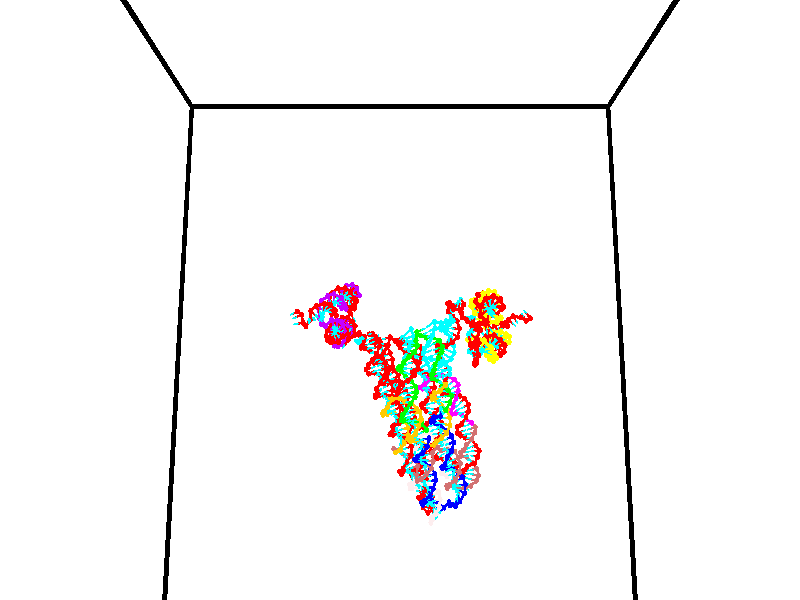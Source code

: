 // switches for output
#declare DRAW_BASES = 1; // possible values are 0, 1; only relevant for DNA ribbons
#declare DRAW_BASES_TYPE = 3; // possible values are 1, 2, 3; only relevant for DNA ribbons
#declare DRAW_FOG = 0; // set to 1 to enable fog

#include "colors.inc"

#include "transforms.inc"
background { rgb <1, 1, 1>}

#default {
   normal{
       ripples 0.25
       frequency 0.20
       turbulence 0.2
       lambda 5
   }
	finish {
		phong 0.1
		phong_size 40.
	}
}

// original window dimensions: 1024x640


// camera settings

camera {
	sky <0, 0.179814, -0.983701>
	up <0, 0.179814, -0.983701>
	right 1.6 * <1, 0, 0>
	location <35, 94.9851, 44.8844>
	look_at <35, 29.7336, 32.9568>
	direction <0, -65.2515, -11.9276>
	angle 67.0682
}


# declare cpy_camera_pos = <35, 94.9851, 44.8844>;
# if (DRAW_FOG = 1)
fog {
	fog_type 2
	up vnormalize(cpy_camera_pos)
	color rgbt<1,1,1,0.3>
	distance 1e-5
	fog_alt 3e-3
	fog_offset 56
}
# end


// LIGHTS

# declare lum = 6;
global_settings {
	ambient_light rgb lum * <0.05, 0.05, 0.05>
	max_trace_level 15
}# declare cpy_direct_light_amount = 0.25;
light_source
{	1000 * <-1, -1.16352, -0.803886>,
	rgb lum * cpy_direct_light_amount
	parallel
}

light_source
{	1000 * <1, 1.16352, 0.803886>,
	rgb lum * cpy_direct_light_amount
	parallel
}

// strand 0

// nucleotide -1

// particle -1
sphere {
	<24.605944, 34.729614, 34.852634> 0.250000
	pigment { color rgbt <1,0,0,0> }
	no_shadow
}
cylinder {
	<24.355587, 34.992241, 35.021008>,  <24.205374, 35.149815, 35.122032>, 0.100000
	pigment { color rgbt <1,0,0,0> }
	no_shadow
}
cylinder {
	<24.355587, 34.992241, 35.021008>,  <24.605944, 34.729614, 34.852634>, 0.100000
	pigment { color rgbt <1,0,0,0> }
	no_shadow
}

// particle -1
sphere {
	<24.355587, 34.992241, 35.021008> 0.100000
	pigment { color rgbt <1,0,0,0> }
	no_shadow
}
sphere {
	0, 1
	scale<0.080000,0.200000,0.300000>
	matrix <0.495252, -0.082350, 0.864838,
		0.602484, 0.749763, -0.273622,
		-0.625890, 0.656562, 0.420936,
		24.167820, 35.189209, 35.147289>
	pigment { color rgbt <0,1,1,0> }
	no_shadow
}
cylinder {
	<25.122351, 35.135345, 35.200562>,  <24.605944, 34.729614, 34.852634>, 0.130000
	pigment { color rgbt <1,0,0,0> }
	no_shadow
}

// nucleotide -1

// particle -1
sphere {
	<25.122351, 35.135345, 35.200562> 0.250000
	pigment { color rgbt <1,0,0,0> }
	no_shadow
}
cylinder {
	<24.753428, 35.176319, 35.349613>,  <24.532074, 35.200901, 35.439045>, 0.100000
	pigment { color rgbt <1,0,0,0> }
	no_shadow
}
cylinder {
	<24.753428, 35.176319, 35.349613>,  <25.122351, 35.135345, 35.200562>, 0.100000
	pigment { color rgbt <1,0,0,0> }
	no_shadow
}

// particle -1
sphere {
	<24.753428, 35.176319, 35.349613> 0.100000
	pigment { color rgbt <1,0,0,0> }
	no_shadow
}
sphere {
	0, 1
	scale<0.080000,0.200000,0.300000>
	matrix <0.358617, -0.132487, 0.924035,
		0.144018, 0.985878, 0.085461,
		-0.922309, 0.102429, 0.372633,
		24.476734, 35.207047, 35.461403>
	pigment { color rgbt <0,1,1,0> }
	no_shadow
}
cylinder {
	<25.251984, 34.937717, 35.856949>,  <25.122351, 35.135345, 35.200562>, 0.130000
	pigment { color rgbt <1,0,0,0> }
	no_shadow
}

// nucleotide -1

// particle -1
sphere {
	<25.251984, 34.937717, 35.856949> 0.250000
	pigment { color rgbt <1,0,0,0> }
	no_shadow
}
cylinder {
	<24.861256, 34.997215, 35.918526>,  <24.626820, 35.032913, 35.955471>, 0.100000
	pigment { color rgbt <1,0,0,0> }
	no_shadow
}
cylinder {
	<24.861256, 34.997215, 35.918526>,  <25.251984, 34.937717, 35.856949>, 0.100000
	pigment { color rgbt <1,0,0,0> }
	no_shadow
}

// particle -1
sphere {
	<24.861256, 34.997215, 35.918526> 0.100000
	pigment { color rgbt <1,0,0,0> }
	no_shadow
}
sphere {
	0, 1
	scale<0.080000,0.200000,0.300000>
	matrix <0.126648, -0.178205, 0.975809,
		0.172583, 0.972685, 0.155235,
		-0.976819, 0.148748, 0.153944,
		24.568211, 35.041840, 35.964710>
	pigment { color rgbt <0,1,1,0> }
	no_shadow
}
cylinder {
	<25.649004, 35.555302, 36.224236>,  <25.251984, 34.937717, 35.856949>, 0.130000
	pigment { color rgbt <1,0,0,0> }
	no_shadow
}

// nucleotide -1

// particle -1
sphere {
	<25.649004, 35.555302, 36.224236> 0.250000
	pigment { color rgbt <1,0,0,0> }
	no_shadow
}
cylinder {
	<25.857344, 35.828102, 36.018871>,  <25.982347, 35.991783, 35.895653>, 0.100000
	pigment { color rgbt <1,0,0,0> }
	no_shadow
}
cylinder {
	<25.857344, 35.828102, 36.018871>,  <25.649004, 35.555302, 36.224236>, 0.100000
	pigment { color rgbt <1,0,0,0> }
	no_shadow
}

// particle -1
sphere {
	<25.857344, 35.828102, 36.018871> 0.100000
	pigment { color rgbt <1,0,0,0> }
	no_shadow
}
sphere {
	0, 1
	scale<0.080000,0.200000,0.300000>
	matrix <0.645011, -0.708379, -0.286635,
		-0.559173, -0.181859, -0.808859,
		0.520851, 0.682002, -0.513407,
		26.013599, 36.032703, 35.864849>
	pigment { color rgbt <0,1,1,0> }
	no_shadow
}
cylinder {
	<26.040504, 35.275639, 35.636536>,  <25.649004, 35.555302, 36.224236>, 0.130000
	pigment { color rgbt <1,0,0,0> }
	no_shadow
}

// nucleotide -1

// particle -1
sphere {
	<26.040504, 35.275639, 35.636536> 0.250000
	pigment { color rgbt <1,0,0,0> }
	no_shadow
}
cylinder {
	<26.279881, 35.595619, 35.654202>,  <26.423506, 35.787605, 35.664799>, 0.100000
	pigment { color rgbt <1,0,0,0> }
	no_shadow
}
cylinder {
	<26.279881, 35.595619, 35.654202>,  <26.040504, 35.275639, 35.636536>, 0.100000
	pigment { color rgbt <1,0,0,0> }
	no_shadow
}

// particle -1
sphere {
	<26.279881, 35.595619, 35.654202> 0.100000
	pigment { color rgbt <1,0,0,0> }
	no_shadow
}
sphere {
	0, 1
	scale<0.080000,0.200000,0.300000>
	matrix <0.641747, -0.445634, -0.624156,
		-0.479613, 0.401862, -0.780050,
		0.598441, 0.799949, 0.044162,
		26.459414, 35.835606, 35.667450>
	pigment { color rgbt <0,1,1,0> }
	no_shadow
}
cylinder {
	<26.117887, 35.627792, 34.945938>,  <26.040504, 35.275639, 35.636536>, 0.130000
	pigment { color rgbt <1,0,0,0> }
	no_shadow
}

// nucleotide -1

// particle -1
sphere {
	<26.117887, 35.627792, 34.945938> 0.250000
	pigment { color rgbt <1,0,0,0> }
	no_shadow
}
cylinder {
	<26.432905, 35.654167, 35.191029>,  <26.621916, 35.669991, 35.338081>, 0.100000
	pigment { color rgbt <1,0,0,0> }
	no_shadow
}
cylinder {
	<26.432905, 35.654167, 35.191029>,  <26.117887, 35.627792, 34.945938>, 0.100000
	pigment { color rgbt <1,0,0,0> }
	no_shadow
}

// particle -1
sphere {
	<26.432905, 35.654167, 35.191029> 0.100000
	pigment { color rgbt <1,0,0,0> }
	no_shadow
}
sphere {
	0, 1
	scale<0.080000,0.200000,0.300000>
	matrix <0.576571, -0.429880, -0.694816,
		0.217586, 0.900475, -0.376564,
		0.787542, 0.065933, 0.612724,
		26.669168, 35.673946, 35.374847>
	pigment { color rgbt <0,1,1,0> }
	no_shadow
}
cylinder {
	<26.690680, 35.880260, 34.561436>,  <26.117887, 35.627792, 34.945938>, 0.130000
	pigment { color rgbt <1,0,0,0> }
	no_shadow
}

// nucleotide -1

// particle -1
sphere {
	<26.690680, 35.880260, 34.561436> 0.250000
	pigment { color rgbt <1,0,0,0> }
	no_shadow
}
cylinder {
	<26.872787, 35.722469, 34.880714>,  <26.982052, 35.627792, 35.072281>, 0.100000
	pigment { color rgbt <1,0,0,0> }
	no_shadow
}
cylinder {
	<26.872787, 35.722469, 34.880714>,  <26.690680, 35.880260, 34.561436>, 0.100000
	pigment { color rgbt <1,0,0,0> }
	no_shadow
}

// particle -1
sphere {
	<26.872787, 35.722469, 34.880714> 0.100000
	pigment { color rgbt <1,0,0,0> }
	no_shadow
}
sphere {
	0, 1
	scale<0.080000,0.200000,0.300000>
	matrix <0.592721, -0.534683, -0.602325,
		0.664387, 0.747327, -0.009608,
		0.455271, -0.394482, 0.798193,
		27.009369, 35.604126, 35.120171>
	pigment { color rgbt <0,1,1,0> }
	no_shadow
}
cylinder {
	<27.485645, 35.875362, 34.416203>,  <26.690680, 35.880260, 34.561436>, 0.130000
	pigment { color rgbt <1,0,0,0> }
	no_shadow
}

// nucleotide -1

// particle -1
sphere {
	<27.485645, 35.875362, 34.416203> 0.250000
	pigment { color rgbt <1,0,0,0> }
	no_shadow
}
cylinder {
	<27.405376, 35.612938, 34.707218>,  <27.357216, 35.455482, 34.881828>, 0.100000
	pigment { color rgbt <1,0,0,0> }
	no_shadow
}
cylinder {
	<27.405376, 35.612938, 34.707218>,  <27.485645, 35.875362, 34.416203>, 0.100000
	pigment { color rgbt <1,0,0,0> }
	no_shadow
}

// particle -1
sphere {
	<27.405376, 35.612938, 34.707218> 0.100000
	pigment { color rgbt <1,0,0,0> }
	no_shadow
}
sphere {
	0, 1
	scale<0.080000,0.200000,0.300000>
	matrix <0.561705, -0.685499, -0.463227,
		0.802632, 0.315706, 0.506075,
		-0.200670, -0.656065, 0.727537,
		27.345175, 35.416119, 34.925480>
	pigment { color rgbt <0,1,1,0> }
	no_shadow
}
cylinder {
	<28.046066, 35.558277, 34.443668>,  <27.485645, 35.875362, 34.416203>, 0.130000
	pigment { color rgbt <1,0,0,0> }
	no_shadow
}

// nucleotide -1

// particle -1
sphere {
	<28.046066, 35.558277, 34.443668> 0.250000
	pigment { color rgbt <1,0,0,0> }
	no_shadow
}
cylinder {
	<27.794844, 35.296181, 34.611576>,  <27.644110, 35.138924, 34.712322>, 0.100000
	pigment { color rgbt <1,0,0,0> }
	no_shadow
}
cylinder {
	<27.794844, 35.296181, 34.611576>,  <28.046066, 35.558277, 34.443668>, 0.100000
	pigment { color rgbt <1,0,0,0> }
	no_shadow
}

// particle -1
sphere {
	<27.794844, 35.296181, 34.611576> 0.100000
	pigment { color rgbt <1,0,0,0> }
	no_shadow
}
sphere {
	0, 1
	scale<0.080000,0.200000,0.300000>
	matrix <0.520914, -0.754754, -0.398742,
		0.578095, -0.031768, 0.815351,
		-0.628056, -0.655238, 0.419771,
		27.606426, 35.099609, 34.737507>
	pigment { color rgbt <0,1,1,0> }
	no_shadow
}
cylinder {
	<28.473545, 34.965431, 34.792206>,  <28.046066, 35.558277, 34.443668>, 0.130000
	pigment { color rgbt <1,0,0,0> }
	no_shadow
}

// nucleotide -1

// particle -1
sphere {
	<28.473545, 34.965431, 34.792206> 0.250000
	pigment { color rgbt <1,0,0,0> }
	no_shadow
}
cylinder {
	<28.110966, 34.798332, 34.767403>,  <27.893419, 34.698074, 34.752522>, 0.100000
	pigment { color rgbt <1,0,0,0> }
	no_shadow
}
cylinder {
	<28.110966, 34.798332, 34.767403>,  <28.473545, 34.965431, 34.792206>, 0.100000
	pigment { color rgbt <1,0,0,0> }
	no_shadow
}

// particle -1
sphere {
	<28.110966, 34.798332, 34.767403> 0.100000
	pigment { color rgbt <1,0,0,0> }
	no_shadow
}
sphere {
	0, 1
	scale<0.080000,0.200000,0.300000>
	matrix <0.414303, -0.851122, -0.322404,
		0.081905, -0.317933, 0.944569,
		-0.906446, -0.417744, -0.062009,
		27.839031, 34.673008, 34.748798>
	pigment { color rgbt <0,1,1,0> }
	no_shadow
}
cylinder {
	<28.523468, 34.272694, 35.159477>,  <28.473545, 34.965431, 34.792206>, 0.130000
	pigment { color rgbt <1,0,0,0> }
	no_shadow
}

// nucleotide -1

// particle -1
sphere {
	<28.523468, 34.272694, 35.159477> 0.250000
	pigment { color rgbt <1,0,0,0> }
	no_shadow
}
cylinder {
	<28.220421, 34.261421, 34.898643>,  <28.038591, 34.254658, 34.742142>, 0.100000
	pigment { color rgbt <1,0,0,0> }
	no_shadow
}
cylinder {
	<28.220421, 34.261421, 34.898643>,  <28.523468, 34.272694, 35.159477>, 0.100000
	pigment { color rgbt <1,0,0,0> }
	no_shadow
}

// particle -1
sphere {
	<28.220421, 34.261421, 34.898643> 0.100000
	pigment { color rgbt <1,0,0,0> }
	no_shadow
}
sphere {
	0, 1
	scale<0.080000,0.200000,0.300000>
	matrix <0.374077, -0.837451, -0.398425,
		-0.534864, -0.545786, 0.645010,
		-0.757619, -0.028180, -0.652088,
		27.993135, 34.252968, 34.703018>
	pigment { color rgbt <0,1,1,0> }
	no_shadow
}
cylinder {
	<28.444353, 33.536907, 34.999123>,  <28.523468, 34.272694, 35.159477>, 0.130000
	pigment { color rgbt <1,0,0,0> }
	no_shadow
}

// nucleotide -1

// particle -1
sphere {
	<28.444353, 33.536907, 34.999123> 0.250000
	pigment { color rgbt <1,0,0,0> }
	no_shadow
}
cylinder {
	<28.234564, 33.704174, 34.702457>,  <28.108690, 33.804535, 34.524460>, 0.100000
	pigment { color rgbt <1,0,0,0> }
	no_shadow
}
cylinder {
	<28.234564, 33.704174, 34.702457>,  <28.444353, 33.536907, 34.999123>, 0.100000
	pigment { color rgbt <1,0,0,0> }
	no_shadow
}

// particle -1
sphere {
	<28.234564, 33.704174, 34.702457> 0.100000
	pigment { color rgbt <1,0,0,0> }
	no_shadow
}
sphere {
	0, 1
	scale<0.080000,0.200000,0.300000>
	matrix <0.141623, -0.816100, -0.560289,
		-0.839566, -0.398892, 0.368799,
		-0.524472, 0.418169, -0.741663,
		28.077221, 33.829624, 34.479958>
	pigment { color rgbt <0,1,1,0> }
	no_shadow
}
cylinder {
	<27.889456, 32.983646, 34.792774>,  <28.444353, 33.536907, 34.999123>, 0.130000
	pigment { color rgbt <1,0,0,0> }
	no_shadow
}

// nucleotide -1

// particle -1
sphere {
	<27.889456, 32.983646, 34.792774> 0.250000
	pigment { color rgbt <1,0,0,0> }
	no_shadow
}
cylinder {
	<27.991732, 33.245533, 34.508247>,  <28.053097, 33.402664, 34.337532>, 0.100000
	pigment { color rgbt <1,0,0,0> }
	no_shadow
}
cylinder {
	<27.991732, 33.245533, 34.508247>,  <27.889456, 32.983646, 34.792774>, 0.100000
	pigment { color rgbt <1,0,0,0> }
	no_shadow
}

// particle -1
sphere {
	<27.991732, 33.245533, 34.508247> 0.100000
	pigment { color rgbt <1,0,0,0> }
	no_shadow
}
sphere {
	0, 1
	scale<0.080000,0.200000,0.300000>
	matrix <0.137524, -0.752924, -0.643578,
		-0.956927, 0.066735, -0.282556,
		0.255692, 0.654715, -0.711315,
		28.068439, 33.441948, 34.294853>
	pigment { color rgbt <0,1,1,0> }
	no_shadow
}
cylinder {
	<27.485058, 32.763222, 34.179249>,  <27.889456, 32.983646, 34.792774>, 0.130000
	pigment { color rgbt <1,0,0,0> }
	no_shadow
}

// nucleotide -1

// particle -1
sphere {
	<27.485058, 32.763222, 34.179249> 0.250000
	pigment { color rgbt <1,0,0,0> }
	no_shadow
}
cylinder {
	<27.823906, 32.959095, 34.096687>,  <28.027214, 33.076618, 34.047150>, 0.100000
	pigment { color rgbt <1,0,0,0> }
	no_shadow
}
cylinder {
	<27.823906, 32.959095, 34.096687>,  <27.485058, 32.763222, 34.179249>, 0.100000
	pigment { color rgbt <1,0,0,0> }
	no_shadow
}

// particle -1
sphere {
	<27.823906, 32.959095, 34.096687> 0.100000
	pigment { color rgbt <1,0,0,0> }
	no_shadow
}
sphere {
	0, 1
	scale<0.080000,0.200000,0.300000>
	matrix <0.288289, -0.749769, -0.595597,
		-0.446407, 0.445038, -0.776314,
		0.847119, 0.489681, -0.206403,
		28.078041, 33.105999, 34.034767>
	pigment { color rgbt <0,1,1,0> }
	no_shadow
}
cylinder {
	<27.587820, 32.399303, 33.580395>,  <27.485058, 32.763222, 34.179249>, 0.130000
	pigment { color rgbt <1,0,0,0> }
	no_shadow
}

// nucleotide -1

// particle -1
sphere {
	<27.587820, 32.399303, 33.580395> 0.250000
	pigment { color rgbt <1,0,0,0> }
	no_shadow
}
cylinder {
	<27.928638, 32.602386, 33.631393>,  <28.133129, 32.724236, 33.661991>, 0.100000
	pigment { color rgbt <1,0,0,0> }
	no_shadow
}
cylinder {
	<27.928638, 32.602386, 33.631393>,  <27.587820, 32.399303, 33.580395>, 0.100000
	pigment { color rgbt <1,0,0,0> }
	no_shadow
}

// particle -1
sphere {
	<27.928638, 32.602386, 33.631393> 0.100000
	pigment { color rgbt <1,0,0,0> }
	no_shadow
}
sphere {
	0, 1
	scale<0.080000,0.200000,0.300000>
	matrix <0.465523, -0.623522, -0.628100,
		-0.239393, 0.594521, -0.767617,
		0.852044, 0.507706, 0.127496,
		28.184252, 32.754700, 33.669643>
	pigment { color rgbt <0,1,1,0> }
	no_shadow
}
cylinder {
	<27.818111, 32.566135, 32.863178>,  <27.587820, 32.399303, 33.580395>, 0.130000
	pigment { color rgbt <1,0,0,0> }
	no_shadow
}

// nucleotide -1

// particle -1
sphere {
	<27.818111, 32.566135, 32.863178> 0.250000
	pigment { color rgbt <1,0,0,0> }
	no_shadow
}
cylinder {
	<28.139997, 32.583134, 33.100033>,  <28.333130, 32.593334, 33.242146>, 0.100000
	pigment { color rgbt <1,0,0,0> }
	no_shadow
}
cylinder {
	<28.139997, 32.583134, 33.100033>,  <27.818111, 32.566135, 32.863178>, 0.100000
	pigment { color rgbt <1,0,0,0> }
	no_shadow
}

// particle -1
sphere {
	<28.139997, 32.583134, 33.100033> 0.100000
	pigment { color rgbt <1,0,0,0> }
	no_shadow
}
sphere {
	0, 1
	scale<0.080000,0.200000,0.300000>
	matrix <0.523624, -0.520795, -0.674234,
		0.279729, 0.852624, -0.441344,
		0.804717, 0.042495, 0.592136,
		28.381413, 32.595882, 33.277672>
	pigment { color rgbt <0,1,1,0> }
	no_shadow
}
cylinder {
	<28.454062, 32.631172, 32.428959>,  <27.818111, 32.566135, 32.863178>, 0.130000
	pigment { color rgbt <1,0,0,0> }
	no_shadow
}

// nucleotide -1

// particle -1
sphere {
	<28.454062, 32.631172, 32.428959> 0.250000
	pigment { color rgbt <1,0,0,0> }
	no_shadow
}
cylinder {
	<28.607224, 32.468800, 32.760887>,  <28.699121, 32.371376, 32.960045>, 0.100000
	pigment { color rgbt <1,0,0,0> }
	no_shadow
}
cylinder {
	<28.607224, 32.468800, 32.760887>,  <28.454062, 32.631172, 32.428959>, 0.100000
	pigment { color rgbt <1,0,0,0> }
	no_shadow
}

// particle -1
sphere {
	<28.607224, 32.468800, 32.760887> 0.100000
	pigment { color rgbt <1,0,0,0> }
	no_shadow
}
sphere {
	0, 1
	scale<0.080000,0.200000,0.300000>
	matrix <0.522348, -0.645755, -0.556914,
		0.761929, 0.646702, -0.035227,
		0.382906, -0.405928, 0.829823,
		28.722095, 32.347023, 33.009834>
	pigment { color rgbt <0,1,1,0> }
	no_shadow
}
cylinder {
	<29.189346, 32.421391, 32.374363>,  <28.454062, 32.631172, 32.428959>, 0.130000
	pigment { color rgbt <1,0,0,0> }
	no_shadow
}

// nucleotide -1

// particle -1
sphere {
	<29.189346, 32.421391, 32.374363> 0.250000
	pigment { color rgbt <1,0,0,0> }
	no_shadow
}
cylinder {
	<29.097092, 32.200233, 32.694641>,  <29.041739, 32.067539, 32.886806>, 0.100000
	pigment { color rgbt <1,0,0,0> }
	no_shadow
}
cylinder {
	<29.097092, 32.200233, 32.694641>,  <29.189346, 32.421391, 32.374363>, 0.100000
	pigment { color rgbt <1,0,0,0> }
	no_shadow
}

// particle -1
sphere {
	<29.097092, 32.200233, 32.694641> 0.100000
	pigment { color rgbt <1,0,0,0> }
	no_shadow
}
sphere {
	0, 1
	scale<0.080000,0.200000,0.300000>
	matrix <0.533017, -0.760225, -0.371418,
		0.814064, 0.341121, 0.470039,
		-0.230637, -0.552897, 0.800694,
		29.027901, 32.034363, 32.934849>
	pigment { color rgbt <0,1,1,0> }
	no_shadow
}
cylinder {
	<29.758463, 32.023792, 32.651245>,  <29.189346, 32.421391, 32.374363>, 0.130000
	pigment { color rgbt <1,0,0,0> }
	no_shadow
}

// nucleotide -1

// particle -1
sphere {
	<29.758463, 32.023792, 32.651245> 0.250000
	pigment { color rgbt <1,0,0,0> }
	no_shadow
}
cylinder {
	<29.464903, 31.826872, 32.838451>,  <29.288767, 31.708721, 32.950775>, 0.100000
	pigment { color rgbt <1,0,0,0> }
	no_shadow
}
cylinder {
	<29.464903, 31.826872, 32.838451>,  <29.758463, 32.023792, 32.651245>, 0.100000
	pigment { color rgbt <1,0,0,0> }
	no_shadow
}

// particle -1
sphere {
	<29.464903, 31.826872, 32.838451> 0.100000
	pigment { color rgbt <1,0,0,0> }
	no_shadow
}
sphere {
	0, 1
	scale<0.080000,0.200000,0.300000>
	matrix <0.476492, -0.864161, -0.161806,
		0.484096, 0.104256, 0.868782,
		-0.733898, -0.492297, 0.468014,
		29.244734, 31.679182, 32.978855>
	pigment { color rgbt <0,1,1,0> }
	no_shadow
}
cylinder {
	<30.117895, 31.590519, 33.186466>,  <29.758463, 32.023792, 32.651245>, 0.130000
	pigment { color rgbt <1,0,0,0> }
	no_shadow
}

// nucleotide -1

// particle -1
sphere {
	<30.117895, 31.590519, 33.186466> 0.250000
	pigment { color rgbt <1,0,0,0> }
	no_shadow
}
cylinder {
	<29.770889, 31.430969, 33.067596>,  <29.562685, 31.335239, 32.996273>, 0.100000
	pigment { color rgbt <1,0,0,0> }
	no_shadow
}
cylinder {
	<29.770889, 31.430969, 33.067596>,  <30.117895, 31.590519, 33.186466>, 0.100000
	pigment { color rgbt <1,0,0,0> }
	no_shadow
}

// particle -1
sphere {
	<29.770889, 31.430969, 33.067596> 0.100000
	pigment { color rgbt <1,0,0,0> }
	no_shadow
}
sphere {
	0, 1
	scale<0.080000,0.200000,0.300000>
	matrix <0.468654, -0.855641, -0.219639,
		-0.166668, -0.329814, 0.929217,
		-0.867517, -0.398875, -0.297176,
		29.510633, 31.311306, 32.978443>
	pigment { color rgbt <0,1,1,0> }
	no_shadow
}
cylinder {
	<30.218964, 30.854822, 33.385880>,  <30.117895, 31.590519, 33.186466>, 0.130000
	pigment { color rgbt <1,0,0,0> }
	no_shadow
}

// nucleotide -1

// particle -1
sphere {
	<30.218964, 30.854822, 33.385880> 0.250000
	pigment { color rgbt <1,0,0,0> }
	no_shadow
}
cylinder {
	<29.913372, 30.805574, 33.132526>,  <29.730017, 30.776026, 32.980515>, 0.100000
	pigment { color rgbt <1,0,0,0> }
	no_shadow
}
cylinder {
	<29.913372, 30.805574, 33.132526>,  <30.218964, 30.854822, 33.385880>, 0.100000
	pigment { color rgbt <1,0,0,0> }
	no_shadow
}

// particle -1
sphere {
	<29.913372, 30.805574, 33.132526> 0.100000
	pigment { color rgbt <1,0,0,0> }
	no_shadow
}
sphere {
	0, 1
	scale<0.080000,0.200000,0.300000>
	matrix <0.204533, -0.977214, -0.056746,
		-0.611967, -0.172901, 0.771752,
		-0.763978, -0.123122, -0.633386,
		29.684179, 30.768639, 32.942509>
	pigment { color rgbt <0,1,1,0> }
	no_shadow
}
cylinder {
	<29.810333, 30.290979, 33.643471>,  <30.218964, 30.854822, 33.385880>, 0.130000
	pigment { color rgbt <1,0,0,0> }
	no_shadow
}

// nucleotide -1

// particle -1
sphere {
	<29.810333, 30.290979, 33.643471> 0.250000
	pigment { color rgbt <1,0,0,0> }
	no_shadow
}
cylinder {
	<29.688183, 30.347385, 33.266777>,  <29.614893, 30.381229, 33.040760>, 0.100000
	pigment { color rgbt <1,0,0,0> }
	no_shadow
}
cylinder {
	<29.688183, 30.347385, 33.266777>,  <29.810333, 30.290979, 33.643471>, 0.100000
	pigment { color rgbt <1,0,0,0> }
	no_shadow
}

// particle -1
sphere {
	<29.688183, 30.347385, 33.266777> 0.100000
	pigment { color rgbt <1,0,0,0> }
	no_shadow
}
sphere {
	0, 1
	scale<0.080000,0.200000,0.300000>
	matrix <-0.033787, -0.989956, -0.137282,
		-0.951632, -0.010104, 0.307074,
		-0.305377, 0.141017, -0.941732,
		29.596569, 30.389690, 32.984257>
	pigment { color rgbt <0,1,1,0> }
	no_shadow
}
cylinder {
	<29.114618, 29.988522, 33.604004>,  <29.810333, 30.290979, 33.643471>, 0.130000
	pigment { color rgbt <1,0,0,0> }
	no_shadow
}

// nucleotide -1

// particle -1
sphere {
	<29.114618, 29.988522, 33.604004> 0.250000
	pigment { color rgbt <1,0,0,0> }
	no_shadow
}
cylinder {
	<29.238045, 29.993717, 33.223557>,  <29.312099, 29.996834, 32.995289>, 0.100000
	pigment { color rgbt <1,0,0,0> }
	no_shadow
}
cylinder {
	<29.238045, 29.993717, 33.223557>,  <29.114618, 29.988522, 33.604004>, 0.100000
	pigment { color rgbt <1,0,0,0> }
	no_shadow
}

// particle -1
sphere {
	<29.238045, 29.993717, 33.223557> 0.100000
	pigment { color rgbt <1,0,0,0> }
	no_shadow
}
sphere {
	0, 1
	scale<0.080000,0.200000,0.300000>
	matrix <-0.163816, -0.984241, -0.066586,
		-0.936991, 0.176354, -0.301575,
		0.308565, 0.012988, -0.951115,
		29.330614, 29.997614, 32.938221>
	pigment { color rgbt <0,1,1,0> }
	no_shadow
}
cylinder {
	<28.720837, 29.571966, 33.149879>,  <29.114618, 29.988522, 33.604004>, 0.130000
	pigment { color rgbt <1,0,0,0> }
	no_shadow
}

// nucleotide -1

// particle -1
sphere {
	<28.720837, 29.571966, 33.149879> 0.250000
	pigment { color rgbt <1,0,0,0> }
	no_shadow
}
cylinder {
	<29.025312, 29.609695, 32.893227>,  <29.207998, 29.632334, 32.739235>, 0.100000
	pigment { color rgbt <1,0,0,0> }
	no_shadow
}
cylinder {
	<29.025312, 29.609695, 32.893227>,  <28.720837, 29.571966, 33.149879>, 0.100000
	pigment { color rgbt <1,0,0,0> }
	no_shadow
}

// particle -1
sphere {
	<29.025312, 29.609695, 32.893227> 0.100000
	pigment { color rgbt <1,0,0,0> }
	no_shadow
}
sphere {
	0, 1
	scale<0.080000,0.200000,0.300000>
	matrix <-0.038896, -0.980946, -0.190347,
		-0.647361, 0.169848, -0.743018,
		0.761190, 0.094323, -0.641632,
		29.253670, 29.637993, 32.700737>
	pigment { color rgbt <0,1,1,0> }
	no_shadow
}
cylinder {
	<28.510290, 29.314041, 32.531345>,  <28.720837, 29.571966, 33.149879>, 0.130000
	pigment { color rgbt <1,0,0,0> }
	no_shadow
}

// nucleotide -1

// particle -1
sphere {
	<28.510290, 29.314041, 32.531345> 0.250000
	pigment { color rgbt <1,0,0,0> }
	no_shadow
}
cylinder {
	<28.910261, 29.313124, 32.536098>,  <29.150244, 29.312574, 32.538952>, 0.100000
	pigment { color rgbt <1,0,0,0> }
	no_shadow
}
cylinder {
	<28.910261, 29.313124, 32.536098>,  <28.510290, 29.314041, 32.531345>, 0.100000
	pigment { color rgbt <1,0,0,0> }
	no_shadow
}

// particle -1
sphere {
	<28.910261, 29.313124, 32.536098> 0.100000
	pigment { color rgbt <1,0,0,0> }
	no_shadow
}
sphere {
	0, 1
	scale<0.080000,0.200000,0.300000>
	matrix <0.000087, -0.980519, -0.196426,
		0.012105, 0.196413, -0.980447,
		0.999927, -0.002292, 0.011887,
		29.210239, 29.312435, 32.539665>
	pigment { color rgbt <0,1,1,0> }
	no_shadow
}
cylinder {
	<28.805317, 28.907192, 31.961510>,  <28.510290, 29.314041, 32.531345>, 0.130000
	pigment { color rgbt <1,0,0,0> }
	no_shadow
}

// nucleotide -1

// particle -1
sphere {
	<28.805317, 28.907192, 31.961510> 0.250000
	pigment { color rgbt <1,0,0,0> }
	no_shadow
}
cylinder {
	<29.060038, 28.921322, 32.269596>,  <29.212870, 28.929800, 32.454449>, 0.100000
	pigment { color rgbt <1,0,0,0> }
	no_shadow
}
cylinder {
	<29.060038, 28.921322, 32.269596>,  <28.805317, 28.907192, 31.961510>, 0.100000
	pigment { color rgbt <1,0,0,0> }
	no_shadow
}

// particle -1
sphere {
	<29.060038, 28.921322, 32.269596> 0.100000
	pigment { color rgbt <1,0,0,0> }
	no_shadow
}
sphere {
	0, 1
	scale<0.080000,0.200000,0.300000>
	matrix <0.213633, -0.967923, -0.132238,
		0.740839, 0.248753, -0.623922,
		0.636803, 0.035324, 0.770217,
		29.251078, 28.931919, 32.500660>
	pigment { color rgbt <0,1,1,0> }
	no_shadow
}
cylinder {
	<29.635708, 28.825686, 31.783907>,  <28.805317, 28.907192, 31.961510>, 0.130000
	pigment { color rgbt <1,0,0,0> }
	no_shadow
}

// nucleotide -1

// particle -1
sphere {
	<29.635708, 28.825686, 31.783907> 0.250000
	pigment { color rgbt <1,0,0,0> }
	no_shadow
}
cylinder {
	<29.462610, 28.674250, 32.111176>,  <29.358751, 28.583389, 32.307537>, 0.100000
	pigment { color rgbt <1,0,0,0> }
	no_shadow
}
cylinder {
	<29.462610, 28.674250, 32.111176>,  <29.635708, 28.825686, 31.783907>, 0.100000
	pigment { color rgbt <1,0,0,0> }
	no_shadow
}

// particle -1
sphere {
	<29.462610, 28.674250, 32.111176> 0.100000
	pigment { color rgbt <1,0,0,0> }
	no_shadow
}
sphere {
	0, 1
	scale<0.080000,0.200000,0.300000>
	matrix <0.321055, -0.912767, -0.252549,
		0.842410, 0.153389, 0.516543,
		-0.432745, -0.378589, 0.818170,
		29.332787, 28.560673, 32.356628>
	pigment { color rgbt <0,1,1,0> }
	no_shadow
}
cylinder {
	<30.035269, 28.339550, 31.494930>,  <29.635708, 28.825686, 31.783907>, 0.130000
	pigment { color rgbt <1,0,0,0> }
	no_shadow
}

// nucleotide -1

// particle -1
sphere {
	<30.035269, 28.339550, 31.494930> 0.250000
	pigment { color rgbt <1,0,0,0> }
	no_shadow
}
cylinder {
	<29.721031, 28.103853, 31.419416>,  <29.532490, 27.962435, 31.374107>, 0.100000
	pigment { color rgbt <1,0,0,0> }
	no_shadow
}
cylinder {
	<29.721031, 28.103853, 31.419416>,  <30.035269, 28.339550, 31.494930>, 0.100000
	pigment { color rgbt <1,0,0,0> }
	no_shadow
}

// particle -1
sphere {
	<29.721031, 28.103853, 31.419416> 0.100000
	pigment { color rgbt <1,0,0,0> }
	no_shadow
}
sphere {
	0, 1
	scale<0.080000,0.200000,0.300000>
	matrix <-0.056312, 0.371932, -0.926550,
		0.616176, -0.717260, -0.325369,
		-0.785593, -0.589240, -0.188785,
		29.485353, 27.927082, 31.362782>
	pigment { color rgbt <0,1,1,0> }
	no_shadow
}
cylinder {
	<30.013336, 27.740295, 31.992994>,  <30.035269, 28.339550, 31.494930>, 0.130000
	pigment { color rgbt <1,0,0,0> }
	no_shadow
}

// nucleotide -1

// particle -1
sphere {
	<30.013336, 27.740295, 31.992994> 0.250000
	pigment { color rgbt <1,0,0,0> }
	no_shadow
}
cylinder {
	<29.728683, 27.858908, 32.247757>,  <29.557892, 27.930075, 32.400616>, 0.100000
	pigment { color rgbt <1,0,0,0> }
	no_shadow
}
cylinder {
	<29.728683, 27.858908, 32.247757>,  <30.013336, 27.740295, 31.992994>, 0.100000
	pigment { color rgbt <1,0,0,0> }
	no_shadow
}

// particle -1
sphere {
	<29.728683, 27.858908, 32.247757> 0.100000
	pigment { color rgbt <1,0,0,0> }
	no_shadow
}
sphere {
	0, 1
	scale<0.080000,0.200000,0.300000>
	matrix <0.225281, -0.762377, 0.606655,
		0.665455, 0.575198, 0.475729,
		-0.711631, 0.296529, 0.636908,
		29.515194, 27.947866, 32.438828>
	pigment { color rgbt <0,1,1,0> }
	no_shadow
}
cylinder {
	<30.112247, 27.498432, 32.670761>,  <30.013336, 27.740295, 31.992994>, 0.130000
	pigment { color rgbt <1,0,0,0> }
	no_shadow
}

// nucleotide -1

// particle -1
sphere {
	<30.112247, 27.498432, 32.670761> 0.250000
	pigment { color rgbt <1,0,0,0> }
	no_shadow
}
cylinder {
	<29.715916, 27.551725, 32.661739>,  <29.478117, 27.583702, 32.656326>, 0.100000
	pigment { color rgbt <1,0,0,0> }
	no_shadow
}
cylinder {
	<29.715916, 27.551725, 32.661739>,  <30.112247, 27.498432, 32.670761>, 0.100000
	pigment { color rgbt <1,0,0,0> }
	no_shadow
}

// particle -1
sphere {
	<29.715916, 27.551725, 32.661739> 0.100000
	pigment { color rgbt <1,0,0,0> }
	no_shadow
}
sphere {
	0, 1
	scale<0.080000,0.200000,0.300000>
	matrix <-0.123245, -0.822583, 0.555129,
		0.055410, 0.552817, 0.831459,
		-0.990828, 0.133233, -0.022553,
		29.418667, 27.591696, 32.654972>
	pigment { color rgbt <0,1,1,0> }
	no_shadow
}
cylinder {
	<29.863312, 27.524176, 33.409626>,  <30.112247, 27.498432, 32.670761>, 0.130000
	pigment { color rgbt <1,0,0,0> }
	no_shadow
}

// nucleotide -1

// particle -1
sphere {
	<29.863312, 27.524176, 33.409626> 0.250000
	pigment { color rgbt <1,0,0,0> }
	no_shadow
}
cylinder {
	<29.610319, 27.412876, 33.120476>,  <29.458525, 27.346096, 32.946987>, 0.100000
	pigment { color rgbt <1,0,0,0> }
	no_shadow
}
cylinder {
	<29.610319, 27.412876, 33.120476>,  <29.863312, 27.524176, 33.409626>, 0.100000
	pigment { color rgbt <1,0,0,0> }
	no_shadow
}

// particle -1
sphere {
	<29.610319, 27.412876, 33.120476> 0.100000
	pigment { color rgbt <1,0,0,0> }
	no_shadow
}
sphere {
	0, 1
	scale<0.080000,0.200000,0.300000>
	matrix <-0.307872, -0.766056, 0.564246,
		-0.710762, 0.579427, 0.398850,
		-0.632481, -0.278250, -0.722873,
		29.420574, 27.329401, 32.903614>
	pigment { color rgbt <0,1,1,0> }
	no_shadow
}
cylinder {
	<29.144896, 27.681471, 33.575272>,  <29.863312, 27.524176, 33.409626>, 0.130000
	pigment { color rgbt <1,0,0,0> }
	no_shadow
}

// nucleotide -1

// particle -1
sphere {
	<29.144896, 27.681471, 33.575272> 0.250000
	pigment { color rgbt <1,0,0,0> }
	no_shadow
}
cylinder {
	<29.214653, 27.357491, 33.351284>,  <29.256508, 27.163103, 33.216892>, 0.100000
	pigment { color rgbt <1,0,0,0> }
	no_shadow
}
cylinder {
	<29.214653, 27.357491, 33.351284>,  <29.144896, 27.681471, 33.575272>, 0.100000
	pigment { color rgbt <1,0,0,0> }
	no_shadow
}

// particle -1
sphere {
	<29.214653, 27.357491, 33.351284> 0.100000
	pigment { color rgbt <1,0,0,0> }
	no_shadow
}
sphere {
	0, 1
	scale<0.080000,0.200000,0.300000>
	matrix <-0.138837, -0.583229, 0.800355,
		-0.974839, -0.061831, -0.214162,
		0.174392, -0.809951, -0.559970,
		29.266972, 27.114506, 33.183292>
	pigment { color rgbt <0,1,1,0> }
	no_shadow
}
cylinder {
	<29.364038, 27.077610, 33.789757>,  <29.144896, 27.681471, 33.575272>, 0.130000
	pigment { color rgbt <1,0,0,0> }
	no_shadow
}

// nucleotide -1

// particle -1
sphere {
	<29.364038, 27.077610, 33.789757> 0.250000
	pigment { color rgbt <1,0,0,0> }
	no_shadow
}
cylinder {
	<29.586018, 27.006544, 34.114834>,  <29.719206, 26.963905, 34.309879>, 0.100000
	pigment { color rgbt <1,0,0,0> }
	no_shadow
}
cylinder {
	<29.586018, 27.006544, 34.114834>,  <29.364038, 27.077610, 33.789757>, 0.100000
	pigment { color rgbt <1,0,0,0> }
	no_shadow
}

// particle -1
sphere {
	<29.586018, 27.006544, 34.114834> 0.100000
	pigment { color rgbt <1,0,0,0> }
	no_shadow
}
sphere {
	0, 1
	scale<0.080000,0.200000,0.300000>
	matrix <-0.481870, 0.727691, 0.488127,
		-0.678111, -0.662497, 0.318220,
		0.554948, -0.177664, 0.812692,
		29.752502, 26.953245, 34.358643>
	pigment { color rgbt <0,1,1,0> }
	no_shadow
}
cylinder {
	<28.925585, 26.954439, 34.459370>,  <29.364038, 27.077610, 33.789757>, 0.130000
	pigment { color rgbt <1,0,0,0> }
	no_shadow
}

// nucleotide -1

// particle -1
sphere {
	<28.925585, 26.954439, 34.459370> 0.250000
	pigment { color rgbt <1,0,0,0> }
	no_shadow
}
cylinder {
	<29.298340, 27.069067, 34.548328>,  <29.521994, 27.137844, 34.601704>, 0.100000
	pigment { color rgbt <1,0,0,0> }
	no_shadow
}
cylinder {
	<29.298340, 27.069067, 34.548328>,  <28.925585, 26.954439, 34.459370>, 0.100000
	pigment { color rgbt <1,0,0,0> }
	no_shadow
}

// particle -1
sphere {
	<29.298340, 27.069067, 34.548328> 0.100000
	pigment { color rgbt <1,0,0,0> }
	no_shadow
}
sphere {
	0, 1
	scale<0.080000,0.200000,0.300000>
	matrix <-0.359685, 0.650538, 0.668900,
		0.047007, -0.703334, 0.709303,
		0.931889, 0.286568, 0.222399,
		29.577906, 27.155037, 34.615047>
	pigment { color rgbt <0,1,1,0> }
	no_shadow
}
cylinder {
	<29.043140, 26.975624, 35.220287>,  <28.925585, 26.954439, 34.459370>, 0.130000
	pigment { color rgbt <1,0,0,0> }
	no_shadow
}

// nucleotide -1

// particle -1
sphere {
	<29.043140, 26.975624, 35.220287> 0.250000
	pigment { color rgbt <1,0,0,0> }
	no_shadow
}
cylinder {
	<29.263762, 27.227695, 35.001686>,  <29.396133, 27.378939, 34.870525>, 0.100000
	pigment { color rgbt <1,0,0,0> }
	no_shadow
}
cylinder {
	<29.263762, 27.227695, 35.001686>,  <29.043140, 26.975624, 35.220287>, 0.100000
	pigment { color rgbt <1,0,0,0> }
	no_shadow
}

// particle -1
sphere {
	<29.263762, 27.227695, 35.001686> 0.100000
	pigment { color rgbt <1,0,0,0> }
	no_shadow
}
sphere {
	0, 1
	scale<0.080000,0.200000,0.300000>
	matrix <-0.409457, 0.775343, 0.480821,
		0.726729, -0.041429, 0.685673,
		0.551552, 0.630180, -0.546501,
		29.429228, 27.416750, 34.837734>
	pigment { color rgbt <0,1,1,0> }
	no_shadow
}
cylinder {
	<29.382124, 27.293064, 35.742439>,  <29.043140, 26.975624, 35.220287>, 0.130000
	pigment { color rgbt <1,0,0,0> }
	no_shadow
}

// nucleotide -1

// particle -1
sphere {
	<29.382124, 27.293064, 35.742439> 0.250000
	pigment { color rgbt <1,0,0,0> }
	no_shadow
}
cylinder {
	<29.352907, 27.512272, 35.409130>,  <29.335377, 27.643797, 35.209145>, 0.100000
	pigment { color rgbt <1,0,0,0> }
	no_shadow
}
cylinder {
	<29.352907, 27.512272, 35.409130>,  <29.382124, 27.293064, 35.742439>, 0.100000
	pigment { color rgbt <1,0,0,0> }
	no_shadow
}

// particle -1
sphere {
	<29.352907, 27.512272, 35.409130> 0.100000
	pigment { color rgbt <1,0,0,0> }
	no_shadow
}
sphere {
	0, 1
	scale<0.080000,0.200000,0.300000>
	matrix <-0.227389, 0.804345, 0.548929,
		0.971061, 0.229572, 0.065862,
		-0.073043, 0.548020, -0.833270,
		29.330994, 27.676678, 35.159149>
	pigment { color rgbt <0,1,1,0> }
	no_shadow
}
cylinder {
	<29.826864, 27.986464, 35.690548>,  <29.382124, 27.293064, 35.742439>, 0.130000
	pigment { color rgbt <1,0,0,0> }
	no_shadow
}

// nucleotide -1

// particle -1
sphere {
	<29.826864, 27.986464, 35.690548> 0.250000
	pigment { color rgbt <1,0,0,0> }
	no_shadow
}
cylinder {
	<29.544432, 28.052134, 35.415012>,  <29.374973, 28.091536, 35.249691>, 0.100000
	pigment { color rgbt <1,0,0,0> }
	no_shadow
}
cylinder {
	<29.544432, 28.052134, 35.415012>,  <29.826864, 27.986464, 35.690548>, 0.100000
	pigment { color rgbt <1,0,0,0> }
	no_shadow
}

// particle -1
sphere {
	<29.544432, 28.052134, 35.415012> 0.100000
	pigment { color rgbt <1,0,0,0> }
	no_shadow
}
sphere {
	0, 1
	scale<0.080000,0.200000,0.300000>
	matrix <-0.032143, 0.964320, 0.262782,
		0.707402, 0.207686, -0.675610,
		-0.706081, 0.164176, -0.688837,
		29.332607, 28.101387, 35.208363>
	pigment { color rgbt <0,1,1,0> }
	no_shadow
}
cylinder {
	<30.036102, 28.569872, 35.198441>,  <29.826864, 27.986464, 35.690548>, 0.130000
	pigment { color rgbt <1,0,0,0> }
	no_shadow
}

// nucleotide -1

// particle -1
sphere {
	<30.036102, 28.569872, 35.198441> 0.250000
	pigment { color rgbt <1,0,0,0> }
	no_shadow
}
cylinder {
	<29.637503, 28.539988, 35.183407>,  <29.398344, 28.522057, 35.174385>, 0.100000
	pigment { color rgbt <1,0,0,0> }
	no_shadow
}
cylinder {
	<29.637503, 28.539988, 35.183407>,  <30.036102, 28.569872, 35.198441>, 0.100000
	pigment { color rgbt <1,0,0,0> }
	no_shadow
}

// particle -1
sphere {
	<29.637503, 28.539988, 35.183407> 0.100000
	pigment { color rgbt <1,0,0,0> }
	no_shadow
}
sphere {
	0, 1
	scale<0.080000,0.200000,0.300000>
	matrix <-0.079678, 0.984655, 0.155258,
		0.025407, 0.157709, -0.987159,
		-0.996497, -0.074710, -0.037583,
		29.338554, 28.517574, 35.172131>
	pigment { color rgbt <0,1,1,0> }
	no_shadow
}
cylinder {
	<29.766151, 29.211123, 34.894341>,  <30.036102, 28.569872, 35.198441>, 0.130000
	pigment { color rgbt <1,0,0,0> }
	no_shadow
}

// nucleotide -1

// particle -1
sphere {
	<29.766151, 29.211123, 34.894341> 0.250000
	pigment { color rgbt <1,0,0,0> }
	no_shadow
}
cylinder {
	<29.430481, 29.073156, 35.062542>,  <29.229078, 28.990376, 35.163464>, 0.100000
	pigment { color rgbt <1,0,0,0> }
	no_shadow
}
cylinder {
	<29.430481, 29.073156, 35.062542>,  <29.766151, 29.211123, 34.894341>, 0.100000
	pigment { color rgbt <1,0,0,0> }
	no_shadow
}

// particle -1
sphere {
	<29.430481, 29.073156, 35.062542> 0.100000
	pigment { color rgbt <1,0,0,0> }
	no_shadow
}
sphere {
	0, 1
	scale<0.080000,0.200000,0.300000>
	matrix <-0.274325, 0.936053, 0.220342,
		-0.469609, 0.069552, -0.880131,
		-0.839174, -0.344917, 0.420499,
		29.178728, 28.969681, 35.188690>
	pigment { color rgbt <0,1,1,0> }
	no_shadow
}
cylinder {
	<29.191250, 29.439905, 34.521751>,  <29.766151, 29.211123, 34.894341>, 0.130000
	pigment { color rgbt <1,0,0,0> }
	no_shadow
}

// nucleotide -1

// particle -1
sphere {
	<29.191250, 29.439905, 34.521751> 0.250000
	pigment { color rgbt <1,0,0,0> }
	no_shadow
}
cylinder {
	<29.083750, 29.376205, 34.901733>,  <29.019249, 29.337986, 35.129723>, 0.100000
	pigment { color rgbt <1,0,0,0> }
	no_shadow
}
cylinder {
	<29.083750, 29.376205, 34.901733>,  <29.191250, 29.439905, 34.521751>, 0.100000
	pigment { color rgbt <1,0,0,0> }
	no_shadow
}

// particle -1
sphere {
	<29.083750, 29.376205, 34.901733> 0.100000
	pigment { color rgbt <1,0,0,0> }
	no_shadow
}
sphere {
	0, 1
	scale<0.080000,0.200000,0.300000>
	matrix <-0.294748, 0.952525, 0.076292,
		-0.917004, -0.259494, -0.302930,
		-0.268751, -0.159248, 0.949954,
		29.003124, 29.328432, 35.186718>
	pigment { color rgbt <0,1,1,0> }
	no_shadow
}
cylinder {
	<28.663172, 29.875437, 34.602837>,  <29.191250, 29.439905, 34.521751>, 0.130000
	pigment { color rgbt <1,0,0,0> }
	no_shadow
}

// nucleotide -1

// particle -1
sphere {
	<28.663172, 29.875437, 34.602837> 0.250000
	pigment { color rgbt <1,0,0,0> }
	no_shadow
}
cylinder {
	<28.736803, 29.776127, 34.983253>,  <28.780983, 29.716541, 35.211502>, 0.100000
	pigment { color rgbt <1,0,0,0> }
	no_shadow
}
cylinder {
	<28.736803, 29.776127, 34.983253>,  <28.663172, 29.875437, 34.602837>, 0.100000
	pigment { color rgbt <1,0,0,0> }
	no_shadow
}

// particle -1
sphere {
	<28.736803, 29.776127, 34.983253> 0.100000
	pigment { color rgbt <1,0,0,0> }
	no_shadow
}
sphere {
	0, 1
	scale<0.080000,0.200000,0.300000>
	matrix <-0.321973, 0.898958, 0.296997,
		-0.928681, -0.360880, 0.085542,
		0.184079, -0.248273, 0.951039,
		28.792027, 29.701645, 35.268566>
	pigment { color rgbt <0,1,1,0> }
	no_shadow
}
cylinder {
	<28.250999, 30.254494, 34.944317>,  <28.663172, 29.875437, 34.602837>, 0.130000
	pigment { color rgbt <1,0,0,0> }
	no_shadow
}

// nucleotide -1

// particle -1
sphere {
	<28.250999, 30.254494, 34.944317> 0.250000
	pigment { color rgbt <1,0,0,0> }
	no_shadow
}
cylinder {
	<28.478315, 30.165924, 35.261307>,  <28.614704, 30.112782, 35.451500>, 0.100000
	pigment { color rgbt <1,0,0,0> }
	no_shadow
}
cylinder {
	<28.478315, 30.165924, 35.261307>,  <28.250999, 30.254494, 34.944317>, 0.100000
	pigment { color rgbt <1,0,0,0> }
	no_shadow
}

// particle -1
sphere {
	<28.478315, 30.165924, 35.261307> 0.100000
	pigment { color rgbt <1,0,0,0> }
	no_shadow
}
sphere {
	0, 1
	scale<0.080000,0.200000,0.300000>
	matrix <-0.069914, 0.946635, 0.314633,
		-0.819853, -0.234207, 0.522482,
		0.568290, -0.221424, 0.792476,
		28.648802, 30.099497, 35.499050>
	pigment { color rgbt <0,1,1,0> }
	no_shadow
}
cylinder {
	<27.891066, 30.503229, 35.505535>,  <28.250999, 30.254494, 34.944317>, 0.130000
	pigment { color rgbt <1,0,0,0> }
	no_shadow
}

// nucleotide -1

// particle -1
sphere {
	<27.891066, 30.503229, 35.505535> 0.250000
	pigment { color rgbt <1,0,0,0> }
	no_shadow
}
cylinder {
	<28.234810, 30.430206, 35.696602>,  <28.441057, 30.386393, 35.811241>, 0.100000
	pigment { color rgbt <1,0,0,0> }
	no_shadow
}
cylinder {
	<28.234810, 30.430206, 35.696602>,  <27.891066, 30.503229, 35.505535>, 0.100000
	pigment { color rgbt <1,0,0,0> }
	no_shadow
}

// particle -1
sphere {
	<28.234810, 30.430206, 35.696602> 0.100000
	pigment { color rgbt <1,0,0,0> }
	no_shadow
}
sphere {
	0, 1
	scale<0.080000,0.200000,0.300000>
	matrix <-0.078401, 0.876027, 0.475846,
		-0.505320, -0.446375, 0.738513,
		0.859363, -0.182555, 0.477670,
		28.492619, 30.375441, 35.839905>
	pigment { color rgbt <0,1,1,0> }
	no_shadow
}
cylinder {
	<27.829155, 30.583273, 36.219196>,  <27.891066, 30.503229, 35.505535>, 0.130000
	pigment { color rgbt <1,0,0,0> }
	no_shadow
}

// nucleotide -1

// particle -1
sphere {
	<27.829155, 30.583273, 36.219196> 0.250000
	pigment { color rgbt <1,0,0,0> }
	no_shadow
}
cylinder {
	<28.215353, 30.646406, 36.136341>,  <28.447071, 30.684286, 36.086628>, 0.100000
	pigment { color rgbt <1,0,0,0> }
	no_shadow
}
cylinder {
	<28.215353, 30.646406, 36.136341>,  <27.829155, 30.583273, 36.219196>, 0.100000
	pigment { color rgbt <1,0,0,0> }
	no_shadow
}

// particle -1
sphere {
	<28.215353, 30.646406, 36.136341> 0.100000
	pigment { color rgbt <1,0,0,0> }
	no_shadow
}
sphere {
	0, 1
	scale<0.080000,0.200000,0.300000>
	matrix <-0.047713, 0.889152, 0.455117,
		0.256010, -0.429531, 0.866004,
		0.965496, 0.157834, -0.207137,
		28.505001, 30.693756, 36.074200>
	pigment { color rgbt <0,1,1,0> }
	no_shadow
}
cylinder {
	<28.061438, 30.951828, 36.866329>,  <27.829155, 30.583273, 36.219196>, 0.130000
	pigment { color rgbt <1,0,0,0> }
	no_shadow
}

// nucleotide -1

// particle -1
sphere {
	<28.061438, 30.951828, 36.866329> 0.250000
	pigment { color rgbt <1,0,0,0> }
	no_shadow
}
cylinder {
	<28.304052, 31.029829, 36.558022>,  <28.449621, 31.076630, 36.373035>, 0.100000
	pigment { color rgbt <1,0,0,0> }
	no_shadow
}
cylinder {
	<28.304052, 31.029829, 36.558022>,  <28.061438, 30.951828, 36.866329>, 0.100000
	pigment { color rgbt <1,0,0,0> }
	no_shadow
}

// particle -1
sphere {
	<28.304052, 31.029829, 36.558022> 0.100000
	pigment { color rgbt <1,0,0,0> }
	no_shadow
}
sphere {
	0, 1
	scale<0.080000,0.200000,0.300000>
	matrix <0.225667, 0.887359, 0.402080,
		0.762356, -0.417814, 0.494211,
		0.606538, 0.195001, -0.770770,
		28.486013, 31.088329, 36.326790>
	pigment { color rgbt <0,1,1,0> }
	no_shadow
}
cylinder {
	<28.506111, 31.303345, 37.236362>,  <28.061438, 30.951828, 36.866329>, 0.130000
	pigment { color rgbt <1,0,0,0> }
	no_shadow
}

// nucleotide -1

// particle -1
sphere {
	<28.506111, 31.303345, 37.236362> 0.250000
	pigment { color rgbt <1,0,0,0> }
	no_shadow
}
cylinder {
	<28.546301, 31.384516, 36.846752>,  <28.570414, 31.433218, 36.612988>, 0.100000
	pigment { color rgbt <1,0,0,0> }
	no_shadow
}
cylinder {
	<28.546301, 31.384516, 36.846752>,  <28.506111, 31.303345, 37.236362>, 0.100000
	pigment { color rgbt <1,0,0,0> }
	no_shadow
}

// particle -1
sphere {
	<28.546301, 31.384516, 36.846752> 0.100000
	pigment { color rgbt <1,0,0,0> }
	no_shadow
}
sphere {
	0, 1
	scale<0.080000,0.200000,0.300000>
	matrix <0.127556, 0.968273, 0.214886,
		0.986729, -0.145833, 0.071401,
		0.100473, 0.202927, -0.974025,
		28.576443, 31.445395, 36.554546>
	pigment { color rgbt <0,1,1,0> }
	no_shadow
}
cylinder {
	<29.206827, 31.660183, 37.137222>,  <28.506111, 31.303345, 37.236362>, 0.130000
	pigment { color rgbt <1,0,0,0> }
	no_shadow
}

// nucleotide -1

// particle -1
sphere {
	<29.206827, 31.660183, 37.137222> 0.250000
	pigment { color rgbt <1,0,0,0> }
	no_shadow
}
cylinder {
	<28.983709, 31.750507, 36.817753>,  <28.849838, 31.804703, 36.626072>, 0.100000
	pigment { color rgbt <1,0,0,0> }
	no_shadow
}
cylinder {
	<28.983709, 31.750507, 36.817753>,  <29.206827, 31.660183, 37.137222>, 0.100000
	pigment { color rgbt <1,0,0,0> }
	no_shadow
}

// particle -1
sphere {
	<28.983709, 31.750507, 36.817753> 0.100000
	pigment { color rgbt <1,0,0,0> }
	no_shadow
}
sphere {
	0, 1
	scale<0.080000,0.200000,0.300000>
	matrix <0.213887, 0.968885, 0.124557,
		0.801945, -0.101348, -0.588738,
		-0.557796, 0.225812, -0.798670,
		28.816370, 31.818251, 36.578152>
	pigment { color rgbt <0,1,1,0> }
	no_shadow
}
cylinder {
	<29.545851, 32.164707, 36.786205>,  <29.206827, 31.660183, 37.137222>, 0.130000
	pigment { color rgbt <1,0,0,0> }
	no_shadow
}

// nucleotide -1

// particle -1
sphere {
	<29.545851, 32.164707, 36.786205> 0.250000
	pigment { color rgbt <1,0,0,0> }
	no_shadow
}
cylinder {
	<29.167355, 32.187592, 36.658859>,  <28.940258, 32.201321, 36.582451>, 0.100000
	pigment { color rgbt <1,0,0,0> }
	no_shadow
}
cylinder {
	<29.167355, 32.187592, 36.658859>,  <29.545851, 32.164707, 36.786205>, 0.100000
	pigment { color rgbt <1,0,0,0> }
	no_shadow
}

// particle -1
sphere {
	<29.167355, 32.187592, 36.658859> 0.100000
	pigment { color rgbt <1,0,0,0> }
	no_shadow
}
sphere {
	0, 1
	scale<0.080000,0.200000,0.300000>
	matrix <0.039000, 0.997233, 0.063289,
		0.321109, 0.047470, -0.945852,
		-0.946239, 0.057211, -0.318369,
		28.883484, 32.204754, 36.563347>
	pigment { color rgbt <0,1,1,0> }
	no_shadow
}
cylinder {
	<29.556612, 32.689026, 36.229763>,  <29.545851, 32.164707, 36.786205>, 0.130000
	pigment { color rgbt <1,0,0,0> }
	no_shadow
}

// nucleotide -1

// particle -1
sphere {
	<29.556612, 32.689026, 36.229763> 0.250000
	pigment { color rgbt <1,0,0,0> }
	no_shadow
}
cylinder {
	<29.174070, 32.655704, 36.341797>,  <28.944546, 32.635712, 36.409016>, 0.100000
	pigment { color rgbt <1,0,0,0> }
	no_shadow
}
cylinder {
	<29.174070, 32.655704, 36.341797>,  <29.556612, 32.689026, 36.229763>, 0.100000
	pigment { color rgbt <1,0,0,0> }
	no_shadow
}

// particle -1
sphere {
	<29.174070, 32.655704, 36.341797> 0.100000
	pigment { color rgbt <1,0,0,0> }
	no_shadow
}
sphere {
	0, 1
	scale<0.080000,0.200000,0.300000>
	matrix <-0.068552, 0.995714, 0.062077,
		-0.284052, 0.040168, -0.957967,
		-0.956355, -0.083304, 0.280081,
		28.887163, 32.630714, 36.425819>
	pigment { color rgbt <0,1,1,0> }
	no_shadow
}
cylinder {
	<29.188694, 33.085434, 35.789402>,  <29.556612, 32.689026, 36.229763>, 0.130000
	pigment { color rgbt <1,0,0,0> }
	no_shadow
}

// nucleotide -1

// particle -1
sphere {
	<29.188694, 33.085434, 35.789402> 0.250000
	pigment { color rgbt <1,0,0,0> }
	no_shadow
}
cylinder {
	<28.977554, 33.054501, 36.127728>,  <28.850870, 33.035942, 36.330723>, 0.100000
	pigment { color rgbt <1,0,0,0> }
	no_shadow
}
cylinder {
	<28.977554, 33.054501, 36.127728>,  <29.188694, 33.085434, 35.789402>, 0.100000
	pigment { color rgbt <1,0,0,0> }
	no_shadow
}

// particle -1
sphere {
	<28.977554, 33.054501, 36.127728> 0.100000
	pigment { color rgbt <1,0,0,0> }
	no_shadow
}
sphere {
	0, 1
	scale<0.080000,0.200000,0.300000>
	matrix <0.030736, 0.993455, 0.110015,
		-0.848783, 0.084068, -0.522016,
		-0.527848, -0.077334, 0.845811,
		28.819201, 33.031300, 36.381470>
	pigment { color rgbt <0,1,1,0> }
	no_shadow
}
cylinder {
	<28.627371, 33.517189, 35.685757>,  <29.188694, 33.085434, 35.789402>, 0.130000
	pigment { color rgbt <1,0,0,0> }
	no_shadow
}

// nucleotide -1

// particle -1
sphere {
	<28.627371, 33.517189, 35.685757> 0.250000
	pigment { color rgbt <1,0,0,0> }
	no_shadow
}
cylinder {
	<28.627596, 33.472549, 36.083260>,  <28.627731, 33.445766, 36.321762>, 0.100000
	pigment { color rgbt <1,0,0,0> }
	no_shadow
}
cylinder {
	<28.627596, 33.472549, 36.083260>,  <28.627371, 33.517189, 35.685757>, 0.100000
	pigment { color rgbt <1,0,0,0> }
	no_shadow
}

// particle -1
sphere {
	<28.627596, 33.472549, 36.083260> 0.100000
	pigment { color rgbt <1,0,0,0> }
	no_shadow
}
sphere {
	0, 1
	scale<0.080000,0.200000,0.300000>
	matrix <-0.137244, 0.984341, 0.110619,
		-0.990537, -0.136448, -0.014763,
		0.000562, -0.111599, 0.993753,
		28.627764, 33.439072, 36.381386>
	pigment { color rgbt <0,1,1,0> }
	no_shadow
}
cylinder {
	<27.993807, 33.842293, 35.837547>,  <28.627371, 33.517189, 35.685757>, 0.130000
	pigment { color rgbt <1,0,0,0> }
	no_shadow
}

// nucleotide -1

// particle -1
sphere {
	<27.993807, 33.842293, 35.837547> 0.250000
	pigment { color rgbt <1,0,0,0> }
	no_shadow
}
cylinder {
	<28.212570, 33.857155, 36.172092>,  <28.343828, 33.866070, 36.372822>, 0.100000
	pigment { color rgbt <1,0,0,0> }
	no_shadow
}
cylinder {
	<28.212570, 33.857155, 36.172092>,  <27.993807, 33.842293, 35.837547>, 0.100000
	pigment { color rgbt <1,0,0,0> }
	no_shadow
}

// particle -1
sphere {
	<28.212570, 33.857155, 36.172092> 0.100000
	pigment { color rgbt <1,0,0,0> }
	no_shadow
}
sphere {
	0, 1
	scale<0.080000,0.200000,0.300000>
	matrix <-0.280377, 0.949453, 0.141166,
		-0.788846, -0.311703, 0.529682,
		0.546910, 0.037153, 0.836367,
		28.376642, 33.868301, 36.423004>
	pigment { color rgbt <0,1,1,0> }
	no_shadow
}
cylinder {
	<27.570095, 34.107288, 36.410847>,  <27.993807, 33.842293, 35.837547>, 0.130000
	pigment { color rgbt <1,0,0,0> }
	no_shadow
}

// nucleotide -1

// particle -1
sphere {
	<27.570095, 34.107288, 36.410847> 0.250000
	pigment { color rgbt <1,0,0,0> }
	no_shadow
}
cylinder {
	<27.951872, 34.184013, 36.502277>,  <28.180939, 34.230049, 36.557137>, 0.100000
	pigment { color rgbt <1,0,0,0> }
	no_shadow
}
cylinder {
	<27.951872, 34.184013, 36.502277>,  <27.570095, 34.107288, 36.410847>, 0.100000
	pigment { color rgbt <1,0,0,0> }
	no_shadow
}

// particle -1
sphere {
	<27.951872, 34.184013, 36.502277> 0.100000
	pigment { color rgbt <1,0,0,0> }
	no_shadow
}
sphere {
	0, 1
	scale<0.080000,0.200000,0.300000>
	matrix <-0.211321, 0.975322, 0.063956,
		-0.210673, -0.109346, 0.971422,
		0.954442, 0.191808, 0.228581,
		28.238205, 34.241554, 36.570850>
	pigment { color rgbt <0,1,1,0> }
	no_shadow
}
cylinder {
	<27.579596, 34.667278, 36.942043>,  <27.570095, 34.107288, 36.410847>, 0.130000
	pigment { color rgbt <1,0,0,0> }
	no_shadow
}

// nucleotide -1

// particle -1
sphere {
	<27.579596, 34.667278, 36.942043> 0.250000
	pigment { color rgbt <1,0,0,0> }
	no_shadow
}
cylinder {
	<27.974613, 34.661419, 36.879375>,  <28.211624, 34.657902, 36.841774>, 0.100000
	pigment { color rgbt <1,0,0,0> }
	no_shadow
}
cylinder {
	<27.974613, 34.661419, 36.879375>,  <27.579596, 34.667278, 36.942043>, 0.100000
	pigment { color rgbt <1,0,0,0> }
	no_shadow
}

// particle -1
sphere {
	<27.974613, 34.661419, 36.879375> 0.100000
	pigment { color rgbt <1,0,0,0> }
	no_shadow
}
sphere {
	0, 1
	scale<0.080000,0.200000,0.300000>
	matrix <0.018509, 0.999559, 0.023219,
		0.156265, -0.025830, 0.987377,
		0.987542, -0.014647, -0.156674,
		28.270876, 34.657024, 36.832375>
	pigment { color rgbt <0,1,1,0> }
	no_shadow
}
cylinder {
	<27.777657, 35.078911, 37.325130>,  <27.579596, 34.667278, 36.942043>, 0.130000
	pigment { color rgbt <1,0,0,0> }
	no_shadow
}

// nucleotide -1

// particle -1
sphere {
	<27.777657, 35.078911, 37.325130> 0.250000
	pigment { color rgbt <1,0,0,0> }
	no_shadow
}
cylinder {
	<28.111504, 35.077209, 37.104805>,  <28.311811, 35.076187, 36.972610>, 0.100000
	pigment { color rgbt <1,0,0,0> }
	no_shadow
}
cylinder {
	<28.111504, 35.077209, 37.104805>,  <27.777657, 35.078911, 37.325130>, 0.100000
	pigment { color rgbt <1,0,0,0> }
	no_shadow
}

// particle -1
sphere {
	<28.111504, 35.077209, 37.104805> 0.100000
	pigment { color rgbt <1,0,0,0> }
	no_shadow
}
sphere {
	0, 1
	scale<0.080000,0.200000,0.300000>
	matrix <0.069679, 0.992753, 0.097915,
		0.546408, -0.120102, 0.828863,
		0.834616, -0.004253, -0.550816,
		28.361889, 35.075935, 36.939560>
	pigment { color rgbt <0,1,1,0> }
	no_shadow
}
cylinder {
	<28.151390, 35.633686, 37.580643>,  <27.777657, 35.078911, 37.325130>, 0.130000
	pigment { color rgbt <1,0,0,0> }
	no_shadow
}

// nucleotide -1

// particle -1
sphere {
	<28.151390, 35.633686, 37.580643> 0.250000
	pigment { color rgbt <1,0,0,0> }
	no_shadow
}
cylinder {
	<28.320238, 35.586555, 37.221104>,  <28.421547, 35.558277, 37.005379>, 0.100000
	pigment { color rgbt <1,0,0,0> }
	no_shadow
}
cylinder {
	<28.320238, 35.586555, 37.221104>,  <28.151390, 35.633686, 37.580643>, 0.100000
	pigment { color rgbt <1,0,0,0> }
	no_shadow
}

// particle -1
sphere {
	<28.320238, 35.586555, 37.221104> 0.100000
	pigment { color rgbt <1,0,0,0> }
	no_shadow
}
sphere {
	0, 1
	scale<0.080000,0.200000,0.300000>
	matrix <0.237510, 0.971257, -0.015776,
		0.874873, -0.206826, 0.437973,
		0.422121, -0.117825, -0.898850,
		28.446875, 35.551208, 36.951450>
	pigment { color rgbt <0,1,1,0> }
	no_shadow
}
cylinder {
	<28.929646, 35.871304, 37.581535>,  <28.151390, 35.633686, 37.580643>, 0.130000
	pigment { color rgbt <1,0,0,0> }
	no_shadow
}

// nucleotide -1

// particle -1
sphere {
	<28.929646, 35.871304, 37.581535> 0.250000
	pigment { color rgbt <1,0,0,0> }
	no_shadow
}
cylinder {
	<28.758633, 35.911171, 37.222141>,  <28.656025, 35.935093, 37.006504>, 0.100000
	pigment { color rgbt <1,0,0,0> }
	no_shadow
}
cylinder {
	<28.758633, 35.911171, 37.222141>,  <28.929646, 35.871304, 37.581535>, 0.100000
	pigment { color rgbt <1,0,0,0> }
	no_shadow
}

// particle -1
sphere {
	<28.758633, 35.911171, 37.222141> 0.100000
	pigment { color rgbt <1,0,0,0> }
	no_shadow
}
sphere {
	0, 1
	scale<0.080000,0.200000,0.300000>
	matrix <0.243212, 0.969939, -0.008130,
		0.870670, -0.222000, -0.438920,
		-0.427530, 0.099672, -0.898490,
		28.630373, 35.941074, 36.952595>
	pigment { color rgbt <0,1,1,0> }
	no_shadow
}
cylinder {
	<29.375017, 36.069969, 37.135876>,  <28.929646, 35.871304, 37.581535>, 0.130000
	pigment { color rgbt <1,0,0,0> }
	no_shadow
}

// nucleotide -1

// particle -1
sphere {
	<29.375017, 36.069969, 37.135876> 0.250000
	pigment { color rgbt <1,0,0,0> }
	no_shadow
}
cylinder {
	<29.040401, 36.200848, 36.960079>,  <28.839632, 36.279373, 36.854603>, 0.100000
	pigment { color rgbt <1,0,0,0> }
	no_shadow
}
cylinder {
	<29.040401, 36.200848, 36.960079>,  <29.375017, 36.069969, 37.135876>, 0.100000
	pigment { color rgbt <1,0,0,0> }
	no_shadow
}

// particle -1
sphere {
	<29.040401, 36.200848, 36.960079> 0.100000
	pigment { color rgbt <1,0,0,0> }
	no_shadow
}
sphere {
	0, 1
	scale<0.080000,0.200000,0.300000>
	matrix <0.266081, 0.943779, 0.196166,
		0.478963, 0.047161, -0.876567,
		-0.836538, 0.327195, -0.439486,
		28.789440, 36.299007, 36.828232>
	pigment { color rgbt <0,1,1,0> }
	no_shadow
}
cylinder {
	<29.957254, 36.651279, 37.019398>,  <29.375017, 36.069969, 37.135876>, 0.130000
	pigment { color rgbt <1,0,0,0> }
	no_shadow
}

// nucleotide -1

// particle -1
sphere {
	<29.957254, 36.651279, 37.019398> 0.250000
	pigment { color rgbt <1,0,0,0> }
	no_shadow
}
cylinder {
	<30.083008, 37.010815, 36.897247>,  <30.158459, 37.226536, 36.823959>, 0.100000
	pigment { color rgbt <1,0,0,0> }
	no_shadow
}
cylinder {
	<30.083008, 37.010815, 36.897247>,  <29.957254, 36.651279, 37.019398>, 0.100000
	pigment { color rgbt <1,0,0,0> }
	no_shadow
}

// particle -1
sphere {
	<30.083008, 37.010815, 36.897247> 0.100000
	pigment { color rgbt <1,0,0,0> }
	no_shadow
}
sphere {
	0, 1
	scale<0.080000,0.200000,0.300000>
	matrix <-0.793764, 0.072463, -0.603894,
		-0.520675, 0.432247, 0.736247,
		0.314382, 0.898839, -0.305372,
		30.177322, 37.280468, 36.805637>
	pigment { color rgbt <0,1,1,0> }
	no_shadow
}
cylinder {
	<30.004442, 37.153038, 37.558529>,  <29.957254, 36.651279, 37.019398>, 0.130000
	pigment { color rgbt <1,0,0,0> }
	no_shadow
}

// nucleotide -1

// particle -1
sphere {
	<30.004442, 37.153038, 37.558529> 0.250000
	pigment { color rgbt <1,0,0,0> }
	no_shadow
}
cylinder {
	<29.766827, 36.997856, 37.840412>,  <29.624258, 36.904747, 38.009541>, 0.100000
	pigment { color rgbt <1,0,0,0> }
	no_shadow
}
cylinder {
	<29.766827, 36.997856, 37.840412>,  <30.004442, 37.153038, 37.558529>, 0.100000
	pigment { color rgbt <1,0,0,0> }
	no_shadow
}

// particle -1
sphere {
	<29.766827, 36.997856, 37.840412> 0.100000
	pigment { color rgbt <1,0,0,0> }
	no_shadow
}
sphere {
	0, 1
	scale<0.080000,0.200000,0.300000>
	matrix <0.758730, 0.020877, 0.651071,
		-0.267298, 0.921443, 0.281950,
		-0.594038, -0.387953, 0.704706,
		29.588615, 36.881470, 38.051823>
	pigment { color rgbt <0,1,1,0> }
	no_shadow
}
cylinder {
	<30.638334, 37.157799, 37.172897>,  <30.004442, 37.153038, 37.558529>, 0.130000
	pigment { color rgbt <1,0,0,0> }
	no_shadow
}

// nucleotide -1

// particle -1
sphere {
	<30.638334, 37.157799, 37.172897> 0.250000
	pigment { color rgbt <1,0,0,0> }
	no_shadow
}
cylinder {
	<31.017538, 37.162800, 37.300095>,  <31.245060, 37.165802, 37.376411>, 0.100000
	pigment { color rgbt <1,0,0,0> }
	no_shadow
}
cylinder {
	<31.017538, 37.162800, 37.300095>,  <30.638334, 37.157799, 37.172897>, 0.100000
	pigment { color rgbt <1,0,0,0> }
	no_shadow
}

// particle -1
sphere {
	<31.017538, 37.162800, 37.300095> 0.100000
	pigment { color rgbt <1,0,0,0> }
	no_shadow
}
sphere {
	0, 1
	scale<0.080000,0.200000,0.300000>
	matrix <-0.179500, -0.804094, 0.566756,
		0.262783, -0.594371, -0.760045,
		0.948011, 0.012506, 0.317992,
		31.301941, 37.166550, 37.395493>
	pigment { color rgbt <0,1,1,0> }
	no_shadow
}
cylinder {
	<31.014296, 36.558079, 36.921158>,  <30.638334, 37.157799, 37.172897>, 0.130000
	pigment { color rgbt <1,0,0,0> }
	no_shadow
}

// nucleotide -1

// particle -1
sphere {
	<31.014296, 36.558079, 36.921158> 0.250000
	pigment { color rgbt <1,0,0,0> }
	no_shadow
}
cylinder {
	<31.099936, 36.700630, 37.284950>,  <31.151320, 36.786160, 37.503227>, 0.100000
	pigment { color rgbt <1,0,0,0> }
	no_shadow
}
cylinder {
	<31.099936, 36.700630, 37.284950>,  <31.014296, 36.558079, 36.921158>, 0.100000
	pigment { color rgbt <1,0,0,0> }
	no_shadow
}

// particle -1
sphere {
	<31.099936, 36.700630, 37.284950> 0.100000
	pigment { color rgbt <1,0,0,0> }
	no_shadow
}
sphere {
	0, 1
	scale<0.080000,0.200000,0.300000>
	matrix <-0.277698, -0.870448, 0.406453,
		0.936507, -0.339583, -0.087398,
		0.214100, 0.356376, 0.909482,
		31.164165, 36.807545, 37.557796>
	pigment { color rgbt <0,1,1,0> }
	no_shadow
}
cylinder {
	<31.542044, 36.186474, 37.228657>,  <31.014296, 36.558079, 36.921158>, 0.130000
	pigment { color rgbt <1,0,0,0> }
	no_shadow
}

// nucleotide -1

// particle -1
sphere {
	<31.542044, 36.186474, 37.228657> 0.250000
	pigment { color rgbt <1,0,0,0> }
	no_shadow
}
cylinder {
	<31.260923, 36.322990, 37.478325>,  <31.092251, 36.404900, 37.628124>, 0.100000
	pigment { color rgbt <1,0,0,0> }
	no_shadow
}
cylinder {
	<31.260923, 36.322990, 37.478325>,  <31.542044, 36.186474, 37.228657>, 0.100000
	pigment { color rgbt <1,0,0,0> }
	no_shadow
}

// particle -1
sphere {
	<31.260923, 36.322990, 37.478325> 0.100000
	pigment { color rgbt <1,0,0,0> }
	no_shadow
}
sphere {
	0, 1
	scale<0.080000,0.200000,0.300000>
	matrix <-0.348860, -0.930004, 0.115713,
		0.619971, -0.136424, 0.772673,
		-0.702803, 0.341294, 0.624169,
		31.050083, 36.425377, 37.665577>
	pigment { color rgbt <0,1,1,0> }
	no_shadow
}
cylinder {
	<31.277637, 35.973305, 38.043797>,  <31.542044, 36.186474, 37.228657>, 0.130000
	pigment { color rgbt <1,0,0,0> }
	no_shadow
}

// nucleotide -1

// particle -1
sphere {
	<31.277637, 35.973305, 38.043797> 0.250000
	pigment { color rgbt <1,0,0,0> }
	no_shadow
}
cylinder {
	<30.985142, 36.023540, 37.775612>,  <30.809645, 36.053680, 37.614700>, 0.100000
	pigment { color rgbt <1,0,0,0> }
	no_shadow
}
cylinder {
	<30.985142, 36.023540, 37.775612>,  <31.277637, 35.973305, 38.043797>, 0.100000
	pigment { color rgbt <1,0,0,0> }
	no_shadow
}

// particle -1
sphere {
	<30.985142, 36.023540, 37.775612> 0.100000
	pigment { color rgbt <1,0,0,0> }
	no_shadow
}
sphere {
	0, 1
	scale<0.080000,0.200000,0.300000>
	matrix <-0.110905, -0.991716, -0.064804,
		-0.673045, 0.026970, 0.739109,
		-0.731239, 0.125587, -0.670461,
		30.765770, 36.061218, 37.574474>
	pigment { color rgbt <0,1,1,0> }
	no_shadow
}
cylinder {
	<31.265739, 35.233711, 37.700092>,  <31.277637, 35.973305, 38.043797>, 0.130000
	pigment { color rgbt <1,0,0,0> }
	no_shadow
}

// nucleotide -1

// particle -1
sphere {
	<31.265739, 35.233711, 37.700092> 0.250000
	pigment { color rgbt <1,0,0,0> }
	no_shadow
}
cylinder {
	<31.470873, 34.961159, 37.491199>,  <31.593952, 34.797626, 37.365864>, 0.100000
	pigment { color rgbt <1,0,0,0> }
	no_shadow
}
cylinder {
	<31.470873, 34.961159, 37.491199>,  <31.265739, 35.233711, 37.700092>, 0.100000
	pigment { color rgbt <1,0,0,0> }
	no_shadow
}

// particle -1
sphere {
	<31.470873, 34.961159, 37.491199> 0.100000
	pigment { color rgbt <1,0,0,0> }
	no_shadow
}
sphere {
	0, 1
	scale<0.080000,0.200000,0.300000>
	matrix <0.306337, -0.423021, 0.852767,
		-0.801974, -0.597303, -0.008205,
		0.512831, -0.681383, -0.522228,
		31.624722, 34.756744, 37.334530>
	pigment { color rgbt <0,1,1,0> }
	no_shadow
}
cylinder {
	<31.089552, 34.470425, 37.899143>,  <31.265739, 35.233711, 37.700092>, 0.130000
	pigment { color rgbt <1,0,0,0> }
	no_shadow
}

// nucleotide -1

// particle -1
sphere {
	<31.089552, 34.470425, 37.899143> 0.250000
	pigment { color rgbt <1,0,0,0> }
	no_shadow
}
cylinder {
	<31.458683, 34.539772, 37.761547>,  <31.680162, 34.581383, 37.678989>, 0.100000
	pigment { color rgbt <1,0,0,0> }
	no_shadow
}
cylinder {
	<31.458683, 34.539772, 37.761547>,  <31.089552, 34.470425, 37.899143>, 0.100000
	pigment { color rgbt <1,0,0,0> }
	no_shadow
}

// particle -1
sphere {
	<31.458683, 34.539772, 37.761547> 0.100000
	pigment { color rgbt <1,0,0,0> }
	no_shadow
}
sphere {
	0, 1
	scale<0.080000,0.200000,0.300000>
	matrix <0.383619, -0.332579, 0.861526,
		0.034961, -0.927003, -0.373422,
		0.922830, 0.173371, -0.343989,
		31.735533, 34.591782, 37.658352>
	pigment { color rgbt <0,1,1,0> }
	no_shadow
}
cylinder {
	<31.373251, 33.858570, 37.882446>,  <31.089552, 34.470425, 37.899143>, 0.130000
	pigment { color rgbt <1,0,0,0> }
	no_shadow
}

// nucleotide -1

// particle -1
sphere {
	<31.373251, 33.858570, 37.882446> 0.250000
	pigment { color rgbt <1,0,0,0> }
	no_shadow
}
cylinder {
	<31.666969, 34.129520, 37.900204>,  <31.843201, 34.292091, 37.910858>, 0.100000
	pigment { color rgbt <1,0,0,0> }
	no_shadow
}
cylinder {
	<31.666969, 34.129520, 37.900204>,  <31.373251, 33.858570, 37.882446>, 0.100000
	pigment { color rgbt <1,0,0,0> }
	no_shadow
}

// particle -1
sphere {
	<31.666969, 34.129520, 37.900204> 0.100000
	pigment { color rgbt <1,0,0,0> }
	no_shadow
}
sphere {
	0, 1
	scale<0.080000,0.200000,0.300000>
	matrix <0.379065, -0.463418, 0.800970,
		0.563131, -0.571321, -0.597056,
		0.734297, 0.677374, 0.044397,
		31.887259, 34.332733, 37.913521>
	pigment { color rgbt <0,1,1,0> }
	no_shadow
}
cylinder {
	<31.929611, 33.458569, 38.065426>,  <31.373251, 33.858570, 37.882446>, 0.130000
	pigment { color rgbt <1,0,0,0> }
	no_shadow
}

// nucleotide -1

// particle -1
sphere {
	<31.929611, 33.458569, 38.065426> 0.250000
	pigment { color rgbt <1,0,0,0> }
	no_shadow
}
cylinder {
	<32.060760, 33.820786, 38.173119>,  <32.139450, 34.038116, 38.237732>, 0.100000
	pigment { color rgbt <1,0,0,0> }
	no_shadow
}
cylinder {
	<32.060760, 33.820786, 38.173119>,  <31.929611, 33.458569, 38.065426>, 0.100000
	pigment { color rgbt <1,0,0,0> }
	no_shadow
}

// particle -1
sphere {
	<32.060760, 33.820786, 38.173119> 0.100000
	pigment { color rgbt <1,0,0,0> }
	no_shadow
}
sphere {
	0, 1
	scale<0.080000,0.200000,0.300000>
	matrix <0.484610, -0.405846, 0.774882,
		0.810957, -0.123594, -0.571904,
		0.327876, 0.905546, 0.269228,
		32.159122, 34.092449, 38.253887>
	pigment { color rgbt <0,1,1,0> }
	no_shadow
}
cylinder {
	<32.609913, 33.390713, 38.276970>,  <31.929611, 33.458569, 38.065426>, 0.130000
	pigment { color rgbt <1,0,0,0> }
	no_shadow
}

// nucleotide -1

// particle -1
sphere {
	<32.609913, 33.390713, 38.276970> 0.250000
	pigment { color rgbt <1,0,0,0> }
	no_shadow
}
cylinder {
	<32.486767, 33.727417, 38.454353>,  <32.412880, 33.929440, 38.560783>, 0.100000
	pigment { color rgbt <1,0,0,0> }
	no_shadow
}
cylinder {
	<32.486767, 33.727417, 38.454353>,  <32.609913, 33.390713, 38.276970>, 0.100000
	pigment { color rgbt <1,0,0,0> }
	no_shadow
}

// particle -1
sphere {
	<32.486767, 33.727417, 38.454353> 0.100000
	pigment { color rgbt <1,0,0,0> }
	no_shadow
}
sphere {
	0, 1
	scale<0.080000,0.200000,0.300000>
	matrix <0.363649, -0.326604, 0.872404,
		0.879190, 0.429852, -0.205554,
		-0.307870, 0.841758, 0.443462,
		32.394405, 33.979946, 38.587391>
	pigment { color rgbt <0,1,1,0> }
	no_shadow
}
cylinder {
	<33.194370, 33.502720, 38.649593>,  <32.609913, 33.390713, 38.276970>, 0.130000
	pigment { color rgbt <1,0,0,0> }
	no_shadow
}

// nucleotide -1

// particle -1
sphere {
	<33.194370, 33.502720, 38.649593> 0.250000
	pigment { color rgbt <1,0,0,0> }
	no_shadow
}
cylinder {
	<32.904209, 33.745754, 38.778976>,  <32.730114, 33.891575, 38.856606>, 0.100000
	pigment { color rgbt <1,0,0,0> }
	no_shadow
}
cylinder {
	<32.904209, 33.745754, 38.778976>,  <33.194370, 33.502720, 38.649593>, 0.100000
	pigment { color rgbt <1,0,0,0> }
	no_shadow
}

// particle -1
sphere {
	<32.904209, 33.745754, 38.778976> 0.100000
	pigment { color rgbt <1,0,0,0> }
	no_shadow
}
sphere {
	0, 1
	scale<0.080000,0.200000,0.300000>
	matrix <0.263769, -0.188677, 0.945953,
		0.635779, 0.771516, -0.023395,
		-0.725404, 0.607588, 0.323459,
		32.686588, 33.928032, 38.876015>
	pigment { color rgbt <0,1,1,0> }
	no_shadow
}
cylinder {
	<33.556557, 33.848076, 39.128307>,  <33.194370, 33.502720, 38.649593>, 0.130000
	pigment { color rgbt <1,0,0,0> }
	no_shadow
}

// nucleotide -1

// particle -1
sphere {
	<33.556557, 33.848076, 39.128307> 0.250000
	pigment { color rgbt <1,0,0,0> }
	no_shadow
}
cylinder {
	<33.181976, 33.931297, 39.241283>,  <32.957230, 33.981232, 39.309071>, 0.100000
	pigment { color rgbt <1,0,0,0> }
	no_shadow
}
cylinder {
	<33.181976, 33.931297, 39.241283>,  <33.556557, 33.848076, 39.128307>, 0.100000
	pigment { color rgbt <1,0,0,0> }
	no_shadow
}

// particle -1
sphere {
	<33.181976, 33.931297, 39.241283> 0.100000
	pigment { color rgbt <1,0,0,0> }
	no_shadow
}
sphere {
	0, 1
	scale<0.080000,0.200000,0.300000>
	matrix <0.216981, -0.289104, 0.932383,
		0.275640, 0.934416, 0.225588,
		-0.936452, 0.208054, 0.282439,
		32.901039, 33.993713, 39.326015>
	pigment { color rgbt <0,1,1,0> }
	no_shadow
}
cylinder {
	<33.599888, 34.334400, 39.622665>,  <33.556557, 33.848076, 39.128307>, 0.130000
	pigment { color rgbt <1,0,0,0> }
	no_shadow
}

// nucleotide -1

// particle -1
sphere {
	<33.599888, 34.334400, 39.622665> 0.250000
	pigment { color rgbt <1,0,0,0> }
	no_shadow
}
cylinder {
	<33.237217, 34.175522, 39.679482>,  <33.019615, 34.080196, 39.713570>, 0.100000
	pigment { color rgbt <1,0,0,0> }
	no_shadow
}
cylinder {
	<33.237217, 34.175522, 39.679482>,  <33.599888, 34.334400, 39.622665>, 0.100000
	pigment { color rgbt <1,0,0,0> }
	no_shadow
}

// particle -1
sphere {
	<33.237217, 34.175522, 39.679482> 0.100000
	pigment { color rgbt <1,0,0,0> }
	no_shadow
}
sphere {
	0, 1
	scale<0.080000,0.200000,0.300000>
	matrix <0.248719, -0.231417, 0.940524,
		-0.340702, 0.888078, 0.308610,
		-0.906676, -0.397195, 0.142037,
		32.965214, 34.056362, 39.722092>
	pigment { color rgbt <0,1,1,0> }
	no_shadow
}
cylinder {
	<33.451538, 34.574623, 40.254482>,  <33.599888, 34.334400, 39.622665>, 0.130000
	pigment { color rgbt <1,0,0,0> }
	no_shadow
}

// nucleotide -1

// particle -1
sphere {
	<33.451538, 34.574623, 40.254482> 0.250000
	pigment { color rgbt <1,0,0,0> }
	no_shadow
}
cylinder {
	<33.213444, 34.259583, 40.190750>,  <33.070587, 34.070560, 40.152512>, 0.100000
	pigment { color rgbt <1,0,0,0> }
	no_shadow
}
cylinder {
	<33.213444, 34.259583, 40.190750>,  <33.451538, 34.574623, 40.254482>, 0.100000
	pigment { color rgbt <1,0,0,0> }
	no_shadow
}

// particle -1
sphere {
	<33.213444, 34.259583, 40.190750> 0.100000
	pigment { color rgbt <1,0,0,0> }
	no_shadow
}
sphere {
	0, 1
	scale<0.080000,0.200000,0.300000>
	matrix <0.333820, -0.422734, 0.842532,
		-0.730931, 0.448316, 0.514541,
		-0.595235, -0.787597, -0.159333,
		33.034874, 34.023304, 40.142952>
	pigment { color rgbt <0,1,1,0> }
	no_shadow
}
cylinder {
	<33.047977, 34.517174, 40.837158>,  <33.451538, 34.574623, 40.254482>, 0.130000
	pigment { color rgbt <1,0,0,0> }
	no_shadow
}

// nucleotide -1

// particle -1
sphere {
	<33.047977, 34.517174, 40.837158> 0.250000
	pigment { color rgbt <1,0,0,0> }
	no_shadow
}
cylinder {
	<33.042534, 34.153065, 40.671646>,  <33.039268, 33.934597, 40.572338>, 0.100000
	pigment { color rgbt <1,0,0,0> }
	no_shadow
}
cylinder {
	<33.042534, 34.153065, 40.671646>,  <33.047977, 34.517174, 40.837158>, 0.100000
	pigment { color rgbt <1,0,0,0> }
	no_shadow
}

// particle -1
sphere {
	<33.042534, 34.153065, 40.671646> 0.100000
	pigment { color rgbt <1,0,0,0> }
	no_shadow
}
sphere {
	0, 1
	scale<0.080000,0.200000,0.300000>
	matrix <0.127941, -0.412003, 0.902155,
		-0.991688, -0.040662, 0.122069,
		-0.013609, -0.910274, -0.413781,
		33.038452, 33.879982, 40.547512>
	pigment { color rgbt <0,1,1,0> }
	no_shadow
}
cylinder {
	<32.641632, 34.095970, 41.323742>,  <33.047977, 34.517174, 40.837158>, 0.130000
	pigment { color rgbt <1,0,0,0> }
	no_shadow
}

// nucleotide -1

// particle -1
sphere {
	<32.641632, 34.095970, 41.323742> 0.250000
	pigment { color rgbt <1,0,0,0> }
	no_shadow
}
cylinder {
	<32.822823, 33.824268, 41.092770>,  <32.931538, 33.661247, 40.954185>, 0.100000
	pigment { color rgbt <1,0,0,0> }
	no_shadow
}
cylinder {
	<32.822823, 33.824268, 41.092770>,  <32.641632, 34.095970, 41.323742>, 0.100000
	pigment { color rgbt <1,0,0,0> }
	no_shadow
}

// particle -1
sphere {
	<32.822823, 33.824268, 41.092770> 0.100000
	pigment { color rgbt <1,0,0,0> }
	no_shadow
}
sphere {
	0, 1
	scale<0.080000,0.200000,0.300000>
	matrix <0.170585, -0.569688, 0.803963,
		-0.875052, -0.462675, -0.142183,
		0.452974, -0.679255, -0.577432,
		32.958714, 33.620491, 40.919540>
	pigment { color rgbt <0,1,1,0> }
	no_shadow
}
cylinder {
	<32.499306, 33.576550, 41.832325>,  <32.641632, 34.095970, 41.323742>, 0.130000
	pigment { color rgbt <1,0,0,0> }
	no_shadow
}

// nucleotide -1

// particle -1
sphere {
	<32.499306, 33.576550, 41.832325> 0.250000
	pigment { color rgbt <1,0,0,0> }
	no_shadow
}
cylinder {
	<32.758827, 33.411064, 41.576859>,  <32.914539, 33.311771, 41.423580>, 0.100000
	pigment { color rgbt <1,0,0,0> }
	no_shadow
}
cylinder {
	<32.758827, 33.411064, 41.576859>,  <32.499306, 33.576550, 41.832325>, 0.100000
	pigment { color rgbt <1,0,0,0> }
	no_shadow
}

// particle -1
sphere {
	<32.758827, 33.411064, 41.576859> 0.100000
	pigment { color rgbt <1,0,0,0> }
	no_shadow
}
sphere {
	0, 1
	scale<0.080000,0.200000,0.300000>
	matrix <0.300034, -0.632217, 0.714340,
		-0.699307, -0.655088, -0.286057,
		0.648806, -0.413716, -0.638663,
		32.953468, 33.286949, 41.385262>
	pigment { color rgbt <0,1,1,0> }
	no_shadow
}
cylinder {
	<32.505219, 32.789082, 41.939541>,  <32.499306, 33.576550, 41.832325>, 0.130000
	pigment { color rgbt <1,0,0,0> }
	no_shadow
}

// nucleotide -1

// particle -1
sphere {
	<32.505219, 32.789082, 41.939541> 0.250000
	pigment { color rgbt <1,0,0,0> }
	no_shadow
}
cylinder {
	<32.863716, 32.892361, 41.795277>,  <33.078815, 32.954327, 41.708717>, 0.100000
	pigment { color rgbt <1,0,0,0> }
	no_shadow
}
cylinder {
	<32.863716, 32.892361, 41.795277>,  <32.505219, 32.789082, 41.939541>, 0.100000
	pigment { color rgbt <1,0,0,0> }
	no_shadow
}

// particle -1
sphere {
	<32.863716, 32.892361, 41.795277> 0.100000
	pigment { color rgbt <1,0,0,0> }
	no_shadow
}
sphere {
	0, 1
	scale<0.080000,0.200000,0.300000>
	matrix <0.440577, -0.612277, 0.656512,
		-0.051318, -0.747297, -0.662505,
		0.896247, 0.258194, -0.360663,
		33.132591, 32.969818, 41.687077>
	pigment { color rgbt <0,1,1,0> }
	no_shadow
}
cylinder {
	<32.861938, 32.212234, 41.748516>,  <32.505219, 32.789082, 41.939541>, 0.130000
	pigment { color rgbt <1,0,0,0> }
	no_shadow
}

// nucleotide -1

// particle -1
sphere {
	<32.861938, 32.212234, 41.748516> 0.250000
	pigment { color rgbt <1,0,0,0> }
	no_shadow
}
cylinder {
	<33.139584, 32.488804, 41.828667>,  <33.306171, 32.654743, 41.876755>, 0.100000
	pigment { color rgbt <1,0,0,0> }
	no_shadow
}
cylinder {
	<33.139584, 32.488804, 41.828667>,  <32.861938, 32.212234, 41.748516>, 0.100000
	pigment { color rgbt <1,0,0,0> }
	no_shadow
}

// particle -1
sphere {
	<33.139584, 32.488804, 41.828667> 0.100000
	pigment { color rgbt <1,0,0,0> }
	no_shadow
}
sphere {
	0, 1
	scale<0.080000,0.200000,0.300000>
	matrix <0.425469, -0.618559, 0.660576,
		0.580678, -0.373260, -0.723526,
		0.694110, 0.691420, 0.200373,
		33.347816, 32.696228, 41.888779>
	pigment { color rgbt <0,1,1,0> }
	no_shadow
}
cylinder {
	<33.473949, 31.866756, 41.720737>,  <32.861938, 32.212234, 41.748516>, 0.130000
	pigment { color rgbt <1,0,0,0> }
	no_shadow
}

// nucleotide -1

// particle -1
sphere {
	<33.473949, 31.866756, 41.720737> 0.250000
	pigment { color rgbt <1,0,0,0> }
	no_shadow
}
cylinder {
	<33.579075, 32.210934, 41.895355>,  <33.642151, 32.417439, 42.000126>, 0.100000
	pigment { color rgbt <1,0,0,0> }
	no_shadow
}
cylinder {
	<33.579075, 32.210934, 41.895355>,  <33.473949, 31.866756, 41.720737>, 0.100000
	pigment { color rgbt <1,0,0,0> }
	no_shadow
}

// particle -1
sphere {
	<33.579075, 32.210934, 41.895355> 0.100000
	pigment { color rgbt <1,0,0,0> }
	no_shadow
}
sphere {
	0, 1
	scale<0.080000,0.200000,0.300000>
	matrix <0.453598, -0.509515, 0.731193,
		0.851574, 0.005847, -0.524202,
		0.262814, 0.860442, 0.436541,
		33.657921, 32.469067, 42.026318>
	pigment { color rgbt <0,1,1,0> }
	no_shadow
}
cylinder {
	<34.195129, 31.761900, 41.796917>,  <33.473949, 31.866756, 41.720737>, 0.130000
	pigment { color rgbt <1,0,0,0> }
	no_shadow
}

// nucleotide -1

// particle -1
sphere {
	<34.195129, 31.761900, 41.796917> 0.250000
	pigment { color rgbt <1,0,0,0> }
	no_shadow
}
cylinder {
	<34.071499, 32.050564, 42.044685>,  <33.997322, 32.223763, 42.193348>, 0.100000
	pigment { color rgbt <1,0,0,0> }
	no_shadow
}
cylinder {
	<34.071499, 32.050564, 42.044685>,  <34.195129, 31.761900, 41.796917>, 0.100000
	pigment { color rgbt <1,0,0,0> }
	no_shadow
}

// particle -1
sphere {
	<34.071499, 32.050564, 42.044685> 0.100000
	pigment { color rgbt <1,0,0,0> }
	no_shadow
}
sphere {
	0, 1
	scale<0.080000,0.200000,0.300000>
	matrix <0.566635, -0.383350, 0.729361,
		0.763805, 0.576411, -0.290434,
		-0.309074, 0.721660, 0.619420,
		33.978775, 32.267063, 42.230511>
	pigment { color rgbt <0,1,1,0> }
	no_shadow
}
cylinder {
	<34.727978, 31.802404, 42.316650>,  <34.195129, 31.761900, 41.796917>, 0.130000
	pigment { color rgbt <1,0,0,0> }
	no_shadow
}

// nucleotide -1

// particle -1
sphere {
	<34.727978, 31.802404, 42.316650> 0.250000
	pigment { color rgbt <1,0,0,0> }
	no_shadow
}
cylinder {
	<34.447536, 32.012531, 42.509518>,  <34.279270, 32.138607, 42.625240>, 0.100000
	pigment { color rgbt <1,0,0,0> }
	no_shadow
}
cylinder {
	<34.447536, 32.012531, 42.509518>,  <34.727978, 31.802404, 42.316650>, 0.100000
	pigment { color rgbt <1,0,0,0> }
	no_shadow
}

// particle -1
sphere {
	<34.447536, 32.012531, 42.509518> 0.100000
	pigment { color rgbt <1,0,0,0> }
	no_shadow
}
sphere {
	0, 1
	scale<0.080000,0.200000,0.300000>
	matrix <0.304889, -0.390422, 0.868685,
		0.644587, 0.756050, 0.113564,
		-0.701107, 0.525318, 0.482172,
		34.237206, 32.170128, 42.654171>
	pigment { color rgbt <0,1,1,0> }
	no_shadow
}
cylinder {
	<35.042931, 32.244858, 42.760303>,  <34.727978, 31.802404, 42.316650>, 0.130000
	pigment { color rgbt <1,0,0,0> }
	no_shadow
}

// nucleotide -1

// particle -1
sphere {
	<35.042931, 32.244858, 42.760303> 0.250000
	pigment { color rgbt <1,0,0,0> }
	no_shadow
}
cylinder {
	<34.679562, 32.173206, 42.911392>,  <34.461540, 32.130215, 43.002045>, 0.100000
	pigment { color rgbt <1,0,0,0> }
	no_shadow
}
cylinder {
	<34.679562, 32.173206, 42.911392>,  <35.042931, 32.244858, 42.760303>, 0.100000
	pigment { color rgbt <1,0,0,0> }
	no_shadow
}

// particle -1
sphere {
	<34.679562, 32.173206, 42.911392> 0.100000
	pigment { color rgbt <1,0,0,0> }
	no_shadow
}
sphere {
	0, 1
	scale<0.080000,0.200000,0.300000>
	matrix <0.408111, -0.184177, 0.894161,
		-0.090603, 0.966432, 0.240416,
		-0.908425, -0.179131, 0.377725,
		34.407036, 32.119469, 43.024708>
	pigment { color rgbt <0,1,1,0> }
	no_shadow
}
cylinder {
	<35.004494, 32.571934, 43.426113>,  <35.042931, 32.244858, 42.760303>, 0.130000
	pigment { color rgbt <1,0,0,0> }
	no_shadow
}

// nucleotide -1

// particle -1
sphere {
	<35.004494, 32.571934, 43.426113> 0.250000
	pigment { color rgbt <1,0,0,0> }
	no_shadow
}
cylinder {
	<34.754261, 32.260345, 43.408905>,  <34.604122, 32.073391, 43.398582>, 0.100000
	pigment { color rgbt <1,0,0,0> }
	no_shadow
}
cylinder {
	<34.754261, 32.260345, 43.408905>,  <35.004494, 32.571934, 43.426113>, 0.100000
	pigment { color rgbt <1,0,0,0> }
	no_shadow
}

// particle -1
sphere {
	<34.754261, 32.260345, 43.408905> 0.100000
	pigment { color rgbt <1,0,0,0> }
	no_shadow
}
sphere {
	0, 1
	scale<0.080000,0.200000,0.300000>
	matrix <0.434831, -0.393928, 0.809780,
		-0.647740, 0.487879, 0.585155,
		-0.625584, -0.778970, -0.043018,
		34.566586, 32.026653, 43.396000>
	pigment { color rgbt <0,1,1,0> }
	no_shadow
}
cylinder {
	<34.921219, 32.379482, 44.114498>,  <35.004494, 32.571934, 43.426113>, 0.130000
	pigment { color rgbt <1,0,0,0> }
	no_shadow
}

// nucleotide -1

// particle -1
sphere {
	<34.921219, 32.379482, 44.114498> 0.250000
	pigment { color rgbt <1,0,0,0> }
	no_shadow
}
cylinder {
	<34.782928, 32.054813, 43.926178>,  <34.699955, 31.860010, 43.813187>, 0.100000
	pigment { color rgbt <1,0,0,0> }
	no_shadow
}
cylinder {
	<34.782928, 32.054813, 43.926178>,  <34.921219, 32.379482, 44.114498>, 0.100000
	pigment { color rgbt <1,0,0,0> }
	no_shadow
}

// particle -1
sphere {
	<34.782928, 32.054813, 43.926178> 0.100000
	pigment { color rgbt <1,0,0,0> }
	no_shadow
}
sphere {
	0, 1
	scale<0.080000,0.200000,0.300000>
	matrix <0.501756, -0.583900, 0.638203,
		-0.792915, -0.015585, 0.609133,
		-0.345726, -0.811676, -0.470803,
		34.679211, 31.811310, 43.784939>
	pigment { color rgbt <0,1,1,0> }
	no_shadow
}
cylinder {
	<34.228107, 32.289196, 44.381985>,  <34.921219, 32.379482, 44.114498>, 0.130000
	pigment { color rgbt <1,0,0,0> }
	no_shadow
}

// nucleotide -1

// particle -1
sphere {
	<34.228107, 32.289196, 44.381985> 0.250000
	pigment { color rgbt <1,0,0,0> }
	no_shadow
}
cylinder {
	<34.353764, 31.945398, 44.220695>,  <34.429157, 31.739120, 44.123920>, 0.100000
	pigment { color rgbt <1,0,0,0> }
	no_shadow
}
cylinder {
	<34.353764, 31.945398, 44.220695>,  <34.228107, 32.289196, 44.381985>, 0.100000
	pigment { color rgbt <1,0,0,0> }
	no_shadow
}

// particle -1
sphere {
	<34.353764, 31.945398, 44.220695> 0.100000
	pigment { color rgbt <1,0,0,0> }
	no_shadow
}
sphere {
	0, 1
	scale<0.080000,0.200000,0.300000>
	matrix <0.203139, -0.354034, 0.912905,
		-0.927391, -0.368686, 0.063382,
		0.314136, -0.859495, -0.403222,
		34.448006, 31.687550, 44.099728>
	pigment { color rgbt <0,1,1,0> }
	no_shadow
}
cylinder {
	<34.098705, 31.868269, 44.971786>,  <34.228107, 32.289196, 44.381985>, 0.130000
	pigment { color rgbt <1,0,0,0> }
	no_shadow
}

// nucleotide -1

// particle -1
sphere {
	<34.098705, 31.868269, 44.971786> 0.250000
	pigment { color rgbt <1,0,0,0> }
	no_shadow
}
cylinder {
	<34.343269, 31.640379, 44.752113>,  <34.490005, 31.503645, 44.620312>, 0.100000
	pigment { color rgbt <1,0,0,0> }
	no_shadow
}
cylinder {
	<34.343269, 31.640379, 44.752113>,  <34.098705, 31.868269, 44.971786>, 0.100000
	pigment { color rgbt <1,0,0,0> }
	no_shadow
}

// particle -1
sphere {
	<34.343269, 31.640379, 44.752113> 0.100000
	pigment { color rgbt <1,0,0,0> }
	no_shadow
}
sphere {
	0, 1
	scale<0.080000,0.200000,0.300000>
	matrix <0.008231, -0.689389, 0.724345,
		-0.791274, -0.447389, -0.416807,
		0.611406, -0.569725, -0.549178,
		34.526691, 31.469461, 44.587360>
	pigment { color rgbt <0,1,1,0> }
	no_shadow
}
cylinder {
	<33.945068, 31.103218, 45.030762>,  <34.098705, 31.868269, 44.971786>, 0.130000
	pigment { color rgbt <1,0,0,0> }
	no_shadow
}

// nucleotide -1

// particle -1
sphere {
	<33.945068, 31.103218, 45.030762> 0.250000
	pigment { color rgbt <1,0,0,0> }
	no_shadow
}
cylinder {
	<34.321743, 31.107681, 44.896244>,  <34.547749, 31.110359, 44.815533>, 0.100000
	pigment { color rgbt <1,0,0,0> }
	no_shadow
}
cylinder {
	<34.321743, 31.107681, 44.896244>,  <33.945068, 31.103218, 45.030762>, 0.100000
	pigment { color rgbt <1,0,0,0> }
	no_shadow
}

// particle -1
sphere {
	<34.321743, 31.107681, 44.896244> 0.100000
	pigment { color rgbt <1,0,0,0> }
	no_shadow
}
sphere {
	0, 1
	scale<0.080000,0.200000,0.300000>
	matrix <0.246212, -0.704065, 0.666087,
		-0.229342, -0.710047, -0.665759,
		0.941691, 0.011156, -0.336294,
		34.604252, 31.111029, 44.795357>
	pigment { color rgbt <0,1,1,0> }
	no_shadow
}
cylinder {
	<34.223755, 30.462532, 45.097530>,  <33.945068, 31.103218, 45.030762>, 0.130000
	pigment { color rgbt <1,0,0,0> }
	no_shadow
}

// nucleotide -1

// particle -1
sphere {
	<34.223755, 30.462532, 45.097530> 0.250000
	pigment { color rgbt <1,0,0,0> }
	no_shadow
}
cylinder {
	<34.564529, 30.671877, 45.090675>,  <34.768993, 30.797483, 45.086563>, 0.100000
	pigment { color rgbt <1,0,0,0> }
	no_shadow
}
cylinder {
	<34.564529, 30.671877, 45.090675>,  <34.223755, 30.462532, 45.097530>, 0.100000
	pigment { color rgbt <1,0,0,0> }
	no_shadow
}

// particle -1
sphere {
	<34.564529, 30.671877, 45.090675> 0.100000
	pigment { color rgbt <1,0,0,0> }
	no_shadow
}
sphere {
	0, 1
	scale<0.080000,0.200000,0.300000>
	matrix <0.422305, -0.667352, 0.613433,
		0.309612, -0.529844, -0.789561,
		0.851938, 0.523362, -0.017136,
		34.820110, 30.828886, 45.085533>
	pigment { color rgbt <0,1,1,0> }
	no_shadow
}
cylinder {
	<34.772957, 29.991196, 45.034508>,  <34.223755, 30.462532, 45.097530>, 0.130000
	pigment { color rgbt <1,0,0,0> }
	no_shadow
}

// nucleotide -1

// particle -1
sphere {
	<34.772957, 29.991196, 45.034508> 0.250000
	pigment { color rgbt <1,0,0,0> }
	no_shadow
}
cylinder {
	<34.918125, 30.323704, 45.202923>,  <35.005226, 30.523209, 45.303974>, 0.100000
	pigment { color rgbt <1,0,0,0> }
	no_shadow
}
cylinder {
	<34.918125, 30.323704, 45.202923>,  <34.772957, 29.991196, 45.034508>, 0.100000
	pigment { color rgbt <1,0,0,0> }
	no_shadow
}

// particle -1
sphere {
	<34.918125, 30.323704, 45.202923> 0.100000
	pigment { color rgbt <1,0,0,0> }
	no_shadow
}
sphere {
	0, 1
	scale<0.080000,0.200000,0.300000>
	matrix <0.314745, -0.534651, 0.784273,
		0.877053, -0.152112, -0.455676,
		0.362924, 0.831271, 0.421041,
		35.027004, 30.573086, 45.329235>
	pigment { color rgbt <0,1,1,0> }
	no_shadow
}
cylinder {
	<35.363762, 29.752644, 45.333885>,  <34.772957, 29.991196, 45.034508>, 0.130000
	pigment { color rgbt <1,0,0,0> }
	no_shadow
}

// nucleotide -1

// particle -1
sphere {
	<35.363762, 29.752644, 45.333885> 0.250000
	pigment { color rgbt <1,0,0,0> }
	no_shadow
}
cylinder {
	<35.291203, 30.111916, 45.494068>,  <35.247665, 30.327478, 45.590176>, 0.100000
	pigment { color rgbt <1,0,0,0> }
	no_shadow
}
cylinder {
	<35.291203, 30.111916, 45.494068>,  <35.363762, 29.752644, 45.333885>, 0.100000
	pigment { color rgbt <1,0,0,0> }
	no_shadow
}

// particle -1
sphere {
	<35.291203, 30.111916, 45.494068> 0.100000
	pigment { color rgbt <1,0,0,0> }
	no_shadow
}
sphere {
	0, 1
	scale<0.080000,0.200000,0.300000>
	matrix <0.368379, -0.315500, 0.874504,
		0.911807, 0.306152, -0.273641,
		-0.181398, 0.898182, 0.400455,
		35.236782, 30.381371, 45.614204>
	pigment { color rgbt <0,1,1,0> }
	no_shadow
}
cylinder {
	<35.922146, 29.894634, 45.658768>,  <35.363762, 29.752644, 45.333885>, 0.130000
	pigment { color rgbt <1,0,0,0> }
	no_shadow
}

// nucleotide -1

// particle -1
sphere {
	<35.922146, 29.894634, 45.658768> 0.250000
	pigment { color rgbt <1,0,0,0> }
	no_shadow
}
cylinder {
	<35.632374, 30.117514, 45.821117>,  <35.458511, 30.251242, 45.918530>, 0.100000
	pigment { color rgbt <1,0,0,0> }
	no_shadow
}
cylinder {
	<35.632374, 30.117514, 45.821117>,  <35.922146, 29.894634, 45.658768>, 0.100000
	pigment { color rgbt <1,0,0,0> }
	no_shadow
}

// particle -1
sphere {
	<35.632374, 30.117514, 45.821117> 0.100000
	pigment { color rgbt <1,0,0,0> }
	no_shadow
}
sphere {
	0, 1
	scale<0.080000,0.200000,0.300000>
	matrix <0.304748, -0.269264, 0.913579,
		0.618331, 0.785512, 0.025258,
		-0.724428, 0.557196, 0.405877,
		35.415047, 30.284672, 45.942879>
	pigment { color rgbt <0,1,1,0> }
	no_shadow
}
cylinder {
	<36.224583, 30.338898, 46.106964>,  <35.922146, 29.894634, 45.658768>, 0.130000
	pigment { color rgbt <1,0,0,0> }
	no_shadow
}

// nucleotide -1

// particle -1
sphere {
	<36.224583, 30.338898, 46.106964> 0.250000
	pigment { color rgbt <1,0,0,0> }
	no_shadow
}
cylinder {
	<35.847252, 30.251669, 46.207024>,  <35.620853, 30.199331, 46.267059>, 0.100000
	pigment { color rgbt <1,0,0,0> }
	no_shadow
}
cylinder {
	<35.847252, 30.251669, 46.207024>,  <36.224583, 30.338898, 46.106964>, 0.100000
	pigment { color rgbt <1,0,0,0> }
	no_shadow
}

// particle -1
sphere {
	<35.847252, 30.251669, 46.207024> 0.100000
	pigment { color rgbt <1,0,0,0> }
	no_shadow
}
sphere {
	0, 1
	scale<0.080000,0.200000,0.300000>
	matrix <0.313036, -0.334460, 0.888901,
		-0.110180, 0.916832, 0.383770,
		-0.943329, -0.218073, 0.250151,
		35.564255, 30.186247, 46.282070>
	pigment { color rgbt <0,1,1,0> }
	no_shadow
}
cylinder {
	<36.170120, 30.615574, 46.820293>,  <36.224583, 30.338898, 46.106964>, 0.130000
	pigment { color rgbt <1,0,0,0> }
	no_shadow
}

// nucleotide -1

// particle -1
sphere {
	<36.170120, 30.615574, 46.820293> 0.250000
	pigment { color rgbt <1,0,0,0> }
	no_shadow
}
cylinder {
	<35.889194, 30.334951, 46.772018>,  <35.720638, 30.166578, 46.743053>, 0.100000
	pigment { color rgbt <1,0,0,0> }
	no_shadow
}
cylinder {
	<35.889194, 30.334951, 46.772018>,  <36.170120, 30.615574, 46.820293>, 0.100000
	pigment { color rgbt <1,0,0,0> }
	no_shadow
}

// particle -1
sphere {
	<35.889194, 30.334951, 46.772018> 0.100000
	pigment { color rgbt <1,0,0,0> }
	no_shadow
}
sphere {
	0, 1
	scale<0.080000,0.200000,0.300000>
	matrix <0.057776, -0.225156, 0.972608,
		-0.709514, 0.676108, 0.198665,
		-0.702319, -0.701557, -0.120688,
		35.678497, 30.124485, 46.735813>
	pigment { color rgbt <0,1,1,0> }
	no_shadow
}
cylinder {
	<35.730202, 30.655893, 47.410240>,  <36.170120, 30.615574, 46.820293>, 0.130000
	pigment { color rgbt <1,0,0,0> }
	no_shadow
}

// nucleotide -1

// particle -1
sphere {
	<35.730202, 30.655893, 47.410240> 0.250000
	pigment { color rgbt <1,0,0,0> }
	no_shadow
}
cylinder {
	<35.706997, 30.285749, 47.260391>,  <35.693073, 30.063663, 47.170483>, 0.100000
	pigment { color rgbt <1,0,0,0> }
	no_shadow
}
cylinder {
	<35.706997, 30.285749, 47.260391>,  <35.730202, 30.655893, 47.410240>, 0.100000
	pigment { color rgbt <1,0,0,0> }
	no_shadow
}

// particle -1
sphere {
	<35.706997, 30.285749, 47.260391> 0.100000
	pigment { color rgbt <1,0,0,0> }
	no_shadow
}
sphere {
	0, 1
	scale<0.080000,0.200000,0.300000>
	matrix <0.328710, -0.372034, 0.868067,
		-0.942648, -0.072785, 0.325757,
		-0.058010, -0.925361, -0.374622,
		35.689594, 30.008141, 47.148006>
	pigment { color rgbt <0,1,1,0> }
	no_shadow
}
cylinder {
	<35.303028, 30.331791, 48.004864>,  <35.730202, 30.655893, 47.410240>, 0.130000
	pigment { color rgbt <1,0,0,0> }
	no_shadow
}

// nucleotide -1

// particle -1
sphere {
	<35.303028, 30.331791, 48.004864> 0.250000
	pigment { color rgbt <1,0,0,0> }
	no_shadow
}
cylinder {
	<35.417328, 30.015059, 47.788956>,  <35.485909, 29.825020, 47.659412>, 0.100000
	pigment { color rgbt <1,0,0,0> }
	no_shadow
}
cylinder {
	<35.417328, 30.015059, 47.788956>,  <35.303028, 30.331791, 48.004864>, 0.100000
	pigment { color rgbt <1,0,0,0> }
	no_shadow
}

// particle -1
sphere {
	<35.417328, 30.015059, 47.788956> 0.100000
	pigment { color rgbt <1,0,0,0> }
	no_shadow
}
sphere {
	0, 1
	scale<0.080000,0.200000,0.300000>
	matrix <0.255786, -0.479800, 0.839265,
		-0.923538, -0.377883, 0.065438,
		0.285747, -0.791831, -0.539770,
		35.503052, 29.777510, 47.627026>
	pigment { color rgbt <0,1,1,0> }
	no_shadow
}
cylinder {
	<34.947926, 29.617647, 48.292446>,  <35.303028, 30.331791, 48.004864>, 0.130000
	pigment { color rgbt <1,0,0,0> }
	no_shadow
}

// nucleotide -1

// particle -1
sphere {
	<34.947926, 29.617647, 48.292446> 0.250000
	pigment { color rgbt <1,0,0,0> }
	no_shadow
}
cylinder {
	<35.283543, 29.541420, 48.088608>,  <35.484913, 29.495684, 47.966305>, 0.100000
	pigment { color rgbt <1,0,0,0> }
	no_shadow
}
cylinder {
	<35.283543, 29.541420, 48.088608>,  <34.947926, 29.617647, 48.292446>, 0.100000
	pigment { color rgbt <1,0,0,0> }
	no_shadow
}

// particle -1
sphere {
	<35.283543, 29.541420, 48.088608> 0.100000
	pigment { color rgbt <1,0,0,0> }
	no_shadow
}
sphere {
	0, 1
	scale<0.080000,0.200000,0.300000>
	matrix <0.299842, -0.619602, 0.725388,
		-0.453983, -0.761431, -0.462734,
		0.839044, -0.190567, -0.509598,
		35.535255, 29.484249, 47.935730>
	pigment { color rgbt <0,1,1,0> }
	no_shadow
}
cylinder {
	<35.165367, 28.947096, 48.537121>,  <34.947926, 29.617647, 48.292446>, 0.130000
	pigment { color rgbt <1,0,0,0> }
	no_shadow
}

// nucleotide -1

// particle -1
sphere {
	<35.165367, 28.947096, 48.537121> 0.250000
	pigment { color rgbt <1,0,0,0> }
	no_shadow
}
cylinder {
	<35.490017, 29.092512, 48.354210>,  <35.684807, 29.179762, 48.244461>, 0.100000
	pigment { color rgbt <1,0,0,0> }
	no_shadow
}
cylinder {
	<35.490017, 29.092512, 48.354210>,  <35.165367, 28.947096, 48.537121>, 0.100000
	pigment { color rgbt <1,0,0,0> }
	no_shadow
}

// particle -1
sphere {
	<35.490017, 29.092512, 48.354210> 0.100000
	pigment { color rgbt <1,0,0,0> }
	no_shadow
}
sphere {
	0, 1
	scale<0.080000,0.200000,0.300000>
	matrix <0.578929, -0.605258, 0.546355,
		-0.078150, -0.708167, -0.701707,
		0.811624, 0.363541, -0.457279,
		35.733505, 29.201574, 48.217026>
	pigment { color rgbt <0,1,1,0> }
	no_shadow
}
cylinder {
	<35.473858, 28.362160, 48.273224>,  <35.165367, 28.947096, 48.537121>, 0.130000
	pigment { color rgbt <1,0,0,0> }
	no_shadow
}

// nucleotide -1

// particle -1
sphere {
	<35.473858, 28.362160, 48.273224> 0.250000
	pigment { color rgbt <1,0,0,0> }
	no_shadow
}
cylinder {
	<35.754314, 28.643991, 48.316975>,  <35.922588, 28.813091, 48.343227>, 0.100000
	pigment { color rgbt <1,0,0,0> }
	no_shadow
}
cylinder {
	<35.754314, 28.643991, 48.316975>,  <35.473858, 28.362160, 48.273224>, 0.100000
	pigment { color rgbt <1,0,0,0> }
	no_shadow
}

// particle -1
sphere {
	<35.754314, 28.643991, 48.316975> 0.100000
	pigment { color rgbt <1,0,0,0> }
	no_shadow
}
sphere {
	0, 1
	scale<0.080000,0.200000,0.300000>
	matrix <0.555388, -0.635877, 0.535914,
		0.447145, -0.315006, -0.837157,
		0.701146, 0.704579, 0.109379,
		35.964657, 28.855366, 48.349789>
	pigment { color rgbt <0,1,1,0> }
	no_shadow
}
cylinder {
	<36.082668, 28.039972, 48.199265>,  <35.473858, 28.362160, 48.273224>, 0.130000
	pigment { color rgbt <1,0,0,0> }
	no_shadow
}

// nucleotide -1

// particle -1
sphere {
	<36.082668, 28.039972, 48.199265> 0.250000
	pigment { color rgbt <1,0,0,0> }
	no_shadow
}
cylinder {
	<36.190071, 28.380451, 48.379650>,  <36.254513, 28.584738, 48.487881>, 0.100000
	pigment { color rgbt <1,0,0,0> }
	no_shadow
}
cylinder {
	<36.190071, 28.380451, 48.379650>,  <36.082668, 28.039972, 48.199265>, 0.100000
	pigment { color rgbt <1,0,0,0> }
	no_shadow
}

// particle -1
sphere {
	<36.190071, 28.380451, 48.379650> 0.100000
	pigment { color rgbt <1,0,0,0> }
	no_shadow
}
sphere {
	0, 1
	scale<0.080000,0.200000,0.300000>
	matrix <0.593267, -0.514959, 0.618750,
		0.758905, 0.101402, -0.643257,
		0.268509, 0.851196, 0.450964,
		36.270622, 28.635811, 48.514938>
	pigment { color rgbt <0,1,1,0> }
	no_shadow
}
cylinder {
	<36.868706, 28.186420, 48.055935>,  <36.082668, 28.039972, 48.199265>, 0.130000
	pigment { color rgbt <1,0,0,0> }
	no_shadow
}

// nucleotide -1

// particle -1
sphere {
	<36.868706, 28.186420, 48.055935> 0.250000
	pigment { color rgbt <1,0,0,0> }
	no_shadow
}
cylinder {
	<36.719894, 28.352139, 48.388187>,  <36.630608, 28.451569, 48.587540>, 0.100000
	pigment { color rgbt <1,0,0,0> }
	no_shadow
}
cylinder {
	<36.719894, 28.352139, 48.388187>,  <36.868706, 28.186420, 48.055935>, 0.100000
	pigment { color rgbt <1,0,0,0> }
	no_shadow
}

// particle -1
sphere {
	<36.719894, 28.352139, 48.388187> 0.100000
	pigment { color rgbt <1,0,0,0> }
	no_shadow
}
sphere {
	0, 1
	scale<0.080000,0.200000,0.300000>
	matrix <0.661810, -0.509069, 0.550324,
		0.650846, 0.754459, -0.084795,
		-0.372031, 0.414295, 0.830634,
		36.608284, 28.476427, 48.637379>
	pigment { color rgbt <0,1,1,0> }
	no_shadow
}
cylinder {
	<37.390575, 28.084833, 48.447540>,  <36.868706, 28.186420, 48.055935>, 0.130000
	pigment { color rgbt <1,0,0,0> }
	no_shadow
}

// nucleotide -1

// particle -1
sphere {
	<37.390575, 28.084833, 48.447540> 0.250000
	pigment { color rgbt <1,0,0,0> }
	no_shadow
}
cylinder {
	<37.122246, 28.203449, 48.719440>,  <36.961250, 28.274620, 48.882580>, 0.100000
	pigment { color rgbt <1,0,0,0> }
	no_shadow
}
cylinder {
	<37.122246, 28.203449, 48.719440>,  <37.390575, 28.084833, 48.447540>, 0.100000
	pigment { color rgbt <1,0,0,0> }
	no_shadow
}

// particle -1
sphere {
	<37.122246, 28.203449, 48.719440> 0.100000
	pigment { color rgbt <1,0,0,0> }
	no_shadow
}
sphere {
	0, 1
	scale<0.080000,0.200000,0.300000>
	matrix <0.608376, -0.304137, 0.733062,
		0.424121, 0.905298, 0.023613,
		-0.670821, 0.296541, 0.679752,
		36.921001, 28.292412, 48.923367>
	pigment { color rgbt <0,1,1,0> }
	no_shadow
}
cylinder {
	<37.819065, 28.504728, 48.946907>,  <37.390575, 28.084833, 48.447540>, 0.130000
	pigment { color rgbt <1,0,0,0> }
	no_shadow
}

// nucleotide -1

// particle -1
sphere {
	<37.819065, 28.504728, 48.946907> 0.250000
	pigment { color rgbt <1,0,0,0> }
	no_shadow
}
cylinder {
	<37.475426, 28.380138, 49.109352>,  <37.269241, 28.305386, 49.206818>, 0.100000
	pigment { color rgbt <1,0,0,0> }
	no_shadow
}
cylinder {
	<37.475426, 28.380138, 49.109352>,  <37.819065, 28.504728, 48.946907>, 0.100000
	pigment { color rgbt <1,0,0,0> }
	no_shadow
}

// particle -1
sphere {
	<37.475426, 28.380138, 49.109352> 0.100000
	pigment { color rgbt <1,0,0,0> }
	no_shadow
}
sphere {
	0, 1
	scale<0.080000,0.200000,0.300000>
	matrix <0.511322, -0.487938, 0.707437,
		-0.022191, 0.815415, 0.578452,
		-0.859103, -0.311473, 0.406112,
		37.217693, 28.286695, 49.231186>
	pigment { color rgbt <0,1,1,0> }
	no_shadow
}
cylinder {
	<37.779938, 28.569122, 49.763950>,  <37.819065, 28.504728, 48.946907>, 0.130000
	pigment { color rgbt <1,0,0,0> }
	no_shadow
}

// nucleotide -1

// particle -1
sphere {
	<37.779938, 28.569122, 49.763950> 0.250000
	pigment { color rgbt <1,0,0,0> }
	no_shadow
}
cylinder {
	<37.517609, 28.287874, 49.654026>,  <37.360210, 28.119125, 49.588070>, 0.100000
	pigment { color rgbt <1,0,0,0> }
	no_shadow
}
cylinder {
	<37.517609, 28.287874, 49.654026>,  <37.779938, 28.569122, 49.763950>, 0.100000
	pigment { color rgbt <1,0,0,0> }
	no_shadow
}

// particle -1
sphere {
	<37.517609, 28.287874, 49.654026> 0.100000
	pigment { color rgbt <1,0,0,0> }
	no_shadow
}
sphere {
	0, 1
	scale<0.080000,0.200000,0.300000>
	matrix <0.448933, -0.655908, 0.606831,
		-0.606927, 0.274599, 0.745812,
		-0.655819, -0.703121, -0.274812,
		37.320862, 28.076939, 49.571583>
	pigment { color rgbt <0,1,1,0> }
	no_shadow
}
cylinder {
	<37.516613, 28.242998, 50.410992>,  <37.779938, 28.569122, 49.763950>, 0.130000
	pigment { color rgbt <1,0,0,0> }
	no_shadow
}

// nucleotide -1

// particle -1
sphere {
	<37.516613, 28.242998, 50.410992> 0.250000
	pigment { color rgbt <1,0,0,0> }
	no_shadow
}
cylinder {
	<37.475910, 27.961826, 50.129414>,  <37.451488, 27.793123, 49.960468>, 0.100000
	pigment { color rgbt <1,0,0,0> }
	no_shadow
}
cylinder {
	<37.475910, 27.961826, 50.129414>,  <37.516613, 28.242998, 50.410992>, 0.100000
	pigment { color rgbt <1,0,0,0> }
	no_shadow
}

// particle -1
sphere {
	<37.475910, 27.961826, 50.129414> 0.100000
	pigment { color rgbt <1,0,0,0> }
	no_shadow
}
sphere {
	0, 1
	scale<0.080000,0.200000,0.300000>
	matrix <0.432063, -0.668620, 0.605201,
		-0.896084, -0.242566, 0.371745,
		-0.101755, -0.702929, -0.703944,
		37.445385, 27.750948, 49.918232>
	pigment { color rgbt <0,1,1,0> }
	no_shadow
}
cylinder {
	<37.183121, 27.724321, 50.728638>,  <37.516613, 28.242998, 50.410992>, 0.130000
	pigment { color rgbt <1,0,0,0> }
	no_shadow
}

// nucleotide -1

// particle -1
sphere {
	<37.183121, 27.724321, 50.728638> 0.250000
	pigment { color rgbt <1,0,0,0> }
	no_shadow
}
cylinder {
	<37.373112, 27.555834, 50.419582>,  <37.487106, 27.454741, 50.234150>, 0.100000
	pigment { color rgbt <1,0,0,0> }
	no_shadow
}
cylinder {
	<37.373112, 27.555834, 50.419582>,  <37.183121, 27.724321, 50.728638>, 0.100000
	pigment { color rgbt <1,0,0,0> }
	no_shadow
}

// particle -1
sphere {
	<37.373112, 27.555834, 50.419582> 0.100000
	pigment { color rgbt <1,0,0,0> }
	no_shadow
}
sphere {
	0, 1
	scale<0.080000,0.200000,0.300000>
	matrix <0.336473, -0.724353, 0.601746,
		-0.813129, -0.545789, -0.202324,
		0.474981, -0.421221, -0.772636,
		37.515606, 27.429468, 50.187790>
	pigment { color rgbt <0,1,1,0> }
	no_shadow
}
cylinder {
	<37.001438, 26.966604, 50.724724>,  <37.183121, 27.724321, 50.728638>, 0.130000
	pigment { color rgbt <1,0,0,0> }
	no_shadow
}

// nucleotide -1

// particle -1
sphere {
	<37.001438, 26.966604, 50.724724> 0.250000
	pigment { color rgbt <1,0,0,0> }
	no_shadow
}
cylinder {
	<37.355473, 27.074881, 50.573280>,  <37.567894, 27.139847, 50.482414>, 0.100000
	pigment { color rgbt <1,0,0,0> }
	no_shadow
}
cylinder {
	<37.355473, 27.074881, 50.573280>,  <37.001438, 26.966604, 50.724724>, 0.100000
	pigment { color rgbt <1,0,0,0> }
	no_shadow
}

// particle -1
sphere {
	<37.355473, 27.074881, 50.573280> 0.100000
	pigment { color rgbt <1,0,0,0> }
	no_shadow
}
sphere {
	0, 1
	scale<0.080000,0.200000,0.300000>
	matrix <0.458942, -0.642870, 0.613262,
		-0.077389, -0.716550, -0.693229,
		0.885090, 0.270692, -0.378606,
		37.620998, 27.156088, 50.459698>
	pigment { color rgbt <0,1,1,0> }
	no_shadow
}
cylinder {
	<37.414154, 26.353542, 50.442669>,  <37.001438, 26.966604, 50.724724>, 0.130000
	pigment { color rgbt <1,0,0,0> }
	no_shadow
}

// nucleotide -1

// particle -1
sphere {
	<37.414154, 26.353542, 50.442669> 0.250000
	pigment { color rgbt <1,0,0,0> }
	no_shadow
}
cylinder {
	<37.661850, 26.643818, 50.562611>,  <37.810467, 26.817984, 50.634575>, 0.100000
	pigment { color rgbt <1,0,0,0> }
	no_shadow
}
cylinder {
	<37.661850, 26.643818, 50.562611>,  <37.414154, 26.353542, 50.442669>, 0.100000
	pigment { color rgbt <1,0,0,0> }
	no_shadow
}

// particle -1
sphere {
	<37.661850, 26.643818, 50.562611> 0.100000
	pigment { color rgbt <1,0,0,0> }
	no_shadow
}
sphere {
	0, 1
	scale<0.080000,0.200000,0.300000>
	matrix <0.440904, -0.637361, 0.631961,
		0.649724, -0.259130, -0.714640,
		0.619244, 0.725687, 0.299857,
		37.847622, 26.861525, 50.652569>
	pigment { color rgbt <0,1,1,0> }
	no_shadow
}
cylinder {
	<38.109024, 26.359348, 50.273006>,  <37.414154, 26.353542, 50.442669>, 0.130000
	pigment { color rgbt <1,0,0,0> }
	no_shadow
}

// nucleotide -1

// particle -1
sphere {
	<38.109024, 26.359348, 50.273006> 0.250000
	pigment { color rgbt <1,0,0,0> }
	no_shadow
}
cylinder {
	<38.039288, 26.493258, 50.643417>,  <37.997444, 26.573603, 50.865665>, 0.100000
	pigment { color rgbt <1,0,0,0> }
	no_shadow
}
cylinder {
	<38.039288, 26.493258, 50.643417>,  <38.109024, 26.359348, 50.273006>, 0.100000
	pigment { color rgbt <1,0,0,0> }
	no_shadow
}

// particle -1
sphere {
	<38.039288, 26.493258, 50.643417> 0.100000
	pigment { color rgbt <1,0,0,0> }
	no_shadow
}
sphere {
	0, 1
	scale<0.080000,0.200000,0.300000>
	matrix <0.106304, -0.928538, 0.355692,
		0.978930, 0.160454, 0.126297,
		-0.174344, 0.334772, 0.926030,
		37.986984, 26.593689, 50.921227>
	pigment { color rgbt <0,1,1,0> }
	no_shadow
}
cylinder {
	<38.610081, 26.093193, 50.704273>,  <38.109024, 26.359348, 50.273006>, 0.130000
	pigment { color rgbt <1,0,0,0> }
	no_shadow
}

// nucleotide -1

// particle -1
sphere {
	<38.610081, 26.093193, 50.704273> 0.250000
	pigment { color rgbt <1,0,0,0> }
	no_shadow
}
cylinder {
	<38.296913, 26.172434, 50.940166>,  <38.109013, 26.219978, 51.081703>, 0.100000
	pigment { color rgbt <1,0,0,0> }
	no_shadow
}
cylinder {
	<38.296913, 26.172434, 50.940166>,  <38.610081, 26.093193, 50.704273>, 0.100000
	pigment { color rgbt <1,0,0,0> }
	no_shadow
}

// particle -1
sphere {
	<38.296913, 26.172434, 50.940166> 0.100000
	pigment { color rgbt <1,0,0,0> }
	no_shadow
}
sphere {
	0, 1
	scale<0.080000,0.200000,0.300000>
	matrix <0.089263, -0.902364, 0.421628,
		0.615682, 0.382744, 0.688798,
		-0.782923, 0.198104, 0.589734,
		38.062035, 26.231865, 51.117088>
	pigment { color rgbt <0,1,1,0> }
	no_shadow
}
cylinder {
	<38.781696, 26.110044, 51.400517>,  <38.610081, 26.093193, 50.704273>, 0.130000
	pigment { color rgbt <1,0,0,0> }
	no_shadow
}

// nucleotide -1

// particle -1
sphere {
	<38.781696, 26.110044, 51.400517> 0.250000
	pigment { color rgbt <1,0,0,0> }
	no_shadow
}
cylinder {
	<38.404926, 25.987293, 51.345955>,  <38.178864, 25.913643, 51.313217>, 0.100000
	pigment { color rgbt <1,0,0,0> }
	no_shadow
}
cylinder {
	<38.404926, 25.987293, 51.345955>,  <38.781696, 26.110044, 51.400517>, 0.100000
	pigment { color rgbt <1,0,0,0> }
	no_shadow
}

// particle -1
sphere {
	<38.404926, 25.987293, 51.345955> 0.100000
	pigment { color rgbt <1,0,0,0> }
	no_shadow
}
sphere {
	0, 1
	scale<0.080000,0.200000,0.300000>
	matrix <0.197176, -0.834155, 0.515080,
		-0.271846, 0.458271, 0.846219,
		-0.941924, -0.306876, -0.136401,
		38.122349, 25.895231, 51.305035>
	pigment { color rgbt <0,1,1,0> }
	no_shadow
}
cylinder {
	<38.610889, 25.812271, 51.907089>,  <38.781696, 26.110044, 51.400517>, 0.130000
	pigment { color rgbt <1,0,0,0> }
	no_shadow
}

// nucleotide -1

// particle -1
sphere {
	<38.610889, 25.812271, 51.907089> 0.250000
	pigment { color rgbt <1,0,0,0> }
	no_shadow
}
cylinder {
	<38.365925, 25.632149, 51.647186>,  <38.218948, 25.524075, 51.491245>, 0.100000
	pigment { color rgbt <1,0,0,0> }
	no_shadow
}
cylinder {
	<38.365925, 25.632149, 51.647186>,  <38.610889, 25.812271, 51.907089>, 0.100000
	pigment { color rgbt <1,0,0,0> }
	no_shadow
}

// particle -1
sphere {
	<38.365925, 25.632149, 51.647186> 0.100000
	pigment { color rgbt <1,0,0,0> }
	no_shadow
}
sphere {
	0, 1
	scale<0.080000,0.200000,0.300000>
	matrix <0.240955, -0.889127, 0.389094,
		-0.752925, 0.081723, 0.653012,
		-0.612408, -0.450305, -0.649755,
		38.182201, 25.497057, 51.452259>
	pigment { color rgbt <0,1,1,0> }
	no_shadow
}
cylinder {
	<38.086338, 25.302954, 52.245537>,  <38.610889, 25.812271, 51.907089>, 0.130000
	pigment { color rgbt <1,0,0,0> }
	no_shadow
}

// nucleotide -1

// particle -1
sphere {
	<38.086338, 25.302954, 52.245537> 0.250000
	pigment { color rgbt <1,0,0,0> }
	no_shadow
}
cylinder {
	<38.197392, 25.206434, 51.873581>,  <38.264023, 25.148523, 51.650406>, 0.100000
	pigment { color rgbt <1,0,0,0> }
	no_shadow
}
cylinder {
	<38.197392, 25.206434, 51.873581>,  <38.086338, 25.302954, 52.245537>, 0.100000
	pigment { color rgbt <1,0,0,0> }
	no_shadow
}

// particle -1
sphere {
	<38.197392, 25.206434, 51.873581> 0.100000
	pigment { color rgbt <1,0,0,0> }
	no_shadow
}
sphere {
	0, 1
	scale<0.080000,0.200000,0.300000>
	matrix <0.133796, -0.948797, 0.286152,
		-0.951328, -0.203857, -0.231122,
		0.277622, -0.241301, -0.929892,
		38.280682, 25.134045, 51.594612>
	pigment { color rgbt <0,1,1,0> }
	no_shadow
}
cylinder {
	<37.566357, 24.761681, 51.814217>,  <38.086338, 25.302954, 52.245537>, 0.130000
	pigment { color rgbt <1,0,0,0> }
	no_shadow
}

// nucleotide -1

// particle -1
sphere {
	<37.566357, 24.761681, 51.814217> 0.250000
	pigment { color rgbt <1,0,0,0> }
	no_shadow
}
cylinder {
	<37.962761, 24.733023, 51.769009>,  <38.200603, 24.715828, 51.741886>, 0.100000
	pigment { color rgbt <1,0,0,0> }
	no_shadow
}
cylinder {
	<37.962761, 24.733023, 51.769009>,  <37.566357, 24.761681, 51.814217>, 0.100000
	pigment { color rgbt <1,0,0,0> }
	no_shadow
}

// particle -1
sphere {
	<37.962761, 24.733023, 51.769009> 0.100000
	pigment { color rgbt <1,0,0,0> }
	no_shadow
}
sphere {
	0, 1
	scale<0.080000,0.200000,0.300000>
	matrix <-0.055709, -0.988818, 0.138330,
		-0.121664, -0.130790, -0.983917,
		0.991007, -0.071643, -0.113018,
		38.260063, 24.711531, 51.735104>
	pigment { color rgbt <0,1,1,0> }
	no_shadow
}
cylinder {
	<37.752056, 24.340427, 51.219048>,  <37.566357, 24.761681, 51.814217>, 0.130000
	pigment { color rgbt <1,0,0,0> }
	no_shadow
}

// nucleotide -1

// particle -1
sphere {
	<37.752056, 24.340427, 51.219048> 0.250000
	pigment { color rgbt <1,0,0,0> }
	no_shadow
}
cylinder {
	<38.005325, 24.321817, 51.528091>,  <38.157288, 24.310652, 51.713516>, 0.100000
	pigment { color rgbt <1,0,0,0> }
	no_shadow
}
cylinder {
	<38.005325, 24.321817, 51.528091>,  <37.752056, 24.340427, 51.219048>, 0.100000
	pigment { color rgbt <1,0,0,0> }
	no_shadow
}

// particle -1
sphere {
	<38.005325, 24.321817, 51.528091> 0.100000
	pigment { color rgbt <1,0,0,0> }
	no_shadow
}
sphere {
	0, 1
	scale<0.080000,0.200000,0.300000>
	matrix <-0.019061, -0.998826, -0.044526,
		0.773772, 0.013466, -0.633321,
		0.633177, -0.046525, 0.772607,
		38.195278, 24.307859, 51.759872>
	pigment { color rgbt <0,1,1,0> }
	no_shadow
}
cylinder {
	<37.781113, 24.520576, 50.461407>,  <37.752056, 24.340427, 51.219048>, 0.130000
	pigment { color rgbt <1,0,0,0> }
	no_shadow
}

// nucleotide -1

// particle -1
sphere {
	<37.781113, 24.520576, 50.461407> 0.250000
	pigment { color rgbt <1,0,0,0> }
	no_shadow
}
cylinder {
	<37.386070, 24.518660, 50.398666>,  <37.149044, 24.517509, 50.361023>, 0.100000
	pigment { color rgbt <1,0,0,0> }
	no_shadow
}
cylinder {
	<37.386070, 24.518660, 50.398666>,  <37.781113, 24.520576, 50.461407>, 0.100000
	pigment { color rgbt <1,0,0,0> }
	no_shadow
}

// particle -1
sphere {
	<37.386070, 24.518660, 50.398666> 0.100000
	pigment { color rgbt <1,0,0,0> }
	no_shadow
}
sphere {
	0, 1
	scale<0.080000,0.200000,0.300000>
	matrix <0.154640, 0.140289, -0.977960,
		0.026693, -0.990099, -0.137810,
		-0.987610, -0.004794, -0.156853,
		37.089787, 24.517221, 50.351612>
	pigment { color rgbt <0,1,1,0> }
	no_shadow
}
cylinder {
	<37.623680, 23.946386, 49.930977>,  <37.781113, 24.520576, 50.461407>, 0.130000
	pigment { color rgbt <1,0,0,0> }
	no_shadow
}

// nucleotide -1

// particle -1
sphere {
	<37.623680, 23.946386, 49.930977> 0.250000
	pigment { color rgbt <1,0,0,0> }
	no_shadow
}
cylinder {
	<37.337727, 24.225998, 49.937874>,  <37.166153, 24.393764, 49.942013>, 0.100000
	pigment { color rgbt <1,0,0,0> }
	no_shadow
}
cylinder {
	<37.337727, 24.225998, 49.937874>,  <37.623680, 23.946386, 49.930977>, 0.100000
	pigment { color rgbt <1,0,0,0> }
	no_shadow
}

// particle -1
sphere {
	<37.337727, 24.225998, 49.937874> 0.100000
	pigment { color rgbt <1,0,0,0> }
	no_shadow
}
sphere {
	0, 1
	scale<0.080000,0.200000,0.300000>
	matrix <-0.030465, -0.006506, -0.999515,
		-0.698578, -0.715063, 0.025947,
		-0.714885, 0.699030, 0.017239,
		37.123260, 24.435707, 49.943047>
	pigment { color rgbt <0,1,1,0> }
	no_shadow
}
cylinder {
	<37.015102, 23.850208, 49.394222>,  <37.623680, 23.946386, 49.930977>, 0.130000
	pigment { color rgbt <1,0,0,0> }
	no_shadow
}

// nucleotide -1

// particle -1
sphere {
	<37.015102, 23.850208, 49.394222> 0.250000
	pigment { color rgbt <1,0,0,0> }
	no_shadow
}
cylinder {
	<37.088573, 24.242189, 49.425095>,  <37.132656, 24.477377, 49.443619>, 0.100000
	pigment { color rgbt <1,0,0,0> }
	no_shadow
}
cylinder {
	<37.088573, 24.242189, 49.425095>,  <37.015102, 23.850208, 49.394222>, 0.100000
	pigment { color rgbt <1,0,0,0> }
	no_shadow
}

// particle -1
sphere {
	<37.088573, 24.242189, 49.425095> 0.100000
	pigment { color rgbt <1,0,0,0> }
	no_shadow
}
sphere {
	0, 1
	scale<0.080000,0.200000,0.300000>
	matrix <-0.272795, 0.126250, -0.953753,
		-0.944375, 0.154131, 0.290515,
		0.183681, 0.979951, 0.077181,
		37.143677, 24.536175, 49.448250>
	pigment { color rgbt <0,1,1,0> }
	no_shadow
}
cylinder {
	<36.435886, 24.145853, 49.080311>,  <37.015102, 23.850208, 49.394222>, 0.130000
	pigment { color rgbt <1,0,0,0> }
	no_shadow
}

// nucleotide -1

// particle -1
sphere {
	<36.435886, 24.145853, 49.080311> 0.250000
	pigment { color rgbt <1,0,0,0> }
	no_shadow
}
cylinder {
	<36.725758, 24.421150, 49.093964>,  <36.899681, 24.586329, 49.102154>, 0.100000
	pigment { color rgbt <1,0,0,0> }
	no_shadow
}
cylinder {
	<36.725758, 24.421150, 49.093964>,  <36.435886, 24.145853, 49.080311>, 0.100000
	pigment { color rgbt <1,0,0,0> }
	no_shadow
}

// particle -1
sphere {
	<36.725758, 24.421150, 49.093964> 0.100000
	pigment { color rgbt <1,0,0,0> }
	no_shadow
}
sphere {
	0, 1
	scale<0.080000,0.200000,0.300000>
	matrix <-0.227492, 0.285699, -0.930926,
		-0.650452, 0.666858, 0.363609,
		0.724679, 0.688241, 0.034129,
		36.943161, 24.627623, 49.104202>
	pigment { color rgbt <0,1,1,0> }
	no_shadow
}
cylinder {
	<36.238235, 24.702524, 48.720631>,  <36.435886, 24.145853, 49.080311>, 0.130000
	pigment { color rgbt <1,0,0,0> }
	no_shadow
}

// nucleotide -1

// particle -1
sphere {
	<36.238235, 24.702524, 48.720631> 0.250000
	pigment { color rgbt <1,0,0,0> }
	no_shadow
}
cylinder {
	<36.633667, 24.762625, 48.715961>,  <36.870926, 24.798685, 48.713161>, 0.100000
	pigment { color rgbt <1,0,0,0> }
	no_shadow
}
cylinder {
	<36.633667, 24.762625, 48.715961>,  <36.238235, 24.702524, 48.720631>, 0.100000
	pigment { color rgbt <1,0,0,0> }
	no_shadow
}

// particle -1
sphere {
	<36.633667, 24.762625, 48.715961> 0.100000
	pigment { color rgbt <1,0,0,0> }
	no_shadow
}
sphere {
	0, 1
	scale<0.080000,0.200000,0.300000>
	matrix <-0.094262, 0.556047, -0.825788,
		-0.117585, 0.817457, 0.563859,
		0.988579, 0.150250, -0.011673,
		36.930241, 24.807699, 48.712460>
	pigment { color rgbt <0,1,1,0> }
	no_shadow
}
cylinder {
	<36.291294, 25.464520, 48.614670>,  <36.238235, 24.702524, 48.720631>, 0.130000
	pigment { color rgbt <1,0,0,0> }
	no_shadow
}

// nucleotide -1

// particle -1
sphere {
	<36.291294, 25.464520, 48.614670> 0.250000
	pigment { color rgbt <1,0,0,0> }
	no_shadow
}
cylinder {
	<36.631138, 25.281204, 48.510258>,  <36.835045, 25.171215, 48.447609>, 0.100000
	pigment { color rgbt <1,0,0,0> }
	no_shadow
}
cylinder {
	<36.631138, 25.281204, 48.510258>,  <36.291294, 25.464520, 48.614670>, 0.100000
	pigment { color rgbt <1,0,0,0> }
	no_shadow
}

// particle -1
sphere {
	<36.631138, 25.281204, 48.510258> 0.100000
	pigment { color rgbt <1,0,0,0> }
	no_shadow
}
sphere {
	0, 1
	scale<0.080000,0.200000,0.300000>
	matrix <-0.061540, 0.405403, -0.912064,
		0.523811, 0.790962, 0.316231,
		0.849609, -0.458288, -0.261030,
		36.886021, 25.143717, 48.431950>
	pigment { color rgbt <0,1,1,0> }
	no_shadow
}
cylinder {
	<36.815975, 25.940050, 48.419678>,  <36.291294, 25.464520, 48.614670>, 0.130000
	pigment { color rgbt <1,0,0,0> }
	no_shadow
}

// nucleotide -1

// particle -1
sphere {
	<36.815975, 25.940050, 48.419678> 0.250000
	pigment { color rgbt <1,0,0,0> }
	no_shadow
}
cylinder {
	<36.896870, 25.598682, 48.227520>,  <36.945408, 25.393862, 48.112225>, 0.100000
	pigment { color rgbt <1,0,0,0> }
	no_shadow
}
cylinder {
	<36.896870, 25.598682, 48.227520>,  <36.815975, 25.940050, 48.419678>, 0.100000
	pigment { color rgbt <1,0,0,0> }
	no_shadow
}

// particle -1
sphere {
	<36.896870, 25.598682, 48.227520> 0.100000
	pigment { color rgbt <1,0,0,0> }
	no_shadow
}
sphere {
	0, 1
	scale<0.080000,0.200000,0.300000>
	matrix <-0.016653, 0.487460, -0.872986,
		0.979196, 0.184548, 0.084370,
		0.202235, -0.853419, -0.480392,
		36.957539, 25.342657, 48.083401>
	pigment { color rgbt <0,1,1,0> }
	no_shadow
}
cylinder {
	<37.279041, 26.202129, 47.999706>,  <36.815975, 25.940050, 48.419678>, 0.130000
	pigment { color rgbt <1,0,0,0> }
	no_shadow
}

// nucleotide -1

// particle -1
sphere {
	<37.279041, 26.202129, 47.999706> 0.250000
	pigment { color rgbt <1,0,0,0> }
	no_shadow
}
cylinder {
	<37.153698, 25.852585, 47.851021>,  <37.078491, 25.642859, 47.761810>, 0.100000
	pigment { color rgbt <1,0,0,0> }
	no_shadow
}
cylinder {
	<37.153698, 25.852585, 47.851021>,  <37.279041, 26.202129, 47.999706>, 0.100000
	pigment { color rgbt <1,0,0,0> }
	no_shadow
}

// particle -1
sphere {
	<37.153698, 25.852585, 47.851021> 0.100000
	pigment { color rgbt <1,0,0,0> }
	no_shadow
}
sphere {
	0, 1
	scale<0.080000,0.200000,0.300000>
	matrix <0.133368, 0.347056, -0.928313,
		0.940224, -0.340469, 0.007793,
		-0.313357, -0.873861, -0.371718,
		37.059692, 25.590427, 47.739506>
	pigment { color rgbt <0,1,1,0> }
	no_shadow
}
cylinder {
	<37.680965, 26.125906, 47.386406>,  <37.279041, 26.202129, 47.999706>, 0.130000
	pigment { color rgbt <1,0,0,0> }
	no_shadow
}

// nucleotide -1

// particle -1
sphere {
	<37.680965, 26.125906, 47.386406> 0.250000
	pigment { color rgbt <1,0,0,0> }
	no_shadow
}
cylinder {
	<37.388397, 25.858515, 47.332500>,  <37.212856, 25.698080, 47.300156>, 0.100000
	pigment { color rgbt <1,0,0,0> }
	no_shadow
}
cylinder {
	<37.388397, 25.858515, 47.332500>,  <37.680965, 26.125906, 47.386406>, 0.100000
	pigment { color rgbt <1,0,0,0> }
	no_shadow
}

// particle -1
sphere {
	<37.388397, 25.858515, 47.332500> 0.100000
	pigment { color rgbt <1,0,0,0> }
	no_shadow
}
sphere {
	0, 1
	scale<0.080000,0.200000,0.300000>
	matrix <-0.053504, 0.253269, -0.965915,
		0.679826, -0.699278, -0.221012,
		-0.731419, -0.668479, -0.134764,
		37.168972, 25.657970, 47.292072>
	pigment { color rgbt <0,1,1,0> }
	no_shadow
}
cylinder {
	<37.846756, 25.724279, 46.662231>,  <37.680965, 26.125906, 47.386406>, 0.130000
	pigment { color rgbt <1,0,0,0> }
	no_shadow
}

// nucleotide -1

// particle -1
sphere {
	<37.846756, 25.724279, 46.662231> 0.250000
	pigment { color rgbt <1,0,0,0> }
	no_shadow
}
cylinder {
	<37.465084, 25.656086, 46.760593>,  <37.236080, 25.615170, 46.819611>, 0.100000
	pigment { color rgbt <1,0,0,0> }
	no_shadow
}
cylinder {
	<37.465084, 25.656086, 46.760593>,  <37.846756, 25.724279, 46.662231>, 0.100000
	pigment { color rgbt <1,0,0,0> }
	no_shadow
}

// particle -1
sphere {
	<37.465084, 25.656086, 46.760593> 0.100000
	pigment { color rgbt <1,0,0,0> }
	no_shadow
}
sphere {
	0, 1
	scale<0.080000,0.200000,0.300000>
	matrix <-0.286806, 0.286771, -0.914060,
		0.085311, -0.942708, -0.322527,
		-0.954183, -0.170482, 0.245909,
		37.178829, 25.604940, 46.834366>
	pigment { color rgbt <0,1,1,0> }
	no_shadow
}
cylinder {
	<37.601154, 25.352184, 46.134193>,  <37.846756, 25.724279, 46.662231>, 0.130000
	pigment { color rgbt <1,0,0,0> }
	no_shadow
}

// nucleotide -1

// particle -1
sphere {
	<37.601154, 25.352184, 46.134193> 0.250000
	pigment { color rgbt <1,0,0,0> }
	no_shadow
}
cylinder {
	<37.296219, 25.528309, 46.323917>,  <37.113258, 25.633984, 46.437752>, 0.100000
	pigment { color rgbt <1,0,0,0> }
	no_shadow
}
cylinder {
	<37.296219, 25.528309, 46.323917>,  <37.601154, 25.352184, 46.134193>, 0.100000
	pigment { color rgbt <1,0,0,0> }
	no_shadow
}

// particle -1
sphere {
	<37.296219, 25.528309, 46.323917> 0.100000
	pigment { color rgbt <1,0,0,0> }
	no_shadow
}
sphere {
	0, 1
	scale<0.080000,0.200000,0.300000>
	matrix <-0.413578, 0.232269, -0.880344,
		-0.497793, -0.867281, 0.005036,
		-0.762336, 0.440312, 0.474310,
		37.067516, 25.660402, 46.466209>
	pigment { color rgbt <0,1,1,0> }
	no_shadow
}
cylinder {
	<37.112545, 25.118328, 45.765480>,  <37.601154, 25.352184, 46.134193>, 0.130000
	pigment { color rgbt <1,0,0,0> }
	no_shadow
}

// nucleotide -1

// particle -1
sphere {
	<37.112545, 25.118328, 45.765480> 0.250000
	pigment { color rgbt <1,0,0,0> }
	no_shadow
}
cylinder {
	<36.958416, 25.436165, 45.953159>,  <36.865940, 25.626867, 46.065769>, 0.100000
	pigment { color rgbt <1,0,0,0> }
	no_shadow
}
cylinder {
	<36.958416, 25.436165, 45.953159>,  <37.112545, 25.118328, 45.765480>, 0.100000
	pigment { color rgbt <1,0,0,0> }
	no_shadow
}

// particle -1
sphere {
	<36.958416, 25.436165, 45.953159> 0.100000
	pigment { color rgbt <1,0,0,0> }
	no_shadow
}
sphere {
	0, 1
	scale<0.080000,0.200000,0.300000>
	matrix <-0.245647, 0.401794, -0.882167,
		-0.889486, -0.455176, 0.040369,
		-0.385322, 0.794592, 0.469203,
		36.842819, 25.674541, 46.093922>
	pigment { color rgbt <0,1,1,0> }
	no_shadow
}
cylinder {
	<36.499958, 25.365158, 45.315197>,  <37.112545, 25.118328, 45.765480>, 0.130000
	pigment { color rgbt <1,0,0,0> }
	no_shadow
}

// nucleotide -1

// particle -1
sphere {
	<36.499958, 25.365158, 45.315197> 0.250000
	pigment { color rgbt <1,0,0,0> }
	no_shadow
}
cylinder {
	<36.579037, 25.680445, 45.548309>,  <36.626484, 25.869617, 45.688175>, 0.100000
	pigment { color rgbt <1,0,0,0> }
	no_shadow
}
cylinder {
	<36.579037, 25.680445, 45.548309>,  <36.499958, 25.365158, 45.315197>, 0.100000
	pigment { color rgbt <1,0,0,0> }
	no_shadow
}

// particle -1
sphere {
	<36.579037, 25.680445, 45.548309> 0.100000
	pigment { color rgbt <1,0,0,0> }
	no_shadow
}
sphere {
	0, 1
	scale<0.080000,0.200000,0.300000>
	matrix <-0.316758, 0.613983, -0.722972,
		-0.927675, -0.041673, 0.371055,
		0.197693, 0.788218, 0.582777,
		36.638344, 25.916910, 45.723141>
	pigment { color rgbt <0,1,1,0> }
	no_shadow
}
cylinder {
	<35.899086, 25.735294, 45.330536>,  <36.499958, 25.365158, 45.315197>, 0.130000
	pigment { color rgbt <1,0,0,0> }
	no_shadow
}

// nucleotide -1

// particle -1
sphere {
	<35.899086, 25.735294, 45.330536> 0.250000
	pigment { color rgbt <1,0,0,0> }
	no_shadow
}
cylinder {
	<36.137928, 26.030663, 45.455883>,  <36.281235, 26.207884, 45.531090>, 0.100000
	pigment { color rgbt <1,0,0,0> }
	no_shadow
}
cylinder {
	<36.137928, 26.030663, 45.455883>,  <35.899086, 25.735294, 45.330536>, 0.100000
	pigment { color rgbt <1,0,0,0> }
	no_shadow
}

// particle -1
sphere {
	<36.137928, 26.030663, 45.455883> 0.100000
	pigment { color rgbt <1,0,0,0> }
	no_shadow
}
sphere {
	0, 1
	scale<0.080000,0.200000,0.300000>
	matrix <-0.492711, 0.645892, -0.583146,
		-0.633008, 0.193802, 0.749495,
		0.597107, 0.738420, 0.313366,
		36.317059, 26.252188, 45.549892>
	pigment { color rgbt <0,1,1,0> }
	no_shadow
}
cylinder {
	<35.532600, 26.327602, 45.509094>,  <35.899086, 25.735294, 45.330536>, 0.130000
	pigment { color rgbt <1,0,0,0> }
	no_shadow
}

// nucleotide -1

// particle -1
sphere {
	<35.532600, 26.327602, 45.509094> 0.250000
	pigment { color rgbt <1,0,0,0> }
	no_shadow
}
cylinder {
	<35.889122, 26.493937, 45.436798>,  <36.103035, 26.593737, 45.393421>, 0.100000
	pigment { color rgbt <1,0,0,0> }
	no_shadow
}
cylinder {
	<35.889122, 26.493937, 45.436798>,  <35.532600, 26.327602, 45.509094>, 0.100000
	pigment { color rgbt <1,0,0,0> }
	no_shadow
}

// particle -1
sphere {
	<35.889122, 26.493937, 45.436798> 0.100000
	pigment { color rgbt <1,0,0,0> }
	no_shadow
}
sphere {
	0, 1
	scale<0.080000,0.200000,0.300000>
	matrix <-0.425096, 0.627707, -0.652132,
		-0.157729, 0.658076, 0.736245,
		0.891300, 0.415835, -0.180738,
		36.156513, 26.618687, 45.382576>
	pigment { color rgbt <0,1,1,0> }
	no_shadow
}
cylinder {
	<35.342152, 26.999409, 45.414066>,  <35.532600, 26.327602, 45.509094>, 0.130000
	pigment { color rgbt <1,0,0,0> }
	no_shadow
}

// nucleotide -1

// particle -1
sphere {
	<35.342152, 26.999409, 45.414066> 0.250000
	pigment { color rgbt <1,0,0,0> }
	no_shadow
}
cylinder {
	<35.702541, 26.953001, 45.246841>,  <35.918777, 26.925158, 45.146507>, 0.100000
	pigment { color rgbt <1,0,0,0> }
	no_shadow
}
cylinder {
	<35.702541, 26.953001, 45.246841>,  <35.342152, 26.999409, 45.414066>, 0.100000
	pigment { color rgbt <1,0,0,0> }
	no_shadow
}

// particle -1
sphere {
	<35.702541, 26.953001, 45.246841> 0.100000
	pigment { color rgbt <1,0,0,0> }
	no_shadow
}
sphere {
	0, 1
	scale<0.080000,0.200000,0.300000>
	matrix <-0.251404, 0.645720, -0.721000,
		0.353601, 0.754709, 0.552613,
		0.900979, -0.116017, -0.418064,
		35.972836, 26.918196, 45.121422>
	pigment { color rgbt <0,1,1,0> }
	no_shadow
}
cylinder {
	<35.446011, 27.611830, 45.163269>,  <35.342152, 26.999409, 45.414066>, 0.130000
	pigment { color rgbt <1,0,0,0> }
	no_shadow
}

// nucleotide -1

// particle -1
sphere {
	<35.446011, 27.611830, 45.163269> 0.250000
	pigment { color rgbt <1,0,0,0> }
	no_shadow
}
cylinder {
	<35.748348, 27.427271, 44.977444>,  <35.929752, 27.316536, 44.865948>, 0.100000
	pigment { color rgbt <1,0,0,0> }
	no_shadow
}
cylinder {
	<35.748348, 27.427271, 44.977444>,  <35.446011, 27.611830, 45.163269>, 0.100000
	pigment { color rgbt <1,0,0,0> }
	no_shadow
}

// particle -1
sphere {
	<35.748348, 27.427271, 44.977444> 0.100000
	pigment { color rgbt <1,0,0,0> }
	no_shadow
}
sphere {
	0, 1
	scale<0.080000,0.200000,0.300000>
	matrix <-0.136430, 0.582960, -0.800965,
		0.640381, 0.668784, 0.377678,
		0.755843, -0.461396, -0.464559,
		35.975101, 27.288853, 44.838078>
	pigment { color rgbt <0,1,1,0> }
	no_shadow
}
cylinder {
	<35.970348, 28.117350, 44.938274>,  <35.446011, 27.611830, 45.163269>, 0.130000
	pigment { color rgbt <1,0,0,0> }
	no_shadow
}

// nucleotide -1

// particle -1
sphere {
	<35.970348, 28.117350, 44.938274> 0.250000
	pigment { color rgbt <1,0,0,0> }
	no_shadow
}
cylinder {
	<35.982193, 27.796143, 44.700188>,  <35.989300, 27.603418, 44.557335>, 0.100000
	pigment { color rgbt <1,0,0,0> }
	no_shadow
}
cylinder {
	<35.982193, 27.796143, 44.700188>,  <35.970348, 28.117350, 44.938274>, 0.100000
	pigment { color rgbt <1,0,0,0> }
	no_shadow
}

// particle -1
sphere {
	<35.982193, 27.796143, 44.700188> 0.100000
	pigment { color rgbt <1,0,0,0> }
	no_shadow
}
sphere {
	0, 1
	scale<0.080000,0.200000,0.300000>
	matrix <-0.147807, 0.585417, -0.797145,
		0.988573, 0.111580, -0.101359,
		0.029608, -0.803017, -0.595220,
		35.991074, 27.555237, 44.521622>
	pigment { color rgbt <0,1,1,0> }
	no_shadow
}
cylinder {
	<36.427856, 28.303368, 44.305843>,  <35.970348, 28.117350, 44.938274>, 0.130000
	pigment { color rgbt <1,0,0,0> }
	no_shadow
}

// nucleotide -1

// particle -1
sphere {
	<36.427856, 28.303368, 44.305843> 0.250000
	pigment { color rgbt <1,0,0,0> }
	no_shadow
}
cylinder {
	<36.200607, 27.986303, 44.217373>,  <36.064259, 27.796064, 44.164291>, 0.100000
	pigment { color rgbt <1,0,0,0> }
	no_shadow
}
cylinder {
	<36.200607, 27.986303, 44.217373>,  <36.427856, 28.303368, 44.305843>, 0.100000
	pigment { color rgbt <1,0,0,0> }
	no_shadow
}

// particle -1
sphere {
	<36.200607, 27.986303, 44.217373> 0.100000
	pigment { color rgbt <1,0,0,0> }
	no_shadow
}
sphere {
	0, 1
	scale<0.080000,0.200000,0.300000>
	matrix <-0.204777, 0.396481, -0.894913,
		0.797058, -0.463130, -0.387570,
		-0.568125, -0.792663, -0.221179,
		36.030170, 27.748505, 44.151020>
	pigment { color rgbt <0,1,1,0> }
	no_shadow
}
cylinder {
	<36.663269, 28.040733, 43.626091>,  <36.427856, 28.303368, 44.305843>, 0.130000
	pigment { color rgbt <1,0,0,0> }
	no_shadow
}

// nucleotide -1

// particle -1
sphere {
	<36.663269, 28.040733, 43.626091> 0.250000
	pigment { color rgbt <1,0,0,0> }
	no_shadow
}
cylinder {
	<36.275360, 27.949686, 43.661247>,  <36.042614, 27.895058, 43.682339>, 0.100000
	pigment { color rgbt <1,0,0,0> }
	no_shadow
}
cylinder {
	<36.275360, 27.949686, 43.661247>,  <36.663269, 28.040733, 43.626091>, 0.100000
	pigment { color rgbt <1,0,0,0> }
	no_shadow
}

// particle -1
sphere {
	<36.275360, 27.949686, 43.661247> 0.100000
	pigment { color rgbt <1,0,0,0> }
	no_shadow
}
sphere {
	0, 1
	scale<0.080000,0.200000,0.300000>
	matrix <-0.170344, 0.373698, -0.911775,
		0.174692, -0.899189, -0.401177,
		-0.969776, -0.227618, 0.087889,
		35.984428, 27.881401, 43.687614>
	pigment { color rgbt <0,1,1,0> }
	no_shadow
}
cylinder {
	<36.502697, 27.790600, 42.943233>,  <36.663269, 28.040733, 43.626091>, 0.130000
	pigment { color rgbt <1,0,0,0> }
	no_shadow
}

// nucleotide -1

// particle -1
sphere {
	<36.502697, 27.790600, 42.943233> 0.250000
	pigment { color rgbt <1,0,0,0> }
	no_shadow
}
cylinder {
	<36.134827, 27.843023, 43.091301>,  <35.914104, 27.874477, 43.180141>, 0.100000
	pigment { color rgbt <1,0,0,0> }
	no_shadow
}
cylinder {
	<36.134827, 27.843023, 43.091301>,  <36.502697, 27.790600, 42.943233>, 0.100000
	pigment { color rgbt <1,0,0,0> }
	no_shadow
}

// particle -1
sphere {
	<36.134827, 27.843023, 43.091301> 0.100000
	pigment { color rgbt <1,0,0,0> }
	no_shadow
}
sphere {
	0, 1
	scale<0.080000,0.200000,0.300000>
	matrix <-0.304728, 0.356370, -0.883256,
		-0.247676, -0.925107, -0.287806,
		-0.919673, 0.131059, 0.370170,
		35.858925, 27.882341, 43.202351>
	pigment { color rgbt <0,1,1,0> }
	no_shadow
}
cylinder {
	<35.978848, 27.546745, 42.420799>,  <36.502697, 27.790600, 42.943233>, 0.130000
	pigment { color rgbt <1,0,0,0> }
	no_shadow
}

// nucleotide -1

// particle -1
sphere {
	<35.978848, 27.546745, 42.420799> 0.250000
	pigment { color rgbt <1,0,0,0> }
	no_shadow
}
cylinder {
	<35.776585, 27.799074, 42.656216>,  <35.655228, 27.950472, 42.797466>, 0.100000
	pigment { color rgbt <1,0,0,0> }
	no_shadow
}
cylinder {
	<35.776585, 27.799074, 42.656216>,  <35.978848, 27.546745, 42.420799>, 0.100000
	pigment { color rgbt <1,0,0,0> }
	no_shadow
}

// particle -1
sphere {
	<35.776585, 27.799074, 42.656216> 0.100000
	pigment { color rgbt <1,0,0,0> }
	no_shadow
}
sphere {
	0, 1
	scale<0.080000,0.200000,0.300000>
	matrix <-0.462346, 0.377803, -0.802185,
		-0.728387, -0.677738, 0.100619,
		-0.505657, 0.630822, 0.588536,
		35.624889, 27.988321, 42.832775>
	pigment { color rgbt <0,1,1,0> }
	no_shadow
}
cylinder {
	<35.293980, 27.411318, 42.258511>,  <35.978848, 27.546745, 42.420799>, 0.130000
	pigment { color rgbt <1,0,0,0> }
	no_shadow
}

// nucleotide -1

// particle -1
sphere {
	<35.293980, 27.411318, 42.258511> 0.250000
	pigment { color rgbt <1,0,0,0> }
	no_shadow
}
cylinder {
	<35.299809, 27.781298, 42.410435>,  <35.303307, 28.003286, 42.501591>, 0.100000
	pigment { color rgbt <1,0,0,0> }
	no_shadow
}
cylinder {
	<35.299809, 27.781298, 42.410435>,  <35.293980, 27.411318, 42.258511>, 0.100000
	pigment { color rgbt <1,0,0,0> }
	no_shadow
}

// particle -1
sphere {
	<35.299809, 27.781298, 42.410435> 0.100000
	pigment { color rgbt <1,0,0,0> }
	no_shadow
}
sphere {
	0, 1
	scale<0.080000,0.200000,0.300000>
	matrix <-0.365017, 0.358558, -0.859185,
		-0.930887, -0.126117, 0.342847,
		0.014572, 0.924949, 0.379812,
		35.304180, 28.058783, 42.524380>
	pigment { color rgbt <0,1,1,0> }
	no_shadow
}
cylinder {
	<34.558647, 27.706959, 42.214550>,  <35.293980, 27.411318, 42.258511>, 0.130000
	pigment { color rgbt <1,0,0,0> }
	no_shadow
}

// nucleotide -1

// particle -1
sphere {
	<34.558647, 27.706959, 42.214550> 0.250000
	pigment { color rgbt <1,0,0,0> }
	no_shadow
}
cylinder {
	<34.820263, 28.008615, 42.238216>,  <34.977234, 28.189610, 42.252415>, 0.100000
	pigment { color rgbt <1,0,0,0> }
	no_shadow
}
cylinder {
	<34.820263, 28.008615, 42.238216>,  <34.558647, 27.706959, 42.214550>, 0.100000
	pigment { color rgbt <1,0,0,0> }
	no_shadow
}

// particle -1
sphere {
	<34.820263, 28.008615, 42.238216> 0.100000
	pigment { color rgbt <1,0,0,0> }
	no_shadow
}
sphere {
	0, 1
	scale<0.080000,0.200000,0.300000>
	matrix <-0.425684, 0.431572, -0.795323,
		-0.625319, 0.494990, 0.603292,
		0.654041, 0.754142, 0.059161,
		35.016476, 28.234858, 42.255966>
	pigment { color rgbt <0,1,1,0> }
	no_shadow
}
cylinder {
	<34.118374, 28.287794, 42.175941>,  <34.558647, 27.706959, 42.214550>, 0.130000
	pigment { color rgbt <1,0,0,0> }
	no_shadow
}

// nucleotide -1

// particle -1
sphere {
	<34.118374, 28.287794, 42.175941> 0.250000
	pigment { color rgbt <1,0,0,0> }
	no_shadow
}
cylinder {
	<34.482471, 28.428596, 42.088718>,  <34.700932, 28.513079, 42.036385>, 0.100000
	pigment { color rgbt <1,0,0,0> }
	no_shadow
}
cylinder {
	<34.482471, 28.428596, 42.088718>,  <34.118374, 28.287794, 42.175941>, 0.100000
	pigment { color rgbt <1,0,0,0> }
	no_shadow
}

// particle -1
sphere {
	<34.482471, 28.428596, 42.088718> 0.100000
	pigment { color rgbt <1,0,0,0> }
	no_shadow
}
sphere {
	0, 1
	scale<0.080000,0.200000,0.300000>
	matrix <-0.368906, 0.450234, -0.813141,
		-0.188054, 0.820598, 0.539680,
		0.910244, 0.352005, -0.218055,
		34.755547, 28.534199, 42.023300>
	pigment { color rgbt <0,1,1,0> }
	no_shadow
}
cylinder {
	<34.004211, 28.972467, 42.077141>,  <34.118374, 28.287794, 42.175941>, 0.130000
	pigment { color rgbt <1,0,0,0> }
	no_shadow
}

// nucleotide -1

// particle -1
sphere {
	<34.004211, 28.972467, 42.077141> 0.250000
	pigment { color rgbt <1,0,0,0> }
	no_shadow
}
cylinder {
	<34.359768, 28.978491, 41.893990>,  <34.573101, 28.982105, 41.784100>, 0.100000
	pigment { color rgbt <1,0,0,0> }
	no_shadow
}
cylinder {
	<34.359768, 28.978491, 41.893990>,  <34.004211, 28.972467, 42.077141>, 0.100000
	pigment { color rgbt <1,0,0,0> }
	no_shadow
}

// particle -1
sphere {
	<34.359768, 28.978491, 41.893990> 0.100000
	pigment { color rgbt <1,0,0,0> }
	no_shadow
}
sphere {
	0, 1
	scale<0.080000,0.200000,0.300000>
	matrix <-0.326030, 0.722936, -0.609154,
		0.321843, 0.690751, 0.647518,
		0.888888, 0.015059, -0.457877,
		34.626434, 28.983009, 41.756626>
	pigment { color rgbt <0,1,1,0> }
	no_shadow
}
cylinder {
	<34.189728, 29.604809, 42.065414>,  <34.004211, 28.972467, 42.077141>, 0.130000
	pigment { color rgbt <1,0,0,0> }
	no_shadow
}

// nucleotide -1

// particle -1
sphere {
	<34.189728, 29.604809, 42.065414> 0.250000
	pigment { color rgbt <1,0,0,0> }
	no_shadow
}
cylinder {
	<34.417049, 29.452417, 41.773693>,  <34.553440, 29.360983, 41.598660>, 0.100000
	pigment { color rgbt <1,0,0,0> }
	no_shadow
}
cylinder {
	<34.417049, 29.452417, 41.773693>,  <34.189728, 29.604809, 42.065414>, 0.100000
	pigment { color rgbt <1,0,0,0> }
	no_shadow
}

// particle -1
sphere {
	<34.417049, 29.452417, 41.773693> 0.100000
	pigment { color rgbt <1,0,0,0> }
	no_shadow
}
sphere {
	0, 1
	scale<0.080000,0.200000,0.300000>
	matrix <-0.212300, 0.788447, -0.577304,
		0.794960, 0.482915, 0.367195,
		0.568303, -0.380978, -0.729307,
		34.587540, 29.338123, 41.554901>
	pigment { color rgbt <0,1,1,0> }
	no_shadow
}
cylinder {
	<34.598576, 30.120794, 41.800098>,  <34.189728, 29.604809, 42.065414>, 0.130000
	pigment { color rgbt <1,0,0,0> }
	no_shadow
}

// nucleotide -1

// particle -1
sphere {
	<34.598576, 30.120794, 41.800098> 0.250000
	pigment { color rgbt <1,0,0,0> }
	no_shadow
}
cylinder {
	<34.588455, 29.869572, 41.488998>,  <34.582382, 29.718838, 41.302338>, 0.100000
	pigment { color rgbt <1,0,0,0> }
	no_shadow
}
cylinder {
	<34.588455, 29.869572, 41.488998>,  <34.598576, 30.120794, 41.800098>, 0.100000
	pigment { color rgbt <1,0,0,0> }
	no_shadow
}

// particle -1
sphere {
	<34.588455, 29.869572, 41.488998> 0.100000
	pigment { color rgbt <1,0,0,0> }
	no_shadow
}
sphere {
	0, 1
	scale<0.080000,0.200000,0.300000>
	matrix <-0.117855, 0.774452, -0.621558,
		0.992709, 0.075936, -0.093614,
		-0.025301, -0.628059, -0.777755,
		34.580864, 29.681154, 41.255672>
	pigment { color rgbt <0,1,1,0> }
	no_shadow
}
cylinder {
	<34.924534, 30.536777, 41.224522>,  <34.598576, 30.120794, 41.800098>, 0.130000
	pigment { color rgbt <1,0,0,0> }
	no_shadow
}

// nucleotide -1

// particle -1
sphere {
	<34.924534, 30.536777, 41.224522> 0.250000
	pigment { color rgbt <1,0,0,0> }
	no_shadow
}
cylinder {
	<34.703003, 30.247065, 41.060238>,  <34.570084, 30.073236, 40.961666>, 0.100000
	pigment { color rgbt <1,0,0,0> }
	no_shadow
}
cylinder {
	<34.703003, 30.247065, 41.060238>,  <34.924534, 30.536777, 41.224522>, 0.100000
	pigment { color rgbt <1,0,0,0> }
	no_shadow
}

// particle -1
sphere {
	<34.703003, 30.247065, 41.060238> 0.100000
	pigment { color rgbt <1,0,0,0> }
	no_shadow
}
sphere {
	0, 1
	scale<0.080000,0.200000,0.300000>
	matrix <-0.172518, 0.582388, -0.794394,
		0.814562, -0.369103, -0.447496,
		-0.553829, -0.724284, -0.410714,
		34.536854, 30.029779, 40.937023>
	pigment { color rgbt <0,1,1,0> }
	no_shadow
}
cylinder {
	<34.924641, 30.613266, 40.465900>,  <34.924534, 30.536777, 41.224522>, 0.130000
	pigment { color rgbt <1,0,0,0> }
	no_shadow
}

// nucleotide -1

// particle -1
sphere {
	<34.924641, 30.613266, 40.465900> 0.250000
	pigment { color rgbt <1,0,0,0> }
	no_shadow
}
cylinder {
	<34.617397, 30.361877, 40.514938>,  <34.433052, 30.211044, 40.544361>, 0.100000
	pigment { color rgbt <1,0,0,0> }
	no_shadow
}
cylinder {
	<34.617397, 30.361877, 40.514938>,  <34.924641, 30.613266, 40.465900>, 0.100000
	pigment { color rgbt <1,0,0,0> }
	no_shadow
}

// particle -1
sphere {
	<34.617397, 30.361877, 40.514938> 0.100000
	pigment { color rgbt <1,0,0,0> }
	no_shadow
}
sphere {
	0, 1
	scale<0.080000,0.200000,0.300000>
	matrix <-0.474434, 0.430019, -0.768112,
		0.430019, -0.648158, -0.628470,
		0.768112, 0.628470, -0.122592,
		34.386963, 30.173336, 40.551716>
	pigment { color rgbt <0,1,1,0> }
	no_shadow
}
cylinder {
	<34.819065, 30.204832, 39.880154>,  <34.924641, 30.613266, 40.465900>, 0.130000
	pigment { color rgbt <1,0,0,0> }
	no_shadow
}

// nucleotide -1

// particle -1
sphere {
	<34.819065, 30.204832, 39.880154> 0.250000
	pigment { color rgbt <1,0,0,0> }
	no_shadow
}
cylinder {
	<34.467068, 30.233948, 40.067905>,  <34.255871, 30.251417, 40.180557>, 0.100000
	pigment { color rgbt <1,0,0,0> }
	no_shadow
}
cylinder {
	<34.467068, 30.233948, 40.067905>,  <34.819065, 30.204832, 39.880154>, 0.100000
	pigment { color rgbt <1,0,0,0> }
	no_shadow
}

// particle -1
sphere {
	<34.467068, 30.233948, 40.067905> 0.100000
	pigment { color rgbt <1,0,0,0> }
	no_shadow
}
sphere {
	0, 1
	scale<0.080000,0.200000,0.300000>
	matrix <-0.407141, 0.393394, -0.824304,
		-0.244654, -0.916484, -0.316546,
		-0.879989, 0.072791, 0.469384,
		34.203072, 30.255785, 40.208721>
	pigment { color rgbt <0,1,1,0> }
	no_shadow
}
cylinder {
	<34.381226, 29.967772, 39.374538>,  <34.819065, 30.204832, 39.880154>, 0.130000
	pigment { color rgbt <1,0,0,0> }
	no_shadow
}

// nucleotide -1

// particle -1
sphere {
	<34.381226, 29.967772, 39.374538> 0.250000
	pigment { color rgbt <1,0,0,0> }
	no_shadow
}
cylinder {
	<34.140633, 30.165030, 39.625942>,  <33.996277, 30.283384, 39.776787>, 0.100000
	pigment { color rgbt <1,0,0,0> }
	no_shadow
}
cylinder {
	<34.140633, 30.165030, 39.625942>,  <34.381226, 29.967772, 39.374538>, 0.100000
	pigment { color rgbt <1,0,0,0> }
	no_shadow
}

// particle -1
sphere {
	<34.140633, 30.165030, 39.625942> 0.100000
	pigment { color rgbt <1,0,0,0> }
	no_shadow
}
sphere {
	0, 1
	scale<0.080000,0.200000,0.300000>
	matrix <-0.452604, 0.437943, -0.776760,
		-0.658306, -0.751675, -0.040217,
		-0.601483, 0.493144, 0.628511,
		33.960186, 30.312973, 39.814495>
	pigment { color rgbt <0,1,1,0> }
	no_shadow
}
cylinder {
	<33.675438, 29.856375, 39.103233>,  <34.381226, 29.967772, 39.374538>, 0.130000
	pigment { color rgbt <1,0,0,0> }
	no_shadow
}

// nucleotide -1

// particle -1
sphere {
	<33.675438, 29.856375, 39.103233> 0.250000
	pigment { color rgbt <1,0,0,0> }
	no_shadow
}
cylinder {
	<33.562622, 30.155600, 39.343517>,  <33.494934, 30.335135, 39.487690>, 0.100000
	pigment { color rgbt <1,0,0,0> }
	no_shadow
}
cylinder {
	<33.562622, 30.155600, 39.343517>,  <33.675438, 29.856375, 39.103233>, 0.100000
	pigment { color rgbt <1,0,0,0> }
	no_shadow
}

// particle -1
sphere {
	<33.562622, 30.155600, 39.343517> 0.100000
	pigment { color rgbt <1,0,0,0> }
	no_shadow
}
sphere {
	0, 1
	scale<0.080000,0.200000,0.300000>
	matrix <-0.389009, 0.483185, -0.784349,
		-0.876998, -0.454899, 0.154726,
		-0.282039, 0.748063, 0.600713,
		33.478012, 30.380018, 39.523731>
	pigment { color rgbt <0,1,1,0> }
	no_shadow
}
cylinder {
	<33.031315, 30.094276, 38.797028>,  <33.675438, 29.856375, 39.103233>, 0.130000
	pigment { color rgbt <1,0,0,0> }
	no_shadow
}

// nucleotide -1

// particle -1
sphere {
	<33.031315, 30.094276, 38.797028> 0.250000
	pigment { color rgbt <1,0,0,0> }
	no_shadow
}
cylinder {
	<33.137959, 30.395821, 39.037231>,  <33.201946, 30.576748, 39.181355>, 0.100000
	pigment { color rgbt <1,0,0,0> }
	no_shadow
}
cylinder {
	<33.137959, 30.395821, 39.037231>,  <33.031315, 30.094276, 38.797028>, 0.100000
	pigment { color rgbt <1,0,0,0> }
	no_shadow
}

// particle -1
sphere {
	<33.137959, 30.395821, 39.037231> 0.100000
	pigment { color rgbt <1,0,0,0> }
	no_shadow
}
sphere {
	0, 1
	scale<0.080000,0.200000,0.300000>
	matrix <-0.353121, 0.656141, -0.666922,
		-0.896785, -0.034244, 0.441139,
		0.266611, 0.753861, 0.600510,
		33.217941, 30.621979, 39.217384>
	pigment { color rgbt <0,1,1,0> }
	no_shadow
}
cylinder {
	<32.480812, 30.602842, 38.749741>,  <33.031315, 30.094276, 38.797028>, 0.130000
	pigment { color rgbt <1,0,0,0> }
	no_shadow
}

// nucleotide -1

// particle -1
sphere {
	<32.480812, 30.602842, 38.749741> 0.250000
	pigment { color rgbt <1,0,0,0> }
	no_shadow
}
cylinder {
	<32.814445, 30.793091, 38.861523>,  <33.014626, 30.907240, 38.928593>, 0.100000
	pigment { color rgbt <1,0,0,0> }
	no_shadow
}
cylinder {
	<32.814445, 30.793091, 38.861523>,  <32.480812, 30.602842, 38.749741>, 0.100000
	pigment { color rgbt <1,0,0,0> }
	no_shadow
}

// particle -1
sphere {
	<32.814445, 30.793091, 38.861523> 0.100000
	pigment { color rgbt <1,0,0,0> }
	no_shadow
}
sphere {
	0, 1
	scale<0.080000,0.200000,0.300000>
	matrix <-0.143213, 0.675910, -0.722936,
		-0.532729, 0.562965, 0.631878,
		0.834081, 0.475622, 0.279453,
		33.064671, 30.935778, 38.945358>
	pigment { color rgbt <0,1,1,0> }
	no_shadow
}
cylinder {
	<32.278187, 31.237312, 38.870739>,  <32.480812, 30.602842, 38.749741>, 0.130000
	pigment { color rgbt <1,0,0,0> }
	no_shadow
}

// nucleotide -1

// particle -1
sphere {
	<32.278187, 31.237312, 38.870739> 0.250000
	pigment { color rgbt <1,0,0,0> }
	no_shadow
}
cylinder {
	<32.666985, 31.236666, 38.776741>,  <32.900265, 31.236277, 38.720345>, 0.100000
	pigment { color rgbt <1,0,0,0> }
	no_shadow
}
cylinder {
	<32.666985, 31.236666, 38.776741>,  <32.278187, 31.237312, 38.870739>, 0.100000
	pigment { color rgbt <1,0,0,0> }
	no_shadow
}

// particle -1
sphere {
	<32.666985, 31.236666, 38.776741> 0.100000
	pigment { color rgbt <1,0,0,0> }
	no_shadow
}
sphere {
	0, 1
	scale<0.080000,0.200000,0.300000>
	matrix <-0.169100, 0.689578, -0.704193,
		0.163185, 0.724210, 0.669993,
		0.971996, -0.001618, -0.234993,
		32.958584, 31.236179, 38.706242>
	pigment { color rgbt <0,1,1,0> }
	no_shadow
}
cylinder {
	<32.444942, 31.955721, 38.674229>,  <32.278187, 31.237312, 38.870739>, 0.130000
	pigment { color rgbt <1,0,0,0> }
	no_shadow
}

// nucleotide -1

// particle -1
sphere {
	<32.444942, 31.955721, 38.674229> 0.250000
	pigment { color rgbt <1,0,0,0> }
	no_shadow
}
cylinder {
	<32.754749, 31.752098, 38.524033>,  <32.940632, 31.629925, 38.433914>, 0.100000
	pigment { color rgbt <1,0,0,0> }
	no_shadow
}
cylinder {
	<32.754749, 31.752098, 38.524033>,  <32.444942, 31.955721, 38.674229>, 0.100000
	pigment { color rgbt <1,0,0,0> }
	no_shadow
}

// particle -1
sphere {
	<32.754749, 31.752098, 38.524033> 0.100000
	pigment { color rgbt <1,0,0,0> }
	no_shadow
}
sphere {
	0, 1
	scale<0.080000,0.200000,0.300000>
	matrix <0.043419, 0.634990, -0.771300,
		0.631067, 0.581078, 0.513910,
		0.774513, -0.509055, -0.375491,
		32.987103, 31.599382, 38.411385>
	pigment { color rgbt <0,1,1,0> }
	no_shadow
}
cylinder {
	<32.808842, 32.477184, 38.581673>,  <32.444942, 31.955721, 38.674229>, 0.130000
	pigment { color rgbt <1,0,0,0> }
	no_shadow
}

// nucleotide -1

// particle -1
sphere {
	<32.808842, 32.477184, 38.581673> 0.250000
	pigment { color rgbt <1,0,0,0> }
	no_shadow
}
cylinder {
	<32.959747, 32.177650, 38.363712>,  <33.050289, 31.997931, 38.232937>, 0.100000
	pigment { color rgbt <1,0,0,0> }
	no_shadow
}
cylinder {
	<32.959747, 32.177650, 38.363712>,  <32.808842, 32.477184, 38.581673>, 0.100000
	pigment { color rgbt <1,0,0,0> }
	no_shadow
}

// particle -1
sphere {
	<32.959747, 32.177650, 38.363712> 0.100000
	pigment { color rgbt <1,0,0,0> }
	no_shadow
}
sphere {
	0, 1
	scale<0.080000,0.200000,0.300000>
	matrix <0.135240, 0.626617, -0.767503,
		0.916178, 0.215860, 0.337673,
		0.377265, -0.748836, -0.544900,
		33.072926, 31.952999, 38.200241>
	pigment { color rgbt <0,1,1,0> }
	no_shadow
}
cylinder {
	<33.336178, 32.785885, 38.117325>,  <32.808842, 32.477184, 38.581673>, 0.130000
	pigment { color rgbt <1,0,0,0> }
	no_shadow
}

// nucleotide -1

// particle -1
sphere {
	<33.336178, 32.785885, 38.117325> 0.250000
	pigment { color rgbt <1,0,0,0> }
	no_shadow
}
cylinder {
	<33.219700, 32.456432, 37.922665>,  <33.149815, 32.258759, 37.805870>, 0.100000
	pigment { color rgbt <1,0,0,0> }
	no_shadow
}
cylinder {
	<33.219700, 32.456432, 37.922665>,  <33.336178, 32.785885, 38.117325>, 0.100000
	pigment { color rgbt <1,0,0,0> }
	no_shadow
}

// particle -1
sphere {
	<33.219700, 32.456432, 37.922665> 0.100000
	pigment { color rgbt <1,0,0,0> }
	no_shadow
}
sphere {
	0, 1
	scale<0.080000,0.200000,0.300000>
	matrix <0.129873, 0.469952, -0.873085,
		0.947807, -0.317442, -0.029880,
		-0.291196, -0.823636, -0.486651,
		33.132339, 32.209343, 37.776669>
	pigment { color rgbt <0,1,1,0> }
	no_shadow
}
cylinder {
	<33.785389, 32.695736, 37.441273>,  <33.336178, 32.785885, 38.117325>, 0.130000
	pigment { color rgbt <1,0,0,0> }
	no_shadow
}

// nucleotide -1

// particle -1
sphere {
	<33.785389, 32.695736, 37.441273> 0.250000
	pigment { color rgbt <1,0,0,0> }
	no_shadow
}
cylinder {
	<33.481514, 32.449482, 37.357498>,  <33.299187, 32.301731, 37.307232>, 0.100000
	pigment { color rgbt <1,0,0,0> }
	no_shadow
}
cylinder {
	<33.481514, 32.449482, 37.357498>,  <33.785389, 32.695736, 37.441273>, 0.100000
	pigment { color rgbt <1,0,0,0> }
	no_shadow
}

// particle -1
sphere {
	<33.481514, 32.449482, 37.357498> 0.100000
	pigment { color rgbt <1,0,0,0> }
	no_shadow
}
sphere {
	0, 1
	scale<0.080000,0.200000,0.300000>
	matrix <-0.013622, 0.337071, -0.941381,
		0.650141, -0.712306, -0.264456,
		-0.759691, -0.615632, -0.209441,
		33.253605, 32.264793, 37.294666>
	pigment { color rgbt <0,1,1,0> }
	no_shadow
}
cylinder {
	<33.991116, 32.447720, 36.726742>,  <33.785389, 32.695736, 37.441273>, 0.130000
	pigment { color rgbt <1,0,0,0> }
	no_shadow
}

// nucleotide -1

// particle -1
sphere {
	<33.991116, 32.447720, 36.726742> 0.250000
	pigment { color rgbt <1,0,0,0> }
	no_shadow
}
cylinder {
	<33.607559, 32.371784, 36.811111>,  <33.377426, 32.326225, 36.861732>, 0.100000
	pigment { color rgbt <1,0,0,0> }
	no_shadow
}
cylinder {
	<33.607559, 32.371784, 36.811111>,  <33.991116, 32.447720, 36.726742>, 0.100000
	pigment { color rgbt <1,0,0,0> }
	no_shadow
}

// particle -1
sphere {
	<33.607559, 32.371784, 36.811111> 0.100000
	pigment { color rgbt <1,0,0,0> }
	no_shadow
}
sphere {
	0, 1
	scale<0.080000,0.200000,0.300000>
	matrix <-0.269008, 0.371516, -0.888600,
		0.090326, -0.908812, -0.407311,
		-0.958893, -0.189833, 0.210921,
		33.319893, 32.314835, 36.874386>
	pigment { color rgbt <0,1,1,0> }
	no_shadow
}
cylinder {
	<34.519730, 32.041817, 37.025967>,  <33.991116, 32.447720, 36.726742>, 0.130000
	pigment { color rgbt <1,0,0,0> }
	no_shadow
}

// nucleotide -1

// particle -1
sphere {
	<34.519730, 32.041817, 37.025967> 0.250000
	pigment { color rgbt <1,0,0,0> }
	no_shadow
}
cylinder {
	<34.864910, 32.146103, 36.852833>,  <35.072018, 32.208675, 36.748955>, 0.100000
	pigment { color rgbt <1,0,0,0> }
	no_shadow
}
cylinder {
	<34.864910, 32.146103, 36.852833>,  <34.519730, 32.041817, 37.025967>, 0.100000
	pigment { color rgbt <1,0,0,0> }
	no_shadow
}

// particle -1
sphere {
	<34.864910, 32.146103, 36.852833> 0.100000
	pigment { color rgbt <1,0,0,0> }
	no_shadow
}
sphere {
	0, 1
	scale<0.080000,0.200000,0.300000>
	matrix <0.453981, -0.776144, 0.437609,
		-0.221849, -0.574132, -0.788134,
		0.862951, 0.260715, -0.432832,
		35.123795, 32.224316, 36.722984>
	pigment { color rgbt <0,1,1,0> }
	no_shadow
}
cylinder {
	<34.818611, 31.396662, 36.947533>,  <34.519730, 32.041817, 37.025967>, 0.130000
	pigment { color rgbt <1,0,0,0> }
	no_shadow
}

// nucleotide -1

// particle -1
sphere {
	<34.818611, 31.396662, 36.947533> 0.250000
	pigment { color rgbt <1,0,0,0> }
	no_shadow
}
cylinder {
	<35.129078, 31.630217, 36.852341>,  <35.315357, 31.770350, 36.795223>, 0.100000
	pigment { color rgbt <1,0,0,0> }
	no_shadow
}
cylinder {
	<35.129078, 31.630217, 36.852341>,  <34.818611, 31.396662, 36.947533>, 0.100000
	pigment { color rgbt <1,0,0,0> }
	no_shadow
}

// particle -1
sphere {
	<35.129078, 31.630217, 36.852341> 0.100000
	pigment { color rgbt <1,0,0,0> }
	no_shadow
}
sphere {
	0, 1
	scale<0.080000,0.200000,0.300000>
	matrix <0.617763, -0.628658, 0.472396,
		0.126216, -0.513677, -0.848649,
		0.776169, 0.583888, -0.237984,
		35.361927, 31.805384, 36.780945>
	pigment { color rgbt <0,1,1,0> }
	no_shadow
}
cylinder {
	<35.323345, 30.921246, 36.811821>,  <34.818611, 31.396662, 36.947533>, 0.130000
	pigment { color rgbt <1,0,0,0> }
	no_shadow
}

// nucleotide -1

// particle -1
sphere {
	<35.323345, 30.921246, 36.811821> 0.250000
	pigment { color rgbt <1,0,0,0> }
	no_shadow
}
cylinder {
	<35.518578, 31.260994, 36.892166>,  <35.635715, 31.464844, 36.940372>, 0.100000
	pigment { color rgbt <1,0,0,0> }
	no_shadow
}
cylinder {
	<35.518578, 31.260994, 36.892166>,  <35.323345, 30.921246, 36.811821>, 0.100000
	pigment { color rgbt <1,0,0,0> }
	no_shadow
}

// particle -1
sphere {
	<35.518578, 31.260994, 36.892166> 0.100000
	pigment { color rgbt <1,0,0,0> }
	no_shadow
}
sphere {
	0, 1
	scale<0.080000,0.200000,0.300000>
	matrix <0.576638, -0.486568, 0.656308,
		0.655185, -0.204503, -0.727263,
		0.488080, 0.849370, 0.200868,
		35.665001, 31.515804, 36.952427>
	pigment { color rgbt <0,1,1,0> }
	no_shadow
}
cylinder {
	<35.905434, 30.644279, 37.034714>,  <35.323345, 30.921246, 36.811821>, 0.130000
	pigment { color rgbt <1,0,0,0> }
	no_shadow
}

// nucleotide -1

// particle -1
sphere {
	<35.905434, 30.644279, 37.034714> 0.250000
	pigment { color rgbt <1,0,0,0> }
	no_shadow
}
cylinder {
	<35.937157, 31.029167, 37.138897>,  <35.956192, 31.260099, 37.201408>, 0.100000
	pigment { color rgbt <1,0,0,0> }
	no_shadow
}
cylinder {
	<35.937157, 31.029167, 37.138897>,  <35.905434, 30.644279, 37.034714>, 0.100000
	pigment { color rgbt <1,0,0,0> }
	no_shadow
}

// particle -1
sphere {
	<35.937157, 31.029167, 37.138897> 0.100000
	pigment { color rgbt <1,0,0,0> }
	no_shadow
}
sphere {
	0, 1
	scale<0.080000,0.200000,0.300000>
	matrix <0.583215, -0.256689, 0.770695,
		0.808437, 0.090782, -0.581540,
		0.079310, 0.962221, 0.260462,
		35.960949, 31.317833, 37.217037>
	pigment { color rgbt <0,1,1,0> }
	no_shadow
}
cylinder {
	<36.649628, 30.873016, 37.006779>,  <35.905434, 30.644279, 37.034714>, 0.130000
	pigment { color rgbt <1,0,0,0> }
	no_shadow
}

// nucleotide -1

// particle -1
sphere {
	<36.649628, 30.873016, 37.006779> 0.250000
	pigment { color rgbt <1,0,0,0> }
	no_shadow
}
cylinder {
	<36.458118, 31.118322, 37.258076>,  <36.343212, 31.265505, 37.408852>, 0.100000
	pigment { color rgbt <1,0,0,0> }
	no_shadow
}
cylinder {
	<36.458118, 31.118322, 37.258076>,  <36.649628, 30.873016, 37.006779>, 0.100000
	pigment { color rgbt <1,0,0,0> }
	no_shadow
}

// particle -1
sphere {
	<36.458118, 31.118322, 37.258076> 0.100000
	pigment { color rgbt <1,0,0,0> }
	no_shadow
}
sphere {
	0, 1
	scale<0.080000,0.200000,0.300000>
	matrix <0.570018, -0.327107, 0.753711,
		0.667725, 0.718964, -0.192961,
		-0.478772, 0.613263, 0.628240,
		36.314487, 31.302301, 37.446548>
	pigment { color rgbt <0,1,1,0> }
	no_shadow
}
cylinder {
	<37.133682, 31.280256, 37.438206>,  <36.649628, 30.873016, 37.006779>, 0.130000
	pigment { color rgbt <1,0,0,0> }
	no_shadow
}

// nucleotide -1

// particle -1
sphere {
	<37.133682, 31.280256, 37.438206> 0.250000
	pigment { color rgbt <1,0,0,0> }
	no_shadow
}
cylinder {
	<36.800571, 31.273964, 37.659557>,  <36.600704, 31.270189, 37.792370>, 0.100000
	pigment { color rgbt <1,0,0,0> }
	no_shadow
}
cylinder {
	<36.800571, 31.273964, 37.659557>,  <37.133682, 31.280256, 37.438206>, 0.100000
	pigment { color rgbt <1,0,0,0> }
	no_shadow
}

// particle -1
sphere {
	<36.800571, 31.273964, 37.659557> 0.100000
	pigment { color rgbt <1,0,0,0> }
	no_shadow
}
sphere {
	0, 1
	scale<0.080000,0.200000,0.300000>
	matrix <0.468592, -0.552307, 0.689477,
		0.294792, 0.833493, 0.467320,
		-0.832778, -0.015730, 0.553384,
		36.550739, 31.269245, 37.825573>
	pigment { color rgbt <0,1,1,0> }
	no_shadow
}
cylinder {
	<37.267231, 31.541147, 38.159332>,  <37.133682, 31.280256, 37.438206>, 0.130000
	pigment { color rgbt <1,0,0,0> }
	no_shadow
}

// nucleotide -1

// particle -1
sphere {
	<37.267231, 31.541147, 38.159332> 0.250000
	pigment { color rgbt <1,0,0,0> }
	no_shadow
}
cylinder {
	<36.947865, 31.301651, 38.184761>,  <36.756245, 31.157953, 38.200020>, 0.100000
	pigment { color rgbt <1,0,0,0> }
	no_shadow
}
cylinder {
	<36.947865, 31.301651, 38.184761>,  <37.267231, 31.541147, 38.159332>, 0.100000
	pigment { color rgbt <1,0,0,0> }
	no_shadow
}

// particle -1
sphere {
	<36.947865, 31.301651, 38.184761> 0.100000
	pigment { color rgbt <1,0,0,0> }
	no_shadow
}
sphere {
	0, 1
	scale<0.080000,0.200000,0.300000>
	matrix <0.370215, -0.404907, 0.836057,
		-0.474839, 0.691057, 0.544947,
		-0.798416, -0.598740, 0.063574,
		36.708340, 31.122028, 38.203835>
	pigment { color rgbt <0,1,1,0> }
	no_shadow
}
cylinder {
	<37.051468, 31.546284, 38.844555>,  <37.267231, 31.541147, 38.159332>, 0.130000
	pigment { color rgbt <1,0,0,0> }
	no_shadow
}

// nucleotide -1

// particle -1
sphere {
	<37.051468, 31.546284, 38.844555> 0.250000
	pigment { color rgbt <1,0,0,0> }
	no_shadow
}
cylinder {
	<36.917244, 31.206171, 38.682362>,  <36.836708, 31.002104, 38.585045>, 0.100000
	pigment { color rgbt <1,0,0,0> }
	no_shadow
}
cylinder {
	<36.917244, 31.206171, 38.682362>,  <37.051468, 31.546284, 38.844555>, 0.100000
	pigment { color rgbt <1,0,0,0> }
	no_shadow
}

// particle -1
sphere {
	<36.917244, 31.206171, 38.682362> 0.100000
	pigment { color rgbt <1,0,0,0> }
	no_shadow
}
sphere {
	0, 1
	scale<0.080000,0.200000,0.300000>
	matrix <0.304826, -0.505293, 0.807317,
		-0.891336, 0.147303, 0.428745,
		-0.335562, -0.850283, -0.405484,
		36.816574, 30.951086, 38.560715>
	pigment { color rgbt <0,1,1,0> }
	no_shadow
}
cylinder {
	<36.930611, 31.184343, 39.385365>,  <37.051468, 31.546284, 38.844555>, 0.130000
	pigment { color rgbt <1,0,0,0> }
	no_shadow
}

// nucleotide -1

// particle -1
sphere {
	<36.930611, 31.184343, 39.385365> 0.250000
	pigment { color rgbt <1,0,0,0> }
	no_shadow
}
cylinder {
	<36.849319, 30.898514, 39.117607>,  <36.800545, 30.727016, 38.956955>, 0.100000
	pigment { color rgbt <1,0,0,0> }
	no_shadow
}
cylinder {
	<36.849319, 30.898514, 39.117607>,  <36.930611, 31.184343, 39.385365>, 0.100000
	pigment { color rgbt <1,0,0,0> }
	no_shadow
}

// particle -1
sphere {
	<36.849319, 30.898514, 39.117607> 0.100000
	pigment { color rgbt <1,0,0,0> }
	no_shadow
}
sphere {
	0, 1
	scale<0.080000,0.200000,0.300000>
	matrix <0.243386, -0.699065, 0.672362,
		-0.948400, -0.026281, 0.315984,
		-0.203223, -0.714575, -0.669390,
		36.788353, 30.684141, 38.916790>
	pigment { color rgbt <0,1,1,0> }
	no_shadow
}
cylinder {
	<36.555683, 30.716406, 39.758038>,  <36.930611, 31.184343, 39.385365>, 0.130000
	pigment { color rgbt <1,0,0,0> }
	no_shadow
}

// nucleotide -1

// particle -1
sphere {
	<36.555683, 30.716406, 39.758038> 0.250000
	pigment { color rgbt <1,0,0,0> }
	no_shadow
}
cylinder {
	<36.720016, 30.538609, 39.439632>,  <36.818619, 30.431931, 39.248589>, 0.100000
	pigment { color rgbt <1,0,0,0> }
	no_shadow
}
cylinder {
	<36.720016, 30.538609, 39.439632>,  <36.555683, 30.716406, 39.758038>, 0.100000
	pigment { color rgbt <1,0,0,0> }
	no_shadow
}

// particle -1
sphere {
	<36.720016, 30.538609, 39.439632> 0.100000
	pigment { color rgbt <1,0,0,0> }
	no_shadow
}
sphere {
	0, 1
	scale<0.080000,0.200000,0.300000>
	matrix <0.265103, -0.777132, 0.570777,
		-0.872315, -0.445521, -0.201437,
		0.410837, -0.444495, -0.796013,
		36.843269, 30.405260, 39.200829>
	pigment { color rgbt <0,1,1,0> }
	no_shadow
}
cylinder {
	<36.269466, 29.987040, 39.735035>,  <36.555683, 30.716406, 39.758038>, 0.130000
	pigment { color rgbt <1,0,0,0> }
	no_shadow
}

// nucleotide -1

// particle -1
sphere {
	<36.269466, 29.987040, 39.735035> 0.250000
	pigment { color rgbt <1,0,0,0> }
	no_shadow
}
cylinder {
	<36.617413, 29.959215, 39.539688>,  <36.826180, 29.942520, 39.422482>, 0.100000
	pigment { color rgbt <1,0,0,0> }
	no_shadow
}
cylinder {
	<36.617413, 29.959215, 39.539688>,  <36.269466, 29.987040, 39.735035>, 0.100000
	pigment { color rgbt <1,0,0,0> }
	no_shadow
}

// particle -1
sphere {
	<36.617413, 29.959215, 39.539688> 0.100000
	pigment { color rgbt <1,0,0,0> }
	no_shadow
}
sphere {
	0, 1
	scale<0.080000,0.200000,0.300000>
	matrix <0.247327, -0.795081, 0.553782,
		-0.426812, -0.602501, -0.674407,
		0.869862, -0.069562, -0.488365,
		36.878372, 29.938347, 39.393177>
	pigment { color rgbt <0,1,1,0> }
	no_shadow
}
cylinder {
	<36.289722, 29.340542, 39.524227>,  <36.269466, 29.987040, 39.735035>, 0.130000
	pigment { color rgbt <1,0,0,0> }
	no_shadow
}

// nucleotide -1

// particle -1
sphere {
	<36.289722, 29.340542, 39.524227> 0.250000
	pigment { color rgbt <1,0,0,0> }
	no_shadow
}
cylinder {
	<36.664234, 29.478865, 39.548870>,  <36.888943, 29.561859, 39.563656>, 0.100000
	pigment { color rgbt <1,0,0,0> }
	no_shadow
}
cylinder {
	<36.664234, 29.478865, 39.548870>,  <36.289722, 29.340542, 39.524227>, 0.100000
	pigment { color rgbt <1,0,0,0> }
	no_shadow
}

// particle -1
sphere {
	<36.664234, 29.478865, 39.548870> 0.100000
	pigment { color rgbt <1,0,0,0> }
	no_shadow
}
sphere {
	0, 1
	scale<0.080000,0.200000,0.300000>
	matrix <0.272910, -0.826595, 0.492200,
		0.221131, -0.444024, -0.868299,
		0.936280, 0.345808, 0.061608,
		36.945118, 29.582607, 39.567352>
	pigment { color rgbt <0,1,1,0> }
	no_shadow
}
cylinder {
	<36.756027, 28.737087, 39.359966>,  <36.289722, 29.340542, 39.524227>, 0.130000
	pigment { color rgbt <1,0,0,0> }
	no_shadow
}

// nucleotide -1

// particle -1
sphere {
	<36.756027, 28.737087, 39.359966> 0.250000
	pigment { color rgbt <1,0,0,0> }
	no_shadow
}
cylinder {
	<37.001083, 29.006395, 39.525558>,  <37.148117, 29.167980, 39.624912>, 0.100000
	pigment { color rgbt <1,0,0,0> }
	no_shadow
}
cylinder {
	<37.001083, 29.006395, 39.525558>,  <36.756027, 28.737087, 39.359966>, 0.100000
	pigment { color rgbt <1,0,0,0> }
	no_shadow
}

// particle -1
sphere {
	<37.001083, 29.006395, 39.525558> 0.100000
	pigment { color rgbt <1,0,0,0> }
	no_shadow
}
sphere {
	0, 1
	scale<0.080000,0.200000,0.300000>
	matrix <0.339495, -0.697173, 0.631421,
		0.713734, -0.246289, -0.655688,
		0.612640, 0.673270, 0.413982,
		37.184875, 29.208376, 39.649754>
	pigment { color rgbt <0,1,1,0> }
	no_shadow
}
cylinder {
	<37.446655, 28.390881, 39.392551>,  <36.756027, 28.737087, 39.359966>, 0.130000
	pigment { color rgbt <1,0,0,0> }
	no_shadow
}

// nucleotide -1

// particle -1
sphere {
	<37.446655, 28.390881, 39.392551> 0.250000
	pigment { color rgbt <1,0,0,0> }
	no_shadow
}
cylinder {
	<37.472519, 28.696703, 39.649075>,  <37.488037, 28.880196, 39.802986>, 0.100000
	pigment { color rgbt <1,0,0,0> }
	no_shadow
}
cylinder {
	<37.472519, 28.696703, 39.649075>,  <37.446655, 28.390881, 39.392551>, 0.100000
	pigment { color rgbt <1,0,0,0> }
	no_shadow
}

// particle -1
sphere {
	<37.472519, 28.696703, 39.649075> 0.100000
	pigment { color rgbt <1,0,0,0> }
	no_shadow
}
sphere {
	0, 1
	scale<0.080000,0.200000,0.300000>
	matrix <0.531059, -0.570456, 0.626543,
		0.844864, 0.300058, -0.442910,
		0.064662, 0.764555, 0.641306,
		37.491917, 28.926069, 39.841465>
	pigment { color rgbt <0,1,1,0> }
	no_shadow
}
cylinder {
	<38.188377, 28.466652, 39.606743>,  <37.446655, 28.390881, 39.392551>, 0.130000
	pigment { color rgbt <1,0,0,0> }
	no_shadow
}

// nucleotide -1

// particle -1
sphere {
	<38.188377, 28.466652, 39.606743> 0.250000
	pigment { color rgbt <1,0,0,0> }
	no_shadow
}
cylinder {
	<38.003868, 28.659258, 39.904839>,  <37.893162, 28.774820, 40.083694>, 0.100000
	pigment { color rgbt <1,0,0,0> }
	no_shadow
}
cylinder {
	<38.003868, 28.659258, 39.904839>,  <38.188377, 28.466652, 39.606743>, 0.100000
	pigment { color rgbt <1,0,0,0> }
	no_shadow
}

// particle -1
sphere {
	<38.003868, 28.659258, 39.904839> 0.100000
	pigment { color rgbt <1,0,0,0> }
	no_shadow
}
sphere {
	0, 1
	scale<0.080000,0.200000,0.300000>
	matrix <0.482181, -0.569029, 0.666113,
		0.744803, 0.666596, 0.030299,
		-0.461269, 0.481514, 0.745235,
		37.865486, 28.803713, 40.128410>
	pigment { color rgbt <0,1,1,0> }
	no_shadow
}
cylinder {
	<38.647163, 28.578606, 40.138988>,  <38.188377, 28.466652, 39.606743>, 0.130000
	pigment { color rgbt <1,0,0,0> }
	no_shadow
}

// nucleotide -1

// particle -1
sphere {
	<38.647163, 28.578606, 40.138988> 0.250000
	pigment { color rgbt <1,0,0,0> }
	no_shadow
}
cylinder {
	<38.288509, 28.596558, 40.315186>,  <38.073318, 28.607328, 40.420902>, 0.100000
	pigment { color rgbt <1,0,0,0> }
	no_shadow
}
cylinder {
	<38.288509, 28.596558, 40.315186>,  <38.647163, 28.578606, 40.138988>, 0.100000
	pigment { color rgbt <1,0,0,0> }
	no_shadow
}

// particle -1
sphere {
	<38.288509, 28.596558, 40.315186> 0.100000
	pigment { color rgbt <1,0,0,0> }
	no_shadow
}
sphere {
	0, 1
	scale<0.080000,0.200000,0.300000>
	matrix <0.305378, -0.657694, 0.688610,
		0.320613, 0.751948, 0.576005,
		-0.896633, 0.044878, 0.440494,
		38.019520, 28.610022, 40.447334>
	pigment { color rgbt <0,1,1,0> }
	no_shadow
}
cylinder {
	<38.769665, 28.766930, 40.857510>,  <38.647163, 28.578606, 40.138988>, 0.130000
	pigment { color rgbt <1,0,0,0> }
	no_shadow
}

// nucleotide -1

// particle -1
sphere {
	<38.769665, 28.766930, 40.857510> 0.250000
	pigment { color rgbt <1,0,0,0> }
	no_shadow
}
cylinder {
	<38.395912, 28.624437, 40.855331>,  <38.171661, 28.538942, 40.854027>, 0.100000
	pigment { color rgbt <1,0,0,0> }
	no_shadow
}
cylinder {
	<38.395912, 28.624437, 40.855331>,  <38.769665, 28.766930, 40.857510>, 0.100000
	pigment { color rgbt <1,0,0,0> }
	no_shadow
}

// particle -1
sphere {
	<38.395912, 28.624437, 40.855331> 0.100000
	pigment { color rgbt <1,0,0,0> }
	no_shadow
}
sphere {
	0, 1
	scale<0.080000,0.200000,0.300000>
	matrix <0.195683, -0.525921, 0.827717,
		-0.297720, 0.772339, 0.561119,
		-0.934383, -0.356230, -0.005444,
		38.115597, 28.517569, 40.853699>
	pigment { color rgbt <0,1,1,0> }
	no_shadow
}
cylinder {
	<38.415237, 28.936172, 41.506367>,  <38.769665, 28.766930, 40.857510>, 0.130000
	pigment { color rgbt <1,0,0,0> }
	no_shadow
}

// nucleotide -1

// particle -1
sphere {
	<38.415237, 28.936172, 41.506367> 0.250000
	pigment { color rgbt <1,0,0,0> }
	no_shadow
}
cylinder {
	<38.216473, 28.626707, 41.349125>,  <38.097214, 28.441029, 41.254780>, 0.100000
	pigment { color rgbt <1,0,0,0> }
	no_shadow
}
cylinder {
	<38.216473, 28.626707, 41.349125>,  <38.415237, 28.936172, 41.506367>, 0.100000
	pigment { color rgbt <1,0,0,0> }
	no_shadow
}

// particle -1
sphere {
	<38.216473, 28.626707, 41.349125> 0.100000
	pigment { color rgbt <1,0,0,0> }
	no_shadow
}
sphere {
	0, 1
	scale<0.080000,0.200000,0.300000>
	matrix <0.054940, -0.480122, 0.875480,
		-0.866063, 0.413435, 0.281081,
		-0.496907, -0.773663, -0.393101,
		38.067402, 28.394608, 41.231194>
	pigment { color rgbt <0,1,1,0> }
	no_shadow
}
cylinder {
	<37.873463, 28.800800, 42.066772>,  <38.415237, 28.936172, 41.506367>, 0.130000
	pigment { color rgbt <1,0,0,0> }
	no_shadow
}

// nucleotide -1

// particle -1
sphere {
	<37.873463, 28.800800, 42.066772> 0.250000
	pigment { color rgbt <1,0,0,0> }
	no_shadow
}
cylinder {
	<37.973576, 28.485790, 41.841503>,  <38.033642, 28.296783, 41.706341>, 0.100000
	pigment { color rgbt <1,0,0,0> }
	no_shadow
}
cylinder {
	<37.973576, 28.485790, 41.841503>,  <37.873463, 28.800800, 42.066772>, 0.100000
	pigment { color rgbt <1,0,0,0> }
	no_shadow
}

// particle -1
sphere {
	<37.973576, 28.485790, 41.841503> 0.100000
	pigment { color rgbt <1,0,0,0> }
	no_shadow
}
sphere {
	0, 1
	scale<0.080000,0.200000,0.300000>
	matrix <0.130118, -0.549045, 0.825601,
		-0.959390, -0.279911, -0.034944,
		0.250281, -0.787527, -0.563170,
		38.048660, 28.249533, 41.672550>
	pigment { color rgbt <0,1,1,0> }
	no_shadow
}
cylinder {
	<37.478767, 28.337807, 42.278667>,  <37.873463, 28.800800, 42.066772>, 0.130000
	pigment { color rgbt <1,0,0,0> }
	no_shadow
}

// nucleotide -1

// particle -1
sphere {
	<37.478767, 28.337807, 42.278667> 0.250000
	pigment { color rgbt <1,0,0,0> }
	no_shadow
}
cylinder {
	<37.780441, 28.133427, 42.113674>,  <37.961445, 28.010799, 42.014679>, 0.100000
	pigment { color rgbt <1,0,0,0> }
	no_shadow
}
cylinder {
	<37.780441, 28.133427, 42.113674>,  <37.478767, 28.337807, 42.278667>, 0.100000
	pigment { color rgbt <1,0,0,0> }
	no_shadow
}

// particle -1
sphere {
	<37.780441, 28.133427, 42.113674> 0.100000
	pigment { color rgbt <1,0,0,0> }
	no_shadow
}
sphere {
	0, 1
	scale<0.080000,0.200000,0.300000>
	matrix <0.075989, -0.556021, 0.827688,
		-0.652256, -0.655570, -0.380513,
		0.754180, -0.510949, -0.412484,
		38.006695, 27.980143, 41.989929>
	pigment { color rgbt <0,1,1,0> }
	no_shadow
}
cylinder {
	<37.323547, 27.685192, 42.413815>,  <37.478767, 28.337807, 42.278667>, 0.130000
	pigment { color rgbt <1,0,0,0> }
	no_shadow
}

// nucleotide -1

// particle -1
sphere {
	<37.323547, 27.685192, 42.413815> 0.250000
	pigment { color rgbt <1,0,0,0> }
	no_shadow
}
cylinder {
	<37.721493, 27.684040, 42.373329>,  <37.960258, 27.683350, 42.349037>, 0.100000
	pigment { color rgbt <1,0,0,0> }
	no_shadow
}
cylinder {
	<37.721493, 27.684040, 42.373329>,  <37.323547, 27.685192, 42.413815>, 0.100000
	pigment { color rgbt <1,0,0,0> }
	no_shadow
}

// particle -1
sphere {
	<37.721493, 27.684040, 42.373329> 0.100000
	pigment { color rgbt <1,0,0,0> }
	no_shadow
}
sphere {
	0, 1
	scale<0.080000,0.200000,0.300000>
	matrix <0.088587, -0.459411, 0.883795,
		-0.049042, -0.888219, -0.456795,
		0.994860, -0.002877, -0.101215,
		38.019951, 27.683176, 42.342964>
	pigment { color rgbt <0,1,1,0> }
	no_shadow
}
cylinder {
	<37.481701, 27.091740, 42.632660>,  <37.323547, 27.685192, 42.413815>, 0.130000
	pigment { color rgbt <1,0,0,0> }
	no_shadow
}

// nucleotide -1

// particle -1
sphere {
	<37.481701, 27.091740, 42.632660> 0.250000
	pigment { color rgbt <1,0,0,0> }
	no_shadow
}
cylinder {
	<37.822041, 27.301208, 42.649712>,  <38.026245, 27.426889, 42.659943>, 0.100000
	pigment { color rgbt <1,0,0,0> }
	no_shadow
}
cylinder {
	<37.822041, 27.301208, 42.649712>,  <37.481701, 27.091740, 42.632660>, 0.100000
	pigment { color rgbt <1,0,0,0> }
	no_shadow
}

// particle -1
sphere {
	<37.822041, 27.301208, 42.649712> 0.100000
	pigment { color rgbt <1,0,0,0> }
	no_shadow
}
sphere {
	0, 1
	scale<0.080000,0.200000,0.300000>
	matrix <0.156103, -0.329440, 0.931183,
		0.501680, -0.785644, -0.362052,
		0.850852, 0.523673, 0.042632,
		38.077297, 27.458311, 42.662502>
	pigment { color rgbt <0,1,1,0> }
	no_shadow
}
cylinder {
	<37.944176, 26.614283, 42.939236>,  <37.481701, 27.091740, 42.632660>, 0.130000
	pigment { color rgbt <1,0,0,0> }
	no_shadow
}

// nucleotide -1

// particle -1
sphere {
	<37.944176, 26.614283, 42.939236> 0.250000
	pigment { color rgbt <1,0,0,0> }
	no_shadow
}
cylinder {
	<38.137974, 26.955395, 43.017246>,  <38.254253, 27.160061, 43.064053>, 0.100000
	pigment { color rgbt <1,0,0,0> }
	no_shadow
}
cylinder {
	<38.137974, 26.955395, 43.017246>,  <37.944176, 26.614283, 42.939236>, 0.100000
	pigment { color rgbt <1,0,0,0> }
	no_shadow
}

// particle -1
sphere {
	<38.137974, 26.955395, 43.017246> 0.100000
	pigment { color rgbt <1,0,0,0> }
	no_shadow
}
sphere {
	0, 1
	scale<0.080000,0.200000,0.300000>
	matrix <0.326780, -0.383230, 0.863915,
		0.811470, -0.354827, -0.464343,
		0.484491, 0.852779, 0.195029,
		38.283321, 27.211229, 43.075756>
	pigment { color rgbt <0,1,1,0> }
	no_shadow
}
cylinder {
	<38.657185, 26.367107, 43.250587>,  <37.944176, 26.614283, 42.939236>, 0.130000
	pigment { color rgbt <1,0,0,0> }
	no_shadow
}

// nucleotide -1

// particle -1
sphere {
	<38.657185, 26.367107, 43.250587> 0.250000
	pigment { color rgbt <1,0,0,0> }
	no_shadow
}
cylinder {
	<38.575684, 26.753515, 43.314205>,  <38.526783, 26.985359, 43.352375>, 0.100000
	pigment { color rgbt <1,0,0,0> }
	no_shadow
}
cylinder {
	<38.575684, 26.753515, 43.314205>,  <38.657185, 26.367107, 43.250587>, 0.100000
	pigment { color rgbt <1,0,0,0> }
	no_shadow
}

// particle -1
sphere {
	<38.575684, 26.753515, 43.314205> 0.100000
	pigment { color rgbt <1,0,0,0> }
	no_shadow
}
sphere {
	0, 1
	scale<0.080000,0.200000,0.300000>
	matrix <0.223150, -0.112348, 0.968288,
		0.953252, 0.232778, -0.192676,
		-0.203749, 0.966019, 0.159041,
		38.514561, 27.043322, 43.361916>
	pigment { color rgbt <0,1,1,0> }
	no_shadow
}
cylinder {
	<39.345089, 26.577904, 43.560383>,  <38.657185, 26.367107, 43.250587>, 0.130000
	pigment { color rgbt <1,0,0,0> }
	no_shadow
}

// nucleotide -1

// particle -1
sphere {
	<39.345089, 26.577904, 43.560383> 0.250000
	pigment { color rgbt <1,0,0,0> }
	no_shadow
}
cylinder {
	<39.064163, 26.840694, 43.670029>,  <38.895607, 26.998369, 43.735817>, 0.100000
	pigment { color rgbt <1,0,0,0> }
	no_shadow
}
cylinder {
	<39.064163, 26.840694, 43.670029>,  <39.345089, 26.577904, 43.560383>, 0.100000
	pigment { color rgbt <1,0,0,0> }
	no_shadow
}

// particle -1
sphere {
	<39.064163, 26.840694, 43.670029> 0.100000
	pigment { color rgbt <1,0,0,0> }
	no_shadow
}
sphere {
	0, 1
	scale<0.080000,0.200000,0.300000>
	matrix <0.389278, 0.032055, 0.920562,
		0.596004, 0.753227, -0.278260,
		-0.702312, 0.656979, 0.274110,
		38.853470, 27.037788, 43.752262>
	pigment { color rgbt <0,1,1,0> }
	no_shadow
}
cylinder {
	<39.620350, 27.088768, 44.016476>,  <39.345089, 26.577904, 43.560383>, 0.130000
	pigment { color rgbt <1,0,0,0> }
	no_shadow
}

// nucleotide -1

// particle -1
sphere {
	<39.620350, 27.088768, 44.016476> 0.250000
	pigment { color rgbt <1,0,0,0> }
	no_shadow
}
cylinder {
	<39.238766, 27.153406, 44.117554>,  <39.009815, 27.192188, 44.178200>, 0.100000
	pigment { color rgbt <1,0,0,0> }
	no_shadow
}
cylinder {
	<39.238766, 27.153406, 44.117554>,  <39.620350, 27.088768, 44.016476>, 0.100000
	pigment { color rgbt <1,0,0,0> }
	no_shadow
}

// particle -1
sphere {
	<39.238766, 27.153406, 44.117554> 0.100000
	pigment { color rgbt <1,0,0,0> }
	no_shadow
}
sphere {
	0, 1
	scale<0.080000,0.200000,0.300000>
	matrix <0.276186, 0.144638, 0.950159,
		0.116992, 0.976200, -0.182609,
		-0.953957, 0.161595, 0.252691,
		38.952579, 27.201885, 44.193359>
	pigment { color rgbt <0,1,1,0> }
	no_shadow
}
cylinder {
	<39.655369, 27.629158, 44.501480>,  <39.620350, 27.088768, 44.016476>, 0.130000
	pigment { color rgbt <1,0,0,0> }
	no_shadow
}

// nucleotide -1

// particle -1
sphere {
	<39.655369, 27.629158, 44.501480> 0.250000
	pigment { color rgbt <1,0,0,0> }
	no_shadow
}
cylinder {
	<39.301914, 27.450745, 44.558388>,  <39.089840, 27.343697, 44.592533>, 0.100000
	pigment { color rgbt <1,0,0,0> }
	no_shadow
}
cylinder {
	<39.301914, 27.450745, 44.558388>,  <39.655369, 27.629158, 44.501480>, 0.100000
	pigment { color rgbt <1,0,0,0> }
	no_shadow
}

// particle -1
sphere {
	<39.301914, 27.450745, 44.558388> 0.100000
	pigment { color rgbt <1,0,0,0> }
	no_shadow
}
sphere {
	0, 1
	scale<0.080000,0.200000,0.300000>
	matrix <0.173615, -0.029965, 0.984358,
		-0.434794, 0.894514, 0.103916,
		-0.883636, -0.446035, 0.142273,
		39.036823, 27.316935, 44.601070>
	pigment { color rgbt <0,1,1,0> }
	no_shadow
}
cylinder {
	<39.405724, 27.979548, 45.003315>,  <39.655369, 27.629158, 44.501480>, 0.130000
	pigment { color rgbt <1,0,0,0> }
	no_shadow
}

// nucleotide -1

// particle -1
sphere {
	<39.405724, 27.979548, 45.003315> 0.250000
	pigment { color rgbt <1,0,0,0> }
	no_shadow
}
cylinder {
	<39.226810, 27.622250, 45.021450>,  <39.119465, 27.407871, 45.032330>, 0.100000
	pigment { color rgbt <1,0,0,0> }
	no_shadow
}
cylinder {
	<39.226810, 27.622250, 45.021450>,  <39.405724, 27.979548, 45.003315>, 0.100000
	pigment { color rgbt <1,0,0,0> }
	no_shadow
}

// particle -1
sphere {
	<39.226810, 27.622250, 45.021450> 0.100000
	pigment { color rgbt <1,0,0,0> }
	no_shadow
}
sphere {
	0, 1
	scale<0.080000,0.200000,0.300000>
	matrix <0.226282, -0.063974, 0.971959,
		-0.865296, 0.444998, 0.230739,
		-0.447281, -0.893244, 0.045338,
		39.092625, 27.354277, 45.035053>
	pigment { color rgbt <0,1,1,0> }
	no_shadow
}
cylinder {
	<38.947826, 28.023270, 45.569244>,  <39.405724, 27.979548, 45.003315>, 0.130000
	pigment { color rgbt <1,0,0,0> }
	no_shadow
}

// nucleotide -1

// particle -1
sphere {
	<38.947826, 28.023270, 45.569244> 0.250000
	pigment { color rgbt <1,0,0,0> }
	no_shadow
}
cylinder {
	<38.929638, 27.623859, 45.557404>,  <38.918724, 27.384212, 45.550297>, 0.100000
	pigment { color rgbt <1,0,0,0> }
	no_shadow
}
cylinder {
	<38.929638, 27.623859, 45.557404>,  <38.947826, 28.023270, 45.569244>, 0.100000
	pigment { color rgbt <1,0,0,0> }
	no_shadow
}

// particle -1
sphere {
	<38.929638, 27.623859, 45.557404> 0.100000
	pigment { color rgbt <1,0,0,0> }
	no_shadow
}
sphere {
	0, 1
	scale<0.080000,0.200000,0.300000>
	matrix <0.070152, -0.032755, 0.996999,
		-0.996499, 0.043260, 0.071538,
		-0.045473, -0.998527, -0.029606,
		38.915997, 27.324301, 45.548523>
	pigment { color rgbt <0,1,1,0> }
	no_shadow
}
cylinder {
	<38.466389, 27.857052, 46.048359>,  <38.947826, 28.023270, 45.569244>, 0.130000
	pigment { color rgbt <1,0,0,0> }
	no_shadow
}

// nucleotide -1

// particle -1
sphere {
	<38.466389, 27.857052, 46.048359> 0.250000
	pigment { color rgbt <1,0,0,0> }
	no_shadow
}
cylinder {
	<38.683105, 27.529560, 45.972317>,  <38.813137, 27.333065, 45.926693>, 0.100000
	pigment { color rgbt <1,0,0,0> }
	no_shadow
}
cylinder {
	<38.683105, 27.529560, 45.972317>,  <38.466389, 27.857052, 46.048359>, 0.100000
	pigment { color rgbt <1,0,0,0> }
	no_shadow
}

// particle -1
sphere {
	<38.683105, 27.529560, 45.972317> 0.100000
	pigment { color rgbt <1,0,0,0> }
	no_shadow
}
sphere {
	0, 1
	scale<0.080000,0.200000,0.300000>
	matrix <0.279983, -0.037455, 0.959274,
		-0.792507, -0.572956, 0.208937,
		0.541796, -0.818730, -0.190101,
		38.845646, 27.283941, 45.915287>
	pigment { color rgbt <0,1,1,0> }
	no_shadow
}
cylinder {
	<38.344067, 27.424246, 46.573196>,  <38.466389, 27.857052, 46.048359>, 0.130000
	pigment { color rgbt <1,0,0,0> }
	no_shadow
}

// nucleotide -1

// particle -1
sphere {
	<38.344067, 27.424246, 46.573196> 0.250000
	pigment { color rgbt <1,0,0,0> }
	no_shadow
}
cylinder {
	<38.701141, 27.314177, 46.430431>,  <38.915386, 27.248135, 46.344772>, 0.100000
	pigment { color rgbt <1,0,0,0> }
	no_shadow
}
cylinder {
	<38.701141, 27.314177, 46.430431>,  <38.344067, 27.424246, 46.573196>, 0.100000
	pigment { color rgbt <1,0,0,0> }
	no_shadow
}

// particle -1
sphere {
	<38.701141, 27.314177, 46.430431> 0.100000
	pigment { color rgbt <1,0,0,0> }
	no_shadow
}
sphere {
	0, 1
	scale<0.080000,0.200000,0.300000>
	matrix <0.366097, -0.019090, 0.930381,
		-0.262831, -0.961205, 0.083699,
		0.892688, -0.275175, -0.356912,
		38.968948, 27.231625, 46.323357>
	pigment { color rgbt <0,1,1,0> }
	no_shadow
}
cylinder {
	<38.696735, 27.128902, 47.141369>,  <38.344067, 27.424246, 46.573196>, 0.130000
	pigment { color rgbt <1,0,0,0> }
	no_shadow
}

// nucleotide -1

// particle -1
sphere {
	<38.696735, 27.128902, 47.141369> 0.250000
	pigment { color rgbt <1,0,0,0> }
	no_shadow
}
cylinder {
	<39.009850, 27.176147, 46.896980>,  <39.197720, 27.204494, 46.750347>, 0.100000
	pigment { color rgbt <1,0,0,0> }
	no_shadow
}
cylinder {
	<39.009850, 27.176147, 46.896980>,  <38.696735, 27.128902, 47.141369>, 0.100000
	pigment { color rgbt <1,0,0,0> }
	no_shadow
}

// particle -1
sphere {
	<39.009850, 27.176147, 46.896980> 0.100000
	pigment { color rgbt <1,0,0,0> }
	no_shadow
}
sphere {
	0, 1
	scale<0.080000,0.200000,0.300000>
	matrix <0.616813, -0.017335, 0.786919,
		0.082355, -0.992849, -0.086424,
		0.782789, 0.118114, -0.610975,
		39.244686, 27.211580, 46.713688>
	pigment { color rgbt <0,1,1,0> }
	no_shadow
}
cylinder {
	<39.135509, 26.477343, 47.231209>,  <38.696735, 27.128902, 47.141369>, 0.130000
	pigment { color rgbt <1,0,0,0> }
	no_shadow
}

// nucleotide -1

// particle -1
sphere {
	<39.135509, 26.477343, 47.231209> 0.250000
	pigment { color rgbt <1,0,0,0> }
	no_shadow
}
cylinder {
	<39.343121, 26.795866, 47.106949>,  <39.467686, 26.986980, 47.032391>, 0.100000
	pigment { color rgbt <1,0,0,0> }
	no_shadow
}
cylinder {
	<39.343121, 26.795866, 47.106949>,  <39.135509, 26.477343, 47.231209>, 0.100000
	pigment { color rgbt <1,0,0,0> }
	no_shadow
}

// particle -1
sphere {
	<39.343121, 26.795866, 47.106949> 0.100000
	pigment { color rgbt <1,0,0,0> }
	no_shadow
}
sphere {
	0, 1
	scale<0.080000,0.200000,0.300000>
	matrix <0.606250, -0.086749, 0.790528,
		0.602557, -0.598636, -0.527788,
		0.519024, 0.796310, -0.310652,
		39.498829, 27.034760, 47.013752>
	pigment { color rgbt <0,1,1,0> }
	no_shadow
}
cylinder {
	<39.800289, 26.245487, 47.348019>,  <39.135509, 26.477343, 47.231209>, 0.130000
	pigment { color rgbt <1,0,0,0> }
	no_shadow
}

// nucleotide -1

// particle -1
sphere {
	<39.800289, 26.245487, 47.348019> 0.250000
	pigment { color rgbt <1,0,0,0> }
	no_shadow
}
cylinder {
	<39.825237, 26.641195, 47.295174>,  <39.840206, 26.878620, 47.263466>, 0.100000
	pigment { color rgbt <1,0,0,0> }
	no_shadow
}
cylinder {
	<39.825237, 26.641195, 47.295174>,  <39.800289, 26.245487, 47.348019>, 0.100000
	pigment { color rgbt <1,0,0,0> }
	no_shadow
}

// particle -1
sphere {
	<39.825237, 26.641195, 47.295174> 0.100000
	pigment { color rgbt <1,0,0,0> }
	no_shadow
}
sphere {
	0, 1
	scale<0.080000,0.200000,0.300000>
	matrix <0.681600, 0.054474, 0.729695,
		0.729062, -0.135564, -0.670889,
		0.062374, 0.989270, -0.132115,
		39.843948, 26.937977, 47.255539>
	pigment { color rgbt <0,1,1,0> }
	no_shadow
}
cylinder {
	<40.550186, 26.408991, 47.366940>,  <39.800289, 26.245487, 47.348019>, 0.130000
	pigment { color rgbt <1,0,0,0> }
	no_shadow
}

// nucleotide -1

// particle -1
sphere {
	<40.550186, 26.408991, 47.366940> 0.250000
	pigment { color rgbt <1,0,0,0> }
	no_shadow
}
cylinder {
	<40.347111, 26.741259, 47.458370>,  <40.225266, 26.940619, 47.513229>, 0.100000
	pigment { color rgbt <1,0,0,0> }
	no_shadow
}
cylinder {
	<40.347111, 26.741259, 47.458370>,  <40.550186, 26.408991, 47.366940>, 0.100000
	pigment { color rgbt <1,0,0,0> }
	no_shadow
}

// particle -1
sphere {
	<40.347111, 26.741259, 47.458370> 0.100000
	pigment { color rgbt <1,0,0,0> }
	no_shadow
}
sphere {
	0, 1
	scale<0.080000,0.200000,0.300000>
	matrix <0.571671, 0.126306, 0.810703,
		0.644554, 0.542253, -0.538992,
		-0.507684, 0.830667, 0.228579,
		40.194805, 26.990459, 47.526943>
	pigment { color rgbt <0,1,1,0> }
	no_shadow
}
cylinder {
	<41.090515, 26.745340, 47.657925>,  <40.550186, 26.408991, 47.366940>, 0.130000
	pigment { color rgbt <1,0,0,0> }
	no_shadow
}

// nucleotide -1

// particle -1
sphere {
	<41.090515, 26.745340, 47.657925> 0.250000
	pigment { color rgbt <1,0,0,0> }
	no_shadow
}
cylinder {
	<40.768990, 26.964462, 47.750694>,  <40.576073, 27.095936, 47.806355>, 0.100000
	pigment { color rgbt <1,0,0,0> }
	no_shadow
}
cylinder {
	<40.768990, 26.964462, 47.750694>,  <41.090515, 26.745340, 47.657925>, 0.100000
	pigment { color rgbt <1,0,0,0> }
	no_shadow
}

// particle -1
sphere {
	<40.768990, 26.964462, 47.750694> 0.100000
	pigment { color rgbt <1,0,0,0> }
	no_shadow
}
sphere {
	0, 1
	scale<0.080000,0.200000,0.300000>
	matrix <0.493517, 0.396407, 0.774146,
		0.332143, 0.736731, -0.588989,
		-0.803817, 0.547804, 0.231925,
		40.527843, 27.128803, 47.820271>
	pigment { color rgbt <0,1,1,0> }
	no_shadow
}
cylinder {
	<41.326351, 27.471926, 47.784710>,  <41.090515, 26.745340, 47.657925>, 0.130000
	pigment { color rgbt <1,0,0,0> }
	no_shadow
}

// nucleotide -1

// particle -1
sphere {
	<41.326351, 27.471926, 47.784710> 0.250000
	pigment { color rgbt <1,0,0,0> }
	no_shadow
}
cylinder {
	<40.991985, 27.403833, 47.993423>,  <40.791367, 27.362978, 48.118652>, 0.100000
	pigment { color rgbt <1,0,0,0> }
	no_shadow
}
cylinder {
	<40.991985, 27.403833, 47.993423>,  <41.326351, 27.471926, 47.784710>, 0.100000
	pigment { color rgbt <1,0,0,0> }
	no_shadow
}

// particle -1
sphere {
	<40.991985, 27.403833, 47.993423> 0.100000
	pigment { color rgbt <1,0,0,0> }
	no_shadow
}
sphere {
	0, 1
	scale<0.080000,0.200000,0.300000>
	matrix <0.422018, 0.408479, 0.809349,
		-0.350917, 0.896753, -0.269614,
		-0.835918, -0.170232, 0.521788,
		40.741211, 27.352764, 48.149960>
	pigment { color rgbt <0,1,1,0> }
	no_shadow
}
cylinder {
	<41.048798, 28.007912, 48.202599>,  <41.326351, 27.471926, 47.784710>, 0.130000
	pigment { color rgbt <1,0,0,0> }
	no_shadow
}

// nucleotide -1

// particle -1
sphere {
	<41.048798, 28.007912, 48.202599> 0.250000
	pigment { color rgbt <1,0,0,0> }
	no_shadow
}
cylinder {
	<40.900803, 27.680117, 48.377663>,  <40.812004, 27.483438, 48.482700>, 0.100000
	pigment { color rgbt <1,0,0,0> }
	no_shadow
}
cylinder {
	<40.900803, 27.680117, 48.377663>,  <41.048798, 28.007912, 48.202599>, 0.100000
	pigment { color rgbt <1,0,0,0> }
	no_shadow
}

// particle -1
sphere {
	<40.900803, 27.680117, 48.377663> 0.100000
	pigment { color rgbt <1,0,0,0> }
	no_shadow
}
sphere {
	0, 1
	scale<0.080000,0.200000,0.300000>
	matrix <0.637941, 0.118363, 0.760934,
		-0.675380, 0.560740, 0.478992,
		-0.369991, -0.819488, 0.437659,
		40.789806, 27.434271, 48.508961>
	pigment { color rgbt <0,1,1,0> }
	no_shadow
}
cylinder {
	<41.504505, 28.008913, 48.710720>,  <41.048798, 28.007912, 48.202599>, 0.130000
	pigment { color rgbt <1,0,0,0> }
	no_shadow
}

// nucleotide -1

// particle -1
sphere {
	<41.504505, 28.008913, 48.710720> 0.250000
	pigment { color rgbt <1,0,0,0> }
	no_shadow
}
cylinder {
	<41.835999, 28.211670, 48.805599>,  <42.034893, 28.333324, 48.862526>, 0.100000
	pigment { color rgbt <1,0,0,0> }
	no_shadow
}
cylinder {
	<41.835999, 28.211670, 48.805599>,  <41.504505, 28.008913, 48.710720>, 0.100000
	pigment { color rgbt <1,0,0,0> }
	no_shadow
}

// particle -1
sphere {
	<41.835999, 28.211670, 48.805599> 0.100000
	pigment { color rgbt <1,0,0,0> }
	no_shadow
}
sphere {
	0, 1
	scale<0.080000,0.200000,0.300000>
	matrix <0.108962, 0.269577, -0.956794,
		-0.548934, 0.818773, 0.168175,
		0.828733, 0.506892, 0.237195,
		42.084618, 28.363737, 48.876759>
	pigment { color rgbt <0,1,1,0> }
	no_shadow
}
cylinder {
	<41.427017, 28.763838, 48.574512>,  <41.504505, 28.008913, 48.710720>, 0.130000
	pigment { color rgbt <1,0,0,0> }
	no_shadow
}

// nucleotide -1

// particle -1
sphere {
	<41.427017, 28.763838, 48.574512> 0.250000
	pigment { color rgbt <1,0,0,0> }
	no_shadow
}
cylinder {
	<41.821476, 28.699829, 48.557087>,  <42.058151, 28.661423, 48.546631>, 0.100000
	pigment { color rgbt <1,0,0,0> }
	no_shadow
}
cylinder {
	<41.821476, 28.699829, 48.557087>,  <41.427017, 28.763838, 48.574512>, 0.100000
	pigment { color rgbt <1,0,0,0> }
	no_shadow
}

// particle -1
sphere {
	<41.821476, 28.699829, 48.557087> 0.100000
	pigment { color rgbt <1,0,0,0> }
	no_shadow
}
sphere {
	0, 1
	scale<0.080000,0.200000,0.300000>
	matrix <0.009569, 0.317125, -0.948336,
		0.165570, 0.934786, 0.314264,
		0.986152, -0.160023, -0.043562,
		42.117321, 28.651823, 48.544018>
	pigment { color rgbt <0,1,1,0> }
	no_shadow
}
cylinder {
	<41.688202, 29.311407, 48.243351>,  <41.427017, 28.763838, 48.574512>, 0.130000
	pigment { color rgbt <1,0,0,0> }
	no_shadow
}

// nucleotide -1

// particle -1
sphere {
	<41.688202, 29.311407, 48.243351> 0.250000
	pigment { color rgbt <1,0,0,0> }
	no_shadow
}
cylinder {
	<41.992405, 29.052269, 48.225777>,  <42.174927, 28.896786, 48.215233>, 0.100000
	pigment { color rgbt <1,0,0,0> }
	no_shadow
}
cylinder {
	<41.992405, 29.052269, 48.225777>,  <41.688202, 29.311407, 48.243351>, 0.100000
	pigment { color rgbt <1,0,0,0> }
	no_shadow
}

// particle -1
sphere {
	<41.992405, 29.052269, 48.225777> 0.100000
	pigment { color rgbt <1,0,0,0> }
	no_shadow
}
sphere {
	0, 1
	scale<0.080000,0.200000,0.300000>
	matrix <0.118335, 0.204803, -0.971624,
		0.638461, 0.733724, 0.232416,
		0.760503, -0.647847, -0.043933,
		42.220554, 28.857916, 48.212597>
	pigment { color rgbt <0,1,1,0> }
	no_shadow
}
cylinder {
	<42.088066, 29.665855, 47.809738>,  <41.688202, 29.311407, 48.243351>, 0.130000
	pigment { color rgbt <1,0,0,0> }
	no_shadow
}

// nucleotide -1

// particle -1
sphere {
	<42.088066, 29.665855, 47.809738> 0.250000
	pigment { color rgbt <1,0,0,0> }
	no_shadow
}
cylinder {
	<42.245396, 29.298677, 47.789047>,  <42.339794, 29.078371, 47.776634>, 0.100000
	pigment { color rgbt <1,0,0,0> }
	no_shadow
}
cylinder {
	<42.245396, 29.298677, 47.789047>,  <42.088066, 29.665855, 47.809738>, 0.100000
	pigment { color rgbt <1,0,0,0> }
	no_shadow
}

// particle -1
sphere {
	<42.245396, 29.298677, 47.789047> 0.100000
	pigment { color rgbt <1,0,0,0> }
	no_shadow
}
sphere {
	0, 1
	scale<0.080000,0.200000,0.300000>
	matrix <0.225351, 0.150794, -0.962538,
		0.891356, 0.366930, 0.266170,
		0.393321, -0.917945, -0.051723,
		42.363392, 29.023294, 47.773529>
	pigment { color rgbt <0,1,1,0> }
	no_shadow
}
cylinder {
	<42.853271, 29.753925, 47.592743>,  <42.088066, 29.665855, 47.809738>, 0.130000
	pigment { color rgbt <1,0,0,0> }
	no_shadow
}

// nucleotide -1

// particle -1
sphere {
	<42.853271, 29.753925, 47.592743> 0.250000
	pigment { color rgbt <1,0,0,0> }
	no_shadow
}
cylinder {
	<42.727932, 29.384020, 47.506374>,  <42.652729, 29.162077, 47.454556>, 0.100000
	pigment { color rgbt <1,0,0,0> }
	no_shadow
}
cylinder {
	<42.727932, 29.384020, 47.506374>,  <42.853271, 29.753925, 47.592743>, 0.100000
	pigment { color rgbt <1,0,0,0> }
	no_shadow
}

// particle -1
sphere {
	<42.727932, 29.384020, 47.506374> 0.100000
	pigment { color rgbt <1,0,0,0> }
	no_shadow
}
sphere {
	0, 1
	scale<0.080000,0.200000,0.300000>
	matrix <0.392914, 0.080740, -0.916024,
		0.864540, -0.371874, 0.338053,
		-0.313351, -0.924765, -0.215918,
		42.633926, 29.106590, 47.441601>
	pigment { color rgbt <0,1,1,0> }
	no_shadow
}
cylinder {
	<43.240105, 29.574385, 47.005325>,  <42.853271, 29.753925, 47.592743>, 0.130000
	pigment { color rgbt <1,0,0,0> }
	no_shadow
}

// nucleotide -1

// particle -1
sphere {
	<43.240105, 29.574385, 47.005325> 0.250000
	pigment { color rgbt <1,0,0,0> }
	no_shadow
}
cylinder {
	<42.940022, 29.311863, 46.973206>,  <42.759972, 29.154350, 46.953934>, 0.100000
	pigment { color rgbt <1,0,0,0> }
	no_shadow
}
cylinder {
	<42.940022, 29.311863, 46.973206>,  <43.240105, 29.574385, 47.005325>, 0.100000
	pigment { color rgbt <1,0,0,0> }
	no_shadow
}

// particle -1
sphere {
	<42.940022, 29.311863, 46.973206> 0.100000
	pigment { color rgbt <1,0,0,0> }
	no_shadow
}
sphere {
	0, 1
	scale<0.080000,0.200000,0.300000>
	matrix <0.115190, -0.010142, -0.993292,
		0.651088, -0.754427, 0.083208,
		-0.750210, -0.656305, -0.080299,
		42.714958, 29.114971, 46.949116>
	pigment { color rgbt <0,1,1,0> }
	no_shadow
}
cylinder {
	<43.477154, 29.074247, 46.503082>,  <43.240105, 29.574385, 47.005325>, 0.130000
	pigment { color rgbt <1,0,0,0> }
	no_shadow
}

// nucleotide -1

// particle -1
sphere {
	<43.477154, 29.074247, 46.503082> 0.250000
	pigment { color rgbt <1,0,0,0> }
	no_shadow
}
cylinder {
	<43.082993, 29.009666, 46.524681>,  <42.846497, 28.970919, 46.537640>, 0.100000
	pigment { color rgbt <1,0,0,0> }
	no_shadow
}
cylinder {
	<43.082993, 29.009666, 46.524681>,  <43.477154, 29.074247, 46.503082>, 0.100000
	pigment { color rgbt <1,0,0,0> }
	no_shadow
}

// particle -1
sphere {
	<43.082993, 29.009666, 46.524681> 0.100000
	pigment { color rgbt <1,0,0,0> }
	no_shadow
}
sphere {
	0, 1
	scale<0.080000,0.200000,0.300000>
	matrix <-0.039635, -0.090892, -0.995072,
		0.165564, -0.982686, 0.083166,
		-0.985402, -0.161452, 0.053998,
		42.787373, 28.961231, 46.540882>
	pigment { color rgbt <0,1,1,0> }
	no_shadow
}
cylinder {
	<43.220402, 28.429836, 46.067020>,  <43.477154, 29.074247, 46.503082>, 0.130000
	pigment { color rgbt <1,0,0,0> }
	no_shadow
}

// nucleotide -1

// particle -1
sphere {
	<43.220402, 28.429836, 46.067020> 0.250000
	pigment { color rgbt <1,0,0,0> }
	no_shadow
}
cylinder {
	<42.914005, 28.684448, 46.102985>,  <42.730167, 28.837215, 46.124565>, 0.100000
	pigment { color rgbt <1,0,0,0> }
	no_shadow
}
cylinder {
	<42.914005, 28.684448, 46.102985>,  <43.220402, 28.429836, 46.067020>, 0.100000
	pigment { color rgbt <1,0,0,0> }
	no_shadow
}

// particle -1
sphere {
	<42.914005, 28.684448, 46.102985> 0.100000
	pigment { color rgbt <1,0,0,0> }
	no_shadow
}
sphere {
	0, 1
	scale<0.080000,0.200000,0.300000>
	matrix <-0.194579, -0.096263, -0.976152,
		-0.612696, -0.765220, 0.197593,
		-0.765991, 0.636531, 0.089916,
		42.684208, 28.875408, 46.129959>
	pigment { color rgbt <0,1,1,0> }
	no_shadow
}
cylinder {
	<42.811218, 28.236715, 45.491638>,  <43.220402, 28.429836, 46.067020>, 0.130000
	pigment { color rgbt <1,0,0,0> }
	no_shadow
}

// nucleotide -1

// particle -1
sphere {
	<42.811218, 28.236715, 45.491638> 0.250000
	pigment { color rgbt <1,0,0,0> }
	no_shadow
}
cylinder {
	<42.666355, 28.587915, 45.616829>,  <42.579437, 28.798635, 45.691944>, 0.100000
	pigment { color rgbt <1,0,0,0> }
	no_shadow
}
cylinder {
	<42.666355, 28.587915, 45.616829>,  <42.811218, 28.236715, 45.491638>, 0.100000
	pigment { color rgbt <1,0,0,0> }
	no_shadow
}

// particle -1
sphere {
	<42.666355, 28.587915, 45.616829> 0.100000
	pigment { color rgbt <1,0,0,0> }
	no_shadow
}
sphere {
	0, 1
	scale<0.080000,0.200000,0.300000>
	matrix <-0.336813, 0.189812, -0.922241,
		-0.869135, -0.439413, 0.226980,
		-0.362162, 0.878002, 0.312972,
		42.557705, 28.851316, 45.710720>
	pigment { color rgbt <0,1,1,0> }
	no_shadow
}
cylinder {
	<42.102947, 28.118240, 45.362991>,  <42.811218, 28.236715, 45.491638>, 0.130000
	pigment { color rgbt <1,0,0,0> }
	no_shadow
}

// nucleotide -1

// particle -1
sphere {
	<42.102947, 28.118240, 45.362991> 0.250000
	pigment { color rgbt <1,0,0,0> }
	no_shadow
}
cylinder {
	<42.220558, 28.500237, 45.378700>,  <42.291126, 28.729433, 45.388126>, 0.100000
	pigment { color rgbt <1,0,0,0> }
	no_shadow
}
cylinder {
	<42.220558, 28.500237, 45.378700>,  <42.102947, 28.118240, 45.362991>, 0.100000
	pigment { color rgbt <1,0,0,0> }
	no_shadow
}

// particle -1
sphere {
	<42.220558, 28.500237, 45.378700> 0.100000
	pigment { color rgbt <1,0,0,0> }
	no_shadow
}
sphere {
	0, 1
	scale<0.080000,0.200000,0.300000>
	matrix <-0.399443, 0.160104, -0.902669,
		-0.868326, 0.249727, 0.428539,
		0.294032, 0.954988, 0.039270,
		42.308769, 28.786734, 45.390480>
	pigment { color rgbt <0,1,1,0> }
	no_shadow
}
cylinder {
	<41.561691, 28.446655, 45.178047>,  <42.102947, 28.118240, 45.362991>, 0.130000
	pigment { color rgbt <1,0,0,0> }
	no_shadow
}

// nucleotide -1

// particle -1
sphere {
	<41.561691, 28.446655, 45.178047> 0.250000
	pigment { color rgbt <1,0,0,0> }
	no_shadow
}
cylinder {
	<41.843403, 28.725124, 45.122437>,  <42.012432, 28.892206, 45.089069>, 0.100000
	pigment { color rgbt <1,0,0,0> }
	no_shadow
}
cylinder {
	<41.843403, 28.725124, 45.122437>,  <41.561691, 28.446655, 45.178047>, 0.100000
	pigment { color rgbt <1,0,0,0> }
	no_shadow
}

// particle -1
sphere {
	<41.843403, 28.725124, 45.122437> 0.100000
	pigment { color rgbt <1,0,0,0> }
	no_shadow
}
sphere {
	0, 1
	scale<0.080000,0.200000,0.300000>
	matrix <-0.398013, 0.225042, -0.889349,
		-0.587854, 0.681688, 0.435580,
		0.704282, 0.696174, -0.139029,
		42.054688, 28.933977, 45.080727>
	pigment { color rgbt <0,1,1,0> }
	no_shadow
}
cylinder {
	<41.164482, 29.009893, 44.928600>,  <41.561691, 28.446655, 45.178047>, 0.130000
	pigment { color rgbt <1,0,0,0> }
	no_shadow
}

// nucleotide -1

// particle -1
sphere {
	<41.164482, 29.009893, 44.928600> 0.250000
	pigment { color rgbt <1,0,0,0> }
	no_shadow
}
cylinder {
	<41.543812, 29.084379, 44.825836>,  <41.771412, 29.129070, 44.764179>, 0.100000
	pigment { color rgbt <1,0,0,0> }
	no_shadow
}
cylinder {
	<41.543812, 29.084379, 44.825836>,  <41.164482, 29.009893, 44.928600>, 0.100000
	pigment { color rgbt <1,0,0,0> }
	no_shadow
}

// particle -1
sphere {
	<41.543812, 29.084379, 44.825836> 0.100000
	pigment { color rgbt <1,0,0,0> }
	no_shadow
}
sphere {
	0, 1
	scale<0.080000,0.200000,0.300000>
	matrix <-0.300628, 0.268341, -0.915214,
		-0.101487, 0.945155, 0.310456,
		0.948326, 0.186214, -0.256907,
		41.828308, 29.140244, 44.748764>
	pigment { color rgbt <0,1,1,0> }
	no_shadow
}
cylinder {
	<41.112667, 29.646086, 44.389656>,  <41.164482, 29.009893, 44.928600>, 0.130000
	pigment { color rgbt <1,0,0,0> }
	no_shadow
}

// nucleotide -1

// particle -1
sphere {
	<41.112667, 29.646086, 44.389656> 0.250000
	pigment { color rgbt <1,0,0,0> }
	no_shadow
}
cylinder {
	<41.488716, 29.513031, 44.359924>,  <41.714344, 29.433199, 44.342083>, 0.100000
	pigment { color rgbt <1,0,0,0> }
	no_shadow
}
cylinder {
	<41.488716, 29.513031, 44.359924>,  <41.112667, 29.646086, 44.389656>, 0.100000
	pigment { color rgbt <1,0,0,0> }
	no_shadow
}

// particle -1
sphere {
	<41.488716, 29.513031, 44.359924> 0.100000
	pigment { color rgbt <1,0,0,0> }
	no_shadow
}
sphere {
	0, 1
	scale<0.080000,0.200000,0.300000>
	matrix <0.022091, 0.277094, -0.960589,
		0.340123, 0.901428, 0.267850,
		0.940121, -0.332636, -0.074333,
		41.770752, 29.413240, 44.337624>
	pigment { color rgbt <0,1,1,0> }
	no_shadow
}
cylinder {
	<41.536613, 30.205170, 44.134323>,  <41.112667, 29.646086, 44.389656>, 0.130000
	pigment { color rgbt <1,0,0,0> }
	no_shadow
}

// nucleotide -1

// particle -1
sphere {
	<41.536613, 30.205170, 44.134323> 0.250000
	pigment { color rgbt <1,0,0,0> }
	no_shadow
}
cylinder {
	<41.691933, 29.850609, 44.033516>,  <41.785126, 29.637873, 43.973034>, 0.100000
	pigment { color rgbt <1,0,0,0> }
	no_shadow
}
cylinder {
	<41.691933, 29.850609, 44.033516>,  <41.536613, 30.205170, 44.134323>, 0.100000
	pigment { color rgbt <1,0,0,0> }
	no_shadow
}

// particle -1
sphere {
	<41.691933, 29.850609, 44.033516> 0.100000
	pigment { color rgbt <1,0,0,0> }
	no_shadow
}
sphere {
	0, 1
	scale<0.080000,0.200000,0.300000>
	matrix <-0.265281, 0.154378, -0.951732,
		0.882525, 0.436411, -0.175201,
		0.388299, -0.886404, -0.252014,
		41.808422, 29.584688, 43.957912>
	pigment { color rgbt <0,1,1,0> }
	no_shadow
}
cylinder {
	<41.993813, 30.315777, 43.562515>,  <41.536613, 30.205170, 44.134323>, 0.130000
	pigment { color rgbt <1,0,0,0> }
	no_shadow
}

// nucleotide -1

// particle -1
sphere {
	<41.993813, 30.315777, 43.562515> 0.250000
	pigment { color rgbt <1,0,0,0> }
	no_shadow
}
cylinder {
	<41.904221, 29.926697, 43.538223>,  <41.850464, 29.693249, 43.523647>, 0.100000
	pigment { color rgbt <1,0,0,0> }
	no_shadow
}
cylinder {
	<41.904221, 29.926697, 43.538223>,  <41.993813, 30.315777, 43.562515>, 0.100000
	pigment { color rgbt <1,0,0,0> }
	no_shadow
}

// particle -1
sphere {
	<41.904221, 29.926697, 43.538223> 0.100000
	pigment { color rgbt <1,0,0,0> }
	no_shadow
}
sphere {
	0, 1
	scale<0.080000,0.200000,0.300000>
	matrix <-0.168247, 0.099967, -0.980663,
		0.959960, -0.209436, -0.186045,
		-0.223984, -0.972699, -0.060727,
		41.837025, 29.634888, 43.520004>
	pigment { color rgbt <0,1,1,0> }
	no_shadow
}
cylinder {
	<42.317154, 30.173325, 43.000660>,  <41.993813, 30.315777, 43.562515>, 0.130000
	pigment { color rgbt <1,0,0,0> }
	no_shadow
}

// nucleotide -1

// particle -1
sphere {
	<42.317154, 30.173325, 43.000660> 0.250000
	pigment { color rgbt <1,0,0,0> }
	no_shadow
}
cylinder {
	<42.042316, 29.891304, 43.070862>,  <41.877415, 29.722092, 43.112984>, 0.100000
	pigment { color rgbt <1,0,0,0> }
	no_shadow
}
cylinder {
	<42.042316, 29.891304, 43.070862>,  <42.317154, 30.173325, 43.000660>, 0.100000
	pigment { color rgbt <1,0,0,0> }
	no_shadow
}

// particle -1
sphere {
	<42.042316, 29.891304, 43.070862> 0.100000
	pigment { color rgbt <1,0,0,0> }
	no_shadow
}
sphere {
	0, 1
	scale<0.080000,0.200000,0.300000>
	matrix <-0.267573, 0.020965, -0.963309,
		0.675502, -0.708847, -0.203057,
		-0.687096, -0.705050, 0.175507,
		41.836189, 29.679789, 43.123512>
	pigment { color rgbt <0,1,1,0> }
	no_shadow
}
cylinder {
	<42.331951, 29.698906, 42.428658>,  <42.317154, 30.173325, 43.000660>, 0.130000
	pigment { color rgbt <1,0,0,0> }
	no_shadow
}

// nucleotide -1

// particle -1
sphere {
	<42.331951, 29.698906, 42.428658> 0.250000
	pigment { color rgbt <1,0,0,0> }
	no_shadow
}
cylinder {
	<41.966797, 29.659689, 42.587166>,  <41.747704, 29.636160, 42.682270>, 0.100000
	pigment { color rgbt <1,0,0,0> }
	no_shadow
}
cylinder {
	<41.966797, 29.659689, 42.587166>,  <42.331951, 29.698906, 42.428658>, 0.100000
	pigment { color rgbt <1,0,0,0> }
	no_shadow
}

// particle -1
sphere {
	<41.966797, 29.659689, 42.587166> 0.100000
	pigment { color rgbt <1,0,0,0> }
	no_shadow
}
sphere {
	0, 1
	scale<0.080000,0.200000,0.300000>
	matrix <-0.407413, 0.157718, -0.899522,
		0.025688, -0.982605, -0.183921,
		-0.912883, -0.098038, 0.396275,
		41.692932, 29.630278, 42.706047>
	pigment { color rgbt <0,1,1,0> }
	no_shadow
}
cylinder {
	<42.007500, 29.286684, 41.894680>,  <42.331951, 29.698906, 42.428658>, 0.130000
	pigment { color rgbt <1,0,0,0> }
	no_shadow
}

// nucleotide -1

// particle -1
sphere {
	<42.007500, 29.286684, 41.894680> 0.250000
	pigment { color rgbt <1,0,0,0> }
	no_shadow
}
cylinder {
	<41.698284, 29.394594, 42.124336>,  <41.512756, 29.459341, 42.262131>, 0.100000
	pigment { color rgbt <1,0,0,0> }
	no_shadow
}
cylinder {
	<41.698284, 29.394594, 42.124336>,  <42.007500, 29.286684, 41.894680>, 0.100000
	pigment { color rgbt <1,0,0,0> }
	no_shadow
}

// particle -1
sphere {
	<41.698284, 29.394594, 42.124336> 0.100000
	pigment { color rgbt <1,0,0,0> }
	no_shadow
}
sphere {
	0, 1
	scale<0.080000,0.200000,0.300000>
	matrix <-0.567154, 0.111515, -0.816028,
		-0.284172, -0.956444, 0.066801,
		-0.773035, 0.269778, 0.574140,
		41.466373, 29.475527, 42.296577>
	pigment { color rgbt <0,1,1,0> }
	no_shadow
}
cylinder {
	<41.500290, 28.947662, 41.630825>,  <42.007500, 29.286684, 41.894680>, 0.130000
	pigment { color rgbt <1,0,0,0> }
	no_shadow
}

// nucleotide -1

// particle -1
sphere {
	<41.500290, 28.947662, 41.630825> 0.250000
	pigment { color rgbt <1,0,0,0> }
	no_shadow
}
cylinder {
	<41.295540, 29.229372, 41.827591>,  <41.172688, 29.398397, 41.945652>, 0.100000
	pigment { color rgbt <1,0,0,0> }
	no_shadow
}
cylinder {
	<41.295540, 29.229372, 41.827591>,  <41.500290, 28.947662, 41.630825>, 0.100000
	pigment { color rgbt <1,0,0,0> }
	no_shadow
}

// particle -1
sphere {
	<41.295540, 29.229372, 41.827591> 0.100000
	pigment { color rgbt <1,0,0,0> }
	no_shadow
}
sphere {
	0, 1
	scale<0.080000,0.200000,0.300000>
	matrix <-0.628990, 0.082758, -0.772996,
		-0.585110, -0.705090, 0.400618,
		-0.511877, 0.704272, 0.491917,
		41.141975, 29.440653, 41.975166>
	pigment { color rgbt <0,1,1,0> }
	no_shadow
}
cylinder {
	<40.715038, 28.748919, 41.618702>,  <41.500290, 28.947662, 41.630825>, 0.130000
	pigment { color rgbt <1,0,0,0> }
	no_shadow
}

// nucleotide -1

// particle -1
sphere {
	<40.715038, 28.748919, 41.618702> 0.250000
	pigment { color rgbt <1,0,0,0> }
	no_shadow
}
cylinder {
	<40.765026, 29.141392, 41.677570>,  <40.795017, 29.376877, 41.712891>, 0.100000
	pigment { color rgbt <1,0,0,0> }
	no_shadow
}
cylinder {
	<40.765026, 29.141392, 41.677570>,  <40.715038, 28.748919, 41.618702>, 0.100000
	pigment { color rgbt <1,0,0,0> }
	no_shadow
}

// particle -1
sphere {
	<40.765026, 29.141392, 41.677570> 0.100000
	pigment { color rgbt <1,0,0,0> }
	no_shadow
}
sphere {
	0, 1
	scale<0.080000,0.200000,0.300000>
	matrix <-0.684178, 0.192646, -0.703411,
		-0.718529, -0.012791, 0.695380,
		0.124965, 0.981185, 0.147173,
		40.802517, 29.435747, 41.721722>
	pigment { color rgbt <0,1,1,0> }
	no_shadow
}
cylinder {
	<40.066753, 29.044035, 41.478294>,  <40.715038, 28.748919, 41.618702>, 0.130000
	pigment { color rgbt <1,0,0,0> }
	no_shadow
}

// nucleotide -1

// particle -1
sphere {
	<40.066753, 29.044035, 41.478294> 0.250000
	pigment { color rgbt <1,0,0,0> }
	no_shadow
}
cylinder {
	<40.287006, 29.377920, 41.475056>,  <40.419159, 29.578251, 41.473114>, 0.100000
	pigment { color rgbt <1,0,0,0> }
	no_shadow
}
cylinder {
	<40.287006, 29.377920, 41.475056>,  <40.066753, 29.044035, 41.478294>, 0.100000
	pigment { color rgbt <1,0,0,0> }
	no_shadow
}

// particle -1
sphere {
	<40.287006, 29.377920, 41.475056> 0.100000
	pigment { color rgbt <1,0,0,0> }
	no_shadow
}
sphere {
	0, 1
	scale<0.080000,0.200000,0.300000>
	matrix <-0.651874, 0.423919, -0.628771,
		-0.521410, 0.351496, 0.777548,
		0.550628, 0.834712, -0.008096,
		40.452194, 29.628334, 41.472626>
	pigment { color rgbt <0,1,1,0> }
	no_shadow
}
cylinder {
	<39.565830, 29.613728, 41.564880>,  <40.066753, 29.044035, 41.478294>, 0.130000
	pigment { color rgbt <1,0,0,0> }
	no_shadow
}

// nucleotide -1

// particle -1
sphere {
	<39.565830, 29.613728, 41.564880> 0.250000
	pigment { color rgbt <1,0,0,0> }
	no_shadow
}
cylinder {
	<39.884960, 29.783604, 41.393715>,  <40.076439, 29.885529, 41.291016>, 0.100000
	pigment { color rgbt <1,0,0,0> }
	no_shadow
}
cylinder {
	<39.884960, 29.783604, 41.393715>,  <39.565830, 29.613728, 41.564880>, 0.100000
	pigment { color rgbt <1,0,0,0> }
	no_shadow
}

// particle -1
sphere {
	<39.884960, 29.783604, 41.393715> 0.100000
	pigment { color rgbt <1,0,0,0> }
	no_shadow
}
sphere {
	0, 1
	scale<0.080000,0.200000,0.300000>
	matrix <-0.586680, 0.383462, -0.713277,
		-0.138835, 0.820119, 0.555095,
		0.797829, 0.424691, -0.427910,
		40.124310, 29.911011, 41.265343>
	pigment { color rgbt <0,1,1,0> }
	no_shadow
}
cylinder {
	<39.428749, 30.319530, 41.449821>,  <39.565830, 29.613728, 41.564880>, 0.130000
	pigment { color rgbt <1,0,0,0> }
	no_shadow
}

// nucleotide -1

// particle -1
sphere {
	<39.428749, 30.319530, 41.449821> 0.250000
	pigment { color rgbt <1,0,0,0> }
	no_shadow
}
cylinder {
	<39.721527, 30.240065, 41.189117>,  <39.897194, 30.192385, 41.032696>, 0.100000
	pigment { color rgbt <1,0,0,0> }
	no_shadow
}
cylinder {
	<39.721527, 30.240065, 41.189117>,  <39.428749, 30.319530, 41.449821>, 0.100000
	pigment { color rgbt <1,0,0,0> }
	no_shadow
}

// particle -1
sphere {
	<39.721527, 30.240065, 41.189117> 0.100000
	pigment { color rgbt <1,0,0,0> }
	no_shadow
}
sphere {
	0, 1
	scale<0.080000,0.200000,0.300000>
	matrix <-0.501627, 0.490233, -0.712770,
		0.461115, 0.848648, 0.259169,
		0.731945, -0.198663, -0.651759,
		39.941109, 30.180466, 40.993591>
	pigment { color rgbt <0,1,1,0> }
	no_shadow
}
cylinder {
	<39.340797, 30.833517, 40.955177>,  <39.428749, 30.319530, 41.449821>, 0.130000
	pigment { color rgbt <1,0,0,0> }
	no_shadow
}

// nucleotide -1

// particle -1
sphere {
	<39.340797, 30.833517, 40.955177> 0.250000
	pigment { color rgbt <1,0,0,0> }
	no_shadow
}
cylinder {
	<39.567059, 30.563919, 40.765118>,  <39.702816, 30.402161, 40.651081>, 0.100000
	pigment { color rgbt <1,0,0,0> }
	no_shadow
}
cylinder {
	<39.567059, 30.563919, 40.765118>,  <39.340797, 30.833517, 40.955177>, 0.100000
	pigment { color rgbt <1,0,0,0> }
	no_shadow
}

// particle -1
sphere {
	<39.567059, 30.563919, 40.765118> 0.100000
	pigment { color rgbt <1,0,0,0> }
	no_shadow
}
sphere {
	0, 1
	scale<0.080000,0.200000,0.300000>
	matrix <-0.335706, 0.338072, -0.879209,
		0.753216, 0.656840, -0.035031,
		0.565657, -0.673994, -0.475146,
		39.736755, 30.361721, 40.622574>
	pigment { color rgbt <0,1,1,0> }
	no_shadow
}
cylinder {
	<39.757610, 31.208975, 40.482765>,  <39.340797, 30.833517, 40.955177>, 0.130000
	pigment { color rgbt <1,0,0,0> }
	no_shadow
}

// nucleotide -1

// particle -1
sphere {
	<39.757610, 31.208975, 40.482765> 0.250000
	pigment { color rgbt <1,0,0,0> }
	no_shadow
}
cylinder {
	<39.718033, 30.835081, 40.346249>,  <39.694286, 30.610744, 40.264339>, 0.100000
	pigment { color rgbt <1,0,0,0> }
	no_shadow
}
cylinder {
	<39.718033, 30.835081, 40.346249>,  <39.757610, 31.208975, 40.482765>, 0.100000
	pigment { color rgbt <1,0,0,0> }
	no_shadow
}

// particle -1
sphere {
	<39.718033, 30.835081, 40.346249> 0.100000
	pigment { color rgbt <1,0,0,0> }
	no_shadow
}
sphere {
	0, 1
	scale<0.080000,0.200000,0.300000>
	matrix <-0.231156, 0.355180, -0.905767,
		0.967872, -0.010730, -0.251214,
		-0.098945, -0.934736, -0.341288,
		39.688351, 30.554661, 40.243862>
	pigment { color rgbt <0,1,1,0> }
	no_shadow
}
cylinder {
	<40.160072, 31.125395, 39.861431>,  <39.757610, 31.208975, 40.482765>, 0.130000
	pigment { color rgbt <1,0,0,0> }
	no_shadow
}

// nucleotide -1

// particle -1
sphere {
	<40.160072, 31.125395, 39.861431> 0.250000
	pigment { color rgbt <1,0,0,0> }
	no_shadow
}
cylinder {
	<39.861004, 30.860035, 39.873367>,  <39.681564, 30.700819, 39.880527>, 0.100000
	pigment { color rgbt <1,0,0,0> }
	no_shadow
}
cylinder {
	<39.861004, 30.860035, 39.873367>,  <40.160072, 31.125395, 39.861431>, 0.100000
	pigment { color rgbt <1,0,0,0> }
	no_shadow
}

// particle -1
sphere {
	<39.861004, 30.860035, 39.873367> 0.100000
	pigment { color rgbt <1,0,0,0> }
	no_shadow
}
sphere {
	0, 1
	scale<0.080000,0.200000,0.300000>
	matrix <-0.288803, 0.284375, -0.914179,
		0.597981, -0.692122, -0.404210,
		-0.747671, -0.663399, 0.029836,
		39.636703, 30.661015, 39.882317>
	pigment { color rgbt <0,1,1,0> }
	no_shadow
}
cylinder {
	<40.260746, 30.557217, 39.355885>,  <40.160072, 31.125395, 39.861431>, 0.130000
	pigment { color rgbt <1,0,0,0> }
	no_shadow
}

// nucleotide -1

// particle -1
sphere {
	<40.260746, 30.557217, 39.355885> 0.250000
	pigment { color rgbt <1,0,0,0> }
	no_shadow
}
cylinder {
	<39.863293, 30.587240, 39.389507>,  <39.624821, 30.605255, 39.409679>, 0.100000
	pigment { color rgbt <1,0,0,0> }
	no_shadow
}
cylinder {
	<39.863293, 30.587240, 39.389507>,  <40.260746, 30.557217, 39.355885>, 0.100000
	pigment { color rgbt <1,0,0,0> }
	no_shadow
}

// particle -1
sphere {
	<39.863293, 30.587240, 39.389507> 0.100000
	pigment { color rgbt <1,0,0,0> }
	no_shadow
}
sphere {
	0, 1
	scale<0.080000,0.200000,0.300000>
	matrix <-0.058330, 0.295610, -0.953526,
		-0.096418, -0.952355, -0.289349,
		-0.993631, 0.075059, 0.084053,
		39.565205, 30.609758, 39.414722>
	pigment { color rgbt <0,1,1,0> }
	no_shadow
}
cylinder {
	<39.871765, 30.059393, 38.910927>,  <40.260746, 30.557217, 39.355885>, 0.130000
	pigment { color rgbt <1,0,0,0> }
	no_shadow
}

// nucleotide -1

// particle -1
sphere {
	<39.871765, 30.059393, 38.910927> 0.250000
	pigment { color rgbt <1,0,0,0> }
	no_shadow
}
cylinder {
	<39.656208, 30.390503, 38.973385>,  <39.526875, 30.589169, 39.010860>, 0.100000
	pigment { color rgbt <1,0,0,0> }
	no_shadow
}
cylinder {
	<39.656208, 30.390503, 38.973385>,  <39.871765, 30.059393, 38.910927>, 0.100000
	pigment { color rgbt <1,0,0,0> }
	no_shadow
}

// particle -1
sphere {
	<39.656208, 30.390503, 38.973385> 0.100000
	pigment { color rgbt <1,0,0,0> }
	no_shadow
}
sphere {
	0, 1
	scale<0.080000,0.200000,0.300000>
	matrix <0.038768, 0.209539, -0.977031,
		-0.841479, -0.520466, -0.145010,
		-0.538897, 0.827774, 0.156145,
		39.494537, 30.638836, 39.020229>
	pigment { color rgbt <0,1,1,0> }
	no_shadow
}
cylinder {
	<39.448318, 30.079334, 38.315060>,  <39.871765, 30.059393, 38.910927>, 0.130000
	pigment { color rgbt <1,0,0,0> }
	no_shadow
}

// nucleotide -1

// particle -1
sphere {
	<39.448318, 30.079334, 38.315060> 0.250000
	pigment { color rgbt <1,0,0,0> }
	no_shadow
}
cylinder {
	<39.415337, 30.451834, 38.457031>,  <39.395550, 30.675333, 38.542213>, 0.100000
	pigment { color rgbt <1,0,0,0> }
	no_shadow
}
cylinder {
	<39.415337, 30.451834, 38.457031>,  <39.448318, 30.079334, 38.315060>, 0.100000
	pigment { color rgbt <1,0,0,0> }
	no_shadow
}

// particle -1
sphere {
	<39.415337, 30.451834, 38.457031> 0.100000
	pigment { color rgbt <1,0,0,0> }
	no_shadow
}
sphere {
	0, 1
	scale<0.080000,0.200000,0.300000>
	matrix <-0.045369, 0.352265, -0.934800,
		-0.995562, -0.093177, 0.013206,
		-0.082450, 0.931250, 0.354929,
		39.390602, 30.731209, 38.563511>
	pigment { color rgbt <0,1,1,0> }
	no_shadow
}
cylinder {
	<38.978981, 30.458939, 37.851154>,  <39.448318, 30.079334, 38.315060>, 0.130000
	pigment { color rgbt <1,0,0,0> }
	no_shadow
}

// nucleotide -1

// particle -1
sphere {
	<38.978981, 30.458939, 37.851154> 0.250000
	pigment { color rgbt <1,0,0,0> }
	no_shadow
}
cylinder {
	<39.179722, 30.756548, 38.027596>,  <39.300167, 30.935114, 38.133461>, 0.100000
	pigment { color rgbt <1,0,0,0> }
	no_shadow
}
cylinder {
	<39.179722, 30.756548, 38.027596>,  <38.978981, 30.458939, 37.851154>, 0.100000
	pigment { color rgbt <1,0,0,0> }
	no_shadow
}

// particle -1
sphere {
	<39.179722, 30.756548, 38.027596> 0.100000
	pigment { color rgbt <1,0,0,0> }
	no_shadow
}
sphere {
	0, 1
	scale<0.080000,0.200000,0.300000>
	matrix <0.052855, 0.482636, -0.874224,
		-0.863335, 0.462049, 0.202888,
		0.501856, 0.744025, 0.441099,
		39.330280, 30.979755, 38.159924>
	pigment { color rgbt <0,1,1,0> }
	no_shadow
}
cylinder {
	<39.003716, 30.990822, 37.370113>,  <38.978981, 30.458939, 37.851154>, 0.130000
	pigment { color rgbt <1,0,0,0> }
	no_shadow
}

// nucleotide -1

// particle -1
sphere {
	<39.003716, 30.990822, 37.370113> 0.250000
	pigment { color rgbt <1,0,0,0> }
	no_shadow
}
cylinder {
	<39.222553, 31.171310, 37.652130>,  <39.353855, 31.279604, 37.821342>, 0.100000
	pigment { color rgbt <1,0,0,0> }
	no_shadow
}
cylinder {
	<39.222553, 31.171310, 37.652130>,  <39.003716, 30.990822, 37.370113>, 0.100000
	pigment { color rgbt <1,0,0,0> }
	no_shadow
}

// particle -1
sphere {
	<39.222553, 31.171310, 37.652130> 0.100000
	pigment { color rgbt <1,0,0,0> }
	no_shadow
}
sphere {
	0, 1
	scale<0.080000,0.200000,0.300000>
	matrix <0.395749, 0.602772, -0.692856,
		-0.737613, 0.658077, 0.151201,
		0.547092, 0.451222, 0.705045,
		39.386681, 31.306677, 37.863644>
	pigment { color rgbt <0,1,1,0> }
	no_shadow
}
cylinder {
	<38.949623, 31.765621, 37.188194>,  <39.003716, 30.990822, 37.370113>, 0.130000
	pigment { color rgbt <1,0,0,0> }
	no_shadow
}

// nucleotide -1

// particle -1
sphere {
	<38.949623, 31.765621, 37.188194> 0.250000
	pigment { color rgbt <1,0,0,0> }
	no_shadow
}
cylinder {
	<39.289692, 31.697615, 37.387516>,  <39.493732, 31.656811, 37.507107>, 0.100000
	pigment { color rgbt <1,0,0,0> }
	no_shadow
}
cylinder {
	<39.289692, 31.697615, 37.387516>,  <38.949623, 31.765621, 37.188194>, 0.100000
	pigment { color rgbt <1,0,0,0> }
	no_shadow
}

// particle -1
sphere {
	<39.289692, 31.697615, 37.387516> 0.100000
	pigment { color rgbt <1,0,0,0> }
	no_shadow
}
sphere {
	0, 1
	scale<0.080000,0.200000,0.300000>
	matrix <0.460651, 0.698520, -0.547604,
		-0.254973, 0.695100, 0.672179,
		0.850170, -0.170015, 0.498302,
		39.544743, 31.646610, 37.537006>
	pigment { color rgbt <0,1,1,0> }
	no_shadow
}
cylinder {
	<39.187702, 32.424099, 37.356457>,  <38.949623, 31.765621, 37.188194>, 0.130000
	pigment { color rgbt <1,0,0,0> }
	no_shadow
}

// nucleotide -1

// particle -1
sphere {
	<39.187702, 32.424099, 37.356457> 0.250000
	pigment { color rgbt <1,0,0,0> }
	no_shadow
}
cylinder {
	<39.489697, 32.162323, 37.339973>,  <39.670895, 32.005257, 37.330082>, 0.100000
	pigment { color rgbt <1,0,0,0> }
	no_shadow
}
cylinder {
	<39.489697, 32.162323, 37.339973>,  <39.187702, 32.424099, 37.356457>, 0.100000
	pigment { color rgbt <1,0,0,0> }
	no_shadow
}

// particle -1
sphere {
	<39.489697, 32.162323, 37.339973> 0.100000
	pigment { color rgbt <1,0,0,0> }
	no_shadow
}
sphere {
	0, 1
	scale<0.080000,0.200000,0.300000>
	matrix <0.495659, 0.610695, -0.617555,
		0.429323, 0.445818, 0.785447,
		0.754986, -0.654445, -0.041212,
		39.716194, 31.965990, 37.327610>
	pigment { color rgbt <0,1,1,0> }
	no_shadow
}
cylinder {
	<39.805641, 32.792252, 37.548943>,  <39.187702, 32.424099, 37.356457>, 0.130000
	pigment { color rgbt <1,0,0,0> }
	no_shadow
}

// nucleotide -1

// particle -1
sphere {
	<39.805641, 32.792252, 37.548943> 0.250000
	pigment { color rgbt <1,0,0,0> }
	no_shadow
}
cylinder {
	<39.914200, 32.483845, 37.318504>,  <39.979336, 32.298801, 37.180241>, 0.100000
	pigment { color rgbt <1,0,0,0> }
	no_shadow
}
cylinder {
	<39.914200, 32.483845, 37.318504>,  <39.805641, 32.792252, 37.548943>, 0.100000
	pigment { color rgbt <1,0,0,0> }
	no_shadow
}

// particle -1
sphere {
	<39.914200, 32.483845, 37.318504> 0.100000
	pigment { color rgbt <1,0,0,0> }
	no_shadow
}
sphere {
	0, 1
	scale<0.080000,0.200000,0.300000>
	matrix <0.216903, 0.632156, -0.743863,
		0.937710, 0.076922, 0.338798,
		0.271392, -0.771013, -0.576094,
		39.995617, 32.252541, 37.145676>
	pigment { color rgbt <0,1,1,0> }
	no_shadow
}
cylinder {
	<40.402382, 32.990082, 37.267937>,  <39.805641, 32.792252, 37.548943>, 0.130000
	pigment { color rgbt <1,0,0,0> }
	no_shadow
}

// nucleotide -1

// particle -1
sphere {
	<40.402382, 32.990082, 37.267937> 0.250000
	pigment { color rgbt <1,0,0,0> }
	no_shadow
}
cylinder {
	<40.327648, 32.668167, 37.042580>,  <40.282810, 32.475018, 36.907364>, 0.100000
	pigment { color rgbt <1,0,0,0> }
	no_shadow
}
cylinder {
	<40.327648, 32.668167, 37.042580>,  <40.402382, 32.990082, 37.267937>, 0.100000
	pigment { color rgbt <1,0,0,0> }
	no_shadow
}

// particle -1
sphere {
	<40.327648, 32.668167, 37.042580> 0.100000
	pigment { color rgbt <1,0,0,0> }
	no_shadow
}
sphere {
	0, 1
	scale<0.080000,0.200000,0.300000>
	matrix <0.308925, 0.496272, -0.811345,
		0.932556, -0.325632, 0.155899,
		-0.186831, -0.804785, -0.563396,
		40.271599, 32.426731, 36.873562>
	pigment { color rgbt <0,1,1,0> }
	no_shadow
}
cylinder {
	<40.976765, 32.745499, 36.777782>,  <40.402382, 32.990082, 37.267937>, 0.130000
	pigment { color rgbt <1,0,0,0> }
	no_shadow
}

// nucleotide -1

// particle -1
sphere {
	<40.976765, 32.745499, 36.777782> 0.250000
	pigment { color rgbt <1,0,0,0> }
	no_shadow
}
cylinder {
	<40.660130, 32.609917, 36.574409>,  <40.470150, 32.528568, 36.452385>, 0.100000
	pigment { color rgbt <1,0,0,0> }
	no_shadow
}
cylinder {
	<40.660130, 32.609917, 36.574409>,  <40.976765, 32.745499, 36.777782>, 0.100000
	pigment { color rgbt <1,0,0,0> }
	no_shadow
}

// particle -1
sphere {
	<40.660130, 32.609917, 36.574409> 0.100000
	pigment { color rgbt <1,0,0,0> }
	no_shadow
}
sphere {
	0, 1
	scale<0.080000,0.200000,0.300000>
	matrix <0.293626, 0.518705, -0.802950,
		0.535891, -0.784892, -0.311073,
		-0.791584, -0.338955, -0.508434,
		40.422653, 32.508232, 36.421879>
	pigment { color rgbt <0,1,1,0> }
	no_shadow
}
cylinder {
	<41.200771, 32.655895, 36.036835>,  <40.976765, 32.745499, 36.777782>, 0.130000
	pigment { color rgbt <1,0,0,0> }
	no_shadow
}

// nucleotide -1

// particle -1
sphere {
	<41.200771, 32.655895, 36.036835> 0.250000
	pigment { color rgbt <1,0,0,0> }
	no_shadow
}
cylinder {
	<40.803574, 32.615265, 36.012695>,  <40.565254, 32.590885, 35.998211>, 0.100000
	pigment { color rgbt <1,0,0,0> }
	no_shadow
}
cylinder {
	<40.803574, 32.615265, 36.012695>,  <41.200771, 32.655895, 36.036835>, 0.100000
	pigment { color rgbt <1,0,0,0> }
	no_shadow
}

// particle -1
sphere {
	<40.803574, 32.615265, 36.012695> 0.100000
	pigment { color rgbt <1,0,0,0> }
	no_shadow
}
sphere {
	0, 1
	scale<0.080000,0.200000,0.300000>
	matrix <0.016908, 0.383370, -0.923440,
		0.116936, -0.917992, -0.378968,
		-0.992996, -0.101576, -0.060351,
		40.505676, 32.584793, 35.994591>
	pigment { color rgbt <0,1,1,0> }
	no_shadow
}
cylinder {
	<41.006958, 32.299194, 35.308609>,  <41.200771, 32.655895, 36.036835>, 0.130000
	pigment { color rgbt <1,0,0,0> }
	no_shadow
}

// nucleotide -1

// particle -1
sphere {
	<41.006958, 32.299194, 35.308609> 0.250000
	pigment { color rgbt <1,0,0,0> }
	no_shadow
}
cylinder {
	<40.675087, 32.482033, 35.436794>,  <40.475964, 32.591736, 35.513706>, 0.100000
	pigment { color rgbt <1,0,0,0> }
	no_shadow
}
cylinder {
	<40.675087, 32.482033, 35.436794>,  <41.006958, 32.299194, 35.308609>, 0.100000
	pigment { color rgbt <1,0,0,0> }
	no_shadow
}

// particle -1
sphere {
	<40.675087, 32.482033, 35.436794> 0.100000
	pigment { color rgbt <1,0,0,0> }
	no_shadow
}
sphere {
	0, 1
	scale<0.080000,0.200000,0.300000>
	matrix <-0.032325, 0.533759, -0.845019,
		-0.557310, -0.711450, -0.428071,
		-0.829676, 0.457100, 0.320466,
		40.426186, 32.619164, 35.532932>
	pigment { color rgbt <0,1,1,0> }
	no_shadow
}
cylinder {
	<40.564091, 32.171165, 34.871593>,  <41.006958, 32.299194, 35.308609>, 0.130000
	pigment { color rgbt <1,0,0,0> }
	no_shadow
}

// nucleotide -1

// particle -1
sphere {
	<40.564091, 32.171165, 34.871593> 0.250000
	pigment { color rgbt <1,0,0,0> }
	no_shadow
}
cylinder {
	<40.422985, 32.495491, 35.058411>,  <40.338322, 32.690086, 35.170502>, 0.100000
	pigment { color rgbt <1,0,0,0> }
	no_shadow
}
cylinder {
	<40.422985, 32.495491, 35.058411>,  <40.564091, 32.171165, 34.871593>, 0.100000
	pigment { color rgbt <1,0,0,0> }
	no_shadow
}

// particle -1
sphere {
	<40.422985, 32.495491, 35.058411> 0.100000
	pigment { color rgbt <1,0,0,0> }
	no_shadow
}
sphere {
	0, 1
	scale<0.080000,0.200000,0.300000>
	matrix <-0.095436, 0.465354, -0.879964,
		-0.930832, -0.354995, -0.086780,
		-0.352766, 0.810817, 0.467046,
		40.317154, 32.738735, 35.198524>
	pigment { color rgbt <0,1,1,0> }
	no_shadow
}
cylinder {
	<40.040375, 32.454407, 34.466988>,  <40.564091, 32.171165, 34.871593>, 0.130000
	pigment { color rgbt <1,0,0,0> }
	no_shadow
}

// nucleotide -1

// particle -1
sphere {
	<40.040375, 32.454407, 34.466988> 0.250000
	pigment { color rgbt <1,0,0,0> }
	no_shadow
}
cylinder {
	<40.155148, 32.762424, 34.694920>,  <40.224010, 32.947235, 34.831680>, 0.100000
	pigment { color rgbt <1,0,0,0> }
	no_shadow
}
cylinder {
	<40.155148, 32.762424, 34.694920>,  <40.040375, 32.454407, 34.466988>, 0.100000
	pigment { color rgbt <1,0,0,0> }
	no_shadow
}

// particle -1
sphere {
	<40.155148, 32.762424, 34.694920> 0.100000
	pigment { color rgbt <1,0,0,0> }
	no_shadow
}
sphere {
	0, 1
	scale<0.080000,0.200000,0.300000>
	matrix <0.018213, 0.590350, -0.806942,
		-0.957778, 0.241915, 0.155364,
		0.286930, 0.770042, 0.569830,
		40.241226, 32.993439, 34.865868>
	pigment { color rgbt <0,1,1,0> }
	no_shadow
}
cylinder {
	<40.060768, 33.020668, 33.969227>,  <40.040375, 32.454407, 34.466988>, 0.130000
	pigment { color rgbt <1,0,0,0> }
	no_shadow
}

// nucleotide -1

// particle -1
sphere {
	<40.060768, 33.020668, 33.969227> 0.250000
	pigment { color rgbt <1,0,0,0> }
	no_shadow
}
cylinder {
	<40.226639, 33.171997, 34.300266>,  <40.326160, 33.262794, 34.498890>, 0.100000
	pigment { color rgbt <1,0,0,0> }
	no_shadow
}
cylinder {
	<40.226639, 33.171997, 34.300266>,  <40.060768, 33.020668, 33.969227>, 0.100000
	pigment { color rgbt <1,0,0,0> }
	no_shadow
}

// particle -1
sphere {
	<40.226639, 33.171997, 34.300266> 0.100000
	pigment { color rgbt <1,0,0,0> }
	no_shadow
}
sphere {
	0, 1
	scale<0.080000,0.200000,0.300000>
	matrix <0.347833, 0.774510, -0.528343,
		-0.840864, 0.506958, 0.189582,
		0.414681, 0.378322, 0.827594,
		40.351044, 33.285492, 34.548546>
	pigment { color rgbt <0,1,1,0> }
	no_shadow
}
cylinder {
	<39.906937, 33.746140, 34.029522>,  <40.060768, 33.020668, 33.969227>, 0.130000
	pigment { color rgbt <1,0,0,0> }
	no_shadow
}

// nucleotide -1

// particle -1
sphere {
	<39.906937, 33.746140, 34.029522> 0.250000
	pigment { color rgbt <1,0,0,0> }
	no_shadow
}
cylinder {
	<40.265255, 33.681541, 34.195152>,  <40.480247, 33.642784, 34.294533>, 0.100000
	pigment { color rgbt <1,0,0,0> }
	no_shadow
}
cylinder {
	<40.265255, 33.681541, 34.195152>,  <39.906937, 33.746140, 34.029522>, 0.100000
	pigment { color rgbt <1,0,0,0> }
	no_shadow
}

// particle -1
sphere {
	<40.265255, 33.681541, 34.195152> 0.100000
	pigment { color rgbt <1,0,0,0> }
	no_shadow
}
sphere {
	0, 1
	scale<0.080000,0.200000,0.300000>
	matrix <0.339413, 0.850059, -0.402738,
		-0.286950, 0.501317, 0.816297,
		0.895800, -0.161496, 0.414078,
		40.533997, 33.633091, 34.319374>
	pigment { color rgbt <0,1,1,0> }
	no_shadow
}
cylinder {
	<40.062523, 34.442078, 34.067348>,  <39.906937, 33.746140, 34.029522>, 0.130000
	pigment { color rgbt <1,0,0,0> }
	no_shadow
}

// nucleotide -1

// particle -1
sphere {
	<40.062523, 34.442078, 34.067348> 0.250000
	pigment { color rgbt <1,0,0,0> }
	no_shadow
}
cylinder {
	<40.402569, 34.255741, 34.165573>,  <40.606594, 34.143940, 34.224506>, 0.100000
	pigment { color rgbt <1,0,0,0> }
	no_shadow
}
cylinder {
	<40.402569, 34.255741, 34.165573>,  <40.062523, 34.442078, 34.067348>, 0.100000
	pigment { color rgbt <1,0,0,0> }
	no_shadow
}

// particle -1
sphere {
	<40.402569, 34.255741, 34.165573> 0.100000
	pigment { color rgbt <1,0,0,0> }
	no_shadow
}
sphere {
	0, 1
	scale<0.080000,0.200000,0.300000>
	matrix <0.510451, 0.843562, -0.166858,
		-0.129418, 0.267196, 0.954912,
		0.850112, -0.465842, 0.245563,
		40.657604, 34.115990, 34.239243>
	pigment { color rgbt <0,1,1,0> }
	no_shadow
}
cylinder {
	<40.379623, 34.765099, 34.673954>,  <40.062523, 34.442078, 34.067348>, 0.130000
	pigment { color rgbt <1,0,0,0> }
	no_shadow
}

// nucleotide -1

// particle -1
sphere {
	<40.379623, 34.765099, 34.673954> 0.250000
	pigment { color rgbt <1,0,0,0> }
	no_shadow
}
cylinder {
	<40.624279, 34.578697, 34.418224>,  <40.771072, 34.466858, 34.264786>, 0.100000
	pigment { color rgbt <1,0,0,0> }
	no_shadow
}
cylinder {
	<40.624279, 34.578697, 34.418224>,  <40.379623, 34.765099, 34.673954>, 0.100000
	pigment { color rgbt <1,0,0,0> }
	no_shadow
}

// particle -1
sphere {
	<40.624279, 34.578697, 34.418224> 0.100000
	pigment { color rgbt <1,0,0,0> }
	no_shadow
}
sphere {
	0, 1
	scale<0.080000,0.200000,0.300000>
	matrix <0.462905, 0.866140, -0.188466,
		0.641572, -0.180673, 0.745482,
		0.611641, -0.466002, -0.639326,
		40.807770, 34.438896, 34.226425>
	pigment { color rgbt <0,1,1,0> }
	no_shadow
}
cylinder {
	<41.023422, 35.030132, 34.780743>,  <40.379623, 34.765099, 34.673954>, 0.130000
	pigment { color rgbt <1,0,0,0> }
	no_shadow
}

// nucleotide -1

// particle -1
sphere {
	<41.023422, 35.030132, 34.780743> 0.250000
	pigment { color rgbt <1,0,0,0> }
	no_shadow
}
cylinder {
	<40.994808, 34.903572, 34.402374>,  <40.977638, 34.827637, 34.175354>, 0.100000
	pigment { color rgbt <1,0,0,0> }
	no_shadow
}
cylinder {
	<40.994808, 34.903572, 34.402374>,  <41.023422, 35.030132, 34.780743>, 0.100000
	pigment { color rgbt <1,0,0,0> }
	no_shadow
}

// particle -1
sphere {
	<40.994808, 34.903572, 34.402374> 0.100000
	pigment { color rgbt <1,0,0,0> }
	no_shadow
}
sphere {
	0, 1
	scale<0.080000,0.200000,0.300000>
	matrix <0.434738, 0.843645, -0.315064,
		0.897711, -0.433768, 0.077201,
		-0.071535, -0.316399, -0.945925,
		40.973347, 34.808651, 34.118595>
	pigment { color rgbt <0,1,1,0> }
	no_shadow
}
cylinder {
	<41.380249, 35.587509, 34.402531>,  <41.023422, 35.030132, 34.780743>, 0.130000
	pigment { color rgbt <1,0,0,0> }
	no_shadow
}

// nucleotide -1

// particle -1
sphere {
	<41.380249, 35.587509, 34.402531> 0.250000
	pigment { color rgbt <1,0,0,0> }
	no_shadow
}
cylinder {
	<41.248493, 35.363712, 34.098301>,  <41.169441, 35.229435, 33.915764>, 0.100000
	pigment { color rgbt <1,0,0,0> }
	no_shadow
}
cylinder {
	<41.248493, 35.363712, 34.098301>,  <41.380249, 35.587509, 34.402531>, 0.100000
	pigment { color rgbt <1,0,0,0> }
	no_shadow
}

// particle -1
sphere {
	<41.248493, 35.363712, 34.098301> 0.100000
	pigment { color rgbt <1,0,0,0> }
	no_shadow
}
sphere {
	0, 1
	scale<0.080000,0.200000,0.300000>
	matrix <0.189599, 0.749928, -0.633766,
		0.924962, -0.352961, -0.140941,
		-0.329391, -0.559487, -0.760576,
		41.149677, 35.195866, 33.870129>
	pigment { color rgbt <0,1,1,0> }
	no_shadow
}
cylinder {
	<41.099926, 35.710308, 35.142956>,  <41.380249, 35.587509, 34.402531>, 0.130000
	pigment { color rgbt <1,0,0,0> }
	no_shadow
}

// nucleotide -1

// particle -1
sphere {
	<41.099926, 35.710308, 35.142956> 0.250000
	pigment { color rgbt <1,0,0,0> }
	no_shadow
}
cylinder {
	<41.355053, 35.661667, 35.447166>,  <41.508129, 35.632481, 35.629692>, 0.100000
	pigment { color rgbt <1,0,0,0> }
	no_shadow
}
cylinder {
	<41.355053, 35.661667, 35.447166>,  <41.099926, 35.710308, 35.142956>, 0.100000
	pigment { color rgbt <1,0,0,0> }
	no_shadow
}

// particle -1
sphere {
	<41.355053, 35.661667, 35.447166> 0.100000
	pigment { color rgbt <1,0,0,0> }
	no_shadow
}
sphere {
	0, 1
	scale<0.080000,0.200000,0.300000>
	matrix <0.337422, 0.931767, -0.133999,
		-0.692338, 0.342086, 0.635332,
		0.637820, -0.121602, 0.760525,
		41.546398, 35.625187, 35.675323>
	pigment { color rgbt <0,1,1,0> }
	no_shadow
}
cylinder {
	<41.128853, 36.227314, 35.600529>,  <41.099926, 35.710308, 35.142956>, 0.130000
	pigment { color rgbt <1,0,0,0> }
	no_shadow
}

// nucleotide -1

// particle -1
sphere {
	<41.128853, 36.227314, 35.600529> 0.250000
	pigment { color rgbt <1,0,0,0> }
	no_shadow
}
cylinder {
	<41.498043, 36.073437, 35.595936>,  <41.719555, 35.981110, 35.593182>, 0.100000
	pigment { color rgbt <1,0,0,0> }
	no_shadow
}
cylinder {
	<41.498043, 36.073437, 35.595936>,  <41.128853, 36.227314, 35.600529>, 0.100000
	pigment { color rgbt <1,0,0,0> }
	no_shadow
}

// particle -1
sphere {
	<41.498043, 36.073437, 35.595936> 0.100000
	pigment { color rgbt <1,0,0,0> }
	no_shadow
}
sphere {
	0, 1
	scale<0.080000,0.200000,0.300000>
	matrix <0.374978, 0.905581, -0.198279,
		0.086674, 0.178701, 0.980078,
		0.922973, -0.384694, -0.011482,
		41.774937, 35.958027, 35.592491>
	pigment { color rgbt <0,1,1,0> }
	no_shadow
}
cylinder {
	<41.563507, 36.772469, 35.990623>,  <41.128853, 36.227314, 35.600529>, 0.130000
	pigment { color rgbt <1,0,0,0> }
	no_shadow
}

// nucleotide -1

// particle -1
sphere {
	<41.563507, 36.772469, 35.990623> 0.250000
	pigment { color rgbt <1,0,0,0> }
	no_shadow
}
cylinder {
	<41.805737, 36.535503, 35.778088>,  <41.951073, 36.393326, 35.650566>, 0.100000
	pigment { color rgbt <1,0,0,0> }
	no_shadow
}
cylinder {
	<41.805737, 36.535503, 35.778088>,  <41.563507, 36.772469, 35.990623>, 0.100000
	pigment { color rgbt <1,0,0,0> }
	no_shadow
}

// particle -1
sphere {
	<41.805737, 36.535503, 35.778088> 0.100000
	pigment { color rgbt <1,0,0,0> }
	no_shadow
}
sphere {
	0, 1
	scale<0.080000,0.200000,0.300000>
	matrix <0.630462, 0.764581, -0.133917,
		0.485589, -0.253895, 0.836505,
		0.605575, -0.592414, -0.531343,
		41.987408, 36.357780, 35.618683>
	pigment { color rgbt <0,1,1,0> }
	no_shadow
}
cylinder {
	<42.196209, 36.837845, 36.297997>,  <41.563507, 36.772469, 35.990623>, 0.130000
	pigment { color rgbt <1,0,0,0> }
	no_shadow
}

// nucleotide -1

// particle -1
sphere {
	<42.196209, 36.837845, 36.297997> 0.250000
	pigment { color rgbt <1,0,0,0> }
	no_shadow
}
cylinder {
	<42.254833, 36.717739, 35.920982>,  <42.290009, 36.645676, 35.694775>, 0.100000
	pigment { color rgbt <1,0,0,0> }
	no_shadow
}
cylinder {
	<42.254833, 36.717739, 35.920982>,  <42.196209, 36.837845, 36.297997>, 0.100000
	pigment { color rgbt <1,0,0,0> }
	no_shadow
}

// particle -1
sphere {
	<42.254833, 36.717739, 35.920982> 0.100000
	pigment { color rgbt <1,0,0,0> }
	no_shadow
}
sphere {
	0, 1
	scale<0.080000,0.200000,0.300000>
	matrix <0.673233, 0.728381, -0.127356,
		0.724761, -0.615877, 0.308895,
		0.146557, -0.300261, -0.942531,
		42.298801, 36.627659, 35.638222>
	pigment { color rgbt <0,1,1,0> }
	no_shadow
}
cylinder {
	<42.849159, 37.090851, 36.129585>,  <42.196209, 36.837845, 36.297997>, 0.130000
	pigment { color rgbt <1,0,0,0> }
	no_shadow
}

// nucleotide -1

// particle -1
sphere {
	<42.849159, 37.090851, 36.129585> 0.250000
	pigment { color rgbt <1,0,0,0> }
	no_shadow
}
cylinder {
	<42.732903, 36.986359, 35.761395>,  <42.663147, 36.923664, 35.540478>, 0.100000
	pigment { color rgbt <1,0,0,0> }
	no_shadow
}
cylinder {
	<42.732903, 36.986359, 35.761395>,  <42.849159, 37.090851, 36.129585>, 0.100000
	pigment { color rgbt <1,0,0,0> }
	no_shadow
}

// particle -1
sphere {
	<42.732903, 36.986359, 35.761395> 0.100000
	pigment { color rgbt <1,0,0,0> }
	no_shadow
}
sphere {
	0, 1
	scale<0.080000,0.200000,0.300000>
	matrix <0.616892, 0.684214, -0.388967,
		0.731416, -0.680888, -0.037712,
		-0.290646, -0.261232, -0.920480,
		42.645710, 36.907990, 35.485252>
	pigment { color rgbt <0,1,1,0> }
	no_shadow
}
cylinder {
	<43.503975, 37.152840, 35.717533>,  <42.849159, 37.090851, 36.129585>, 0.130000
	pigment { color rgbt <1,0,0,0> }
	no_shadow
}

// nucleotide -1

// particle -1
sphere {
	<43.503975, 37.152840, 35.717533> 0.250000
	pigment { color rgbt <1,0,0,0> }
	no_shadow
}
cylinder {
	<43.193398, 37.211132, 35.472290>,  <43.007050, 37.246109, 35.325146>, 0.100000
	pigment { color rgbt <1,0,0,0> }
	no_shadow
}
cylinder {
	<43.193398, 37.211132, 35.472290>,  <43.503975, 37.152840, 35.717533>, 0.100000
	pigment { color rgbt <1,0,0,0> }
	no_shadow
}

// particle -1
sphere {
	<43.193398, 37.211132, 35.472290> 0.100000
	pigment { color rgbt <1,0,0,0> }
	no_shadow
}
sphere {
	0, 1
	scale<0.080000,0.200000,0.300000>
	matrix <0.472880, 0.777822, -0.413977,
		0.416560, -0.611355, -0.672846,
		-0.776442, 0.145730, -0.613107,
		42.960464, 37.254852, 35.288357>
	pigment { color rgbt <0,1,1,0> }
	no_shadow
}
cylinder {
	<43.773319, 37.324688, 35.101166>,  <43.503975, 37.152840, 35.717533>, 0.130000
	pigment { color rgbt <1,0,0,0> }
	no_shadow
}

// nucleotide -1

// particle -1
sphere {
	<43.773319, 37.324688, 35.101166> 0.250000
	pigment { color rgbt <1,0,0,0> }
	no_shadow
}
cylinder {
	<43.402878, 37.475468, 35.107388>,  <43.180614, 37.565933, 35.111122>, 0.100000
	pigment { color rgbt <1,0,0,0> }
	no_shadow
}
cylinder {
	<43.402878, 37.475468, 35.107388>,  <43.773319, 37.324688, 35.101166>, 0.100000
	pigment { color rgbt <1,0,0,0> }
	no_shadow
}

// particle -1
sphere {
	<43.402878, 37.475468, 35.107388> 0.100000
	pigment { color rgbt <1,0,0,0> }
	no_shadow
}
sphere {
	0, 1
	scale<0.080000,0.200000,0.300000>
	matrix <0.346645, 0.866483, -0.359227,
		-0.148890, -0.327289, -0.933120,
		-0.926104, 0.376947, 0.015557,
		43.125046, 37.588551, 35.112053>
	pigment { color rgbt <0,1,1,0> }
	no_shadow
}
cylinder {
	<43.791157, 37.871468, 34.572987>,  <43.773319, 37.324688, 35.101166>, 0.130000
	pigment { color rgbt <1,0,0,0> }
	no_shadow
}

// nucleotide -1

// particle -1
sphere {
	<43.791157, 37.871468, 34.572987> 0.250000
	pigment { color rgbt <1,0,0,0> }
	no_shadow
}
cylinder {
	<43.446095, 37.931824, 34.766087>,  <43.239056, 37.968037, 34.881947>, 0.100000
	pigment { color rgbt <1,0,0,0> }
	no_shadow
}
cylinder {
	<43.446095, 37.931824, 34.766087>,  <43.791157, 37.871468, 34.572987>, 0.100000
	pigment { color rgbt <1,0,0,0> }
	no_shadow
}

// particle -1
sphere {
	<43.446095, 37.931824, 34.766087> 0.100000
	pigment { color rgbt <1,0,0,0> }
	no_shadow
}
sphere {
	0, 1
	scale<0.080000,0.200000,0.300000>
	matrix <0.046890, 0.974211, -0.220714,
		-0.503607, -0.167765, -0.847487,
		-0.862660, 0.150891, 0.482753,
		43.187298, 37.977093, 34.910912>
	pigment { color rgbt <0,1,1,0> }
	no_shadow
}
cylinder {
	<43.371094, 38.297375, 34.090603>,  <43.791157, 37.871468, 34.572987>, 0.130000
	pigment { color rgbt <1,0,0,0> }
	no_shadow
}

// nucleotide -1

// particle -1
sphere {
	<43.371094, 38.297375, 34.090603> 0.250000
	pigment { color rgbt <1,0,0,0> }
	no_shadow
}
cylinder {
	<43.214462, 38.341633, 34.455990>,  <43.120483, 38.368187, 34.675220>, 0.100000
	pigment { color rgbt <1,0,0,0> }
	no_shadow
}
cylinder {
	<43.214462, 38.341633, 34.455990>,  <43.371094, 38.297375, 34.090603>, 0.100000
	pigment { color rgbt <1,0,0,0> }
	no_shadow
}

// particle -1
sphere {
	<43.214462, 38.341633, 34.455990> 0.100000
	pigment { color rgbt <1,0,0,0> }
	no_shadow
}
sphere {
	0, 1
	scale<0.080000,0.200000,0.300000>
	matrix <0.104633, 0.991659, -0.075262,
		-0.914175, 0.066108, -0.399893,
		-0.391582, 0.110644, 0.913467,
		43.096989, 38.374825, 34.730030>
	pigment { color rgbt <0,1,1,0> }
	no_shadow
}
cylinder {
	<42.859272, 38.757038, 34.085419>,  <43.371094, 38.297375, 34.090603>, 0.130000
	pigment { color rgbt <1,0,0,0> }
	no_shadow
}

// nucleotide -1

// particle -1
sphere {
	<42.859272, 38.757038, 34.085419> 0.250000
	pigment { color rgbt <1,0,0,0> }
	no_shadow
}
cylinder {
	<42.959629, 38.759640, 34.472614>,  <43.019844, 38.761200, 34.704933>, 0.100000
	pigment { color rgbt <1,0,0,0> }
	no_shadow
}
cylinder {
	<42.959629, 38.759640, 34.472614>,  <42.859272, 38.757038, 34.085419>, 0.100000
	pigment { color rgbt <1,0,0,0> }
	no_shadow
}

// particle -1
sphere {
	<42.959629, 38.759640, 34.472614> 0.100000
	pigment { color rgbt <1,0,0,0> }
	no_shadow
}
sphere {
	0, 1
	scale<0.080000,0.200000,0.300000>
	matrix <-0.041940, 0.999111, 0.004157,
		-0.967106, -0.041641, 0.250941,
		0.250892, 0.006504, 0.967993,
		43.034897, 38.761589, 34.763012>
	pigment { color rgbt <0,1,1,0> }
	no_shadow
}
cylinder {
	<42.328217, 39.196175, 34.274578>,  <42.859272, 38.757038, 34.085419>, 0.130000
	pigment { color rgbt <1,0,0,0> }
	no_shadow
}

// nucleotide -1

// particle -1
sphere {
	<42.328217, 39.196175, 34.274578> 0.250000
	pigment { color rgbt <1,0,0,0> }
	no_shadow
}
cylinder {
	<42.619583, 39.170208, 34.547401>,  <42.794403, 39.154629, 34.711094>, 0.100000
	pigment { color rgbt <1,0,0,0> }
	no_shadow
}
cylinder {
	<42.619583, 39.170208, 34.547401>,  <42.328217, 39.196175, 34.274578>, 0.100000
	pigment { color rgbt <1,0,0,0> }
	no_shadow
}

// particle -1
sphere {
	<42.619583, 39.170208, 34.547401> 0.100000
	pigment { color rgbt <1,0,0,0> }
	no_shadow
}
sphere {
	0, 1
	scale<0.080000,0.200000,0.300000>
	matrix <-0.074876, 0.981996, 0.173427,
		-0.681032, -0.177396, 0.710440,
		0.728415, -0.064914, 0.682054,
		42.838108, 39.150734, 34.752018>
	pigment { color rgbt <0,1,1,0> }
	no_shadow
}
cylinder {
	<42.087090, 39.500324, 34.842690>,  <42.328217, 39.196175, 34.274578>, 0.130000
	pigment { color rgbt <1,0,0,0> }
	no_shadow
}

// nucleotide -1

// particle -1
sphere {
	<42.087090, 39.500324, 34.842690> 0.250000
	pigment { color rgbt <1,0,0,0> }
	no_shadow
}
cylinder {
	<42.483685, 39.530392, 34.885201>,  <42.721642, 39.548431, 34.910706>, 0.100000
	pigment { color rgbt <1,0,0,0> }
	no_shadow
}
cylinder {
	<42.483685, 39.530392, 34.885201>,  <42.087090, 39.500324, 34.842690>, 0.100000
	pigment { color rgbt <1,0,0,0> }
	no_shadow
}

// particle -1
sphere {
	<42.483685, 39.530392, 34.885201> 0.100000
	pigment { color rgbt <1,0,0,0> }
	no_shadow
}
sphere {
	0, 1
	scale<0.080000,0.200000,0.300000>
	matrix <-0.102738, 0.953229, 0.284252,
		-0.079939, -0.292752, 0.952841,
		0.991491, 0.075170, 0.106277,
		42.781132, 39.552944, 34.917084>
	pigment { color rgbt <0,1,1,0> }
	no_shadow
}
cylinder {
	<42.221954, 39.919708, 35.429760>,  <42.087090, 39.500324, 34.842690>, 0.130000
	pigment { color rgbt <1,0,0,0> }
	no_shadow
}

// nucleotide -1

// particle -1
sphere {
	<42.221954, 39.919708, 35.429760> 0.250000
	pigment { color rgbt <1,0,0,0> }
	no_shadow
}
cylinder {
	<42.585613, 39.919022, 35.263168>,  <42.803806, 39.918610, 35.163212>, 0.100000
	pigment { color rgbt <1,0,0,0> }
	no_shadow
}
cylinder {
	<42.585613, 39.919022, 35.263168>,  <42.221954, 39.919708, 35.429760>, 0.100000
	pigment { color rgbt <1,0,0,0> }
	no_shadow
}

// particle -1
sphere {
	<42.585613, 39.919022, 35.263168> 0.100000
	pigment { color rgbt <1,0,0,0> }
	no_shadow
}
sphere {
	0, 1
	scale<0.080000,0.200000,0.300000>
	matrix <0.135216, 0.947040, 0.291257,
		0.393920, -0.321110, 0.861229,
		0.909145, -0.001720, -0.416477,
		42.858356, 39.918507, 35.138226>
	pigment { color rgbt <0,1,1,0> }
	no_shadow
}
cylinder {
	<42.575474, 40.149471, 35.983746>,  <42.221954, 39.919708, 35.429760>, 0.130000
	pigment { color rgbt <1,0,0,0> }
	no_shadow
}

// nucleotide -1

// particle -1
sphere {
	<42.575474, 40.149471, 35.983746> 0.250000
	pigment { color rgbt <1,0,0,0> }
	no_shadow
}
cylinder {
	<42.807343, 40.233414, 35.668800>,  <42.946465, 40.283779, 35.479832>, 0.100000
	pigment { color rgbt <1,0,0,0> }
	no_shadow
}
cylinder {
	<42.807343, 40.233414, 35.668800>,  <42.575474, 40.149471, 35.983746>, 0.100000
	pigment { color rgbt <1,0,0,0> }
	no_shadow
}

// particle -1
sphere {
	<42.807343, 40.233414, 35.668800> 0.100000
	pigment { color rgbt <1,0,0,0> }
	no_shadow
}
sphere {
	0, 1
	scale<0.080000,0.200000,0.300000>
	matrix <0.271674, 0.861211, 0.429545,
		0.768227, -0.462902, 0.442209,
		0.579672, 0.209851, -0.787364,
		42.981243, 40.296368, 35.432590>
	pigment { color rgbt <0,1,1,0> }
	no_shadow
}
cylinder {
	<43.112572, 40.415474, 36.250408>,  <42.575474, 40.149471, 35.983746>, 0.130000
	pigment { color rgbt <1,0,0,0> }
	no_shadow
}

// nucleotide -1

// particle -1
sphere {
	<43.112572, 40.415474, 36.250408> 0.250000
	pigment { color rgbt <1,0,0,0> }
	no_shadow
}
cylinder {
	<43.103325, 40.552471, 35.874714>,  <43.097778, 40.634670, 35.649296>, 0.100000
	pigment { color rgbt <1,0,0,0> }
	no_shadow
}
cylinder {
	<43.103325, 40.552471, 35.874714>,  <43.112572, 40.415474, 36.250408>, 0.100000
	pigment { color rgbt <1,0,0,0> }
	no_shadow
}

// particle -1
sphere {
	<43.103325, 40.552471, 35.874714> 0.100000
	pigment { color rgbt <1,0,0,0> }
	no_shadow
}
sphere {
	0, 1
	scale<0.080000,0.200000,0.300000>
	matrix <0.218418, 0.918521, 0.329564,
		0.975581, -0.197527, -0.096041,
		-0.023118, 0.342494, -0.939236,
		43.096390, 40.655220, 35.592945>
	pigment { color rgbt <0,1,1,0> }
	no_shadow
}
cylinder {
	<43.738750, 40.927879, 36.174118>,  <43.112572, 40.415474, 36.250408>, 0.130000
	pigment { color rgbt <1,0,0,0> }
	no_shadow
}

// nucleotide -1

// particle -1
sphere {
	<43.738750, 40.927879, 36.174118> 0.250000
	pigment { color rgbt <1,0,0,0> }
	no_shadow
}
cylinder {
	<43.490192, 41.028465, 35.877300>,  <43.341057, 41.088818, 35.699211>, 0.100000
	pigment { color rgbt <1,0,0,0> }
	no_shadow
}
cylinder {
	<43.490192, 41.028465, 35.877300>,  <43.738750, 40.927879, 36.174118>, 0.100000
	pigment { color rgbt <1,0,0,0> }
	no_shadow
}

// particle -1
sphere {
	<43.490192, 41.028465, 35.877300> 0.100000
	pigment { color rgbt <1,0,0,0> }
	no_shadow
}
sphere {
	0, 1
	scale<0.080000,0.200000,0.300000>
	matrix <0.103216, 0.965115, 0.240624,
		0.776667, 0.072932, -0.625674,
		-0.621397, 0.251465, -0.742045,
		43.303772, 41.103905, 35.654686>
	pigment { color rgbt <0,1,1,0> }
	no_shadow
}
cylinder {
	<44.129417, 41.371475, 35.753479>,  <43.738750, 40.927879, 36.174118>, 0.130000
	pigment { color rgbt <1,0,0,0> }
	no_shadow
}

// nucleotide -1

// particle -1
sphere {
	<44.129417, 41.371475, 35.753479> 0.250000
	pigment { color rgbt <1,0,0,0> }
	no_shadow
}
cylinder {
	<43.746861, 41.457436, 35.674351>,  <43.517326, 41.509010, 35.626873>, 0.100000
	pigment { color rgbt <1,0,0,0> }
	no_shadow
}
cylinder {
	<43.746861, 41.457436, 35.674351>,  <44.129417, 41.371475, 35.753479>, 0.100000
	pigment { color rgbt <1,0,0,0> }
	no_shadow
}

// particle -1
sphere {
	<43.746861, 41.457436, 35.674351> 0.100000
	pigment { color rgbt <1,0,0,0> }
	no_shadow
}
sphere {
	0, 1
	scale<0.080000,0.200000,0.300000>
	matrix <0.146421, 0.938756, 0.311927,
		0.252737, 0.269360, -0.929284,
		-0.956392, 0.214902, -0.197819,
		43.459942, 41.521908, 35.615005>
	pigment { color rgbt <0,1,1,0> }
	no_shadow
}
cylinder {
	<44.159214, 42.155521, 35.738472>,  <44.129417, 41.371475, 35.753479>, 0.130000
	pigment { color rgbt <1,0,0,0> }
	no_shadow
}

// nucleotide -1

// particle -1
sphere {
	<44.159214, 42.155521, 35.738472> 0.250000
	pigment { color rgbt <1,0,0,0> }
	no_shadow
}
cylinder {
	<43.767593, 42.076859, 35.717388>,  <43.532619, 42.029659, 35.704739>, 0.100000
	pigment { color rgbt <1,0,0,0> }
	no_shadow
}
cylinder {
	<43.767593, 42.076859, 35.717388>,  <44.159214, 42.155521, 35.738472>, 0.100000
	pigment { color rgbt <1,0,0,0> }
	no_shadow
}

// particle -1
sphere {
	<43.767593, 42.076859, 35.717388> 0.100000
	pigment { color rgbt <1,0,0,0> }
	no_shadow
}
sphere {
	0, 1
	scale<0.080000,0.200000,0.300000>
	matrix <-0.201839, 0.971465, 0.124567,
		0.026709, 0.132596, -0.990810,
		-0.979055, -0.196657, -0.052710,
		43.473877, 42.017860, 35.701576>
	pigment { color rgbt <0,1,1,0> }
	no_shadow
}
cylinder {
	<43.831783, 42.712055, 35.282417>,  <44.159214, 42.155521, 35.738472>, 0.130000
	pigment { color rgbt <1,0,0,0> }
	no_shadow
}

// nucleotide -1

// particle -1
sphere {
	<43.831783, 42.712055, 35.282417> 0.250000
	pigment { color rgbt <1,0,0,0> }
	no_shadow
}
cylinder {
	<43.541813, 42.546947, 35.503002>,  <43.367832, 42.447884, 35.635353>, 0.100000
	pigment { color rgbt <1,0,0,0> }
	no_shadow
}
cylinder {
	<43.541813, 42.546947, 35.503002>,  <43.831783, 42.712055, 35.282417>, 0.100000
	pigment { color rgbt <1,0,0,0> }
	no_shadow
}

// particle -1
sphere {
	<43.541813, 42.546947, 35.503002> 0.100000
	pigment { color rgbt <1,0,0,0> }
	no_shadow
}
sphere {
	0, 1
	scale<0.080000,0.200000,0.300000>
	matrix <-0.382346, 0.907042, 0.176314,
		-0.572974, -0.083034, -0.815356,
		-0.724922, -0.412772, 0.551459,
		43.324337, 42.423115, 35.668442>
	pigment { color rgbt <0,1,1,0> }
	no_shadow
}
cylinder {
	<43.172421, 43.063862, 35.124268>,  <43.831783, 42.712055, 35.282417>, 0.130000
	pigment { color rgbt <1,0,0,0> }
	no_shadow
}

// nucleotide -1

// particle -1
sphere {
	<43.172421, 43.063862, 35.124268> 0.250000
	pigment { color rgbt <1,0,0,0> }
	no_shadow
}
cylinder {
	<43.100529, 42.900322, 35.482159>,  <43.057396, 42.802197, 35.696896>, 0.100000
	pigment { color rgbt <1,0,0,0> }
	no_shadow
}
cylinder {
	<43.100529, 42.900322, 35.482159>,  <43.172421, 43.063862, 35.124268>, 0.100000
	pigment { color rgbt <1,0,0,0> }
	no_shadow
}

// particle -1
sphere {
	<43.100529, 42.900322, 35.482159> 0.100000
	pigment { color rgbt <1,0,0,0> }
	no_shadow
}
sphere {
	0, 1
	scale<0.080000,0.200000,0.300000>
	matrix <-0.534088, 0.804367, 0.260275,
		-0.826105, -0.431086, -0.362927,
		-0.179725, -0.408849, 0.894730,
		43.046612, 42.777668, 35.750576>
	pigment { color rgbt <0,1,1,0> }
	no_shadow
}
cylinder {
	<42.457016, 43.259041, 35.351212>,  <43.172421, 43.063862, 35.124268>, 0.130000
	pigment { color rgbt <1,0,0,0> }
	no_shadow
}

// nucleotide -1

// particle -1
sphere {
	<42.457016, 43.259041, 35.351212> 0.250000
	pigment { color rgbt <1,0,0,0> }
	no_shadow
}
cylinder {
	<42.659096, 43.160259, 35.681980>,  <42.780342, 43.100990, 35.880440>, 0.100000
	pigment { color rgbt <1,0,0,0> }
	no_shadow
}
cylinder {
	<42.659096, 43.160259, 35.681980>,  <42.457016, 43.259041, 35.351212>, 0.100000
	pigment { color rgbt <1,0,0,0> }
	no_shadow
}

// particle -1
sphere {
	<42.659096, 43.160259, 35.681980> 0.100000
	pigment { color rgbt <1,0,0,0> }
	no_shadow
}
sphere {
	0, 1
	scale<0.080000,0.200000,0.300000>
	matrix <-0.323814, 0.833934, 0.446876,
		-0.799951, -0.493528, 0.341334,
		0.505196, -0.246950, 0.826917,
		42.810654, 43.086174, 35.930054>
	pigment { color rgbt <0,1,1,0> }
	no_shadow
}
cylinder {
	<41.987362, 43.345703, 35.888092>,  <42.457016, 43.259041, 35.351212>, 0.130000
	pigment { color rgbt <1,0,0,0> }
	no_shadow
}

// nucleotide -1

// particle -1
sphere {
	<41.987362, 43.345703, 35.888092> 0.250000
	pigment { color rgbt <1,0,0,0> }
	no_shadow
}
cylinder {
	<42.352356, 43.377754, 36.048569>,  <42.571350, 43.396984, 36.144855>, 0.100000
	pigment { color rgbt <1,0,0,0> }
	no_shadow
}
cylinder {
	<42.352356, 43.377754, 36.048569>,  <41.987362, 43.345703, 35.888092>, 0.100000
	pigment { color rgbt <1,0,0,0> }
	no_shadow
}

// particle -1
sphere {
	<42.352356, 43.377754, 36.048569> 0.100000
	pigment { color rgbt <1,0,0,0> }
	no_shadow
}
sphere {
	0, 1
	scale<0.080000,0.200000,0.300000>
	matrix <-0.286417, 0.825349, 0.486585,
		-0.292132, -0.558908, 0.776067,
		0.912482, 0.080132, 0.401192,
		42.626102, 43.401794, 36.168926>
	pigment { color rgbt <0,1,1,0> }
	no_shadow
}
cylinder {
	<41.942619, 43.527802, 36.593147>,  <41.987362, 43.345703, 35.888092>, 0.130000
	pigment { color rgbt <1,0,0,0> }
	no_shadow
}

// nucleotide -1

// particle -1
sphere {
	<41.942619, 43.527802, 36.593147> 0.250000
	pigment { color rgbt <1,0,0,0> }
	no_shadow
}
cylinder {
	<42.268127, 43.648048, 36.394184>,  <42.463432, 43.720196, 36.274807>, 0.100000
	pigment { color rgbt <1,0,0,0> }
	no_shadow
}
cylinder {
	<42.268127, 43.648048, 36.394184>,  <41.942619, 43.527802, 36.593147>, 0.100000
	pigment { color rgbt <1,0,0,0> }
	no_shadow
}

// particle -1
sphere {
	<42.268127, 43.648048, 36.394184> 0.100000
	pigment { color rgbt <1,0,0,0> }
	no_shadow
}
sphere {
	0, 1
	scale<0.080000,0.200000,0.300000>
	matrix <-0.286772, 0.952090, 0.106241,
		0.505512, 0.056187, 0.860988,
		0.813768, 0.300613, -0.497406,
		42.512257, 43.738232, 36.244961>
	pigment { color rgbt <0,1,1,0> }
	no_shadow
}
cylinder {
	<42.438492, 43.764816, 37.088795>,  <41.942619, 43.527802, 36.593147>, 0.130000
	pigment { color rgbt <1,0,0,0> }
	no_shadow
}

// nucleotide -1

// particle -1
sphere {
	<42.438492, 43.764816, 37.088795> 0.250000
	pigment { color rgbt <1,0,0,0> }
	no_shadow
}
cylinder {
	<42.653450, 43.617516, 37.392265>,  <42.782425, 43.529137, 37.574348>, 0.100000
	pigment { color rgbt <1,0,0,0> }
	no_shadow
}
cylinder {
	<42.653450, 43.617516, 37.392265>,  <42.438492, 43.764816, 37.088795>, 0.100000
	pigment { color rgbt <1,0,0,0> }
	no_shadow
}

// particle -1
sphere {
	<42.653450, 43.617516, 37.392265> 0.100000
	pigment { color rgbt <1,0,0,0> }
	no_shadow
}
sphere {
	0, 1
	scale<0.080000,0.200000,0.300000>
	matrix <-0.840404, -0.308697, 0.445452,
		0.070167, -0.876984, -0.475369,
		0.537399, -0.368246, 0.758681,
		42.814671, 43.507042, 37.619869>
	pigment { color rgbt <0,1,1,0> }
	no_shadow
}
cylinder {
	<42.423649, 43.002308, 37.132553>,  <42.438492, 43.764816, 37.088795>, 0.130000
	pigment { color rgbt <1,0,0,0> }
	no_shadow
}

// nucleotide -1

// particle -1
sphere {
	<42.423649, 43.002308, 37.132553> 0.250000
	pigment { color rgbt <1,0,0,0> }
	no_shadow
}
cylinder {
	<42.462349, 43.194981, 37.480949>,  <42.485569, 43.310585, 37.689987>, 0.100000
	pigment { color rgbt <1,0,0,0> }
	no_shadow
}
cylinder {
	<42.462349, 43.194981, 37.480949>,  <42.423649, 43.002308, 37.132553>, 0.100000
	pigment { color rgbt <1,0,0,0> }
	no_shadow
}

// particle -1
sphere {
	<42.462349, 43.194981, 37.480949> 0.100000
	pigment { color rgbt <1,0,0,0> }
	no_shadow
}
sphere {
	0, 1
	scale<0.080000,0.200000,0.300000>
	matrix <-0.962680, -0.176946, 0.204788,
		0.252761, -0.858296, 0.446586,
		0.096746, 0.481682, 0.870989,
		42.491371, 43.339485, 37.742245>
	pigment { color rgbt <0,1,1,0> }
	no_shadow
}
cylinder {
	<41.793320, 42.834667, 37.184547>,  <42.423649, 43.002308, 37.132553>, 0.130000
	pigment { color rgbt <1,0,0,0> }
	no_shadow
}

// nucleotide -1

// particle -1
sphere {
	<41.793320, 42.834667, 37.184547> 0.250000
	pigment { color rgbt <1,0,0,0> }
	no_shadow
}
cylinder {
	<42.008656, 42.803333, 37.520180>,  <42.137856, 42.784534, 37.721558>, 0.100000
	pigment { color rgbt <1,0,0,0> }
	no_shadow
}
cylinder {
	<42.008656, 42.803333, 37.520180>,  <41.793320, 42.834667, 37.184547>, 0.100000
	pigment { color rgbt <1,0,0,0> }
	no_shadow
}

// particle -1
sphere {
	<42.008656, 42.803333, 37.520180> 0.100000
	pigment { color rgbt <1,0,0,0> }
	no_shadow
}
sphere {
	0, 1
	scale<0.080000,0.200000,0.300000>
	matrix <-0.775628, -0.435397, 0.456980,
		0.329536, -0.896824, -0.295149,
		0.538338, -0.078334, 0.839081,
		42.170158, 42.779835, 37.771904>
	pigment { color rgbt <0,1,1,0> }
	no_shadow
}
cylinder {
	<41.241325, 43.294903, 37.316765>,  <41.793320, 42.834667, 37.184547>, 0.130000
	pigment { color rgbt <1,0,0,0> }
	no_shadow
}

// nucleotide -1

// particle -1
sphere {
	<41.241325, 43.294903, 37.316765> 0.250000
	pigment { color rgbt <1,0,0,0> }
	no_shadow
}
cylinder {
	<41.173218, 43.576244, 37.040707>,  <41.132351, 43.745049, 36.875072>, 0.100000
	pigment { color rgbt <1,0,0,0> }
	no_shadow
}
cylinder {
	<41.173218, 43.576244, 37.040707>,  <41.241325, 43.294903, 37.316765>, 0.100000
	pigment { color rgbt <1,0,0,0> }
	no_shadow
}

// particle -1
sphere {
	<41.173218, 43.576244, 37.040707> 0.100000
	pigment { color rgbt <1,0,0,0> }
	no_shadow
}
sphere {
	0, 1
	scale<0.080000,0.200000,0.300000>
	matrix <0.010681, 0.701652, 0.712440,
		0.985339, 0.113938, -0.126985,
		-0.170273, 0.703351, -0.690148,
		41.122135, 43.787251, 36.833664>
	pigment { color rgbt <0,1,1,0> }
	no_shadow
}
cylinder {
	<41.859852, 43.623333, 37.664993>,  <41.241325, 43.294903, 37.316765>, 0.130000
	pigment { color rgbt <1,0,0,0> }
	no_shadow
}

// nucleotide -1

// particle -1
sphere {
	<41.859852, 43.623333, 37.664993> 0.250000
	pigment { color rgbt <1,0,0,0> }
	no_shadow
}
cylinder {
	<41.468311, 43.692291, 37.709061>,  <41.233387, 43.733665, 37.735500>, 0.100000
	pigment { color rgbt <1,0,0,0> }
	no_shadow
}
cylinder {
	<41.468311, 43.692291, 37.709061>,  <41.859852, 43.623333, 37.664993>, 0.100000
	pigment { color rgbt <1,0,0,0> }
	no_shadow
}

// particle -1
sphere {
	<41.468311, 43.692291, 37.709061> 0.100000
	pigment { color rgbt <1,0,0,0> }
	no_shadow
}
sphere {
	0, 1
	scale<0.080000,0.200000,0.300000>
	matrix <-0.106256, -0.888533, 0.446339,
		0.174831, 0.425192, 0.888057,
		-0.978848, 0.172395, 0.110164,
		41.174656, 43.744011, 37.742111>
	pigment { color rgbt <0,1,1,0> }
	no_shadow
}
cylinder {
	<41.624897, 43.337727, 38.314339>,  <41.859852, 43.623333, 37.664993>, 0.130000
	pigment { color rgbt <1,0,0,0> }
	no_shadow
}

// nucleotide -1

// particle -1
sphere {
	<41.624897, 43.337727, 38.314339> 0.250000
	pigment { color rgbt <1,0,0,0> }
	no_shadow
}
cylinder {
	<41.302986, 43.325062, 38.077248>,  <41.109840, 43.317463, 37.934994>, 0.100000
	pigment { color rgbt <1,0,0,0> }
	no_shadow
}
cylinder {
	<41.302986, 43.325062, 38.077248>,  <41.624897, 43.337727, 38.314339>, 0.100000
	pigment { color rgbt <1,0,0,0> }
	no_shadow
}

// particle -1
sphere {
	<41.302986, 43.325062, 38.077248> 0.100000
	pigment { color rgbt <1,0,0,0> }
	no_shadow
}
sphere {
	0, 1
	scale<0.080000,0.200000,0.300000>
	matrix <-0.146259, -0.957208, 0.249722,
		-0.575274, 0.287663, 0.765709,
		-0.804778, -0.031666, -0.592730,
		41.061554, 43.315563, 37.899429>
	pigment { color rgbt <0,1,1,0> }
	no_shadow
}
cylinder {
	<41.119781, 43.041977, 38.660007>,  <41.624897, 43.337727, 38.314339>, 0.130000
	pigment { color rgbt <1,0,0,0> }
	no_shadow
}

// nucleotide -1

// particle -1
sphere {
	<41.119781, 43.041977, 38.660007> 0.250000
	pigment { color rgbt <1,0,0,0> }
	no_shadow
}
cylinder {
	<41.032108, 43.002651, 38.271721>,  <40.979504, 42.979057, 38.038750>, 0.100000
	pigment { color rgbt <1,0,0,0> }
	no_shadow
}
cylinder {
	<41.032108, 43.002651, 38.271721>,  <41.119781, 43.041977, 38.660007>, 0.100000
	pigment { color rgbt <1,0,0,0> }
	no_shadow
}

// particle -1
sphere {
	<41.032108, 43.002651, 38.271721> 0.100000
	pigment { color rgbt <1,0,0,0> }
	no_shadow
}
sphere {
	0, 1
	scale<0.080000,0.200000,0.300000>
	matrix <-0.005594, -0.994767, 0.102014,
		-0.975667, 0.027790, 0.217488,
		-0.219185, -0.098315, -0.970717,
		40.966354, 42.973156, 37.980507>
	pigment { color rgbt <0,1,1,0> }
	no_shadow
}
cylinder {
	<41.624680, 42.470314, 38.697117>,  <41.119781, 43.041977, 38.660007>, 0.130000
	pigment { color rgbt <1,0,0,0> }
	no_shadow
}

// nucleotide -1

// particle -1
sphere {
	<41.624680, 42.470314, 38.697117> 0.250000
	pigment { color rgbt <1,0,0,0> }
	no_shadow
}
cylinder {
	<41.332561, 42.257095, 38.868011>,  <41.157291, 42.129166, 38.970551>, 0.100000
	pigment { color rgbt <1,0,0,0> }
	no_shadow
}
cylinder {
	<41.332561, 42.257095, 38.868011>,  <41.624680, 42.470314, 38.697117>, 0.100000
	pigment { color rgbt <1,0,0,0> }
	no_shadow
}

// particle -1
sphere {
	<41.332561, 42.257095, 38.868011> 0.100000
	pigment { color rgbt <1,0,0,0> }
	no_shadow
}
sphere {
	0, 1
	scale<0.080000,0.200000,0.300000>
	matrix <0.586009, -0.810252, -0.009236,
		0.351095, 0.243621, 0.904092,
		-0.730292, -0.533048, 0.427239,
		41.113472, 42.097179, 38.996181>
	pigment { color rgbt <0,1,1,0> }
	no_shadow
}
cylinder {
	<41.879814, 42.155258, 39.331383>,  <41.624680, 42.470314, 38.697117>, 0.130000
	pigment { color rgbt <1,0,0,0> }
	no_shadow
}

// nucleotide -1

// particle -1
sphere {
	<41.879814, 42.155258, 39.331383> 0.250000
	pigment { color rgbt <1,0,0,0> }
	no_shadow
}
cylinder {
	<41.588871, 41.912693, 39.202873>,  <41.414307, 41.767155, 39.125767>, 0.100000
	pigment { color rgbt <1,0,0,0> }
	no_shadow
}
cylinder {
	<41.588871, 41.912693, 39.202873>,  <41.879814, 42.155258, 39.331383>, 0.100000
	pigment { color rgbt <1,0,0,0> }
	no_shadow
}

// particle -1
sphere {
	<41.588871, 41.912693, 39.202873> 0.100000
	pigment { color rgbt <1,0,0,0> }
	no_shadow
}
sphere {
	0, 1
	scale<0.080000,0.200000,0.300000>
	matrix <0.573005, -0.794278, 0.201961,
		-0.377651, -0.037193, 0.925201,
		-0.727355, -0.606416, -0.321271,
		41.370663, 41.730770, 39.106491>
	pigment { color rgbt <0,1,1,0> }
	no_shadow
}
cylinder {
	<41.762722, 41.612724, 39.830193>,  <41.879814, 42.155258, 39.331383>, 0.130000
	pigment { color rgbt <1,0,0,0> }
	no_shadow
}

// nucleotide -1

// particle -1
sphere {
	<41.762722, 41.612724, 39.830193> 0.250000
	pigment { color rgbt <1,0,0,0> }
	no_shadow
}
cylinder {
	<41.661922, 41.473499, 39.469006>,  <41.601444, 41.389965, 39.252293>, 0.100000
	pigment { color rgbt <1,0,0,0> }
	no_shadow
}
cylinder {
	<41.661922, 41.473499, 39.469006>,  <41.762722, 41.612724, 39.830193>, 0.100000
	pigment { color rgbt <1,0,0,0> }
	no_shadow
}

// particle -1
sphere {
	<41.661922, 41.473499, 39.469006> 0.100000
	pigment { color rgbt <1,0,0,0> }
	no_shadow
}
sphere {
	0, 1
	scale<0.080000,0.200000,0.300000>
	matrix <0.687573, -0.721000, 0.086036,
		-0.680985, -0.599173, 0.421012,
		-0.251999, -0.348066, -0.902965,
		41.586323, 41.369080, 39.198116>
	pigment { color rgbt <0,1,1,0> }
	no_shadow
}
cylinder {
	<41.712971, 40.938038, 39.884449>,  <41.762722, 41.612724, 39.830193>, 0.130000
	pigment { color rgbt <1,0,0,0> }
	no_shadow
}

// nucleotide -1

// particle -1
sphere {
	<41.712971, 40.938038, 39.884449> 0.250000
	pigment { color rgbt <1,0,0,0> }
	no_shadow
}
cylinder {
	<41.756401, 40.962528, 39.487568>,  <41.782459, 40.977222, 39.249439>, 0.100000
	pigment { color rgbt <1,0,0,0> }
	no_shadow
}
cylinder {
	<41.756401, 40.962528, 39.487568>,  <41.712971, 40.938038, 39.884449>, 0.100000
	pigment { color rgbt <1,0,0,0> }
	no_shadow
}

// particle -1
sphere {
	<41.756401, 40.962528, 39.487568> 0.100000
	pigment { color rgbt <1,0,0,0> }
	no_shadow
}
sphere {
	0, 1
	scale<0.080000,0.200000,0.300000>
	matrix <0.741698, -0.669549, 0.039848,
		-0.661888, -0.740241, -0.118102,
		0.108572, 0.061222, -0.992202,
		41.788971, 40.980896, 39.189907>
	pigment { color rgbt <0,1,1,0> }
	no_shadow
}
cylinder {
	<41.805481, 40.225063, 39.661484>,  <41.712971, 40.938038, 39.884449>, 0.130000
	pigment { color rgbt <1,0,0,0> }
	no_shadow
}

// nucleotide -1

// particle -1
sphere {
	<41.805481, 40.225063, 39.661484> 0.250000
	pigment { color rgbt <1,0,0,0> }
	no_shadow
}
cylinder {
	<41.954914, 40.439995, 39.359035>,  <42.044575, 40.568954, 39.177567>, 0.100000
	pigment { color rgbt <1,0,0,0> }
	no_shadow
}
cylinder {
	<41.954914, 40.439995, 39.359035>,  <41.805481, 40.225063, 39.661484>, 0.100000
	pigment { color rgbt <1,0,0,0> }
	no_shadow
}

// particle -1
sphere {
	<41.954914, 40.439995, 39.359035> 0.100000
	pigment { color rgbt <1,0,0,0> }
	no_shadow
}
sphere {
	0, 1
	scale<0.080000,0.200000,0.300000>
	matrix <0.719154, -0.682624, -0.129777,
		-0.585878, -0.495284, -0.641436,
		0.373583, 0.537325, -0.756120,
		42.066990, 40.601192, 39.132198>
	pigment { color rgbt <0,1,1,0> }
	no_shadow
}
cylinder {
	<41.928368, 39.749874, 39.269272>,  <41.805481, 40.225063, 39.661484>, 0.130000
	pigment { color rgbt <1,0,0,0> }
	no_shadow
}

// nucleotide -1

// particle -1
sphere {
	<41.928368, 39.749874, 39.269272> 0.250000
	pigment { color rgbt <1,0,0,0> }
	no_shadow
}
cylinder {
	<42.154541, 40.047081, 39.126045>,  <42.290245, 40.225407, 39.040108>, 0.100000
	pigment { color rgbt <1,0,0,0> }
	no_shadow
}
cylinder {
	<42.154541, 40.047081, 39.126045>,  <41.928368, 39.749874, 39.269272>, 0.100000
	pigment { color rgbt <1,0,0,0> }
	no_shadow
}

// particle -1
sphere {
	<42.154541, 40.047081, 39.126045> 0.100000
	pigment { color rgbt <1,0,0,0> }
	no_shadow
}
sphere {
	0, 1
	scale<0.080000,0.200000,0.300000>
	matrix <0.698107, -0.662326, -0.271975,
		-0.439240, -0.096186, -0.893206,
		0.565433, 0.743016, -0.358069,
		42.324169, 40.269985, 39.018623>
	pigment { color rgbt <0,1,1,0> }
	no_shadow
}
cylinder {
	<42.029121, 39.662350, 38.622597>,  <41.928368, 39.749874, 39.269272>, 0.130000
	pigment { color rgbt <1,0,0,0> }
	no_shadow
}

// nucleotide -1

// particle -1
sphere {
	<42.029121, 39.662350, 38.622597> 0.250000
	pigment { color rgbt <1,0,0,0> }
	no_shadow
}
cylinder {
	<42.338699, 39.902931, 38.701866>,  <42.524445, 40.047279, 38.749428>, 0.100000
	pigment { color rgbt <1,0,0,0> }
	no_shadow
}
cylinder {
	<42.338699, 39.902931, 38.701866>,  <42.029121, 39.662350, 38.622597>, 0.100000
	pigment { color rgbt <1,0,0,0> }
	no_shadow
}

// particle -1
sphere {
	<42.338699, 39.902931, 38.701866> 0.100000
	pigment { color rgbt <1,0,0,0> }
	no_shadow
}
sphere {
	0, 1
	scale<0.080000,0.200000,0.300000>
	matrix <0.625732, -0.678231, -0.385308,
		-0.097337, 0.422208, -0.901258,
		0.773941, 0.601451, 0.198172,
		42.570881, 40.083366, 38.761318>
	pigment { color rgbt <0,1,1,0> }
	no_shadow
}
cylinder {
	<42.413620, 39.813583, 38.017319>,  <42.029121, 39.662350, 38.622597>, 0.130000
	pigment { color rgbt <1,0,0,0> }
	no_shadow
}

// nucleotide -1

// particle -1
sphere {
	<42.413620, 39.813583, 38.017319> 0.250000
	pigment { color rgbt <1,0,0,0> }
	no_shadow
}
cylinder {
	<42.673313, 39.880749, 38.314049>,  <42.829128, 39.921047, 38.492085>, 0.100000
	pigment { color rgbt <1,0,0,0> }
	no_shadow
}
cylinder {
	<42.673313, 39.880749, 38.314049>,  <42.413620, 39.813583, 38.017319>, 0.100000
	pigment { color rgbt <1,0,0,0> }
	no_shadow
}

// particle -1
sphere {
	<42.673313, 39.880749, 38.314049> 0.100000
	pigment { color rgbt <1,0,0,0> }
	no_shadow
}
sphere {
	0, 1
	scale<0.080000,0.200000,0.300000>
	matrix <0.685350, -0.552105, -0.474843,
		0.329833, 0.816692, -0.473523,
		0.649234, 0.167910, 0.741823,
		42.868084, 39.931122, 38.536594>
	pigment { color rgbt <0,1,1,0> }
	no_shadow
}
cylinder {
	<42.967350, 39.883011, 37.589115>,  <42.413620, 39.813583, 38.017319>, 0.130000
	pigment { color rgbt <1,0,0,0> }
	no_shadow
}

// nucleotide -1

// particle -1
sphere {
	<42.967350, 39.883011, 37.589115> 0.250000
	pigment { color rgbt <1,0,0,0> }
	no_shadow
}
cylinder {
	<43.090054, 39.805897, 37.961941>,  <43.163677, 39.759628, 38.185635>, 0.100000
	pigment { color rgbt <1,0,0,0> }
	no_shadow
}
cylinder {
	<43.090054, 39.805897, 37.961941>,  <42.967350, 39.883011, 37.589115>, 0.100000
	pigment { color rgbt <1,0,0,0> }
	no_shadow
}

// particle -1
sphere {
	<43.090054, 39.805897, 37.961941> 0.100000
	pigment { color rgbt <1,0,0,0> }
	no_shadow
}
sphere {
	0, 1
	scale<0.080000,0.200000,0.300000>
	matrix <0.576389, -0.741658, -0.343101,
		0.757413, 0.642478, -0.116392,
		0.306758, -0.192782, 0.932059,
		43.182079, 39.748062, 38.241558>
	pigment { color rgbt <0,1,1,0> }
	no_shadow
}
cylinder {
	<43.643253, 39.892384, 37.560539>,  <42.967350, 39.883011, 37.589115>, 0.130000
	pigment { color rgbt <1,0,0,0> }
	no_shadow
}

// nucleotide -1

// particle -1
sphere {
	<43.643253, 39.892384, 37.560539> 0.250000
	pigment { color rgbt <1,0,0,0> }
	no_shadow
}
cylinder {
	<43.556263, 39.682144, 37.889526>,  <43.504066, 39.556000, 38.086918>, 0.100000
	pigment { color rgbt <1,0,0,0> }
	no_shadow
}
cylinder {
	<43.556263, 39.682144, 37.889526>,  <43.643253, 39.892384, 37.560539>, 0.100000
	pigment { color rgbt <1,0,0,0> }
	no_shadow
}

// particle -1
sphere {
	<43.556263, 39.682144, 37.889526> 0.100000
	pigment { color rgbt <1,0,0,0> }
	no_shadow
}
sphere {
	0, 1
	scale<0.080000,0.200000,0.300000>
	matrix <0.746571, -0.632378, -0.206712,
		0.628756, 0.569073, 0.529926,
		-0.217480, -0.525599, 0.822465,
		43.491020, 39.524464, 38.136265>
	pigment { color rgbt <0,1,1,0> }
	no_shadow
}
cylinder {
	<44.264473, 39.701855, 37.900856>,  <43.643253, 39.892384, 37.560539>, 0.130000
	pigment { color rgbt <1,0,0,0> }
	no_shadow
}

// nucleotide -1

// particle -1
sphere {
	<44.264473, 39.701855, 37.900856> 0.250000
	pigment { color rgbt <1,0,0,0> }
	no_shadow
}
cylinder {
	<44.014111, 39.453468, 38.089596>,  <43.863892, 39.304436, 38.202839>, 0.100000
	pigment { color rgbt <1,0,0,0> }
	no_shadow
}
cylinder {
	<44.014111, 39.453468, 38.089596>,  <44.264473, 39.701855, 37.900856>, 0.100000
	pigment { color rgbt <1,0,0,0> }
	no_shadow
}

// particle -1
sphere {
	<44.014111, 39.453468, 38.089596> 0.100000
	pigment { color rgbt <1,0,0,0> }
	no_shadow
}
sphere {
	0, 1
	scale<0.080000,0.200000,0.300000>
	matrix <0.628331, -0.759904, -0.166570,
		0.461994, 0.192219, 0.865802,
		-0.625909, -0.620965, 0.471848,
		43.826340, 39.267178, 38.231152>
	pigment { color rgbt <0,1,1,0> }
	no_shadow
}
cylinder {
	<44.731865, 39.252117, 38.276043>,  <44.264473, 39.701855, 37.900856>, 0.130000
	pigment { color rgbt <1,0,0,0> }
	no_shadow
}

// nucleotide -1

// particle -1
sphere {
	<44.731865, 39.252117, 38.276043> 0.250000
	pigment { color rgbt <1,0,0,0> }
	no_shadow
}
cylinder {
	<44.372883, 39.078529, 38.244442>,  <44.157494, 38.974377, 38.225483>, 0.100000
	pigment { color rgbt <1,0,0,0> }
	no_shadow
}
cylinder {
	<44.372883, 39.078529, 38.244442>,  <44.731865, 39.252117, 38.276043>, 0.100000
	pigment { color rgbt <1,0,0,0> }
	no_shadow
}

// particle -1
sphere {
	<44.372883, 39.078529, 38.244442> 0.100000
	pigment { color rgbt <1,0,0,0> }
	no_shadow
}
sphere {
	0, 1
	scale<0.080000,0.200000,0.300000>
	matrix <0.428309, -0.814525, -0.391280,
		0.105456, -0.384994, 0.916875,
		-0.897458, -0.433968, -0.079000,
		44.103645, 38.948338, 38.220741>
	pigment { color rgbt <0,1,1,0> }
	no_shadow
}
cylinder {
	<44.748524, 38.583065, 38.685722>,  <44.731865, 39.252117, 38.276043>, 0.130000
	pigment { color rgbt <1,0,0,0> }
	no_shadow
}

// nucleotide -1

// particle -1
sphere {
	<44.748524, 38.583065, 38.685722> 0.250000
	pigment { color rgbt <1,0,0,0> }
	no_shadow
}
cylinder {
	<44.439190, 38.530869, 38.437553>,  <44.253590, 38.499550, 38.288651>, 0.100000
	pigment { color rgbt <1,0,0,0> }
	no_shadow
}
cylinder {
	<44.439190, 38.530869, 38.437553>,  <44.748524, 38.583065, 38.685722>, 0.100000
	pigment { color rgbt <1,0,0,0> }
	no_shadow
}

// particle -1
sphere {
	<44.439190, 38.530869, 38.437553> 0.100000
	pigment { color rgbt <1,0,0,0> }
	no_shadow
}
sphere {
	0, 1
	scale<0.080000,0.200000,0.300000>
	matrix <0.363301, -0.893196, -0.264978,
		-0.519586, -0.430317, 0.738145,
		-0.773332, -0.130490, -0.620427,
		44.207191, 38.491722, 38.251427>
	pigment { color rgbt <0,1,1,0> }
	no_shadow
}
cylinder {
	<44.531281, 37.923214, 38.840332>,  <44.748524, 38.583065, 38.685722>, 0.130000
	pigment { color rgbt <1,0,0,0> }
	no_shadow
}

// nucleotide -1

// particle -1
sphere {
	<44.531281, 37.923214, 38.840332> 0.250000
	pigment { color rgbt <1,0,0,0> }
	no_shadow
}
cylinder {
	<44.351570, 37.982948, 38.488003>,  <44.243744, 38.018787, 38.276604>, 0.100000
	pigment { color rgbt <1,0,0,0> }
	no_shadow
}
cylinder {
	<44.351570, 37.982948, 38.488003>,  <44.531281, 37.923214, 38.840332>, 0.100000
	pigment { color rgbt <1,0,0,0> }
	no_shadow
}

// particle -1
sphere {
	<44.351570, 37.982948, 38.488003> 0.100000
	pigment { color rgbt <1,0,0,0> }
	no_shadow
}
sphere {
	0, 1
	scale<0.080000,0.200000,0.300000>
	matrix <0.224768, -0.935324, -0.273218,
		-0.864654, -0.320732, 0.386658,
		-0.449281, 0.149331, -0.880822,
		44.216785, 38.027748, 38.223755>
	pigment { color rgbt <0,1,1,0> }
	no_shadow
}
cylinder {
	<44.052109, 37.341934, 38.708328>,  <44.531281, 37.923214, 38.840332>, 0.130000
	pigment { color rgbt <1,0,0,0> }
	no_shadow
}

// nucleotide -1

// particle -1
sphere {
	<44.052109, 37.341934, 38.708328> 0.250000
	pigment { color rgbt <1,0,0,0> }
	no_shadow
}
cylinder {
	<44.157272, 37.511669, 38.361729>,  <44.220371, 37.613510, 38.153770>, 0.100000
	pigment { color rgbt <1,0,0,0> }
	no_shadow
}
cylinder {
	<44.157272, 37.511669, 38.361729>,  <44.052109, 37.341934, 38.708328>, 0.100000
	pigment { color rgbt <1,0,0,0> }
	no_shadow
}

// particle -1
sphere {
	<44.157272, 37.511669, 38.361729> 0.100000
	pigment { color rgbt <1,0,0,0> }
	no_shadow
}
sphere {
	0, 1
	scale<0.080000,0.200000,0.300000>
	matrix <0.101433, -0.905269, -0.412552,
		-0.959474, 0.020572, -0.281045,
		0.262908, 0.424340, -0.866496,
		44.236145, 37.638969, 38.101780>
	pigment { color rgbt <0,1,1,0> }
	no_shadow
}
cylinder {
	<43.784660, 36.875389, 38.160252>,  <44.052109, 37.341934, 38.708328>, 0.130000
	pigment { color rgbt <1,0,0,0> }
	no_shadow
}

// nucleotide -1

// particle -1
sphere {
	<43.784660, 36.875389, 38.160252> 0.250000
	pigment { color rgbt <1,0,0,0> }
	no_shadow
}
cylinder {
	<44.060757, 37.081627, 37.957184>,  <44.226414, 37.205372, 37.835342>, 0.100000
	pigment { color rgbt <1,0,0,0> }
	no_shadow
}
cylinder {
	<44.060757, 37.081627, 37.957184>,  <43.784660, 36.875389, 38.160252>, 0.100000
	pigment { color rgbt <1,0,0,0> }
	no_shadow
}

// particle -1
sphere {
	<44.060757, 37.081627, 37.957184> 0.100000
	pigment { color rgbt <1,0,0,0> }
	no_shadow
}
sphere {
	0, 1
	scale<0.080000,0.200000,0.300000>
	matrix <0.185934, -0.804431, -0.564198,
		-0.699282, 0.295041, -0.651119,
		0.690242, 0.515599, -0.507666,
		44.267830, 37.236305, 37.804886>
	pigment { color rgbt <0,1,1,0> }
	no_shadow
}
cylinder {
	<43.671135, 36.655739, 37.551983>,  <43.784660, 36.875389, 38.160252>, 0.130000
	pigment { color rgbt <1,0,0,0> }
	no_shadow
}

// nucleotide -1

// particle -1
sphere {
	<43.671135, 36.655739, 37.551983> 0.250000
	pigment { color rgbt <1,0,0,0> }
	no_shadow
}
cylinder {
	<44.030163, 36.827744, 37.513088>,  <44.245579, 36.930946, 37.489754>, 0.100000
	pigment { color rgbt <1,0,0,0> }
	no_shadow
}
cylinder {
	<44.030163, 36.827744, 37.513088>,  <43.671135, 36.655739, 37.551983>, 0.100000
	pigment { color rgbt <1,0,0,0> }
	no_shadow
}

// particle -1
sphere {
	<44.030163, 36.827744, 37.513088> 0.100000
	pigment { color rgbt <1,0,0,0> }
	no_shadow
}
sphere {
	0, 1
	scale<0.080000,0.200000,0.300000>
	matrix <0.299627, -0.756780, -0.580954,
		-0.323403, 0.492313, -0.808108,
		0.897571, 0.430013, -0.097234,
		44.299435, 36.956749, 37.483917>
	pigment { color rgbt <0,1,1,0> }
	no_shadow
}
cylinder {
	<43.799728, 36.833107, 36.817081>,  <43.671135, 36.655739, 37.551983>, 0.130000
	pigment { color rgbt <1,0,0,0> }
	no_shadow
}

// nucleotide -1

// particle -1
sphere {
	<43.799728, 36.833107, 36.817081> 0.250000
	pigment { color rgbt <1,0,0,0> }
	no_shadow
}
cylinder {
	<44.141964, 36.783684, 37.018162>,  <44.347305, 36.754028, 37.138809>, 0.100000
	pigment { color rgbt <1,0,0,0> }
	no_shadow
}
cylinder {
	<44.141964, 36.783684, 37.018162>,  <43.799728, 36.833107, 36.817081>, 0.100000
	pigment { color rgbt <1,0,0,0> }
	no_shadow
}

// particle -1
sphere {
	<44.141964, 36.783684, 37.018162> 0.100000
	pigment { color rgbt <1,0,0,0> }
	no_shadow
}
sphere {
	0, 1
	scale<0.080000,0.200000,0.300000>
	matrix <0.287351, -0.694383, -0.659743,
		0.430584, 0.708918, -0.558599,
		0.855585, -0.123561, 0.502699,
		44.398640, 36.746616, 37.168972>
	pigment { color rgbt <0,1,1,0> }
	no_shadow
}
cylinder {
	<44.210526, 36.883121, 36.345306>,  <43.799728, 36.833107, 36.817081>, 0.130000
	pigment { color rgbt <1,0,0,0> }
	no_shadow
}

// nucleotide -1

// particle -1
sphere {
	<44.210526, 36.883121, 36.345306> 0.250000
	pigment { color rgbt <1,0,0,0> }
	no_shadow
}
cylinder {
	<44.428211, 36.710682, 36.633190>,  <44.558823, 36.607216, 36.805920>, 0.100000
	pigment { color rgbt <1,0,0,0> }
	no_shadow
}
cylinder {
	<44.428211, 36.710682, 36.633190>,  <44.210526, 36.883121, 36.345306>, 0.100000
	pigment { color rgbt <1,0,0,0> }
	no_shadow
}

// particle -1
sphere {
	<44.428211, 36.710682, 36.633190> 0.100000
	pigment { color rgbt <1,0,0,0> }
	no_shadow
}
sphere {
	0, 1
	scale<0.080000,0.200000,0.300000>
	matrix <0.122817, -0.807693, -0.576670,
		0.829911, 0.402222, -0.386608,
		0.544210, -0.431102, 0.719713,
		44.591473, 36.581352, 36.849106>
	pigment { color rgbt <0,1,1,0> }
	no_shadow
}
cylinder {
	<44.947510, 36.569477, 36.089649>,  <44.210526, 36.883121, 36.345306>, 0.130000
	pigment { color rgbt <1,0,0,0> }
	no_shadow
}

// nucleotide -1

// particle -1
sphere {
	<44.947510, 36.569477, 36.089649> 0.250000
	pigment { color rgbt <1,0,0,0> }
	no_shadow
}
cylinder {
	<44.872360, 36.339172, 36.407948>,  <44.827271, 36.200989, 36.598927>, 0.100000
	pigment { color rgbt <1,0,0,0> }
	no_shadow
}
cylinder {
	<44.872360, 36.339172, 36.407948>,  <44.947510, 36.569477, 36.089649>, 0.100000
	pigment { color rgbt <1,0,0,0> }
	no_shadow
}

// particle -1
sphere {
	<44.872360, 36.339172, 36.407948> 0.100000
	pigment { color rgbt <1,0,0,0> }
	no_shadow
}
sphere {
	0, 1
	scale<0.080000,0.200000,0.300000>
	matrix <0.233412, -0.813130, -0.533234,
		0.954056, 0.085557, 0.287152,
		-0.187870, -0.575760, 0.795742,
		44.815998, 36.166443, 36.646671>
	pigment { color rgbt <0,1,1,0> }
	no_shadow
}
cylinder {
	<45.427601, 36.060482, 36.029438>,  <44.947510, 36.569477, 36.089649>, 0.130000
	pigment { color rgbt <1,0,0,0> }
	no_shadow
}

// nucleotide -1

// particle -1
sphere {
	<45.427601, 36.060482, 36.029438> 0.250000
	pigment { color rgbt <1,0,0,0> }
	no_shadow
}
cylinder {
	<45.164146, 35.910080, 36.290150>,  <45.006073, 35.819839, 36.446575>, 0.100000
	pigment { color rgbt <1,0,0,0> }
	no_shadow
}
cylinder {
	<45.164146, 35.910080, 36.290150>,  <45.427601, 36.060482, 36.029438>, 0.100000
	pigment { color rgbt <1,0,0,0> }
	no_shadow
}

// particle -1
sphere {
	<45.164146, 35.910080, 36.290150> 0.100000
	pigment { color rgbt <1,0,0,0> }
	no_shadow
}
sphere {
	0, 1
	scale<0.080000,0.200000,0.300000>
	matrix <0.163349, -0.916988, -0.363937,
		0.734515, -0.133236, 0.665384,
		-0.658639, -0.376007, 0.651777,
		44.966557, 35.797279, 36.485683>
	pigment { color rgbt <0,1,1,0> }
	no_shadow
}
cylinder {
	<45.726238, 35.331200, 36.196796>,  <45.427601, 36.060482, 36.029438>, 0.130000
	pigment { color rgbt <1,0,0,0> }
	no_shadow
}

// nucleotide -1

// particle -1
sphere {
	<45.726238, 35.331200, 36.196796> 0.250000
	pigment { color rgbt <1,0,0,0> }
	no_shadow
}
cylinder {
	<45.337959, 35.319370, 36.292183>,  <45.104992, 35.312271, 36.349415>, 0.100000
	pigment { color rgbt <1,0,0,0> }
	no_shadow
}
cylinder {
	<45.337959, 35.319370, 36.292183>,  <45.726238, 35.331200, 36.196796>, 0.100000
	pigment { color rgbt <1,0,0,0> }
	no_shadow
}

// particle -1
sphere {
	<45.337959, 35.319370, 36.292183> 0.100000
	pigment { color rgbt <1,0,0,0> }
	no_shadow
}
sphere {
	0, 1
	scale<0.080000,0.200000,0.300000>
	matrix <-0.132309, -0.762629, -0.633160,
		0.200588, -0.646160, 0.736371,
		-0.970700, -0.029576, 0.238467,
		45.046749, 35.310497, 36.363724>
	pigment { color rgbt <0,1,1,0> }
	no_shadow
}
cylinder {
	<45.895405, 34.846031, 35.601276>,  <45.726238, 35.331200, 36.196796>, 0.130000
	pigment { color rgbt <1,0,0,0> }
	no_shadow
}

// nucleotide -1

// particle -1
sphere {
	<45.895405, 34.846031, 35.601276> 0.250000
	pigment { color rgbt <1,0,0,0> }
	no_shadow
}
cylinder {
	<46.189533, 34.987377, 35.832600>,  <46.366009, 35.072186, 35.971394>, 0.100000
	pigment { color rgbt <1,0,0,0> }
	no_shadow
}
cylinder {
	<46.189533, 34.987377, 35.832600>,  <45.895405, 34.846031, 35.601276>, 0.100000
	pigment { color rgbt <1,0,0,0> }
	no_shadow
}

// particle -1
sphere {
	<46.189533, 34.987377, 35.832600> 0.100000
	pigment { color rgbt <1,0,0,0> }
	no_shadow
}
sphere {
	0, 1
	scale<0.080000,0.200000,0.300000>
	matrix <0.629517, -0.040068, -0.775953,
		-0.251024, 0.934627, -0.251913,
		0.735320, 0.353366, 0.578305,
		46.410130, 35.093388, 36.006092>
	pigment { color rgbt <0,1,1,0> }
	no_shadow
}
cylinder {
	<46.290276, 35.475708, 35.383530>,  <45.895405, 34.846031, 35.601276>, 0.130000
	pigment { color rgbt <1,0,0,0> }
	no_shadow
}

// nucleotide -1

// particle -1
sphere {
	<46.290276, 35.475708, 35.383530> 0.250000
	pigment { color rgbt <1,0,0,0> }
	no_shadow
}
cylinder {
	<46.518684, 35.219448, 35.588860>,  <46.655731, 35.065693, 35.712055>, 0.100000
	pigment { color rgbt <1,0,0,0> }
	no_shadow
}
cylinder {
	<46.518684, 35.219448, 35.588860>,  <46.290276, 35.475708, 35.383530>, 0.100000
	pigment { color rgbt <1,0,0,0> }
	no_shadow
}

// particle -1
sphere {
	<46.518684, 35.219448, 35.588860> 0.100000
	pigment { color rgbt <1,0,0,0> }
	no_shadow
}
sphere {
	0, 1
	scale<0.080000,0.200000,0.300000>
	matrix <0.666099, -0.003907, -0.745853,
		0.479837, 0.767822, 0.424506,
		0.571023, -0.640651, 0.513321,
		46.689991, 35.027252, 35.742855>
	pigment { color rgbt <0,1,1,0> }
	no_shadow
}
cylinder {
	<46.965084, 35.839676, 35.539795>,  <46.290276, 35.475708, 35.383530>, 0.130000
	pigment { color rgbt <1,0,0,0> }
	no_shadow
}

// nucleotide -1

// particle -1
sphere {
	<46.965084, 35.839676, 35.539795> 0.250000
	pigment { color rgbt <1,0,0,0> }
	no_shadow
}
cylinder {
	<46.961758, 35.443760, 35.482880>,  <46.959763, 35.206211, 35.448730>, 0.100000
	pigment { color rgbt <1,0,0,0> }
	no_shadow
}
cylinder {
	<46.961758, 35.443760, 35.482880>,  <46.965084, 35.839676, 35.539795>, 0.100000
	pigment { color rgbt <1,0,0,0> }
	no_shadow
}

// particle -1
sphere {
	<46.961758, 35.443760, 35.482880> 0.100000
	pigment { color rgbt <1,0,0,0> }
	no_shadow
}
sphere {
	0, 1
	scale<0.080000,0.200000,0.300000>
	matrix <0.816078, 0.075514, -0.572987,
		0.577882, -0.120880, 0.807119,
		-0.008314, -0.989791, -0.142286,
		46.959263, 35.146824, 35.440193>
	pigment { color rgbt <0,1,1,0> }
	no_shadow
}
cylinder {
	<47.570347, 35.522232, 35.771061>,  <46.965084, 35.839676, 35.539795>, 0.130000
	pigment { color rgbt <1,0,0,0> }
	no_shadow
}

// nucleotide -1

// particle -1
sphere {
	<47.570347, 35.522232, 35.771061> 0.250000
	pigment { color rgbt <1,0,0,0> }
	no_shadow
}
cylinder {
	<47.445415, 35.275902, 35.481728>,  <47.370457, 35.128105, 35.308128>, 0.100000
	pigment { color rgbt <1,0,0,0> }
	no_shadow
}
cylinder {
	<47.445415, 35.275902, 35.481728>,  <47.570347, 35.522232, 35.771061>, 0.100000
	pigment { color rgbt <1,0,0,0> }
	no_shadow
}

// particle -1
sphere {
	<47.445415, 35.275902, 35.481728> 0.100000
	pigment { color rgbt <1,0,0,0> }
	no_shadow
}
sphere {
	0, 1
	scale<0.080000,0.200000,0.300000>
	matrix <0.858763, 0.142524, -0.492151,
		0.406172, -0.774884, 0.484334,
		-0.312331, -0.615826, -0.723331,
		47.351715, 35.091152, 35.264729>
	pigment { color rgbt <0,1,1,0> }
	no_shadow
}
cylinder {
	<48.106548, 35.061455, 35.493095>,  <47.570347, 35.522232, 35.771061>, 0.130000
	pigment { color rgbt <1,0,0,0> }
	no_shadow
}

// nucleotide -1

// particle -1
sphere {
	<48.106548, 35.061455, 35.493095> 0.250000
	pigment { color rgbt <1,0,0,0> }
	no_shadow
}
cylinder {
	<47.828445, 35.077854, 35.206059>,  <47.661583, 35.087692, 35.033836>, 0.100000
	pigment { color rgbt <1,0,0,0> }
	no_shadow
}
cylinder {
	<47.828445, 35.077854, 35.206059>,  <48.106548, 35.061455, 35.493095>, 0.100000
	pigment { color rgbt <1,0,0,0> }
	no_shadow
}

// particle -1
sphere {
	<47.828445, 35.077854, 35.206059> 0.100000
	pigment { color rgbt <1,0,0,0> }
	no_shadow
}
sphere {
	0, 1
	scale<0.080000,0.200000,0.300000>
	matrix <0.718176, -0.000663, -0.695861,
		-0.029005, -0.999159, -0.028983,
		-0.695257, 0.040998, -0.717591,
		47.619869, 35.090153, 34.990780>
	pigment { color rgbt <0,1,1,0> }
	no_shadow
}
// strand 1

// nucleotide -1

// particle -1
sphere {
	<37.705235, 32.710625, 44.685940> 0.250000
	pigment { color rgbt <0,1,0,0> }
	no_shadow
}
cylinder {
	<37.338192, 32.735355, 44.842999>,  <37.117966, 32.750195, 44.937233>, 0.100000
	pigment { color rgbt <0,1,0,0> }
	no_shadow
}
cylinder {
	<37.338192, 32.735355, 44.842999>,  <37.705235, 32.710625, 44.685940>, 0.100000
	pigment { color rgbt <0,1,0,0> }
	no_shadow
}

// particle -1
sphere {
	<37.338192, 32.735355, 44.842999> 0.100000
	pigment { color rgbt <0,1,0,0> }
	no_shadow
}
sphere {
	0, 1
	scale<0.080000,0.200000,0.300000>
	matrix <-0.366927, 0.248070, -0.896563,
		-0.152837, -0.966767, -0.204945,
		-0.917608, 0.061828, 0.392647,
		37.062908, 32.753902, 44.960793>
	pigment { color rgbt <0,1,1,0> }
	no_shadow
}
cylinder {
	<37.240582, 32.467674, 44.151859>,  <37.705235, 32.710625, 44.685940>, 0.130000
	pigment { color rgbt <0,1,0,0> }
	no_shadow
}

// nucleotide -1

// particle -1
sphere {
	<37.240582, 32.467674, 44.151859> 0.250000
	pigment { color rgbt <0,1,0,0> }
	no_shadow
}
cylinder {
	<36.996731, 32.659111, 44.404621>,  <36.850418, 32.773972, 44.556278>, 0.100000
	pigment { color rgbt <0,1,0,0> }
	no_shadow
}
cylinder {
	<36.996731, 32.659111, 44.404621>,  <37.240582, 32.467674, 44.151859>, 0.100000
	pigment { color rgbt <0,1,0,0> }
	no_shadow
}

// particle -1
sphere {
	<36.996731, 32.659111, 44.404621> 0.100000
	pigment { color rgbt <0,1,0,0> }
	no_shadow
}
sphere {
	0, 1
	scale<0.080000,0.200000,0.300000>
	matrix <-0.548616, 0.320660, -0.772138,
		-0.572163, -0.817392, 0.067077,
		-0.609630, 0.478589, 0.631905,
		36.813843, 32.802689, 44.594193>
	pigment { color rgbt <0,1,1,0> }
	no_shadow
}
cylinder {
	<36.551861, 32.292053, 43.951809>,  <37.240582, 32.467674, 44.151859>, 0.130000
	pigment { color rgbt <0,1,0,0> }
	no_shadow
}

// nucleotide -1

// particle -1
sphere {
	<36.551861, 32.292053, 43.951809> 0.250000
	pigment { color rgbt <0,1,0,0> }
	no_shadow
}
cylinder {
	<36.551399, 32.638306, 44.152084>,  <36.551121, 32.846058, 44.272251>, 0.100000
	pigment { color rgbt <0,1,0,0> }
	no_shadow
}
cylinder {
	<36.551399, 32.638306, 44.152084>,  <36.551861, 32.292053, 43.951809>, 0.100000
	pigment { color rgbt <0,1,0,0> }
	no_shadow
}

// particle -1
sphere {
	<36.551399, 32.638306, 44.152084> 0.100000
	pigment { color rgbt <0,1,0,0> }
	no_shadow
}
sphere {
	0, 1
	scale<0.080000,0.200000,0.300000>
	matrix <-0.467340, 0.442178, -0.765553,
		-0.884077, -0.234878, 0.404030,
		-0.001158, 0.865627, 0.500687,
		36.551052, 32.897995, 44.302292>
	pigment { color rgbt <0,1,1,0> }
	no_shadow
}
cylinder {
	<35.861435, 32.478321, 43.928555>,  <36.551861, 32.292053, 43.951809>, 0.130000
	pigment { color rgbt <0,1,0,0> }
	no_shadow
}

// nucleotide -1

// particle -1
sphere {
	<35.861435, 32.478321, 43.928555> 0.250000
	pigment { color rgbt <0,1,0,0> }
	no_shadow
}
cylinder {
	<36.067757, 32.805603, 44.030125>,  <36.191551, 33.001972, 44.091068>, 0.100000
	pigment { color rgbt <0,1,0,0> }
	no_shadow
}
cylinder {
	<36.067757, 32.805603, 44.030125>,  <35.861435, 32.478321, 43.928555>, 0.100000
	pigment { color rgbt <0,1,0,0> }
	no_shadow
}

// particle -1
sphere {
	<36.067757, 32.805603, 44.030125> 0.100000
	pigment { color rgbt <0,1,0,0> }
	no_shadow
}
sphere {
	0, 1
	scale<0.080000,0.200000,0.300000>
	matrix <-0.478422, 0.520982, -0.706888,
		-0.710673, 0.243132, 0.660175,
		0.515806, 0.818208, 0.253928,
		36.222500, 33.051064, 44.106304>
	pigment { color rgbt <0,1,1,0> }
	no_shadow
}
cylinder {
	<35.297668, 33.022163, 43.938698>,  <35.861435, 32.478321, 43.928555>, 0.130000
	pigment { color rgbt <0,1,0,0> }
	no_shadow
}

// nucleotide -1

// particle -1
sphere {
	<35.297668, 33.022163, 43.938698> 0.250000
	pigment { color rgbt <0,1,0,0> }
	no_shadow
}
cylinder {
	<35.648365, 33.214523, 43.941833>,  <35.858784, 33.329941, 43.943714>, 0.100000
	pigment { color rgbt <0,1,0,0> }
	no_shadow
}
cylinder {
	<35.648365, 33.214523, 43.941833>,  <35.297668, 33.022163, 43.938698>, 0.100000
	pigment { color rgbt <0,1,0,0> }
	no_shadow
}

// particle -1
sphere {
	<35.648365, 33.214523, 43.941833> 0.100000
	pigment { color rgbt <0,1,0,0> }
	no_shadow
}
sphere {
	0, 1
	scale<0.080000,0.200000,0.300000>
	matrix <-0.264020, 0.494840, -0.827905,
		-0.402023, 0.723786, 0.560813,
		0.876739, 0.480903, 0.007843,
		35.911388, 33.358795, 43.944187>
	pigment { color rgbt <0,1,1,0> }
	no_shadow
}
cylinder {
	<35.123940, 33.691296, 43.897175>,  <35.297668, 33.022163, 43.938698>, 0.130000
	pigment { color rgbt <0,1,0,0> }
	no_shadow
}

// nucleotide -1

// particle -1
sphere {
	<35.123940, 33.691296, 43.897175> 0.250000
	pigment { color rgbt <0,1,0,0> }
	no_shadow
}
cylinder {
	<35.503574, 33.678440, 43.771824>,  <35.731354, 33.670727, 43.696613>, 0.100000
	pigment { color rgbt <0,1,0,0> }
	no_shadow
}
cylinder {
	<35.503574, 33.678440, 43.771824>,  <35.123940, 33.691296, 43.897175>, 0.100000
	pigment { color rgbt <0,1,0,0> }
	no_shadow
}

// particle -1
sphere {
	<35.503574, 33.678440, 43.771824> 0.100000
	pigment { color rgbt <0,1,0,0> }
	no_shadow
}
sphere {
	0, 1
	scale<0.080000,0.200000,0.300000>
	matrix <-0.244205, 0.553356, -0.796342,
		0.199004, 0.832325, 0.517332,
		0.949084, -0.032140, -0.313378,
		35.788300, 33.668797, 43.677811>
	pigment { color rgbt <0,1,1,0> }
	no_shadow
}
cylinder {
	<35.222687, 34.299297, 43.498558>,  <35.123940, 33.691296, 43.897175>, 0.130000
	pigment { color rgbt <0,1,0,0> }
	no_shadow
}

// nucleotide -1

// particle -1
sphere {
	<35.222687, 34.299297, 43.498558> 0.250000
	pigment { color rgbt <0,1,0,0> }
	no_shadow
}
cylinder {
	<35.541748, 34.116398, 43.341240>,  <35.733185, 34.006657, 43.246849>, 0.100000
	pigment { color rgbt <0,1,0,0> }
	no_shadow
}
cylinder {
	<35.541748, 34.116398, 43.341240>,  <35.222687, 34.299297, 43.498558>, 0.100000
	pigment { color rgbt <0,1,0,0> }
	no_shadow
}

// particle -1
sphere {
	<35.541748, 34.116398, 43.341240> 0.100000
	pigment { color rgbt <0,1,0,0> }
	no_shadow
}
sphere {
	0, 1
	scale<0.080000,0.200000,0.300000>
	matrix <-0.266251, 0.318155, -0.909883,
		0.541171, 0.830482, 0.132033,
		0.797649, -0.457249, -0.393293,
		35.781044, 33.979221, 43.223251>
	pigment { color rgbt <0,1,1,0> }
	no_shadow
}
cylinder {
	<35.595551, 34.806561, 43.037315>,  <35.222687, 34.299297, 43.498558>, 0.130000
	pigment { color rgbt <0,1,0,0> }
	no_shadow
}

// nucleotide -1

// particle -1
sphere {
	<35.595551, 34.806561, 43.037315> 0.250000
	pigment { color rgbt <0,1,0,0> }
	no_shadow
}
cylinder {
	<35.728668, 34.439331, 42.951157>,  <35.808540, 34.218994, 42.899464>, 0.100000
	pigment { color rgbt <0,1,0,0> }
	no_shadow
}
cylinder {
	<35.728668, 34.439331, 42.951157>,  <35.595551, 34.806561, 43.037315>, 0.100000
	pigment { color rgbt <0,1,0,0> }
	no_shadow
}

// particle -1
sphere {
	<35.728668, 34.439331, 42.951157> 0.100000
	pigment { color rgbt <0,1,0,0> }
	no_shadow
}
sphere {
	0, 1
	scale<0.080000,0.200000,0.300000>
	matrix <-0.039473, 0.214651, -0.975893,
		0.942173, 0.333274, 0.035195,
		0.332794, -0.918071, -0.215394,
		35.828506, 34.163910, 42.886539>
	pigment { color rgbt <0,1,1,0> }
	no_shadow
}
cylinder {
	<36.040161, 34.988255, 42.562302>,  <35.595551, 34.806561, 43.037315>, 0.130000
	pigment { color rgbt <0,1,0,0> }
	no_shadow
}

// nucleotide -1

// particle -1
sphere {
	<36.040161, 34.988255, 42.562302> 0.250000
	pigment { color rgbt <0,1,0,0> }
	no_shadow
}
cylinder {
	<35.933994, 34.606365, 42.508545>,  <35.870296, 34.377232, 42.476292>, 0.100000
	pigment { color rgbt <0,1,0,0> }
	no_shadow
}
cylinder {
	<35.933994, 34.606365, 42.508545>,  <36.040161, 34.988255, 42.562302>, 0.100000
	pigment { color rgbt <0,1,0,0> }
	no_shadow
}

// particle -1
sphere {
	<35.933994, 34.606365, 42.508545> 0.100000
	pigment { color rgbt <0,1,0,0> }
	no_shadow
}
sphere {
	0, 1
	scale<0.080000,0.200000,0.300000>
	matrix <-0.131616, 0.173964, -0.975917,
		0.955109, -0.241334, -0.171829,
		-0.265414, -0.954722, -0.134391,
		35.854370, 34.319950, 42.468227>
	pigment { color rgbt <0,1,1,0> }
	no_shadow
}
cylinder {
	<36.498280, 34.749023, 42.013340>,  <36.040161, 34.988255, 42.562302>, 0.130000
	pigment { color rgbt <0,1,0,0> }
	no_shadow
}

// nucleotide -1

// particle -1
sphere {
	<36.498280, 34.749023, 42.013340> 0.250000
	pigment { color rgbt <0,1,0,0> }
	no_shadow
}
cylinder {
	<36.206261, 34.475773, 42.005642>,  <36.031048, 34.311821, 42.001022>, 0.100000
	pigment { color rgbt <0,1,0,0> }
	no_shadow
}
cylinder {
	<36.206261, 34.475773, 42.005642>,  <36.498280, 34.749023, 42.013340>, 0.100000
	pigment { color rgbt <0,1,0,0> }
	no_shadow
}

// particle -1
sphere {
	<36.206261, 34.475773, 42.005642> 0.100000
	pigment { color rgbt <0,1,0,0> }
	no_shadow
}
sphere {
	0, 1
	scale<0.080000,0.200000,0.300000>
	matrix <-0.127343, 0.163651, -0.978265,
		0.671427, -0.711729, -0.206464,
		-0.730047, -0.683126, -0.019246,
		35.987247, 34.270836, 41.999866>
	pigment { color rgbt <0,1,1,0> }
	no_shadow
}
cylinder {
	<36.656990, 34.332897, 41.570610>,  <36.498280, 34.749023, 42.013340>, 0.130000
	pigment { color rgbt <0,1,0,0> }
	no_shadow
}

// nucleotide -1

// particle -1
sphere {
	<36.656990, 34.332897, 41.570610> 0.250000
	pigment { color rgbt <0,1,0,0> }
	no_shadow
}
cylinder {
	<36.271915, 34.231930, 41.609615>,  <36.040871, 34.171349, 41.633018>, 0.100000
	pigment { color rgbt <0,1,0,0> }
	no_shadow
}
cylinder {
	<36.271915, 34.231930, 41.609615>,  <36.656990, 34.332897, 41.570610>, 0.100000
	pigment { color rgbt <0,1,0,0> }
	no_shadow
}

// particle -1
sphere {
	<36.271915, 34.231930, 41.609615> 0.100000
	pigment { color rgbt <0,1,0,0> }
	no_shadow
}
sphere {
	0, 1
	scale<0.080000,0.200000,0.300000>
	matrix <-0.088502, -0.046856, -0.994973,
		0.255721, -0.966482, 0.022768,
		-0.962691, -0.252421, 0.097517,
		35.983109, 34.156204, 41.638870>
	pigment { color rgbt <0,1,1,0> }
	no_shadow
}
cylinder {
	<36.589127, 33.746346, 41.116768>,  <36.656990, 34.332897, 41.570610>, 0.130000
	pigment { color rgbt <0,1,0,0> }
	no_shadow
}

// nucleotide -1

// particle -1
sphere {
	<36.589127, 33.746346, 41.116768> 0.250000
	pigment { color rgbt <0,1,0,0> }
	no_shadow
}
cylinder {
	<36.235092, 33.925636, 41.166904>,  <36.022671, 34.033211, 41.196987>, 0.100000
	pigment { color rgbt <0,1,0,0> }
	no_shadow
}
cylinder {
	<36.235092, 33.925636, 41.166904>,  <36.589127, 33.746346, 41.116768>, 0.100000
	pigment { color rgbt <0,1,0,0> }
	no_shadow
}

// particle -1
sphere {
	<36.235092, 33.925636, 41.166904> 0.100000
	pigment { color rgbt <0,1,0,0> }
	no_shadow
}
sphere {
	0, 1
	scale<0.080000,0.200000,0.300000>
	matrix <-0.116473, 0.047418, -0.992061,
		-0.450614, -0.892660, 0.010238,
		-0.885088, 0.448229, 0.125337,
		35.969566, 34.060104, 41.204506>
	pigment { color rgbt <0,1,1,0> }
	no_shadow
}
cylinder {
	<36.178642, 33.415024, 40.645481>,  <36.589127, 33.746346, 41.116768>, 0.130000
	pigment { color rgbt <0,1,0,0> }
	no_shadow
}

// nucleotide -1

// particle -1
sphere {
	<36.178642, 33.415024, 40.645481> 0.250000
	pigment { color rgbt <0,1,0,0> }
	no_shadow
}
cylinder {
	<36.008766, 33.764938, 40.738762>,  <35.906841, 33.974888, 40.794731>, 0.100000
	pigment { color rgbt <0,1,0,0> }
	no_shadow
}
cylinder {
	<36.008766, 33.764938, 40.738762>,  <36.178642, 33.415024, 40.645481>, 0.100000
	pigment { color rgbt <0,1,0,0> }
	no_shadow
}

// particle -1
sphere {
	<36.008766, 33.764938, 40.738762> 0.100000
	pigment { color rgbt <0,1,0,0> }
	no_shadow
}
sphere {
	0, 1
	scale<0.080000,0.200000,0.300000>
	matrix <-0.233089, 0.143249, -0.961847,
		-0.874821, -0.462840, 0.143068,
		-0.424687, 0.874791, 0.233200,
		35.881359, 34.027374, 40.808723>
	pigment { color rgbt <0,1,1,0> }
	no_shadow
}
cylinder {
	<35.563034, 33.379612, 40.228497>,  <36.178642, 33.415024, 40.645481>, 0.130000
	pigment { color rgbt <0,1,0,0> }
	no_shadow
}

// nucleotide -1

// particle -1
sphere {
	<35.563034, 33.379612, 40.228497> 0.250000
	pigment { color rgbt <0,1,0,0> }
	no_shadow
}
cylinder {
	<35.618851, 33.763699, 40.325256>,  <35.652340, 33.994148, 40.383312>, 0.100000
	pigment { color rgbt <0,1,0,0> }
	no_shadow
}
cylinder {
	<35.618851, 33.763699, 40.325256>,  <35.563034, 33.379612, 40.228497>, 0.100000
	pigment { color rgbt <0,1,0,0> }
	no_shadow
}

// particle -1
sphere {
	<35.618851, 33.763699, 40.325256> 0.100000
	pigment { color rgbt <0,1,0,0> }
	no_shadow
}
sphere {
	0, 1
	scale<0.080000,0.200000,0.300000>
	matrix <-0.022249, 0.247273, -0.968690,
		-0.989966, 0.129794, 0.055870,
		0.139545, 0.960213, 0.241903,
		35.660713, 34.051762, 40.397827>
	pigment { color rgbt <0,1,1,0> }
	no_shadow
}
cylinder {
	<35.137192, 33.685963, 39.765350>,  <35.563034, 33.379612, 40.228497>, 0.130000
	pigment { color rgbt <0,1,0,0> }
	no_shadow
}

// nucleotide -1

// particle -1
sphere {
	<35.137192, 33.685963, 39.765350> 0.250000
	pigment { color rgbt <0,1,0,0> }
	no_shadow
}
cylinder {
	<35.377518, 33.980659, 39.889431>,  <35.521713, 34.157478, 39.963879>, 0.100000
	pigment { color rgbt <0,1,0,0> }
	no_shadow
}
cylinder {
	<35.377518, 33.980659, 39.889431>,  <35.137192, 33.685963, 39.765350>, 0.100000
	pigment { color rgbt <0,1,0,0> }
	no_shadow
}

// particle -1
sphere {
	<35.377518, 33.980659, 39.889431> 0.100000
	pigment { color rgbt <0,1,0,0> }
	no_shadow
}
sphere {
	0, 1
	scale<0.080000,0.200000,0.300000>
	matrix <-0.081061, 0.442206, -0.893243,
		-0.795265, 0.511531, 0.325407,
		0.600818, 0.736743, 0.310205,
		35.557762, 34.201683, 39.982494>
	pigment { color rgbt <0,1,1,0> }
	no_shadow
}
cylinder {
	<34.797493, 34.416451, 39.650333>,  <35.137192, 33.685963, 39.765350>, 0.130000
	pigment { color rgbt <0,1,0,0> }
	no_shadow
}

// nucleotide -1

// particle -1
sphere {
	<34.797493, 34.416451, 39.650333> 0.250000
	pigment { color rgbt <0,1,0,0> }
	no_shadow
}
cylinder {
	<35.196087, 34.449459, 39.644512>,  <35.435242, 34.469265, 39.641018>, 0.100000
	pigment { color rgbt <0,1,0,0> }
	no_shadow
}
cylinder {
	<35.196087, 34.449459, 39.644512>,  <34.797493, 34.416451, 39.650333>, 0.100000
	pigment { color rgbt <0,1,0,0> }
	no_shadow
}

// particle -1
sphere {
	<35.196087, 34.449459, 39.644512> 0.100000
	pigment { color rgbt <0,1,0,0> }
	no_shadow
}
sphere {
	0, 1
	scale<0.080000,0.200000,0.300000>
	matrix <-0.048368, 0.424597, -0.904089,
		-0.068422, 0.901614, 0.427095,
		0.996483, 0.082518, -0.014558,
		35.495033, 34.474213, 39.640144>
	pigment { color rgbt <0,1,1,0> }
	no_shadow
}
cylinder {
	<34.939491, 35.167889, 39.541397>,  <34.797493, 34.416451, 39.650333>, 0.130000
	pigment { color rgbt <0,1,0,0> }
	no_shadow
}

// nucleotide -1

// particle -1
sphere {
	<34.939491, 35.167889, 39.541397> 0.250000
	pigment { color rgbt <0,1,0,0> }
	no_shadow
}
cylinder {
	<35.283459, 34.992104, 39.437546>,  <35.489838, 34.886631, 39.375233>, 0.100000
	pigment { color rgbt <0,1,0,0> }
	no_shadow
}
cylinder {
	<35.283459, 34.992104, 39.437546>,  <34.939491, 35.167889, 39.541397>, 0.100000
	pigment { color rgbt <0,1,0,0> }
	no_shadow
}

// particle -1
sphere {
	<35.283459, 34.992104, 39.437546> 0.100000
	pigment { color rgbt <0,1,0,0> }
	no_shadow
}
sphere {
	0, 1
	scale<0.080000,0.200000,0.300000>
	matrix <-0.064460, 0.411083, -0.909316,
		0.506344, 0.798674, 0.325170,
		0.859919, -0.439466, -0.259632,
		35.541435, 34.860264, 39.359657>
	pigment { color rgbt <0,1,1,0> }
	no_shadow
}
cylinder {
	<35.387283, 35.709045, 39.240807>,  <34.939491, 35.167889, 39.541397>, 0.130000
	pigment { color rgbt <0,1,0,0> }
	no_shadow
}

// nucleotide -1

// particle -1
sphere {
	<35.387283, 35.709045, 39.240807> 0.250000
	pigment { color rgbt <0,1,0,0> }
	no_shadow
}
cylinder {
	<35.529106, 35.358303, 39.110939>,  <35.614201, 35.147858, 39.033016>, 0.100000
	pigment { color rgbt <0,1,0,0> }
	no_shadow
}
cylinder {
	<35.529106, 35.358303, 39.110939>,  <35.387283, 35.709045, 39.240807>, 0.100000
	pigment { color rgbt <0,1,0,0> }
	no_shadow
}

// particle -1
sphere {
	<35.529106, 35.358303, 39.110939> 0.100000
	pigment { color rgbt <0,1,0,0> }
	no_shadow
}
sphere {
	0, 1
	scale<0.080000,0.200000,0.300000>
	matrix <0.046606, 0.363371, -0.930478,
		0.933873, 0.314773, 0.169701,
		0.354554, -0.876858, -0.324673,
		35.635471, 35.095245, 39.013538>
	pigment { color rgbt <0,1,1,0> }
	no_shadow
}
cylinder {
	<35.885246, 35.893093, 38.804695>,  <35.387283, 35.709045, 39.240807>, 0.130000
	pigment { color rgbt <0,1,0,0> }
	no_shadow
}

// nucleotide -1

// particle -1
sphere {
	<35.885246, 35.893093, 38.804695> 0.250000
	pigment { color rgbt <0,1,0,0> }
	no_shadow
}
cylinder {
	<35.802475, 35.521801, 38.681038>,  <35.752811, 35.299026, 38.606846>, 0.100000
	pigment { color rgbt <0,1,0,0> }
	no_shadow
}
cylinder {
	<35.802475, 35.521801, 38.681038>,  <35.885246, 35.893093, 38.804695>, 0.100000
	pigment { color rgbt <0,1,0,0> }
	no_shadow
}

// particle -1
sphere {
	<35.802475, 35.521801, 38.681038> 0.100000
	pigment { color rgbt <0,1,0,0> }
	no_shadow
}
sphere {
	0, 1
	scale<0.080000,0.200000,0.300000>
	matrix <0.288463, 0.244045, -0.925868,
		0.934863, -0.280764, 0.217260,
		-0.206929, -0.928231, -0.309139,
		35.740395, 35.243332, 38.588295>
	pigment { color rgbt <0,1,1,0> }
	no_shadow
}
cylinder {
	<36.428898, 35.748283, 38.409496>,  <35.885246, 35.893093, 38.804695>, 0.130000
	pigment { color rgbt <0,1,0,0> }
	no_shadow
}

// nucleotide -1

// particle -1
sphere {
	<36.428898, 35.748283, 38.409496> 0.250000
	pigment { color rgbt <0,1,0,0> }
	no_shadow
}
cylinder {
	<36.129158, 35.504082, 38.306915>,  <35.949314, 35.357559, 38.245369>, 0.100000
	pigment { color rgbt <0,1,0,0> }
	no_shadow
}
cylinder {
	<36.129158, 35.504082, 38.306915>,  <36.428898, 35.748283, 38.409496>, 0.100000
	pigment { color rgbt <0,1,0,0> }
	no_shadow
}

// particle -1
sphere {
	<36.129158, 35.504082, 38.306915> 0.100000
	pigment { color rgbt <0,1,0,0> }
	no_shadow
}
sphere {
	0, 1
	scale<0.080000,0.200000,0.300000>
	matrix <0.141329, 0.230905, -0.962657,
		0.646921, -0.757607, -0.086746,
		-0.749346, -0.610503, -0.256449,
		35.904354, 35.320930, 38.229980>
	pigment { color rgbt <0,1,1,0> }
	no_shadow
}
cylinder {
	<36.707008, 35.506657, 37.843880>,  <36.428898, 35.748283, 38.409496>, 0.130000
	pigment { color rgbt <0,1,0,0> }
	no_shadow
}

// nucleotide -1

// particle -1
sphere {
	<36.707008, 35.506657, 37.843880> 0.250000
	pigment { color rgbt <0,1,0,0> }
	no_shadow
}
cylinder {
	<36.319157, 35.410866, 37.823994>,  <36.086445, 35.353390, 37.812061>, 0.100000
	pigment { color rgbt <0,1,0,0> }
	no_shadow
}
cylinder {
	<36.319157, 35.410866, 37.823994>,  <36.707008, 35.506657, 37.843880>, 0.100000
	pigment { color rgbt <0,1,0,0> }
	no_shadow
}

// particle -1
sphere {
	<36.319157, 35.410866, 37.823994> 0.100000
	pigment { color rgbt <0,1,0,0> }
	no_shadow
}
sphere {
	0, 1
	scale<0.080000,0.200000,0.300000>
	matrix <0.027601, 0.094831, -0.995111,
		0.243020, -0.966260, -0.085341,
		-0.969629, -0.239476, -0.049715,
		36.028267, 35.339024, 37.809078>
	pigment { color rgbt <0,1,1,0> }
	no_shadow
}
cylinder {
	<36.610413, 34.938950, 37.348431>,  <36.707008, 35.506657, 37.843880>, 0.130000
	pigment { color rgbt <0,1,0,0> }
	no_shadow
}

// nucleotide -1

// particle -1
sphere {
	<36.610413, 34.938950, 37.348431> 0.250000
	pigment { color rgbt <0,1,0,0> }
	no_shadow
}
cylinder {
	<36.283440, 35.163952, 37.398071>,  <36.087257, 35.298954, 37.427856>, 0.100000
	pigment { color rgbt <0,1,0,0> }
	no_shadow
}
cylinder {
	<36.283440, 35.163952, 37.398071>,  <36.610413, 34.938950, 37.348431>, 0.100000
	pigment { color rgbt <0,1,0,0> }
	no_shadow
}

// particle -1
sphere {
	<36.283440, 35.163952, 37.398071> 0.100000
	pigment { color rgbt <0,1,0,0> }
	no_shadow
}
sphere {
	0, 1
	scale<0.080000,0.200000,0.300000>
	matrix <-0.029647, 0.174081, -0.984285,
		-0.575266, -0.808262, -0.125622,
		-0.817428, 0.562502, 0.124105,
		36.038212, 35.332703, 37.435303>
	pigment { color rgbt <0,1,1,0> }
	no_shadow
}
cylinder {
	<36.682587, 34.772877, 36.619446>,  <36.610413, 34.938950, 37.348431>, 0.130000
	pigment { color rgbt <0,1,0,0> }
	no_shadow
}

// nucleotide -1

// particle -1
sphere {
	<36.682587, 34.772877, 36.619446> 0.250000
	pigment { color rgbt <0,1,0,0> }
	no_shadow
}
cylinder {
	<37.056030, 34.804184, 36.479591>,  <37.280098, 34.822968, 36.395679>, 0.100000
	pigment { color rgbt <0,1,0,0> }
	no_shadow
}
cylinder {
	<37.056030, 34.804184, 36.479591>,  <36.682587, 34.772877, 36.619446>, 0.100000
	pigment { color rgbt <0,1,0,0> }
	no_shadow
}

// particle -1
sphere {
	<37.056030, 34.804184, 36.479591> 0.100000
	pigment { color rgbt <0,1,0,0> }
	no_shadow
}
sphere {
	0, 1
	scale<0.080000,0.200000,0.300000>
	matrix <0.358248, -0.189671, 0.914157,
		0.005233, -0.978724, -0.205118,
		0.933612, 0.078266, -0.349633,
		37.336113, 34.827663, 36.374702>
	pigment { color rgbt <0,1,1,0> }
	no_shadow
}
cylinder {
	<37.104954, 34.125023, 36.819569>,  <36.682587, 34.772877, 36.619446>, 0.130000
	pigment { color rgbt <0,1,0,0> }
	no_shadow
}

// nucleotide -1

// particle -1
sphere {
	<37.104954, 34.125023, 36.819569> 0.250000
	pigment { color rgbt <0,1,0,0> }
	no_shadow
}
cylinder {
	<37.381016, 34.406715, 36.752945>,  <37.546654, 34.575733, 36.712971>, 0.100000
	pigment { color rgbt <0,1,0,0> }
	no_shadow
}
cylinder {
	<37.381016, 34.406715, 36.752945>,  <37.104954, 34.125023, 36.819569>, 0.100000
	pigment { color rgbt <0,1,0,0> }
	no_shadow
}

// particle -1
sphere {
	<37.381016, 34.406715, 36.752945> 0.100000
	pigment { color rgbt <0,1,0,0> }
	no_shadow
}
sphere {
	0, 1
	scale<0.080000,0.200000,0.300000>
	matrix <0.406829, -0.187229, 0.894111,
		0.598479, -0.684836, -0.415720,
		0.690155, 0.704234, -0.166558,
		37.588062, 34.617985, 36.702976>
	pigment { color rgbt <0,1,1,0> }
	no_shadow
}
cylinder {
	<37.667778, 33.804249, 36.954094>,  <37.104954, 34.125023, 36.819569>, 0.130000
	pigment { color rgbt <0,1,0,0> }
	no_shadow
}

// nucleotide -1

// particle -1
sphere {
	<37.667778, 33.804249, 36.954094> 0.250000
	pigment { color rgbt <0,1,0,0> }
	no_shadow
}
cylinder {
	<37.808987, 34.178410, 36.946098>,  <37.893711, 34.402908, 36.941303>, 0.100000
	pigment { color rgbt <0,1,0,0> }
	no_shadow
}
cylinder {
	<37.808987, 34.178410, 36.946098>,  <37.667778, 33.804249, 36.954094>, 0.100000
	pigment { color rgbt <0,1,0,0> }
	no_shadow
}

// particle -1
sphere {
	<37.808987, 34.178410, 36.946098> 0.100000
	pigment { color rgbt <0,1,0,0> }
	no_shadow
}
sphere {
	0, 1
	scale<0.080000,0.200000,0.300000>
	matrix <0.528608, -0.181778, 0.829175,
		0.771980, -0.303277, -0.558632,
		0.353017, 0.935403, -0.019985,
		37.914890, 34.459030, 36.940102>
	pigment { color rgbt <0,1,1,0> }
	no_shadow
}
cylinder {
	<38.352161, 33.759136, 36.927723>,  <37.667778, 33.804249, 36.954094>, 0.130000
	pigment { color rgbt <0,1,0,0> }
	no_shadow
}

// nucleotide -1

// particle -1
sphere {
	<38.352161, 33.759136, 36.927723> 0.250000
	pigment { color rgbt <0,1,0,0> }
	no_shadow
}
cylinder {
	<38.267105, 34.117390, 37.083992>,  <38.216072, 34.332340, 37.177753>, 0.100000
	pigment { color rgbt <0,1,0,0> }
	no_shadow
}
cylinder {
	<38.267105, 34.117390, 37.083992>,  <38.352161, 33.759136, 36.927723>, 0.100000
	pigment { color rgbt <0,1,0,0> }
	no_shadow
}

// particle -1
sphere {
	<38.267105, 34.117390, 37.083992> 0.100000
	pigment { color rgbt <0,1,0,0> }
	no_shadow
}
sphere {
	0, 1
	scale<0.080000,0.200000,0.300000>
	matrix <0.503799, -0.242089, 0.829204,
		0.837241, 0.373141, -0.399742,
		-0.212637, 0.895633, 0.390674,
		38.203316, 34.386078, 37.201195>
	pigment { color rgbt <0,1,1,0> }
	no_shadow
}
cylinder {
	<38.976719, 34.187031, 37.261826>,  <38.352161, 33.759136, 36.927723>, 0.130000
	pigment { color rgbt <0,1,0,0> }
	no_shadow
}

// nucleotide -1

// particle -1
sphere {
	<38.976719, 34.187031, 37.261826> 0.250000
	pigment { color rgbt <0,1,0,0> }
	no_shadow
}
cylinder {
	<38.628059, 34.289501, 37.428967>,  <38.418865, 34.350983, 37.529251>, 0.100000
	pigment { color rgbt <0,1,0,0> }
	no_shadow
}
cylinder {
	<38.628059, 34.289501, 37.428967>,  <38.976719, 34.187031, 37.261826>, 0.100000
	pigment { color rgbt <0,1,0,0> }
	no_shadow
}

// particle -1
sphere {
	<38.628059, 34.289501, 37.428967> 0.100000
	pigment { color rgbt <0,1,0,0> }
	no_shadow
}
sphere {
	0, 1
	scale<0.080000,0.200000,0.300000>
	matrix <0.353646, -0.261549, 0.898068,
		0.339353, 0.930573, 0.137383,
		-0.871650, 0.256177, 0.417851,
		38.366566, 34.366356, 37.554321>
	pigment { color rgbt <0,1,1,0> }
	no_shadow
}
cylinder {
	<39.266018, 34.522976, 37.807144>,  <38.976719, 34.187031, 37.261826>, 0.130000
	pigment { color rgbt <0,1,0,0> }
	no_shadow
}

// nucleotide -1

// particle -1
sphere {
	<39.266018, 34.522976, 37.807144> 0.250000
	pigment { color rgbt <0,1,0,0> }
	no_shadow
}
cylinder {
	<38.886150, 34.518360, 37.932362>,  <38.658230, 34.515591, 38.007492>, 0.100000
	pigment { color rgbt <0,1,0,0> }
	no_shadow
}
cylinder {
	<38.886150, 34.518360, 37.932362>,  <39.266018, 34.522976, 37.807144>, 0.100000
	pigment { color rgbt <0,1,0,0> }
	no_shadow
}

// particle -1
sphere {
	<38.886150, 34.518360, 37.932362> 0.100000
	pigment { color rgbt <0,1,0,0> }
	no_shadow
}
sphere {
	0, 1
	scale<0.080000,0.200000,0.300000>
	matrix <0.313047, 0.001895, 0.949736,
		-0.011553, 0.999932, 0.001813,
		-0.949667, -0.011540, 0.313048,
		38.601250, 34.514896, 38.026276>
	pigment { color rgbt <0,1,1,0> }
	no_shadow
}
cylinder {
	<39.195187, 34.963627, 38.276188>,  <39.266018, 34.522976, 37.807144>, 0.130000
	pigment { color rgbt <0,1,0,0> }
	no_shadow
}

// nucleotide -1

// particle -1
sphere {
	<39.195187, 34.963627, 38.276188> 0.250000
	pigment { color rgbt <0,1,0,0> }
	no_shadow
}
cylinder {
	<38.884628, 34.724861, 38.357090>,  <38.698292, 34.581604, 38.405632>, 0.100000
	pigment { color rgbt <0,1,0,0> }
	no_shadow
}
cylinder {
	<38.884628, 34.724861, 38.357090>,  <39.195187, 34.963627, 38.276188>, 0.100000
	pigment { color rgbt <0,1,0,0> }
	no_shadow
}

// particle -1
sphere {
	<38.884628, 34.724861, 38.357090> 0.100000
	pigment { color rgbt <0,1,0,0> }
	no_shadow
}
sphere {
	0, 1
	scale<0.080000,0.200000,0.300000>
	matrix <0.214803, 0.051086, 0.975320,
		-0.592511, 0.800680, 0.088555,
		-0.776396, -0.596910, 0.202257,
		38.651711, 34.545788, 38.417767>
	pigment { color rgbt <0,1,1,0> }
	no_shadow
}
cylinder {
	<38.797592, 35.330238, 38.829250>,  <39.195187, 34.963627, 38.276188>, 0.130000
	pigment { color rgbt <0,1,0,0> }
	no_shadow
}

// nucleotide -1

// particle -1
sphere {
	<38.797592, 35.330238, 38.829250> 0.250000
	pigment { color rgbt <0,1,0,0> }
	no_shadow
}
cylinder {
	<38.743069, 34.934509, 38.849873>,  <38.710354, 34.697071, 38.862244>, 0.100000
	pigment { color rgbt <0,1,0,0> }
	no_shadow
}
cylinder {
	<38.743069, 34.934509, 38.849873>,  <38.797592, 35.330238, 38.829250>, 0.100000
	pigment { color rgbt <0,1,0,0> }
	no_shadow
}

// particle -1
sphere {
	<38.743069, 34.934509, 38.849873> 0.100000
	pigment { color rgbt <0,1,0,0> }
	no_shadow
}
sphere {
	0, 1
	scale<0.080000,0.200000,0.300000>
	matrix <0.137312, 0.032670, 0.989989,
		-0.981104, 0.142022, 0.131393,
		-0.136308, -0.989324, 0.051554,
		38.702175, 34.637711, 38.865337>
	pigment { color rgbt <0,1,1,0> }
	no_shadow
}
cylinder {
	<38.463963, 35.238167, 39.390411>,  <38.797592, 35.330238, 38.829250>, 0.130000
	pigment { color rgbt <0,1,0,0> }
	no_shadow
}

// nucleotide -1

// particle -1
sphere {
	<38.463963, 35.238167, 39.390411> 0.250000
	pigment { color rgbt <0,1,0,0> }
	no_shadow
}
cylinder {
	<38.580662, 34.864079, 39.310173>,  <38.650681, 34.639626, 39.262032>, 0.100000
	pigment { color rgbt <0,1,0,0> }
	no_shadow
}
cylinder {
	<38.580662, 34.864079, 39.310173>,  <38.463963, 35.238167, 39.390411>, 0.100000
	pigment { color rgbt <0,1,0,0> }
	no_shadow
}

// particle -1
sphere {
	<38.580662, 34.864079, 39.310173> 0.100000
	pigment { color rgbt <0,1,0,0> }
	no_shadow
}
sphere {
	0, 1
	scale<0.080000,0.200000,0.300000>
	matrix <0.173729, -0.154419, 0.972611,
		-0.940586, -0.318607, 0.117424,
		0.291748, -0.935224, -0.200596,
		38.668186, 34.583511, 39.249992>
	pigment { color rgbt <0,1,1,0> }
	no_shadow
}
cylinder {
	<38.302773, 34.873150, 39.887115>,  <38.463963, 35.238167, 39.390411>, 0.130000
	pigment { color rgbt <0,1,0,0> }
	no_shadow
}

// nucleotide -1

// particle -1
sphere {
	<38.302773, 34.873150, 39.887115> 0.250000
	pigment { color rgbt <0,1,0,0> }
	no_shadow
}
cylinder {
	<38.561649, 34.599773, 39.752029>,  <38.716976, 34.435745, 39.670979>, 0.100000
	pigment { color rgbt <0,1,0,0> }
	no_shadow
}
cylinder {
	<38.561649, 34.599773, 39.752029>,  <38.302773, 34.873150, 39.887115>, 0.100000
	pigment { color rgbt <0,1,0,0> }
	no_shadow
}

// particle -1
sphere {
	<38.561649, 34.599773, 39.752029> 0.100000
	pigment { color rgbt <0,1,0,0> }
	no_shadow
}
sphere {
	0, 1
	scale<0.080000,0.200000,0.300000>
	matrix <0.262614, -0.216004, 0.940413,
		-0.715667, -0.697313, 0.039686,
		0.647189, -0.683445, -0.337711,
		38.755806, 34.394741, 39.650715>
	pigment { color rgbt <0,1,1,0> }
	no_shadow
}
cylinder {
	<38.145741, 34.248093, 40.163033>,  <38.302773, 34.873150, 39.887115>, 0.130000
	pigment { color rgbt <0,1,0,0> }
	no_shadow
}

// nucleotide -1

// particle -1
sphere {
	<38.145741, 34.248093, 40.163033> 0.250000
	pigment { color rgbt <0,1,0,0> }
	no_shadow
}
cylinder {
	<38.534344, 34.192616, 40.086166>,  <38.767506, 34.159328, 40.040047>, 0.100000
	pigment { color rgbt <0,1,0,0> }
	no_shadow
}
cylinder {
	<38.534344, 34.192616, 40.086166>,  <38.145741, 34.248093, 40.163033>, 0.100000
	pigment { color rgbt <0,1,0,0> }
	no_shadow
}

// particle -1
sphere {
	<38.534344, 34.192616, 40.086166> 0.100000
	pigment { color rgbt <0,1,0,0> }
	no_shadow
}
sphere {
	0, 1
	scale<0.080000,0.200000,0.300000>
	matrix <0.124241, -0.392437, 0.911349,
		-0.201809, -0.909262, -0.364026,
		0.971513, -0.138691, -0.192165,
		38.825798, 34.151009, 40.028515>
	pigment { color rgbt <0,1,1,0> }
	no_shadow
}
cylinder {
	<38.237274, 33.606983, 40.399948>,  <38.145741, 34.248093, 40.163033>, 0.130000
	pigment { color rgbt <0,1,0,0> }
	no_shadow
}

// nucleotide -1

// particle -1
sphere {
	<38.237274, 33.606983, 40.399948> 0.250000
	pigment { color rgbt <0,1,0,0> }
	no_shadow
}
cylinder {
	<38.613331, 33.737225, 40.359734>,  <38.838966, 33.815369, 40.335606>, 0.100000
	pigment { color rgbt <0,1,0,0> }
	no_shadow
}
cylinder {
	<38.613331, 33.737225, 40.359734>,  <38.237274, 33.606983, 40.399948>, 0.100000
	pigment { color rgbt <0,1,0,0> }
	no_shadow
}

// particle -1
sphere {
	<38.613331, 33.737225, 40.359734> 0.100000
	pigment { color rgbt <0,1,0,0> }
	no_shadow
}
sphere {
	0, 1
	scale<0.080000,0.200000,0.300000>
	matrix <0.233646, -0.401138, 0.885719,
		0.248064, -0.856195, -0.453204,
		0.940145, 0.325604, -0.100539,
		38.895374, 33.834908, 40.329571>
	pigment { color rgbt <0,1,1,0> }
	no_shadow
}
cylinder {
	<38.778568, 33.078159, 40.506840>,  <38.237274, 33.606983, 40.399948>, 0.130000
	pigment { color rgbt <0,1,0,0> }
	no_shadow
}

// nucleotide -1

// particle -1
sphere {
	<38.778568, 33.078159, 40.506840> 0.250000
	pigment { color rgbt <0,1,0,0> }
	no_shadow
}
cylinder {
	<38.928070, 33.433716, 40.612801>,  <39.017773, 33.647049, 40.676376>, 0.100000
	pigment { color rgbt <0,1,0,0> }
	no_shadow
}
cylinder {
	<38.928070, 33.433716, 40.612801>,  <38.778568, 33.078159, 40.506840>, 0.100000
	pigment { color rgbt <0,1,0,0> }
	no_shadow
}

// particle -1
sphere {
	<38.928070, 33.433716, 40.612801> 0.100000
	pigment { color rgbt <0,1,0,0> }
	no_shadow
}
sphere {
	0, 1
	scale<0.080000,0.200000,0.300000>
	matrix <0.297763, -0.385477, 0.873353,
		0.878431, -0.247545, -0.408754,
		0.373759, 0.888892, 0.264905,
		39.040199, 33.700382, 40.692272>
	pigment { color rgbt <0,1,1,0> }
	no_shadow
}
cylinder {
	<39.361691, 32.967979, 40.921154>,  <38.778568, 33.078159, 40.506840>, 0.130000
	pigment { color rgbt <0,1,0,0> }
	no_shadow
}

// nucleotide -1

// particle -1
sphere {
	<39.361691, 32.967979, 40.921154> 0.250000
	pigment { color rgbt <0,1,0,0> }
	no_shadow
}
cylinder {
	<39.322117, 33.353523, 41.020100>,  <39.298374, 33.584850, 41.079468>, 0.100000
	pigment { color rgbt <0,1,0,0> }
	no_shadow
}
cylinder {
	<39.322117, 33.353523, 41.020100>,  <39.361691, 32.967979, 40.921154>, 0.100000
	pigment { color rgbt <0,1,0,0> }
	no_shadow
}

// particle -1
sphere {
	<39.322117, 33.353523, 41.020100> 0.100000
	pigment { color rgbt <0,1,0,0> }
	no_shadow
}
sphere {
	0, 1
	scale<0.080000,0.200000,0.300000>
	matrix <0.147632, -0.231619, 0.961539,
		0.984082, 0.131646, -0.119382,
		-0.098932, 0.963858, 0.247367,
		39.292439, 33.642681, 41.094311>
	pigment { color rgbt <0,1,1,0> }
	no_shadow
}
cylinder {
	<39.941311, 33.215466, 41.385468>,  <39.361691, 32.967979, 40.921154>, 0.130000
	pigment { color rgbt <0,1,0,0> }
	no_shadow
}

// nucleotide -1

// particle -1
sphere {
	<39.941311, 33.215466, 41.385468> 0.250000
	pigment { color rgbt <0,1,0,0> }
	no_shadow
}
cylinder {
	<39.642002, 33.474834, 41.441517>,  <39.462418, 33.630455, 41.475147>, 0.100000
	pigment { color rgbt <0,1,0,0> }
	no_shadow
}
cylinder {
	<39.642002, 33.474834, 41.441517>,  <39.941311, 33.215466, 41.385468>, 0.100000
	pigment { color rgbt <0,1,0,0> }
	no_shadow
}

// particle -1
sphere {
	<39.642002, 33.474834, 41.441517> 0.100000
	pigment { color rgbt <0,1,0,0> }
	no_shadow
}
sphere {
	0, 1
	scale<0.080000,0.200000,0.300000>
	matrix <0.006367, -0.204199, 0.978909,
		0.663358, 0.733385, 0.148668,
		-0.748275, 0.648421, 0.140127,
		39.417519, 33.669361, 41.483555>
	pigment { color rgbt <0,1,1,0> }
	no_shadow
}
cylinder {
	<40.203991, 33.683891, 41.845665>,  <39.941311, 33.215466, 41.385468>, 0.130000
	pigment { color rgbt <0,1,0,0> }
	no_shadow
}

// nucleotide -1

// particle -1
sphere {
	<40.203991, 33.683891, 41.845665> 0.250000
	pigment { color rgbt <0,1,0,0> }
	no_shadow
}
cylinder {
	<39.807201, 33.717922, 41.883060>,  <39.569126, 33.738342, 41.905499>, 0.100000
	pigment { color rgbt <0,1,0,0> }
	no_shadow
}
cylinder {
	<39.807201, 33.717922, 41.883060>,  <40.203991, 33.683891, 41.845665>, 0.100000
	pigment { color rgbt <0,1,0,0> }
	no_shadow
}

// particle -1
sphere {
	<39.807201, 33.717922, 41.883060> 0.100000
	pigment { color rgbt <0,1,0,0> }
	no_shadow
}
sphere {
	0, 1
	scale<0.080000,0.200000,0.300000>
	matrix <0.078378, -0.166296, 0.982956,
		0.099178, 0.982399, 0.158294,
		-0.991978, 0.085081, 0.093491,
		39.509609, 33.743446, 41.911106>
	pigment { color rgbt <0,1,1,0> }
	no_shadow
}
cylinder {
	<39.996922, 34.078838, 42.446041>,  <40.203991, 33.683891, 41.845665>, 0.130000
	pigment { color rgbt <0,1,0,0> }
	no_shadow
}

// nucleotide -1

// particle -1
sphere {
	<39.996922, 34.078838, 42.446041> 0.250000
	pigment { color rgbt <0,1,0,0> }
	no_shadow
}
cylinder {
	<39.670063, 33.855755, 42.387756>,  <39.473949, 33.721905, 42.352783>, 0.100000
	pigment { color rgbt <0,1,0,0> }
	no_shadow
}
cylinder {
	<39.670063, 33.855755, 42.387756>,  <39.996922, 34.078838, 42.446041>, 0.100000
	pigment { color rgbt <0,1,0,0> }
	no_shadow
}

// particle -1
sphere {
	<39.670063, 33.855755, 42.387756> 0.100000
	pigment { color rgbt <0,1,0,0> }
	no_shadow
}
sphere {
	0, 1
	scale<0.080000,0.200000,0.300000>
	matrix <-0.033804, -0.205986, 0.977971,
		-0.575441, 0.804069, 0.149468,
		-0.817144, -0.557712, -0.145714,
		39.424919, 33.688442, 42.344044>
	pigment { color rgbt <0,1,1,0> }
	no_shadow
}
cylinder {
	<39.584534, 34.128803, 43.062923>,  <39.996922, 34.078838, 42.446041>, 0.130000
	pigment { color rgbt <0,1,0,0> }
	no_shadow
}

// nucleotide -1

// particle -1
sphere {
	<39.584534, 34.128803, 43.062923> 0.250000
	pigment { color rgbt <0,1,0,0> }
	no_shadow
}
cylinder {
	<39.394421, 33.807560, 42.919182>,  <39.280354, 33.614815, 42.832935>, 0.100000
	pigment { color rgbt <0,1,0,0> }
	no_shadow
}
cylinder {
	<39.394421, 33.807560, 42.919182>,  <39.584534, 34.128803, 43.062923>, 0.100000
	pigment { color rgbt <0,1,0,0> }
	no_shadow
}

// particle -1
sphere {
	<39.394421, 33.807560, 42.919182> 0.100000
	pigment { color rgbt <0,1,0,0> }
	no_shadow
}
sphere {
	0, 1
	scale<0.080000,0.200000,0.300000>
	matrix <0.137241, -0.471103, 0.871336,
		-0.869065, 0.364810, 0.334124,
		-0.475279, -0.803104, -0.359353,
		39.251839, 33.566628, 42.811375>
	pigment { color rgbt <0,1,1,0> }
	no_shadow
}
// strand 2

// nucleotide -1

// particle -1
sphere {
	<39.044682, 33.901833, 43.584904> 0.250000
	pigment { color rgbt <0,0,1,0> }
	no_shadow
}
cylinder {
	<39.079700, 33.566711, 43.369339>,  <39.100712, 33.365639, 43.240002>, 0.100000
	pigment { color rgbt <0,0,1,0> }
	no_shadow
}
cylinder {
	<39.079700, 33.566711, 43.369339>,  <39.044682, 33.901833, 43.584904>, 0.100000
	pigment { color rgbt <0,0,1,0> }
	no_shadow
}

// particle -1
sphere {
	<39.079700, 33.566711, 43.369339> 0.100000
	pigment { color rgbt <0,0,1,0> }
	no_shadow
}
sphere {
	0, 1
	scale<0.080000,0.200000,0.300000>
	matrix <-0.207371, -0.544464, 0.812746,
		-0.974337, 0.040602, -0.221401,
		0.087546, -0.837801, -0.538911,
		39.105965, 33.315372, 43.207664>
	pigment { color rgbt <0,1,1,0> }
	no_shadow
}
cylinder {
	<38.394333, 33.504707, 43.639927>,  <39.044682, 33.901833, 43.584904>, 0.130000
	pigment { color rgbt <0,0,1,0> }
	no_shadow
}

// nucleotide -1

// particle -1
sphere {
	<38.394333, 33.504707, 43.639927> 0.250000
	pigment { color rgbt <0,0,1,0> }
	no_shadow
}
cylinder {
	<38.693611, 33.254494, 43.551456>,  <38.873177, 33.104366, 43.498375>, 0.100000
	pigment { color rgbt <0,0,1,0> }
	no_shadow
}
cylinder {
	<38.693611, 33.254494, 43.551456>,  <38.394333, 33.504707, 43.639927>, 0.100000
	pigment { color rgbt <0,0,1,0> }
	no_shadow
}

// particle -1
sphere {
	<38.693611, 33.254494, 43.551456> 0.100000
	pigment { color rgbt <0,0,1,0> }
	no_shadow
}
sphere {
	0, 1
	scale<0.080000,0.200000,0.300000>
	matrix <-0.254113, -0.578108, 0.775382,
		-0.612894, -0.523927, -0.591491,
		0.748189, -0.625533, -0.221182,
		38.918068, 33.066833, 43.485104>
	pigment { color rgbt <0,1,1,0> }
	no_shadow
}
cylinder {
	<38.213104, 32.908737, 43.886848>,  <38.394333, 33.504707, 43.639927>, 0.130000
	pigment { color rgbt <0,0,1,0> }
	no_shadow
}

// nucleotide -1

// particle -1
sphere {
	<38.213104, 32.908737, 43.886848> 0.250000
	pigment { color rgbt <0,0,1,0> }
	no_shadow
}
cylinder {
	<38.589520, 32.795208, 43.813221>,  <38.815369, 32.727089, 43.769043>, 0.100000
	pigment { color rgbt <0,0,1,0> }
	no_shadow
}
cylinder {
	<38.589520, 32.795208, 43.813221>,  <38.213104, 32.908737, 43.886848>, 0.100000
	pigment { color rgbt <0,0,1,0> }
	no_shadow
}

// particle -1
sphere {
	<38.589520, 32.795208, 43.813221> 0.100000
	pigment { color rgbt <0,0,1,0> }
	no_shadow
}
sphere {
	0, 1
	scale<0.080000,0.200000,0.300000>
	matrix <0.006046, -0.529926, 0.848022,
		-0.338234, -0.799138, -0.496967,
		0.941043, -0.283825, -0.184071,
		38.871834, 32.710060, 43.757999>
	pigment { color rgbt <0,1,1,0> }
	no_shadow
}
cylinder {
	<38.179718, 32.224331, 44.013401>,  <38.213104, 32.908737, 43.886848>, 0.130000
	pigment { color rgbt <0,0,1,0> }
	no_shadow
}

// nucleotide -1

// particle -1
sphere {
	<38.179718, 32.224331, 44.013401> 0.250000
	pigment { color rgbt <0,0,1,0> }
	no_shadow
}
cylinder {
	<38.557144, 32.348610, 44.059277>,  <38.783600, 32.423180, 44.086803>, 0.100000
	pigment { color rgbt <0,0,1,0> }
	no_shadow
}
cylinder {
	<38.557144, 32.348610, 44.059277>,  <38.179718, 32.224331, 44.013401>, 0.100000
	pigment { color rgbt <0,0,1,0> }
	no_shadow
}

// particle -1
sphere {
	<38.557144, 32.348610, 44.059277> 0.100000
	pigment { color rgbt <0,0,1,0> }
	no_shadow
}
sphere {
	0, 1
	scale<0.080000,0.200000,0.300000>
	matrix <0.049041, -0.473556, 0.879397,
		0.327543, -0.824142, -0.462067,
		0.943563, 0.310701, 0.114693,
		38.840214, 32.441818, 44.093685>
	pigment { color rgbt <0,1,1,0> }
	no_shadow
}
cylinder {
	<38.640984, 31.563562, 44.102932>,  <38.179718, 32.224331, 44.013401>, 0.130000
	pigment { color rgbt <0,0,1,0> }
	no_shadow
}

// nucleotide -1

// particle -1
sphere {
	<38.640984, 31.563562, 44.102932> 0.250000
	pigment { color rgbt <0,0,1,0> }
	no_shadow
}
cylinder {
	<38.807007, 31.881681, 44.279671>,  <38.906620, 32.072552, 44.385715>, 0.100000
	pigment { color rgbt <0,0,1,0> }
	no_shadow
}
cylinder {
	<38.807007, 31.881681, 44.279671>,  <38.640984, 31.563562, 44.102932>, 0.100000
	pigment { color rgbt <0,0,1,0> }
	no_shadow
}

// particle -1
sphere {
	<38.807007, 31.881681, 44.279671> 0.100000
	pigment { color rgbt <0,0,1,0> }
	no_shadow
}
sphere {
	0, 1
	scale<0.080000,0.200000,0.300000>
	matrix <0.096026, -0.521238, 0.847992,
		0.904713, -0.309537, -0.292713,
		0.415058, 0.795298, 0.441847,
		38.931522, 32.120270, 44.412224>
	pigment { color rgbt <0,1,1,0> }
	no_shadow
}
cylinder {
	<39.247997, 31.301718, 44.382683>,  <38.640984, 31.563562, 44.102932>, 0.130000
	pigment { color rgbt <0,0,1,0> }
	no_shadow
}

// nucleotide -1

// particle -1
sphere {
	<39.247997, 31.301718, 44.382683> 0.250000
	pigment { color rgbt <0,0,1,0> }
	no_shadow
}
cylinder {
	<39.236782, 31.641062, 44.594151>,  <39.230053, 31.844669, 44.721031>, 0.100000
	pigment { color rgbt <0,0,1,0> }
	no_shadow
}
cylinder {
	<39.236782, 31.641062, 44.594151>,  <39.247997, 31.301718, 44.382683>, 0.100000
	pigment { color rgbt <0,0,1,0> }
	no_shadow
}

// particle -1
sphere {
	<39.236782, 31.641062, 44.594151> 0.100000
	pigment { color rgbt <0,0,1,0> }
	no_shadow
}
sphere {
	0, 1
	scale<0.080000,0.200000,0.300000>
	matrix <0.266262, -0.503434, 0.821984,
		0.963493, 0.163816, -0.211769,
		-0.028042, 0.848362, 0.528673,
		39.228371, 31.895571, 44.752754>
	pigment { color rgbt <0,1,1,0> }
	no_shadow
}
cylinder {
	<39.917408, 31.465870, 44.740662>,  <39.247997, 31.301718, 44.382683>, 0.130000
	pigment { color rgbt <0,0,1,0> }
	no_shadow
}

// nucleotide -1

// particle -1
sphere {
	<39.917408, 31.465870, 44.740662> 0.250000
	pigment { color rgbt <0,0,1,0> }
	no_shadow
}
cylinder {
	<39.656010, 31.693518, 44.940281>,  <39.499172, 31.830107, 45.060051>, 0.100000
	pigment { color rgbt <0,0,1,0> }
	no_shadow
}
cylinder {
	<39.656010, 31.693518, 44.940281>,  <39.917408, 31.465870, 44.740662>, 0.100000
	pigment { color rgbt <0,0,1,0> }
	no_shadow
}

// particle -1
sphere {
	<39.656010, 31.693518, 44.940281> 0.100000
	pigment { color rgbt <0,0,1,0> }
	no_shadow
}
sphere {
	0, 1
	scale<0.080000,0.200000,0.300000>
	matrix <0.441522, -0.248916, 0.862032,
		0.614820, 0.783673, -0.088613,
		-0.653494, 0.569120, 0.499047,
		39.459961, 31.864254, 45.089996>
	pigment { color rgbt <0,1,1,0> }
	no_shadow
}
cylinder {
	<40.311798, 31.873077, 45.182903>,  <39.917408, 31.465870, 44.740662>, 0.130000
	pigment { color rgbt <0,0,1,0> }
	no_shadow
}

// nucleotide -1

// particle -1
sphere {
	<40.311798, 31.873077, 45.182903> 0.250000
	pigment { color rgbt <0,0,1,0> }
	no_shadow
}
cylinder {
	<39.953529, 31.902851, 45.358284>,  <39.738567, 31.920715, 45.463512>, 0.100000
	pigment { color rgbt <0,0,1,0> }
	no_shadow
}
cylinder {
	<39.953529, 31.902851, 45.358284>,  <40.311798, 31.873077, 45.182903>, 0.100000
	pigment { color rgbt <0,0,1,0> }
	no_shadow
}

// particle -1
sphere {
	<39.953529, 31.902851, 45.358284> 0.100000
	pigment { color rgbt <0,0,1,0> }
	no_shadow
}
sphere {
	0, 1
	scale<0.080000,0.200000,0.300000>
	matrix <0.430515, -0.102090, 0.896791,
		0.111515, 0.991986, 0.059393,
		-0.895668, 0.074436, 0.438450,
		39.684830, 31.925182, 45.489819>
	pigment { color rgbt <0,1,1,0> }
	no_shadow
}
cylinder {
	<40.495003, 32.184509, 45.724133>,  <40.311798, 31.873077, 45.182903>, 0.130000
	pigment { color rgbt <0,0,1,0> }
	no_shadow
}

// nucleotide -1

// particle -1
sphere {
	<40.495003, 32.184509, 45.724133> 0.250000
	pigment { color rgbt <0,0,1,0> }
	no_shadow
}
cylinder {
	<40.152252, 31.996761, 45.809418>,  <39.946602, 31.884111, 45.860588>, 0.100000
	pigment { color rgbt <0,0,1,0> }
	no_shadow
}
cylinder {
	<40.152252, 31.996761, 45.809418>,  <40.495003, 32.184509, 45.724133>, 0.100000
	pigment { color rgbt <0,0,1,0> }
	no_shadow
}

// particle -1
sphere {
	<40.152252, 31.996761, 45.809418> 0.100000
	pigment { color rgbt <0,0,1,0> }
	no_shadow
}
sphere {
	0, 1
	scale<0.080000,0.200000,0.300000>
	matrix <0.361321, -0.251793, 0.897801,
		-0.367717, 0.846340, 0.385349,
		-0.856873, -0.469371, 0.213212,
		39.895191, 31.855949, 45.873383>
	pigment { color rgbt <0,1,1,0> }
	no_shadow
}
cylinder {
	<40.251816, 32.462097, 46.403748>,  <40.495003, 32.184509, 45.724133>, 0.130000
	pigment { color rgbt <0,0,1,0> }
	no_shadow
}

// nucleotide -1

// particle -1
sphere {
	<40.251816, 32.462097, 46.403748> 0.250000
	pigment { color rgbt <0,0,1,0> }
	no_shadow
}
cylinder {
	<40.055283, 32.115391, 46.369534>,  <39.937363, 31.907368, 46.349007>, 0.100000
	pigment { color rgbt <0,0,1,0> }
	no_shadow
}
cylinder {
	<40.055283, 32.115391, 46.369534>,  <40.251816, 32.462097, 46.403748>, 0.100000
	pigment { color rgbt <0,0,1,0> }
	no_shadow
}

// particle -1
sphere {
	<40.055283, 32.115391, 46.369534> 0.100000
	pigment { color rgbt <0,0,1,0> }
	no_shadow
}
sphere {
	0, 1
	scale<0.080000,0.200000,0.300000>
	matrix <0.289778, -0.255287, 0.922419,
		-0.821352, 0.428431, 0.376600,
		-0.491334, -0.866761, -0.085531,
		39.907883, 31.855362, 46.343876>
	pigment { color rgbt <0,1,1,0> }
	no_shadow
}
cylinder {
	<39.776222, 32.431541, 46.931087>,  <40.251816, 32.462097, 46.403748>, 0.130000
	pigment { color rgbt <0,0,1,0> }
	no_shadow
}

// nucleotide -1

// particle -1
sphere {
	<39.776222, 32.431541, 46.931087> 0.250000
	pigment { color rgbt <0,0,1,0> }
	no_shadow
}
cylinder {
	<39.862858, 32.057388, 46.819271>,  <39.914837, 31.832895, 46.752182>, 0.100000
	pigment { color rgbt <0,0,1,0> }
	no_shadow
}
cylinder {
	<39.862858, 32.057388, 46.819271>,  <39.776222, 32.431541, 46.931087>, 0.100000
	pigment { color rgbt <0,0,1,0> }
	no_shadow
}

// particle -1
sphere {
	<39.862858, 32.057388, 46.819271> 0.100000
	pigment { color rgbt <0,0,1,0> }
	no_shadow
}
sphere {
	0, 1
	scale<0.080000,0.200000,0.300000>
	matrix <0.188093, -0.240987, 0.952127,
		-0.957972, -0.258797, 0.123745,
		0.216587, -0.935387, -0.279537,
		39.927834, 31.776772, 46.735409>
	pigment { color rgbt <0,1,1,0> }
	no_shadow
}
cylinder {
	<39.548637, 31.967995, 47.611576>,  <39.776222, 32.431541, 46.931087>, 0.130000
	pigment { color rgbt <0,0,1,0> }
	no_shadow
}

// nucleotide -1

// particle -1
sphere {
	<39.548637, 31.967995, 47.611576> 0.250000
	pigment { color rgbt <0,0,1,0> }
	no_shadow
}
cylinder {
	<39.746418, 31.713467, 47.374725>,  <39.865086, 31.560749, 47.232616>, 0.100000
	pigment { color rgbt <0,0,1,0> }
	no_shadow
}
cylinder {
	<39.746418, 31.713467, 47.374725>,  <39.548637, 31.967995, 47.611576>, 0.100000
	pigment { color rgbt <0,0,1,0> }
	no_shadow
}

// particle -1
sphere {
	<39.746418, 31.713467, 47.374725> 0.100000
	pigment { color rgbt <0,0,1,0> }
	no_shadow
}
sphere {
	0, 1
	scale<0.080000,0.200000,0.300000>
	matrix <0.215736, -0.570071, 0.792765,
		-0.842007, -0.519727, -0.144596,
		0.494451, -0.636320, -0.592127,
		39.894753, 31.522572, 47.197086>
	pigment { color rgbt <0,1,1,0> }
	no_shadow
}
cylinder {
	<39.292011, 31.326113, 47.814907>,  <39.548637, 31.967995, 47.611576>, 0.130000
	pigment { color rgbt <0,0,1,0> }
	no_shadow
}

// nucleotide -1

// particle -1
sphere {
	<39.292011, 31.326113, 47.814907> 0.250000
	pigment { color rgbt <0,0,1,0> }
	no_shadow
}
cylinder {
	<39.629204, 31.244686, 47.615730>,  <39.831520, 31.195829, 47.496223>, 0.100000
	pigment { color rgbt <0,0,1,0> }
	no_shadow
}
cylinder {
	<39.629204, 31.244686, 47.615730>,  <39.292011, 31.326113, 47.814907>, 0.100000
	pigment { color rgbt <0,0,1,0> }
	no_shadow
}

// particle -1
sphere {
	<39.629204, 31.244686, 47.615730> 0.100000
	pigment { color rgbt <0,0,1,0> }
	no_shadow
}
sphere {
	0, 1
	scale<0.080000,0.200000,0.300000>
	matrix <0.300427, -0.589684, 0.749678,
		-0.446236, -0.781559, -0.435935,
		0.842981, -0.203566, -0.497939,
		39.882099, 31.183617, 47.466347>
	pigment { color rgbt <0,1,1,0> }
	no_shadow
}
cylinder {
	<39.428566, 30.663780, 47.944012>,  <39.292011, 31.326113, 47.814907>, 0.130000
	pigment { color rgbt <0,0,1,0> }
	no_shadow
}

// nucleotide -1

// particle -1
sphere {
	<39.428566, 30.663780, 47.944012> 0.250000
	pigment { color rgbt <0,0,1,0> }
	no_shadow
}
cylinder {
	<39.787853, 30.806742, 47.841667>,  <40.003426, 30.892519, 47.780262>, 0.100000
	pigment { color rgbt <0,0,1,0> }
	no_shadow
}
cylinder {
	<39.787853, 30.806742, 47.841667>,  <39.428566, 30.663780, 47.944012>, 0.100000
	pigment { color rgbt <0,0,1,0> }
	no_shadow
}

// particle -1
sphere {
	<39.787853, 30.806742, 47.841667> 0.100000
	pigment { color rgbt <0,0,1,0> }
	no_shadow
}
sphere {
	0, 1
	scale<0.080000,0.200000,0.300000>
	matrix <0.406124, -0.452182, 0.794100,
		0.168121, -0.817187, -0.551309,
		0.898220, 0.357404, -0.255858,
		40.057320, 30.913963, 47.764908>
	pigment { color rgbt <0,1,1,0> }
	no_shadow
}
cylinder {
	<39.804729, 30.137619, 47.917522>,  <39.428566, 30.663780, 47.944012>, 0.130000
	pigment { color rgbt <0,0,1,0> }
	no_shadow
}

// nucleotide -1

// particle -1
sphere {
	<39.804729, 30.137619, 47.917522> 0.250000
	pigment { color rgbt <0,0,1,0> }
	no_shadow
}
cylinder {
	<40.068363, 30.431107, 47.983562>,  <40.226543, 30.607199, 48.023186>, 0.100000
	pigment { color rgbt <0,0,1,0> }
	no_shadow
}
cylinder {
	<40.068363, 30.431107, 47.983562>,  <39.804729, 30.137619, 47.917522>, 0.100000
	pigment { color rgbt <0,0,1,0> }
	no_shadow
}

// particle -1
sphere {
	<40.068363, 30.431107, 47.983562> 0.100000
	pigment { color rgbt <0,0,1,0> }
	no_shadow
}
sphere {
	0, 1
	scale<0.080000,0.200000,0.300000>
	matrix <0.365386, -0.504279, 0.782430,
		0.657340, -0.455366, -0.600455,
		0.659088, 0.733720, 0.165098,
		40.266090, 30.651222, 48.033092>
	pigment { color rgbt <0,1,1,0> }
	no_shadow
}
cylinder {
	<40.503407, 29.851778, 47.994316>,  <39.804729, 30.137619, 47.917522>, 0.130000
	pigment { color rgbt <0,0,1,0> }
	no_shadow
}

// nucleotide -1

// particle -1
sphere {
	<40.503407, 29.851778, 47.994316> 0.250000
	pigment { color rgbt <0,0,1,0> }
	no_shadow
}
cylinder {
	<40.540321, 30.197321, 48.192402>,  <40.562469, 30.404646, 48.311253>, 0.100000
	pigment { color rgbt <0,0,1,0> }
	no_shadow
}
cylinder {
	<40.540321, 30.197321, 48.192402>,  <40.503407, 29.851778, 47.994316>, 0.100000
	pigment { color rgbt <0,0,1,0> }
	no_shadow
}

// particle -1
sphere {
	<40.540321, 30.197321, 48.192402> 0.100000
	pigment { color rgbt <0,0,1,0> }
	no_shadow
}
sphere {
	0, 1
	scale<0.080000,0.200000,0.300000>
	matrix <0.357822, -0.492886, 0.793112,
		0.929218, 0.104007, -0.354592,
		0.092284, 0.863855, 0.495215,
		40.568008, 30.456478, 48.340965>
	pigment { color rgbt <0,1,1,0> }
	no_shadow
}
cylinder {
	<41.131149, 29.793495, 48.328419>,  <40.503407, 29.851778, 47.994316>, 0.130000
	pigment { color rgbt <0,0,1,0> }
	no_shadow
}

// nucleotide -1

// particle -1
sphere {
	<41.131149, 29.793495, 48.328419> 0.250000
	pigment { color rgbt <0,0,1,0> }
	no_shadow
}
cylinder {
	<40.955967, 30.093147, 48.527214>,  <40.850857, 30.272940, 48.646492>, 0.100000
	pigment { color rgbt <0,0,1,0> }
	no_shadow
}
cylinder {
	<40.955967, 30.093147, 48.527214>,  <41.131149, 29.793495, 48.328419>, 0.100000
	pigment { color rgbt <0,0,1,0> }
	no_shadow
}

// particle -1
sphere {
	<40.955967, 30.093147, 48.527214> 0.100000
	pigment { color rgbt <0,0,1,0> }
	no_shadow
}
sphere {
	0, 1
	scale<0.080000,0.200000,0.300000>
	matrix <0.174424, -0.471510, 0.864439,
		0.881912, 0.465274, 0.075835,
		-0.437958, 0.749132, 0.496985,
		40.824581, 30.317886, 48.676311>
	pigment { color rgbt <0,1,1,0> }
	no_shadow
}
cylinder {
	<41.565899, 29.989655, 48.741707>,  <41.131149, 29.793495, 48.328419>, 0.130000
	pigment { color rgbt <0,0,1,0> }
	no_shadow
}

// nucleotide -1

// particle -1
sphere {
	<41.565899, 29.989655, 48.741707> 0.250000
	pigment { color rgbt <0,0,1,0> }
	no_shadow
}
cylinder {
	<41.224884, 30.107496, 48.914398>,  <41.020275, 30.178202, 49.018013>, 0.100000
	pigment { color rgbt <0,0,1,0> }
	no_shadow
}
cylinder {
	<41.224884, 30.107496, 48.914398>,  <41.565899, 29.989655, 48.741707>, 0.100000
	pigment { color rgbt <0,0,1,0> }
	no_shadow
}

// particle -1
sphere {
	<41.224884, 30.107496, 48.914398> 0.100000
	pigment { color rgbt <0,0,1,0> }
	no_shadow
}
sphere {
	0, 1
	scale<0.080000,0.200000,0.300000>
	matrix <0.260731, -0.476173, 0.839808,
		0.452985, 0.828534, 0.329145,
		-0.852540, 0.294602, 0.431724,
		40.969124, 30.195877, 49.043915>
	pigment { color rgbt <0,1,1,0> }
	no_shadow
}
cylinder {
	<41.806671, 30.244545, 49.313992>,  <41.565899, 29.989655, 48.741707>, 0.130000
	pigment { color rgbt <0,0,1,0> }
	no_shadow
}

// nucleotide -1

// particle -1
sphere {
	<41.806671, 30.244545, 49.313992> 0.250000
	pigment { color rgbt <0,0,1,0> }
	no_shadow
}
cylinder {
	<41.416935, 30.180157, 49.376911>,  <41.183094, 30.141523, 49.414661>, 0.100000
	pigment { color rgbt <0,0,1,0> }
	no_shadow
}
cylinder {
	<41.416935, 30.180157, 49.376911>,  <41.806671, 30.244545, 49.313992>, 0.100000
	pigment { color rgbt <0,0,1,0> }
	no_shadow
}

// particle -1
sphere {
	<41.416935, 30.180157, 49.376911> 0.100000
	pigment { color rgbt <0,0,1,0> }
	no_shadow
}
sphere {
	0, 1
	scale<0.080000,0.200000,0.300000>
	matrix <0.222463, -0.582856, 0.781530,
		-0.034120, 0.796472, 0.603712,
		-0.974344, -0.160970, 0.157299,
		41.124630, 30.131866, 49.424099>
	pigment { color rgbt <0,1,1,0> }
	no_shadow
}
cylinder {
	<41.707897, 30.407774, 50.071857>,  <41.806671, 30.244545, 49.313992>, 0.130000
	pigment { color rgbt <0,0,1,0> }
	no_shadow
}

// nucleotide -1

// particle -1
sphere {
	<41.707897, 30.407774, 50.071857> 0.250000
	pigment { color rgbt <0,0,1,0> }
	no_shadow
}
cylinder {
	<41.404320, 30.177795, 49.949585>,  <41.222172, 30.039808, 49.876221>, 0.100000
	pigment { color rgbt <0,0,1,0> }
	no_shadow
}
cylinder {
	<41.404320, 30.177795, 49.949585>,  <41.707897, 30.407774, 50.071857>, 0.100000
	pigment { color rgbt <0,0,1,0> }
	no_shadow
}

// particle -1
sphere {
	<41.404320, 30.177795, 49.949585> 0.100000
	pigment { color rgbt <0,0,1,0> }
	no_shadow
}
sphere {
	0, 1
	scale<0.080000,0.200000,0.300000>
	matrix <0.003910, -0.473454, 0.880810,
		-0.651143, 0.667292, 0.361573,
		-0.758945, -0.574946, -0.305677,
		41.176636, 30.005312, 49.857883>
	pigment { color rgbt <0,1,1,0> }
	no_shadow
}
cylinder {
	<41.219688, 30.279572, 50.741821>,  <41.707897, 30.407774, 50.071857>, 0.130000
	pigment { color rgbt <0,0,1,0> }
	no_shadow
}

// nucleotide -1

// particle -1
sphere {
	<41.219688, 30.279572, 50.741821> 0.250000
	pigment { color rgbt <0,0,1,0> }
	no_shadow
}
cylinder {
	<41.144577, 29.973637, 50.495319>,  <41.099510, 29.790075, 50.347420>, 0.100000
	pigment { color rgbt <0,0,1,0> }
	no_shadow
}
cylinder {
	<41.144577, 29.973637, 50.495319>,  <41.219688, 30.279572, 50.741821>, 0.100000
	pigment { color rgbt <0,0,1,0> }
	no_shadow
}

// particle -1
sphere {
	<41.144577, 29.973637, 50.495319> 0.100000
	pigment { color rgbt <0,0,1,0> }
	no_shadow
}
sphere {
	0, 1
	scale<0.080000,0.200000,0.300000>
	matrix <-0.043683, -0.620287, 0.783158,
		-0.981240, 0.173980, 0.083067,
		-0.187779, -0.764837, -0.616250,
		41.088245, 29.744186, 50.310444>
	pigment { color rgbt <0,1,1,0> }
	no_shadow
}
cylinder {
	<40.771507, 30.009359, 51.151672>,  <41.219688, 30.279572, 50.741821>, 0.130000
	pigment { color rgbt <0,0,1,0> }
	no_shadow
}

// nucleotide -1

// particle -1
sphere {
	<40.771507, 30.009359, 51.151672> 0.250000
	pigment { color rgbt <0,0,1,0> }
	no_shadow
}
cylinder {
	<40.868481, 29.717314, 50.896122>,  <40.926666, 29.542086, 50.742794>, 0.100000
	pigment { color rgbt <0,0,1,0> }
	no_shadow
}
cylinder {
	<40.868481, 29.717314, 50.896122>,  <40.771507, 30.009359, 51.151672>, 0.100000
	pigment { color rgbt <0,0,1,0> }
	no_shadow
}

// particle -1
sphere {
	<40.868481, 29.717314, 50.896122> 0.100000
	pigment { color rgbt <0,0,1,0> }
	no_shadow
}
sphere {
	0, 1
	scale<0.080000,0.200000,0.300000>
	matrix <-0.024734, -0.662954, 0.748251,
		-0.969852, -0.165602, -0.178784,
		0.242437, -0.730115, -0.638871,
		40.941212, 29.498280, 50.704460>
	pigment { color rgbt <0,1,1,0> }
	no_shadow
}
cylinder {
	<40.245934, 29.441956, 51.164501>,  <40.771507, 30.009359, 51.151672>, 0.130000
	pigment { color rgbt <0,0,1,0> }
	no_shadow
}

// nucleotide -1

// particle -1
sphere {
	<40.245934, 29.441956, 51.164501> 0.250000
	pigment { color rgbt <0,0,1,0> }
	no_shadow
}
cylinder {
	<40.623482, 29.342609, 51.077393>,  <40.850010, 29.283003, 51.025127>, 0.100000
	pigment { color rgbt <0,0,1,0> }
	no_shadow
}
cylinder {
	<40.623482, 29.342609, 51.077393>,  <40.245934, 29.441956, 51.164501>, 0.100000
	pigment { color rgbt <0,0,1,0> }
	no_shadow
}

// particle -1
sphere {
	<40.623482, 29.342609, 51.077393> 0.100000
	pigment { color rgbt <0,0,1,0> }
	no_shadow
}
sphere {
	0, 1
	scale<0.080000,0.200000,0.300000>
	matrix <-0.037640, -0.735856, 0.676091,
		-0.328164, -0.629945, -0.703902,
		0.943871, -0.248364, -0.217771,
		40.906643, 29.268101, 51.012062>
	pigment { color rgbt <0,1,1,0> }
	no_shadow
}
cylinder {
	<40.203083, 28.646957, 50.969204>,  <40.245934, 29.441956, 51.164501>, 0.130000
	pigment { color rgbt <0,0,1,0> }
	no_shadow
}

// nucleotide -1

// particle -1
sphere {
	<40.203083, 28.646957, 50.969204> 0.250000
	pigment { color rgbt <0,0,1,0> }
	no_shadow
}
cylinder {
	<40.588219, 28.706369, 51.059437>,  <40.819298, 28.742016, 51.113579>, 0.100000
	pigment { color rgbt <0,0,1,0> }
	no_shadow
}
cylinder {
	<40.588219, 28.706369, 51.059437>,  <40.203083, 28.646957, 50.969204>, 0.100000
	pigment { color rgbt <0,0,1,0> }
	no_shadow
}

// particle -1
sphere {
	<40.588219, 28.706369, 51.059437> 0.100000
	pigment { color rgbt <0,0,1,0> }
	no_shadow
}
sphere {
	0, 1
	scale<0.080000,0.200000,0.300000>
	matrix <0.043899, -0.910170, 0.411903,
		0.266501, -0.386692, -0.882863,
		0.962834, 0.148529, 0.225586,
		40.877068, 28.750929, 51.127113>
	pigment { color rgbt <0,1,1,0> }
	no_shadow
}
cylinder {
	<39.674889, 28.800829, 51.416107>,  <40.203083, 28.646957, 50.969204>, 0.130000
	pigment { color rgbt <0,0,1,0> }
	no_shadow
}

// nucleotide -1

// particle -1
sphere {
	<39.674889, 28.800829, 51.416107> 0.250000
	pigment { color rgbt <0,0,1,0> }
	no_shadow
}
cylinder {
	<39.385017, 28.951908, 51.646652>,  <39.211094, 29.042555, 51.784977>, 0.100000
	pigment { color rgbt <0,0,1,0> }
	no_shadow
}
cylinder {
	<39.385017, 28.951908, 51.646652>,  <39.674889, 28.800829, 51.416107>, 0.100000
	pigment { color rgbt <0,0,1,0> }
	no_shadow
}

// particle -1
sphere {
	<39.385017, 28.951908, 51.646652> 0.100000
	pigment { color rgbt <0,0,1,0> }
	no_shadow
}
sphere {
	0, 1
	scale<0.080000,0.200000,0.300000>
	matrix <-0.474095, 0.333710, -0.814783,
		-0.500079, -0.863702, -0.062766,
		-0.724676, 0.377699, 0.576358,
		39.167614, 29.065218, 51.819561>
	pigment { color rgbt <0,1,1,0> }
	no_shadow
}
cylinder {
	<39.128387, 28.642714, 51.073902>,  <39.674889, 28.800829, 51.416107>, 0.130000
	pigment { color rgbt <0,0,1,0> }
	no_shadow
}

// nucleotide -1

// particle -1
sphere {
	<39.128387, 28.642714, 51.073902> 0.250000
	pigment { color rgbt <0,0,1,0> }
	no_shadow
}
cylinder {
	<38.981789, 28.927027, 51.314056>,  <38.893829, 29.097614, 51.458149>, 0.100000
	pigment { color rgbt <0,0,1,0> }
	no_shadow
}
cylinder {
	<38.981789, 28.927027, 51.314056>,  <39.128387, 28.642714, 51.073902>, 0.100000
	pigment { color rgbt <0,0,1,0> }
	no_shadow
}

// particle -1
sphere {
	<38.981789, 28.927027, 51.314056> 0.100000
	pigment { color rgbt <0,0,1,0> }
	no_shadow
}
sphere {
	0, 1
	scale<0.080000,0.200000,0.300000>
	matrix <-0.583482, 0.327047, -0.743363,
		-0.724725, -0.622758, 0.294867,
		-0.366500, 0.710783, 0.600387,
		38.871838, 29.140263, 51.494171>
	pigment { color rgbt <0,1,1,0> }
	no_shadow
}
cylinder {
	<38.397179, 28.641449, 50.812424>,  <39.128387, 28.642714, 51.073902>, 0.130000
	pigment { color rgbt <0,0,1,0> }
	no_shadow
}

// nucleotide -1

// particle -1
sphere {
	<38.397179, 28.641449, 50.812424> 0.250000
	pigment { color rgbt <0,0,1,0> }
	no_shadow
}
cylinder {
	<38.472134, 28.975452, 51.019360>,  <38.517105, 29.175856, 51.143520>, 0.100000
	pigment { color rgbt <0,0,1,0> }
	no_shadow
}
cylinder {
	<38.472134, 28.975452, 51.019360>,  <38.397179, 28.641449, 50.812424>, 0.100000
	pigment { color rgbt <0,0,1,0> }
	no_shadow
}

// particle -1
sphere {
	<38.472134, 28.975452, 51.019360> 0.100000
	pigment { color rgbt <0,0,1,0> }
	no_shadow
}
sphere {
	0, 1
	scale<0.080000,0.200000,0.300000>
	matrix <-0.480178, 0.537323, -0.693334,
		-0.856921, -0.118494, 0.501642,
		0.187388, 0.835011, 0.517342,
		38.528351, 29.225956, 51.174561>
	pigment { color rgbt <0,1,1,0> }
	no_shadow
}
cylinder {
	<37.836933, 28.887667, 50.902615>,  <38.397179, 28.641449, 50.812424>, 0.130000
	pigment { color rgbt <0,0,1,0> }
	no_shadow
}

// nucleotide -1

// particle -1
sphere {
	<37.836933, 28.887667, 50.902615> 0.250000
	pigment { color rgbt <0,0,1,0> }
	no_shadow
}
cylinder {
	<38.073696, 29.204479, 50.962379>,  <38.215755, 29.394567, 50.998238>, 0.100000
	pigment { color rgbt <0,0,1,0> }
	no_shadow
}
cylinder {
	<38.073696, 29.204479, 50.962379>,  <37.836933, 28.887667, 50.902615>, 0.100000
	pigment { color rgbt <0,0,1,0> }
	no_shadow
}

// particle -1
sphere {
	<38.073696, 29.204479, 50.962379> 0.100000
	pigment { color rgbt <0,0,1,0> }
	no_shadow
}
sphere {
	0, 1
	scale<0.080000,0.200000,0.300000>
	matrix <-0.661505, 0.583288, -0.471367,
		-0.460491, 0.180167, 0.869188,
		0.591912, 0.792032, 0.149417,
		38.251270, 29.442089, 51.007206>
	pigment { color rgbt <0,1,1,0> }
	no_shadow
}
cylinder {
	<37.382229, 29.578527, 51.113853>,  <37.836933, 28.887667, 50.902615>, 0.130000
	pigment { color rgbt <0,0,1,0> }
	no_shadow
}

// nucleotide -1

// particle -1
sphere {
	<37.382229, 29.578527, 51.113853> 0.250000
	pigment { color rgbt <0,0,1,0> }
	no_shadow
}
cylinder {
	<37.732483, 29.734999, 51.000549>,  <37.942635, 29.828882, 50.932568>, 0.100000
	pigment { color rgbt <0,0,1,0> }
	no_shadow
}
cylinder {
	<37.732483, 29.734999, 51.000549>,  <37.382229, 29.578527, 51.113853>, 0.100000
	pigment { color rgbt <0,0,1,0> }
	no_shadow
}

// particle -1
sphere {
	<37.732483, 29.734999, 51.000549> 0.100000
	pigment { color rgbt <0,0,1,0> }
	no_shadow
}
sphere {
	0, 1
	scale<0.080000,0.200000,0.300000>
	matrix <-0.458765, 0.490365, -0.740997,
		-0.150963, 0.778795, 0.608842,
		0.875639, 0.391179, -0.283257,
		37.995174, 29.852352, 50.915573>
	pigment { color rgbt <0,1,1,0> }
	no_shadow
}
cylinder {
	<37.230328, 30.169439, 50.856937>,  <37.382229, 29.578527, 51.113853>, 0.130000
	pigment { color rgbt <0,0,1,0> }
	no_shadow
}

// nucleotide -1

// particle -1
sphere {
	<37.230328, 30.169439, 50.856937> 0.250000
	pigment { color rgbt <0,0,1,0> }
	no_shadow
}
cylinder {
	<37.597652, 30.127861, 50.704151>,  <37.818047, 30.102915, 50.612480>, 0.100000
	pigment { color rgbt <0,0,1,0> }
	no_shadow
}
cylinder {
	<37.597652, 30.127861, 50.704151>,  <37.230328, 30.169439, 50.856937>, 0.100000
	pigment { color rgbt <0,0,1,0> }
	no_shadow
}

// particle -1
sphere {
	<37.597652, 30.127861, 50.704151> 0.100000
	pigment { color rgbt <0,0,1,0> }
	no_shadow
}
sphere {
	0, 1
	scale<0.080000,0.200000,0.300000>
	matrix <-0.305806, 0.426439, -0.851254,
		0.251370, 0.898524, 0.359816,
		0.918311, -0.103945, -0.381968,
		37.873146, 30.096678, 50.589561>
	pigment { color rgbt <0,1,1,0> }
	no_shadow
}
cylinder {
	<37.525536, 30.909763, 50.639324>,  <37.230328, 30.169439, 50.856937>, 0.130000
	pigment { color rgbt <0,0,1,0> }
	no_shadow
}

// nucleotide -1

// particle -1
sphere {
	<37.525536, 30.909763, 50.639324> 0.250000
	pigment { color rgbt <0,0,1,0> }
	no_shadow
}
cylinder {
	<37.732086, 30.628050, 50.444454>,  <37.856018, 30.459023, 50.327534>, 0.100000
	pigment { color rgbt <0,0,1,0> }
	no_shadow
}
cylinder {
	<37.732086, 30.628050, 50.444454>,  <37.525536, 30.909763, 50.639324>, 0.100000
	pigment { color rgbt <0,0,1,0> }
	no_shadow
}

// particle -1
sphere {
	<37.732086, 30.628050, 50.444454> 0.100000
	pigment { color rgbt <0,0,1,0> }
	no_shadow
}
sphere {
	0, 1
	scale<0.080000,0.200000,0.300000>
	matrix <-0.226318, 0.436428, -0.870810,
		0.825913, 0.559925, 0.065971,
		0.516380, -0.704283, -0.487173,
		37.887001, 30.416765, 50.298302>
	pigment { color rgbt <0,1,1,0> }
	no_shadow
}
cylinder {
	<38.090698, 31.281435, 50.199387>,  <37.525536, 30.909763, 50.639324>, 0.130000
	pigment { color rgbt <0,0,1,0> }
	no_shadow
}

// nucleotide -1

// particle -1
sphere {
	<38.090698, 31.281435, 50.199387> 0.250000
	pigment { color rgbt <0,0,1,0> }
	no_shadow
}
cylinder {
	<38.037434, 30.932230, 50.011719>,  <38.005474, 30.722708, 49.899120>, 0.100000
	pigment { color rgbt <0,0,1,0> }
	no_shadow
}
cylinder {
	<38.037434, 30.932230, 50.011719>,  <38.090698, 31.281435, 50.199387>, 0.100000
	pigment { color rgbt <0,0,1,0> }
	no_shadow
}

// particle -1
sphere {
	<38.037434, 30.932230, 50.011719> 0.100000
	pigment { color rgbt <0,0,1,0> }
	no_shadow
}
sphere {
	0, 1
	scale<0.080000,0.200000,0.300000>
	matrix <-0.185954, 0.486983, -0.853386,
		0.973493, -0.026396, -0.227189,
		-0.133162, -0.873012, -0.469166,
		37.997486, 30.670326, 49.870968>
	pigment { color rgbt <0,1,1,0> }
	no_shadow
}
cylinder {
	<38.387627, 31.387707, 49.611053>,  <38.090698, 31.281435, 50.199387>, 0.130000
	pigment { color rgbt <0,0,1,0> }
	no_shadow
}

// nucleotide -1

// particle -1
sphere {
	<38.387627, 31.387707, 49.611053> 0.250000
	pigment { color rgbt <0,0,1,0> }
	no_shadow
}
cylinder {
	<38.146008, 31.075901, 49.544739>,  <38.001038, 30.888819, 49.504951>, 0.100000
	pigment { color rgbt <0,0,1,0> }
	no_shadow
}
cylinder {
	<38.146008, 31.075901, 49.544739>,  <38.387627, 31.387707, 49.611053>, 0.100000
	pigment { color rgbt <0,0,1,0> }
	no_shadow
}

// particle -1
sphere {
	<38.146008, 31.075901, 49.544739> 0.100000
	pigment { color rgbt <0,0,1,0> }
	no_shadow
}
sphere {
	0, 1
	scale<0.080000,0.200000,0.300000>
	matrix <-0.107508, 0.285827, -0.952231,
		0.789663, -0.557371, -0.256457,
		-0.604049, -0.779513, -0.165785,
		37.964794, 30.842047, 49.495003>
	pigment { color rgbt <0,1,1,0> }
	no_shadow
}
cylinder {
	<38.696884, 31.044647, 48.921867>,  <38.387627, 31.387707, 49.611053>, 0.130000
	pigment { color rgbt <0,0,1,0> }
	no_shadow
}

// nucleotide -1

// particle -1
sphere {
	<38.696884, 31.044647, 48.921867> 0.250000
	pigment { color rgbt <0,0,1,0> }
	no_shadow
}
cylinder {
	<38.324654, 30.907776, 48.973942>,  <38.101315, 30.825653, 49.005188>, 0.100000
	pigment { color rgbt <0,0,1,0> }
	no_shadow
}
cylinder {
	<38.324654, 30.907776, 48.973942>,  <38.696884, 31.044647, 48.921867>, 0.100000
	pigment { color rgbt <0,0,1,0> }
	no_shadow
}

// particle -1
sphere {
	<38.324654, 30.907776, 48.973942> 0.100000
	pigment { color rgbt <0,0,1,0> }
	no_shadow
}
sphere {
	0, 1
	scale<0.080000,0.200000,0.300000>
	matrix <-0.180655, 0.119880, -0.976213,
		0.318431, -0.931957, -0.173373,
		-0.930572, -0.342178, 0.130190,
		38.045483, 30.805122, 49.013000>
	pigment { color rgbt <0,1,1,0> }
	no_shadow
}
cylinder {
	<38.614967, 30.503428, 48.404453>,  <38.696884, 31.044647, 48.921867>, 0.130000
	pigment { color rgbt <0,0,1,0> }
	no_shadow
}

// nucleotide -1

// particle -1
sphere {
	<38.614967, 30.503428, 48.404453> 0.250000
	pigment { color rgbt <0,0,1,0> }
	no_shadow
}
cylinder {
	<38.263836, 30.667135, 48.503983>,  <38.053158, 30.765360, 48.563702>, 0.100000
	pigment { color rgbt <0,0,1,0> }
	no_shadow
}
cylinder {
	<38.263836, 30.667135, 48.503983>,  <38.614967, 30.503428, 48.404453>, 0.100000
	pigment { color rgbt <0,0,1,0> }
	no_shadow
}

// particle -1
sphere {
	<38.263836, 30.667135, 48.503983> 0.100000
	pigment { color rgbt <0,0,1,0> }
	no_shadow
}
sphere {
	0, 1
	scale<0.080000,0.200000,0.300000>
	matrix <-0.188946, 0.181476, -0.965073,
		-0.440131, -0.894184, -0.081975,
		-0.877829, 0.409270, 0.248826,
		38.000488, 30.789917, 48.578629>
	pigment { color rgbt <0,1,1,0> }
	no_shadow
}
cylinder {
	<38.229534, 30.422979, 47.834358>,  <38.614967, 30.503428, 48.404453>, 0.130000
	pigment { color rgbt <0,0,1,0> }
	no_shadow
}

// nucleotide -1

// particle -1
sphere {
	<38.229534, 30.422979, 47.834358> 0.250000
	pigment { color rgbt <0,0,1,0> }
	no_shadow
}
cylinder {
	<38.008476, 30.690201, 48.033672>,  <37.875843, 30.850534, 48.153259>, 0.100000
	pigment { color rgbt <0,0,1,0> }
	no_shadow
}
cylinder {
	<38.008476, 30.690201, 48.033672>,  <38.229534, 30.422979, 47.834358>, 0.100000
	pigment { color rgbt <0,0,1,0> }
	no_shadow
}

// particle -1
sphere {
	<38.008476, 30.690201, 48.033672> 0.100000
	pigment { color rgbt <0,0,1,0> }
	no_shadow
}
sphere {
	0, 1
	scale<0.080000,0.200000,0.300000>
	matrix <-0.379732, 0.330375, -0.864093,
		-0.741883, -0.666749, 0.071103,
		-0.552642, 0.668056, 0.498285,
		37.842682, 30.890617, 48.183159>
	pigment { color rgbt <0,1,1,0> }
	no_shadow
}
cylinder {
	<37.559315, 30.355841, 47.519123>,  <38.229534, 30.422979, 47.834358>, 0.130000
	pigment { color rgbt <0,0,1,0> }
	no_shadow
}

// nucleotide -1

// particle -1
sphere {
	<37.559315, 30.355841, 47.519123> 0.250000
	pigment { color rgbt <0,0,1,0> }
	no_shadow
}
cylinder {
	<37.566032, 30.720182, 47.684078>,  <37.570065, 30.938787, 47.783051>, 0.100000
	pigment { color rgbt <0,0,1,0> }
	no_shadow
}
cylinder {
	<37.566032, 30.720182, 47.684078>,  <37.559315, 30.355841, 47.519123>, 0.100000
	pigment { color rgbt <0,0,1,0> }
	no_shadow
}

// particle -1
sphere {
	<37.566032, 30.720182, 47.684078> 0.100000
	pigment { color rgbt <0,0,1,0> }
	no_shadow
}
sphere {
	0, 1
	scale<0.080000,0.200000,0.300000>
	matrix <-0.261084, 0.402132, -0.877568,
		-0.965170, -0.092927, 0.244564,
		0.016797, 0.910854, 0.412388,
		37.571072, 30.993439, 47.807793>
	pigment { color rgbt <0,1,1,0> }
	no_shadow
}
cylinder {
	<36.852882, 30.736897, 47.274868>,  <37.559315, 30.355841, 47.519123>, 0.130000
	pigment { color rgbt <0,0,1,0> }
	no_shadow
}

// nucleotide -1

// particle -1
sphere {
	<36.852882, 30.736897, 47.274868> 0.250000
	pigment { color rgbt <0,0,1,0> }
	no_shadow
}
cylinder {
	<37.105629, 31.021711, 47.397343>,  <37.257275, 31.192600, 47.470829>, 0.100000
	pigment { color rgbt <0,0,1,0> }
	no_shadow
}
cylinder {
	<37.105629, 31.021711, 47.397343>,  <36.852882, 30.736897, 47.274868>, 0.100000
	pigment { color rgbt <0,0,1,0> }
	no_shadow
}

// particle -1
sphere {
	<37.105629, 31.021711, 47.397343> 0.100000
	pigment { color rgbt <0,0,1,0> }
	no_shadow
}
sphere {
	0, 1
	scale<0.080000,0.200000,0.300000>
	matrix <-0.127186, 0.484941, -0.865249,
		-0.764574, 0.507776, 0.396977,
		0.631863, 0.712037, 0.306191,
		37.295189, 31.235323, 47.489201>
	pigment { color rgbt <0,1,1,0> }
	no_shadow
}
cylinder {
	<36.484688, 31.398888, 47.185120>,  <36.852882, 30.736897, 47.274868>, 0.130000
	pigment { color rgbt <0,0,1,0> }
	no_shadow
}

// nucleotide -1

// particle -1
sphere {
	<36.484688, 31.398888, 47.185120> 0.250000
	pigment { color rgbt <0,0,1,0> }
	no_shadow
}
cylinder {
	<36.874905, 31.485086, 47.202461>,  <37.109035, 31.536806, 47.212868>, 0.100000
	pigment { color rgbt <0,0,1,0> }
	no_shadow
}
cylinder {
	<36.874905, 31.485086, 47.202461>,  <36.484688, 31.398888, 47.185120>, 0.100000
	pigment { color rgbt <0,0,1,0> }
	no_shadow
}

// particle -1
sphere {
	<36.874905, 31.485086, 47.202461> 0.100000
	pigment { color rgbt <0,0,1,0> }
	no_shadow
}
sphere {
	0, 1
	scale<0.080000,0.200000,0.300000>
	matrix <-0.078869, 0.527255, -0.846039,
		-0.205180, 0.821926, 0.531355,
		0.975541, 0.215498, 0.043358,
		37.167568, 31.549736, 47.215469>
	pigment { color rgbt <0,1,1,0> }
	no_shadow
}
cylinder {
	<36.517269, 32.188751, 47.179619>,  <36.484688, 31.398888, 47.185120>, 0.130000
	pigment { color rgbt <0,0,1,0> }
	no_shadow
}

// nucleotide -1

// particle -1
sphere {
	<36.517269, 32.188751, 47.179619> 0.250000
	pigment { color rgbt <0,0,1,0> }
	no_shadow
}
cylinder {
	<36.874687, 32.060318, 47.054092>,  <37.089138, 31.983257, 46.978775>, 0.100000
	pigment { color rgbt <0,0,1,0> }
	no_shadow
}
cylinder {
	<36.874687, 32.060318, 47.054092>,  <36.517269, 32.188751, 47.179619>, 0.100000
	pigment { color rgbt <0,0,1,0> }
	no_shadow
}

// particle -1
sphere {
	<36.874687, 32.060318, 47.054092> 0.100000
	pigment { color rgbt <0,0,1,0> }
	no_shadow
}
sphere {
	0, 1
	scale<0.080000,0.200000,0.300000>
	matrix <-0.020366, 0.669260, -0.742749,
		0.448508, 0.670072, 0.591476,
		0.893547, -0.321083, -0.313815,
		37.142750, 31.963993, 46.959949>
	pigment { color rgbt <0,1,1,0> }
	no_shadow
}
cylinder {
	<36.727612, 32.788471, 46.910461>,  <36.517269, 32.188751, 47.179619>, 0.130000
	pigment { color rgbt <0,0,1,0> }
	no_shadow
}

// nucleotide -1

// particle -1
sphere {
	<36.727612, 32.788471, 46.910461> 0.250000
	pigment { color rgbt <0,0,1,0> }
	no_shadow
}
cylinder {
	<36.958359, 32.513485, 46.734001>,  <37.096806, 32.348492, 46.628124>, 0.100000
	pigment { color rgbt <0,0,1,0> }
	no_shadow
}
cylinder {
	<36.958359, 32.513485, 46.734001>,  <36.727612, 32.788471, 46.910461>, 0.100000
	pigment { color rgbt <0,0,1,0> }
	no_shadow
}

// particle -1
sphere {
	<36.958359, 32.513485, 46.734001> 0.100000
	pigment { color rgbt <0,0,1,0> }
	no_shadow
}
sphere {
	0, 1
	scale<0.080000,0.200000,0.300000>
	matrix <0.199453, 0.642271, -0.740072,
		0.792115, 0.338932, 0.507621,
		0.576864, -0.687469, -0.441151,
		37.131416, 32.307243, 46.601654>
	pigment { color rgbt <0,1,1,0> }
	no_shadow
}
cylinder {
	<37.273472, 33.170902, 46.592880>,  <36.727612, 32.788471, 46.910461>, 0.130000
	pigment { color rgbt <0,0,1,0> }
	no_shadow
}

// nucleotide -1

// particle -1
sphere {
	<37.273472, 33.170902, 46.592880> 0.250000
	pigment { color rgbt <0,0,1,0> }
	no_shadow
}
cylinder {
	<37.253685, 32.817322, 46.406902>,  <37.241814, 32.605171, 46.295315>, 0.100000
	pigment { color rgbt <0,0,1,0> }
	no_shadow
}
cylinder {
	<37.253685, 32.817322, 46.406902>,  <37.273472, 33.170902, 46.592880>, 0.100000
	pigment { color rgbt <0,0,1,0> }
	no_shadow
}

// particle -1
sphere {
	<37.253685, 32.817322, 46.406902> 0.100000
	pigment { color rgbt <0,0,1,0> }
	no_shadow
}
sphere {
	0, 1
	scale<0.080000,0.200000,0.300000>
	matrix <0.234590, 0.442211, -0.865688,
		0.970835, -0.151894, 0.185493,
		-0.049466, -0.883955, -0.464947,
		37.238846, 32.552135, 46.267418>
	pigment { color rgbt <0,1,1,0> }
	no_shadow
}
cylinder {
	<37.745602, 33.303947, 46.053993>,  <37.273472, 33.170902, 46.592880>, 0.130000
	pigment { color rgbt <0,0,1,0> }
	no_shadow
}

// nucleotide -1

// particle -1
sphere {
	<37.745602, 33.303947, 46.053993> 0.250000
	pigment { color rgbt <0,0,1,0> }
	no_shadow
}
cylinder {
	<37.509262, 32.994907, 45.961052>,  <37.367458, 32.809483, 45.905289>, 0.100000
	pigment { color rgbt <0,0,1,0> }
	no_shadow
}
cylinder {
	<37.509262, 32.994907, 45.961052>,  <37.745602, 33.303947, 46.053993>, 0.100000
	pigment { color rgbt <0,0,1,0> }
	no_shadow
}

// particle -1
sphere {
	<37.509262, 32.994907, 45.961052> 0.100000
	pigment { color rgbt <0,0,1,0> }
	no_shadow
}
sphere {
	0, 1
	scale<0.080000,0.200000,0.300000>
	matrix <-0.034444, 0.311889, -0.949494,
		0.806046, -0.553006, -0.210891,
		-0.590851, -0.772600, -0.232349,
		37.332008, 32.763126, 45.891346>
	pigment { color rgbt <0,1,1,0> }
	no_shadow
}
cylinder {
	<37.921158, 33.018219, 45.380428>,  <37.745602, 33.303947, 46.053993>, 0.130000
	pigment { color rgbt <0,0,1,0> }
	no_shadow
}

// nucleotide -1

// particle -1
sphere {
	<37.921158, 33.018219, 45.380428> 0.250000
	pigment { color rgbt <0,0,1,0> }
	no_shadow
}
cylinder {
	<37.543400, 32.898144, 45.434097>,  <37.316746, 32.826099, 45.466297>, 0.100000
	pigment { color rgbt <0,0,1,0> }
	no_shadow
}
cylinder {
	<37.543400, 32.898144, 45.434097>,  <37.921158, 33.018219, 45.380428>, 0.100000
	pigment { color rgbt <0,0,1,0> }
	no_shadow
}

// particle -1
sphere {
	<37.543400, 32.898144, 45.434097> 0.100000
	pigment { color rgbt <0,0,1,0> }
	no_shadow
}
sphere {
	0, 1
	scale<0.080000,0.200000,0.300000>
	matrix <-0.217312, 0.263615, -0.939831,
		0.246744, -0.916735, -0.314189,
		-0.944401, -0.300175, 0.134172,
		37.260078, 32.808090, 45.474346>
	pigment { color rgbt <0,1,1,0> }
	no_shadow
}
// strand 3

// nucleotide -1

// particle -1
sphere {
	<43.687447, 43.508072, 36.784153> 0.250000
	pigment { color rgbt <1,1,0,0> }
	no_shadow
}
cylinder {
	<43.322262, 43.421913, 36.645527>,  <43.103149, 43.370216, 36.562351>, 0.100000
	pigment { color rgbt <1,1,0,0> }
	no_shadow
}
cylinder {
	<43.322262, 43.421913, 36.645527>,  <43.687447, 43.508072, 36.784153>, 0.100000
	pigment { color rgbt <1,1,0,0> }
	no_shadow
}

// particle -1
sphere {
	<43.322262, 43.421913, 36.645527> 0.100000
	pigment { color rgbt <1,1,0,0> }
	no_shadow
}
sphere {
	0, 1
	scale<0.080000,0.200000,0.300000>
	matrix <0.321940, -0.902073, -0.287436,
		-0.250713, -0.373991, 0.892902,
		-0.912961, -0.215397, -0.346564,
		43.048374, 43.357292, 36.541557>
	pigment { color rgbt <0,1,1,0> }
	no_shadow
}
cylinder {
	<43.488312, 42.738766, 36.937035>,  <43.687447, 43.508072, 36.784153>, 0.130000
	pigment { color rgbt <1,1,0,0> }
	no_shadow
}

// nucleotide -1

// particle -1
sphere {
	<43.488312, 42.738766, 36.937035> 0.250000
	pigment { color rgbt <1,1,0,0> }
	no_shadow
}
cylinder {
	<43.272469, 42.847706, 36.618374>,  <43.142963, 42.913071, 36.427177>, 0.100000
	pigment { color rgbt <1,1,0,0> }
	no_shadow
}
cylinder {
	<43.272469, 42.847706, 36.618374>,  <43.488312, 42.738766, 36.937035>, 0.100000
	pigment { color rgbt <1,1,0,0> }
	no_shadow
}

// particle -1
sphere {
	<43.272469, 42.847706, 36.618374> 0.100000
	pigment { color rgbt <1,1,0,0> }
	no_shadow
}
sphere {
	0, 1
	scale<0.080000,0.200000,0.300000>
	matrix <0.030008, -0.939408, -0.341485,
		-0.841384, -0.208173, 0.498735,
		-0.539604, 0.272354, -0.796650,
		43.110588, 42.929413, 36.379379>
	pigment { color rgbt <0,1,1,0> }
	no_shadow
}
cylinder {
	<42.885643, 42.258736, 36.891968>,  <43.488312, 42.738766, 36.937035>, 0.130000
	pigment { color rgbt <1,1,0,0> }
	no_shadow
}

// nucleotide -1

// particle -1
sphere {
	<42.885643, 42.258736, 36.891968> 0.250000
	pigment { color rgbt <1,1,0,0> }
	no_shadow
}
cylinder {
	<42.946491, 42.405777, 36.524986>,  <42.983002, 42.494003, 36.304798>, 0.100000
	pigment { color rgbt <1,1,0,0> }
	no_shadow
}
cylinder {
	<42.946491, 42.405777, 36.524986>,  <42.885643, 42.258736, 36.891968>, 0.100000
	pigment { color rgbt <1,1,0,0> }
	no_shadow
}

// particle -1
sphere {
	<42.946491, 42.405777, 36.524986> 0.100000
	pigment { color rgbt <1,1,0,0> }
	no_shadow
}
sphere {
	0, 1
	scale<0.080000,0.200000,0.300000>
	matrix <0.030226, -0.929555, -0.367443,
		-0.987899, 0.028166, -0.152520,
		0.152124, 0.367607, -0.917455,
		42.992130, 42.516060, 36.249748>
	pigment { color rgbt <0,1,1,0> }
	no_shadow
}
cylinder {
	<42.491100, 41.862419, 36.463837>,  <42.885643, 42.258736, 36.891968>, 0.130000
	pigment { color rgbt <1,1,0,0> }
	no_shadow
}

// nucleotide -1

// particle -1
sphere {
	<42.491100, 41.862419, 36.463837> 0.250000
	pigment { color rgbt <1,1,0,0> }
	no_shadow
}
cylinder {
	<42.733276, 42.050621, 36.207066>,  <42.878582, 42.163544, 36.053005>, 0.100000
	pigment { color rgbt <1,1,0,0> }
	no_shadow
}
cylinder {
	<42.733276, 42.050621, 36.207066>,  <42.491100, 41.862419, 36.463837>, 0.100000
	pigment { color rgbt <1,1,0,0> }
	no_shadow
}

// particle -1
sphere {
	<42.733276, 42.050621, 36.207066> 0.100000
	pigment { color rgbt <1,1,0,0> }
	no_shadow
}
sphere {
	0, 1
	scale<0.080000,0.200000,0.300000>
	matrix <0.082193, -0.839198, -0.537580,
		-0.791637, 0.272710, -0.546755,
		0.605438, 0.470507, -0.641925,
		42.914909, 42.191772, 36.014488>
	pigment { color rgbt <0,1,1,0> }
	no_shadow
}
cylinder {
	<42.178520, 41.749283, 35.805691>,  <42.491100, 41.862419, 36.463837>, 0.130000
	pigment { color rgbt <1,1,0,0> }
	no_shadow
}

// nucleotide -1

// particle -1
sphere {
	<42.178520, 41.749283, 35.805691> 0.250000
	pigment { color rgbt <1,1,0,0> }
	no_shadow
}
cylinder {
	<42.563873, 41.831345, 35.736637>,  <42.795086, 41.880581, 35.695206>, 0.100000
	pigment { color rgbt <1,1,0,0> }
	no_shadow
}
cylinder {
	<42.563873, 41.831345, 35.736637>,  <42.178520, 41.749283, 35.805691>, 0.100000
	pigment { color rgbt <1,1,0,0> }
	no_shadow
}

// particle -1
sphere {
	<42.563873, 41.831345, 35.736637> 0.100000
	pigment { color rgbt <1,1,0,0> }
	no_shadow
}
sphere {
	0, 1
	scale<0.080000,0.200000,0.300000>
	matrix <0.119675, -0.905174, -0.407846,
		-0.239937, 0.372253, -0.896582,
		0.963384, 0.205156, -0.172635,
		42.852890, 41.892891, 35.684845>
	pigment { color rgbt <0,1,1,0> }
	no_shadow
}
cylinder {
	<42.263416, 41.743187, 35.180614>,  <42.178520, 41.749283, 35.805691>, 0.130000
	pigment { color rgbt <1,1,0,0> }
	no_shadow
}

// nucleotide -1

// particle -1
sphere {
	<42.263416, 41.743187, 35.180614> 0.250000
	pigment { color rgbt <1,1,0,0> }
	no_shadow
}
cylinder {
	<42.644024, 41.694859, 35.293758>,  <42.872391, 41.665863, 35.361645>, 0.100000
	pigment { color rgbt <1,1,0,0> }
	no_shadow
}
cylinder {
	<42.644024, 41.694859, 35.293758>,  <42.263416, 41.743187, 35.180614>, 0.100000
	pigment { color rgbt <1,1,0,0> }
	no_shadow
}

// particle -1
sphere {
	<42.644024, 41.694859, 35.293758> 0.100000
	pigment { color rgbt <1,1,0,0> }
	no_shadow
}
sphere {
	0, 1
	scale<0.080000,0.200000,0.300000>
	matrix <0.039754, -0.863605, -0.502599,
		0.305002, 0.489479, -0.816936,
		0.951522, -0.120817, 0.282860,
		42.929482, 41.658615, 35.378616>
	pigment { color rgbt <0,1,1,0> }
	no_shadow
}
cylinder {
	<42.535446, 41.349865, 34.597168>,  <42.263416, 41.743187, 35.180614>, 0.130000
	pigment { color rgbt <1,1,0,0> }
	no_shadow
}

// nucleotide -1

// particle -1
sphere {
	<42.535446, 41.349865, 34.597168> 0.250000
	pigment { color rgbt <1,1,0,0> }
	no_shadow
}
cylinder {
	<42.783100, 41.278881, 34.903156>,  <42.931694, 41.236290, 35.086750>, 0.100000
	pigment { color rgbt <1,1,0,0> }
	no_shadow
}
cylinder {
	<42.783100, 41.278881, 34.903156>,  <42.535446, 41.349865, 34.597168>, 0.100000
	pigment { color rgbt <1,1,0,0> }
	no_shadow
}

// particle -1
sphere {
	<42.783100, 41.278881, 34.903156> 0.100000
	pigment { color rgbt <1,1,0,0> }
	no_shadow
}
sphere {
	0, 1
	scale<0.080000,0.200000,0.300000>
	matrix <-0.005442, -0.975078, -0.221794,
		0.785265, 0.133158, -0.604672,
		0.619136, -0.177458, 0.764970,
		42.968842, 41.225643, 35.132648>
	pigment { color rgbt <0,1,1,0> }
	no_shadow
}
cylinder {
	<43.048786, 41.025425, 34.340797>,  <42.535446, 41.349865, 34.597168>, 0.130000
	pigment { color rgbt <1,1,0,0> }
	no_shadow
}

// nucleotide -1

// particle -1
sphere {
	<43.048786, 41.025425, 34.340797> 0.250000
	pigment { color rgbt <1,1,0,0> }
	no_shadow
}
cylinder {
	<43.062611, 40.923950, 34.727467>,  <43.070904, 40.863068, 34.959469>, 0.100000
	pigment { color rgbt <1,1,0,0> }
	no_shadow
}
cylinder {
	<43.062611, 40.923950, 34.727467>,  <43.048786, 41.025425, 34.340797>, 0.100000
	pigment { color rgbt <1,1,0,0> }
	no_shadow
}

// particle -1
sphere {
	<43.062611, 40.923950, 34.727467> 0.100000
	pigment { color rgbt <1,1,0,0> }
	no_shadow
}
sphere {
	0, 1
	scale<0.080000,0.200000,0.300000>
	matrix <0.153384, -0.954442, -0.255957,
		0.987562, 0.157118, 0.005924,
		0.034562, -0.253682, 0.966670,
		43.072979, 40.847847, 35.017467>
	pigment { color rgbt <0,1,1,0> }
	no_shadow
}
cylinder {
	<43.633209, 40.653439, 34.343136>,  <43.048786, 41.025425, 34.340797>, 0.130000
	pigment { color rgbt <1,1,0,0> }
	no_shadow
}

// nucleotide -1

// particle -1
sphere {
	<43.633209, 40.653439, 34.343136> 0.250000
	pigment { color rgbt <1,1,0,0> }
	no_shadow
}
cylinder {
	<43.425179, 40.538784, 34.664970>,  <43.300358, 40.469990, 34.858070>, 0.100000
	pigment { color rgbt <1,1,0,0> }
	no_shadow
}
cylinder {
	<43.425179, 40.538784, 34.664970>,  <43.633209, 40.653439, 34.343136>, 0.100000
	pigment { color rgbt <1,1,0,0> }
	no_shadow
}

// particle -1
sphere {
	<43.425179, 40.538784, 34.664970> 0.100000
	pigment { color rgbt <1,1,0,0> }
	no_shadow
}
sphere {
	0, 1
	scale<0.080000,0.200000,0.300000>
	matrix <0.205653, -0.956317, -0.207760,
		0.828990, 0.057414, 0.556308,
		-0.520079, -0.286638, 0.804585,
		43.269154, 40.452793, 34.906345>
	pigment { color rgbt <0,1,1,0> }
	no_shadow
}
cylinder {
	<44.019863, 39.971779, 34.577118>,  <43.633209, 40.653439, 34.343136>, 0.130000
	pigment { color rgbt <1,1,0,0> }
	no_shadow
}

// nucleotide -1

// particle -1
sphere {
	<44.019863, 39.971779, 34.577118> 0.250000
	pigment { color rgbt <1,1,0,0> }
	no_shadow
}
cylinder {
	<43.661842, 39.973038, 34.755501>,  <43.447029, 39.973793, 34.862530>, 0.100000
	pigment { color rgbt <1,1,0,0> }
	no_shadow
}
cylinder {
	<43.661842, 39.973038, 34.755501>,  <44.019863, 39.971779, 34.577118>, 0.100000
	pigment { color rgbt <1,1,0,0> }
	no_shadow
}

// particle -1
sphere {
	<43.661842, 39.973038, 34.755501> 0.100000
	pigment { color rgbt <1,1,0,0> }
	no_shadow
}
sphere {
	0, 1
	scale<0.080000,0.200000,0.300000>
	matrix <0.055521, -0.991409, 0.118431,
		0.442495, 0.130762, 0.887186,
		-0.895051, 0.003147, 0.445953,
		43.393326, 39.973984, 34.889286>
	pigment { color rgbt <0,1,1,0> }
	no_shadow
}
cylinder {
	<44.106144, 39.477322, 35.108761>,  <44.019863, 39.971779, 34.577118>, 0.130000
	pigment { color rgbt <1,1,0,0> }
	no_shadow
}

// nucleotide -1

// particle -1
sphere {
	<44.106144, 39.477322, 35.108761> 0.250000
	pigment { color rgbt <1,1,0,0> }
	no_shadow
}
cylinder {
	<43.711479, 39.519276, 35.058975>,  <43.474678, 39.544449, 35.029102>, 0.100000
	pigment { color rgbt <1,1,0,0> }
	no_shadow
}
cylinder {
	<43.711479, 39.519276, 35.058975>,  <44.106144, 39.477322, 35.108761>, 0.100000
	pigment { color rgbt <1,1,0,0> }
	no_shadow
}

// particle -1
sphere {
	<43.711479, 39.519276, 35.058975> 0.100000
	pigment { color rgbt <1,1,0,0> }
	no_shadow
}
sphere {
	0, 1
	scale<0.080000,0.200000,0.300000>
	matrix <-0.129427, -0.969271, 0.209195,
		-0.098700, 0.222515, 0.969921,
		-0.986665, 0.104886, -0.124466,
		43.415482, 39.550743, 35.021637>
	pigment { color rgbt <0,1,1,0> }
	no_shadow
}
cylinder {
	<43.797462, 39.120583, 35.621597>,  <44.106144, 39.477322, 35.108761>, 0.130000
	pigment { color rgbt <1,1,0,0> }
	no_shadow
}

// nucleotide -1

// particle -1
sphere {
	<43.797462, 39.120583, 35.621597> 0.250000
	pigment { color rgbt <1,1,0,0> }
	no_shadow
}
cylinder {
	<43.500206, 39.146538, 35.355206>,  <43.321850, 39.162109, 35.195370>, 0.100000
	pigment { color rgbt <1,1,0,0> }
	no_shadow
}
cylinder {
	<43.500206, 39.146538, 35.355206>,  <43.797462, 39.120583, 35.621597>, 0.100000
	pigment { color rgbt <1,1,0,0> }
	no_shadow
}

// particle -1
sphere {
	<43.500206, 39.146538, 35.355206> 0.100000
	pigment { color rgbt <1,1,0,0> }
	no_shadow
}
sphere {
	0, 1
	scale<0.080000,0.200000,0.300000>
	matrix <-0.211287, -0.967121, 0.141540,
		-0.634898, 0.245897, 0.732420,
		-0.743143, 0.064887, -0.665979,
		43.277264, 39.166004, 35.155411>
	pigment { color rgbt <0,1,1,0> }
	no_shadow
}
cylinder {
	<43.304203, 38.833408, 36.008652>,  <43.797462, 39.120583, 35.621597>, 0.130000
	pigment { color rgbt <1,1,0,0> }
	no_shadow
}

// nucleotide -1

// particle -1
sphere {
	<43.304203, 38.833408, 36.008652> 0.250000
	pigment { color rgbt <1,1,0,0> }
	no_shadow
}
cylinder {
	<43.214581, 38.816898, 35.619171>,  <43.160809, 38.806992, 35.385483>, 0.100000
	pigment { color rgbt <1,1,0,0> }
	no_shadow
}
cylinder {
	<43.214581, 38.816898, 35.619171>,  <43.304203, 38.833408, 36.008652>, 0.100000
	pigment { color rgbt <1,1,0,0> }
	no_shadow
}

// particle -1
sphere {
	<43.214581, 38.816898, 35.619171> 0.100000
	pigment { color rgbt <1,1,0,0> }
	no_shadow
}
sphere {
	0, 1
	scale<0.080000,0.200000,0.300000>
	matrix <-0.049642, -0.997323, 0.053697,
		-0.973312, 0.060367, 0.221404,
		-0.224053, -0.041273, -0.973703,
		43.147366, 38.804516, 35.327061>
	pigment { color rgbt <0,1,1,0> }
	no_shadow
}
cylinder {
	<42.652927, 38.529781, 35.963470>,  <43.304203, 38.833408, 36.008652>, 0.130000
	pigment { color rgbt <1,1,0,0> }
	no_shadow
}

// nucleotide -1

// particle -1
sphere {
	<42.652927, 38.529781, 35.963470> 0.250000
	pigment { color rgbt <1,1,0,0> }
	no_shadow
}
cylinder {
	<42.778214, 38.490704, 35.585613>,  <42.853386, 38.467255, 35.358898>, 0.100000
	pigment { color rgbt <1,1,0,0> }
	no_shadow
}
cylinder {
	<42.778214, 38.490704, 35.585613>,  <42.652927, 38.529781, 35.963470>, 0.100000
	pigment { color rgbt <1,1,0,0> }
	no_shadow
}

// particle -1
sphere {
	<42.778214, 38.490704, 35.585613> 0.100000
	pigment { color rgbt <1,1,0,0> }
	no_shadow
}
sphere {
	0, 1
	scale<0.080000,0.200000,0.300000>
	matrix <-0.423213, -0.904824, -0.046744,
		-0.850170, 0.414427, -0.324751,
		0.313214, -0.097698, -0.944644,
		42.872177, 38.461395, 35.302219>
	pigment { color rgbt <0,1,1,0> }
	no_shadow
}
cylinder {
	<42.081093, 38.205956, 35.538776>,  <42.652927, 38.529781, 35.963470>, 0.130000
	pigment { color rgbt <1,1,0,0> }
	no_shadow
}

// nucleotide -1

// particle -1
sphere {
	<42.081093, 38.205956, 35.538776> 0.250000
	pigment { color rgbt <1,1,0,0> }
	no_shadow
}
cylinder {
	<42.423092, 38.121796, 35.349159>,  <42.628292, 38.071301, 35.235390>, 0.100000
	pigment { color rgbt <1,1,0,0> }
	no_shadow
}
cylinder {
	<42.423092, 38.121796, 35.349159>,  <42.081093, 38.205956, 35.538776>, 0.100000
	pigment { color rgbt <1,1,0,0> }
	no_shadow
}

// particle -1
sphere {
	<42.423092, 38.121796, 35.349159> 0.100000
	pigment { color rgbt <1,1,0,0> }
	no_shadow
}
sphere {
	0, 1
	scale<0.080000,0.200000,0.300000>
	matrix <-0.313173, -0.938010, -0.148525,
		-0.413403, 0.275445, -0.867887,
		0.854998, -0.210398, -0.474038,
		42.679592, 38.058678, 35.206947>
	pigment { color rgbt <0,1,1,0> }
	no_shadow
}
cylinder {
	<41.819660, 37.914230, 34.923313>,  <42.081093, 38.205956, 35.538776>, 0.130000
	pigment { color rgbt <1,1,0,0> }
	no_shadow
}

// nucleotide -1

// particle -1
sphere {
	<41.819660, 37.914230, 34.923313> 0.250000
	pigment { color rgbt <1,1,0,0> }
	no_shadow
}
cylinder {
	<42.200573, 37.813156, 34.991798>,  <42.429119, 37.752510, 35.032890>, 0.100000
	pigment { color rgbt <1,1,0,0> }
	no_shadow
}
cylinder {
	<42.200573, 37.813156, 34.991798>,  <41.819660, 37.914230, 34.923313>, 0.100000
	pigment { color rgbt <1,1,0,0> }
	no_shadow
}

// particle -1
sphere {
	<42.200573, 37.813156, 34.991798> 0.100000
	pigment { color rgbt <1,1,0,0> }
	no_shadow
}
sphere {
	0, 1
	scale<0.080000,0.200000,0.300000>
	matrix <-0.262833, -0.964050, 0.039072,
		0.155183, -0.082207, -0.984459,
		0.952280, -0.252685, 0.171211,
		42.486256, 37.737350, 35.043163>
	pigment { color rgbt <0,1,1,0> }
	no_shadow
}
cylinder {
	<41.955822, 37.422749, 34.445316>,  <41.819660, 37.914230, 34.923313>, 0.130000
	pigment { color rgbt <1,1,0,0> }
	no_shadow
}

// nucleotide -1

// particle -1
sphere {
	<41.955822, 37.422749, 34.445316> 0.250000
	pigment { color rgbt <1,1,0,0> }
	no_shadow
}
cylinder {
	<42.252464, 37.365192, 34.707405>,  <42.430450, 37.330658, 34.864658>, 0.100000
	pigment { color rgbt <1,1,0,0> }
	no_shadow
}
cylinder {
	<42.252464, 37.365192, 34.707405>,  <41.955822, 37.422749, 34.445316>, 0.100000
	pigment { color rgbt <1,1,0,0> }
	no_shadow
}

// particle -1
sphere {
	<42.252464, 37.365192, 34.707405> 0.100000
	pigment { color rgbt <1,1,0,0> }
	no_shadow
}
sphere {
	0, 1
	scale<0.080000,0.200000,0.300000>
	matrix <-0.288611, -0.950146, 0.118007,
		0.605572, -0.276618, -0.746167,
		0.741611, -0.143890, 0.655217,
		42.474949, 37.322025, 34.903969>
	pigment { color rgbt <0,1,1,0> }
	no_shadow
}
cylinder {
	<42.315201, 36.703259, 34.212494>,  <41.955822, 37.422749, 34.445316>, 0.130000
	pigment { color rgbt <1,1,0,0> }
	no_shadow
}

// nucleotide -1

// particle -1
sphere {
	<42.315201, 36.703259, 34.212494> 0.250000
	pigment { color rgbt <1,1,0,0> }
	no_shadow
}
cylinder {
	<42.366135, 36.790855, 34.599445>,  <42.396694, 36.843414, 34.831615>, 0.100000
	pigment { color rgbt <1,1,0,0> }
	no_shadow
}
cylinder {
	<42.366135, 36.790855, 34.599445>,  <42.315201, 36.703259, 34.212494>, 0.100000
	pigment { color rgbt <1,1,0,0> }
	no_shadow
}

// particle -1
sphere {
	<42.366135, 36.790855, 34.599445> 0.100000
	pigment { color rgbt <1,1,0,0> }
	no_shadow
}
sphere {
	0, 1
	scale<0.080000,0.200000,0.300000>
	matrix <-0.315899, -0.915578, 0.248846,
		0.940210, -0.337281, -0.047401,
		0.127330, 0.218994, 0.967383,
		42.404335, 36.856552, 34.889660>
	pigment { color rgbt <0,1,1,0> }
	no_shadow
}
cylinder {
	<42.707584, 36.130882, 34.509449>,  <42.315201, 36.703259, 34.212494>, 0.130000
	pigment { color rgbt <1,1,0,0> }
	no_shadow
}

// nucleotide -1

// particle -1
sphere {
	<42.707584, 36.130882, 34.509449> 0.250000
	pigment { color rgbt <1,1,0,0> }
	no_shadow
}
cylinder {
	<42.548088, 36.291950, 34.839024>,  <42.452393, 36.388592, 35.036766>, 0.100000
	pigment { color rgbt <1,1,0,0> }
	no_shadow
}
cylinder {
	<42.548088, 36.291950, 34.839024>,  <42.707584, 36.130882, 34.509449>, 0.100000
	pigment { color rgbt <1,1,0,0> }
	no_shadow
}

// particle -1
sphere {
	<42.548088, 36.291950, 34.839024> 0.100000
	pigment { color rgbt <1,1,0,0> }
	no_shadow
}
sphere {
	0, 1
	scale<0.080000,0.200000,0.300000>
	matrix <-0.179758, -0.915336, 0.360344,
		0.899274, -0.004425, 0.437362,
		-0.398739, 0.402667, 0.823933,
		42.428467, 36.412750, 35.086205>
	pigment { color rgbt <0,1,1,0> }
	no_shadow
}
cylinder {
	<42.814873, 35.584827, 34.931362>,  <42.707584, 36.130882, 34.509449>, 0.130000
	pigment { color rgbt <1,1,0,0> }
	no_shadow
}

// nucleotide -1

// particle -1
sphere {
	<42.814873, 35.584827, 34.931362> 0.250000
	pigment { color rgbt <1,1,0,0> }
	no_shadow
}
cylinder {
	<42.579182, 35.820908, 35.152077>,  <42.437767, 35.962555, 35.284504>, 0.100000
	pigment { color rgbt <1,1,0,0> }
	no_shadow
}
cylinder {
	<42.579182, 35.820908, 35.152077>,  <42.814873, 35.584827, 34.931362>, 0.100000
	pigment { color rgbt <1,1,0,0> }
	no_shadow
}

// particle -1
sphere {
	<42.579182, 35.820908, 35.152077> 0.100000
	pigment { color rgbt <1,1,0,0> }
	no_shadow
}
sphere {
	0, 1
	scale<0.080000,0.200000,0.300000>
	matrix <-0.328220, -0.798893, 0.504025,
		0.738295, 0.115879, 0.664449,
		-0.589230, 0.590204, 0.551785,
		42.402412, 35.997971, 35.317612>
	pigment { color rgbt <0,1,1,0> }
	no_shadow
}
cylinder {
	<42.986225, 35.438725, 35.633907>,  <42.814873, 35.584827, 34.931362>, 0.130000
	pigment { color rgbt <1,1,0,0> }
	no_shadow
}

// nucleotide -1

// particle -1
sphere {
	<42.986225, 35.438725, 35.633907> 0.250000
	pigment { color rgbt <1,1,0,0> }
	no_shadow
}
cylinder {
	<42.609180, 35.569744, 35.608002>,  <42.382954, 35.648357, 35.592457>, 0.100000
	pigment { color rgbt <1,1,0,0> }
	no_shadow
}
cylinder {
	<42.609180, 35.569744, 35.608002>,  <42.986225, 35.438725, 35.633907>, 0.100000
	pigment { color rgbt <1,1,0,0> }
	no_shadow
}

// particle -1
sphere {
	<42.609180, 35.569744, 35.608002> 0.100000
	pigment { color rgbt <1,1,0,0> }
	no_shadow
}
sphere {
	0, 1
	scale<0.080000,0.200000,0.300000>
	matrix <-0.326512, -0.863732, 0.383870,
		0.069798, 0.382986, 0.921113,
		-0.942612, 0.327547, -0.064763,
		42.326397, 35.668007, 35.588573>
	pigment { color rgbt <0,1,1,0> }
	no_shadow
}
cylinder {
	<43.520813, 35.293571, 36.259880>,  <42.986225, 35.438725, 35.633907>, 0.130000
	pigment { color rgbt <1,1,0,0> }
	no_shadow
}

// nucleotide -1

// particle -1
sphere {
	<43.520813, 35.293571, 36.259880> 0.250000
	pigment { color rgbt <1,1,0,0> }
	no_shadow
}
cylinder {
	<43.881317, 35.141602, 36.343204>,  <44.097618, 35.050419, 36.393200>, 0.100000
	pigment { color rgbt <1,1,0,0> }
	no_shadow
}
cylinder {
	<43.881317, 35.141602, 36.343204>,  <43.520813, 35.293571, 36.259880>, 0.100000
	pigment { color rgbt <1,1,0,0> }
	no_shadow
}

// particle -1
sphere {
	<43.881317, 35.141602, 36.343204> 0.100000
	pigment { color rgbt <1,1,0,0> }
	no_shadow
}
sphere {
	0, 1
	scale<0.080000,0.200000,0.300000>
	matrix <0.238320, 0.836187, 0.493958,
		-0.361852, -0.395540, 0.844163,
		0.901258, -0.379921, 0.208310,
		44.151695, 35.027626, 36.405697>
	pigment { color rgbt <0,1,1,0> }
	no_shadow
}
cylinder {
	<43.754875, 35.564724, 36.840111>,  <43.520813, 35.293571, 36.259880>, 0.130000
	pigment { color rgbt <1,1,0,0> }
	no_shadow
}

// nucleotide -1

// particle -1
sphere {
	<43.754875, 35.564724, 36.840111> 0.250000
	pigment { color rgbt <1,1,0,0> }
	no_shadow
}
cylinder {
	<44.118633, 35.433655, 36.737640>,  <44.336887, 35.355015, 36.676159>, 0.100000
	pigment { color rgbt <1,1,0,0> }
	no_shadow
}
cylinder {
	<44.118633, 35.433655, 36.737640>,  <43.754875, 35.564724, 36.840111>, 0.100000
	pigment { color rgbt <1,1,0,0> }
	no_shadow
}

// particle -1
sphere {
	<44.118633, 35.433655, 36.737640> 0.100000
	pigment { color rgbt <1,1,0,0> }
	no_shadow
}
sphere {
	0, 1
	scale<0.080000,0.200000,0.300000>
	matrix <0.415657, 0.738184, 0.531332,
		0.015004, -0.589674, 0.807502,
		0.909397, -0.327671, -0.256178,
		44.391453, 35.335354, 36.660786>
	pigment { color rgbt <0,1,1,0> }
	no_shadow
}
cylinder {
	<44.073341, 35.439907, 37.380093>,  <43.754875, 35.564724, 36.840111>, 0.130000
	pigment { color rgbt <1,1,0,0> }
	no_shadow
}

// nucleotide -1

// particle -1
sphere {
	<44.073341, 35.439907, 37.380093> 0.250000
	pigment { color rgbt <1,1,0,0> }
	no_shadow
}
cylinder {
	<44.345909, 35.539875, 37.104931>,  <44.509449, 35.599857, 36.939835>, 0.100000
	pigment { color rgbt <1,1,0,0> }
	no_shadow
}
cylinder {
	<44.345909, 35.539875, 37.104931>,  <44.073341, 35.439907, 37.380093>, 0.100000
	pigment { color rgbt <1,1,0,0> }
	no_shadow
}

// particle -1
sphere {
	<44.345909, 35.539875, 37.104931> 0.100000
	pigment { color rgbt <1,1,0,0> }
	no_shadow
}
sphere {
	0, 1
	scale<0.080000,0.200000,0.300000>
	matrix <0.234940, 0.815459, 0.528989,
		0.693161, -0.522079, 0.496952,
		0.681418, 0.249921, -0.687902,
		44.550335, 35.614853, 36.898560>
	pigment { color rgbt <0,1,1,0> }
	no_shadow
}
cylinder {
	<44.653671, 35.656143, 37.793198>,  <44.073341, 35.439907, 37.380093>, 0.130000
	pigment { color rgbt <1,1,0,0> }
	no_shadow
}

// nucleotide -1

// particle -1
sphere {
	<44.653671, 35.656143, 37.793198> 0.250000
	pigment { color rgbt <1,1,0,0> }
	no_shadow
}
cylinder {
	<44.721718, 35.804401, 37.427971>,  <44.762547, 35.893356, 37.208836>, 0.100000
	pigment { color rgbt <1,1,0,0> }
	no_shadow
}
cylinder {
	<44.721718, 35.804401, 37.427971>,  <44.653671, 35.656143, 37.793198>, 0.100000
	pigment { color rgbt <1,1,0,0> }
	no_shadow
}

// particle -1
sphere {
	<44.721718, 35.804401, 37.427971> 0.100000
	pigment { color rgbt <1,1,0,0> }
	no_shadow
}
sphere {
	0, 1
	scale<0.080000,0.200000,0.300000>
	matrix <0.188245, 0.897282, 0.399310,
		0.967276, -0.239810, 0.082872,
		0.170118, 0.370643, -0.913063,
		44.772755, 35.915596, 37.154053>
	pigment { color rgbt <0,1,1,0> }
	no_shadow
}
cylinder {
	<45.321964, 36.086613, 37.782104>,  <44.653671, 35.656143, 37.793198>, 0.130000
	pigment { color rgbt <1,1,0,0> }
	no_shadow
}

// nucleotide -1

// particle -1
sphere {
	<45.321964, 36.086613, 37.782104> 0.250000
	pigment { color rgbt <1,1,0,0> }
	no_shadow
}
cylinder {
	<45.097317, 36.235703, 37.486629>,  <44.962528, 36.325157, 37.309345>, 0.100000
	pigment { color rgbt <1,1,0,0> }
	no_shadow
}
cylinder {
	<45.097317, 36.235703, 37.486629>,  <45.321964, 36.086613, 37.782104>, 0.100000
	pigment { color rgbt <1,1,0,0> }
	no_shadow
}

// particle -1
sphere {
	<45.097317, 36.235703, 37.486629> 0.100000
	pigment { color rgbt <1,1,0,0> }
	no_shadow
}
sphere {
	0, 1
	scale<0.080000,0.200000,0.300000>
	matrix <0.163741, 0.925199, 0.342337,
		0.811029, 0.071311, -0.580643,
		-0.561623, 0.372721, -0.738687,
		44.928829, 36.347519, 37.265022>
	pigment { color rgbt <0,1,1,0> }
	no_shadow
}
cylinder {
	<45.592617, 36.705700, 37.694859>,  <45.321964, 36.086613, 37.782104>, 0.130000
	pigment { color rgbt <1,1,0,0> }
	no_shadow
}

// nucleotide -1

// particle -1
sphere {
	<45.592617, 36.705700, 37.694859> 0.250000
	pigment { color rgbt <1,1,0,0> }
	no_shadow
}
cylinder {
	<45.231888, 36.717682, 37.522434>,  <45.015450, 36.724873, 37.418980>, 0.100000
	pigment { color rgbt <1,1,0,0> }
	no_shadow
}
cylinder {
	<45.231888, 36.717682, 37.522434>,  <45.592617, 36.705700, 37.694859>, 0.100000
	pigment { color rgbt <1,1,0,0> }
	no_shadow
}

// particle -1
sphere {
	<45.231888, 36.717682, 37.522434> 0.100000
	pigment { color rgbt <1,1,0,0> }
	no_shadow
}
sphere {
	0, 1
	scale<0.080000,0.200000,0.300000>
	matrix <-0.129711, 0.932818, 0.336192,
		0.412173, 0.359100, -0.837353,
		-0.901825, 0.029955, -0.431062,
		44.961342, 36.726669, 37.393116>
	pigment { color rgbt <0,1,1,0> }
	no_shadow
}
cylinder {
	<45.499104, 37.421055, 37.342045>,  <45.592617, 36.705700, 37.694859>, 0.130000
	pigment { color rgbt <1,1,0,0> }
	no_shadow
}

// nucleotide -1

// particle -1
sphere {
	<45.499104, 37.421055, 37.342045> 0.250000
	pigment { color rgbt <1,1,0,0> }
	no_shadow
}
cylinder {
	<45.137558, 37.268314, 37.419220>,  <44.920631, 37.176670, 37.465527>, 0.100000
	pigment { color rgbt <1,1,0,0> }
	no_shadow
}
cylinder {
	<45.137558, 37.268314, 37.419220>,  <45.499104, 37.421055, 37.342045>, 0.100000
	pigment { color rgbt <1,1,0,0> }
	no_shadow
}

// particle -1
sphere {
	<45.137558, 37.268314, 37.419220> 0.100000
	pigment { color rgbt <1,1,0,0> }
	no_shadow
}
sphere {
	0, 1
	scale<0.080000,0.200000,0.300000>
	matrix <-0.297992, 0.885500, 0.356498,
		-0.306978, 0.264730, -0.914157,
		-0.903861, -0.381848, 0.192942,
		44.866398, 37.153759, 37.477104>
	pigment { color rgbt <0,1,1,0> }
	no_shadow
}
cylinder {
	<45.087627, 38.022236, 37.238041>,  <45.499104, 37.421055, 37.342045>, 0.130000
	pigment { color rgbt <1,1,0,0> }
	no_shadow
}

// nucleotide -1

// particle -1
sphere {
	<45.087627, 38.022236, 37.238041> 0.250000
	pigment { color rgbt <1,1,0,0> }
	no_shadow
}
cylinder {
	<44.837360, 37.759144, 37.405815>,  <44.687199, 37.601288, 37.506477>, 0.100000
	pigment { color rgbt <1,1,0,0> }
	no_shadow
}
cylinder {
	<44.837360, 37.759144, 37.405815>,  <45.087627, 38.022236, 37.238041>, 0.100000
	pigment { color rgbt <1,1,0,0> }
	no_shadow
}

// particle -1
sphere {
	<44.837360, 37.759144, 37.405815> 0.100000
	pigment { color rgbt <1,1,0,0> }
	no_shadow
}
sphere {
	0, 1
	scale<0.080000,0.200000,0.300000>
	matrix <-0.632373, 0.742473, 0.220994,
		-0.456771, -0.126967, -0.880477,
		-0.625671, -0.657734, 0.419431,
		44.649658, 37.561825, 37.531643>
	pigment { color rgbt <0,1,1,0> }
	no_shadow
}
cylinder {
	<44.511230, 38.412361, 37.078011>,  <45.087627, 38.022236, 37.238041>, 0.130000
	pigment { color rgbt <1,1,0,0> }
	no_shadow
}

// nucleotide -1

// particle -1
sphere {
	<44.511230, 38.412361, 37.078011> 0.250000
	pigment { color rgbt <1,1,0,0> }
	no_shadow
}
cylinder {
	<44.413208, 38.149818, 37.363426>,  <44.354393, 37.992290, 37.534676>, 0.100000
	pigment { color rgbt <1,1,0,0> }
	no_shadow
}
cylinder {
	<44.413208, 38.149818, 37.363426>,  <44.511230, 38.412361, 37.078011>, 0.100000
	pigment { color rgbt <1,1,0,0> }
	no_shadow
}

// particle -1
sphere {
	<44.413208, 38.149818, 37.363426> 0.100000
	pigment { color rgbt <1,1,0,0> }
	no_shadow
}
sphere {
	0, 1
	scale<0.080000,0.200000,0.300000>
	matrix <-0.643260, 0.660726, 0.386856,
		-0.725371, -0.364189, -0.584126,
		-0.245059, -0.656359, 0.713540,
		44.339691, 37.952911, 37.577488>
	pigment { color rgbt <0,1,1,0> }
	no_shadow
}
cylinder {
	<43.765038, 38.180107, 37.052143>,  <44.511230, 38.412361, 37.078011>, 0.130000
	pigment { color rgbt <1,1,0,0> }
	no_shadow
}

// nucleotide -1

// particle -1
sphere {
	<43.765038, 38.180107, 37.052143> 0.250000
	pigment { color rgbt <1,1,0,0> }
	no_shadow
}
cylinder {
	<43.912205, 38.158997, 37.423489>,  <44.000504, 38.146332, 37.646294>, 0.100000
	pigment { color rgbt <1,1,0,0> }
	no_shadow
}
cylinder {
	<43.912205, 38.158997, 37.423489>,  <43.765038, 38.180107, 37.052143>, 0.100000
	pigment { color rgbt <1,1,0,0> }
	no_shadow
}

// particle -1
sphere {
	<43.912205, 38.158997, 37.423489> 0.100000
	pigment { color rgbt <1,1,0,0> }
	no_shadow
}
sphere {
	0, 1
	scale<0.080000,0.200000,0.300000>
	matrix <-0.681271, 0.664199, 0.307750,
		-0.632857, -0.745691, 0.208415,
		0.367915, -0.052774, 0.928361,
		44.022579, 38.143166, 37.701996>
	pigment { color rgbt <0,1,1,0> }
	no_shadow
}
cylinder {
	<43.162701, 38.316837, 37.540367>,  <43.765038, 38.180107, 37.052143>, 0.130000
	pigment { color rgbt <1,1,0,0> }
	no_shadow
}

// nucleotide -1

// particle -1
sphere {
	<43.162701, 38.316837, 37.540367> 0.250000
	pigment { color rgbt <1,1,0,0> }
	no_shadow
}
cylinder {
	<43.507801, 38.351212, 37.739677>,  <43.714859, 38.371838, 37.859264>, 0.100000
	pigment { color rgbt <1,1,0,0> }
	no_shadow
}
cylinder {
	<43.507801, 38.351212, 37.739677>,  <43.162701, 38.316837, 37.540367>, 0.100000
	pigment { color rgbt <1,1,0,0> }
	no_shadow
}

// particle -1
sphere {
	<43.507801, 38.351212, 37.739677> 0.100000
	pigment { color rgbt <1,1,0,0> }
	no_shadow
}
sphere {
	0, 1
	scale<0.080000,0.200000,0.300000>
	matrix <-0.420708, 0.668642, 0.613126,
		-0.280479, -0.738602, 0.613024,
		0.862749, 0.085936, 0.498276,
		43.766624, 38.376991, 37.889160>
	pigment { color rgbt <0,1,1,0> }
	no_shadow
}
cylinder {
	<42.954426, 38.309311, 38.161808>,  <43.162701, 38.316837, 37.540367>, 0.130000
	pigment { color rgbt <1,1,0,0> }
	no_shadow
}

// nucleotide -1

// particle -1
sphere {
	<42.954426, 38.309311, 38.161808> 0.250000
	pigment { color rgbt <1,1,0,0> }
	no_shadow
}
cylinder {
	<43.312824, 38.486004, 38.179951>,  <43.527863, 38.592018, 38.190834>, 0.100000
	pigment { color rgbt <1,1,0,0> }
	no_shadow
}
cylinder {
	<43.312824, 38.486004, 38.179951>,  <42.954426, 38.309311, 38.161808>, 0.100000
	pigment { color rgbt <1,1,0,0> }
	no_shadow
}

// particle -1
sphere {
	<43.312824, 38.486004, 38.179951> 0.100000
	pigment { color rgbt <1,1,0,0> }
	no_shadow
}
sphere {
	0, 1
	scale<0.080000,0.200000,0.300000>
	matrix <-0.337685, 0.611484, 0.715581,
		0.288362, -0.656476, 0.697055,
		0.896000, 0.441732, 0.045354,
		43.581623, 38.618523, 38.193558>
	pigment { color rgbt <0,1,1,0> }
	no_shadow
}
cylinder {
	<43.094028, 38.512909, 38.917908>,  <42.954426, 38.309311, 38.161808>, 0.130000
	pigment { color rgbt <1,1,0,0> }
	no_shadow
}

// nucleotide -1

// particle -1
sphere {
	<43.094028, 38.512909, 38.917908> 0.250000
	pigment { color rgbt <1,1,0,0> }
	no_shadow
}
cylinder {
	<43.321693, 38.743336, 38.683235>,  <43.458290, 38.881592, 38.542431>, 0.100000
	pigment { color rgbt <1,1,0,0> }
	no_shadow
}
cylinder {
	<43.321693, 38.743336, 38.683235>,  <43.094028, 38.512909, 38.917908>, 0.100000
	pigment { color rgbt <1,1,0,0> }
	no_shadow
}

// particle -1
sphere {
	<43.321693, 38.743336, 38.683235> 0.100000
	pigment { color rgbt <1,1,0,0> }
	no_shadow
}
sphere {
	0, 1
	scale<0.080000,0.200000,0.300000>
	matrix <-0.318968, 0.812348, 0.488211,
		0.757836, -0.090738, 0.646106,
		0.569162, 0.576071, -0.586684,
		43.492439, 38.916157, 38.507229>
	pigment { color rgbt <0,1,1,0> }
	no_shadow
}
cylinder {
	<43.321011, 39.026176, 39.312828>,  <43.094028, 38.512909, 38.917908>, 0.130000
	pigment { color rgbt <1,1,0,0> }
	no_shadow
}

// nucleotide -1

// particle -1
sphere {
	<43.321011, 39.026176, 39.312828> 0.250000
	pigment { color rgbt <1,1,0,0> }
	no_shadow
}
cylinder {
	<43.362465, 39.173668, 38.943333>,  <43.387337, 39.262161, 38.721634>, 0.100000
	pigment { color rgbt <1,1,0,0> }
	no_shadow
}
cylinder {
	<43.362465, 39.173668, 38.943333>,  <43.321011, 39.026176, 39.312828>, 0.100000
	pigment { color rgbt <1,1,0,0> }
	no_shadow
}

// particle -1
sphere {
	<43.362465, 39.173668, 38.943333> 0.100000
	pigment { color rgbt <1,1,0,0> }
	no_shadow
}
sphere {
	0, 1
	scale<0.080000,0.200000,0.300000>
	matrix <-0.421208, 0.857620, 0.295079,
		0.901023, 0.358506, 0.244194,
		0.103638, 0.368730, -0.923741,
		43.393555, 39.284286, 38.666210>
	pigment { color rgbt <0,1,1,0> }
	no_shadow
}
cylinder {
	<43.577995, 39.637287, 39.481869>,  <43.321011, 39.026176, 39.312828>, 0.130000
	pigment { color rgbt <1,1,0,0> }
	no_shadow
}

// nucleotide -1

// particle -1
sphere {
	<43.577995, 39.637287, 39.481869> 0.250000
	pigment { color rgbt <1,1,0,0> }
	no_shadow
}
cylinder {
	<43.460564, 39.682533, 39.102180>,  <43.390106, 39.709682, 38.874367>, 0.100000
	pigment { color rgbt <1,1,0,0> }
	no_shadow
}
cylinder {
	<43.460564, 39.682533, 39.102180>,  <43.577995, 39.637287, 39.481869>, 0.100000
	pigment { color rgbt <1,1,0,0> }
	no_shadow
}

// particle -1
sphere {
	<43.460564, 39.682533, 39.102180> 0.100000
	pigment { color rgbt <1,1,0,0> }
	no_shadow
}
sphere {
	0, 1
	scale<0.080000,0.200000,0.300000>
	matrix <-0.317058, 0.925244, 0.208322,
		0.901823, 0.362116, -0.235768,
		-0.293580, 0.113118, -0.949218,
		43.372490, 39.716469, 38.817413>
	pigment { color rgbt <0,1,1,0> }
	no_shadow
}
cylinder {
	<43.769936, 40.304115, 39.342911>,  <43.577995, 39.637287, 39.481869>, 0.130000
	pigment { color rgbt <1,1,0,0> }
	no_shadow
}

// nucleotide -1

// particle -1
sphere {
	<43.769936, 40.304115, 39.342911> 0.250000
	pigment { color rgbt <1,1,0,0> }
	no_shadow
}
cylinder {
	<43.492519, 40.193451, 39.076839>,  <43.326069, 40.127052, 38.917198>, 0.100000
	pigment { color rgbt <1,1,0,0> }
	no_shadow
}
cylinder {
	<43.492519, 40.193451, 39.076839>,  <43.769936, 40.304115, 39.342911>, 0.100000
	pigment { color rgbt <1,1,0,0> }
	no_shadow
}

// particle -1
sphere {
	<43.492519, 40.193451, 39.076839> 0.100000
	pigment { color rgbt <1,1,0,0> }
	no_shadow
}
sphere {
	0, 1
	scale<0.080000,0.200000,0.300000>
	matrix <-0.622371, 0.695131, 0.359786,
		0.362846, 0.663513, -0.654288,
		-0.693539, -0.276663, -0.665177,
		43.284458, 40.110451, 38.877285>
	pigment { color rgbt <0,1,1,0> }
	no_shadow
}
cylinder {
	<43.490814, 40.885441, 39.137463>,  <43.769936, 40.304115, 39.342911>, 0.130000
	pigment { color rgbt <1,1,0,0> }
	no_shadow
}

// nucleotide -1

// particle -1
sphere {
	<43.490814, 40.885441, 39.137463> 0.250000
	pigment { color rgbt <1,1,0,0> }
	no_shadow
}
cylinder {
	<43.217255, 40.634083, 38.989189>,  <43.053120, 40.483269, 38.900223>, 0.100000
	pigment { color rgbt <1,1,0,0> }
	no_shadow
}
cylinder {
	<43.217255, 40.634083, 38.989189>,  <43.490814, 40.885441, 39.137463>, 0.100000
	pigment { color rgbt <1,1,0,0> }
	no_shadow
}

// particle -1
sphere {
	<43.217255, 40.634083, 38.989189> 0.100000
	pigment { color rgbt <1,1,0,0> }
	no_shadow
}
sphere {
	0, 1
	scale<0.080000,0.200000,0.300000>
	matrix <-0.688347, 0.724142, 0.042390,
		0.241791, 0.284151, -0.927791,
		-0.683897, -0.628392, -0.370685,
		43.012085, 40.445564, 38.877983>
	pigment { color rgbt <0,1,1,0> }
	no_shadow
}
cylinder {
	<43.119709, 41.370361, 38.673321>,  <43.490814, 40.885441, 39.137463>, 0.130000
	pigment { color rgbt <1,1,0,0> }
	no_shadow
}

// nucleotide -1

// particle -1
sphere {
	<43.119709, 41.370361, 38.673321> 0.250000
	pigment { color rgbt <1,1,0,0> }
	no_shadow
}
cylinder {
	<42.879810, 41.058601, 38.745811>,  <42.735870, 40.871548, 38.789307>, 0.100000
	pigment { color rgbt <1,1,0,0> }
	no_shadow
}
cylinder {
	<42.879810, 41.058601, 38.745811>,  <43.119709, 41.370361, 38.673321>, 0.100000
	pigment { color rgbt <1,1,0,0> }
	no_shadow
}

// particle -1
sphere {
	<42.879810, 41.058601, 38.745811> 0.100000
	pigment { color rgbt <1,1,0,0> }
	no_shadow
}
sphere {
	0, 1
	scale<0.080000,0.200000,0.300000>
	matrix <-0.793172, 0.608969, -0.005942,
		-0.105729, -0.147307, -0.983424,
		-0.599750, -0.779396, 0.181226,
		42.699886, 40.824783, 38.800179>
	pigment { color rgbt <0,1,1,0> }
	no_shadow
}
cylinder {
	<42.506519, 41.358688, 38.159306>,  <43.119709, 41.370361, 38.673321>, 0.130000
	pigment { color rgbt <1,1,0,0> }
	no_shadow
}

// nucleotide -1

// particle -1
sphere {
	<42.506519, 41.358688, 38.159306> 0.250000
	pigment { color rgbt <1,1,0,0> }
	no_shadow
}
cylinder {
	<42.375244, 41.150112, 38.474365>,  <42.296478, 41.024967, 38.663403>, 0.100000
	pigment { color rgbt <1,1,0,0> }
	no_shadow
}
cylinder {
	<42.375244, 41.150112, 38.474365>,  <42.506519, 41.358688, 38.159306>, 0.100000
	pigment { color rgbt <1,1,0,0> }
	no_shadow
}

// particle -1
sphere {
	<42.375244, 41.150112, 38.474365> 0.100000
	pigment { color rgbt <1,1,0,0> }
	no_shadow
}
sphere {
	0, 1
	scale<0.080000,0.200000,0.300000>
	matrix <-0.843305, 0.537417, 0.004407,
		-0.425596, -0.662786, -0.616103,
		-0.328183, -0.521438, 0.787653,
		42.276791, 40.993679, 38.710663>
	pigment { color rgbt <0,1,1,0> }
	no_shadow
}
cylinder {
	<41.884670, 41.031830, 37.903824>,  <42.506519, 41.358688, 38.159306>, 0.130000
	pigment { color rgbt <1,1,0,0> }
	no_shadow
}

// nucleotide -1

// particle -1
sphere {
	<41.884670, 41.031830, 37.903824> 0.250000
	pigment { color rgbt <1,1,0,0> }
	no_shadow
}
cylinder {
	<41.854961, 41.004372, 38.301773>,  <41.837135, 40.987896, 38.540543>, 0.100000
	pigment { color rgbt <1,1,0,0> }
	no_shadow
}
cylinder {
	<41.854961, 41.004372, 38.301773>,  <41.884670, 41.031830, 37.903824>, 0.100000
	pigment { color rgbt <1,1,0,0> }
	no_shadow
}

// particle -1
sphere {
	<41.854961, 41.004372, 38.301773> 0.100000
	pigment { color rgbt <1,1,0,0> }
	no_shadow
}
sphere {
	0, 1
	scale<0.080000,0.200000,0.300000>
	matrix <-0.854505, 0.518688, -0.028005,
		-0.514106, -0.852204, -0.097179,
		-0.074271, -0.068643, 0.994873,
		41.832680, 40.983780, 38.600235>
	pigment { color rgbt <0,1,1,0> }
	no_shadow
}
cylinder {
	<41.124638, 41.043705, 38.048977>,  <41.884670, 41.031830, 37.903824>, 0.130000
	pigment { color rgbt <1,1,0,0> }
	no_shadow
}

// nucleotide -1

// particle -1
sphere {
	<41.124638, 41.043705, 38.048977> 0.250000
	pigment { color rgbt <1,1,0,0> }
	no_shadow
}
cylinder {
	<41.271130, 41.121826, 38.412895>,  <41.359024, 41.168697, 38.631248>, 0.100000
	pigment { color rgbt <1,1,0,0> }
	no_shadow
}
cylinder {
	<41.271130, 41.121826, 38.412895>,  <41.124638, 41.043705, 38.048977>, 0.100000
	pigment { color rgbt <1,1,0,0> }
	no_shadow
}

// particle -1
sphere {
	<41.271130, 41.121826, 38.412895> 0.100000
	pigment { color rgbt <1,1,0,0> }
	no_shadow
}
sphere {
	0, 1
	scale<0.080000,0.200000,0.300000>
	matrix <-0.767396, 0.616375, 0.176593,
		-0.526288, -0.762850, 0.375608,
		0.366229, 0.195301, 0.909799,
		41.380997, 41.180416, 38.685833>
	pigment { color rgbt <0,1,1,0> }
	no_shadow
}
// strand 4

// nucleotide -1

// particle -1
sphere {
	<39.990185, 34.498161, 40.104298> 0.250000
	pigment { color rgbt <0,1,1,0> }
	no_shadow
}
cylinder {
	<39.666756, 34.279976, 40.192554>,  <39.472698, 34.149067, 40.245506>, 0.100000
	pigment { color rgbt <0,1,1,0> }
	no_shadow
}
cylinder {
	<39.666756, 34.279976, 40.192554>,  <39.990185, 34.498161, 40.104298>, 0.100000
	pigment { color rgbt <0,1,1,0> }
	no_shadow
}

// particle -1
sphere {
	<39.666756, 34.279976, 40.192554> 0.100000
	pigment { color rgbt <0,1,1,0> }
	no_shadow
}
sphere {
	0, 1
	scale<0.080000,0.200000,0.300000>
	matrix <-0.284644, 0.034427, -0.958015,
		0.514963, -0.837429, -0.183099,
		-0.808573, -0.545461, 0.220640,
		39.424183, 34.116337, 40.258747>
	pigment { color rgbt <0,1,1,0> }
	no_shadow
}
cylinder {
	<40.014545, 34.014179, 39.604408>,  <39.990185, 34.498161, 40.104298>, 0.130000
	pigment { color rgbt <0,1,1,0> }
	no_shadow
}

// nucleotide -1

// particle -1
sphere {
	<40.014545, 34.014179, 39.604408> 0.250000
	pigment { color rgbt <0,1,1,0> }
	no_shadow
}
cylinder {
	<39.641899, 34.042065, 39.747093>,  <39.418312, 34.058796, 39.832703>, 0.100000
	pigment { color rgbt <0,1,1,0> }
	no_shadow
}
cylinder {
	<39.641899, 34.042065, 39.747093>,  <40.014545, 34.014179, 39.604408>, 0.100000
	pigment { color rgbt <0,1,1,0> }
	no_shadow
}

// particle -1
sphere {
	<39.641899, 34.042065, 39.747093> 0.100000
	pigment { color rgbt <0,1,1,0> }
	no_shadow
}
sphere {
	0, 1
	scale<0.080000,0.200000,0.300000>
	matrix <-0.351660, 0.075115, -0.933109,
		-0.091844, -0.994735, -0.045462,
		-0.931611, 0.069713, 0.356708,
		39.362415, 34.062977, 39.854107>
	pigment { color rgbt <0,1,1,0> }
	no_shadow
}
cylinder {
	<39.622871, 33.584412, 39.163448>,  <40.014545, 34.014179, 39.604408>, 0.130000
	pigment { color rgbt <0,1,1,0> }
	no_shadow
}

// nucleotide -1

// particle -1
sphere {
	<39.622871, 33.584412, 39.163448> 0.250000
	pigment { color rgbt <0,1,1,0> }
	no_shadow
}
cylinder {
	<39.347233, 33.826790, 39.322433>,  <39.181850, 33.972218, 39.417824>, 0.100000
	pigment { color rgbt <0,1,1,0> }
	no_shadow
}
cylinder {
	<39.347233, 33.826790, 39.322433>,  <39.622871, 33.584412, 39.163448>, 0.100000
	pigment { color rgbt <0,1,1,0> }
	no_shadow
}

// particle -1
sphere {
	<39.347233, 33.826790, 39.322433> 0.100000
	pigment { color rgbt <0,1,1,0> }
	no_shadow
}
sphere {
	0, 1
	scale<0.080000,0.200000,0.300000>
	matrix <-0.414530, 0.120275, -0.902052,
		-0.594404, -0.786357, 0.168304,
		-0.689093, 0.605950, 0.397461,
		39.140507, 34.008575, 39.441673>
	pigment { color rgbt <0,1,1,0> }
	no_shadow
}
cylinder {
	<38.953899, 33.321030, 38.880478>,  <39.622871, 33.584412, 39.163448>, 0.130000
	pigment { color rgbt <0,1,1,0> }
	no_shadow
}

// nucleotide -1

// particle -1
sphere {
	<38.953899, 33.321030, 38.880478> 0.250000
	pigment { color rgbt <0,1,1,0> }
	no_shadow
}
cylinder {
	<38.851364, 33.685413, 39.009750>,  <38.789845, 33.904045, 39.087315>, 0.100000
	pigment { color rgbt <0,1,1,0> }
	no_shadow
}
cylinder {
	<38.851364, 33.685413, 39.009750>,  <38.953899, 33.321030, 38.880478>, 0.100000
	pigment { color rgbt <0,1,1,0> }
	no_shadow
}

// particle -1
sphere {
	<38.851364, 33.685413, 39.009750> 0.100000
	pigment { color rgbt <0,1,1,0> }
	no_shadow
}
sphere {
	0, 1
	scale<0.080000,0.200000,0.300000>
	matrix <-0.588802, 0.117996, -0.799618,
		-0.766553, -0.395263, 0.506127,
		-0.256338, 0.910958, 0.323182,
		38.774464, 33.958702, 39.106705>
	pigment { color rgbt <0,1,1,0> }
	no_shadow
}
cylinder {
	<38.202057, 33.455704, 38.734901>,  <38.953899, 33.321030, 38.880478>, 0.130000
	pigment { color rgbt <0,1,1,0> }
	no_shadow
}

// nucleotide -1

// particle -1
sphere {
	<38.202057, 33.455704, 38.734901> 0.250000
	pigment { color rgbt <0,1,1,0> }
	no_shadow
}
cylinder {
	<38.345726, 33.825420, 38.786552>,  <38.431927, 34.047253, 38.817543>, 0.100000
	pigment { color rgbt <0,1,1,0> }
	no_shadow
}
cylinder {
	<38.345726, 33.825420, 38.786552>,  <38.202057, 33.455704, 38.734901>, 0.100000
	pigment { color rgbt <0,1,1,0> }
	no_shadow
}

// particle -1
sphere {
	<38.345726, 33.825420, 38.786552> 0.100000
	pigment { color rgbt <0,1,1,0> }
	no_shadow
}
sphere {
	0, 1
	scale<0.080000,0.200000,0.300000>
	matrix <-0.508559, 0.309850, -0.803343,
		-0.782538, 0.222865, 0.581348,
		0.359168, 0.924296, 0.129129,
		38.453476, 34.102711, 38.825291>
	pigment { color rgbt <0,1,1,0> }
	no_shadow
}
cylinder {
	<37.584427, 33.880569, 38.758411>,  <38.202057, 33.455704, 38.734901>, 0.130000
	pigment { color rgbt <0,1,1,0> }
	no_shadow
}

// nucleotide -1

// particle -1
sphere {
	<37.584427, 33.880569, 38.758411> 0.250000
	pigment { color rgbt <0,1,1,0> }
	no_shadow
}
cylinder {
	<37.914177, 34.084572, 38.660183>,  <38.112026, 34.206974, 38.601246>, 0.100000
	pigment { color rgbt <0,1,1,0> }
	no_shadow
}
cylinder {
	<37.914177, 34.084572, 38.660183>,  <37.584427, 33.880569, 38.758411>, 0.100000
	pigment { color rgbt <0,1,1,0> }
	no_shadow
}

// particle -1
sphere {
	<37.914177, 34.084572, 38.660183> 0.100000
	pigment { color rgbt <0,1,1,0> }
	no_shadow
}
sphere {
	0, 1
	scale<0.080000,0.200000,0.300000>
	matrix <-0.479364, 0.398301, -0.782027,
		-0.301026, 0.762400, 0.572826,
		0.824375, 0.510003, -0.245568,
		38.161488, 34.237572, 38.586514>
	pigment { color rgbt <0,1,1,0> }
	no_shadow
}
cylinder {
	<37.324890, 34.428394, 38.373379>,  <37.584427, 33.880569, 38.758411>, 0.130000
	pigment { color rgbt <0,1,1,0> }
	no_shadow
}

// nucleotide -1

// particle -1
sphere {
	<37.324890, 34.428394, 38.373379> 0.250000
	pigment { color rgbt <0,1,1,0> }
	no_shadow
}
cylinder {
	<37.705750, 34.431431, 38.251160>,  <37.934265, 34.433254, 38.177830>, 0.100000
	pigment { color rgbt <0,1,1,0> }
	no_shadow
}
cylinder {
	<37.705750, 34.431431, 38.251160>,  <37.324890, 34.428394, 38.373379>, 0.100000
	pigment { color rgbt <0,1,1,0> }
	no_shadow
}

// particle -1
sphere {
	<37.705750, 34.431431, 38.251160> 0.100000
	pigment { color rgbt <0,1,1,0> }
	no_shadow
}
sphere {
	0, 1
	scale<0.080000,0.200000,0.300000>
	matrix <-0.290298, 0.335226, -0.896298,
		0.095620, 0.942107, 0.321389,
		0.952147, 0.007594, -0.305546,
		37.991394, 34.433708, 38.159496>
	pigment { color rgbt <0,1,1,0> }
	no_shadow
}
cylinder {
	<37.410168, 35.050346, 38.034615>,  <37.324890, 34.428394, 38.373379>, 0.130000
	pigment { color rgbt <0,1,1,0> }
	no_shadow
}

// nucleotide -1

// particle -1
sphere {
	<37.410168, 35.050346, 38.034615> 0.250000
	pigment { color rgbt <0,1,1,0> }
	no_shadow
}
cylinder {
	<37.709003, 34.823746, 37.895512>,  <37.888306, 34.687786, 37.812050>, 0.100000
	pigment { color rgbt <0,1,1,0> }
	no_shadow
}
cylinder {
	<37.709003, 34.823746, 37.895512>,  <37.410168, 35.050346, 38.034615>, 0.100000
	pigment { color rgbt <0,1,1,0> }
	no_shadow
}

// particle -1
sphere {
	<37.709003, 34.823746, 37.895512> 0.100000
	pigment { color rgbt <0,1,1,0> }
	no_shadow
}
sphere {
	0, 1
	scale<0.080000,0.200000,0.300000>
	matrix <-0.172446, 0.340075, -0.924452,
		0.641963, 0.750620, 0.156377,
		0.747092, -0.566497, -0.347756,
		37.933132, 34.653797, 37.791183>
	pigment { color rgbt <0,1,1,0> }
	no_shadow
}
cylinder {
	<37.782738, 35.556938, 37.637398>,  <37.410168, 35.050346, 38.034615>, 0.130000
	pigment { color rgbt <0,1,1,0> }
	no_shadow
}

// nucleotide -1

// particle -1
sphere {
	<37.782738, 35.556938, 37.637398> 0.250000
	pigment { color rgbt <0,1,1,0> }
	no_shadow
}
cylinder {
	<37.925919, 35.205452, 37.511086>,  <38.011829, 34.994560, 37.435299>, 0.100000
	pigment { color rgbt <0,1,1,0> }
	no_shadow
}
cylinder {
	<37.925919, 35.205452, 37.511086>,  <37.782738, 35.556938, 37.637398>, 0.100000
	pigment { color rgbt <0,1,1,0> }
	no_shadow
}

// particle -1
sphere {
	<37.925919, 35.205452, 37.511086> 0.100000
	pigment { color rgbt <0,1,1,0> }
	no_shadow
}
sphere {
	0, 1
	scale<0.080000,0.200000,0.300000>
	matrix <-0.133048, 0.286743, -0.948724,
		0.924211, 0.381615, -0.014270,
		0.357955, -0.878720, -0.315784,
		38.033306, 34.941837, 37.416351>
	pigment { color rgbt <0,1,1,0> }
	no_shadow
}
cylinder {
	<38.190998, 35.683495, 37.034924>,  <37.782738, 35.556938, 37.637398>, 0.130000
	pigment { color rgbt <0,1,1,0> }
	no_shadow
}

// nucleotide -1

// particle -1
sphere {
	<38.190998, 35.683495, 37.034924> 0.250000
	pigment { color rgbt <0,1,1,0> }
	no_shadow
}
cylinder {
	<38.107498, 35.296703, 36.976440>,  <38.057400, 35.064629, 36.941353>, 0.100000
	pigment { color rgbt <0,1,1,0> }
	no_shadow
}
cylinder {
	<38.107498, 35.296703, 36.976440>,  <38.190998, 35.683495, 37.034924>, 0.100000
	pigment { color rgbt <0,1,1,0> }
	no_shadow
}

// particle -1
sphere {
	<38.107498, 35.296703, 36.976440> 0.100000
	pigment { color rgbt <0,1,1,0> }
	no_shadow
}
sphere {
	0, 1
	scale<0.080000,0.200000,0.300000>
	matrix <-0.196350, 0.187894, -0.962363,
		0.958055, -0.172186, -0.229090,
		-0.208750, -0.966978, -0.146205,
		38.044872, 35.006611, 36.932579>
	pigment { color rgbt <0,1,1,0> }
	no_shadow
}
cylinder {
	<38.515205, 35.406723, 36.369537>,  <38.190998, 35.683495, 37.034924>, 0.130000
	pigment { color rgbt <0,1,1,0> }
	no_shadow
}

// nucleotide -1

// particle -1
sphere {
	<38.515205, 35.406723, 36.369537> 0.250000
	pigment { color rgbt <0,1,1,0> }
	no_shadow
}
cylinder {
	<38.231987, 35.141281, 36.466125>,  <38.062057, 34.982018, 36.524078>, 0.100000
	pigment { color rgbt <0,1,1,0> }
	no_shadow
}
cylinder {
	<38.231987, 35.141281, 36.466125>,  <38.515205, 35.406723, 36.369537>, 0.100000
	pigment { color rgbt <0,1,1,0> }
	no_shadow
}

// particle -1
sphere {
	<38.231987, 35.141281, 36.466125> 0.100000
	pigment { color rgbt <0,1,1,0> }
	no_shadow
}
sphere {
	0, 1
	scale<0.080000,0.200000,0.300000>
	matrix <-0.323355, 0.000676, -0.946278,
		0.627789, -0.748085, -0.215057,
		-0.708041, -0.663603, 0.241473,
		38.019573, 34.942200, 36.538567>
	pigment { color rgbt <0,1,1,0> }
	no_shadow
}
cylinder {
	<38.449280, 35.087624, 35.764454>,  <38.515205, 35.406723, 36.369537>, 0.130000
	pigment { color rgbt <0,1,1,0> }
	no_shadow
}

// nucleotide -1

// particle -1
sphere {
	<38.449280, 35.087624, 35.764454> 0.250000
	pigment { color rgbt <0,1,1,0> }
	no_shadow
}
cylinder {
	<38.111683, 35.019867, 35.968018>,  <37.909126, 34.979214, 36.090157>, 0.100000
	pigment { color rgbt <0,1,1,0> }
	no_shadow
}
cylinder {
	<38.111683, 35.019867, 35.968018>,  <38.449280, 35.087624, 35.764454>, 0.100000
	pigment { color rgbt <0,1,1,0> }
	no_shadow
}

// particle -1
sphere {
	<38.111683, 35.019867, 35.968018> 0.100000
	pigment { color rgbt <0,1,1,0> }
	no_shadow
}
sphere {
	0, 1
	scale<0.080000,0.200000,0.300000>
	matrix <-0.536361, 0.268562, -0.800120,
		-0.001140, -0.948251, -0.317519,
		-0.843988, -0.169392, 0.508911,
		37.858486, 34.969048, 36.120689>
	pigment { color rgbt <0,1,1,0> }
	no_shadow
}
cylinder {
	<39.163017, 34.928787, 35.883125>,  <38.449280, 35.087624, 35.764454>, 0.130000
	pigment { color rgbt <0,1,1,0> }
	no_shadow
}

// nucleotide -1

// particle -1
sphere {
	<39.163017, 34.928787, 35.883125> 0.250000
	pigment { color rgbt <0,1,1,0> }
	no_shadow
}
cylinder {
	<39.522495, 35.102234, 35.856823>,  <39.738182, 35.206303, 35.841042>, 0.100000
	pigment { color rgbt <0,1,1,0> }
	no_shadow
}
cylinder {
	<39.522495, 35.102234, 35.856823>,  <39.163017, 34.928787, 35.883125>, 0.100000
	pigment { color rgbt <0,1,1,0> }
	no_shadow
}

// particle -1
sphere {
	<39.522495, 35.102234, 35.856823> 0.100000
	pigment { color rgbt <0,1,1,0> }
	no_shadow
}
sphere {
	0, 1
	scale<0.080000,0.200000,0.300000>
	matrix <0.414825, -0.791746, 0.448394,
		0.142372, -0.430246, -0.891414,
		0.898694, 0.433620, -0.065755,
		39.792103, 35.232319, 35.837097>
	pigment { color rgbt <0,1,1,0> }
	no_shadow
}
cylinder {
	<39.692451, 34.427334, 35.630531>,  <39.163017, 34.928787, 35.883125>, 0.130000
	pigment { color rgbt <0,1,1,0> }
	no_shadow
}

// nucleotide -1

// particle -1
sphere {
	<39.692451, 34.427334, 35.630531> 0.250000
	pigment { color rgbt <0,1,1,0> }
	no_shadow
}
cylinder {
	<39.870743, 34.703701, 35.858200>,  <39.977718, 34.869522, 35.994801>, 0.100000
	pigment { color rgbt <0,1,1,0> }
	no_shadow
}
cylinder {
	<39.870743, 34.703701, 35.858200>,  <39.692451, 34.427334, 35.630531>, 0.100000
	pigment { color rgbt <0,1,1,0> }
	no_shadow
}

// particle -1
sphere {
	<39.870743, 34.703701, 35.858200> 0.100000
	pigment { color rgbt <0,1,1,0> }
	no_shadow
}
sphere {
	0, 1
	scale<0.080000,0.200000,0.300000>
	matrix <0.623060, -0.695987, 0.356931,
		0.642745, 0.195533, -0.740706,
		0.445730, 0.690919, 0.569171,
		40.004463, 34.910976, 36.028950>
	pigment { color rgbt <0,1,1,0> }
	no_shadow
}
cylinder {
	<40.428726, 34.082508, 35.535027>,  <39.692451, 34.427334, 35.630531>, 0.130000
	pigment { color rgbt <0,1,1,0> }
	no_shadow
}

// nucleotide -1

// particle -1
sphere {
	<40.428726, 34.082508, 35.535027> 0.250000
	pigment { color rgbt <0,1,1,0> }
	no_shadow
}
cylinder {
	<40.314819, 33.785599, 35.292393>,  <40.246475, 33.607452, 35.146812>, 0.100000
	pigment { color rgbt <0,1,1,0> }
	no_shadow
}
cylinder {
	<40.314819, 33.785599, 35.292393>,  <40.428726, 34.082508, 35.535027>, 0.100000
	pigment { color rgbt <0,1,1,0> }
	no_shadow
}

// particle -1
sphere {
	<40.314819, 33.785599, 35.292393> 0.100000
	pigment { color rgbt <0,1,1,0> }
	no_shadow
}
sphere {
	0, 1
	scale<0.080000,0.200000,0.300000>
	matrix <-0.019323, -0.628206, 0.777807,
		-0.958402, 0.233214, 0.164548,
		-0.284766, -0.742273, -0.606580,
		40.229389, 33.562916, 35.110420>
	pigment { color rgbt <0,1,1,0> }
	no_shadow
}
cylinder {
	<39.863525, 33.754967, 35.886066>,  <40.428726, 34.082508, 35.535027>, 0.130000
	pigment { color rgbt <0,1,1,0> }
	no_shadow
}

// nucleotide -1

// particle -1
sphere {
	<39.863525, 33.754967, 35.886066> 0.250000
	pigment { color rgbt <0,1,1,0> }
	no_shadow
}
cylinder {
	<40.005856, 33.462807, 35.652863>,  <40.091255, 33.287510, 35.512939>, 0.100000
	pigment { color rgbt <0,1,1,0> }
	no_shadow
}
cylinder {
	<40.005856, 33.462807, 35.652863>,  <39.863525, 33.754967, 35.886066>, 0.100000
	pigment { color rgbt <0,1,1,0> }
	no_shadow
}

// particle -1
sphere {
	<40.005856, 33.462807, 35.652863> 0.100000
	pigment { color rgbt <0,1,1,0> }
	no_shadow
}
sphere {
	0, 1
	scale<0.080000,0.200000,0.300000>
	matrix <-0.060395, -0.640506, 0.765574,
		-0.932598, -0.237202, -0.272023,
		0.355828, -0.730402, -0.583009,
		40.112602, 33.243687, 35.477959>
	pigment { color rgbt <0,1,1,0> }
	no_shadow
}
cylinder {
	<39.394836, 33.263718, 36.057571>,  <39.863525, 33.754967, 35.886066>, 0.130000
	pigment { color rgbt <0,1,1,0> }
	no_shadow
}

// nucleotide -1

// particle -1
sphere {
	<39.394836, 33.263718, 36.057571> 0.250000
	pigment { color rgbt <0,1,1,0> }
	no_shadow
}
cylinder {
	<39.719044, 33.082176, 35.909470>,  <39.913567, 32.973251, 35.820610>, 0.100000
	pigment { color rgbt <0,1,1,0> }
	no_shadow
}
cylinder {
	<39.719044, 33.082176, 35.909470>,  <39.394836, 33.263718, 36.057571>, 0.100000
	pigment { color rgbt <0,1,1,0> }
	no_shadow
}

// particle -1
sphere {
	<39.719044, 33.082176, 35.909470> 0.100000
	pigment { color rgbt <0,1,1,0> }
	no_shadow
}
sphere {
	0, 1
	scale<0.080000,0.200000,0.300000>
	matrix <-0.096092, -0.726604, 0.680304,
		-0.577784, -0.515817, -0.632534,
		0.810513, -0.453850, -0.370254,
		39.962196, 32.946022, 35.798393>
	pigment { color rgbt <0,1,1,0> }
	no_shadow
}
cylinder {
	<39.177753, 32.523605, 35.955345>,  <39.394836, 33.263718, 36.057571>, 0.130000
	pigment { color rgbt <0,1,1,0> }
	no_shadow
}

// nucleotide -1

// particle -1
sphere {
	<39.177753, 32.523605, 35.955345> 0.250000
	pigment { color rgbt <0,1,1,0> }
	no_shadow
}
cylinder {
	<39.575504, 32.553375, 35.985485>,  <39.814156, 32.571236, 36.003567>, 0.100000
	pigment { color rgbt <0,1,1,0> }
	no_shadow
}
cylinder {
	<39.575504, 32.553375, 35.985485>,  <39.177753, 32.523605, 35.955345>, 0.100000
	pigment { color rgbt <0,1,1,0> }
	no_shadow
}

// particle -1
sphere {
	<39.575504, 32.553375, 35.985485> 0.100000
	pigment { color rgbt <0,1,1,0> }
	no_shadow
}
sphere {
	0, 1
	scale<0.080000,0.200000,0.300000>
	matrix <0.000304, -0.713468, 0.700688,
		0.105905, -0.696724, -0.709478,
		0.994376, 0.074423, 0.075348,
		39.873817, 32.575703, 36.008091>
	pigment { color rgbt <0,1,1,0> }
	no_shadow
}
cylinder {
	<39.351768, 31.795738, 35.990356>,  <39.177753, 32.523605, 35.955345>, 0.130000
	pigment { color rgbt <0,1,1,0> }
	no_shadow
}

// nucleotide -1

// particle -1
sphere {
	<39.351768, 31.795738, 35.990356> 0.250000
	pigment { color rgbt <0,1,1,0> }
	no_shadow
}
cylinder {
	<39.685432, 31.994438, 36.086205>,  <39.885632, 32.113659, 36.143711>, 0.100000
	pigment { color rgbt <0,1,1,0> }
	no_shadow
}
cylinder {
	<39.685432, 31.994438, 36.086205>,  <39.351768, 31.795738, 35.990356>, 0.100000
	pigment { color rgbt <0,1,1,0> }
	no_shadow
}

// particle -1
sphere {
	<39.685432, 31.994438, 36.086205> 0.100000
	pigment { color rgbt <0,1,1,0> }
	no_shadow
}
sphere {
	0, 1
	scale<0.080000,0.200000,0.300000>
	matrix <0.098153, -0.561238, 0.821814,
		0.542719, -0.662004, -0.516919,
		0.834159, 0.496752, 0.239617,
		39.935680, 32.143463, 36.158089>
	pigment { color rgbt <0,1,1,0> }
	no_shadow
}
cylinder {
	<39.905003, 31.306780, 36.192410>,  <39.351768, 31.795738, 35.990356>, 0.130000
	pigment { color rgbt <0,1,1,0> }
	no_shadow
}

// nucleotide -1

// particle -1
sphere {
	<39.905003, 31.306780, 36.192410> 0.250000
	pigment { color rgbt <0,1,1,0> }
	no_shadow
}
cylinder {
	<40.043579, 31.636549, 36.371433>,  <40.126724, 31.834410, 36.478848>, 0.100000
	pigment { color rgbt <0,1,1,0> }
	no_shadow
}
cylinder {
	<40.043579, 31.636549, 36.371433>,  <39.905003, 31.306780, 36.192410>, 0.100000
	pigment { color rgbt <0,1,1,0> }
	no_shadow
}

// particle -1
sphere {
	<40.043579, 31.636549, 36.371433> 0.100000
	pigment { color rgbt <0,1,1,0> }
	no_shadow
}
sphere {
	0, 1
	scale<0.080000,0.200000,0.300000>
	matrix <-0.055439, -0.458276, 0.887079,
		0.936432, -0.332134, -0.113061,
		0.346442, 0.824421, 0.447558,
		40.147511, 31.883875, 36.505699>
	pigment { color rgbt <0,1,1,0> }
	no_shadow
}
cylinder {
	<40.396038, 31.148024, 36.651783>,  <39.905003, 31.306780, 36.192410>, 0.130000
	pigment { color rgbt <0,1,1,0> }
	no_shadow
}

// nucleotide -1

// particle -1
sphere {
	<40.396038, 31.148024, 36.651783> 0.250000
	pigment { color rgbt <0,1,1,0> }
	no_shadow
}
cylinder {
	<40.271347, 31.500713, 36.793423>,  <40.196533, 31.712328, 36.878407>, 0.100000
	pigment { color rgbt <0,1,1,0> }
	no_shadow
}
cylinder {
	<40.271347, 31.500713, 36.793423>,  <40.396038, 31.148024, 36.651783>, 0.100000
	pigment { color rgbt <0,1,1,0> }
	no_shadow
}

// particle -1
sphere {
	<40.271347, 31.500713, 36.793423> 0.100000
	pigment { color rgbt <0,1,1,0> }
	no_shadow
}
sphere {
	0, 1
	scale<0.080000,0.200000,0.300000>
	matrix <-0.043828, -0.385617, 0.921617,
		0.949161, 0.271771, 0.158851,
		-0.311725, 0.881725, 0.354102,
		40.177830, 31.765230, 36.899654>
	pigment { color rgbt <0,1,1,0> }
	no_shadow
}
cylinder {
	<40.708103, 31.124434, 37.341293>,  <40.396038, 31.148024, 36.651783>, 0.130000
	pigment { color rgbt <0,1,1,0> }
	no_shadow
}

// nucleotide -1

// particle -1
sphere {
	<40.708103, 31.124434, 37.341293> 0.250000
	pigment { color rgbt <0,1,1,0> }
	no_shadow
}
cylinder {
	<40.402775, 31.382738, 37.333935>,  <40.219578, 31.537722, 37.329521>, 0.100000
	pigment { color rgbt <0,1,1,0> }
	no_shadow
}
cylinder {
	<40.402775, 31.382738, 37.333935>,  <40.708103, 31.124434, 37.341293>, 0.100000
	pigment { color rgbt <0,1,1,0> }
	no_shadow
}

// particle -1
sphere {
	<40.402775, 31.382738, 37.333935> 0.100000
	pigment { color rgbt <0,1,1,0> }
	no_shadow
}
sphere {
	0, 1
	scale<0.080000,0.200000,0.300000>
	matrix <-0.231822, -0.247221, 0.940819,
		0.602998, 0.722407, 0.338410,
		-0.763317, 0.645763, -0.018396,
		40.173779, 31.576468, 37.328415>
	pigment { color rgbt <0,1,1,0> }
	no_shadow
}
cylinder {
	<40.713009, 31.531799, 37.999218>,  <40.708103, 31.124434, 37.341293>, 0.130000
	pigment { color rgbt <0,1,1,0> }
	no_shadow
}

// nucleotide -1

// particle -1
sphere {
	<40.713009, 31.531799, 37.999218> 0.250000
	pigment { color rgbt <0,1,1,0> }
	no_shadow
}
cylinder {
	<40.329136, 31.537329, 37.886913>,  <40.098812, 31.540646, 37.819530>, 0.100000
	pigment { color rgbt <0,1,1,0> }
	no_shadow
}
cylinder {
	<40.329136, 31.537329, 37.886913>,  <40.713009, 31.531799, 37.999218>, 0.100000
	pigment { color rgbt <0,1,1,0> }
	no_shadow
}

// particle -1
sphere {
	<40.329136, 31.537329, 37.886913> 0.100000
	pigment { color rgbt <0,1,1,0> }
	no_shadow
}
sphere {
	0, 1
	scale<0.080000,0.200000,0.300000>
	matrix <-0.267399, -0.352937, 0.896623,
		-0.086698, 0.935545, 0.342402,
		-0.959678, 0.013823, -0.280762,
		40.041233, 31.541475, 37.802685>
	pigment { color rgbt <0,1,1,0> }
	no_shadow
}
cylinder {
	<40.371223, 31.787374, 38.570625>,  <40.713009, 31.531799, 37.999218>, 0.130000
	pigment { color rgbt <0,1,1,0> }
	no_shadow
}

// nucleotide -1

// particle -1
sphere {
	<40.371223, 31.787374, 38.570625> 0.250000
	pigment { color rgbt <0,1,1,0> }
	no_shadow
}
cylinder {
	<40.060474, 31.643284, 38.364052>,  <39.874023, 31.556829, 38.240108>, 0.100000
	pigment { color rgbt <0,1,1,0> }
	no_shadow
}
cylinder {
	<40.060474, 31.643284, 38.364052>,  <40.371223, 31.787374, 38.570625>, 0.100000
	pigment { color rgbt <0,1,1,0> }
	no_shadow
}

// particle -1
sphere {
	<40.060474, 31.643284, 38.364052> 0.100000
	pigment { color rgbt <0,1,1,0> }
	no_shadow
}
sphere {
	0, 1
	scale<0.080000,0.200000,0.300000>
	matrix <-0.337667, -0.453924, 0.824581,
		-0.531457, 0.814978, 0.231006,
		-0.776875, -0.360226, -0.516432,
		39.827412, 31.535215, 38.209122>
	pigment { color rgbt <0,1,1,0> }
	no_shadow
}
cylinder {
	<39.788288, 31.860998, 38.949425>,  <40.371223, 31.787374, 38.570625>, 0.130000
	pigment { color rgbt <0,1,1,0> }
	no_shadow
}

// nucleotide -1

// particle -1
sphere {
	<39.788288, 31.860998, 38.949425> 0.250000
	pigment { color rgbt <0,1,1,0> }
	no_shadow
}
cylinder {
	<39.673683, 31.591791, 38.676674>,  <39.604919, 31.430267, 38.513023>, 0.100000
	pigment { color rgbt <0,1,1,0> }
	no_shadow
}
cylinder {
	<39.673683, 31.591791, 38.676674>,  <39.788288, 31.860998, 38.949425>, 0.100000
	pigment { color rgbt <0,1,1,0> }
	no_shadow
}

// particle -1
sphere {
	<39.673683, 31.591791, 38.676674> 0.100000
	pigment { color rgbt <0,1,1,0> }
	no_shadow
}
sphere {
	0, 1
	scale<0.080000,0.200000,0.300000>
	matrix <-0.532637, -0.479695, 0.697274,
		-0.796371, 0.562972, -0.221034,
		-0.286517, -0.673019, -0.681875,
		39.587727, 31.389885, 38.472111>
	pigment { color rgbt <0,1,1,0> }
	no_shadow
}
cylinder {
	<39.096100, 31.902050, 38.973957>,  <39.788288, 31.860998, 38.949425>, 0.130000
	pigment { color rgbt <0,1,1,0> }
	no_shadow
}

// nucleotide -1

// particle -1
sphere {
	<39.096100, 31.902050, 38.973957> 0.250000
	pigment { color rgbt <0,1,1,0> }
	no_shadow
}
cylinder {
	<39.191586, 31.535553, 38.845264>,  <39.248878, 31.315655, 38.768047>, 0.100000
	pigment { color rgbt <0,1,1,0> }
	no_shadow
}
cylinder {
	<39.191586, 31.535553, 38.845264>,  <39.096100, 31.902050, 38.973957>, 0.100000
	pigment { color rgbt <0,1,1,0> }
	no_shadow
}

// particle -1
sphere {
	<39.191586, 31.535553, 38.845264> 0.100000
	pigment { color rgbt <0,1,1,0> }
	no_shadow
}
sphere {
	0, 1
	scale<0.080000,0.200000,0.300000>
	matrix <-0.322873, -0.387349, 0.863547,
		-0.915843, -0.102263, -0.388296,
		0.238716, -0.916244, -0.321733,
		39.263199, 31.260679, 38.748745>
	pigment { color rgbt <0,1,1,0> }
	no_shadow
}
cylinder {
	<38.541054, 31.481352, 39.211670>,  <39.096100, 31.902050, 38.973957>, 0.130000
	pigment { color rgbt <0,1,1,0> }
	no_shadow
}

// nucleotide -1

// particle -1
sphere {
	<38.541054, 31.481352, 39.211670> 0.250000
	pigment { color rgbt <0,1,1,0> }
	no_shadow
}
cylinder {
	<38.842934, 31.223915, 39.160728>,  <39.024059, 31.069452, 39.130165>, 0.100000
	pigment { color rgbt <0,1,1,0> }
	no_shadow
}
cylinder {
	<38.842934, 31.223915, 39.160728>,  <38.541054, 31.481352, 39.211670>, 0.100000
	pigment { color rgbt <0,1,1,0> }
	no_shadow
}

// particle -1
sphere {
	<38.842934, 31.223915, 39.160728> 0.100000
	pigment { color rgbt <0,1,1,0> }
	no_shadow
}
sphere {
	0, 1
	scale<0.080000,0.200000,0.300000>
	matrix <-0.196002, -0.406423, 0.892414,
		-0.626111, -0.648542, -0.432872,
		0.754698, -0.643595, -0.127350,
		39.069344, 31.030836, 39.122524>
	pigment { color rgbt <0,1,1,0> }
	no_shadow
}
cylinder {
	<38.223209, 30.848486, 39.411530>,  <38.541054, 31.481352, 39.211670>, 0.130000
	pigment { color rgbt <0,1,1,0> }
	no_shadow
}

// nucleotide -1

// particle -1
sphere {
	<38.223209, 30.848486, 39.411530> 0.250000
	pigment { color rgbt <0,1,1,0> }
	no_shadow
}
cylinder {
	<38.619827, 30.803221, 39.436943>,  <38.857800, 30.776062, 39.452190>, 0.100000
	pigment { color rgbt <0,1,1,0> }
	no_shadow
}
cylinder {
	<38.619827, 30.803221, 39.436943>,  <38.223209, 30.848486, 39.411530>, 0.100000
	pigment { color rgbt <0,1,1,0> }
	no_shadow
}

// particle -1
sphere {
	<38.619827, 30.803221, 39.436943> 0.100000
	pigment { color rgbt <0,1,1,0> }
	no_shadow
}
sphere {
	0, 1
	scale<0.080000,0.200000,0.300000>
	matrix <-0.108928, -0.459614, 0.881413,
		-0.070542, -0.880880, -0.468054,
		0.991544, -0.113161, 0.063530,
		38.917290, 30.769272, 39.456001>
	pigment { color rgbt <0,1,1,0> }
	no_shadow
}
cylinder {
	<38.197746, 30.072050, 39.411625>,  <38.223209, 30.848486, 39.411530>, 0.130000
	pigment { color rgbt <0,1,1,0> }
	no_shadow
}

// nucleotide -1

// particle -1
sphere {
	<38.197746, 30.072050, 39.411625> 0.250000
	pigment { color rgbt <0,1,1,0> }
	no_shadow
}
cylinder {
	<37.841805, 29.895313, 39.457111>,  <37.628239, 29.789272, 39.484402>, 0.100000
	pigment { color rgbt <0,1,1,0> }
	no_shadow
}
cylinder {
	<37.841805, 29.895313, 39.457111>,  <38.197746, 30.072050, 39.411625>, 0.100000
	pigment { color rgbt <0,1,1,0> }
	no_shadow
}

// particle -1
sphere {
	<37.841805, 29.895313, 39.457111> 0.100000
	pigment { color rgbt <0,1,1,0> }
	no_shadow
}
sphere {
	0, 1
	scale<0.080000,0.200000,0.300000>
	matrix <-0.331159, 0.454065, -0.827139,
		0.313827, -0.773694, -0.550372,
		-0.889858, -0.441839, 0.113718,
		37.574848, 29.762762, 39.491226>
	pigment { color rgbt <0,1,1,0> }
	no_shadow
}
cylinder {
	<37.960506, 29.862211, 38.752579>,  <38.197746, 30.072050, 39.411625>, 0.130000
	pigment { color rgbt <0,1,1,0> }
	no_shadow
}

// nucleotide -1

// particle -1
sphere {
	<37.960506, 29.862211, 38.752579> 0.250000
	pigment { color rgbt <0,1,1,0> }
	no_shadow
}
cylinder {
	<37.622658, 29.907473, 38.961887>,  <37.419949, 29.934629, 39.087471>, 0.100000
	pigment { color rgbt <0,1,1,0> }
	no_shadow
}
cylinder {
	<37.622658, 29.907473, 38.961887>,  <37.960506, 29.862211, 38.752579>, 0.100000
	pigment { color rgbt <0,1,1,0> }
	no_shadow
}

// particle -1
sphere {
	<37.622658, 29.907473, 38.961887> 0.100000
	pigment { color rgbt <0,1,1,0> }
	no_shadow
}
sphere {
	0, 1
	scale<0.080000,0.200000,0.300000>
	matrix <-0.408407, 0.495778, -0.766425,
		-0.346151, -0.861046, -0.372531,
		-0.844620, 0.113154, 0.523271,
		37.369270, 29.941420, 39.118870>
	pigment { color rgbt <0,1,1,0> }
	no_shadow
}
cylinder {
	<37.412918, 29.677929, 38.282928>,  <37.960506, 29.862211, 38.752579>, 0.130000
	pigment { color rgbt <0,1,1,0> }
	no_shadow
}

// nucleotide -1

// particle -1
sphere {
	<37.412918, 29.677929, 38.282928> 0.250000
	pigment { color rgbt <0,1,1,0> }
	no_shadow
}
cylinder {
	<37.217209, 29.879967, 38.567318>,  <37.099781, 30.001188, 38.737953>, 0.100000
	pigment { color rgbt <0,1,1,0> }
	no_shadow
}
cylinder {
	<37.217209, 29.879967, 38.567318>,  <37.412918, 29.677929, 38.282928>, 0.100000
	pigment { color rgbt <0,1,1,0> }
	no_shadow
}

// particle -1
sphere {
	<37.217209, 29.879967, 38.567318> 0.100000
	pigment { color rgbt <0,1,1,0> }
	no_shadow
}
sphere {
	0, 1
	scale<0.080000,0.200000,0.300000>
	matrix <-0.582136, 0.417889, -0.697486,
		-0.649405, -0.755149, 0.089570,
		-0.489276, 0.505093, 0.710979,
		37.070427, 30.031494, 38.780613>
	pigment { color rgbt <0,1,1,0> }
	no_shadow
}
cylinder {
	<36.740906, 29.706215, 38.039955>,  <37.412918, 29.677929, 38.282928>, 0.130000
	pigment { color rgbt <0,1,1,0> }
	no_shadow
}

// nucleotide -1

// particle -1
sphere {
	<36.740906, 29.706215, 38.039955> 0.250000
	pigment { color rgbt <0,1,1,0> }
	no_shadow
}
cylinder {
	<36.760281, 30.002474, 38.308014>,  <36.771904, 30.180229, 38.468849>, 0.100000
	pigment { color rgbt <0,1,1,0> }
	no_shadow
}
cylinder {
	<36.760281, 30.002474, 38.308014>,  <36.740906, 29.706215, 38.039955>, 0.100000
	pigment { color rgbt <0,1,1,0> }
	no_shadow
}

// particle -1
sphere {
	<36.760281, 30.002474, 38.308014> 0.100000
	pigment { color rgbt <0,1,1,0> }
	no_shadow
}
sphere {
	0, 1
	scale<0.080000,0.200000,0.300000>
	matrix <-0.421130, 0.623527, -0.658684,
		-0.905707, -0.250318, 0.342106,
		0.048432, 0.740645, 0.670148,
		36.774811, 30.224667, 38.509060>
	pigment { color rgbt <0,1,1,0> }
	no_shadow
}
cylinder {
	<36.104050, 29.977921, 38.174965>,  <36.740906, 29.706215, 38.039955>, 0.130000
	pigment { color rgbt <0,1,1,0> }
	no_shadow
}

// nucleotide -1

// particle -1
sphere {
	<36.104050, 29.977921, 38.174965> 0.250000
	pigment { color rgbt <0,1,1,0> }
	no_shadow
}
cylinder {
	<36.332100, 30.286789, 38.287186>,  <36.468929, 30.472111, 38.354519>, 0.100000
	pigment { color rgbt <0,1,1,0> }
	no_shadow
}
cylinder {
	<36.332100, 30.286789, 38.287186>,  <36.104050, 29.977921, 38.174965>, 0.100000
	pigment { color rgbt <0,1,1,0> }
	no_shadow
}

// particle -1
sphere {
	<36.332100, 30.286789, 38.287186> 0.100000
	pigment { color rgbt <0,1,1,0> }
	no_shadow
}
sphere {
	0, 1
	scale<0.080000,0.200000,0.300000>
	matrix <-0.665709, 0.634316, -0.393034,
		-0.481448, 0.037312, 0.875680,
		0.570123, 0.772173, 0.280551,
		36.503136, 30.518440, 38.371349>
	pigment { color rgbt <0,1,1,0> }
	no_shadow
}
cylinder {
	<35.633831, 30.477541, 38.480904>,  <36.104050, 29.977921, 38.174965>, 0.130000
	pigment { color rgbt <0,1,1,0> }
	no_shadow
}

// nucleotide -1

// particle -1
sphere {
	<35.633831, 30.477541, 38.480904> 0.250000
	pigment { color rgbt <0,1,1,0> }
	no_shadow
}
cylinder {
	<35.967495, 30.667364, 38.368492>,  <36.167694, 30.781258, 38.301044>, 0.100000
	pigment { color rgbt <0,1,1,0> }
	no_shadow
}
cylinder {
	<35.967495, 30.667364, 38.368492>,  <35.633831, 30.477541, 38.480904>, 0.100000
	pigment { color rgbt <0,1,1,0> }
	no_shadow
}

// particle -1
sphere {
	<35.967495, 30.667364, 38.368492> 0.100000
	pigment { color rgbt <0,1,1,0> }
	no_shadow
}
sphere {
	0, 1
	scale<0.080000,0.200000,0.300000>
	matrix <-0.546631, 0.779111, -0.306889,
		0.073316, 0.409613, 0.909308,
		0.834158, 0.474556, -0.281029,
		36.217743, 30.809731, 38.284184>
	pigment { color rgbt <0,1,1,0> }
	no_shadow
}
cylinder {
	<35.424686, 31.192451, 38.537327>,  <35.633831, 30.477541, 38.480904>, 0.130000
	pigment { color rgbt <0,1,1,0> }
	no_shadow
}

// nucleotide -1

// particle -1
sphere {
	<35.424686, 31.192451, 38.537327> 0.250000
	pigment { color rgbt <0,1,1,0> }
	no_shadow
}
cylinder {
	<35.764740, 31.207359, 38.327229>,  <35.968773, 31.216303, 38.201168>, 0.100000
	pigment { color rgbt <0,1,1,0> }
	no_shadow
}
cylinder {
	<35.764740, 31.207359, 38.327229>,  <35.424686, 31.192451, 38.537327>, 0.100000
	pigment { color rgbt <0,1,1,0> }
	no_shadow
}

// particle -1
sphere {
	<35.764740, 31.207359, 38.327229> 0.100000
	pigment { color rgbt <0,1,1,0> }
	no_shadow
}
sphere {
	0, 1
	scale<0.080000,0.200000,0.300000>
	matrix <-0.407222, 0.678914, -0.610938,
		0.333828, 0.733271, 0.592345,
		0.850135, 0.037268, -0.525245,
		36.019779, 31.218540, 38.169655>
	pigment { color rgbt <0,1,1,0> }
	no_shadow
}
cylinder {
	<35.624039, 31.872002, 38.377846>,  <35.424686, 31.192451, 38.537327>, 0.130000
	pigment { color rgbt <0,1,1,0> }
	no_shadow
}

// nucleotide -1

// particle -1
sphere {
	<35.624039, 31.872002, 38.377846> 0.250000
	pigment { color rgbt <0,1,1,0> }
	no_shadow
}
cylinder {
	<35.827511, 31.688995, 38.086113>,  <35.949593, 31.579191, 37.911072>, 0.100000
	pigment { color rgbt <0,1,1,0> }
	no_shadow
}
cylinder {
	<35.827511, 31.688995, 38.086113>,  <35.624039, 31.872002, 38.377846>, 0.100000
	pigment { color rgbt <0,1,1,0> }
	no_shadow
}

// particle -1
sphere {
	<35.827511, 31.688995, 38.086113> 0.100000
	pigment { color rgbt <0,1,1,0> }
	no_shadow
}
sphere {
	0, 1
	scale<0.080000,0.200000,0.300000>
	matrix <-0.219294, 0.750329, -0.623632,
		0.832560, 0.477166, 0.281346,
		0.508678, -0.457513, -0.729334,
		35.980114, 31.551741, 37.867313>
	pigment { color rgbt <0,1,1,0> }
	no_shadow
}
cylinder {
	<35.765808, 32.407711, 37.887604>,  <35.624039, 31.872002, 38.377846>, 0.130000
	pigment { color rgbt <0,1,1,0> }
	no_shadow
}

// nucleotide -1

// particle -1
sphere {
	<35.765808, 32.407711, 37.887604> 0.250000
	pigment { color rgbt <0,1,1,0> }
	no_shadow
}
cylinder {
	<35.837791, 32.071205, 37.683685>,  <35.880981, 31.869301, 37.561337>, 0.100000
	pigment { color rgbt <0,1,1,0> }
	no_shadow
}
cylinder {
	<35.837791, 32.071205, 37.683685>,  <35.765808, 32.407711, 37.887604>, 0.100000
	pigment { color rgbt <0,1,1,0> }
	no_shadow
}

// particle -1
sphere {
	<35.837791, 32.071205, 37.683685> 0.100000
	pigment { color rgbt <0,1,1,0> }
	no_shadow
}
sphere {
	0, 1
	scale<0.080000,0.200000,0.300000>
	matrix <-0.095527, 0.500858, -0.860242,
		0.979024, 0.203509, 0.009772,
		0.179961, -0.841264, -0.509792,
		35.891781, 31.818827, 37.530746>
	pigment { color rgbt <0,1,1,0> }
	no_shadow
}
cylinder {
	<36.301678, 32.508694, 37.408405>,  <35.765808, 32.407711, 37.887604>, 0.130000
	pigment { color rgbt <0,1,1,0> }
	no_shadow
}

// nucleotide -1

// particle -1
sphere {
	<36.301678, 32.508694, 37.408405> 0.250000
	pigment { color rgbt <0,1,1,0> }
	no_shadow
}
cylinder {
	<36.078579, 32.215263, 37.253078>,  <35.944721, 32.039204, 37.159882>, 0.100000
	pigment { color rgbt <0,1,1,0> }
	no_shadow
}
cylinder {
	<36.078579, 32.215263, 37.253078>,  <36.301678, 32.508694, 37.408405>, 0.100000
	pigment { color rgbt <0,1,1,0> }
	no_shadow
}

// particle -1
sphere {
	<36.078579, 32.215263, 37.253078> 0.100000
	pigment { color rgbt <0,1,1,0> }
	no_shadow
}
sphere {
	0, 1
	scale<0.080000,0.200000,0.300000>
	matrix <-0.010496, 0.474041, -0.880440,
		0.829947, -0.486984, -0.272093,
		-0.557743, -0.733575, -0.388317,
		35.911255, 31.995192, 37.136585>
	pigment { color rgbt <0,1,1,0> }
	no_shadow
}
cylinder {
	<36.404591, 32.541893, 36.705292>,  <36.301678, 32.508694, 37.408405>, 0.130000
	pigment { color rgbt <0,1,1,0> }
	no_shadow
}

// nucleotide -1

// particle -1
sphere {
	<36.404591, 32.541893, 36.705292> 0.250000
	pigment { color rgbt <0,1,1,0> }
	no_shadow
}
cylinder {
	<36.074680, 32.316608, 36.725456>,  <35.876736, 32.181438, 36.737553>, 0.100000
	pigment { color rgbt <0,1,1,0> }
	no_shadow
}
cylinder {
	<36.074680, 32.316608, 36.725456>,  <36.404591, 32.541893, 36.705292>, 0.100000
	pigment { color rgbt <0,1,1,0> }
	no_shadow
}

// particle -1
sphere {
	<36.074680, 32.316608, 36.725456> 0.100000
	pigment { color rgbt <0,1,1,0> }
	no_shadow
}
sphere {
	0, 1
	scale<0.080000,0.200000,0.300000>
	matrix <-0.292649, 0.348875, -0.890305,
		0.483847, -0.749049, -0.452567,
		-0.824772, -0.563215, 0.050406,
		35.827248, 32.147644, 36.740578>
	pigment { color rgbt <0,1,1,0> }
	no_shadow
}
cylinder {
	<36.173058, 32.471737, 36.022392>,  <36.404591, 32.541893, 36.705292>, 0.130000
	pigment { color rgbt <0,1,1,0> }
	no_shadow
}

// nucleotide -1

// particle -1
sphere {
	<36.173058, 32.471737, 36.022392> 0.250000
	pigment { color rgbt <0,1,1,0> }
	no_shadow
}
cylinder {
	<35.855396, 32.389862, 36.251278>,  <35.664799, 32.340736, 36.388611>, 0.100000
	pigment { color rgbt <0,1,1,0> }
	no_shadow
}
cylinder {
	<35.855396, 32.389862, 36.251278>,  <36.173058, 32.471737, 36.022392>, 0.100000
	pigment { color rgbt <0,1,1,0> }
	no_shadow
}

// particle -1
sphere {
	<35.855396, 32.389862, 36.251278> 0.100000
	pigment { color rgbt <0,1,1,0> }
	no_shadow
}
sphere {
	0, 1
	scale<0.080000,0.200000,0.300000>
	matrix <-0.590597, 0.481881, -0.647291,
		-0.143250, -0.851995, -0.503571,
		-0.794150, -0.204683, 0.572216,
		35.617149, 32.328457, 36.422943>
	pigment { color rgbt <0,1,1,0> }
	no_shadow
}
// strand 5

// nucleotide -1

// particle -1
sphere {
	<39.246288, 27.369747, 42.084866> 0.250000
	pigment { color rgbt <1,0,1,0> }
	no_shadow
}
cylinder {
	<38.867142, 27.470161, 42.163380>,  <38.639652, 27.530411, 42.210487>, 0.100000
	pigment { color rgbt <1,0,1,0> }
	no_shadow
}
cylinder {
	<38.867142, 27.470161, 42.163380>,  <39.246288, 27.369747, 42.084866>, 0.100000
	pigment { color rgbt <1,0,1,0> }
	no_shadow
}

// particle -1
sphere {
	<38.867142, 27.470161, 42.163380> 0.100000
	pigment { color rgbt <1,0,1,0> }
	no_shadow
}
sphere {
	0, 1
	scale<0.080000,0.200000,0.300000>
	matrix <-0.111527, 0.315684, -0.942287,
		-0.298513, -0.915054, -0.271229,
		-0.947867, 0.251036, 0.196289,
		38.582783, 27.545471, 42.222267>
	pigment { color rgbt <0,1,1,0> }
	no_shadow
}
cylinder {
	<38.849426, 27.259378, 41.402439>,  <39.246288, 27.369747, 42.084866>, 0.130000
	pigment { color rgbt <1,0,1,0> }
	no_shadow
}

// nucleotide -1

// particle -1
sphere {
	<38.849426, 27.259378, 41.402439> 0.250000
	pigment { color rgbt <1,0,1,0> }
	no_shadow
}
cylinder {
	<38.581177, 27.482910, 41.597572>,  <38.420227, 27.617029, 41.714653>, 0.100000
	pigment { color rgbt <1,0,1,0> }
	no_shadow
}
cylinder {
	<38.581177, 27.482910, 41.597572>,  <38.849426, 27.259378, 41.402439>, 0.100000
	pigment { color rgbt <1,0,1,0> }
	no_shadow
}

// particle -1
sphere {
	<38.581177, 27.482910, 41.597572> 0.100000
	pigment { color rgbt <1,0,1,0> }
	no_shadow
}
sphere {
	0, 1
	scale<0.080000,0.200000,0.300000>
	matrix <-0.367681, 0.320749, -0.872886,
		-0.644263, -0.764743, -0.009631,
		-0.670623, 0.558828, 0.487828,
		38.379990, 27.650558, 41.743919>
	pigment { color rgbt <0,1,1,0> }
	no_shadow
}
cylinder {
	<38.246746, 27.080061, 41.055809>,  <38.849426, 27.259378, 41.402439>, 0.130000
	pigment { color rgbt <1,0,1,0> }
	no_shadow
}

// nucleotide -1

// particle -1
sphere {
	<38.246746, 27.080061, 41.055809> 0.250000
	pigment { color rgbt <1,0,1,0> }
	no_shadow
}
cylinder {
	<38.201054, 27.425976, 41.251396>,  <38.173637, 27.633526, 41.368748>, 0.100000
	pigment { color rgbt <1,0,1,0> }
	no_shadow
}
cylinder {
	<38.201054, 27.425976, 41.251396>,  <38.246746, 27.080061, 41.055809>, 0.100000
	pigment { color rgbt <1,0,1,0> }
	no_shadow
}

// particle -1
sphere {
	<38.201054, 27.425976, 41.251396> 0.100000
	pigment { color rgbt <1,0,1,0> }
	no_shadow
}
sphere {
	0, 1
	scale<0.080000,0.200000,0.300000>
	matrix <-0.485369, 0.380866, -0.786993,
		-0.866815, -0.327232, 0.376234,
		-0.114234, 0.864789, 0.488968,
		38.166782, 27.685413, 41.398087>
	pigment { color rgbt <0,1,1,0> }
	no_shadow
}
cylinder {
	<37.520473, 27.320766, 40.918766>,  <38.246746, 27.080061, 41.055809>, 0.130000
	pigment { color rgbt <1,0,1,0> }
	no_shadow
}

// nucleotide -1

// particle -1
sphere {
	<37.520473, 27.320766, 40.918766> 0.250000
	pigment { color rgbt <1,0,1,0> }
	no_shadow
}
cylinder {
	<37.732834, 27.651808, 40.991676>,  <37.860249, 27.850431, 41.035423>, 0.100000
	pigment { color rgbt <1,0,1,0> }
	no_shadow
}
cylinder {
	<37.732834, 27.651808, 40.991676>,  <37.520473, 27.320766, 40.918766>, 0.100000
	pigment { color rgbt <1,0,1,0> }
	no_shadow
}

// particle -1
sphere {
	<37.732834, 27.651808, 40.991676> 0.100000
	pigment { color rgbt <1,0,1,0> }
	no_shadow
}
sphere {
	0, 1
	scale<0.080000,0.200000,0.300000>
	matrix <-0.482047, 0.471822, -0.738251,
		-0.696979, 0.304070, 0.649432,
		0.530896, 0.827602, 0.182274,
		37.892101, 27.900089, 41.046360>
	pigment { color rgbt <0,1,1,0> }
	no_shadow
}
cylinder {
	<36.984333, 27.905163, 40.871990>,  <37.520473, 27.320766, 40.918766>, 0.130000
	pigment { color rgbt <1,0,1,0> }
	no_shadow
}

// nucleotide -1

// particle -1
sphere {
	<36.984333, 27.905163, 40.871990> 0.250000
	pigment { color rgbt <1,0,1,0> }
	no_shadow
}
cylinder {
	<37.335766, 28.096067, 40.864891>,  <37.546627, 28.210611, 40.860630>, 0.100000
	pigment { color rgbt <1,0,1,0> }
	no_shadow
}
cylinder {
	<37.335766, 28.096067, 40.864891>,  <36.984333, 27.905163, 40.871990>, 0.100000
	pigment { color rgbt <1,0,1,0> }
	no_shadow
}

// particle -1
sphere {
	<37.335766, 28.096067, 40.864891> 0.100000
	pigment { color rgbt <1,0,1,0> }
	no_shadow
}
sphere {
	0, 1
	scale<0.080000,0.200000,0.300000>
	matrix <-0.396434, 0.708053, -0.584381,
		-0.266337, 0.520462, 0.811285,
		0.878581, 0.477264, -0.017748,
		37.599339, 28.239246, 40.859566>
	pigment { color rgbt <0,1,1,0> }
	no_shadow
}
cylinder {
	<36.809723, 28.645426, 40.950768>,  <36.984333, 27.905163, 40.871990>, 0.130000
	pigment { color rgbt <1,0,1,0> }
	no_shadow
}

// nucleotide -1

// particle -1
sphere {
	<36.809723, 28.645426, 40.950768> 0.250000
	pigment { color rgbt <1,0,1,0> }
	no_shadow
}
cylinder {
	<37.182457, 28.631912, 40.806248>,  <37.406097, 28.623804, 40.719536>, 0.100000
	pigment { color rgbt <1,0,1,0> }
	no_shadow
}
cylinder {
	<37.182457, 28.631912, 40.806248>,  <36.809723, 28.645426, 40.950768>, 0.100000
	pigment { color rgbt <1,0,1,0> }
	no_shadow
}

// particle -1
sphere {
	<37.182457, 28.631912, 40.806248> 0.100000
	pigment { color rgbt <1,0,1,0> }
	no_shadow
}
sphere {
	0, 1
	scale<0.080000,0.200000,0.300000>
	matrix <-0.211344, 0.758829, -0.616045,
		0.294978, 0.650413, 0.699966,
		0.931838, -0.033786, -0.361299,
		37.462009, 28.621777, 40.697857>
	pigment { color rgbt <0,1,1,0> }
	no_shadow
}
cylinder {
	<37.102676, 29.366760, 40.916527>,  <36.809723, 28.645426, 40.950768>, 0.130000
	pigment { color rgbt <1,0,1,0> }
	no_shadow
}

// nucleotide -1

// particle -1
sphere {
	<37.102676, 29.366760, 40.916527> 0.250000
	pigment { color rgbt <1,0,1,0> }
	no_shadow
}
cylinder {
	<37.381245, 29.229618, 40.664352>,  <37.548386, 29.147333, 40.513046>, 0.100000
	pigment { color rgbt <1,0,1,0> }
	no_shadow
}
cylinder {
	<37.381245, 29.229618, 40.664352>,  <37.102676, 29.366760, 40.916527>, 0.100000
	pigment { color rgbt <1,0,1,0> }
	no_shadow
}

// particle -1
sphere {
	<37.381245, 29.229618, 40.664352> 0.100000
	pigment { color rgbt <1,0,1,0> }
	no_shadow
}
sphere {
	0, 1
	scale<0.080000,0.200000,0.300000>
	matrix <-0.169305, 0.775201, -0.608604,
		0.697379, 0.530579, 0.481817,
		0.696418, -0.342853, -0.630439,
		37.590172, 29.126762, 40.475220>
	pigment { color rgbt <0,1,1,0> }
	no_shadow
}
cylinder {
	<37.685806, 29.844290, 40.679741>,  <37.102676, 29.366760, 40.916527>, 0.130000
	pigment { color rgbt <1,0,1,0> }
	no_shadow
}

// nucleotide -1

// particle -1
sphere {
	<37.685806, 29.844290, 40.679741> 0.250000
	pigment { color rgbt <1,0,1,0> }
	no_shadow
}
cylinder {
	<37.658360, 29.579678, 40.381031>,  <37.641891, 29.420910, 40.201805>, 0.100000
	pigment { color rgbt <1,0,1,0> }
	no_shadow
}
cylinder {
	<37.658360, 29.579678, 40.381031>,  <37.685806, 29.844290, 40.679741>, 0.100000
	pigment { color rgbt <1,0,1,0> }
	no_shadow
}

// particle -1
sphere {
	<37.658360, 29.579678, 40.381031> 0.100000
	pigment { color rgbt <1,0,1,0> }
	no_shadow
}
sphere {
	0, 1
	scale<0.080000,0.200000,0.300000>
	matrix <0.012328, 0.747918, -0.663677,
		0.997567, -0.054743, -0.043162,
		-0.068613, -0.661530, -0.746773,
		37.637775, 29.381218, 40.156998>
	pigment { color rgbt <0,1,1,0> }
	no_shadow
}
cylinder {
	<38.229736, 29.963598, 40.175732>,  <37.685806, 29.844290, 40.679741>, 0.130000
	pigment { color rgbt <1,0,1,0> }
	no_shadow
}

// nucleotide -1

// particle -1
sphere {
	<38.229736, 29.963598, 40.175732> 0.250000
	pigment { color rgbt <1,0,1,0> }
	no_shadow
}
cylinder {
	<37.932198, 29.763628, 39.998299>,  <37.753674, 29.643646, 39.891838>, 0.100000
	pigment { color rgbt <1,0,1,0> }
	no_shadow
}
cylinder {
	<37.932198, 29.763628, 39.998299>,  <38.229736, 29.963598, 40.175732>, 0.100000
	pigment { color rgbt <1,0,1,0> }
	no_shadow
}

// particle -1
sphere {
	<37.932198, 29.763628, 39.998299> 0.100000
	pigment { color rgbt <1,0,1,0> }
	no_shadow
}
sphere {
	0, 1
	scale<0.080000,0.200000,0.300000>
	matrix <-0.040669, 0.696328, -0.716570,
		0.667111, -0.514979, -0.538294,
		-0.743848, -0.499924, -0.443584,
		37.709045, 29.613649, 39.865223>
	pigment { color rgbt <0,1,1,0> }
	no_shadow
}
cylinder {
	<38.798611, 29.632761, 39.820206>,  <38.229736, 29.963598, 40.175732>, 0.130000
	pigment { color rgbt <1,0,1,0> }
	no_shadow
}

// nucleotide -1

// particle -1
sphere {
	<38.798611, 29.632761, 39.820206> 0.250000
	pigment { color rgbt <1,0,1,0> }
	no_shadow
}
cylinder {
	<39.038166, 29.951317, 39.853897>,  <39.181900, 30.142450, 39.874111>, 0.100000
	pigment { color rgbt <1,0,1,0> }
	no_shadow
}
cylinder {
	<39.038166, 29.951317, 39.853897>,  <38.798611, 29.632761, 39.820206>, 0.100000
	pigment { color rgbt <1,0,1,0> }
	no_shadow
}

// particle -1
sphere {
	<39.038166, 29.951317, 39.853897> 0.100000
	pigment { color rgbt <1,0,1,0> }
	no_shadow
}
sphere {
	0, 1
	scale<0.080000,0.200000,0.300000>
	matrix <0.672318, -0.557142, 0.487423,
		0.435107, -0.235282, -0.869094,
		0.598891, 0.796389, 0.084232,
		39.217834, 30.190233, 39.879166>
	pigment { color rgbt <0,1,1,0> }
	no_shadow
}
cylinder {
	<39.537392, 29.337975, 39.812702>,  <38.798611, 29.632761, 39.820206>, 0.130000
	pigment { color rgbt <1,0,1,0> }
	no_shadow
}

// nucleotide -1

// particle -1
sphere {
	<39.537392, 29.337975, 39.812702> 0.250000
	pigment { color rgbt <1,0,1,0> }
	no_shadow
}
cylinder {
	<39.592247, 29.711590, 39.944622>,  <39.625160, 29.935759, 40.023773>, 0.100000
	pigment { color rgbt <1,0,1,0> }
	no_shadow
}
cylinder {
	<39.592247, 29.711590, 39.944622>,  <39.537392, 29.337975, 39.812702>, 0.100000
	pigment { color rgbt <1,0,1,0> }
	no_shadow
}

// particle -1
sphere {
	<39.592247, 29.711590, 39.944622> 0.100000
	pigment { color rgbt <1,0,1,0> }
	no_shadow
}
sphere {
	0, 1
	scale<0.080000,0.200000,0.300000>
	matrix <0.752169, -0.314837, 0.578894,
		0.644542, 0.168676, -0.745731,
		0.137138, 0.934038, 0.329799,
		39.633389, 29.991800, 40.043560>
	pigment { color rgbt <0,1,1,0> }
	no_shadow
}
cylinder {
	<40.253361, 29.358070, 39.933746>,  <39.537392, 29.337975, 39.812702>, 0.130000
	pigment { color rgbt <1,0,1,0> }
	no_shadow
}

// nucleotide -1

// particle -1
sphere {
	<40.253361, 29.358070, 39.933746> 0.250000
	pigment { color rgbt <1,0,1,0> }
	no_shadow
}
cylinder {
	<40.142368, 29.687202, 40.132122>,  <40.075771, 29.884682, 40.251148>, 0.100000
	pigment { color rgbt <1,0,1,0> }
	no_shadow
}
cylinder {
	<40.142368, 29.687202, 40.132122>,  <40.253361, 29.358070, 39.933746>, 0.100000
	pigment { color rgbt <1,0,1,0> }
	no_shadow
}

// particle -1
sphere {
	<40.142368, 29.687202, 40.132122> 0.100000
	pigment { color rgbt <1,0,1,0> }
	no_shadow
}
sphere {
	0, 1
	scale<0.080000,0.200000,0.300000>
	matrix <0.685872, -0.191809, 0.701989,
		0.672743, 0.534939, -0.511133,
		-0.277481, 0.822830, 0.495938,
		40.059124, 29.934052, 40.280903>
	pigment { color rgbt <0,1,1,0> }
	no_shadow
}
cylinder {
	<40.891796, 29.795216, 40.217575>,  <40.253361, 29.358070, 39.933746>, 0.130000
	pigment { color rgbt <1,0,1,0> }
	no_shadow
}

// nucleotide -1

// particle -1
sphere {
	<40.891796, 29.795216, 40.217575> 0.250000
	pigment { color rgbt <1,0,1,0> }
	no_shadow
}
cylinder {
	<40.588623, 29.918903, 40.447327>,  <40.406719, 29.993116, 40.585178>, 0.100000
	pigment { color rgbt <1,0,1,0> }
	no_shadow
}
cylinder {
	<40.588623, 29.918903, 40.447327>,  <40.891796, 29.795216, 40.217575>, 0.100000
	pigment { color rgbt <1,0,1,0> }
	no_shadow
}

// particle -1
sphere {
	<40.588623, 29.918903, 40.447327> 0.100000
	pigment { color rgbt <1,0,1,0> }
	no_shadow
}
sphere {
	0, 1
	scale<0.080000,0.200000,0.300000>
	matrix <0.518852, -0.247918, 0.818125,
		0.395381, 0.918107, 0.027466,
		-0.757936, 0.309220, 0.574383,
		40.361244, 30.011669, 40.619640>
	pigment { color rgbt <0,1,1,0> }
	no_shadow
}
cylinder {
	<41.212967, 30.331272, 40.715065>,  <40.891796, 29.795216, 40.217575>, 0.130000
	pigment { color rgbt <1,0,1,0> }
	no_shadow
}

// nucleotide -1

// particle -1
sphere {
	<41.212967, 30.331272, 40.715065> 0.250000
	pigment { color rgbt <1,0,1,0> }
	no_shadow
}
cylinder {
	<40.877113, 30.183365, 40.874203>,  <40.675602, 30.094620, 40.969685>, 0.100000
	pigment { color rgbt <1,0,1,0> }
	no_shadow
}
cylinder {
	<40.877113, 30.183365, 40.874203>,  <41.212967, 30.331272, 40.715065>, 0.100000
	pigment { color rgbt <1,0,1,0> }
	no_shadow
}

// particle -1
sphere {
	<40.877113, 30.183365, 40.874203> 0.100000
	pigment { color rgbt <1,0,1,0> }
	no_shadow
}
sphere {
	0, 1
	scale<0.080000,0.200000,0.300000>
	matrix <0.503245, -0.254067, 0.825951,
		-0.204334, 0.893711, 0.399409,
		-0.839638, -0.369770, 0.397842,
		40.625221, 30.072433, 40.993557>
	pigment { color rgbt <0,1,1,0> }
	no_shadow
}
cylinder {
	<41.163391, 30.708527, 41.281815>,  <41.212967, 30.331272, 40.715065>, 0.130000
	pigment { color rgbt <1,0,1,0> }
	no_shadow
}

// nucleotide -1

// particle -1
sphere {
	<41.163391, 30.708527, 41.281815> 0.250000
	pigment { color rgbt <1,0,1,0> }
	no_shadow
}
cylinder {
	<40.944714, 30.380829, 41.351063>,  <40.813507, 30.184210, 41.392612>, 0.100000
	pigment { color rgbt <1,0,1,0> }
	no_shadow
}
cylinder {
	<40.944714, 30.380829, 41.351063>,  <41.163391, 30.708527, 41.281815>, 0.100000
	pigment { color rgbt <1,0,1,0> }
	no_shadow
}

// particle -1
sphere {
	<40.944714, 30.380829, 41.351063> 0.100000
	pigment { color rgbt <1,0,1,0> }
	no_shadow
}
sphere {
	0, 1
	scale<0.080000,0.200000,0.300000>
	matrix <0.544562, -0.190801, 0.816730,
		-0.636067, 0.540775, 0.550437,
		-0.546691, -0.819242, 0.173123,
		40.780708, 30.135056, 41.403000>
	pigment { color rgbt <0,1,1,0> }
	no_shadow
}
cylinder {
	<40.913860, 30.726862, 41.939899>,  <41.163391, 30.708527, 41.281815>, 0.130000
	pigment { color rgbt <1,0,1,0> }
	no_shadow
}

// nucleotide -1

// particle -1
sphere {
	<40.913860, 30.726862, 41.939899> 0.250000
	pigment { color rgbt <1,0,1,0> }
	no_shadow
}
cylinder {
	<40.885876, 30.334049, 41.869789>,  <40.869083, 30.098362, 41.827724>, 0.100000
	pigment { color rgbt <1,0,1,0> }
	no_shadow
}
cylinder {
	<40.885876, 30.334049, 41.869789>,  <40.913860, 30.726862, 41.939899>, 0.100000
	pigment { color rgbt <1,0,1,0> }
	no_shadow
}

// particle -1
sphere {
	<40.885876, 30.334049, 41.869789> 0.100000
	pigment { color rgbt <1,0,1,0> }
	no_shadow
}
sphere {
	0, 1
	scale<0.080000,0.200000,0.300000>
	matrix <0.328773, -0.188590, 0.925387,
		-0.941814, 0.007116, 0.336060,
		-0.069962, -0.982030, -0.175277,
		40.864887, 30.039440, 41.817207>
	pigment { color rgbt <0,1,1,0> }
	no_shadow
}
cylinder {
	<40.573711, 30.456797, 42.516731>,  <40.913860, 30.726862, 41.939899>, 0.130000
	pigment { color rgbt <1,0,1,0> }
	no_shadow
}

// nucleotide -1

// particle -1
sphere {
	<40.573711, 30.456797, 42.516731> 0.250000
	pigment { color rgbt <1,0,1,0> }
	no_shadow
}
cylinder {
	<40.773777, 30.153078, 42.350212>,  <40.893818, 29.970846, 42.250301>, 0.100000
	pigment { color rgbt <1,0,1,0> }
	no_shadow
}
cylinder {
	<40.773777, 30.153078, 42.350212>,  <40.573711, 30.456797, 42.516731>, 0.100000
	pigment { color rgbt <1,0,1,0> }
	no_shadow
}

// particle -1
sphere {
	<40.773777, 30.153078, 42.350212> 0.100000
	pigment { color rgbt <1,0,1,0> }
	no_shadow
}
sphere {
	0, 1
	scale<0.080000,0.200000,0.300000>
	matrix <0.403100, -0.221321, 0.887991,
		-0.766383, -0.611953, 0.195375,
		0.500168, -0.759296, -0.416295,
		40.923828, 29.925289, 42.225323>
	pigment { color rgbt <0,1,1,0> }
	no_shadow
}
cylinder {
	<40.443878, 29.910908, 42.963287>,  <40.573711, 30.456797, 42.516731>, 0.130000
	pigment { color rgbt <1,0,1,0> }
	no_shadow
}

// nucleotide -1

// particle -1
sphere {
	<40.443878, 29.910908, 42.963287> 0.250000
	pigment { color rgbt <1,0,1,0> }
	no_shadow
}
cylinder {
	<40.768871, 29.790352, 42.763676>,  <40.963867, 29.718018, 42.643909>, 0.100000
	pigment { color rgbt <1,0,1,0> }
	no_shadow
}
cylinder {
	<40.768871, 29.790352, 42.763676>,  <40.443878, 29.910908, 42.963287>, 0.100000
	pigment { color rgbt <1,0,1,0> }
	no_shadow
}

// particle -1
sphere {
	<40.768871, 29.790352, 42.763676> 0.100000
	pigment { color rgbt <1,0,1,0> }
	no_shadow
}
sphere {
	0, 1
	scale<0.080000,0.200000,0.300000>
	matrix <0.283990, -0.542952, 0.790286,
		-0.509138, -0.783815, -0.355547,
		0.812483, -0.301393, -0.499033,
		41.012615, 29.699936, 42.613968>
	pigment { color rgbt <0,1,1,0> }
	no_shadow
}
cylinder {
	<40.588600, 29.297693, 43.262856>,  <40.443878, 29.910908, 42.963287>, 0.130000
	pigment { color rgbt <1,0,1,0> }
	no_shadow
}

// nucleotide -1

// particle -1
sphere {
	<40.588600, 29.297693, 43.262856> 0.250000
	pigment { color rgbt <1,0,1,0> }
	no_shadow
}
cylinder {
	<40.928017, 29.396881, 43.075890>,  <41.131668, 29.456394, 42.963711>, 0.100000
	pigment { color rgbt <1,0,1,0> }
	no_shadow
}
cylinder {
	<40.928017, 29.396881, 43.075890>,  <40.588600, 29.297693, 43.262856>, 0.100000
	pigment { color rgbt <1,0,1,0> }
	no_shadow
}

// particle -1
sphere {
	<40.928017, 29.396881, 43.075890> 0.100000
	pigment { color rgbt <1,0,1,0> }
	no_shadow
}
sphere {
	0, 1
	scale<0.080000,0.200000,0.300000>
	matrix <0.526435, -0.484554, 0.698623,
		-0.053252, -0.838879, -0.541706,
		0.848546, 0.247970, -0.467419,
		41.182579, 29.471272, 42.935665>
	pigment { color rgbt <0,1,1,0> }
	no_shadow
}
cylinder {
	<41.049950, 28.683262, 43.207119>,  <40.588600, 29.297693, 43.262856>, 0.130000
	pigment { color rgbt <1,0,1,0> }
	no_shadow
}

// nucleotide -1

// particle -1
sphere {
	<41.049950, 28.683262, 43.207119> 0.250000
	pigment { color rgbt <1,0,1,0> }
	no_shadow
}
cylinder {
	<41.275822, 29.013386, 43.206841>,  <41.411346, 29.211460, 43.206673>, 0.100000
	pigment { color rgbt <1,0,1,0> }
	no_shadow
}
cylinder {
	<41.275822, 29.013386, 43.206841>,  <41.049950, 28.683262, 43.207119>, 0.100000
	pigment { color rgbt <1,0,1,0> }
	no_shadow
}

// particle -1
sphere {
	<41.275822, 29.013386, 43.206841> 0.100000
	pigment { color rgbt <1,0,1,0> }
	no_shadow
}
sphere {
	0, 1
	scale<0.080000,0.200000,0.300000>
	matrix <0.601586, -0.411036, 0.684940,
		0.565002, -0.387190, -0.728599,
		0.564682, 0.825308, -0.000692,
		41.445225, 29.260979, 43.206635>
	pigment { color rgbt <0,1,1,0> }
	no_shadow
}
cylinder {
	<41.726837, 28.444798, 43.285427>,  <41.049950, 28.683262, 43.207119>, 0.130000
	pigment { color rgbt <1,0,1,0> }
	no_shadow
}

// nucleotide -1

// particle -1
sphere {
	<41.726837, 28.444798, 43.285427> 0.250000
	pigment { color rgbt <1,0,1,0> }
	no_shadow
}
cylinder {
	<41.717358, 28.828970, 43.396427>,  <41.711670, 29.059473, 43.463028>, 0.100000
	pigment { color rgbt <1,0,1,0> }
	no_shadow
}
cylinder {
	<41.717358, 28.828970, 43.396427>,  <41.726837, 28.444798, 43.285427>, 0.100000
	pigment { color rgbt <1,0,1,0> }
	no_shadow
}

// particle -1
sphere {
	<41.717358, 28.828970, 43.396427> 0.100000
	pigment { color rgbt <1,0,1,0> }
	no_shadow
}
sphere {
	0, 1
	scale<0.080000,0.200000,0.300000>
	matrix <0.519514, -0.225325, 0.824217,
		0.854133, 0.163700, -0.493618,
		-0.023700, 0.960433, 0.277502,
		41.710247, 29.117100, 43.479679>
	pigment { color rgbt <0,1,1,0> }
	no_shadow
}
cylinder {
	<42.170601, 28.392004, 43.696716>,  <41.726837, 28.444798, 43.285427>, 0.130000
	pigment { color rgbt <1,0,1,0> }
	no_shadow
}

// nucleotide -1

// particle -1
sphere {
	<42.170601, 28.392004, 43.696716> 0.250000
	pigment { color rgbt <1,0,1,0> }
	no_shadow
}
cylinder {
	<42.051662, 28.764948, 43.778976>,  <41.980301, 28.988714, 43.828335>, 0.100000
	pigment { color rgbt <1,0,1,0> }
	no_shadow
}
cylinder {
	<42.051662, 28.764948, 43.778976>,  <42.170601, 28.392004, 43.696716>, 0.100000
	pigment { color rgbt <1,0,1,0> }
	no_shadow
}

// particle -1
sphere {
	<42.051662, 28.764948, 43.778976> 0.100000
	pigment { color rgbt <1,0,1,0> }
	no_shadow
}
sphere {
	0, 1
	scale<0.080000,0.200000,0.300000>
	matrix <0.393490, -0.076582, 0.916134,
		0.869914, 0.353332, -0.344102,
		-0.297347, 0.932358, 0.205653,
		41.962460, 29.044655, 43.840672>
	pigment { color rgbt <0,1,1,0> }
	no_shadow
}
cylinder {
	<42.819721, 28.687222, 44.048817>,  <42.170601, 28.392004, 43.696716>, 0.130000
	pigment { color rgbt <1,0,1,0> }
	no_shadow
}

// nucleotide -1

// particle -1
sphere {
	<42.819721, 28.687222, 44.048817> 0.250000
	pigment { color rgbt <1,0,1,0> }
	no_shadow
}
cylinder {
	<42.495003, 28.891939, 44.161282>,  <42.300171, 29.014771, 44.228760>, 0.100000
	pigment { color rgbt <1,0,1,0> }
	no_shadow
}
cylinder {
	<42.495003, 28.891939, 44.161282>,  <42.819721, 28.687222, 44.048817>, 0.100000
	pigment { color rgbt <1,0,1,0> }
	no_shadow
}

// particle -1
sphere {
	<42.495003, 28.891939, 44.161282> 0.100000
	pigment { color rgbt <1,0,1,0> }
	no_shadow
}
sphere {
	0, 1
	scale<0.080000,0.200000,0.300000>
	matrix <0.325907, -0.002430, 0.945399,
		0.484534, 0.859104, -0.164825,
		-0.811796, 0.511795, 0.281165,
		42.251465, 29.045477, 44.245632>
	pigment { color rgbt <0,1,1,0> }
	no_shadow
}
// strand 6

// nucleotide -1

// particle -1
sphere {
	<34.534771, 30.952364, 46.593533> 0.250000
	pigment { color rgbt <1,0.6,0,0> }
	no_shadow
}
cylinder {
	<34.800514, 30.734983, 46.388287>,  <34.959961, 30.604555, 46.265137>, 0.100000
	pigment { color rgbt <1,0.6,0,0> }
	no_shadow
}
cylinder {
	<34.800514, 30.734983, 46.388287>,  <34.534771, 30.952364, 46.593533>, 0.100000
	pigment { color rgbt <1,0.6,0,0> }
	no_shadow
}

// particle -1
sphere {
	<34.800514, 30.734983, 46.388287> 0.100000
	pigment { color rgbt <1,0.6,0,0> }
	no_shadow
}
sphere {
	0, 1
	scale<0.080000,0.200000,0.300000>
	matrix <-0.184849, 0.545726, -0.817321,
		0.724196, 0.637843, 0.262101,
		0.664358, -0.543452, -0.513117,
		34.999821, 30.571947, 46.234352>
	pigment { color rgbt <0,1,1,0> }
	no_shadow
}
cylinder {
	<35.058205, 31.400875, 46.371418>,  <34.534771, 30.952364, 46.593533>, 0.130000
	pigment { color rgbt <1,0.6,0,0> }
	no_shadow
}

// nucleotide -1

// particle -1
sphere {
	<35.058205, 31.400875, 46.371418> 0.250000
	pigment { color rgbt <1,0.6,0,0> }
	no_shadow
}
cylinder {
	<35.072971, 31.094210, 46.115025>,  <35.081833, 30.910210, 45.961189>, 0.100000
	pigment { color rgbt <1,0.6,0,0> }
	no_shadow
}
cylinder {
	<35.072971, 31.094210, 46.115025>,  <35.058205, 31.400875, 46.371418>, 0.100000
	pigment { color rgbt <1,0.6,0,0> }
	no_shadow
}

// particle -1
sphere {
	<35.072971, 31.094210, 46.115025> 0.100000
	pigment { color rgbt <1,0.6,0,0> }
	no_shadow
}
sphere {
	0, 1
	scale<0.080000,0.200000,0.300000>
	matrix <-0.119269, 0.633459, -0.764530,
		0.992175, 0.104674, -0.068053,
		0.036918, -0.766664, -0.640986,
		35.084045, 30.864210, 45.922729>
	pigment { color rgbt <0,1,1,0> }
	no_shadow
}
cylinder {
	<35.426071, 31.708254, 45.793495>,  <35.058205, 31.400875, 46.371418>, 0.130000
	pigment { color rgbt <1,0.6,0,0> }
	no_shadow
}

// nucleotide -1

// particle -1
sphere {
	<35.426071, 31.708254, 45.793495> 0.250000
	pigment { color rgbt <1,0.6,0,0> }
	no_shadow
}
cylinder {
	<35.309551, 31.354549, 45.647495>,  <35.239639, 31.142326, 45.559895>, 0.100000
	pigment { color rgbt <1,0.6,0,0> }
	no_shadow
}
cylinder {
	<35.309551, 31.354549, 45.647495>,  <35.426071, 31.708254, 45.793495>, 0.100000
	pigment { color rgbt <1,0.6,0,0> }
	no_shadow
}

// particle -1
sphere {
	<35.309551, 31.354549, 45.647495> 0.100000
	pigment { color rgbt <1,0.6,0,0> }
	no_shadow
}
sphere {
	0, 1
	scale<0.080000,0.200000,0.300000>
	matrix <-0.109584, 0.409880, -0.905533,
		0.950335, -0.223782, -0.216298,
		-0.291298, -0.884263, -0.365000,
		35.222160, 31.089272, 45.537994>
	pigment { color rgbt <0,1,1,0> }
	no_shadow
}
cylinder {
	<35.842785, 31.568493, 45.124199>,  <35.426071, 31.708254, 45.793495>, 0.130000
	pigment { color rgbt <1,0.6,0,0> }
	no_shadow
}

// nucleotide -1

// particle -1
sphere {
	<35.842785, 31.568493, 45.124199> 0.250000
	pigment { color rgbt <1,0.6,0,0> }
	no_shadow
}
cylinder {
	<35.520435, 31.332800, 45.100960>,  <35.327026, 31.191385, 45.087017>, 0.100000
	pigment { color rgbt <1,0.6,0,0> }
	no_shadow
}
cylinder {
	<35.520435, 31.332800, 45.100960>,  <35.842785, 31.568493, 45.124199>, 0.100000
	pigment { color rgbt <1,0.6,0,0> }
	no_shadow
}

// particle -1
sphere {
	<35.520435, 31.332800, 45.100960> 0.100000
	pigment { color rgbt <1,0.6,0,0> }
	no_shadow
}
sphere {
	0, 1
	scale<0.080000,0.200000,0.300000>
	matrix <-0.172537, 0.327564, -0.928942,
		0.566392, -0.738585, -0.365639,
		-0.805873, -0.589232, -0.058096,
		35.278675, 31.156031, 45.083530>
	pigment { color rgbt <0,1,1,0> }
	no_shadow
}
cylinder {
	<35.822025, 31.308115, 44.486256>,  <35.842785, 31.568493, 45.124199>, 0.130000
	pigment { color rgbt <1,0.6,0,0> }
	no_shadow
}

// nucleotide -1

// particle -1
sphere {
	<35.822025, 31.308115, 44.486256> 0.250000
	pigment { color rgbt <1,0.6,0,0> }
	no_shadow
}
cylinder {
	<35.438137, 31.235973, 44.572430>,  <35.207806, 31.192688, 44.624134>, 0.100000
	pigment { color rgbt <1,0.6,0,0> }
	no_shadow
}
cylinder {
	<35.438137, 31.235973, 44.572430>,  <35.822025, 31.308115, 44.486256>, 0.100000
	pigment { color rgbt <1,0.6,0,0> }
	no_shadow
}

// particle -1
sphere {
	<35.438137, 31.235973, 44.572430> 0.100000
	pigment { color rgbt <1,0.6,0,0> }
	no_shadow
}
sphere {
	0, 1
	scale<0.080000,0.200000,0.300000>
	matrix <-0.257979, 0.261949, -0.929962,
		0.111289, -0.948080, -0.297925,
		-0.959719, -0.180353, 0.215432,
		35.150223, 31.181868, 44.637058>
	pigment { color rgbt <0,1,1,0> }
	no_shadow
}
cylinder {
	<35.548599, 30.946316, 43.914963>,  <35.822025, 31.308115, 44.486256>, 0.130000
	pigment { color rgbt <1,0.6,0,0> }
	no_shadow
}

// nucleotide -1

// particle -1
sphere {
	<35.548599, 30.946316, 43.914963> 0.250000
	pigment { color rgbt <1,0.6,0,0> }
	no_shadow
}
cylinder {
	<35.224060, 31.092794, 44.097218>,  <35.029335, 31.180681, 44.206570>, 0.100000
	pigment { color rgbt <1,0.6,0,0> }
	no_shadow
}
cylinder {
	<35.224060, 31.092794, 44.097218>,  <35.548599, 30.946316, 43.914963>, 0.100000
	pigment { color rgbt <1,0.6,0,0> }
	no_shadow
}

// particle -1
sphere {
	<35.224060, 31.092794, 44.097218> 0.100000
	pigment { color rgbt <1,0.6,0,0> }
	no_shadow
}
sphere {
	0, 1
	scale<0.080000,0.200000,0.300000>
	matrix <-0.368763, 0.284154, -0.885026,
		-0.453566, -0.886090, -0.095509,
		-0.811352, 0.366197, 0.455640,
		34.980656, 31.202654, 44.233910>
	pigment { color rgbt <0,1,1,0> }
	no_shadow
}
cylinder {
	<34.986160, 30.647932, 43.495384>,  <35.548599, 30.946316, 43.914963>, 0.130000
	pigment { color rgbt <1,0.6,0,0> }
	no_shadow
}

// nucleotide -1

// particle -1
sphere {
	<34.986160, 30.647932, 43.495384> 0.250000
	pigment { color rgbt <1,0.6,0,0> }
	no_shadow
}
cylinder {
	<34.847935, 30.969986, 43.688194>,  <34.764999, 31.163218, 43.803879>, 0.100000
	pigment { color rgbt <1,0.6,0,0> }
	no_shadow
}
cylinder {
	<34.847935, 30.969986, 43.688194>,  <34.986160, 30.647932, 43.495384>, 0.100000
	pigment { color rgbt <1,0.6,0,0> }
	no_shadow
}

// particle -1
sphere {
	<34.847935, 30.969986, 43.688194> 0.100000
	pigment { color rgbt <1,0.6,0,0> }
	no_shadow
}
sphere {
	0, 1
	scale<0.080000,0.200000,0.300000>
	matrix <-0.382479, 0.348217, -0.855836,
		-0.856910, -0.480110, 0.187614,
		-0.345565, 0.805133, 0.482022,
		34.744267, 31.211525, 43.832802>
	pigment { color rgbt <0,1,1,0> }
	no_shadow
}
cylinder {
	<34.323265, 30.759249, 43.135025>,  <34.986160, 30.647932, 43.495384>, 0.130000
	pigment { color rgbt <1,0.6,0,0> }
	no_shadow
}

// nucleotide -1

// particle -1
sphere {
	<34.323265, 30.759249, 43.135025> 0.250000
	pigment { color rgbt <1,0.6,0,0> }
	no_shadow
}
cylinder {
	<34.422710, 31.083485, 43.347115>,  <34.482376, 31.278027, 43.474369>, 0.100000
	pigment { color rgbt <1,0.6,0,0> }
	no_shadow
}
cylinder {
	<34.422710, 31.083485, 43.347115>,  <34.323265, 30.759249, 43.135025>, 0.100000
	pigment { color rgbt <1,0.6,0,0> }
	no_shadow
}

// particle -1
sphere {
	<34.422710, 31.083485, 43.347115> 0.100000
	pigment { color rgbt <1,0.6,0,0> }
	no_shadow
}
sphere {
	0, 1
	scale<0.080000,0.200000,0.300000>
	matrix <-0.483565, 0.578182, -0.657168,
		-0.839260, -0.093020, 0.535714,
		0.248610, 0.810588, 0.530227,
		34.497295, 31.326660, 43.506184>
	pigment { color rgbt <0,1,1,0> }
	no_shadow
}
cylinder {
	<33.677601, 31.132223, 43.320122>,  <34.323265, 30.759249, 43.135025>, 0.130000
	pigment { color rgbt <1,0.6,0,0> }
	no_shadow
}

// nucleotide -1

// particle -1
sphere {
	<33.677601, 31.132223, 43.320122> 0.250000
	pigment { color rgbt <1,0.6,0,0> }
	no_shadow
}
cylinder {
	<33.995296, 31.375017, 43.309155>,  <34.185913, 31.520695, 43.302574>, 0.100000
	pigment { color rgbt <1,0.6,0,0> }
	no_shadow
}
cylinder {
	<33.995296, 31.375017, 43.309155>,  <33.677601, 31.132223, 43.320122>, 0.100000
	pigment { color rgbt <1,0.6,0,0> }
	no_shadow
}

// particle -1
sphere {
	<33.995296, 31.375017, 43.309155> 0.100000
	pigment { color rgbt <1,0.6,0,0> }
	no_shadow
}
sphere {
	0, 1
	scale<0.080000,0.200000,0.300000>
	matrix <-0.440684, 0.544386, -0.713752,
		-0.418310, 0.578974, 0.699862,
		0.794238, 0.606987, -0.027422,
		34.233566, 31.557114, 43.300926>
	pigment { color rgbt <0,1,1,0> }
	no_shadow
}
cylinder {
	<33.206581, 31.721361, 43.251114>,  <33.677601, 31.132223, 43.320122>, 0.130000
	pigment { color rgbt <1,0.6,0,0> }
	no_shadow
}

// nucleotide -1

// particle -1
sphere {
	<33.206581, 31.721361, 43.251114> 0.250000
	pigment { color rgbt <1,0.6,0,0> }
	no_shadow
}
cylinder {
	<33.583721, 31.835817, 43.182819>,  <33.810005, 31.904491, 43.141842>, 0.100000
	pigment { color rgbt <1,0.6,0,0> }
	no_shadow
}
cylinder {
	<33.583721, 31.835817, 43.182819>,  <33.206581, 31.721361, 43.251114>, 0.100000
	pigment { color rgbt <1,0.6,0,0> }
	no_shadow
}

// particle -1
sphere {
	<33.583721, 31.835817, 43.182819> 0.100000
	pigment { color rgbt <1,0.6,0,0> }
	no_shadow
}
sphere {
	0, 1
	scale<0.080000,0.200000,0.300000>
	matrix <-0.326958, 0.695724, -0.639583,
		-0.064226, 0.658857, 0.749522,
		0.942854, 0.286140, -0.170735,
		33.866577, 31.921659, 43.131599>
	pigment { color rgbt <0,1,1,0> }
	no_shadow
}
cylinder {
	<33.244576, 32.401615, 43.398575>,  <33.206581, 31.721361, 43.251114>, 0.130000
	pigment { color rgbt <1,0.6,0,0> }
	no_shadow
}

// nucleotide -1

// particle -1
sphere {
	<33.244576, 32.401615, 43.398575> 0.250000
	pigment { color rgbt <1,0.6,0,0> }
	no_shadow
}
cylinder {
	<33.532192, 32.338604, 43.127823>,  <33.704762, 32.300797, 42.965374>, 0.100000
	pigment { color rgbt <1,0.6,0,0> }
	no_shadow
}
cylinder {
	<33.532192, 32.338604, 43.127823>,  <33.244576, 32.401615, 43.398575>, 0.100000
	pigment { color rgbt <1,0.6,0,0> }
	no_shadow
}

// particle -1
sphere {
	<33.532192, 32.338604, 43.127823> 0.100000
	pigment { color rgbt <1,0.6,0,0> }
	no_shadow
}
sphere {
	0, 1
	scale<0.080000,0.200000,0.300000>
	matrix <-0.329163, 0.780601, -0.531332,
		0.612070, 0.604854, 0.509434,
		0.719042, -0.157526, -0.676878,
		33.747906, 32.291348, 42.924759>
	pigment { color rgbt <0,1,1,0> }
	no_shadow
}
cylinder {
	<33.341373, 33.046745, 43.175278>,  <33.244576, 32.401615, 43.398575>, 0.130000
	pigment { color rgbt <1,0.6,0,0> }
	no_shadow
}

// nucleotide -1

// particle -1
sphere {
	<33.341373, 33.046745, 43.175278> 0.250000
	pigment { color rgbt <1,0.6,0,0> }
	no_shadow
}
cylinder {
	<33.525627, 32.816814, 42.904758>,  <33.636181, 32.678856, 42.742447>, 0.100000
	pigment { color rgbt <1,0.6,0,0> }
	no_shadow
}
cylinder {
	<33.525627, 32.816814, 42.904758>,  <33.341373, 33.046745, 43.175278>, 0.100000
	pigment { color rgbt <1,0.6,0,0> }
	no_shadow
}

// particle -1
sphere {
	<33.525627, 32.816814, 42.904758> 0.100000
	pigment { color rgbt <1,0.6,0,0> }
	no_shadow
}
sphere {
	0, 1
	scale<0.080000,0.200000,0.300000>
	matrix <-0.086996, 0.729045, -0.678915,
		0.883316, 0.371568, 0.285816,
		0.460636, -0.574831, -0.676302,
		33.663818, 32.644363, 42.701866>
	pigment { color rgbt <0,1,1,0> }
	no_shadow
}
cylinder {
	<33.771725, 33.499020, 42.805061>,  <33.341373, 33.046745, 43.175278>, 0.130000
	pigment { color rgbt <1,0.6,0,0> }
	no_shadow
}

// nucleotide -1

// particle -1
sphere {
	<33.771725, 33.499020, 42.805061> 0.250000
	pigment { color rgbt <1,0.6,0,0> }
	no_shadow
}
cylinder {
	<33.778496, 33.185616, 42.556602>,  <33.782558, 32.997574, 42.407528>, 0.100000
	pigment { color rgbt <1,0.6,0,0> }
	no_shadow
}
cylinder {
	<33.778496, 33.185616, 42.556602>,  <33.771725, 33.499020, 42.805061>, 0.100000
	pigment { color rgbt <1,0.6,0,0> }
	no_shadow
}

// particle -1
sphere {
	<33.778496, 33.185616, 42.556602> 0.100000
	pigment { color rgbt <1,0.6,0,0> }
	no_shadow
}
sphere {
	0, 1
	scale<0.080000,0.200000,0.300000>
	matrix <-0.093970, 0.617241, -0.781142,
		0.995431, 0.071590, -0.063180,
		0.016924, -0.783510, -0.621148,
		33.783573, 32.950562, 42.370258>
	pigment { color rgbt <0,1,1,0> }
	no_shadow
}
cylinder {
	<34.209454, 33.616692, 42.141861>,  <33.771725, 33.499020, 42.805061>, 0.130000
	pigment { color rgbt <1,0.6,0,0> }
	no_shadow
}

// nucleotide -1

// particle -1
sphere {
	<34.209454, 33.616692, 42.141861> 0.250000
	pigment { color rgbt <1,0.6,0,0> }
	no_shadow
}
cylinder {
	<33.920303, 33.346706, 42.082706>,  <33.746815, 33.184715, 42.047215>, 0.100000
	pigment { color rgbt <1,0.6,0,0> }
	no_shadow
}
cylinder {
	<33.920303, 33.346706, 42.082706>,  <34.209454, 33.616692, 42.141861>, 0.100000
	pigment { color rgbt <1,0.6,0,0> }
	no_shadow
}

// particle -1
sphere {
	<33.920303, 33.346706, 42.082706> 0.100000
	pigment { color rgbt <1,0.6,0,0> }
	no_shadow
}
sphere {
	0, 1
	scale<0.080000,0.200000,0.300000>
	matrix <-0.285070, 0.486286, -0.825991,
		0.629433, -0.554930, -0.543937,
		-0.722876, -0.674966, -0.147890,
		33.703442, 33.144218, 42.038338>
	pigment { color rgbt <0,1,1,0> }
	no_shadow
}
cylinder {
	<34.996246, 33.413692, 42.071434>,  <34.209454, 33.616692, 42.141861>, 0.130000
	pigment { color rgbt <1,0.6,0,0> }
	no_shadow
}

// nucleotide -1

// particle -1
sphere {
	<34.996246, 33.413692, 42.071434> 0.250000
	pigment { color rgbt <1,0.6,0,0> }
	no_shadow
}
cylinder {
	<35.314056, 33.654942, 42.043243>,  <35.504742, 33.799690, 42.026329>, 0.100000
	pigment { color rgbt <1,0.6,0,0> }
	no_shadow
}
cylinder {
	<35.314056, 33.654942, 42.043243>,  <34.996246, 33.413692, 42.071434>, 0.100000
	pigment { color rgbt <1,0.6,0,0> }
	no_shadow
}

// particle -1
sphere {
	<35.314056, 33.654942, 42.043243> 0.100000
	pigment { color rgbt <1,0.6,0,0> }
	no_shadow
}
sphere {
	0, 1
	scale<0.080000,0.200000,0.300000>
	matrix <0.314353, -0.309232, 0.897529,
		0.519529, -0.735265, -0.435287,
		0.794526, 0.603126, -0.070478,
		35.552414, 33.835880, 42.022099>
	pigment { color rgbt <0,1,1,0> }
	no_shadow
}
cylinder {
	<35.481956, 32.982357, 42.309814>,  <34.996246, 33.413692, 42.071434>, 0.130000
	pigment { color rgbt <1,0.6,0,0> }
	no_shadow
}

// nucleotide -1

// particle -1
sphere {
	<35.481956, 32.982357, 42.309814> 0.250000
	pigment { color rgbt <1,0.6,0,0> }
	no_shadow
}
cylinder {
	<35.601379, 33.362251, 42.347466>,  <35.673035, 33.590187, 42.370056>, 0.100000
	pigment { color rgbt <1,0.6,0,0> }
	no_shadow
}
cylinder {
	<35.601379, 33.362251, 42.347466>,  <35.481956, 32.982357, 42.309814>, 0.100000
	pigment { color rgbt <1,0.6,0,0> }
	no_shadow
}

// particle -1
sphere {
	<35.601379, 33.362251, 42.347466> 0.100000
	pigment { color rgbt <1,0.6,0,0> }
	no_shadow
}
sphere {
	0, 1
	scale<0.080000,0.200000,0.300000>
	matrix <0.354957, -0.202049, 0.912788,
		0.885928, -0.239110, -0.397439,
		0.298559, 0.949738, 0.094127,
		35.690948, 33.647171, 42.375702>
	pigment { color rgbt <0,1,1,0> }
	no_shadow
}
cylinder {
	<36.178532, 32.955509, 42.451576>,  <35.481956, 32.982357, 42.309814>, 0.130000
	pigment { color rgbt <1,0.6,0,0> }
	no_shadow
}

// nucleotide -1

// particle -1
sphere {
	<36.178532, 32.955509, 42.451576> 0.250000
	pigment { color rgbt <1,0.6,0,0> }
	no_shadow
}
cylinder {
	<36.076733, 33.323345, 42.571297>,  <36.015652, 33.544048, 42.643127>, 0.100000
	pigment { color rgbt <1,0.6,0,0> }
	no_shadow
}
cylinder {
	<36.076733, 33.323345, 42.571297>,  <36.178532, 32.955509, 42.451576>, 0.100000
	pigment { color rgbt <1,0.6,0,0> }
	no_shadow
}

// particle -1
sphere {
	<36.076733, 33.323345, 42.571297> 0.100000
	pigment { color rgbt <1,0.6,0,0> }
	no_shadow
}
sphere {
	0, 1
	scale<0.080000,0.200000,0.300000>
	matrix <0.360184, -0.197091, 0.911824,
		0.897496, 0.339861, -0.281063,
		-0.254498, 0.919592, 0.299300,
		36.000381, 33.599224, 42.661087>
	pigment { color rgbt <0,1,1,0> }
	no_shadow
}
cylinder {
	<36.715813, 33.125298, 42.927082>,  <36.178532, 32.955509, 42.451576>, 0.130000
	pigment { color rgbt <1,0.6,0,0> }
	no_shadow
}

// nucleotide -1

// particle -1
sphere {
	<36.715813, 33.125298, 42.927082> 0.250000
	pigment { color rgbt <1,0.6,0,0> }
	no_shadow
}
cylinder {
	<36.416916, 33.380741, 43.000633>,  <36.237579, 33.534008, 43.044765>, 0.100000
	pigment { color rgbt <1,0.6,0,0> }
	no_shadow
}
cylinder {
	<36.416916, 33.380741, 43.000633>,  <36.715813, 33.125298, 42.927082>, 0.100000
	pigment { color rgbt <1,0.6,0,0> }
	no_shadow
}

// particle -1
sphere {
	<36.416916, 33.380741, 43.000633> 0.100000
	pigment { color rgbt <1,0.6,0,0> }
	no_shadow
}
sphere {
	0, 1
	scale<0.080000,0.200000,0.300000>
	matrix <0.279203, 0.050597, 0.958898,
		0.603061, 0.767863, -0.216110,
		-0.747237, 0.638613, 0.183877,
		36.192745, 33.572327, 43.055798>
	pigment { color rgbt <0,1,1,0> }
	no_shadow
}
cylinder {
	<36.960464, 33.754795, 43.176105>,  <36.715813, 33.125298, 42.927082>, 0.130000
	pigment { color rgbt <1,0.6,0,0> }
	no_shadow
}

// nucleotide -1

// particle -1
sphere {
	<36.960464, 33.754795, 43.176105> 0.250000
	pigment { color rgbt <1,0.6,0,0> }
	no_shadow
}
cylinder {
	<36.591625, 33.715874, 43.325916>,  <36.370323, 33.692520, 43.415802>, 0.100000
	pigment { color rgbt <1,0.6,0,0> }
	no_shadow
}
cylinder {
	<36.591625, 33.715874, 43.325916>,  <36.960464, 33.754795, 43.176105>, 0.100000
	pigment { color rgbt <1,0.6,0,0> }
	no_shadow
}

// particle -1
sphere {
	<36.591625, 33.715874, 43.325916> 0.100000
	pigment { color rgbt <1,0.6,0,0> }
	no_shadow
}
sphere {
	0, 1
	scale<0.080000,0.200000,0.300000>
	matrix <0.385506, -0.147250, 0.910880,
		-0.033484, 0.984302, 0.173290,
		-0.922098, -0.097304, 0.374524,
		36.314995, 33.686684, 43.438274>
	pigment { color rgbt <0,1,1,0> }
	no_shadow
}
cylinder {
	<37.133862, 33.829693, 43.797066>,  <36.960464, 33.754795, 43.176105>, 0.130000
	pigment { color rgbt <1,0.6,0,0> }
	no_shadow
}

// nucleotide -1

// particle -1
sphere {
	<37.133862, 33.829693, 43.797066> 0.250000
	pigment { color rgbt <1,0.6,0,0> }
	no_shadow
}
cylinder {
	<36.763920, 33.685463, 43.845428>,  <36.541954, 33.598923, 43.874447>, 0.100000
	pigment { color rgbt <1,0.6,0,0> }
	no_shadow
}
cylinder {
	<36.763920, 33.685463, 43.845428>,  <37.133862, 33.829693, 43.797066>, 0.100000
	pigment { color rgbt <1,0.6,0,0> }
	no_shadow
}

// particle -1
sphere {
	<36.763920, 33.685463, 43.845428> 0.100000
	pigment { color rgbt <1,0.6,0,0> }
	no_shadow
}
sphere {
	0, 1
	scale<0.080000,0.200000,0.300000>
	matrix <0.243512, -0.317254, 0.916543,
		-0.292126, 0.877117, 0.381220,
		-0.924859, -0.360578, 0.120911,
		36.486462, 33.577290, 43.881702>
	pigment { color rgbt <0,1,1,0> }
	no_shadow
}
cylinder {
	<36.871506, 34.153015, 44.366455>,  <37.133862, 33.829693, 43.797066>, 0.130000
	pigment { color rgbt <1,0.6,0,0> }
	no_shadow
}

// nucleotide -1

// particle -1
sphere {
	<36.871506, 34.153015, 44.366455> 0.250000
	pigment { color rgbt <1,0.6,0,0> }
	no_shadow
}
cylinder {
	<36.649143, 33.825581, 44.308651>,  <36.515728, 33.629120, 44.273968>, 0.100000
	pigment { color rgbt <1,0.6,0,0> }
	no_shadow
}
cylinder {
	<36.649143, 33.825581, 44.308651>,  <36.871506, 34.153015, 44.366455>, 0.100000
	pigment { color rgbt <1,0.6,0,0> }
	no_shadow
}

// particle -1
sphere {
	<36.649143, 33.825581, 44.308651> 0.100000
	pigment { color rgbt <1,0.6,0,0> }
	no_shadow
}
sphere {
	0, 1
	scale<0.080000,0.200000,0.300000>
	matrix <0.278696, -0.347325, 0.895374,
		-0.783135, 0.457467, 0.421217,
		-0.555903, -0.818590, -0.144508,
		36.482372, 33.580002, 44.265297>
	pigment { color rgbt <0,1,1,0> }
	no_shadow
}
cylinder {
	<36.563335, 33.998684, 44.995380>,  <36.871506, 34.153015, 44.366455>, 0.130000
	pigment { color rgbt <1,0.6,0,0> }
	no_shadow
}

// nucleotide -1

// particle -1
sphere {
	<36.563335, 33.998684, 44.995380> 0.250000
	pigment { color rgbt <1,0.6,0,0> }
	no_shadow
}
cylinder {
	<36.548058, 33.656929, 44.788086>,  <36.538891, 33.451878, 44.663712>, 0.100000
	pigment { color rgbt <1,0.6,0,0> }
	no_shadow
}
cylinder {
	<36.548058, 33.656929, 44.788086>,  <36.563335, 33.998684, 44.995380>, 0.100000
	pigment { color rgbt <1,0.6,0,0> }
	no_shadow
}

// particle -1
sphere {
	<36.548058, 33.656929, 44.788086> 0.100000
	pigment { color rgbt <1,0.6,0,0> }
	no_shadow
}
sphere {
	0, 1
	scale<0.080000,0.200000,0.300000>
	matrix <0.252060, -0.510078, 0.822366,
		-0.966958, -0.099218, 0.234837,
		-0.038192, -0.854386, -0.518233,
		36.536602, 33.400612, 44.632618>
	pigment { color rgbt <0,1,1,0> }
	no_shadow
}
cylinder {
	<36.149883, 33.653503, 45.322491>,  <36.563335, 33.998684, 44.995380>, 0.130000
	pigment { color rgbt <1,0.6,0,0> }
	no_shadow
}

// nucleotide -1

// particle -1
sphere {
	<36.149883, 33.653503, 45.322491> 0.250000
	pigment { color rgbt <1,0.6,0,0> }
	no_shadow
}
cylinder {
	<36.342548, 33.376293, 45.107937>,  <36.458145, 33.209965, 44.979202>, 0.100000
	pigment { color rgbt <1,0.6,0,0> }
	no_shadow
}
cylinder {
	<36.342548, 33.376293, 45.107937>,  <36.149883, 33.653503, 45.322491>, 0.100000
	pigment { color rgbt <1,0.6,0,0> }
	no_shadow
}

// particle -1
sphere {
	<36.342548, 33.376293, 45.107937> 0.100000
	pigment { color rgbt <1,0.6,0,0> }
	no_shadow
}
sphere {
	0, 1
	scale<0.080000,0.200000,0.300000>
	matrix <0.253488, -0.475726, 0.842276,
		-0.838897, -0.541658, -0.053463,
		0.481660, -0.693030, -0.536389,
		36.487045, 33.168385, 44.947021>
	pigment { color rgbt <0,1,1,0> }
	no_shadow
}
cylinder {
	<35.899174, 32.991169, 45.490250>,  <36.149883, 33.653503, 45.322491>, 0.130000
	pigment { color rgbt <1,0.6,0,0> }
	no_shadow
}

// nucleotide -1

// particle -1
sphere {
	<35.899174, 32.991169, 45.490250> 0.250000
	pigment { color rgbt <1,0.6,0,0> }
	no_shadow
}
cylinder {
	<36.268250, 32.924255, 45.351303>,  <36.489693, 32.884106, 45.267937>, 0.100000
	pigment { color rgbt <1,0.6,0,0> }
	no_shadow
}
cylinder {
	<36.268250, 32.924255, 45.351303>,  <35.899174, 32.991169, 45.490250>, 0.100000
	pigment { color rgbt <1,0.6,0,0> }
	no_shadow
}

// particle -1
sphere {
	<36.268250, 32.924255, 45.351303> 0.100000
	pigment { color rgbt <1,0.6,0,0> }
	no_shadow
}
sphere {
	0, 1
	scale<0.080000,0.200000,0.300000>
	matrix <0.230948, -0.481626, 0.845399,
		-0.308722, -0.860263, -0.405757,
		0.922688, -0.167285, -0.347364,
		36.545055, 32.874069, 45.247093>
	pigment { color rgbt <0,1,1,0> }
	no_shadow
}
cylinder {
	<36.078342, 32.340843, 45.644203>,  <35.899174, 32.991169, 45.490250>, 0.130000
	pigment { color rgbt <1,0.6,0,0> }
	no_shadow
}

// nucleotide -1

// particle -1
sphere {
	<36.078342, 32.340843, 45.644203> 0.250000
	pigment { color rgbt <1,0.6,0,0> }
	no_shadow
}
cylinder {
	<36.443268, 32.480747, 45.559013>,  <36.662224, 32.564690, 45.507900>, 0.100000
	pigment { color rgbt <1,0.6,0,0> }
	no_shadow
}
cylinder {
	<36.443268, 32.480747, 45.559013>,  <36.078342, 32.340843, 45.644203>, 0.100000
	pigment { color rgbt <1,0.6,0,0> }
	no_shadow
}

// particle -1
sphere {
	<36.443268, 32.480747, 45.559013> 0.100000
	pigment { color rgbt <1,0.6,0,0> }
	no_shadow
}
sphere {
	0, 1
	scale<0.080000,0.200000,0.300000>
	matrix <0.368765, -0.475582, 0.798645,
		0.178048, -0.807149, -0.562858,
		0.912311, 0.349760, -0.212972,
		36.716961, 32.585674, 45.495121>
	pigment { color rgbt <0,1,1,0> }
	no_shadow
}
cylinder {
	<36.566814, 31.729012, 45.564907>,  <36.078342, 32.340843, 45.644203>, 0.130000
	pigment { color rgbt <1,0.6,0,0> }
	no_shadow
}

// nucleotide -1

// particle -1
sphere {
	<36.566814, 31.729012, 45.564907> 0.250000
	pigment { color rgbt <1,0.6,0,0> }
	no_shadow
}
cylinder {
	<36.792992, 32.045940, 45.656559>,  <36.928696, 32.236099, 45.711552>, 0.100000
	pigment { color rgbt <1,0.6,0,0> }
	no_shadow
}
cylinder {
	<36.792992, 32.045940, 45.656559>,  <36.566814, 31.729012, 45.564907>, 0.100000
	pigment { color rgbt <1,0.6,0,0> }
	no_shadow
}

// particle -1
sphere {
	<36.792992, 32.045940, 45.656559> 0.100000
	pigment { color rgbt <1,0.6,0,0> }
	no_shadow
}
sphere {
	0, 1
	scale<0.080000,0.200000,0.300000>
	matrix <0.388417, -0.500875, 0.773470,
		0.727606, -0.348350, -0.590967,
		0.565439, 0.792323, 0.229134,
		36.962624, 32.283638, 45.725300>
	pigment { color rgbt <0,1,1,0> }
	no_shadow
}
cylinder {
	<37.213493, 31.381769, 45.700279>,  <36.566814, 31.729012, 45.564907>, 0.130000
	pigment { color rgbt <1,0.6,0,0> }
	no_shadow
}

// nucleotide -1

// particle -1
sphere {
	<37.213493, 31.381769, 45.700279> 0.250000
	pigment { color rgbt <1,0.6,0,0> }
	no_shadow
}
cylinder {
	<37.229282, 31.742840, 45.871681>,  <37.238754, 31.959482, 45.974525>, 0.100000
	pigment { color rgbt <1,0.6,0,0> }
	no_shadow
}
cylinder {
	<37.229282, 31.742840, 45.871681>,  <37.213493, 31.381769, 45.700279>, 0.100000
	pigment { color rgbt <1,0.6,0,0> }
	no_shadow
}

// particle -1
sphere {
	<37.229282, 31.742840, 45.871681> 0.100000
	pigment { color rgbt <1,0.6,0,0> }
	no_shadow
}
sphere {
	0, 1
	scale<0.080000,0.200000,0.300000>
	matrix <0.357304, -0.413239, 0.837596,
		0.933154, 0.120050, -0.338839,
		0.039468, 0.902675, 0.428510,
		37.241123, 32.013641, 46.000233>
	pigment { color rgbt <0,1,1,0> }
	no_shadow
}
cylinder {
	<37.914478, 31.460180, 46.041702>,  <37.213493, 31.381769, 45.700279>, 0.130000
	pigment { color rgbt <1,0.6,0,0> }
	no_shadow
}

// nucleotide -1

// particle -1
sphere {
	<37.914478, 31.460180, 46.041702> 0.250000
	pigment { color rgbt <1,0.6,0,0> }
	no_shadow
}
cylinder {
	<37.662388, 31.710186, 46.225948>,  <37.511131, 31.860189, 46.336494>, 0.100000
	pigment { color rgbt <1,0.6,0,0> }
	no_shadow
}
cylinder {
	<37.662388, 31.710186, 46.225948>,  <37.914478, 31.460180, 46.041702>, 0.100000
	pigment { color rgbt <1,0.6,0,0> }
	no_shadow
}

// particle -1
sphere {
	<37.662388, 31.710186, 46.225948> 0.100000
	pigment { color rgbt <1,0.6,0,0> }
	no_shadow
}
sphere {
	0, 1
	scale<0.080000,0.200000,0.300000>
	matrix <0.364888, -0.285229, 0.886285,
		0.685323, 0.726635, -0.048301,
		-0.630230, 0.625016, 0.460614,
		37.473320, 31.897692, 46.364132>
	pigment { color rgbt <0,1,1,0> }
	no_shadow
}
cylinder {
	<38.486805, 32.053539, 45.911964>,  <37.914478, 31.460180, 46.041702>, 0.130000
	pigment { color rgbt <1,0.6,0,0> }
	no_shadow
}

// nucleotide -1

// particle -1
sphere {
	<38.486805, 32.053539, 45.911964> 0.250000
	pigment { color rgbt <1,0.6,0,0> }
	no_shadow
}
cylinder {
	<38.869091, 32.019543, 45.799267>,  <39.098465, 31.999146, 45.731647>, 0.100000
	pigment { color rgbt <1,0.6,0,0> }
	no_shadow
}
cylinder {
	<38.869091, 32.019543, 45.799267>,  <38.486805, 32.053539, 45.911964>, 0.100000
	pigment { color rgbt <1,0.6,0,0> }
	no_shadow
}

// particle -1
sphere {
	<38.869091, 32.019543, 45.799267> 0.100000
	pigment { color rgbt <1,0.6,0,0> }
	no_shadow
}
sphere {
	0, 1
	scale<0.080000,0.200000,0.300000>
	matrix <-0.202397, 0.505161, -0.838956,
		0.213626, 0.858830, 0.465591,
		0.955719, -0.084989, -0.281740,
		39.155807, 31.994045, 45.714745>
	pigment { color rgbt <0,1,1,0> }
	no_shadow
}
cylinder {
	<38.666500, 32.735195, 45.633381>,  <38.486805, 32.053539, 45.911964>, 0.130000
	pigment { color rgbt <1,0.6,0,0> }
	no_shadow
}

// nucleotide -1

// particle -1
sphere {
	<38.666500, 32.735195, 45.633381> 0.250000
	pigment { color rgbt <1,0.6,0,0> }
	no_shadow
}
cylinder {
	<38.924866, 32.468033, 45.485485>,  <39.079884, 32.307735, 45.396748>, 0.100000
	pigment { color rgbt <1,0.6,0,0> }
	no_shadow
}
cylinder {
	<38.924866, 32.468033, 45.485485>,  <38.666500, 32.735195, 45.633381>, 0.100000
	pigment { color rgbt <1,0.6,0,0> }
	no_shadow
}

// particle -1
sphere {
	<38.924866, 32.468033, 45.485485> 0.100000
	pigment { color rgbt <1,0.6,0,0> }
	no_shadow
}
sphere {
	0, 1
	scale<0.080000,0.200000,0.300000>
	matrix <-0.004248, 0.481170, -0.876617,
		0.763400, 0.567788, 0.307956,
		0.645912, -0.667901, -0.369737,
		39.118641, 32.267662, 45.374565>
	pigment { color rgbt <0,1,1,0> }
	no_shadow
}
cylinder {
	<39.194611, 33.106014, 45.373501>,  <38.666500, 32.735195, 45.633381>, 0.130000
	pigment { color rgbt <1,0.6,0,0> }
	no_shadow
}

// nucleotide -1

// particle -1
sphere {
	<39.194611, 33.106014, 45.373501> 0.250000
	pigment { color rgbt <1,0.6,0,0> }
	no_shadow
}
cylinder {
	<39.178932, 32.748962, 45.193867>,  <39.169525, 32.534733, 45.086086>, 0.100000
	pigment { color rgbt <1,0.6,0,0> }
	no_shadow
}
cylinder {
	<39.178932, 32.748962, 45.193867>,  <39.194611, 33.106014, 45.373501>, 0.100000
	pigment { color rgbt <1,0.6,0,0> }
	no_shadow
}

// particle -1
sphere {
	<39.178932, 32.748962, 45.193867> 0.100000
	pigment { color rgbt <1,0.6,0,0> }
	no_shadow
}
sphere {
	0, 1
	scale<0.080000,0.200000,0.300000>
	matrix <0.172100, 0.436681, -0.883001,
		0.984299, -0.111897, 0.136506,
		-0.039195, -0.892630, -0.449082,
		39.167175, 32.481174, 45.059143>
	pigment { color rgbt <0,1,1,0> }
	no_shadow
}
cylinder {
	<39.721321, 33.065479, 44.907612>,  <39.194611, 33.106014, 45.373501>, 0.130000
	pigment { color rgbt <1,0.6,0,0> }
	no_shadow
}

// nucleotide -1

// particle -1
sphere {
	<39.721321, 33.065479, 44.907612> 0.250000
	pigment { color rgbt <1,0.6,0,0> }
	no_shadow
}
cylinder {
	<39.448406, 32.802261, 44.780201>,  <39.284657, 32.644333, 44.703754>, 0.100000
	pigment { color rgbt <1,0.6,0,0> }
	no_shadow
}
cylinder {
	<39.448406, 32.802261, 44.780201>,  <39.721321, 33.065479, 44.907612>, 0.100000
	pigment { color rgbt <1,0.6,0,0> }
	no_shadow
}

// particle -1
sphere {
	<39.448406, 32.802261, 44.780201> 0.100000
	pigment { color rgbt <1,0.6,0,0> }
	no_shadow
}
sphere {
	0, 1
	scale<0.080000,0.200000,0.300000>
	matrix <0.011985, 0.425566, -0.904848,
		0.730983, -0.621187, -0.282473,
		-0.682291, -0.658043, -0.318526,
		39.243717, 32.604847, 44.684643>
	pigment { color rgbt <0,1,1,0> }
	no_shadow
}
cylinder {
	<40.064438, 32.812958, 44.298672>,  <39.721321, 33.065479, 44.907612>, 0.130000
	pigment { color rgbt <1,0.6,0,0> }
	no_shadow
}

// nucleotide -1

// particle -1
sphere {
	<40.064438, 32.812958, 44.298672> 0.250000
	pigment { color rgbt <1,0.6,0,0> }
	no_shadow
}
cylinder {
	<39.690372, 32.692547, 44.224007>,  <39.465931, 32.620300, 44.179207>, 0.100000
	pigment { color rgbt <1,0.6,0,0> }
	no_shadow
}
cylinder {
	<39.690372, 32.692547, 44.224007>,  <40.064438, 32.812958, 44.298672>, 0.100000
	pigment { color rgbt <1,0.6,0,0> }
	no_shadow
}

// particle -1
sphere {
	<39.690372, 32.692547, 44.224007> 0.100000
	pigment { color rgbt <1,0.6,0,0> }
	no_shadow
}
sphere {
	0, 1
	scale<0.080000,0.200000,0.300000>
	matrix <0.103365, 0.272120, -0.956695,
		0.338790, -0.913964, -0.223362,
		-0.935167, -0.301031, -0.186663,
		39.409821, 32.602238, 44.168007>
	pigment { color rgbt <0,1,1,0> }
	no_shadow
}
cylinder {
	<40.096565, 32.363396, 43.648304>,  <40.064438, 32.812958, 44.298672>, 0.130000
	pigment { color rgbt <1,0.6,0,0> }
	no_shadow
}

// nucleotide -1

// particle -1
sphere {
	<40.096565, 32.363396, 43.648304> 0.250000
	pigment { color rgbt <1,0.6,0,0> }
	no_shadow
}
cylinder {
	<39.718491, 32.490883, 43.676727>,  <39.491646, 32.567375, 43.693783>, 0.100000
	pigment { color rgbt <1,0.6,0,0> }
	no_shadow
}
cylinder {
	<39.718491, 32.490883, 43.676727>,  <40.096565, 32.363396, 43.648304>, 0.100000
	pigment { color rgbt <1,0.6,0,0> }
	no_shadow
}

// particle -1
sphere {
	<39.718491, 32.490883, 43.676727> 0.100000
	pigment { color rgbt <1,0.6,0,0> }
	no_shadow
}
sphere {
	0, 1
	scale<0.080000,0.200000,0.300000>
	matrix <-0.000510, 0.216163, -0.976357,
		-0.326543, -0.922872, -0.204151,
		-0.945182, 0.318718, 0.071057,
		39.434937, 32.586498, 43.698044>
	pigment { color rgbt <0,1,1,0> }
	no_shadow
}
cylinder {
	<39.845943, 32.256443, 42.982162>,  <40.096565, 32.363396, 43.648304>, 0.130000
	pigment { color rgbt <1,0.6,0,0> }
	no_shadow
}

// nucleotide -1

// particle -1
sphere {
	<39.845943, 32.256443, 42.982162> 0.250000
	pigment { color rgbt <1,0.6,0,0> }
	no_shadow
}
cylinder {
	<39.572044, 32.495594, 43.148857>,  <39.407707, 32.639084, 43.248875>, 0.100000
	pigment { color rgbt <1,0.6,0,0> }
	no_shadow
}
cylinder {
	<39.572044, 32.495594, 43.148857>,  <39.845943, 32.256443, 42.982162>, 0.100000
	pigment { color rgbt <1,0.6,0,0> }
	no_shadow
}

// particle -1
sphere {
	<39.572044, 32.495594, 43.148857> 0.100000
	pigment { color rgbt <1,0.6,0,0> }
	no_shadow
}
sphere {
	0, 1
	scale<0.080000,0.200000,0.300000>
	matrix <-0.033047, 0.545770, -0.837283,
		-0.728035, -0.587096, -0.353954,
		-0.684743, 0.597875, 0.416741,
		39.366623, 32.674957, 43.273880>
	pigment { color rgbt <0,1,1,0> }
	no_shadow
}
cylinder {
	<39.233582, 32.198483, 42.561134>,  <39.845943, 32.256443, 42.982162>, 0.130000
	pigment { color rgbt <1,0.6,0,0> }
	no_shadow
}

// nucleotide -1

// particle -1
sphere {
	<39.233582, 32.198483, 42.561134> 0.250000
	pigment { color rgbt <1,0.6,0,0> }
	no_shadow
}
cylinder {
	<39.182499, 32.538822, 42.764999>,  <39.151848, 32.743027, 42.887318>, 0.100000
	pigment { color rgbt <1,0.6,0,0> }
	no_shadow
}
cylinder {
	<39.182499, 32.538822, 42.764999>,  <39.233582, 32.198483, 42.561134>, 0.100000
	pigment { color rgbt <1,0.6,0,0> }
	no_shadow
}

// particle -1
sphere {
	<39.182499, 32.538822, 42.764999> 0.100000
	pigment { color rgbt <1,0.6,0,0> }
	no_shadow
}
sphere {
	0, 1
	scale<0.080000,0.200000,0.300000>
	matrix <0.032170, 0.517150, -0.855290,
		-0.991290, -0.092832, -0.093416,
		-0.127709, 0.850845, 0.509659,
		39.144188, 32.794075, 42.917896>
	pigment { color rgbt <0,1,1,0> }
	no_shadow
}
cylinder {
	<38.737801, 32.523239, 42.158070>,  <39.233582, 32.198483, 42.561134>, 0.130000
	pigment { color rgbt <1,0.6,0,0> }
	no_shadow
}

// nucleotide -1

// particle -1
sphere {
	<38.737801, 32.523239, 42.158070> 0.250000
	pigment { color rgbt <1,0.6,0,0> }
	no_shadow
}
cylinder {
	<38.879856, 32.848057, 42.343307>,  <38.965092, 33.042946, 42.454449>, 0.100000
	pigment { color rgbt <1,0.6,0,0> }
	no_shadow
}
cylinder {
	<38.879856, 32.848057, 42.343307>,  <38.737801, 32.523239, 42.158070>, 0.100000
	pigment { color rgbt <1,0.6,0,0> }
	no_shadow
}

// particle -1
sphere {
	<38.879856, 32.848057, 42.343307> 0.100000
	pigment { color rgbt <1,0.6,0,0> }
	no_shadow
}
sphere {
	0, 1
	scale<0.080000,0.200000,0.300000>
	matrix <0.055289, 0.476275, -0.877556,
		-0.933176, 0.337260, 0.124248,
		0.355141, 0.812045, 0.463096,
		38.986397, 33.091671, 42.482235>
	pigment { color rgbt <0,1,1,0> }
	no_shadow
}
cylinder {
	<38.271194, 33.103645, 42.088753>,  <38.737801, 32.523239, 42.158070>, 0.130000
	pigment { color rgbt <1,0.6,0,0> }
	no_shadow
}

// nucleotide -1

// particle -1
sphere {
	<38.271194, 33.103645, 42.088753> 0.250000
	pigment { color rgbt <1,0.6,0,0> }
	no_shadow
}
cylinder {
	<38.627522, 33.270546, 42.160694>,  <38.841316, 33.370686, 42.203857>, 0.100000
	pigment { color rgbt <1,0.6,0,0> }
	no_shadow
}
cylinder {
	<38.627522, 33.270546, 42.160694>,  <38.271194, 33.103645, 42.088753>, 0.100000
	pigment { color rgbt <1,0.6,0,0> }
	no_shadow
}

// particle -1
sphere {
	<38.627522, 33.270546, 42.160694> 0.100000
	pigment { color rgbt <1,0.6,0,0> }
	no_shadow
}
sphere {
	0, 1
	scale<0.080000,0.200000,0.300000>
	matrix <-0.087976, 0.546740, -0.832668,
		-0.445765, 0.725931, 0.523753,
		0.890816, 0.417252, 0.179853,
		38.894768, 33.395721, 42.214649>
	pigment { color rgbt <0,1,1,0> }
	no_shadow
}
cylinder {
	<38.211918, 33.764679, 41.931896>,  <38.271194, 33.103645, 42.088753>, 0.130000
	pigment { color rgbt <1,0.6,0,0> }
	no_shadow
}

// nucleotide -1

// particle -1
sphere {
	<38.211918, 33.764679, 41.931896> 0.250000
	pigment { color rgbt <1,0.6,0,0> }
	no_shadow
}
cylinder {
	<38.611801, 33.758896, 41.939590>,  <38.851730, 33.755424, 41.944206>, 0.100000
	pigment { color rgbt <1,0.6,0,0> }
	no_shadow
}
cylinder {
	<38.611801, 33.758896, 41.939590>,  <38.211918, 33.764679, 41.931896>, 0.100000
	pigment { color rgbt <1,0.6,0,0> }
	no_shadow
}

// particle -1
sphere {
	<38.611801, 33.758896, 41.939590> 0.100000
	pigment { color rgbt <1,0.6,0,0> }
	no_shadow
}
sphere {
	0, 1
	scale<0.080000,0.200000,0.300000>
	matrix <0.023273, 0.377970, -0.925525,
		0.006114, 0.925705, 0.378197,
		0.999710, -0.014460, 0.019233,
		38.911713, 33.754559, 41.945362>
	pigment { color rgbt <0,1,1,0> }
	no_shadow
}
cylinder {
	<38.434231, 34.448135, 41.672245>,  <38.211918, 33.764679, 41.931896>, 0.130000
	pigment { color rgbt <1,0.6,0,0> }
	no_shadow
}

// nucleotide -1

// particle -1
sphere {
	<38.434231, 34.448135, 41.672245> 0.250000
	pigment { color rgbt <1,0.6,0,0> }
	no_shadow
}
cylinder {
	<38.737034, 34.192795, 41.616463>,  <38.918716, 34.039589, 41.582993>, 0.100000
	pigment { color rgbt <1,0.6,0,0> }
	no_shadow
}
cylinder {
	<38.737034, 34.192795, 41.616463>,  <38.434231, 34.448135, 41.672245>, 0.100000
	pigment { color rgbt <1,0.6,0,0> }
	no_shadow
}

// particle -1
sphere {
	<38.737034, 34.192795, 41.616463> 0.100000
	pigment { color rgbt <1,0.6,0,0> }
	no_shadow
}
sphere {
	0, 1
	scale<0.080000,0.200000,0.300000>
	matrix <0.147686, 0.375057, -0.915162,
		0.636500, 0.672187, 0.378196,
		0.757005, -0.638355, -0.139451,
		38.964134, 34.001289, 41.574627>
	pigment { color rgbt <0,1,1,0> }
	no_shadow
}
cylinder {
	<38.968739, 34.803062, 41.508259>,  <38.434231, 34.448135, 41.672245>, 0.130000
	pigment { color rgbt <1,0.6,0,0> }
	no_shadow
}

// nucleotide -1

// particle -1
sphere {
	<38.968739, 34.803062, 41.508259> 0.250000
	pigment { color rgbt <1,0.6,0,0> }
	no_shadow
}
cylinder {
	<39.066700, 34.443405, 41.363174>,  <39.125477, 34.227612, 41.276123>, 0.100000
	pigment { color rgbt <1,0.6,0,0> }
	no_shadow
}
cylinder {
	<39.066700, 34.443405, 41.363174>,  <38.968739, 34.803062, 41.508259>, 0.100000
	pigment { color rgbt <1,0.6,0,0> }
	no_shadow
}

// particle -1
sphere {
	<39.066700, 34.443405, 41.363174> 0.100000
	pigment { color rgbt <1,0.6,0,0> }
	no_shadow
}
sphere {
	0, 1
	scale<0.080000,0.200000,0.300000>
	matrix <0.147157, 0.404240, -0.902737,
		0.958316, 0.167704, 0.231314,
		0.244899, -0.899147, -0.362710,
		39.140171, 34.173660, 41.254360>
	pigment { color rgbt <0,1,1,0> }
	no_shadow
}
cylinder {
	<39.546463, 34.852390, 41.007885>,  <38.968739, 34.803062, 41.508259>, 0.130000
	pigment { color rgbt <1,0.6,0,0> }
	no_shadow
}

// nucleotide -1

// particle -1
sphere {
	<39.546463, 34.852390, 41.007885> 0.250000
	pigment { color rgbt <1,0.6,0,0> }
	no_shadow
}
cylinder {
	<39.377899, 34.504562, 40.904922>,  <39.276760, 34.295864, 40.843143>, 0.100000
	pigment { color rgbt <1,0.6,0,0> }
	no_shadow
}
cylinder {
	<39.377899, 34.504562, 40.904922>,  <39.546463, 34.852390, 41.007885>, 0.100000
	pigment { color rgbt <1,0.6,0,0> }
	no_shadow
}

// particle -1
sphere {
	<39.377899, 34.504562, 40.904922> 0.100000
	pigment { color rgbt <1,0.6,0,0> }
	no_shadow
}
sphere {
	0, 1
	scale<0.080000,0.200000,0.300000>
	matrix <-0.087119, 0.321347, -0.942946,
		0.902675, -0.374944, -0.211176,
		-0.421413, -0.869570, -0.257407,
		39.251476, 34.243690, 40.827702>
	pigment { color rgbt <0,1,1,0> }
	no_shadow
}
// strand 7

// nucleotide -1

// particle -1
sphere {
	<30.534599, 29.509729, 32.514153> 0.250000
	pigment { color rgbt <0.56,0,1,0> }
	no_shadow
}
cylinder {
	<30.141315, 29.438631, 32.497623>,  <29.905346, 29.395971, 32.487705>, 0.100000
	pigment { color rgbt <0.56,0,1,0> }
	no_shadow
}
cylinder {
	<30.141315, 29.438631, 32.497623>,  <30.534599, 29.509729, 32.514153>, 0.100000
	pigment { color rgbt <0.56,0,1,0> }
	no_shadow
}

// particle -1
sphere {
	<30.141315, 29.438631, 32.497623> 0.100000
	pigment { color rgbt <0.56,0,1,0> }
	no_shadow
}
sphere {
	0, 1
	scale<0.080000,0.200000,0.300000>
	matrix <-0.165555, 0.964069, -0.207758,
		0.076762, -0.197429, -0.977307,
		-0.983209, -0.177746, -0.041318,
		29.846354, 29.385307, 32.485229>
	pigment { color rgbt <0,1,1,0> }
	no_shadow
}
cylinder {
	<30.245770, 29.809221, 31.873873>,  <30.534599, 29.509729, 32.514153>, 0.130000
	pigment { color rgbt <0.56,0,1,0> }
	no_shadow
}

// nucleotide -1

// particle -1
sphere {
	<30.245770, 29.809221, 31.873873> 0.250000
	pigment { color rgbt <0.56,0,1,0> }
	no_shadow
}
cylinder {
	<29.946470, 29.772997, 32.136757>,  <29.766891, 29.751263, 32.294487>, 0.100000
	pigment { color rgbt <0.56,0,1,0> }
	no_shadow
}
cylinder {
	<29.946470, 29.772997, 32.136757>,  <30.245770, 29.809221, 31.873873>, 0.100000
	pigment { color rgbt <0.56,0,1,0> }
	no_shadow
}

// particle -1
sphere {
	<29.946470, 29.772997, 32.136757> 0.100000
	pigment { color rgbt <0.56,0,1,0> }
	no_shadow
}
sphere {
	0, 1
	scale<0.080000,0.200000,0.300000>
	matrix <-0.248499, 0.956777, -0.151084,
		-0.615119, -0.276364, -0.738411,
		-0.748249, -0.090560, 0.657208,
		29.721996, 29.745829, 32.333920>
	pigment { color rgbt <0,1,1,0> }
	no_shadow
}
cylinder {
	<29.792175, 30.204794, 31.641378>,  <30.245770, 29.809221, 31.873873>, 0.130000
	pigment { color rgbt <0.56,0,1,0> }
	no_shadow
}

// nucleotide -1

// particle -1
sphere {
	<29.792175, 30.204794, 31.641378> 0.250000
	pigment { color rgbt <0.56,0,1,0> }
	no_shadow
}
cylinder {
	<29.676123, 30.144833, 32.019447>,  <29.606491, 30.108856, 32.246288>, 0.100000
	pigment { color rgbt <0.56,0,1,0> }
	no_shadow
}
cylinder {
	<29.676123, 30.144833, 32.019447>,  <29.792175, 30.204794, 31.641378>, 0.100000
	pigment { color rgbt <0.56,0,1,0> }
	no_shadow
}

// particle -1
sphere {
	<29.676123, 30.144833, 32.019447> 0.100000
	pigment { color rgbt <0.56,0,1,0> }
	no_shadow
}
sphere {
	0, 1
	scale<0.080000,0.200000,0.300000>
	matrix <-0.292387, 0.954314, 0.061601,
		-0.911226, -0.258484, -0.320706,
		-0.290131, -0.149903, 0.945173,
		29.589083, 30.099861, 32.302998>
	pigment { color rgbt <0,1,1,0> }
	no_shadow
}
cylinder {
	<29.189939, 30.550739, 31.749649>,  <29.792175, 30.204794, 31.641378>, 0.130000
	pigment { color rgbt <0.56,0,1,0> }
	no_shadow
}

// nucleotide -1

// particle -1
sphere {
	<29.189939, 30.550739, 31.749649> 0.250000
	pigment { color rgbt <0.56,0,1,0> }
	no_shadow
}
cylinder {
	<29.349483, 30.510527, 32.114243>,  <29.445210, 30.486399, 32.333000>, 0.100000
	pigment { color rgbt <0.56,0,1,0> }
	no_shadow
}
cylinder {
	<29.349483, 30.510527, 32.114243>,  <29.189939, 30.550739, 31.749649>, 0.100000
	pigment { color rgbt <0.56,0,1,0> }
	no_shadow
}

// particle -1
sphere {
	<29.349483, 30.510527, 32.114243> 0.100000
	pigment { color rgbt <0.56,0,1,0> }
	no_shadow
}
sphere {
	0, 1
	scale<0.080000,0.200000,0.300000>
	matrix <-0.225744, 0.952620, 0.203852,
		-0.888791, -0.287071, 0.357269,
		0.398862, -0.100530, 0.911484,
		29.469143, 30.480368, 32.387688>
	pigment { color rgbt <0,1,1,0> }
	no_shadow
}
cylinder {
	<28.632584, 30.683378, 32.231529>,  <29.189939, 30.550739, 31.749649>, 0.130000
	pigment { color rgbt <0.56,0,1,0> }
	no_shadow
}

// nucleotide -1

// particle -1
sphere {
	<28.632584, 30.683378, 32.231529> 0.250000
	pigment { color rgbt <0.56,0,1,0> }
	no_shadow
}
cylinder {
	<28.960979, 30.712019, 32.458103>,  <29.158016, 30.729204, 32.594048>, 0.100000
	pigment { color rgbt <0.56,0,1,0> }
	no_shadow
}
cylinder {
	<28.960979, 30.712019, 32.458103>,  <28.632584, 30.683378, 32.231529>, 0.100000
	pigment { color rgbt <0.56,0,1,0> }
	no_shadow
}

// particle -1
sphere {
	<28.960979, 30.712019, 32.458103> 0.100000
	pigment { color rgbt <0.56,0,1,0> }
	no_shadow
}
sphere {
	0, 1
	scale<0.080000,0.200000,0.300000>
	matrix <-0.406522, 0.769929, 0.491883,
		-0.400896, -0.634099, 0.661212,
		0.820989, 0.071603, 0.566437,
		29.207275, 30.733500, 32.628033>
	pigment { color rgbt <0,1,1,0> }
	no_shadow
}
cylinder {
	<28.385283, 30.703775, 32.888985>,  <28.632584, 30.683378, 32.231529>, 0.130000
	pigment { color rgbt <0.56,0,1,0> }
	no_shadow
}

// nucleotide -1

// particle -1
sphere {
	<28.385283, 30.703775, 32.888985> 0.250000
	pigment { color rgbt <0.56,0,1,0> }
	no_shadow
}
cylinder {
	<28.740547, 30.887291, 32.899448>,  <28.953705, 30.997400, 32.905727>, 0.100000
	pigment { color rgbt <0.56,0,1,0> }
	no_shadow
}
cylinder {
	<28.740547, 30.887291, 32.899448>,  <28.385283, 30.703775, 32.888985>, 0.100000
	pigment { color rgbt <0.56,0,1,0> }
	no_shadow
}

// particle -1
sphere {
	<28.740547, 30.887291, 32.899448> 0.100000
	pigment { color rgbt <0.56,0,1,0> }
	no_shadow
}
sphere {
	0, 1
	scale<0.080000,0.200000,0.300000>
	matrix <-0.418669, 0.784394, 0.457649,
		0.189444, -0.417418, 0.888748,
		0.888160, 0.458790, 0.026161,
		29.006994, 31.024927, 32.907295>
	pigment { color rgbt <0,1,1,0> }
	no_shadow
}
cylinder {
	<28.427534, 30.960295, 33.612850>,  <28.385283, 30.703775, 32.888985>, 0.130000
	pigment { color rgbt <0.56,0,1,0> }
	no_shadow
}

// nucleotide -1

// particle -1
sphere {
	<28.427534, 30.960295, 33.612850> 0.250000
	pigment { color rgbt <0.56,0,1,0> }
	no_shadow
}
cylinder {
	<28.660124, 31.201841, 33.394775>,  <28.799677, 31.346769, 33.263931>, 0.100000
	pigment { color rgbt <0.56,0,1,0> }
	no_shadow
}
cylinder {
	<28.660124, 31.201841, 33.394775>,  <28.427534, 30.960295, 33.612850>, 0.100000
	pigment { color rgbt <0.56,0,1,0> }
	no_shadow
}

// particle -1
sphere {
	<28.660124, 31.201841, 33.394775> 0.100000
	pigment { color rgbt <0.56,0,1,0> }
	no_shadow
}
sphere {
	0, 1
	scale<0.080000,0.200000,0.300000>
	matrix <-0.394377, 0.795345, 0.460317,
		0.711585, -0.052652, 0.700624,
		0.581475, 0.603865, -0.545191,
		28.834566, 31.383001, 33.231216>
	pigment { color rgbt <0,1,1,0> }
	no_shadow
}
cylinder {
	<28.766375, 31.387255, 33.993828>,  <28.427534, 30.960295, 33.612850>, 0.130000
	pigment { color rgbt <0.56,0,1,0> }
	no_shadow
}

// nucleotide -1

// particle -1
sphere {
	<28.766375, 31.387255, 33.993828> 0.250000
	pigment { color rgbt <0.56,0,1,0> }
	no_shadow
}
cylinder {
	<28.850603, 31.585394, 33.656712>,  <28.901140, 31.704277, 33.454441>, 0.100000
	pigment { color rgbt <0.56,0,1,0> }
	no_shadow
}
cylinder {
	<28.850603, 31.585394, 33.656712>,  <28.766375, 31.387255, 33.993828>, 0.100000
	pigment { color rgbt <0.56,0,1,0> }
	no_shadow
}

// particle -1
sphere {
	<28.850603, 31.585394, 33.656712> 0.100000
	pigment { color rgbt <0.56,0,1,0> }
	no_shadow
}
sphere {
	0, 1
	scale<0.080000,0.200000,0.300000>
	matrix <-0.135062, 0.868591, 0.476768,
		0.968204, 0.013435, 0.249802,
		0.210570, 0.495347, -0.842787,
		28.913774, 31.733997, 33.403873>
	pigment { color rgbt <0,1,1,0> }
	no_shadow
}
cylinder {
	<29.287518, 31.933928, 34.164639>,  <28.766375, 31.387255, 33.993828>, 0.130000
	pigment { color rgbt <0.56,0,1,0> }
	no_shadow
}

// nucleotide -1

// particle -1
sphere {
	<29.287518, 31.933928, 34.164639> 0.250000
	pigment { color rgbt <0.56,0,1,0> }
	no_shadow
}
cylinder {
	<29.123438, 32.061253, 33.822781>,  <29.024990, 32.137650, 33.617668>, 0.100000
	pigment { color rgbt <0.56,0,1,0> }
	no_shadow
}
cylinder {
	<29.123438, 32.061253, 33.822781>,  <29.287518, 31.933928, 34.164639>, 0.100000
	pigment { color rgbt <0.56,0,1,0> }
	no_shadow
}

// particle -1
sphere {
	<29.123438, 32.061253, 33.822781> 0.100000
	pigment { color rgbt <0.56,0,1,0> }
	no_shadow
}
sphere {
	0, 1
	scale<0.080000,0.200000,0.300000>
	matrix <-0.133413, 0.906086, 0.401508,
		0.902185, 0.278719, -0.329209,
		-0.410199, 0.318314, -0.854642,
		29.000378, 32.156746, 33.566387>
	pigment { color rgbt <0,1,1,0> }
	no_shadow
}
cylinder {
	<29.353149, 32.611362, 34.198494>,  <29.287518, 31.933928, 34.164639>, 0.130000
	pigment { color rgbt <0.56,0,1,0> }
	no_shadow
}

// nucleotide -1

// particle -1
sphere {
	<29.353149, 32.611362, 34.198494> 0.250000
	pigment { color rgbt <0.56,0,1,0> }
	no_shadow
}
cylinder {
	<29.082932, 32.610619, 33.903568>,  <28.920799, 32.610172, 33.726612>, 0.100000
	pigment { color rgbt <0.56,0,1,0> }
	no_shadow
}
cylinder {
	<29.082932, 32.610619, 33.903568>,  <29.353149, 32.611362, 34.198494>, 0.100000
	pigment { color rgbt <0.56,0,1,0> }
	no_shadow
}

// particle -1
sphere {
	<29.082932, 32.610619, 33.903568> 0.100000
	pigment { color rgbt <0.56,0,1,0> }
	no_shadow
}
sphere {
	0, 1
	scale<0.080000,0.200000,0.300000>
	matrix <-0.390500, 0.849135, 0.355640,
		0.625417, 0.528172, -0.574359,
		-0.675547, -0.001864, -0.737314,
		28.880268, 32.610058, 33.682373>
	pigment { color rgbt <0,1,1,0> }
	no_shadow
}
cylinder {
	<29.269571, 33.206196, 34.032883>,  <29.353149, 32.611362, 34.198494>, 0.130000
	pigment { color rgbt <0.56,0,1,0> }
	no_shadow
}

// nucleotide -1

// particle -1
sphere {
	<29.269571, 33.206196, 34.032883> 0.250000
	pigment { color rgbt <0.56,0,1,0> }
	no_shadow
}
cylinder {
	<28.912903, 33.087822, 33.895863>,  <28.698902, 33.016796, 33.813652>, 0.100000
	pigment { color rgbt <0.56,0,1,0> }
	no_shadow
}
cylinder {
	<28.912903, 33.087822, 33.895863>,  <29.269571, 33.206196, 34.032883>, 0.100000
	pigment { color rgbt <0.56,0,1,0> }
	no_shadow
}

// particle -1
sphere {
	<28.912903, 33.087822, 33.895863> 0.100000
	pigment { color rgbt <0.56,0,1,0> }
	no_shadow
}
sphere {
	0, 1
	scale<0.080000,0.200000,0.300000>
	matrix <-0.397597, 0.873761, 0.280103,
		0.216416, 0.385957, -0.896773,
		-0.891673, -0.295935, -0.342552,
		28.645401, 32.999043, 33.793098>
	pigment { color rgbt <0,1,1,0> }
	no_shadow
}
cylinder {
	<28.967777, 33.831112, 33.529343>,  <29.269571, 33.206196, 34.032883>, 0.130000
	pigment { color rgbt <0.56,0,1,0> }
	no_shadow
}

// nucleotide -1

// particle -1
sphere {
	<28.967777, 33.831112, 33.529343> 0.250000
	pigment { color rgbt <0.56,0,1,0> }
	no_shadow
}
cylinder {
	<28.678513, 33.600418, 33.681347>,  <28.504953, 33.462002, 33.772549>, 0.100000
	pigment { color rgbt <0.56,0,1,0> }
	no_shadow
}
cylinder {
	<28.678513, 33.600418, 33.681347>,  <28.967777, 33.831112, 33.529343>, 0.100000
	pigment { color rgbt <0.56,0,1,0> }
	no_shadow
}

// particle -1
sphere {
	<28.678513, 33.600418, 33.681347> 0.100000
	pigment { color rgbt <0.56,0,1,0> }
	no_shadow
}
sphere {
	0, 1
	scale<0.080000,0.200000,0.300000>
	matrix <-0.467429, 0.813732, 0.345471,
		-0.508472, 0.072204, -0.858046,
		-0.723164, -0.576738, 0.380010,
		28.461563, 33.427395, 33.795349>
	pigment { color rgbt <0,1,1,0> }
	no_shadow
}
cylinder {
	<28.204319, 34.000324, 33.202175>,  <28.967777, 33.831112, 33.529343>, 0.130000
	pigment { color rgbt <0.56,0,1,0> }
	no_shadow
}

// nucleotide -1

// particle -1
sphere {
	<28.204319, 34.000324, 33.202175> 0.250000
	pigment { color rgbt <0.56,0,1,0> }
	no_shadow
}
cylinder {
	<28.198675, 33.846012, 33.571167>,  <28.195290, 33.753426, 33.792564>, 0.100000
	pigment { color rgbt <0.56,0,1,0> }
	no_shadow
}
cylinder {
	<28.198675, 33.846012, 33.571167>,  <28.204319, 34.000324, 33.202175>, 0.100000
	pigment { color rgbt <0.56,0,1,0> }
	no_shadow
}

// particle -1
sphere {
	<28.198675, 33.846012, 33.571167> 0.100000
	pigment { color rgbt <0.56,0,1,0> }
	no_shadow
}
sphere {
	0, 1
	scale<0.080000,0.200000,0.300000>
	matrix <-0.556183, 0.769709, 0.313383,
		-0.830940, -0.508647, -0.225425,
		-0.014110, -0.385780, 0.922483,
		28.194443, 33.730278, 33.847912>
	pigment { color rgbt <0,1,1,0> }
	no_shadow
}
cylinder {
	<27.631821, 34.418400, 33.442894>,  <28.204319, 34.000324, 33.202175>, 0.130000
	pigment { color rgbt <0.56,0,1,0> }
	no_shadow
}

// nucleotide -1

// particle -1
sphere {
	<27.631821, 34.418400, 33.442894> 0.250000
	pigment { color rgbt <0.56,0,1,0> }
	no_shadow
}
cylinder {
	<27.759356, 34.217880, 33.764648>,  <27.835876, 34.097569, 33.957703>, 0.100000
	pigment { color rgbt <0.56,0,1,0> }
	no_shadow
}
cylinder {
	<27.759356, 34.217880, 33.764648>,  <27.631821, 34.418400, 33.442894>, 0.100000
	pigment { color rgbt <0.56,0,1,0> }
	no_shadow
}

// particle -1
sphere {
	<27.759356, 34.217880, 33.764648> 0.100000
	pigment { color rgbt <0.56,0,1,0> }
	no_shadow
}
sphere {
	0, 1
	scale<0.080000,0.200000,0.300000>
	matrix <-0.471424, 0.652384, 0.593426,
		-0.822254, -0.568416, -0.028318,
		0.318838, -0.501297, 0.804390,
		27.855007, 34.067490, 34.005966>
	pigment { color rgbt <0,1,1,0> }
	no_shadow
}
cylinder {
	<26.977695, 34.289463, 33.877884>,  <27.631821, 34.418400, 33.442894>, 0.130000
	pigment { color rgbt <0.56,0,1,0> }
	no_shadow
}

// nucleotide -1

// particle -1
sphere {
	<26.977695, 34.289463, 33.877884> 0.250000
	pigment { color rgbt <0.56,0,1,0> }
	no_shadow
}
cylinder {
	<27.296595, 34.268414, 34.118427>,  <27.487934, 34.255783, 34.262753>, 0.100000
	pigment { color rgbt <0.56,0,1,0> }
	no_shadow
}
cylinder {
	<27.296595, 34.268414, 34.118427>,  <26.977695, 34.289463, 33.877884>, 0.100000
	pigment { color rgbt <0.56,0,1,0> }
	no_shadow
}

// particle -1
sphere {
	<27.296595, 34.268414, 34.118427> 0.100000
	pigment { color rgbt <0.56,0,1,0> }
	no_shadow
}
sphere {
	0, 1
	scale<0.080000,0.200000,0.300000>
	matrix <-0.449141, 0.613880, 0.649171,
		-0.403324, -0.787643, 0.465777,
		0.797246, -0.052627, 0.601356,
		27.535769, 34.252625, 34.298836>
	pigment { color rgbt <0,1,1,0> }
	no_shadow
}
cylinder {
	<26.652290, 34.156803, 34.479565>,  <26.977695, 34.289463, 33.877884>, 0.130000
	pigment { color rgbt <0.56,0,1,0> }
	no_shadow
}

// nucleotide -1

// particle -1
sphere {
	<26.652290, 34.156803, 34.479565> 0.250000
	pigment { color rgbt <0.56,0,1,0> }
	no_shadow
}
cylinder {
	<27.010220, 34.316444, 34.559574>,  <27.224977, 34.412228, 34.607578>, 0.100000
	pigment { color rgbt <0.56,0,1,0> }
	no_shadow
}
cylinder {
	<27.010220, 34.316444, 34.559574>,  <26.652290, 34.156803, 34.479565>, 0.100000
	pigment { color rgbt <0.56,0,1,0> }
	no_shadow
}

// particle -1
sphere {
	<27.010220, 34.316444, 34.559574> 0.100000
	pigment { color rgbt <0.56,0,1,0> }
	no_shadow
}
sphere {
	0, 1
	scale<0.080000,0.200000,0.300000>
	matrix <-0.411847, 0.565132, 0.714848,
		0.172254, -0.722043, 0.670062,
		0.894824, 0.399099, 0.200025,
		27.278667, 34.436172, 34.619583>
	pigment { color rgbt <0,1,1,0> }
	no_shadow
}
cylinder {
	<26.764824, 34.217724, 35.304455>,  <26.652290, 34.156803, 34.479565>, 0.130000
	pigment { color rgbt <0.56,0,1,0> }
	no_shadow
}

// nucleotide -1

// particle -1
sphere {
	<26.764824, 34.217724, 35.304455> 0.250000
	pigment { color rgbt <0.56,0,1,0> }
	no_shadow
}
cylinder {
	<27.020163, 34.490139, 35.160957>,  <27.173367, 34.653587, 35.074860>, 0.100000
	pigment { color rgbt <0.56,0,1,0> }
	no_shadow
}
cylinder {
	<27.020163, 34.490139, 35.160957>,  <26.764824, 34.217724, 35.304455>, 0.100000
	pigment { color rgbt <0.56,0,1,0> }
	no_shadow
}

// particle -1
sphere {
	<27.020163, 34.490139, 35.160957> 0.100000
	pigment { color rgbt <0.56,0,1,0> }
	no_shadow
}
sphere {
	0, 1
	scale<0.080000,0.200000,0.300000>
	matrix <-0.314776, 0.656265, 0.685735,
		0.702448, -0.324809, 0.633298,
		0.638344, 0.681040, -0.358750,
		27.211666, 34.694450, 35.053333>
	pigment { color rgbt <0,1,1,0> }
	no_shadow
}
cylinder {
	<27.022493, 34.578339, 35.917019>,  <26.764824, 34.217724, 35.304455>, 0.130000
	pigment { color rgbt <0.56,0,1,0> }
	no_shadow
}

// nucleotide -1

// particle -1
sphere {
	<27.022493, 34.578339, 35.917019> 0.250000
	pigment { color rgbt <0.56,0,1,0> }
	no_shadow
}
cylinder {
	<27.131990, 34.826569, 35.623096>,  <27.197689, 34.975506, 35.446743>, 0.100000
	pigment { color rgbt <0.56,0,1,0> }
	no_shadow
}
cylinder {
	<27.131990, 34.826569, 35.623096>,  <27.022493, 34.578339, 35.917019>, 0.100000
	pigment { color rgbt <0.56,0,1,0> }
	no_shadow
}

// particle -1
sphere {
	<27.131990, 34.826569, 35.623096> 0.100000
	pigment { color rgbt <0.56,0,1,0> }
	no_shadow
}
sphere {
	0, 1
	scale<0.080000,0.200000,0.300000>
	matrix <-0.160807, 0.782769, 0.601177,
		0.948264, -0.046406, 0.314072,
		0.273745, 0.620580, -0.734810,
		27.214113, 35.012741, 35.402653>
	pigment { color rgbt <0,1,1,0> }
	no_shadow
}
cylinder {
	<27.518290, 35.036716, 36.155338>,  <27.022493, 34.578339, 35.917019>, 0.130000
	pigment { color rgbt <0.56,0,1,0> }
	no_shadow
}

// nucleotide -1

// particle -1
sphere {
	<27.518290, 35.036716, 36.155338> 0.250000
	pigment { color rgbt <0.56,0,1,0> }
	no_shadow
}
cylinder {
	<27.343151, 35.205929, 35.838017>,  <27.238068, 35.307457, 35.647625>, 0.100000
	pigment { color rgbt <0.56,0,1,0> }
	no_shadow
}
cylinder {
	<27.343151, 35.205929, 35.838017>,  <27.518290, 35.036716, 36.155338>, 0.100000
	pigment { color rgbt <0.56,0,1,0> }
	no_shadow
}

// particle -1
sphere {
	<27.343151, 35.205929, 35.838017> 0.100000
	pigment { color rgbt <0.56,0,1,0> }
	no_shadow
}
sphere {
	0, 1
	scale<0.080000,0.200000,0.300000>
	matrix <-0.313152, 0.755365, 0.575638,
		0.842750, 0.500465, -0.198259,
		-0.437845, 0.423034, -0.793306,
		27.211798, 35.332840, 35.600025>
	pigment { color rgbt <0,1,1,0> }
	no_shadow
}
cylinder {
	<27.626143, 35.808804, 36.271797>,  <27.518290, 35.036716, 36.155338>, 0.130000
	pigment { color rgbt <0.56,0,1,0> }
	no_shadow
}

// nucleotide -1

// particle -1
sphere {
	<27.626143, 35.808804, 36.271797> 0.250000
	pigment { color rgbt <0.56,0,1,0> }
	no_shadow
}
cylinder {
	<27.330238, 35.748741, 36.009438>,  <27.152697, 35.712704, 35.852020>, 0.100000
	pigment { color rgbt <0.56,0,1,0> }
	no_shadow
}
cylinder {
	<27.330238, 35.748741, 36.009438>,  <27.626143, 35.808804, 36.271797>, 0.100000
	pigment { color rgbt <0.56,0,1,0> }
	no_shadow
}

// particle -1
sphere {
	<27.330238, 35.748741, 36.009438> 0.100000
	pigment { color rgbt <0.56,0,1,0> }
	no_shadow
}
sphere {
	0, 1
	scale<0.080000,0.200000,0.300000>
	matrix <-0.571091, 0.655590, 0.494020,
		0.355824, 0.740037, -0.570732,
		-0.739760, -0.150156, -0.655903,
		27.108311, 35.703693, 35.812668>
	pigment { color rgbt <0,1,1,0> }
	no_shadow
}
cylinder {
	<28.213238, 35.798767, 35.736774>,  <27.626143, 35.808804, 36.271797>, 0.130000
	pigment { color rgbt <0.56,0,1,0> }
	no_shadow
}

// nucleotide -1

// particle -1
sphere {
	<28.213238, 35.798767, 35.736774> 0.250000
	pigment { color rgbt <0.56,0,1,0> }
	no_shadow
}
cylinder {
	<28.362764, 35.865150, 36.101788>,  <28.452480, 35.904980, 36.320797>, 0.100000
	pigment { color rgbt <0.56,0,1,0> }
	no_shadow
}
cylinder {
	<28.362764, 35.865150, 36.101788>,  <28.213238, 35.798767, 35.736774>, 0.100000
	pigment { color rgbt <0.56,0,1,0> }
	no_shadow
}

// particle -1
sphere {
	<28.362764, 35.865150, 36.101788> 0.100000
	pigment { color rgbt <0.56,0,1,0> }
	no_shadow
}
sphere {
	0, 1
	scale<0.080000,0.200000,0.300000>
	matrix <0.247861, -0.965955, 0.074136,
		0.893772, 0.198469, -0.402221,
		0.373814, 0.165955, 0.912536,
		28.474909, 35.914936, 36.375549>
	pigment { color rgbt <0,1,1,0> }
	no_shadow
}
cylinder {
	<28.759186, 35.227913, 35.712452>,  <28.213238, 35.798767, 35.736774>, 0.130000
	pigment { color rgbt <0.56,0,1,0> }
	no_shadow
}

// nucleotide -1

// particle -1
sphere {
	<28.759186, 35.227913, 35.712452> 0.250000
	pigment { color rgbt <0.56,0,1,0> }
	no_shadow
}
cylinder {
	<28.712507, 35.349205, 36.090748>,  <28.684500, 35.421982, 36.317726>, 0.100000
	pigment { color rgbt <0.56,0,1,0> }
	no_shadow
}
cylinder {
	<28.712507, 35.349205, 36.090748>,  <28.759186, 35.227913, 35.712452>, 0.100000
	pigment { color rgbt <0.56,0,1,0> }
	no_shadow
}

// particle -1
sphere {
	<28.712507, 35.349205, 36.090748> 0.100000
	pigment { color rgbt <0.56,0,1,0> }
	no_shadow
}
sphere {
	0, 1
	scale<0.080000,0.200000,0.300000>
	matrix <0.247718, -0.913267, 0.323387,
		0.961778, 0.272016, 0.031459,
		-0.116697, 0.303234, 0.945744,
		28.677498, 35.440174, 36.374470>
	pigment { color rgbt <0,1,1,0> }
	no_shadow
}
cylinder {
	<29.302656, 35.098602, 36.082760>,  <28.759186, 35.227913, 35.712452>, 0.130000
	pigment { color rgbt <0.56,0,1,0> }
	no_shadow
}

// nucleotide -1

// particle -1
sphere {
	<29.302656, 35.098602, 36.082760> 0.250000
	pigment { color rgbt <0.56,0,1,0> }
	no_shadow
}
cylinder {
	<29.010048, 35.107655, 36.355335>,  <28.834482, 35.113087, 36.518883>, 0.100000
	pigment { color rgbt <0.56,0,1,0> }
	no_shadow
}
cylinder {
	<29.010048, 35.107655, 36.355335>,  <29.302656, 35.098602, 36.082760>, 0.100000
	pigment { color rgbt <0.56,0,1,0> }
	no_shadow
}

// particle -1
sphere {
	<29.010048, 35.107655, 36.355335> 0.100000
	pigment { color rgbt <0.56,0,1,0> }
	no_shadow
}
sphere {
	0, 1
	scale<0.080000,0.200000,0.300000>
	matrix <0.181714, -0.956829, 0.226843,
		0.657157, 0.289769, 0.695829,
		-0.731522, 0.022630, 0.681442,
		28.790592, 35.114445, 36.559769>
	pigment { color rgbt <0,1,1,0> }
	no_shadow
}
cylinder {
	<29.577993, 34.733986, 36.700108>,  <29.302656, 35.098602, 36.082760>, 0.130000
	pigment { color rgbt <0.56,0,1,0> }
	no_shadow
}

// nucleotide -1

// particle -1
sphere {
	<29.577993, 34.733986, 36.700108> 0.250000
	pigment { color rgbt <0.56,0,1,0> }
	no_shadow
}
cylinder {
	<29.178839, 34.709579, 36.691143>,  <28.939346, 34.694935, 36.685764>, 0.100000
	pigment { color rgbt <0.56,0,1,0> }
	no_shadow
}
cylinder {
	<29.178839, 34.709579, 36.691143>,  <29.577993, 34.733986, 36.700108>, 0.100000
	pigment { color rgbt <0.56,0,1,0> }
	no_shadow
}

// particle -1
sphere {
	<29.178839, 34.709579, 36.691143> 0.100000
	pigment { color rgbt <0.56,0,1,0> }
	no_shadow
}
sphere {
	0, 1
	scale<0.080000,0.200000,0.300000>
	matrix <0.055529, -0.979394, 0.194175,
		-0.033799, 0.192520, 0.980711,
		-0.997885, -0.061021, -0.022412,
		28.879473, 34.691273, 36.684418>
	pigment { color rgbt <0,1,1,0> }
	no_shadow
}
cylinder {
	<29.392061, 34.351418, 37.251026>,  <29.577993, 34.733986, 36.700108>, 0.130000
	pigment { color rgbt <0.56,0,1,0> }
	no_shadow
}

// nucleotide -1

// particle -1
sphere {
	<29.392061, 34.351418, 37.251026> 0.250000
	pigment { color rgbt <0.56,0,1,0> }
	no_shadow
}
cylinder {
	<29.064068, 34.298733, 37.028214>,  <28.867271, 34.267120, 36.894527>, 0.100000
	pigment { color rgbt <0.56,0,1,0> }
	no_shadow
}
cylinder {
	<29.064068, 34.298733, 37.028214>,  <29.392061, 34.351418, 37.251026>, 0.100000
	pigment { color rgbt <0.56,0,1,0> }
	no_shadow
}

// particle -1
sphere {
	<29.064068, 34.298733, 37.028214> 0.100000
	pigment { color rgbt <0.56,0,1,0> }
	no_shadow
}
sphere {
	0, 1
	scale<0.080000,0.200000,0.300000>
	matrix <0.010325, -0.976409, 0.215681,
		-0.572297, 0.171103, 0.801998,
		-0.819982, -0.131714, -0.557029,
		28.818073, 34.259220, 36.861103>
	pigment { color rgbt <0,1,1,0> }
	no_shadow
}
cylinder {
	<29.082651, 33.818195, 37.546764>,  <29.392061, 34.351418, 37.251026>, 0.130000
	pigment { color rgbt <0.56,0,1,0> }
	no_shadow
}

// nucleotide -1

// particle -1
sphere {
	<29.082651, 33.818195, 37.546764> 0.250000
	pigment { color rgbt <0.56,0,1,0> }
	no_shadow
}
cylinder {
	<28.883802, 33.838909, 37.200310>,  <28.764492, 33.851337, 36.992439>, 0.100000
	pigment { color rgbt <0.56,0,1,0> }
	no_shadow
}
cylinder {
	<28.883802, 33.838909, 37.200310>,  <29.082651, 33.818195, 37.546764>, 0.100000
	pigment { color rgbt <0.56,0,1,0> }
	no_shadow
}

// particle -1
sphere {
	<28.883802, 33.838909, 37.200310> 0.100000
	pigment { color rgbt <0.56,0,1,0> }
	no_shadow
}
sphere {
	0, 1
	scale<0.080000,0.200000,0.300000>
	matrix <-0.059842, -0.997887, -0.025315,
		-0.865613, 0.039246, 0.499172,
		-0.497124, 0.051784, -0.866133,
		28.734665, 33.854443, 36.940472>
	pigment { color rgbt <0,1,1,0> }
	no_shadow
}
cylinder {
	<28.636522, 33.235798, 37.630592>,  <29.082651, 33.818195, 37.546764>, 0.130000
	pigment { color rgbt <0.56,0,1,0> }
	no_shadow
}

// nucleotide -1

// particle -1
sphere {
	<28.636522, 33.235798, 37.630592> 0.250000
	pigment { color rgbt <0.56,0,1,0> }
	no_shadow
}
cylinder {
	<28.605165, 33.298241, 37.236744>,  <28.586351, 33.335709, 37.000435>, 0.100000
	pigment { color rgbt <0.56,0,1,0> }
	no_shadow
}
cylinder {
	<28.605165, 33.298241, 37.236744>,  <28.636522, 33.235798, 37.630592>, 0.100000
	pigment { color rgbt <0.56,0,1,0> }
	no_shadow
}

// particle -1
sphere {
	<28.605165, 33.298241, 37.236744> 0.100000
	pigment { color rgbt <0.56,0,1,0> }
	no_shadow
}
sphere {
	0, 1
	scale<0.080000,0.200000,0.300000>
	matrix <0.050425, -0.985778, -0.160307,
		-0.995647, -0.062217, 0.069405,
		-0.078392, 0.156110, -0.984624,
		28.581648, 33.345074, 36.941357>
	pigment { color rgbt <0,1,1,0> }
	no_shadow
}
cylinder {
	<28.208990, 32.833317, 37.526398>,  <28.636522, 33.235798, 37.630592>, 0.130000
	pigment { color rgbt <0.56,0,1,0> }
	no_shadow
}

// nucleotide -1

// particle -1
sphere {
	<28.208990, 32.833317, 37.526398> 0.250000
	pigment { color rgbt <0.56,0,1,0> }
	no_shadow
}
cylinder {
	<28.347670, 32.913033, 37.159775>,  <28.430878, 32.960861, 36.939800>, 0.100000
	pigment { color rgbt <0.56,0,1,0> }
	no_shadow
}
cylinder {
	<28.347670, 32.913033, 37.159775>,  <28.208990, 32.833317, 37.526398>, 0.100000
	pigment { color rgbt <0.56,0,1,0> }
	no_shadow
}

// particle -1
sphere {
	<28.347670, 32.913033, 37.159775> 0.100000
	pigment { color rgbt <0.56,0,1,0> }
	no_shadow
}
sphere {
	0, 1
	scale<0.080000,0.200000,0.300000>
	matrix <-0.065287, -0.969671, -0.235533,
		-0.935701, 0.141499, -0.323173,
		0.346700, 0.199289, -0.916561,
		28.451679, 32.972820, 36.884808>
	pigment { color rgbt <0,1,1,0> }
	no_shadow
}
cylinder {
	<27.717045, 32.496384, 36.915543>,  <28.208990, 32.833317, 37.526398>, 0.130000
	pigment { color rgbt <0.56,0,1,0> }
	no_shadow
}

// nucleotide -1

// particle -1
sphere {
	<27.717045, 32.496384, 36.915543> 0.250000
	pigment { color rgbt <0.56,0,1,0> }
	no_shadow
}
cylinder {
	<28.076500, 32.542233, 36.746162>,  <28.292173, 32.569740, 36.644535>, 0.100000
	pigment { color rgbt <0.56,0,1,0> }
	no_shadow
}
cylinder {
	<28.076500, 32.542233, 36.746162>,  <27.717045, 32.496384, 36.915543>, 0.100000
	pigment { color rgbt <0.56,0,1,0> }
	no_shadow
}

// particle -1
sphere {
	<28.076500, 32.542233, 36.746162> 0.100000
	pigment { color rgbt <0.56,0,1,0> }
	no_shadow
}
sphere {
	0, 1
	scale<0.080000,0.200000,0.300000>
	matrix <-0.098360, -0.888045, -0.449111,
		-0.427518, 0.445240, -0.786759,
		0.898640, 0.114617, -0.423449,
		28.346092, 32.576618, 36.619129>
	pigment { color rgbt <0,1,1,0> }
	no_shadow
}
cylinder {
	<27.704092, 32.460289, 36.077290>,  <27.717045, 32.496384, 36.915543>, 0.130000
	pigment { color rgbt <0.56,0,1,0> }
	no_shadow
}

// nucleotide -1

// particle -1
sphere {
	<27.704092, 32.460289, 36.077290> 0.250000
	pigment { color rgbt <0.56,0,1,0> }
	no_shadow
}
cylinder {
	<28.056353, 32.363937, 36.240471>,  <28.267710, 32.306126, 36.338379>, 0.100000
	pigment { color rgbt <0.56,0,1,0> }
	no_shadow
}
cylinder {
	<28.056353, 32.363937, 36.240471>,  <27.704092, 32.460289, 36.077290>, 0.100000
	pigment { color rgbt <0.56,0,1,0> }
	no_shadow
}

// particle -1
sphere {
	<28.056353, 32.363937, 36.240471> 0.100000
	pigment { color rgbt <0.56,0,1,0> }
	no_shadow
}
sphere {
	0, 1
	scale<0.080000,0.200000,0.300000>
	matrix <-0.076627, -0.922177, -0.379101,
		0.467524, 0.302596, -0.830577,
		0.880653, -0.240883, 0.407953,
		28.320549, 32.291672, 36.362858>
	pigment { color rgbt <0,1,1,0> }
	no_shadow
}
cylinder {
	<28.067387, 32.117744, 35.589428>,  <27.704092, 32.460289, 36.077290>, 0.130000
	pigment { color rgbt <0.56,0,1,0> }
	no_shadow
}

// nucleotide -1

// particle -1
sphere {
	<28.067387, 32.117744, 35.589428> 0.250000
	pigment { color rgbt <0.56,0,1,0> }
	no_shadow
}
cylinder {
	<28.338409, 32.040146, 35.873199>,  <28.501022, 31.993587, 36.043461>, 0.100000
	pigment { color rgbt <0.56,0,1,0> }
	no_shadow
}
cylinder {
	<28.338409, 32.040146, 35.873199>,  <28.067387, 32.117744, 35.589428>, 0.100000
	pigment { color rgbt <0.56,0,1,0> }
	no_shadow
}

// particle -1
sphere {
	<28.338409, 32.040146, 35.873199> 0.100000
	pigment { color rgbt <0.56,0,1,0> }
	no_shadow
}
sphere {
	0, 1
	scale<0.080000,0.200000,0.300000>
	matrix <0.132687, -0.916516, -0.377350,
		0.723404, 0.349807, -0.595249,
		0.677555, -0.193995, 0.709426,
		28.541676, 31.981947, 36.086029>
	pigment { color rgbt <0,1,1,0> }
	no_shadow
}
cylinder {
	<28.807877, 31.946367, 35.325890>,  <28.067387, 32.117744, 35.589428>, 0.130000
	pigment { color rgbt <0.56,0,1,0> }
	no_shadow
}

// nucleotide -1

// particle -1
sphere {
	<28.807877, 31.946367, 35.325890> 0.250000
	pigment { color rgbt <0.56,0,1,0> }
	no_shadow
}
cylinder {
	<28.759069, 31.763763, 35.678413>,  <28.729786, 31.654202, 35.889927>, 0.100000
	pigment { color rgbt <0.56,0,1,0> }
	no_shadow
}
cylinder {
	<28.759069, 31.763763, 35.678413>,  <28.807877, 31.946367, 35.325890>, 0.100000
	pigment { color rgbt <0.56,0,1,0> }
	no_shadow
}

// particle -1
sphere {
	<28.759069, 31.763763, 35.678413> 0.100000
	pigment { color rgbt <0.56,0,1,0> }
	no_shadow
}
sphere {
	0, 1
	scale<0.080000,0.200000,0.300000>
	matrix <0.173084, -0.884128, -0.434003,
		0.977320, 0.099586, 0.186893,
		-0.122017, -0.456508, 0.881313,
		28.722464, 31.626810, 35.942806>
	pigment { color rgbt <0,1,1,0> }
	no_shadow
}
cylinder {
	<29.380692, 31.494455, 35.513077>,  <28.807877, 31.946367, 35.325890>, 0.130000
	pigment { color rgbt <0.56,0,1,0> }
	no_shadow
}

// nucleotide -1

// particle -1
sphere {
	<29.380692, 31.494455, 35.513077> 0.250000
	pigment { color rgbt <0.56,0,1,0> }
	no_shadow
}
cylinder {
	<29.083941, 31.356871, 35.743317>,  <28.905890, 31.274319, 35.881458>, 0.100000
	pigment { color rgbt <0.56,0,1,0> }
	no_shadow
}
cylinder {
	<29.083941, 31.356871, 35.743317>,  <29.380692, 31.494455, 35.513077>, 0.100000
	pigment { color rgbt <0.56,0,1,0> }
	no_shadow
}

// particle -1
sphere {
	<29.083941, 31.356871, 35.743317> 0.100000
	pigment { color rgbt <0.56,0,1,0> }
	no_shadow
}
sphere {
	0, 1
	scale<0.080000,0.200000,0.300000>
	matrix <0.234740, -0.937314, -0.257566,
		0.628107, -0.055967, 0.776112,
		-0.741875, -0.343963, 0.575596,
		28.861378, 31.253681, 35.915997>
	pigment { color rgbt <0,1,1,0> }
	no_shadow
}
cylinder {
	<29.735004, 30.957247, 35.790257>,  <29.380692, 31.494455, 35.513077>, 0.130000
	pigment { color rgbt <0.56,0,1,0> }
	no_shadow
}

// nucleotide -1

// particle -1
sphere {
	<29.735004, 30.957247, 35.790257> 0.250000
	pigment { color rgbt <0.56,0,1,0> }
	no_shadow
}
cylinder {
	<29.353302, 30.884333, 35.885056>,  <29.124281, 30.840584, 35.941936>, 0.100000
	pigment { color rgbt <0.56,0,1,0> }
	no_shadow
}
cylinder {
	<29.353302, 30.884333, 35.885056>,  <29.735004, 30.957247, 35.790257>, 0.100000
	pigment { color rgbt <0.56,0,1,0> }
	no_shadow
}

// particle -1
sphere {
	<29.353302, 30.884333, 35.885056> 0.100000
	pigment { color rgbt <0.56,0,1,0> }
	no_shadow
}
sphere {
	0, 1
	scale<0.080000,0.200000,0.300000>
	matrix <0.166529, -0.982361, -0.085051,
		0.248322, -0.041693, 0.967780,
		-0.954256, -0.182284, 0.236999,
		29.067026, 30.829647, 35.956154>
	pigment { color rgbt <0,1,1,0> }
	no_shadow
}
cylinder {
	<29.717867, 30.441656, 36.223354>,  <29.735004, 30.957247, 35.790257>, 0.130000
	pigment { color rgbt <0.56,0,1,0> }
	no_shadow
}

// nucleotide -1

// particle -1
sphere {
	<29.717867, 30.441656, 36.223354> 0.250000
	pigment { color rgbt <0.56,0,1,0> }
	no_shadow
}
cylinder {
	<29.338041, 30.392715, 36.107868>,  <29.110146, 30.363350, 36.038578>, 0.100000
	pigment { color rgbt <0.56,0,1,0> }
	no_shadow
}
cylinder {
	<29.338041, 30.392715, 36.107868>,  <29.717867, 30.441656, 36.223354>, 0.100000
	pigment { color rgbt <0.56,0,1,0> }
	no_shadow
}

// particle -1
sphere {
	<29.338041, 30.392715, 36.107868> 0.100000
	pigment { color rgbt <0.56,0,1,0> }
	no_shadow
}
sphere {
	0, 1
	scale<0.080000,0.200000,0.300000>
	matrix <0.178018, -0.968318, -0.175129,
		-0.258140, -0.217693, 0.941262,
		-0.949565, -0.122354, -0.288715,
		29.053171, 30.356009, 36.021255>
	pigment { color rgbt <0,1,1,0> }
	no_shadow
}
cylinder {
	<29.560238, 29.817596, 36.389343>,  <29.717867, 30.441656, 36.223354>, 0.130000
	pigment { color rgbt <0.56,0,1,0> }
	no_shadow
}

// nucleotide -1

// particle -1
sphere {
	<29.560238, 29.817596, 36.389343> 0.250000
	pigment { color rgbt <0.56,0,1,0> }
	no_shadow
}
cylinder {
	<29.261883, 29.887436, 36.132229>,  <29.082870, 29.929340, 35.977962>, 0.100000
	pigment { color rgbt <0.56,0,1,0> }
	no_shadow
}
cylinder {
	<29.261883, 29.887436, 36.132229>,  <29.560238, 29.817596, 36.389343>, 0.100000
	pigment { color rgbt <0.56,0,1,0> }
	no_shadow
}

// particle -1
sphere {
	<29.261883, 29.887436, 36.132229> 0.100000
	pigment { color rgbt <0.56,0,1,0> }
	no_shadow
}
sphere {
	0, 1
	scale<0.080000,0.200000,0.300000>
	matrix <-0.008038, -0.967321, -0.253429,
		-0.666026, -0.183862, 0.722914,
		-0.745886, 0.174601, -0.642783,
		29.038116, 29.939816, 35.939396>
	pigment { color rgbt <0,1,1,0> }
	no_shadow
}
cylinder {
	<28.956528, 29.457336, 36.547310>,  <29.560238, 29.817596, 36.389343>, 0.130000
	pigment { color rgbt <0.56,0,1,0> }
	no_shadow
}

// nucleotide -1

// particle -1
sphere {
	<28.956528, 29.457336, 36.547310> 0.250000
	pigment { color rgbt <0.56,0,1,0> }
	no_shadow
}
cylinder {
	<28.936323, 29.512142, 36.151596>,  <28.924200, 29.545027, 35.914169>, 0.100000
	pigment { color rgbt <0.56,0,1,0> }
	no_shadow
}
cylinder {
	<28.936323, 29.512142, 36.151596>,  <28.956528, 29.457336, 36.547310>, 0.100000
	pigment { color rgbt <0.56,0,1,0> }
	no_shadow
}

// particle -1
sphere {
	<28.936323, 29.512142, 36.151596> 0.100000
	pigment { color rgbt <0.56,0,1,0> }
	no_shadow
}
sphere {
	0, 1
	scale<0.080000,0.200000,0.300000>
	matrix <-0.026062, -0.990388, -0.135839,
		-0.998384, 0.018921, 0.053595,
		-0.050509, 0.137016, -0.989280,
		28.921171, 29.553247, 35.854813>
	pigment { color rgbt <0,1,1,0> }
	no_shadow
}
cylinder {
	<28.485628, 28.907724, 36.256374>,  <28.956528, 29.457336, 36.547310>, 0.130000
	pigment { color rgbt <0.56,0,1,0> }
	no_shadow
}

// nucleotide -1

// particle -1
sphere {
	<28.485628, 28.907724, 36.256374> 0.250000
	pigment { color rgbt <0.56,0,1,0> }
	no_shadow
}
cylinder {
	<28.642532, 29.059469, 35.921181>,  <28.736675, 29.150517, 35.720066>, 0.100000
	pigment { color rgbt <0.56,0,1,0> }
	no_shadow
}
cylinder {
	<28.642532, 29.059469, 35.921181>,  <28.485628, 28.907724, 36.256374>, 0.100000
	pigment { color rgbt <0.56,0,1,0> }
	no_shadow
}

// particle -1
sphere {
	<28.642532, 29.059469, 35.921181> 0.100000
	pigment { color rgbt <0.56,0,1,0> }
	no_shadow
}
sphere {
	0, 1
	scale<0.080000,0.200000,0.300000>
	matrix <-0.034080, -0.904376, -0.425374,
		-0.919224, 0.195415, -0.341820,
		0.392258, 0.379364, -0.837983,
		28.760210, 29.173279, 35.669785>
	pigment { color rgbt <0,1,1,0> }
	no_shadow
}
cylinder {
	<28.050257, 28.582861, 35.711399>,  <28.485628, 28.907724, 36.256374>, 0.130000
	pigment { color rgbt <0.56,0,1,0> }
	no_shadow
}

// nucleotide -1

// particle -1
sphere {
	<28.050257, 28.582861, 35.711399> 0.250000
	pigment { color rgbt <0.56,0,1,0> }
	no_shadow
}
cylinder {
	<28.404240, 28.697514, 35.564598>,  <28.616631, 28.766306, 35.476517>, 0.100000
	pigment { color rgbt <0.56,0,1,0> }
	no_shadow
}
cylinder {
	<28.404240, 28.697514, 35.564598>,  <28.050257, 28.582861, 35.711399>, 0.100000
	pigment { color rgbt <0.56,0,1,0> }
	no_shadow
}

// particle -1
sphere {
	<28.404240, 28.697514, 35.564598> 0.100000
	pigment { color rgbt <0.56,0,1,0> }
	no_shadow
}
sphere {
	0, 1
	scale<0.080000,0.200000,0.300000>
	matrix <0.104534, -0.890278, -0.443257,
		-0.453784, 0.353901, -0.817823,
		0.884959, 0.286633, -0.366999,
		28.669727, 28.783504, 35.454498>
	pigment { color rgbt <0,1,1,0> }
	no_shadow
}
cylinder {
	<27.929443, 28.302896, 35.049583>,  <28.050257, 28.582861, 35.711399>, 0.130000
	pigment { color rgbt <0.56,0,1,0> }
	no_shadow
}

// nucleotide -1

// particle -1
sphere {
	<27.929443, 28.302896, 35.049583> 0.250000
	pigment { color rgbt <0.56,0,1,0> }
	no_shadow
}
cylinder {
	<28.314272, 28.333288, 35.154381>,  <28.545170, 28.351524, 35.217258>, 0.100000
	pigment { color rgbt <0.56,0,1,0> }
	no_shadow
}
cylinder {
	<28.314272, 28.333288, 35.154381>,  <27.929443, 28.302896, 35.049583>, 0.100000
	pigment { color rgbt <0.56,0,1,0> }
	no_shadow
}

// particle -1
sphere {
	<28.314272, 28.333288, 35.154381> 0.100000
	pigment { color rgbt <0.56,0,1,0> }
	no_shadow
}
sphere {
	0, 1
	scale<0.080000,0.200000,0.300000>
	matrix <0.157777, -0.938473, -0.307207,
		0.222533, 0.336892, -0.914868,
		0.962074, 0.075981, 0.261995,
		28.602894, 28.356083, 35.232979>
	pigment { color rgbt <0,1,1,0> }
	no_shadow
}
cylinder {
	<28.401814, 27.983509, 34.701107>,  <27.929443, 28.302896, 35.049583>, 0.130000
	pigment { color rgbt <0.56,0,1,0> }
	no_shadow
}

// nucleotide -1

// particle -1
sphere {
	<28.401814, 27.983509, 34.701107> 0.250000
	pigment { color rgbt <0.56,0,1,0> }
	no_shadow
}
cylinder {
	<28.654119, 28.014626, 35.009933>,  <28.805504, 28.033295, 35.195229>, 0.100000
	pigment { color rgbt <0.56,0,1,0> }
	no_shadow
}
cylinder {
	<28.654119, 28.014626, 35.009933>,  <28.401814, 27.983509, 34.701107>, 0.100000
	pigment { color rgbt <0.56,0,1,0> }
	no_shadow
}

// particle -1
sphere {
	<28.654119, 28.014626, 35.009933> 0.100000
	pigment { color rgbt <0.56,0,1,0> }
	no_shadow
}
sphere {
	0, 1
	scale<0.080000,0.200000,0.300000>
	matrix <0.191168, -0.979875, -0.057452,
		0.752056, 0.183832, -0.632943,
		0.630766, 0.077791, 0.772064,
		28.843349, 28.037964, 35.241554>
	pigment { color rgbt <0,1,1,0> }
	no_shadow
}
cylinder {
	<29.008392, 27.744301, 34.476032>,  <28.401814, 27.983509, 34.701107>, 0.130000
	pigment { color rgbt <0.56,0,1,0> }
	no_shadow
}

// nucleotide -1

// particle -1
sphere {
	<29.008392, 27.744301, 34.476032> 0.250000
	pigment { color rgbt <0.56,0,1,0> }
	no_shadow
}
cylinder {
	<28.968784, 27.688152, 34.870087>,  <28.945019, 27.654463, 35.106518>, 0.100000
	pigment { color rgbt <0.56,0,1,0> }
	no_shadow
}
cylinder {
	<28.968784, 27.688152, 34.870087>,  <29.008392, 27.744301, 34.476032>, 0.100000
	pigment { color rgbt <0.56,0,1,0> }
	no_shadow
}

// particle -1
sphere {
	<28.968784, 27.688152, 34.870087> 0.100000
	pigment { color rgbt <0.56,0,1,0> }
	no_shadow
}
sphere {
	0, 1
	scale<0.080000,0.200000,0.300000>
	matrix <0.348437, -0.932215, -0.097810,
		0.932087, 0.333572, 0.141218,
		-0.099019, -0.140373, 0.985135,
		28.939079, 27.646040, 35.165627>
	pigment { color rgbt <0,1,1,0> }
	no_shadow
}
// strand 8

// nucleotide -1

// particle -1
sphere {
	<43.079037, 29.321630, 44.421135> 0.250000
	pigment { color rgbt <0.647,0.165,0.165,0> }
	no_shadow
}
cylinder {
	<42.696541, 29.274897, 44.528435>,  <42.467045, 29.246857, 44.592815>, 0.100000
	pigment { color rgbt <0.647,0.165,0.165,0> }
	no_shadow
}
cylinder {
	<42.696541, 29.274897, 44.528435>,  <43.079037, 29.321630, 44.421135>, 0.100000
	pigment { color rgbt <0.647,0.165,0.165,0> }
	no_shadow
}

// particle -1
sphere {
	<42.696541, 29.274897, 44.528435> 0.100000
	pigment { color rgbt <0.647,0.165,0.165,0> }
	no_shadow
}
sphere {
	0, 1
	scale<0.080000,0.200000,0.300000>
	matrix <0.247617, 0.165219, 0.954667,
		-0.155857, 0.979312, -0.129059,
		-0.956240, -0.116835, 0.268245,
		42.409668, 29.239847, 44.608910>
	pigment { color rgbt <0,1,1,0> }
	no_shadow
}
cylinder {
	<42.942974, 29.882120, 44.888802>,  <43.079037, 29.321630, 44.421135>, 0.130000
	pigment { color rgbt <0.647,0.165,0.165,0> }
	no_shadow
}

// nucleotide -1

// particle -1
sphere {
	<42.942974, 29.882120, 44.888802> 0.250000
	pigment { color rgbt <0.647,0.165,0.165,0> }
	no_shadow
}
cylinder {
	<42.690308, 29.576828, 44.943165>,  <42.538708, 29.393652, 44.975784>, 0.100000
	pigment { color rgbt <0.647,0.165,0.165,0> }
	no_shadow
}
cylinder {
	<42.690308, 29.576828, 44.943165>,  <42.942974, 29.882120, 44.888802>, 0.100000
	pigment { color rgbt <0.647,0.165,0.165,0> }
	no_shadow
}

// particle -1
sphere {
	<42.690308, 29.576828, 44.943165> 0.100000
	pigment { color rgbt <0.647,0.165,0.165,0> }
	no_shadow
}
sphere {
	0, 1
	scale<0.080000,0.200000,0.300000>
	matrix <0.149285, 0.052276, 0.987411,
		-0.760729, 0.644006, 0.080918,
		-0.631669, -0.763232, 0.135909,
		42.500809, 29.347858, 44.983936>
	pigment { color rgbt <0,1,1,0> }
	no_shadow
}
cylinder {
	<42.586361, 30.062399, 45.468491>,  <42.942974, 29.882120, 44.888802>, 0.130000
	pigment { color rgbt <0.647,0.165,0.165,0> }
	no_shadow
}

// nucleotide -1

// particle -1
sphere {
	<42.586361, 30.062399, 45.468491> 0.250000
	pigment { color rgbt <0.647,0.165,0.165,0> }
	no_shadow
}
cylinder {
	<42.526543, 29.668150, 45.437023>,  <42.490654, 29.431601, 45.418144>, 0.100000
	pigment { color rgbt <0.647,0.165,0.165,0> }
	no_shadow
}
cylinder {
	<42.526543, 29.668150, 45.437023>,  <42.586361, 30.062399, 45.468491>, 0.100000
	pigment { color rgbt <0.647,0.165,0.165,0> }
	no_shadow
}

// particle -1
sphere {
	<42.526543, 29.668150, 45.437023> 0.100000
	pigment { color rgbt <0.647,0.165,0.165,0> }
	no_shadow
}
sphere {
	0, 1
	scale<0.080000,0.200000,0.300000>
	matrix <0.111512, -0.095865, 0.989129,
		-0.982447, 0.139145, 0.124244,
		-0.149543, -0.985621, -0.078666,
		42.481678, 29.372463, 45.413422>
	pigment { color rgbt <0,1,1,0> }
	no_shadow
}
cylinder {
	<42.012627, 29.969187, 45.956516>,  <42.586361, 30.062399, 45.468491>, 0.130000
	pigment { color rgbt <0.647,0.165,0.165,0> }
	no_shadow
}

// nucleotide -1

// particle -1
sphere {
	<42.012627, 29.969187, 45.956516> 0.250000
	pigment { color rgbt <0.647,0.165,0.165,0> }
	no_shadow
}
cylinder {
	<42.189148, 29.618898, 45.878174>,  <42.295063, 29.408726, 45.831169>, 0.100000
	pigment { color rgbt <0.647,0.165,0.165,0> }
	no_shadow
}
cylinder {
	<42.189148, 29.618898, 45.878174>,  <42.012627, 29.969187, 45.956516>, 0.100000
	pigment { color rgbt <0.647,0.165,0.165,0> }
	no_shadow
}

// particle -1
sphere {
	<42.189148, 29.618898, 45.878174> 0.100000
	pigment { color rgbt <0.647,0.165,0.165,0> }
	no_shadow
}
sphere {
	0, 1
	scale<0.080000,0.200000,0.300000>
	matrix <0.102802, -0.167484, 0.980500,
		-0.891449, -0.452835, 0.016114,
		0.441306, -0.875722, -0.195855,
		42.321541, 29.356182, 45.819416>
	pigment { color rgbt <0,1,1,0> }
	no_shadow
}
cylinder {
	<41.707260, 29.618027, 46.457352>,  <42.012627, 29.969187, 45.956516>, 0.130000
	pigment { color rgbt <0.647,0.165,0.165,0> }
	no_shadow
}

// nucleotide -1

// particle -1
sphere {
	<41.707260, 29.618027, 46.457352> 0.250000
	pigment { color rgbt <0.647,0.165,0.165,0> }
	no_shadow
}
cylinder {
	<41.995678, 29.361246, 46.353050>,  <42.168728, 29.207178, 46.290470>, 0.100000
	pigment { color rgbt <0.647,0.165,0.165,0> }
	no_shadow
}
cylinder {
	<41.995678, 29.361246, 46.353050>,  <41.707260, 29.618027, 46.457352>, 0.100000
	pigment { color rgbt <0.647,0.165,0.165,0> }
	no_shadow
}

// particle -1
sphere {
	<41.995678, 29.361246, 46.353050> 0.100000
	pigment { color rgbt <0.647,0.165,0.165,0> }
	no_shadow
}
sphere {
	0, 1
	scale<0.080000,0.200000,0.300000>
	matrix <0.006296, -0.370239, 0.928915,
		-0.692857, -0.671433, -0.262918,
		0.721047, -0.641951, -0.260750,
		42.211990, 29.168661, 46.274826>
	pigment { color rgbt <0,1,1,0> }
	no_shadow
}
cylinder {
	<41.470016, 28.919132, 46.673000>,  <41.707260, 29.618027, 46.457352>, 0.130000
	pigment { color rgbt <0.647,0.165,0.165,0> }
	no_shadow
}

// nucleotide -1

// particle -1
sphere {
	<41.470016, 28.919132, 46.673000> 0.250000
	pigment { color rgbt <0.647,0.165,0.165,0> }
	no_shadow
}
cylinder {
	<41.867340, 28.909702, 46.627785>,  <42.105736, 28.904045, 46.600655>, 0.100000
	pigment { color rgbt <0.647,0.165,0.165,0> }
	no_shadow
}
cylinder {
	<41.867340, 28.909702, 46.627785>,  <41.470016, 28.919132, 46.673000>, 0.100000
	pigment { color rgbt <0.647,0.165,0.165,0> }
	no_shadow
}

// particle -1
sphere {
	<41.867340, 28.909702, 46.627785> 0.100000
	pigment { color rgbt <0.647,0.165,0.165,0> }
	no_shadow
}
sphere {
	0, 1
	scale<0.080000,0.200000,0.300000>
	matrix <0.094587, -0.395390, 0.913630,
		-0.066232, -0.918211, -0.390515,
		0.993311, -0.023574, -0.113039,
		42.165333, 28.902630, 46.593872>
	pigment { color rgbt <0,1,1,0> }
	no_shadow
}
cylinder {
	<41.625324, 28.284527, 46.969795>,  <41.470016, 28.919132, 46.673000>, 0.130000
	pigment { color rgbt <0.647,0.165,0.165,0> }
	no_shadow
}

// nucleotide -1

// particle -1
sphere {
	<41.625324, 28.284527, 46.969795> 0.250000
	pigment { color rgbt <0.647,0.165,0.165,0> }
	no_shadow
}
cylinder {
	<41.946434, 28.522951, 46.976379>,  <42.139099, 28.666006, 46.980331>, 0.100000
	pigment { color rgbt <0.647,0.165,0.165,0> }
	no_shadow
}
cylinder {
	<41.946434, 28.522951, 46.976379>,  <41.625324, 28.284527, 46.969795>, 0.100000
	pigment { color rgbt <0.647,0.165,0.165,0> }
	no_shadow
}

// particle -1
sphere {
	<41.946434, 28.522951, 46.976379> 0.100000
	pigment { color rgbt <0.647,0.165,0.165,0> }
	no_shadow
}
sphere {
	0, 1
	scale<0.080000,0.200000,0.300000>
	matrix <0.223431, -0.326285, 0.918486,
		0.552846, -0.733654, -0.395110,
		0.802770, 0.596062, 0.016464,
		42.187263, 28.701769, 46.981319>
	pigment { color rgbt <0,1,1,0> }
	no_shadow
}
cylinder {
	<42.256882, 27.949671, 47.072647>,  <41.625324, 28.284527, 46.969795>, 0.130000
	pigment { color rgbt <0.647,0.165,0.165,0> }
	no_shadow
}

// nucleotide -1

// particle -1
sphere {
	<42.256882, 27.949671, 47.072647> 0.250000
	pigment { color rgbt <0.647,0.165,0.165,0> }
	no_shadow
}
cylinder {
	<42.354382, 28.318289, 47.193535>,  <42.412880, 28.539459, 47.266068>, 0.100000
	pigment { color rgbt <0.647,0.165,0.165,0> }
	no_shadow
}
cylinder {
	<42.354382, 28.318289, 47.193535>,  <42.256882, 27.949671, 47.072647>, 0.100000
	pigment { color rgbt <0.647,0.165,0.165,0> }
	no_shadow
}

// particle -1
sphere {
	<42.354382, 28.318289, 47.193535> 0.100000
	pigment { color rgbt <0.647,0.165,0.165,0> }
	no_shadow
}
sphere {
	0, 1
	scale<0.080000,0.200000,0.300000>
	matrix <0.220807, -0.356169, 0.907958,
		0.944368, -0.154581, -0.290299,
		0.243749, 0.921547, 0.302223,
		42.427505, 28.594753, 47.284203>
	pigment { color rgbt <0,1,1,0> }
	no_shadow
}
cylinder {
	<42.876217, 27.864988, 47.556389>,  <42.256882, 27.949671, 47.072647>, 0.130000
	pigment { color rgbt <0.647,0.165,0.165,0> }
	no_shadow
}

// nucleotide -1

// particle -1
sphere {
	<42.876217, 27.864988, 47.556389> 0.250000
	pigment { color rgbt <0.647,0.165,0.165,0> }
	no_shadow
}
cylinder {
	<42.714954, 28.223761, 47.629032>,  <42.618198, 28.439024, 47.672619>, 0.100000
	pigment { color rgbt <0.647,0.165,0.165,0> }
	no_shadow
}
cylinder {
	<42.714954, 28.223761, 47.629032>,  <42.876217, 27.864988, 47.556389>, 0.100000
	pigment { color rgbt <0.647,0.165,0.165,0> }
	no_shadow
}

// particle -1
sphere {
	<42.714954, 28.223761, 47.629032> 0.100000
	pigment { color rgbt <0.647,0.165,0.165,0> }
	no_shadow
}
sphere {
	0, 1
	scale<0.080000,0.200000,0.300000>
	matrix <0.038156, -0.181808, 0.982594,
		0.914337, 0.403066, 0.039073,
		-0.403154, 0.896930, 0.181613,
		42.594009, 28.492840, 47.683517>
	pigment { color rgbt <0,1,1,0> }
	no_shadow
}
cylinder {
	<43.304138, 28.141356, 48.118824>,  <42.876217, 27.864988, 47.556389>, 0.130000
	pigment { color rgbt <0.647,0.165,0.165,0> }
	no_shadow
}

// nucleotide -1

// particle -1
sphere {
	<43.304138, 28.141356, 48.118824> 0.250000
	pigment { color rgbt <0.647,0.165,0.165,0> }
	no_shadow
}
cylinder {
	<42.970551, 28.360405, 48.145947>,  <42.770397, 28.491835, 48.162220>, 0.100000
	pigment { color rgbt <0.647,0.165,0.165,0> }
	no_shadow
}
cylinder {
	<42.970551, 28.360405, 48.145947>,  <43.304138, 28.141356, 48.118824>, 0.100000
	pigment { color rgbt <0.647,0.165,0.165,0> }
	no_shadow
}

// particle -1
sphere {
	<42.970551, 28.360405, 48.145947> 0.100000
	pigment { color rgbt <0.647,0.165,0.165,0> }
	no_shadow
}
sphere {
	0, 1
	scale<0.080000,0.200000,0.300000>
	matrix <0.038693, -0.064547, 0.997164,
		0.550450, 0.834230, 0.032642,
		-0.833971, 0.547626, 0.067809,
		42.720360, 28.524693, 48.166290>
	pigment { color rgbt <0,1,1,0> }
	no_shadow
}
cylinder {
	<43.414261, 28.581709, 48.680538>,  <43.304138, 28.141356, 48.118824>, 0.130000
	pigment { color rgbt <0.647,0.165,0.165,0> }
	no_shadow
}

// nucleotide -1

// particle -1
sphere {
	<43.414261, 28.581709, 48.680538> 0.250000
	pigment { color rgbt <0.647,0.165,0.165,0> }
	no_shadow
}
cylinder {
	<43.019913, 28.567087, 48.615154>,  <42.783302, 28.558313, 48.575924>, 0.100000
	pigment { color rgbt <0.647,0.165,0.165,0> }
	no_shadow
}
cylinder {
	<43.019913, 28.567087, 48.615154>,  <43.414261, 28.581709, 48.680538>, 0.100000
	pigment { color rgbt <0.647,0.165,0.165,0> }
	no_shadow
}

// particle -1
sphere {
	<43.019913, 28.567087, 48.615154> 0.100000
	pigment { color rgbt <0.647,0.165,0.165,0> }
	no_shadow
}
sphere {
	0, 1
	scale<0.080000,0.200000,0.300000>
	matrix <-0.154413, -0.179726, 0.971522,
		-0.064891, 0.983037, 0.171542,
		-0.985873, -0.036554, -0.163456,
		42.724152, 28.556120, 48.566116>
	pigment { color rgbt <0,1,1,0> }
	no_shadow
}
cylinder {
	<43.129715, 29.010845, 49.085072>,  <43.414261, 28.581709, 48.680538>, 0.130000
	pigment { color rgbt <0.647,0.165,0.165,0> }
	no_shadow
}

// nucleotide -1

// particle -1
sphere {
	<43.129715, 29.010845, 49.085072> 0.250000
	pigment { color rgbt <0.647,0.165,0.165,0> }
	no_shadow
}
cylinder {
	<42.796032, 28.794397, 49.042561>,  <42.595821, 28.664530, 49.017052>, 0.100000
	pigment { color rgbt <0.647,0.165,0.165,0> }
	no_shadow
}
cylinder {
	<42.796032, 28.794397, 49.042561>,  <43.129715, 29.010845, 49.085072>, 0.100000
	pigment { color rgbt <0.647,0.165,0.165,0> }
	no_shadow
}

// particle -1
sphere {
	<42.796032, 28.794397, 49.042561> 0.100000
	pigment { color rgbt <0.647,0.165,0.165,0> }
	no_shadow
}
sphere {
	0, 1
	scale<0.080000,0.200000,0.300000>
	matrix <-0.213317, 0.138918, 0.967056,
		-0.508528, 0.829393, -0.231316,
		-0.834204, -0.541118, -0.106279,
		42.545773, 28.632061, 49.010677>
	pigment { color rgbt <0,1,1,0> }
	no_shadow
}
cylinder {
	<42.480614, 29.319746, 49.531857>,  <43.129715, 29.010845, 49.085072>, 0.130000
	pigment { color rgbt <0.647,0.165,0.165,0> }
	no_shadow
}

// nucleotide -1

// particle -1
sphere {
	<42.480614, 29.319746, 49.531857> 0.250000
	pigment { color rgbt <0.647,0.165,0.165,0> }
	no_shadow
}
cylinder {
	<42.440525, 28.924210, 49.487766>,  <42.416473, 28.686888, 49.461311>, 0.100000
	pigment { color rgbt <0.647,0.165,0.165,0> }
	no_shadow
}
cylinder {
	<42.440525, 28.924210, 49.487766>,  <42.480614, 29.319746, 49.531857>, 0.100000
	pigment { color rgbt <0.647,0.165,0.165,0> }
	no_shadow
}

// particle -1
sphere {
	<42.440525, 28.924210, 49.487766> 0.100000
	pigment { color rgbt <0.647,0.165,0.165,0> }
	no_shadow
}
sphere {
	0, 1
	scale<0.080000,0.200000,0.300000>
	matrix <-0.296535, -0.076062, 0.951988,
		-0.949749, 0.128096, -0.285603,
		-0.100222, -0.988841, -0.110225,
		42.410458, 28.627558, 49.454700>
	pigment { color rgbt <0,1,1,0> }
	no_shadow
}
cylinder {
	<41.807655, 29.173058, 49.678703>,  <42.480614, 29.319746, 49.531857>, 0.130000
	pigment { color rgbt <0.647,0.165,0.165,0> }
	no_shadow
}

// nucleotide -1

// particle -1
sphere {
	<41.807655, 29.173058, 49.678703> 0.250000
	pigment { color rgbt <0.647,0.165,0.165,0> }
	no_shadow
}
cylinder {
	<42.028450, 28.859058, 49.791191>,  <42.160927, 28.670658, 49.858685>, 0.100000
	pigment { color rgbt <0.647,0.165,0.165,0> }
	no_shadow
}
cylinder {
	<42.028450, 28.859058, 49.791191>,  <41.807655, 29.173058, 49.678703>, 0.100000
	pigment { color rgbt <0.647,0.165,0.165,0> }
	no_shadow
}

// particle -1
sphere {
	<42.028450, 28.859058, 49.791191> 0.100000
	pigment { color rgbt <0.647,0.165,0.165,0> }
	no_shadow
}
sphere {
	0, 1
	scale<0.080000,0.200000,0.300000>
	matrix <-0.395561, 0.050385, 0.917056,
		-0.734058, -0.617444, -0.282704,
		0.551987, -0.784999, 0.281223,
		42.194046, 28.623558, 49.875557>
	pigment { color rgbt <0,1,1,0> }
	no_shadow
}
cylinder {
	<41.393314, 28.583189, 49.868652>,  <41.807655, 29.173058, 49.678703>, 0.130000
	pigment { color rgbt <0.647,0.165,0.165,0> }
	no_shadow
}

// nucleotide -1

// particle -1
sphere {
	<41.393314, 28.583189, 49.868652> 0.250000
	pigment { color rgbt <0.647,0.165,0.165,0> }
	no_shadow
}
cylinder {
	<41.277493, 28.865105, 50.127705>,  <41.208000, 29.034254, 50.283138>, 0.100000
	pigment { color rgbt <0.647,0.165,0.165,0> }
	no_shadow
}
cylinder {
	<41.277493, 28.865105, 50.127705>,  <41.393314, 28.583189, 49.868652>, 0.100000
	pigment { color rgbt <0.647,0.165,0.165,0> }
	no_shadow
}

// particle -1
sphere {
	<41.277493, 28.865105, 50.127705> 0.100000
	pigment { color rgbt <0.647,0.165,0.165,0> }
	no_shadow
}
sphere {
	0, 1
	scale<0.080000,0.200000,0.300000>
	matrix <-0.089577, 0.653696, -0.751437,
		-0.952960, -0.275598, -0.126150,
		-0.289558, 0.704789, 0.647633,
		41.190624, 29.076542, 50.321995>
	pigment { color rgbt <0,1,1,0> }
	no_shadow
}
cylinder {
	<40.865929, 28.764399, 49.494110>,  <41.393314, 28.583189, 49.868652>, 0.130000
	pigment { color rgbt <0.647,0.165,0.165,0> }
	no_shadow
}

// nucleotide -1

// particle -1
sphere {
	<40.865929, 28.764399, 49.494110> 0.250000
	pigment { color rgbt <0.647,0.165,0.165,0> }
	no_shadow
}
cylinder {
	<40.921997, 29.067751, 49.748734>,  <40.955639, 29.249762, 49.901508>, 0.100000
	pigment { color rgbt <0.647,0.165,0.165,0> }
	no_shadow
}
cylinder {
	<40.921997, 29.067751, 49.748734>,  <40.865929, 28.764399, 49.494110>, 0.100000
	pigment { color rgbt <0.647,0.165,0.165,0> }
	no_shadow
}

// particle -1
sphere {
	<40.921997, 29.067751, 49.748734> 0.100000
	pigment { color rgbt <0.647,0.165,0.165,0> }
	no_shadow
}
sphere {
	0, 1
	scale<0.080000,0.200000,0.300000>
	matrix <-0.265921, 0.648122, -0.713599,
		-0.953749, -0.069246, 0.292521,
		0.140176, 0.758382, 0.636560,
		40.964050, 29.295265, 49.939701>
	pigment { color rgbt <0,1,1,0> }
	no_shadow
}
cylinder {
	<40.198181, 29.143583, 49.546432>,  <40.865929, 28.764399, 49.494110>, 0.130000
	pigment { color rgbt <0.647,0.165,0.165,0> }
	no_shadow
}

// nucleotide -1

// particle -1
sphere {
	<40.198181, 29.143583, 49.546432> 0.250000
	pigment { color rgbt <0.647,0.165,0.165,0> }
	no_shadow
}
cylinder {
	<40.495075, 29.393667, 49.642925>,  <40.673210, 29.543718, 49.700821>, 0.100000
	pigment { color rgbt <0.647,0.165,0.165,0> }
	no_shadow
}
cylinder {
	<40.495075, 29.393667, 49.642925>,  <40.198181, 29.143583, 49.546432>, 0.100000
	pigment { color rgbt <0.647,0.165,0.165,0> }
	no_shadow
}

// particle -1
sphere {
	<40.495075, 29.393667, 49.642925> 0.100000
	pigment { color rgbt <0.647,0.165,0.165,0> }
	no_shadow
}
sphere {
	0, 1
	scale<0.080000,0.200000,0.300000>
	matrix <-0.295613, 0.628530, -0.719418,
		-0.601413, 0.462666, 0.651339,
		0.742237, 0.625212, 0.241236,
		40.717747, 29.581230, 49.715298>
	pigment { color rgbt <0,1,1,0> }
	no_shadow
}
cylinder {
	<39.898300, 29.803925, 49.472378>,  <40.198181, 29.143583, 49.546432>, 0.130000
	pigment { color rgbt <0.647,0.165,0.165,0> }
	no_shadow
}

// nucleotide -1

// particle -1
sphere {
	<39.898300, 29.803925, 49.472378> 0.250000
	pigment { color rgbt <0.647,0.165,0.165,0> }
	no_shadow
}
cylinder {
	<40.290295, 29.883402, 49.467480>,  <40.525490, 29.931087, 49.464539>, 0.100000
	pigment { color rgbt <0.647,0.165,0.165,0> }
	no_shadow
}
cylinder {
	<40.290295, 29.883402, 49.467480>,  <39.898300, 29.803925, 49.472378>, 0.100000
	pigment { color rgbt <0.647,0.165,0.165,0> }
	no_shadow
}

// particle -1
sphere {
	<40.290295, 29.883402, 49.467480> 0.100000
	pigment { color rgbt <0.647,0.165,0.165,0> }
	no_shadow
}
sphere {
	0, 1
	scale<0.080000,0.200000,0.300000>
	matrix <-0.149033, 0.691485, -0.706850,
		-0.131975, 0.694529, 0.707257,
		0.979986, 0.198691, -0.012249,
		40.584290, 29.943008, 49.463806>
	pigment { color rgbt <0,1,1,0> }
	no_shadow
}
cylinder {
	<39.884155, 30.537403, 49.624168>,  <39.898300, 29.803925, 49.472378>, 0.130000
	pigment { color rgbt <0.647,0.165,0.165,0> }
	no_shadow
}

// nucleotide -1

// particle -1
sphere {
	<39.884155, 30.537403, 49.624168> 0.250000
	pigment { color rgbt <0.647,0.165,0.165,0> }
	no_shadow
}
cylinder {
	<40.206699, 30.421093, 49.418167>,  <40.400227, 30.351307, 49.294567>, 0.100000
	pigment { color rgbt <0.647,0.165,0.165,0> }
	no_shadow
}
cylinder {
	<40.206699, 30.421093, 49.418167>,  <39.884155, 30.537403, 49.624168>, 0.100000
	pigment { color rgbt <0.647,0.165,0.165,0> }
	no_shadow
}

// particle -1
sphere {
	<40.206699, 30.421093, 49.418167> 0.100000
	pigment { color rgbt <0.647,0.165,0.165,0> }
	no_shadow
}
sphere {
	0, 1
	scale<0.080000,0.200000,0.300000>
	matrix <-0.117422, 0.774743, -0.621277,
		0.579649, 0.561447, 0.590579,
		0.806362, -0.290776, -0.515005,
		40.448608, 30.333860, 49.263664>
	pigment { color rgbt <0,1,1,0> }
	no_shadow
}
cylinder {
	<40.106209, 31.168964, 49.274963>,  <39.884155, 30.537403, 49.624168>, 0.130000
	pigment { color rgbt <0.647,0.165,0.165,0> }
	no_shadow
}

// nucleotide -1

// particle -1
sphere {
	<40.106209, 31.168964, 49.274963> 0.250000
	pigment { color rgbt <0.647,0.165,0.165,0> }
	no_shadow
}
cylinder {
	<40.320370, 30.885303, 49.091465>,  <40.448868, 30.715107, 48.981365>, 0.100000
	pigment { color rgbt <0.647,0.165,0.165,0> }
	no_shadow
}
cylinder {
	<40.320370, 30.885303, 49.091465>,  <40.106209, 31.168964, 49.274963>, 0.100000
	pigment { color rgbt <0.647,0.165,0.165,0> }
	no_shadow
}

// particle -1
sphere {
	<40.320370, 30.885303, 49.091465> 0.100000
	pigment { color rgbt <0.647,0.165,0.165,0> }
	no_shadow
}
sphere {
	0, 1
	scale<0.080000,0.200000,0.300000>
	matrix <-0.034206, 0.524497, -0.850725,
		0.843903, 0.471173, 0.256560,
		0.535404, -0.709154, -0.458742,
		40.480991, 30.672558, 48.953842>
	pigment { color rgbt <0,1,1,0> }
	no_shadow
}
cylinder {
	<40.640839, 31.565399, 48.906364>,  <40.106209, 31.168964, 49.274963>, 0.130000
	pigment { color rgbt <0.647,0.165,0.165,0> }
	no_shadow
}

// nucleotide -1

// particle -1
sphere {
	<40.640839, 31.565399, 48.906364> 0.250000
	pigment { color rgbt <0.647,0.165,0.165,0> }
	no_shadow
}
cylinder {
	<40.600597, 31.200335, 48.747906>,  <40.576454, 30.981297, 48.652832>, 0.100000
	pigment { color rgbt <0.647,0.165,0.165,0> }
	no_shadow
}
cylinder {
	<40.600597, 31.200335, 48.747906>,  <40.640839, 31.565399, 48.906364>, 0.100000
	pigment { color rgbt <0.647,0.165,0.165,0> }
	no_shadow
}

// particle -1
sphere {
	<40.600597, 31.200335, 48.747906> 0.100000
	pigment { color rgbt <0.647,0.165,0.165,0> }
	no_shadow
}
sphere {
	0, 1
	scale<0.080000,0.200000,0.300000>
	matrix <-0.134056, 0.406967, -0.903553,
		0.985854, -0.037793, -0.163289,
		-0.100601, -0.912661, -0.396143,
		40.570415, 30.926537, 48.629063>
	pigment { color rgbt <0,1,1,0> }
	no_shadow
}
cylinder {
	<41.067471, 31.644215, 48.224941>,  <40.640839, 31.565399, 48.906364>, 0.130000
	pigment { color rgbt <0.647,0.165,0.165,0> }
	no_shadow
}

// nucleotide -1

// particle -1
sphere {
	<41.067471, 31.644215, 48.224941> 0.250000
	pigment { color rgbt <0.647,0.165,0.165,0> }
	no_shadow
}
cylinder {
	<40.825371, 31.330952, 48.167900>,  <40.680111, 31.142994, 48.133675>, 0.100000
	pigment { color rgbt <0.647,0.165,0.165,0> }
	no_shadow
}
cylinder {
	<40.825371, 31.330952, 48.167900>,  <41.067471, 31.644215, 48.224941>, 0.100000
	pigment { color rgbt <0.647,0.165,0.165,0> }
	no_shadow
}

// particle -1
sphere {
	<40.825371, 31.330952, 48.167900> 0.100000
	pigment { color rgbt <0.647,0.165,0.165,0> }
	no_shadow
}
sphere {
	0, 1
	scale<0.080000,0.200000,0.300000>
	matrix <-0.245404, 0.353985, -0.902481,
		0.757265, -0.511231, -0.406439,
		-0.605249, -0.783159, -0.142602,
		40.643795, 31.096004, 48.125118>
	pigment { color rgbt <0,1,1,0> }
	no_shadow
}
cylinder {
	<41.209290, 31.452337, 47.487564>,  <41.067471, 31.644215, 48.224941>, 0.130000
	pigment { color rgbt <0.647,0.165,0.165,0> }
	no_shadow
}

// nucleotide -1

// particle -1
sphere {
	<41.209290, 31.452337, 47.487564> 0.250000
	pigment { color rgbt <0.647,0.165,0.165,0> }
	no_shadow
}
cylinder {
	<40.855602, 31.293350, 47.585686>,  <40.643391, 31.197958, 47.644558>, 0.100000
	pigment { color rgbt <0.647,0.165,0.165,0> }
	no_shadow
}
cylinder {
	<40.855602, 31.293350, 47.585686>,  <41.209290, 31.452337, 47.487564>, 0.100000
	pigment { color rgbt <0.647,0.165,0.165,0> }
	no_shadow
}

// particle -1
sphere {
	<40.855602, 31.293350, 47.585686> 0.100000
	pigment { color rgbt <0.647,0.165,0.165,0> }
	no_shadow
}
sphere {
	0, 1
	scale<0.080000,0.200000,0.300000>
	matrix <-0.363473, 0.255722, -0.895820,
		0.293337, -0.881261, -0.370585,
		-0.884218, -0.397475, 0.245302,
		40.590336, 31.174110, 47.659279>
	pigment { color rgbt <0,1,1,0> }
	no_shadow
}
cylinder {
	<41.059494, 30.903217, 47.051594>,  <41.209290, 31.452337, 47.487564>, 0.130000
	pigment { color rgbt <0.647,0.165,0.165,0> }
	no_shadow
}

// nucleotide -1

// particle -1
sphere {
	<41.059494, 30.903217, 47.051594> 0.250000
	pigment { color rgbt <0.647,0.165,0.165,0> }
	no_shadow
}
cylinder {
	<40.705872, 31.053040, 47.163414>,  <40.493698, 31.142933, 47.230507>, 0.100000
	pigment { color rgbt <0.647,0.165,0.165,0> }
	no_shadow
}
cylinder {
	<40.705872, 31.053040, 47.163414>,  <41.059494, 30.903217, 47.051594>, 0.100000
	pigment { color rgbt <0.647,0.165,0.165,0> }
	no_shadow
}

// particle -1
sphere {
	<40.705872, 31.053040, 47.163414> 0.100000
	pigment { color rgbt <0.647,0.165,0.165,0> }
	no_shadow
}
sphere {
	0, 1
	scale<0.080000,0.200000,0.300000>
	matrix <-0.249392, 0.127803, -0.959932,
		-0.395276, -0.918354, -0.019574,
		-0.884059, 0.374556, 0.279548,
		40.440655, 31.165407, 47.247280>
	pigment { color rgbt <0,1,1,0> }
	no_shadow
}
cylinder {
	<40.710953, 30.788330, 46.521324>,  <41.059494, 30.903217, 47.051594>, 0.130000
	pigment { color rgbt <0.647,0.165,0.165,0> }
	no_shadow
}

// nucleotide -1

// particle -1
sphere {
	<40.710953, 30.788330, 46.521324> 0.250000
	pigment { color rgbt <0.647,0.165,0.165,0> }
	no_shadow
}
cylinder {
	<40.435112, 31.004841, 46.713768>,  <40.269608, 31.134747, 46.829235>, 0.100000
	pigment { color rgbt <0.647,0.165,0.165,0> }
	no_shadow
}
cylinder {
	<40.435112, 31.004841, 46.713768>,  <40.710953, 30.788330, 46.521324>, 0.100000
	pigment { color rgbt <0.647,0.165,0.165,0> }
	no_shadow
}

// particle -1
sphere {
	<40.435112, 31.004841, 46.713768> 0.100000
	pigment { color rgbt <0.647,0.165,0.165,0> }
	no_shadow
}
sphere {
	0, 1
	scale<0.080000,0.200000,0.300000>
	matrix <-0.543978, 0.051378, -0.837525,
		-0.478050, -0.839274, 0.259012,
		-0.689605, 0.541276, 0.481108,
		40.228230, 31.167223, 46.858101>
	pigment { color rgbt <0,1,1,0> }
	no_shadow
}
cylinder {
	<40.004883, 30.549213, 46.364796>,  <40.710953, 30.788330, 46.521324>, 0.130000
	pigment { color rgbt <0.647,0.165,0.165,0> }
	no_shadow
}

// nucleotide -1

// particle -1
sphere {
	<40.004883, 30.549213, 46.364796> 0.250000
	pigment { color rgbt <0.647,0.165,0.165,0> }
	no_shadow
}
cylinder {
	<39.960716, 30.925182, 46.494015>,  <39.934216, 31.150763, 46.571545>, 0.100000
	pigment { color rgbt <0.647,0.165,0.165,0> }
	no_shadow
}
cylinder {
	<39.960716, 30.925182, 46.494015>,  <40.004883, 30.549213, 46.364796>, 0.100000
	pigment { color rgbt <0.647,0.165,0.165,0> }
	no_shadow
}

// particle -1
sphere {
	<39.960716, 30.925182, 46.494015> 0.100000
	pigment { color rgbt <0.647,0.165,0.165,0> }
	no_shadow
}
sphere {
	0, 1
	scale<0.080000,0.200000,0.300000>
	matrix <-0.513148, 0.224445, -0.828434,
		-0.851168, -0.257242, 0.457536,
		-0.110416, 0.939921, 0.323044,
		39.927593, 31.207159, 46.590927>
	pigment { color rgbt <0,1,1,0> }
	no_shadow
}
cylinder {
	<39.264877, 30.666851, 46.433064>,  <40.004883, 30.549213, 46.364796>, 0.130000
	pigment { color rgbt <0.647,0.165,0.165,0> }
	no_shadow
}

// nucleotide -1

// particle -1
sphere {
	<39.264877, 30.666851, 46.433064> 0.250000
	pigment { color rgbt <0.647,0.165,0.165,0> }
	no_shadow
}
cylinder {
	<39.443470, 31.021313, 46.383442>,  <39.550625, 31.233990, 46.353668>, 0.100000
	pigment { color rgbt <0.647,0.165,0.165,0> }
	no_shadow
}
cylinder {
	<39.443470, 31.021313, 46.383442>,  <39.264877, 30.666851, 46.433064>, 0.100000
	pigment { color rgbt <0.647,0.165,0.165,0> }
	no_shadow
}

// particle -1
sphere {
	<39.443470, 31.021313, 46.383442> 0.100000
	pigment { color rgbt <0.647,0.165,0.165,0> }
	no_shadow
}
sphere {
	0, 1
	scale<0.080000,0.200000,0.300000>
	matrix <-0.611691, 0.201084, -0.765114,
		-0.653063, 0.417490, 0.631831,
		0.446479, 0.886153, -0.124054,
		39.577415, 31.287159, 46.346226>
	pigment { color rgbt <0,1,1,0> }
	no_shadow
}
cylinder {
	<38.786148, 31.151737, 46.164021>,  <39.264877, 30.666851, 46.433064>, 0.130000
	pigment { color rgbt <0.647,0.165,0.165,0> }
	no_shadow
}

// nucleotide -1

// particle -1
sphere {
	<38.786148, 31.151737, 46.164021> 0.250000
	pigment { color rgbt <0.647,0.165,0.165,0> }
	no_shadow
}
cylinder {
	<39.100681, 31.372766, 46.053497>,  <39.289402, 31.505384, 45.987183>, 0.100000
	pigment { color rgbt <0.647,0.165,0.165,0> }
	no_shadow
}
cylinder {
	<39.100681, 31.372766, 46.053497>,  <38.786148, 31.151737, 46.164021>, 0.100000
	pigment { color rgbt <0.647,0.165,0.165,0> }
	no_shadow
}

// particle -1
sphere {
	<39.100681, 31.372766, 46.053497> 0.100000
	pigment { color rgbt <0.647,0.165,0.165,0> }
	no_shadow
}
sphere {
	0, 1
	scale<0.080000,0.200000,0.300000>
	matrix <-0.531569, 0.377214, -0.758383,
		-0.314834, 0.743217, 0.590345,
		0.786329, 0.552574, -0.276311,
		39.336578, 31.538538, 45.970604>
	pigment { color rgbt <0,1,1,0> }
	no_shadow
}
cylinder {
	<38.313541, 31.687160, 46.603600>,  <38.786148, 31.151737, 46.164021>, 0.130000
	pigment { color rgbt <0.647,0.165,0.165,0> }
	no_shadow
}

// nucleotide -1

// particle -1
sphere {
	<38.313541, 31.687160, 46.603600> 0.250000
	pigment { color rgbt <0.647,0.165,0.165,0> }
	no_shadow
}
cylinder {
	<37.938400, 31.777510, 46.708981>,  <37.713314, 31.831720, 46.772209>, 0.100000
	pigment { color rgbt <0.647,0.165,0.165,0> }
	no_shadow
}
cylinder {
	<37.938400, 31.777510, 46.708981>,  <38.313541, 31.687160, 46.603600>, 0.100000
	pigment { color rgbt <0.647,0.165,0.165,0> }
	no_shadow
}

// particle -1
sphere {
	<37.938400, 31.777510, 46.708981> 0.100000
	pigment { color rgbt <0.647,0.165,0.165,0> }
	no_shadow
}
sphere {
	0, 1
	scale<0.080000,0.200000,0.300000>
	matrix <0.198879, -0.272286, 0.941439,
		0.284381, 0.935329, 0.210444,
		-0.937856, 0.225875, 0.263450,
		37.657043, 31.845272, 46.788017>
	pigment { color rgbt <0,1,1,0> }
	no_shadow
}
cylinder {
	<38.395344, 31.884056, 47.291931>,  <38.313541, 31.687160, 46.603600>, 0.130000
	pigment { color rgbt <0.647,0.165,0.165,0> }
	no_shadow
}

// nucleotide -1

// particle -1
sphere {
	<38.395344, 31.884056, 47.291931> 0.250000
	pigment { color rgbt <0.647,0.165,0.165,0> }
	no_shadow
}
cylinder {
	<38.012058, 31.774214, 47.259869>,  <37.782089, 31.708309, 47.240631>, 0.100000
	pigment { color rgbt <0.647,0.165,0.165,0> }
	no_shadow
}
cylinder {
	<38.012058, 31.774214, 47.259869>,  <38.395344, 31.884056, 47.291931>, 0.100000
	pigment { color rgbt <0.647,0.165,0.165,0> }
	no_shadow
}

// particle -1
sphere {
	<38.012058, 31.774214, 47.259869> 0.100000
	pigment { color rgbt <0.647,0.165,0.165,0> }
	no_shadow
}
sphere {
	0, 1
	scale<0.080000,0.200000,0.300000>
	matrix <-0.012764, -0.238887, 0.970963,
		-0.285779, 0.931411, 0.225399,
		-0.958211, -0.274604, -0.080157,
		37.724594, 31.691833, 47.235821>
	pigment { color rgbt <0,1,1,0> }
	no_shadow
}
cylinder {
	<38.191708, 32.049416, 47.884144>,  <38.395344, 31.884056, 47.291931>, 0.130000
	pigment { color rgbt <0.647,0.165,0.165,0> }
	no_shadow
}

// nucleotide -1

// particle -1
sphere {
	<38.191708, 32.049416, 47.884144> 0.250000
	pigment { color rgbt <0.647,0.165,0.165,0> }
	no_shadow
}
cylinder {
	<37.901005, 31.806658, 47.755459>,  <37.726582, 31.661003, 47.678249>, 0.100000
	pigment { color rgbt <0.647,0.165,0.165,0> }
	no_shadow
}
cylinder {
	<37.901005, 31.806658, 47.755459>,  <38.191708, 32.049416, 47.884144>, 0.100000
	pigment { color rgbt <0.647,0.165,0.165,0> }
	no_shadow
}

// particle -1
sphere {
	<37.901005, 31.806658, 47.755459> 0.100000
	pigment { color rgbt <0.647,0.165,0.165,0> }
	no_shadow
}
sphere {
	0, 1
	scale<0.080000,0.200000,0.300000>
	matrix <-0.142857, -0.324568, 0.935012,
		-0.671870, 0.725489, 0.149184,
		-0.726761, -0.606895, -0.321709,
		37.682976, 31.624590, 47.658947>
	pigment { color rgbt <0,1,1,0> }
	no_shadow
}
cylinder {
	<37.709743, 32.155693, 48.324215>,  <38.191708, 32.049416, 47.884144>, 0.130000
	pigment { color rgbt <0.647,0.165,0.165,0> }
	no_shadow
}

// nucleotide -1

// particle -1
sphere {
	<37.709743, 32.155693, 48.324215> 0.250000
	pigment { color rgbt <0.647,0.165,0.165,0> }
	no_shadow
}
cylinder {
	<37.663921, 31.790997, 48.166431>,  <37.636429, 31.572178, 48.071762>, 0.100000
	pigment { color rgbt <0.647,0.165,0.165,0> }
	no_shadow
}
cylinder {
	<37.663921, 31.790997, 48.166431>,  <37.709743, 32.155693, 48.324215>, 0.100000
	pigment { color rgbt <0.647,0.165,0.165,0> }
	no_shadow
}

// particle -1
sphere {
	<37.663921, 31.790997, 48.166431> 0.100000
	pigment { color rgbt <0.647,0.165,0.165,0> }
	no_shadow
}
sphere {
	0, 1
	scale<0.080000,0.200000,0.300000>
	matrix <-0.048500, -0.391468, 0.918913,
		-0.992232, 0.124401, 0.000626,
		-0.114558, -0.911744, -0.394460,
		37.629555, 31.517473, 48.048092>
	pigment { color rgbt <0,1,1,0> }
	no_shadow
}
cylinder {
	<37.193417, 31.808578, 48.740299>,  <37.709743, 32.155693, 48.324215>, 0.130000
	pigment { color rgbt <0.647,0.165,0.165,0> }
	no_shadow
}

// nucleotide -1

// particle -1
sphere {
	<37.193417, 31.808578, 48.740299> 0.250000
	pigment { color rgbt <0.647,0.165,0.165,0> }
	no_shadow
}
cylinder {
	<37.397240, 31.503901, 48.580215>,  <37.519535, 31.321095, 48.484165>, 0.100000
	pigment { color rgbt <0.647,0.165,0.165,0> }
	no_shadow
}
cylinder {
	<37.397240, 31.503901, 48.580215>,  <37.193417, 31.808578, 48.740299>, 0.100000
	pigment { color rgbt <0.647,0.165,0.165,0> }
	no_shadow
}

// particle -1
sphere {
	<37.397240, 31.503901, 48.580215> 0.100000
	pigment { color rgbt <0.647,0.165,0.165,0> }
	no_shadow
}
sphere {
	0, 1
	scale<0.080000,0.200000,0.300000>
	matrix <0.062656, -0.431045, 0.900153,
		-0.858152, -0.483756, -0.171917,
		0.509559, -0.761696, -0.400212,
		37.550106, 31.275393, 48.460152>
	pigment { color rgbt <0,1,1,0> }
	no_shadow
}
cylinder {
	<36.758659, 31.270897, 48.951832>,  <37.193417, 31.808578, 48.740299>, 0.130000
	pigment { color rgbt <0.647,0.165,0.165,0> }
	no_shadow
}

// nucleotide -1

// particle -1
sphere {
	<36.758659, 31.270897, 48.951832> 0.250000
	pigment { color rgbt <0.647,0.165,0.165,0> }
	no_shadow
}
cylinder {
	<37.110657, 31.117676, 48.839489>,  <37.321857, 31.025743, 48.772083>, 0.100000
	pigment { color rgbt <0.647,0.165,0.165,0> }
	no_shadow
}
cylinder {
	<37.110657, 31.117676, 48.839489>,  <36.758659, 31.270897, 48.951832>, 0.100000
	pigment { color rgbt <0.647,0.165,0.165,0> }
	no_shadow
}

// particle -1
sphere {
	<37.110657, 31.117676, 48.839489> 0.100000
	pigment { color rgbt <0.647,0.165,0.165,0> }
	no_shadow
}
sphere {
	0, 1
	scale<0.080000,0.200000,0.300000>
	matrix <0.073059, -0.475100, 0.876894,
		-0.469311, -0.792190, -0.390107,
		0.880006, -0.383035, -0.280846,
		37.374657, 31.002760, 48.755234>
	pigment { color rgbt <0,1,1,0> }
	no_shadow
}
cylinder {
	<36.781128, 30.507328, 48.943672>,  <36.758659, 31.270897, 48.951832>, 0.130000
	pigment { color rgbt <0.647,0.165,0.165,0> }
	no_shadow
}

// nucleotide -1

// particle -1
sphere {
	<36.781128, 30.507328, 48.943672> 0.250000
	pigment { color rgbt <0.647,0.165,0.165,0> }
	no_shadow
}
cylinder {
	<37.155380, 30.632530, 49.008949>,  <37.379932, 30.707651, 49.048115>, 0.100000
	pigment { color rgbt <0.647,0.165,0.165,0> }
	no_shadow
}
cylinder {
	<37.155380, 30.632530, 49.008949>,  <36.781128, 30.507328, 48.943672>, 0.100000
	pigment { color rgbt <0.647,0.165,0.165,0> }
	no_shadow
}

// particle -1
sphere {
	<37.155380, 30.632530, 49.008949> 0.100000
	pigment { color rgbt <0.647,0.165,0.165,0> }
	no_shadow
}
sphere {
	0, 1
	scale<0.080000,0.200000,0.300000>
	matrix <0.127293, -0.730381, 0.671073,
		0.329240, -0.607101, -0.723207,
		0.935627, 0.313003, 0.163191,
		37.436069, 30.726431, 49.057907>
	pigment { color rgbt <0,1,1,0> }
	no_shadow
}
cylinder {
	<36.749432, 29.845013, 48.564156>,  <36.781128, 30.507328, 48.943672>, 0.130000
	pigment { color rgbt <0.647,0.165,0.165,0> }
	no_shadow
}

// nucleotide -1

// particle -1
sphere {
	<36.749432, 29.845013, 48.564156> 0.250000
	pigment { color rgbt <0.647,0.165,0.165,0> }
	no_shadow
}
cylinder {
	<36.515270, 29.529142, 48.490707>,  <36.374775, 29.339621, 48.446640>, 0.100000
	pigment { color rgbt <0.647,0.165,0.165,0> }
	no_shadow
}
cylinder {
	<36.515270, 29.529142, 48.490707>,  <36.749432, 29.845013, 48.564156>, 0.100000
	pigment { color rgbt <0.647,0.165,0.165,0> }
	no_shadow
}

// particle -1
sphere {
	<36.515270, 29.529142, 48.490707> 0.100000
	pigment { color rgbt <0.647,0.165,0.165,0> }
	no_shadow
}
sphere {
	0, 1
	scale<0.080000,0.200000,0.300000>
	matrix <-0.291954, 0.416620, -0.860924,
		0.756350, -0.450379, -0.474440,
		-0.585403, -0.789674, -0.183621,
		36.339649, 29.292240, 48.435619>
	pigment { color rgbt <0,1,1,0> }
	no_shadow
}
cylinder {
	<36.869541, 29.635408, 47.825397>,  <36.749432, 29.845013, 48.564156>, 0.130000
	pigment { color rgbt <0.647,0.165,0.165,0> }
	no_shadow
}

// nucleotide -1

// particle -1
sphere {
	<36.869541, 29.635408, 47.825397> 0.250000
	pigment { color rgbt <0.647,0.165,0.165,0> }
	no_shadow
}
cylinder {
	<36.512627, 29.476135, 47.910511>,  <36.298477, 29.380571, 47.961578>, 0.100000
	pigment { color rgbt <0.647,0.165,0.165,0> }
	no_shadow
}
cylinder {
	<36.512627, 29.476135, 47.910511>,  <36.869541, 29.635408, 47.825397>, 0.100000
	pigment { color rgbt <0.647,0.165,0.165,0> }
	no_shadow
}

// particle -1
sphere {
	<36.512627, 29.476135, 47.910511> 0.100000
	pigment { color rgbt <0.647,0.165,0.165,0> }
	no_shadow
}
sphere {
	0, 1
	scale<0.080000,0.200000,0.300000>
	matrix <-0.367706, 0.367496, -0.854247,
		0.261948, -0.840475, -0.474326,
		-0.892286, -0.398181, 0.212783,
		36.244942, 29.356682, 47.974346>
	pigment { color rgbt <0,1,1,0> }
	no_shadow
}
cylinder {
	<36.600624, 29.267057, 47.253677>,  <36.869541, 29.635408, 47.825397>, 0.130000
	pigment { color rgbt <0.647,0.165,0.165,0> }
	no_shadow
}

// nucleotide -1

// particle -1
sphere {
	<36.600624, 29.267057, 47.253677> 0.250000
	pigment { color rgbt <0.647,0.165,0.165,0> }
	no_shadow
}
cylinder {
	<36.262703, 29.317186, 47.461754>,  <36.059948, 29.347263, 47.586597>, 0.100000
	pigment { color rgbt <0.647,0.165,0.165,0> }
	no_shadow
}
cylinder {
	<36.262703, 29.317186, 47.461754>,  <36.600624, 29.267057, 47.253677>, 0.100000
	pigment { color rgbt <0.647,0.165,0.165,0> }
	no_shadow
}

// particle -1
sphere {
	<36.262703, 29.317186, 47.461754> 0.100000
	pigment { color rgbt <0.647,0.165,0.165,0> }
	no_shadow
}
sphere {
	0, 1
	scale<0.080000,0.200000,0.300000>
	matrix <-0.498560, 0.168598, -0.850302,
		-0.194264, -0.977685, -0.079952,
		-0.844808, 0.125322, 0.520187,
		36.009262, 29.354782, 47.617809>
	pigment { color rgbt <0,1,1,0> }
	no_shadow
}
cylinder {
	<35.976967, 28.795528, 46.953072>,  <36.600624, 29.267057, 47.253677>, 0.130000
	pigment { color rgbt <0.647,0.165,0.165,0> }
	no_shadow
}

// nucleotide -1

// particle -1
sphere {
	<35.976967, 28.795528, 46.953072> 0.250000
	pigment { color rgbt <0.647,0.165,0.165,0> }
	no_shadow
}
cylinder {
	<35.864422, 29.120398, 47.157509>,  <35.796894, 29.315319, 47.280170>, 0.100000
	pigment { color rgbt <0.647,0.165,0.165,0> }
	no_shadow
}
cylinder {
	<35.864422, 29.120398, 47.157509>,  <35.976967, 28.795528, 46.953072>, 0.100000
	pigment { color rgbt <0.647,0.165,0.165,0> }
	no_shadow
}

// particle -1
sphere {
	<35.864422, 29.120398, 47.157509> 0.100000
	pigment { color rgbt <0.647,0.165,0.165,0> }
	no_shadow
}
sphere {
	0, 1
	scale<0.080000,0.200000,0.300000>
	matrix <-0.496102, 0.332796, -0.801954,
		-0.821413, -0.479191, 0.309284,
		-0.281360, 0.812172, 0.511090,
		35.780014, 29.364050, 47.310837>
	pigment { color rgbt <0,1,1,0> }
	no_shadow
}
cylinder {
	<35.263638, 28.906317, 46.726456>,  <35.976967, 28.795528, 46.953072>, 0.130000
	pigment { color rgbt <0.647,0.165,0.165,0> }
	no_shadow
}

// nucleotide -1

// particle -1
sphere {
	<35.263638, 28.906317, 46.726456> 0.250000
	pigment { color rgbt <0.647,0.165,0.165,0> }
	no_shadow
}
cylinder {
	<35.404633, 29.257956, 46.854794>,  <35.489227, 29.468939, 46.931797>, 0.100000
	pigment { color rgbt <0.647,0.165,0.165,0> }
	no_shadow
}
cylinder {
	<35.404633, 29.257956, 46.854794>,  <35.263638, 28.906317, 46.726456>, 0.100000
	pigment { color rgbt <0.647,0.165,0.165,0> }
	no_shadow
}

// particle -1
sphere {
	<35.404633, 29.257956, 46.854794> 0.100000
	pigment { color rgbt <0.647,0.165,0.165,0> }
	no_shadow
}
sphere {
	0, 1
	scale<0.080000,0.200000,0.300000>
	matrix <-0.655182, 0.476626, -0.586144,
		-0.668200, -0.003601, 0.743973,
		0.352486, 0.879099, 0.320841,
		35.510380, 29.521685, 46.951046>
	pigment { color rgbt <0,1,1,0> }
	no_shadow
}
cylinder {
	<34.650871, 29.333773, 46.501179>,  <35.263638, 28.906317, 46.726456>, 0.130000
	pigment { color rgbt <0.647,0.165,0.165,0> }
	no_shadow
}

// nucleotide -1

// particle -1
sphere {
	<34.650871, 29.333773, 46.501179> 0.250000
	pigment { color rgbt <0.647,0.165,0.165,0> }
	no_shadow
}
cylinder {
	<34.951126, 29.579958, 46.597298>,  <35.131279, 29.727669, 46.654968>, 0.100000
	pigment { color rgbt <0.647,0.165,0.165,0> }
	no_shadow
}
cylinder {
	<34.951126, 29.579958, 46.597298>,  <34.650871, 29.333773, 46.501179>, 0.100000
	pigment { color rgbt <0.647,0.165,0.165,0> }
	no_shadow
}

// particle -1
sphere {
	<34.951126, 29.579958, 46.597298> 0.100000
	pigment { color rgbt <0.647,0.165,0.165,0> }
	no_shadow
}
sphere {
	0, 1
	scale<0.080000,0.200000,0.300000>
	matrix <-0.252023, 0.602920, -0.756949,
		-0.610756, 0.507635, 0.607687,
		0.750640, 0.615463, 0.240301,
		35.176319, 29.764597, 46.669388>
	pigment { color rgbt <0,1,1,0> }
	no_shadow
}
cylinder {
	<34.321785, 29.916063, 46.314476>,  <34.650871, 29.333773, 46.501179>, 0.130000
	pigment { color rgbt <0.647,0.165,0.165,0> }
	no_shadow
}

// nucleotide -1

// particle -1
sphere {
	<34.321785, 29.916063, 46.314476> 0.250000
	pigment { color rgbt <0.647,0.165,0.165,0> }
	no_shadow
}
cylinder {
	<34.718304, 29.968233, 46.307350>,  <34.956215, 29.999535, 46.303074>, 0.100000
	pigment { color rgbt <0.647,0.165,0.165,0> }
	no_shadow
}
cylinder {
	<34.718304, 29.968233, 46.307350>,  <34.321785, 29.916063, 46.314476>, 0.100000
	pigment { color rgbt <0.647,0.165,0.165,0> }
	no_shadow
}

// particle -1
sphere {
	<34.718304, 29.968233, 46.307350> 0.100000
	pigment { color rgbt <0.647,0.165,0.165,0> }
	no_shadow
}
sphere {
	0, 1
	scale<0.080000,0.200000,0.300000>
	matrix <-0.085081, 0.531563, -0.842735,
		-0.100445, 0.836917, 0.538034,
		0.991298, 0.130425, -0.017813,
		35.015694, 30.007360, 46.302006>
	pigment { color rgbt <0,1,1,0> }
	no_shadow
}
// strand 9

// nucleotide -1

// particle -1
sphere {
	<40.171494, 26.677214, 48.859566> 0.250000
	pigment { color rgbt <0.98,0.855,0.867,0> }
	no_shadow
}
cylinder {
	<40.297367, 27.047379, 48.775101>,  <40.372890, 27.269478, 48.724422>, 0.100000
	pigment { color rgbt <0.98,0.855,0.867,0> }
	no_shadow
}
cylinder {
	<40.297367, 27.047379, 48.775101>,  <40.171494, 26.677214, 48.859566>, 0.100000
	pigment { color rgbt <0.98,0.855,0.867,0> }
	no_shadow
}

// particle -1
sphere {
	<40.297367, 27.047379, 48.775101> 0.100000
	pigment { color rgbt <0.98,0.855,0.867,0> }
	no_shadow
}
sphere {
	0, 1
	scale<0.080000,0.200000,0.300000>
	matrix <-0.265878, -0.127622, -0.955522,
		-0.911198, 0.356831, 0.205886,
		0.314685, 0.925410, -0.211163,
		40.391773, 27.325001, 48.711750>
	pigment { color rgbt <0,1,1,0> }
	no_shadow
}
cylinder {
	<39.525108, 27.107601, 48.580505>,  <40.171494, 26.677214, 48.859566>, 0.130000
	pigment { color rgbt <0.98,0.855,0.867,0> }
	no_shadow
}

// nucleotide -1

// particle -1
sphere {
	<39.525108, 27.107601, 48.580505> 0.250000
	pigment { color rgbt <0.98,0.855,0.867,0> }
	no_shadow
}
cylinder {
	<39.887543, 27.224768, 48.458389>,  <40.105003, 27.295069, 48.385120>, 0.100000
	pigment { color rgbt <0.98,0.855,0.867,0> }
	no_shadow
}
cylinder {
	<39.887543, 27.224768, 48.458389>,  <39.525108, 27.107601, 48.580505>, 0.100000
	pigment { color rgbt <0.98,0.855,0.867,0> }
	no_shadow
}

// particle -1
sphere {
	<39.887543, 27.224768, 48.458389> 0.100000
	pigment { color rgbt <0.98,0.855,0.867,0> }
	no_shadow
}
sphere {
	0, 1
	scale<0.080000,0.200000,0.300000>
	matrix <-0.296257, -0.075887, -0.952089,
		-0.302052, 0.953121, 0.018019,
		0.906089, 0.292918, -0.305291,
		40.159370, 27.312643, 48.366802>
	pigment { color rgbt <0,1,1,0> }
	no_shadow
}
cylinder {
	<39.476307, 27.777958, 48.305519>,  <39.525108, 27.107601, 48.580505>, 0.130000
	pigment { color rgbt <0.98,0.855,0.867,0> }
	no_shadow
}

// nucleotide -1

// particle -1
sphere {
	<39.476307, 27.777958, 48.305519> 0.250000
	pigment { color rgbt <0.98,0.855,0.867,0> }
	no_shadow
}
cylinder {
	<39.774048, 27.561548, 48.148937>,  <39.952690, 27.431702, 48.054989>, 0.100000
	pigment { color rgbt <0.98,0.855,0.867,0> }
	no_shadow
}
cylinder {
	<39.774048, 27.561548, 48.148937>,  <39.476307, 27.777958, 48.305519>, 0.100000
	pigment { color rgbt <0.98,0.855,0.867,0> }
	no_shadow
}

// particle -1
sphere {
	<39.774048, 27.561548, 48.148937> 0.100000
	pigment { color rgbt <0.98,0.855,0.867,0> }
	no_shadow
}
sphere {
	0, 1
	scale<0.080000,0.200000,0.300000>
	matrix <-0.457212, 0.014358, -0.889242,
		0.486723, 0.840884, -0.236677,
		0.744350, -0.541026, -0.391450,
		39.997353, 27.399240, 48.031502>
	pigment { color rgbt <0,1,1,0> }
	no_shadow
}
cylinder {
	<39.673409, 28.148577, 47.768272>,  <39.476307, 27.777958, 48.305519>, 0.130000
	pigment { color rgbt <0.98,0.855,0.867,0> }
	no_shadow
}

// nucleotide -1

// particle -1
sphere {
	<39.673409, 28.148577, 47.768272> 0.250000
	pigment { color rgbt <0.98,0.855,0.867,0> }
	no_shadow
}
cylinder {
	<39.831284, 27.791462, 47.681416>,  <39.926010, 27.577192, 47.629303>, 0.100000
	pigment { color rgbt <0.98,0.855,0.867,0> }
	no_shadow
}
cylinder {
	<39.831284, 27.791462, 47.681416>,  <39.673409, 28.148577, 47.768272>, 0.100000
	pigment { color rgbt <0.98,0.855,0.867,0> }
	no_shadow
}

// particle -1
sphere {
	<39.831284, 27.791462, 47.681416> 0.100000
	pigment { color rgbt <0.98,0.855,0.867,0> }
	no_shadow
}
sphere {
	0, 1
	scale<0.080000,0.200000,0.300000>
	matrix <-0.420474, 0.034626, -0.906644,
		0.816958, 0.449147, -0.361727,
		0.394691, -0.892787, -0.217142,
		39.949692, 27.523626, 47.616272>
	pigment { color rgbt <0,1,1,0> }
	no_shadow
}
cylinder {
	<40.027241, 28.204971, 47.137741>,  <39.673409, 28.148577, 47.768272>, 0.130000
	pigment { color rgbt <0.98,0.855,0.867,0> }
	no_shadow
}

// nucleotide -1

// particle -1
sphere {
	<40.027241, 28.204971, 47.137741> 0.250000
	pigment { color rgbt <0.98,0.855,0.867,0> }
	no_shadow
}
cylinder {
	<39.948971, 27.815256, 47.182411>,  <39.902008, 27.581427, 47.209213>, 0.100000
	pigment { color rgbt <0.98,0.855,0.867,0> }
	no_shadow
}
cylinder {
	<39.948971, 27.815256, 47.182411>,  <40.027241, 28.204971, 47.137741>, 0.100000
	pigment { color rgbt <0.98,0.855,0.867,0> }
	no_shadow
}

// particle -1
sphere {
	<39.948971, 27.815256, 47.182411> 0.100000
	pigment { color rgbt <0.98,0.855,0.867,0> }
	no_shadow
}
sphere {
	0, 1
	scale<0.080000,0.200000,0.300000>
	matrix <-0.374864, -0.030920, -0.926564,
		0.906195, -0.223167, -0.359176,
		-0.195673, -0.974290, 0.111677,
		39.890270, 27.522968, 47.215916>
	pigment { color rgbt <0,1,1,0> }
	no_shadow
}
cylinder {
	<40.236393, 27.885828, 46.512867>,  <40.027241, 28.204971, 47.137741>, 0.130000
	pigment { color rgbt <0.98,0.855,0.867,0> }
	no_shadow
}

// nucleotide -1

// particle -1
sphere {
	<40.236393, 27.885828, 46.512867> 0.250000
	pigment { color rgbt <0.98,0.855,0.867,0> }
	no_shadow
}
cylinder {
	<39.986313, 27.620985, 46.678150>,  <39.836266, 27.462078, 46.777321>, 0.100000
	pigment { color rgbt <0.98,0.855,0.867,0> }
	no_shadow
}
cylinder {
	<39.986313, 27.620985, 46.678150>,  <40.236393, 27.885828, 46.512867>, 0.100000
	pigment { color rgbt <0.98,0.855,0.867,0> }
	no_shadow
}

// particle -1
sphere {
	<39.986313, 27.620985, 46.678150> 0.100000
	pigment { color rgbt <0.98,0.855,0.867,0> }
	no_shadow
}
sphere {
	0, 1
	scale<0.080000,0.200000,0.300000>
	matrix <-0.442586, -0.135309, -0.886459,
		0.642843, -0.737091, -0.208446,
		-0.625196, -0.662109, 0.413208,
		39.798756, 27.422352, 46.802113>
	pigment { color rgbt <0,1,1,0> }
	no_shadow
}
cylinder {
	<40.333889, 27.321949, 46.056507>,  <40.236393, 27.885828, 46.512867>, 0.130000
	pigment { color rgbt <0.98,0.855,0.867,0> }
	no_shadow
}

// nucleotide -1

// particle -1
sphere {
	<40.333889, 27.321949, 46.056507> 0.250000
	pigment { color rgbt <0.98,0.855,0.867,0> }
	no_shadow
}
cylinder {
	<39.981522, 27.313702, 46.245636>,  <39.770103, 27.308754, 46.359116>, 0.100000
	pigment { color rgbt <0.98,0.855,0.867,0> }
	no_shadow
}
cylinder {
	<39.981522, 27.313702, 46.245636>,  <40.333889, 27.321949, 46.056507>, 0.100000
	pigment { color rgbt <0.98,0.855,0.867,0> }
	no_shadow
}

// particle -1
sphere {
	<39.981522, 27.313702, 46.245636> 0.100000
	pigment { color rgbt <0.98,0.855,0.867,0> }
	no_shadow
}
sphere {
	0, 1
	scale<0.080000,0.200000,0.300000>
	matrix <-0.468101, -0.109360, -0.876882,
		0.069788, -0.993788, 0.086685,
		-0.880915, -0.020619, 0.472826,
		39.717247, 27.307516, 46.387486>
	pigment { color rgbt <0,1,1,0> }
	no_shadow
}
cylinder {
	<40.067387, 26.795662, 45.779335>,  <40.333889, 27.321949, 46.056507>, 0.130000
	pigment { color rgbt <0.98,0.855,0.867,0> }
	no_shadow
}

// nucleotide -1

// particle -1
sphere {
	<40.067387, 26.795662, 45.779335> 0.250000
	pigment { color rgbt <0.98,0.855,0.867,0> }
	no_shadow
}
cylinder {
	<39.727287, 26.920849, 45.948627>,  <39.523228, 26.995962, 46.050201>, 0.100000
	pigment { color rgbt <0.98,0.855,0.867,0> }
	no_shadow
}
cylinder {
	<39.727287, 26.920849, 45.948627>,  <40.067387, 26.795662, 45.779335>, 0.100000
	pigment { color rgbt <0.98,0.855,0.867,0> }
	no_shadow
}

// particle -1
sphere {
	<39.727287, 26.920849, 45.948627> 0.100000
	pigment { color rgbt <0.98,0.855,0.867,0> }
	no_shadow
}
sphere {
	0, 1
	scale<0.080000,0.200000,0.300000>
	matrix <-0.491096, -0.182231, -0.851831,
		-0.189505, -0.932104, 0.308657,
		-0.850242, 0.313007, 0.423219,
		39.472214, 27.014740, 46.075596>
	pigment { color rgbt <0,1,1,0> }
	no_shadow
}
cylinder {
	<39.605080, 26.227888, 45.720875>,  <40.067387, 26.795662, 45.779335>, 0.130000
	pigment { color rgbt <0.98,0.855,0.867,0> }
	no_shadow
}

// nucleotide -1

// particle -1
sphere {
	<39.605080, 26.227888, 45.720875> 0.250000
	pigment { color rgbt <0.98,0.855,0.867,0> }
	no_shadow
}
cylinder {
	<39.387383, 26.557896, 45.781723>,  <39.256763, 26.755899, 45.818233>, 0.100000
	pigment { color rgbt <0.98,0.855,0.867,0> }
	no_shadow
}
cylinder {
	<39.387383, 26.557896, 45.781723>,  <39.605080, 26.227888, 45.720875>, 0.100000
	pigment { color rgbt <0.98,0.855,0.867,0> }
	no_shadow
}

// particle -1
sphere {
	<39.387383, 26.557896, 45.781723> 0.100000
	pigment { color rgbt <0.98,0.855,0.867,0> }
	no_shadow
}
sphere {
	0, 1
	scale<0.080000,0.200000,0.300000>
	matrix <-0.487426, -0.163386, -0.857742,
		-0.682798, -0.540970, 0.491058,
		-0.544244, 0.825019, 0.152123,
		39.224110, 26.805401, 45.827358>
	pigment { color rgbt <0,1,1,0> }
	no_shadow
}
cylinder {
	<38.954998, 26.023462, 45.387321>,  <39.605080, 26.227888, 45.720875>, 0.130000
	pigment { color rgbt <0.98,0.855,0.867,0> }
	no_shadow
}

// nucleotide -1

// particle -1
sphere {
	<38.954998, 26.023462, 45.387321> 0.250000
	pigment { color rgbt <0.98,0.855,0.867,0> }
	no_shadow
}
cylinder {
	<38.932568, 26.417736, 45.450924>,  <38.919109, 26.654301, 45.489086>, 0.100000
	pigment { color rgbt <0.98,0.855,0.867,0> }
	no_shadow
}
cylinder {
	<38.932568, 26.417736, 45.450924>,  <38.954998, 26.023462, 45.387321>, 0.100000
	pigment { color rgbt <0.98,0.855,0.867,0> }
	no_shadow
}

// particle -1
sphere {
	<38.932568, 26.417736, 45.450924> 0.100000
	pigment { color rgbt <0.98,0.855,0.867,0> }
	no_shadow
}
sphere {
	0, 1
	scale<0.080000,0.200000,0.300000>
	matrix <-0.405665, 0.123026, -0.905704,
		-0.912300, -0.115297, 0.392958,
		-0.056081, 0.985683, 0.159009,
		38.915745, 26.713442, 45.498627>
	pigment { color rgbt <0,1,1,0> }
	no_shadow
}
cylinder {
	<38.425987, 26.220888, 45.014576>,  <38.954998, 26.023462, 45.387321>, 0.130000
	pigment { color rgbt <0.98,0.855,0.867,0> }
	no_shadow
}

// nucleotide -1

// particle -1
sphere {
	<38.425987, 26.220888, 45.014576> 0.250000
	pigment { color rgbt <0.98,0.855,0.867,0> }
	no_shadow
}
cylinder {
	<38.596729, 26.582350, 45.028492>,  <38.699173, 26.799227, 45.036842>, 0.100000
	pigment { color rgbt <0.98,0.855,0.867,0> }
	no_shadow
}
cylinder {
	<38.596729, 26.582350, 45.028492>,  <38.425987, 26.220888, 45.014576>, 0.100000
	pigment { color rgbt <0.98,0.855,0.867,0> }
	no_shadow
}

// particle -1
sphere {
	<38.596729, 26.582350, 45.028492> 0.100000
	pigment { color rgbt <0.98,0.855,0.867,0> }
	no_shadow
}
sphere {
	0, 1
	scale<0.080000,0.200000,0.300000>
	matrix <-0.275596, 0.166625, -0.946722,
		-0.861305, 0.394522, 0.320167,
		0.426850, 0.903653, 0.034786,
		38.724785, 26.853445, 45.038929>
	pigment { color rgbt <0,1,1,0> }
	no_shadow
}
cylinder {
	<37.883957, 26.801249, 44.893532>,  <38.425987, 26.220888, 45.014576>, 0.130000
	pigment { color rgbt <0.98,0.855,0.867,0> }
	no_shadow
}

// nucleotide -1

// particle -1
sphere {
	<37.883957, 26.801249, 44.893532> 0.250000
	pigment { color rgbt <0.98,0.855,0.867,0> }
	no_shadow
}
cylinder {
	<38.240025, 26.962219, 44.808071>,  <38.453667, 27.058802, 44.756794>, 0.100000
	pigment { color rgbt <0.98,0.855,0.867,0> }
	no_shadow
}
cylinder {
	<38.240025, 26.962219, 44.808071>,  <37.883957, 26.801249, 44.893532>, 0.100000
	pigment { color rgbt <0.98,0.855,0.867,0> }
	no_shadow
}

// particle -1
sphere {
	<38.240025, 26.962219, 44.808071> 0.100000
	pigment { color rgbt <0.98,0.855,0.867,0> }
	no_shadow
}
sphere {
	0, 1
	scale<0.080000,0.200000,0.300000>
	matrix <-0.364830, 0.348661, -0.863328,
		-0.272937, 0.846455, 0.457185,
		0.890171, 0.402429, -0.213650,
		38.507076, 27.082949, 44.743977>
	pigment { color rgbt <0,1,1,0> }
	no_shadow
}
cylinder {
	<37.304653, 27.084558, 45.216209>,  <37.883957, 26.801249, 44.893532>, 0.130000
	pigment { color rgbt <0.98,0.855,0.867,0> }
	no_shadow
}

// nucleotide -1

// particle -1
sphere {
	<37.304653, 27.084558, 45.216209> 0.250000
	pigment { color rgbt <0.98,0.855,0.867,0> }
	no_shadow
}
cylinder {
	<36.936401, 26.931934, 45.249310>,  <36.715450, 26.840361, 45.269169>, 0.100000
	pigment { color rgbt <0.98,0.855,0.867,0> }
	no_shadow
}
cylinder {
	<36.936401, 26.931934, 45.249310>,  <37.304653, 27.084558, 45.216209>, 0.100000
	pigment { color rgbt <0.98,0.855,0.867,0> }
	no_shadow
}

// particle -1
sphere {
	<36.936401, 26.931934, 45.249310> 0.100000
	pigment { color rgbt <0.98,0.855,0.867,0> }
	no_shadow
}
sphere {
	0, 1
	scale<0.080000,0.200000,0.300000>
	matrix <0.273098, -0.477871, 0.834899,
		-0.279020, 0.791235, 0.544147,
		-0.920633, -0.381559, 0.082749,
		36.660210, 26.817467, 45.274136>
	pigment { color rgbt <0,1,1,0> }
	no_shadow
}
cylinder {
	<37.382481, 26.930046, 45.932671>,  <37.304653, 27.084558, 45.216209>, 0.130000
	pigment { color rgbt <0.98,0.855,0.867,0> }
	no_shadow
}

// nucleotide -1

// particle -1
sphere {
	<37.382481, 26.930046, 45.932671> 0.250000
	pigment { color rgbt <0.98,0.855,0.867,0> }
	no_shadow
}
cylinder {
	<37.049271, 26.739866, 45.819523>,  <36.849342, 26.625759, 45.751633>, 0.100000
	pigment { color rgbt <0.98,0.855,0.867,0> }
	no_shadow
}
cylinder {
	<37.049271, 26.739866, 45.819523>,  <37.382481, 26.930046, 45.932671>, 0.100000
	pigment { color rgbt <0.98,0.855,0.867,0> }
	no_shadow
}

// particle -1
sphere {
	<37.049271, 26.739866, 45.819523> 0.100000
	pigment { color rgbt <0.98,0.855,0.867,0> }
	no_shadow
}
sphere {
	0, 1
	scale<0.080000,0.200000,0.300000>
	matrix <0.000087, -0.511418, 0.859332,
		-0.553233, 0.715822, 0.426066,
		-0.833027, -0.475448, -0.282871,
		36.799362, 26.597233, 45.734661>
	pigment { color rgbt <0,1,1,0> }
	no_shadow
}
cylinder {
	<36.738743, 27.007328, 46.353733>,  <37.382481, 26.930046, 45.932671>, 0.130000
	pigment { color rgbt <0.98,0.855,0.867,0> }
	no_shadow
}

// nucleotide -1

// particle -1
sphere {
	<36.738743, 27.007328, 46.353733> 0.250000
	pigment { color rgbt <0.98,0.855,0.867,0> }
	no_shadow
}
cylinder {
	<36.708515, 26.657389, 46.162346>,  <36.690376, 26.447426, 46.047512>, 0.100000
	pigment { color rgbt <0.98,0.855,0.867,0> }
	no_shadow
}
cylinder {
	<36.708515, 26.657389, 46.162346>,  <36.738743, 27.007328, 46.353733>, 0.100000
	pigment { color rgbt <0.98,0.855,0.867,0> }
	no_shadow
}

// particle -1
sphere {
	<36.708515, 26.657389, 46.162346> 0.100000
	pigment { color rgbt <0.98,0.855,0.867,0> }
	no_shadow
}
sphere {
	0, 1
	scale<0.080000,0.200000,0.300000>
	matrix <-0.132712, -0.466748, 0.874376,
		-0.988269, 0.129578, -0.080829,
		-0.075573, -0.874846, -0.478470,
		36.685844, 26.394936, 46.018806>
	pigment { color rgbt <0,1,1,0> }
	no_shadow
}
cylinder {
	<36.246426, 26.698853, 46.699268>,  <36.738743, 27.007328, 46.353733>, 0.130000
	pigment { color rgbt <0.98,0.855,0.867,0> }
	no_shadow
}

// nucleotide -1

// particle -1
sphere {
	<36.246426, 26.698853, 46.699268> 0.250000
	pigment { color rgbt <0.98,0.855,0.867,0> }
	no_shadow
}
cylinder {
	<36.448044, 26.410259, 46.509361>,  <36.569016, 26.237103, 46.395416>, 0.100000
	pigment { color rgbt <0.98,0.855,0.867,0> }
	no_shadow
}
cylinder {
	<36.448044, 26.410259, 46.509361>,  <36.246426, 26.698853, 46.699268>, 0.100000
	pigment { color rgbt <0.98,0.855,0.867,0> }
	no_shadow
}

// particle -1
sphere {
	<36.448044, 26.410259, 46.509361> 0.100000
	pigment { color rgbt <0.98,0.855,0.867,0> }
	no_shadow
}
sphere {
	0, 1
	scale<0.080000,0.200000,0.300000>
	matrix <0.032268, -0.533587, 0.845129,
		-0.863076, -0.441300, -0.245670,
		0.504042, -0.721484, -0.474766,
		36.599255, 26.193813, 46.366932>
	pigment { color rgbt <0,1,1,0> }
	no_shadow
}
cylinder {
	<35.934959, 26.027727, 47.000858>,  <36.246426, 26.698853, 46.699268>, 0.130000
	pigment { color rgbt <0.98,0.855,0.867,0> }
	no_shadow
}

// nucleotide -1

// particle -1
sphere {
	<35.934959, 26.027727, 47.000858> 0.250000
	pigment { color rgbt <0.98,0.855,0.867,0> }
	no_shadow
}
cylinder {
	<36.287159, 25.917593, 46.846497>,  <36.498478, 25.851513, 46.753880>, 0.100000
	pigment { color rgbt <0.98,0.855,0.867,0> }
	no_shadow
}
cylinder {
	<36.287159, 25.917593, 46.846497>,  <35.934959, 26.027727, 47.000858>, 0.100000
	pigment { color rgbt <0.98,0.855,0.867,0> }
	no_shadow
}

// particle -1
sphere {
	<36.287159, 25.917593, 46.846497> 0.100000
	pigment { color rgbt <0.98,0.855,0.867,0> }
	no_shadow
}
sphere {
	0, 1
	scale<0.080000,0.200000,0.300000>
	matrix <0.154789, -0.602442, 0.783009,
		-0.448070, -0.749170, -0.487829,
		0.880496, -0.275333, -0.385900,
		36.551308, 25.834993, 46.730728>
	pigment { color rgbt <0,1,1,0> }
	no_shadow
}
cylinder {
	<35.912674, 25.317633, 47.015244>,  <35.934959, 26.027727, 47.000858>, 0.130000
	pigment { color rgbt <0.98,0.855,0.867,0> }
	no_shadow
}

// nucleotide -1

// particle -1
sphere {
	<35.912674, 25.317633, 47.015244> 0.250000
	pigment { color rgbt <0.98,0.855,0.867,0> }
	no_shadow
}
cylinder {
	<36.294239, 25.433825, 46.985107>,  <36.523178, 25.503540, 46.967026>, 0.100000
	pigment { color rgbt <0.98,0.855,0.867,0> }
	no_shadow
}
cylinder {
	<36.294239, 25.433825, 46.985107>,  <35.912674, 25.317633, 47.015244>, 0.100000
	pigment { color rgbt <0.98,0.855,0.867,0> }
	no_shadow
}

// particle -1
sphere {
	<36.294239, 25.433825, 46.985107> 0.100000
	pigment { color rgbt <0.98,0.855,0.867,0> }
	no_shadow
}
sphere {
	0, 1
	scale<0.080000,0.200000,0.300000>
	matrix <0.245446, -0.610778, 0.752799,
		0.172656, -0.736595, -0.653925,
		0.953911, 0.290478, -0.075340,
		36.580414, 25.520967, 46.962505>
	pigment { color rgbt <0,1,1,0> }
	no_shadow
}
cylinder {
	<36.227573, 24.734047, 47.141869>,  <35.912674, 25.317633, 47.015244>, 0.130000
	pigment { color rgbt <0.98,0.855,0.867,0> }
	no_shadow
}

// nucleotide -1

// particle -1
sphere {
	<36.227573, 24.734047, 47.141869> 0.250000
	pigment { color rgbt <0.98,0.855,0.867,0> }
	no_shadow
}
cylinder {
	<36.520428, 25.004423, 47.175526>,  <36.696140, 25.166649, 47.195721>, 0.100000
	pigment { color rgbt <0.98,0.855,0.867,0> }
	no_shadow
}
cylinder {
	<36.520428, 25.004423, 47.175526>,  <36.227573, 24.734047, 47.141869>, 0.100000
	pigment { color rgbt <0.98,0.855,0.867,0> }
	no_shadow
}

// particle -1
sphere {
	<36.520428, 25.004423, 47.175526> 0.100000
	pigment { color rgbt <0.98,0.855,0.867,0> }
	no_shadow
}
sphere {
	0, 1
	scale<0.080000,0.200000,0.300000>
	matrix <0.352359, -0.481540, 0.802473,
		0.582941, -0.557872, -0.590727,
		0.732135, 0.675943, 0.084138,
		36.740067, 25.207207, 47.200768>
	pigment { color rgbt <0,1,1,0> }
	no_shadow
}
cylinder {
	<36.824036, 24.364132, 47.300564>,  <36.227573, 24.734047, 47.141869>, 0.130000
	pigment { color rgbt <0.98,0.855,0.867,0> }
	no_shadow
}

// nucleotide -1

// particle -1
sphere {
	<36.824036, 24.364132, 47.300564> 0.250000
	pigment { color rgbt <0.98,0.855,0.867,0> }
	no_shadow
}
cylinder {
	<36.903706, 24.737463, 47.420048>,  <36.951508, 24.961462, 47.491737>, 0.100000
	pigment { color rgbt <0.98,0.855,0.867,0> }
	no_shadow
}
cylinder {
	<36.903706, 24.737463, 47.420048>,  <36.824036, 24.364132, 47.300564>, 0.100000
	pigment { color rgbt <0.98,0.855,0.867,0> }
	no_shadow
}

// particle -1
sphere {
	<36.903706, 24.737463, 47.420048> 0.100000
	pigment { color rgbt <0.98,0.855,0.867,0> }
	no_shadow
}
sphere {
	0, 1
	scale<0.080000,0.200000,0.300000>
	matrix <0.381814, -0.354635, 0.853494,
		0.902523, -0.055945, -0.426992,
		0.199175, 0.933329, 0.298706,
		36.963459, 25.017462, 47.509659>
	pigment { color rgbt <0,1,1,0> }
	no_shadow
}
cylinder {
	<37.474865, 24.268234, 47.524906>,  <36.824036, 24.364132, 47.300564>, 0.130000
	pigment { color rgbt <0.98,0.855,0.867,0> }
	no_shadow
}

// nucleotide -1

// particle -1
sphere {
	<37.474865, 24.268234, 47.524906> 0.250000
	pigment { color rgbt <0.98,0.855,0.867,0> }
	no_shadow
}
cylinder {
	<37.300106, 24.590225, 47.685474>,  <37.195251, 24.783419, 47.781815>, 0.100000
	pigment { color rgbt <0.98,0.855,0.867,0> }
	no_shadow
}
cylinder {
	<37.300106, 24.590225, 47.685474>,  <37.474865, 24.268234, 47.524906>, 0.100000
	pigment { color rgbt <0.98,0.855,0.867,0> }
	no_shadow
}

// particle -1
sphere {
	<37.300106, 24.590225, 47.685474> 0.100000
	pigment { color rgbt <0.98,0.855,0.867,0> }
	no_shadow
}
sphere {
	0, 1
	scale<0.080000,0.200000,0.300000>
	matrix <0.326164, -0.274120, 0.904696,
		0.838294, 0.526187, -0.142791,
		-0.436898, 0.804975, 0.401416,
		37.169037, 24.831718, 47.805901>
	pigment { color rgbt <0,1,1,0> }
	no_shadow
}
cylinder {
	<38.009274, 24.526993, 48.101109>,  <37.474865, 24.268234, 47.524906>, 0.130000
	pigment { color rgbt <0.98,0.855,0.867,0> }
	no_shadow
}

// nucleotide -1

// particle -1
sphere {
	<38.009274, 24.526993, 48.101109> 0.250000
	pigment { color rgbt <0.98,0.855,0.867,0> }
	no_shadow
}
cylinder {
	<37.663727, 24.711149, 48.182858>,  <37.456398, 24.821644, 48.231907>, 0.100000
	pigment { color rgbt <0.98,0.855,0.867,0> }
	no_shadow
}
cylinder {
	<37.663727, 24.711149, 48.182858>,  <38.009274, 24.526993, 48.101109>, 0.100000
	pigment { color rgbt <0.98,0.855,0.867,0> }
	no_shadow
}

// particle -1
sphere {
	<37.663727, 24.711149, 48.182858> 0.100000
	pigment { color rgbt <0.98,0.855,0.867,0> }
	no_shadow
}
sphere {
	0, 1
	scale<0.080000,0.200000,0.300000>
	matrix <0.212329, -0.035095, 0.976568,
		0.456776, 0.887022, -0.067437,
		-0.863871, 0.460391, 0.204371,
		37.404564, 24.849266, 48.244167>
	pigment { color rgbt <0,1,1,0> }
	no_shadow
}
cylinder {
	<38.209011, 25.025444, 48.602470>,  <38.009274, 24.526993, 48.101109>, 0.130000
	pigment { color rgbt <0.98,0.855,0.867,0> }
	no_shadow
}

// nucleotide -1

// particle -1
sphere {
	<38.209011, 25.025444, 48.602470> 0.250000
	pigment { color rgbt <0.98,0.855,0.867,0> }
	no_shadow
}
cylinder {
	<37.815178, 24.971127, 48.646564>,  <37.578876, 24.938536, 48.673019>, 0.100000
	pigment { color rgbt <0.98,0.855,0.867,0> }
	no_shadow
}
cylinder {
	<37.815178, 24.971127, 48.646564>,  <38.209011, 25.025444, 48.602470>, 0.100000
	pigment { color rgbt <0.98,0.855,0.867,0> }
	no_shadow
}

// particle -1
sphere {
	<37.815178, 24.971127, 48.646564> 0.100000
	pigment { color rgbt <0.98,0.855,0.867,0> }
	no_shadow
}
sphere {
	0, 1
	scale<0.080000,0.200000,0.300000>
	matrix <0.127981, -0.129757, 0.983252,
		-0.119217, 0.982203, 0.145136,
		-0.984585, -0.135795, 0.110234,
		37.519802, 24.930387, 48.679634>
	pigment { color rgbt <0,1,1,0> }
	no_shadow
}
cylinder {
	<37.964413, 25.507563, 49.073822>,  <38.209011, 25.025444, 48.602470>, 0.130000
	pigment { color rgbt <0.98,0.855,0.867,0> }
	no_shadow
}

// nucleotide -1

// particle -1
sphere {
	<37.964413, 25.507563, 49.073822> 0.250000
	pigment { color rgbt <0.98,0.855,0.867,0> }
	no_shadow
}
cylinder {
	<37.647453, 25.263588, 49.077408>,  <37.457275, 25.117203, 49.079559>, 0.100000
	pigment { color rgbt <0.98,0.855,0.867,0> }
	no_shadow
}
cylinder {
	<37.647453, 25.263588, 49.077408>,  <37.964413, 25.507563, 49.073822>, 0.100000
	pigment { color rgbt <0.98,0.855,0.867,0> }
	no_shadow
}

// particle -1
sphere {
	<37.647453, 25.263588, 49.077408> 0.100000
	pigment { color rgbt <0.98,0.855,0.867,0> }
	no_shadow
}
sphere {
	0, 1
	scale<0.080000,0.200000,0.300000>
	matrix <0.051945, -0.052834, 0.997251,
		-0.607785, 0.790688, 0.073549,
		-0.792401, -0.609935, 0.008961,
		37.409733, 25.080606, 49.080097>
	pigment { color rgbt <0,1,1,0> }
	no_shadow
}
cylinder {
	<37.433182, 25.811710, 49.459896>,  <37.964413, 25.507563, 49.073822>, 0.130000
	pigment { color rgbt <0.98,0.855,0.867,0> }
	no_shadow
}

// nucleotide -1

// particle -1
sphere {
	<37.433182, 25.811710, 49.459896> 0.250000
	pigment { color rgbt <0.98,0.855,0.867,0> }
	no_shadow
}
cylinder {
	<37.345997, 25.421370, 49.454182>,  <37.293686, 25.187164, 49.450752>, 0.100000
	pigment { color rgbt <0.98,0.855,0.867,0> }
	no_shadow
}
cylinder {
	<37.345997, 25.421370, 49.454182>,  <37.433182, 25.811710, 49.459896>, 0.100000
	pigment { color rgbt <0.98,0.855,0.867,0> }
	no_shadow
}

// particle -1
sphere {
	<37.345997, 25.421370, 49.454182> 0.100000
	pigment { color rgbt <0.98,0.855,0.867,0> }
	no_shadow
}
sphere {
	0, 1
	scale<0.080000,0.200000,0.300000>
	matrix <0.100666, -0.037039, 0.994231,
		-0.970752, 0.215267, 0.106308,
		-0.217963, -0.975852, -0.014285,
		37.280609, 25.128614, 49.449898>
	pigment { color rgbt <0,1,1,0> }
	no_shadow
}
cylinder {
	<36.895634, 25.657370, 49.908424>,  <37.433182, 25.811710, 49.459896>, 0.130000
	pigment { color rgbt <0.98,0.855,0.867,0> }
	no_shadow
}

// nucleotide -1

// particle -1
sphere {
	<36.895634, 25.657370, 49.908424> 0.250000
	pigment { color rgbt <0.98,0.855,0.867,0> }
	no_shadow
}
cylinder {
	<37.075340, 25.300730, 49.885769>,  <37.183167, 25.086746, 49.872173>, 0.100000
	pigment { color rgbt <0.98,0.855,0.867,0> }
	no_shadow
}
cylinder {
	<37.075340, 25.300730, 49.885769>,  <36.895634, 25.657370, 49.908424>, 0.100000
	pigment { color rgbt <0.98,0.855,0.867,0> }
	no_shadow
}

// particle -1
sphere {
	<37.075340, 25.300730, 49.885769> 0.100000
	pigment { color rgbt <0.98,0.855,0.867,0> }
	no_shadow
}
sphere {
	0, 1
	scale<0.080000,0.200000,0.300000>
	matrix <-0.241774, -0.182372, 0.953040,
		-0.860059, -0.414478, -0.297500,
		0.449270, -0.891599, -0.056641,
		37.210121, 25.033251, 49.868778>
	pigment { color rgbt <0,1,1,0> }
	no_shadow
}
cylinder {
	<36.934082, 26.419304, 49.760094>,  <36.895634, 25.657370, 49.908424>, 0.130000
	pigment { color rgbt <0.98,0.855,0.867,0> }
	no_shadow
}

// nucleotide -1

// particle -1
sphere {
	<36.934082, 26.419304, 49.760094> 0.250000
	pigment { color rgbt <0.98,0.855,0.867,0> }
	no_shadow
}
cylinder {
	<37.296959, 26.291586, 49.869675>,  <37.514687, 26.214956, 49.935425>, 0.100000
	pigment { color rgbt <0.98,0.855,0.867,0> }
	no_shadow
}
cylinder {
	<37.296959, 26.291586, 49.869675>,  <36.934082, 26.419304, 49.760094>, 0.100000
	pigment { color rgbt <0.98,0.855,0.867,0> }
	no_shadow
}

// particle -1
sphere {
	<37.296959, 26.291586, 49.869675> 0.100000
	pigment { color rgbt <0.98,0.855,0.867,0> }
	no_shadow
}
sphere {
	0, 1
	scale<0.080000,0.200000,0.300000>
	matrix <-0.351066, -0.933365, 0.074715,
		0.231844, -0.163957, -0.958836,
		0.907194, -0.319293, 0.273955,
		37.569118, 26.195799, 49.951862>
	pigment { color rgbt <0,1,1,0> }
	no_shadow
}
cylinder {
	<36.991776, 26.902100, 49.256596>,  <36.934082, 26.419304, 49.760094>, 0.130000
	pigment { color rgbt <0.98,0.855,0.867,0> }
	no_shadow
}

// nucleotide -1

// particle -1
sphere {
	<36.991776, 26.902100, 49.256596> 0.250000
	pigment { color rgbt <0.98,0.855,0.867,0> }
	no_shadow
}
cylinder {
	<37.043091, 27.198488, 49.520264>,  <37.073879, 27.376322, 49.678463>, 0.100000
	pigment { color rgbt <0.98,0.855,0.867,0> }
	no_shadow
}
cylinder {
	<37.043091, 27.198488, 49.520264>,  <36.991776, 26.902100, 49.256596>, 0.100000
	pigment { color rgbt <0.98,0.855,0.867,0> }
	no_shadow
}

// particle -1
sphere {
	<37.043091, 27.198488, 49.520264> 0.100000
	pigment { color rgbt <0.98,0.855,0.867,0> }
	no_shadow
}
sphere {
	0, 1
	scale<0.080000,0.200000,0.300000>
	matrix <-0.729784, 0.520594, -0.443168,
		-0.671535, -0.424200, 0.607533,
		0.128286, 0.740970, 0.659171,
		37.081577, 27.420778, 49.718014>
	pigment { color rgbt <0,1,1,0> }
	no_shadow
}
cylinder {
	<36.365917, 27.229095, 49.379951>,  <36.991776, 26.902100, 49.256596>, 0.130000
	pigment { color rgbt <0.98,0.855,0.867,0> }
	no_shadow
}

// nucleotide -1

// particle -1
sphere {
	<36.365917, 27.229095, 49.379951> 0.250000
	pigment { color rgbt <0.98,0.855,0.867,0> }
	no_shadow
}
cylinder {
	<36.655224, 27.496220, 49.450283>,  <36.828808, 27.656494, 49.492481>, 0.100000
	pigment { color rgbt <0.98,0.855,0.867,0> }
	no_shadow
}
cylinder {
	<36.655224, 27.496220, 49.450283>,  <36.365917, 27.229095, 49.379951>, 0.100000
	pigment { color rgbt <0.98,0.855,0.867,0> }
	no_shadow
}

// particle -1
sphere {
	<36.655224, 27.496220, 49.450283> 0.100000
	pigment { color rgbt <0.98,0.855,0.867,0> }
	no_shadow
}
sphere {
	0, 1
	scale<0.080000,0.200000,0.300000>
	matrix <-0.490094, 0.675764, -0.550592,
		-0.486511, 0.312050, 0.816046,
		0.723267, 0.667808, 0.175833,
		36.872204, 27.696562, 49.503033>
	pigment { color rgbt <0,1,1,0> }
	no_shadow
}
cylinder {
	<36.027363, 27.827862, 49.529716>,  <36.365917, 27.229095, 49.379951>, 0.130000
	pigment { color rgbt <0.98,0.855,0.867,0> }
	no_shadow
}

// nucleotide -1

// particle -1
sphere {
	<36.027363, 27.827862, 49.529716> 0.250000
	pigment { color rgbt <0.98,0.855,0.867,0> }
	no_shadow
}
cylinder {
	<36.395920, 27.970554, 49.468040>,  <36.617054, 28.056171, 49.431034>, 0.100000
	pigment { color rgbt <0.98,0.855,0.867,0> }
	no_shadow
}
cylinder {
	<36.395920, 27.970554, 49.468040>,  <36.027363, 27.827862, 49.529716>, 0.100000
	pigment { color rgbt <0.98,0.855,0.867,0> }
	no_shadow
}

// particle -1
sphere {
	<36.395920, 27.970554, 49.468040> 0.100000
	pigment { color rgbt <0.98,0.855,0.867,0> }
	no_shadow
}
sphere {
	0, 1
	scale<0.080000,0.200000,0.300000>
	matrix <-0.382386, 0.761356, -0.523563,
		-0.069381, 0.541367, 0.837919,
		0.921394, 0.356734, -0.154188,
		36.672337, 28.077574, 49.421783>
	pigment { color rgbt <0,1,1,0> }
	no_shadow
}
cylinder {
	<36.064816, 28.474230, 49.802898>,  <36.027363, 27.827862, 49.529716>, 0.130000
	pigment { color rgbt <0.98,0.855,0.867,0> }
	no_shadow
}

// nucleotide -1

// particle -1
sphere {
	<36.064816, 28.474230, 49.802898> 0.250000
	pigment { color rgbt <0.98,0.855,0.867,0> }
	no_shadow
}
cylinder {
	<36.341633, 28.428253, 49.517841>,  <36.507725, 28.400667, 49.346806>, 0.100000
	pigment { color rgbt <0.98,0.855,0.867,0> }
	no_shadow
}
cylinder {
	<36.341633, 28.428253, 49.517841>,  <36.064816, 28.474230, 49.802898>, 0.100000
	pigment { color rgbt <0.98,0.855,0.867,0> }
	no_shadow
}

// particle -1
sphere {
	<36.341633, 28.428253, 49.517841> 0.100000
	pigment { color rgbt <0.98,0.855,0.867,0> }
	no_shadow
}
sphere {
	0, 1
	scale<0.080000,0.200000,0.300000>
	matrix <-0.427068, 0.730730, -0.532585,
		0.581967, 0.672920, 0.456609,
		0.692045, -0.114943, -0.712644,
		36.549248, 28.393770, 49.304047>
	pigment { color rgbt <0,1,1,0> }
	no_shadow
}
cylinder {
	<36.302361, 29.198467, 49.735252>,  <36.064816, 28.474230, 49.802898>, 0.130000
	pigment { color rgbt <0.98,0.855,0.867,0> }
	no_shadow
}

// nucleotide -1

// particle -1
sphere {
	<36.302361, 29.198467, 49.735252> 0.250000
	pigment { color rgbt <0.98,0.855,0.867,0> }
	no_shadow
}
cylinder {
	<36.390354, 28.980621, 49.411526>,  <36.443150, 28.849913, 49.217289>, 0.100000
	pigment { color rgbt <0.98,0.855,0.867,0> }
	no_shadow
}
cylinder {
	<36.390354, 28.980621, 49.411526>,  <36.302361, 29.198467, 49.735252>, 0.100000
	pigment { color rgbt <0.98,0.855,0.867,0> }
	no_shadow
}

// particle -1
sphere {
	<36.390354, 28.980621, 49.411526> 0.100000
	pigment { color rgbt <0.98,0.855,0.867,0> }
	no_shadow
}
sphere {
	0, 1
	scale<0.080000,0.200000,0.300000>
	matrix <-0.418786, 0.696575, -0.582582,
		0.881036, 0.467092, -0.074839,
		0.219988, -0.544617, -0.809319,
		36.456352, 28.817236, 49.168732>
	pigment { color rgbt <0,1,1,0> }
	no_shadow
}
cylinder {
	<36.510902, 29.692257, 49.218124>,  <36.302361, 29.198467, 49.735252>, 0.130000
	pigment { color rgbt <0.98,0.855,0.867,0> }
	no_shadow
}

// nucleotide -1

// particle -1
sphere {
	<36.510902, 29.692257, 49.218124> 0.250000
	pigment { color rgbt <0.98,0.855,0.867,0> }
	no_shadow
}
cylinder {
	<36.445637, 29.370390, 48.989780>,  <36.406475, 29.177269, 48.852776>, 0.100000
	pigment { color rgbt <0.98,0.855,0.867,0> }
	no_shadow
}
cylinder {
	<36.445637, 29.370390, 48.989780>,  <36.510902, 29.692257, 49.218124>, 0.100000
	pigment { color rgbt <0.98,0.855,0.867,0> }
	no_shadow
}

// particle -1
sphere {
	<36.445637, 29.370390, 48.989780> 0.100000
	pigment { color rgbt <0.98,0.855,0.867,0> }
	no_shadow
}
sphere {
	0, 1
	scale<0.080000,0.200000,0.300000>
	matrix <-0.228595, 0.593705, -0.771531,
		0.959750, 0.004607, -0.280817,
		-0.163168, -0.804670, -0.570861,
		36.396687, 29.128988, 48.818523>
	pigment { color rgbt <0,1,1,0> }
	no_shadow
}
cylinder {
	<37.276188, 29.802685, 49.221016>,  <36.510902, 29.692257, 49.218124>, 0.130000
	pigment { color rgbt <0.98,0.855,0.867,0> }
	no_shadow
}

// nucleotide -1

// particle -1
sphere {
	<37.276188, 29.802685, 49.221016> 0.250000
	pigment { color rgbt <0.98,0.855,0.867,0> }
	no_shadow
}
cylinder {
	<37.466511, 30.143211, 49.309448>,  <37.580704, 30.347527, 49.362507>, 0.100000
	pigment { color rgbt <0.98,0.855,0.867,0> }
	no_shadow
}
cylinder {
	<37.466511, 30.143211, 49.309448>,  <37.276188, 29.802685, 49.221016>, 0.100000
	pigment { color rgbt <0.98,0.855,0.867,0> }
	no_shadow
}

// particle -1
sphere {
	<37.466511, 30.143211, 49.309448> 0.100000
	pigment { color rgbt <0.98,0.855,0.867,0> }
	no_shadow
}
sphere {
	0, 1
	scale<0.080000,0.200000,0.300000>
	matrix <0.343396, -0.411204, 0.844388,
		0.809747, -0.325846, -0.487990,
		0.475804, 0.851314, 0.221077,
		37.609253, 30.398605, 49.375771>
	pigment { color rgbt <0,1,1,0> }
	no_shadow
}
cylinder {
	<37.854355, 29.496939, 49.355148>,  <37.276188, 29.802685, 49.221016>, 0.130000
	pigment { color rgbt <0.98,0.855,0.867,0> }
	no_shadow
}

// nucleotide -1

// particle -1
sphere {
	<37.854355, 29.496939, 49.355148> 0.250000
	pigment { color rgbt <0.98,0.855,0.867,0> }
	no_shadow
}
cylinder {
	<37.888920, 29.862745, 49.513233>,  <37.909660, 30.082230, 49.608082>, 0.100000
	pigment { color rgbt <0.98,0.855,0.867,0> }
	no_shadow
}
cylinder {
	<37.888920, 29.862745, 49.513233>,  <37.854355, 29.496939, 49.355148>, 0.100000
	pigment { color rgbt <0.98,0.855,0.867,0> }
	no_shadow
}

// particle -1
sphere {
	<37.888920, 29.862745, 49.513233> 0.100000
	pigment { color rgbt <0.98,0.855,0.867,0> }
	no_shadow
}
sphere {
	0, 1
	scale<0.080000,0.200000,0.300000>
	matrix <0.289484, -0.402628, 0.868384,
		0.953274, 0.039366, -0.299530,
		0.086414, 0.914517, 0.395210,
		37.914845, 30.137100, 49.631798>
	pigment { color rgbt <0,1,1,0> }
	no_shadow
}
cylinder {
	<38.489651, 29.478809, 49.646240>,  <37.854355, 29.496939, 49.355148>, 0.130000
	pigment { color rgbt <0.98,0.855,0.867,0> }
	no_shadow
}

// nucleotide -1

// particle -1
sphere {
	<38.489651, 29.478809, 49.646240> 0.250000
	pigment { color rgbt <0.98,0.855,0.867,0> }
	no_shadow
}
cylinder {
	<38.293388, 29.771255, 49.835861>,  <38.175629, 29.946724, 49.949635>, 0.100000
	pigment { color rgbt <0.98,0.855,0.867,0> }
	no_shadow
}
cylinder {
	<38.293388, 29.771255, 49.835861>,  <38.489651, 29.478809, 49.646240>, 0.100000
	pigment { color rgbt <0.98,0.855,0.867,0> }
	no_shadow
}

// particle -1
sphere {
	<38.293388, 29.771255, 49.835861> 0.100000
	pigment { color rgbt <0.98,0.855,0.867,0> }
	no_shadow
}
sphere {
	0, 1
	scale<0.080000,0.200000,0.300000>
	matrix <0.494681, -0.214143, 0.842278,
		0.717317, 0.647776, -0.256597,
		-0.490659, 0.731115, 0.474051,
		38.146191, 29.990589, 49.978077>
	pigment { color rgbt <0,1,1,0> }
	no_shadow
}
cylinder {
	<39.058826, 29.898750, 49.997547>,  <38.489651, 29.478809, 49.646240>, 0.130000
	pigment { color rgbt <0.98,0.855,0.867,0> }
	no_shadow
}

// nucleotide -1

// particle -1
sphere {
	<39.058826, 29.898750, 49.997547> 0.250000
	pigment { color rgbt <0.98,0.855,0.867,0> }
	no_shadow
}
cylinder {
	<38.710178, 29.956436, 50.184940>,  <38.500988, 29.991049, 50.297379>, 0.100000
	pigment { color rgbt <0.98,0.855,0.867,0> }
	no_shadow
}
cylinder {
	<38.710178, 29.956436, 50.184940>,  <39.058826, 29.898750, 49.997547>, 0.100000
	pigment { color rgbt <0.98,0.855,0.867,0> }
	no_shadow
}

// particle -1
sphere {
	<38.710178, 29.956436, 50.184940> 0.100000
	pigment { color rgbt <0.98,0.855,0.867,0> }
	no_shadow
}
sphere {
	0, 1
	scale<0.080000,0.200000,0.300000>
	matrix <0.450470, -0.141175, 0.881559,
		0.193274, 0.979424, 0.058086,
		-0.871621, 0.144216, 0.468486,
		38.448692, 29.999701, 50.325485>
	pigment { color rgbt <0,1,1,0> }
	no_shadow
}
cylinder {
	<39.160320, 30.317280, 50.556595>,  <39.058826, 29.898750, 49.997547>, 0.130000
	pigment { color rgbt <0.98,0.855,0.867,0> }
	no_shadow
}

// nucleotide -1

// particle -1
sphere {
	<39.160320, 30.317280, 50.556595> 0.250000
	pigment { color rgbt <0.98,0.855,0.867,0> }
	no_shadow
}
cylinder {
	<38.807957, 30.156002, 50.655743>,  <38.596539, 30.059235, 50.715233>, 0.100000
	pigment { color rgbt <0.98,0.855,0.867,0> }
	no_shadow
}
cylinder {
	<38.807957, 30.156002, 50.655743>,  <39.160320, 30.317280, 50.556595>, 0.100000
	pigment { color rgbt <0.98,0.855,0.867,0> }
	no_shadow
}

// particle -1
sphere {
	<38.807957, 30.156002, 50.655743> 0.100000
	pigment { color rgbt <0.98,0.855,0.867,0> }
	no_shadow
}
sphere {
	0, 1
	scale<0.080000,0.200000,0.300000>
	matrix <0.331613, -0.152127, 0.931069,
		-0.337695, 0.902381, 0.267714,
		-0.880906, -0.403195, 0.247869,
		38.543686, 30.035044, 50.730103>
	pigment { color rgbt <0,1,1,0> }
	no_shadow
}
cylinder {
	<39.049412, 30.477413, 51.155540>,  <39.160320, 30.317280, 50.556595>, 0.130000
	pigment { color rgbt <0.98,0.855,0.867,0> }
	no_shadow
}

// nucleotide -1

// particle -1
sphere {
	<39.049412, 30.477413, 51.155540> 0.250000
	pigment { color rgbt <0.98,0.855,0.867,0> }
	no_shadow
}
cylinder {
	<38.799690, 30.165350, 51.139561>,  <38.649857, 29.978113, 51.129974>, 0.100000
	pigment { color rgbt <0.98,0.855,0.867,0> }
	no_shadow
}
cylinder {
	<38.799690, 30.165350, 51.139561>,  <39.049412, 30.477413, 51.155540>, 0.100000
	pigment { color rgbt <0.98,0.855,0.867,0> }
	no_shadow
}

// particle -1
sphere {
	<38.799690, 30.165350, 51.139561> 0.100000
	pigment { color rgbt <0.98,0.855,0.867,0> }
	no_shadow
}
sphere {
	0, 1
	scale<0.080000,0.200000,0.300000>
	matrix <0.336033, -0.314366, 0.887838,
		-0.705210, 0.540861, 0.458419,
		-0.624308, -0.780156, -0.039947,
		38.612396, 29.931303, 51.127575>
	pigment { color rgbt <0,1,1,0> }
	no_shadow
}
cylinder {
	<38.733883, 30.385244, 51.779652>,  <39.049412, 30.477413, 51.155540>, 0.130000
	pigment { color rgbt <0.98,0.855,0.867,0> }
	no_shadow
}

// nucleotide -1

// particle -1
sphere {
	<38.733883, 30.385244, 51.779652> 0.250000
	pigment { color rgbt <0.98,0.855,0.867,0> }
	no_shadow
}
cylinder {
	<38.653931, 30.027031, 51.620621>,  <38.605957, 29.812103, 51.525204>, 0.100000
	pigment { color rgbt <0.98,0.855,0.867,0> }
	no_shadow
}
cylinder {
	<38.653931, 30.027031, 51.620621>,  <38.733883, 30.385244, 51.779652>, 0.100000
	pigment { color rgbt <0.98,0.855,0.867,0> }
	no_shadow
}

// particle -1
sphere {
	<38.653931, 30.027031, 51.620621> 0.100000
	pigment { color rgbt <0.98,0.855,0.867,0> }
	no_shadow
}
sphere {
	0, 1
	scale<0.080000,0.200000,0.300000>
	matrix <0.225157, -0.436884, 0.870883,
		-0.953599, 0.084558, 0.288962,
		-0.199883, -0.895535, -0.397573,
		38.593967, 29.758371, 51.501350>
	pigment { color rgbt <0,1,1,0> }
	no_shadow
}
cylinder {
	<38.202034, 30.032497, 52.182293>,  <38.733883, 30.385244, 51.779652>, 0.130000
	pigment { color rgbt <0.98,0.855,0.867,0> }
	no_shadow
}

// nucleotide -1

// particle -1
sphere {
	<38.202034, 30.032497, 52.182293> 0.250000
	pigment { color rgbt <0.98,0.855,0.867,0> }
	no_shadow
}
cylinder {
	<38.405758, 29.755785, 51.977535>,  <38.527992, 29.589758, 51.854679>, 0.100000
	pigment { color rgbt <0.98,0.855,0.867,0> }
	no_shadow
}
cylinder {
	<38.405758, 29.755785, 51.977535>,  <38.202034, 30.032497, 52.182293>, 0.100000
	pigment { color rgbt <0.98,0.855,0.867,0> }
	no_shadow
}

// particle -1
sphere {
	<38.405758, 29.755785, 51.977535> 0.100000
	pigment { color rgbt <0.98,0.855,0.867,0> }
	no_shadow
}
sphere {
	0, 1
	scale<0.080000,0.200000,0.300000>
	matrix <0.323838, -0.397041, 0.858771,
		-0.797325, -0.603155, 0.021806,
		0.509314, -0.691782, -0.511896,
		38.558552, 29.548250, 51.823967>
	pigment { color rgbt <0,1,1,0> }
	no_shadow
}
cylinder {
	<38.221115, 29.522032, 52.614628>,  <38.202034, 30.032497, 52.182293>, 0.130000
	pigment { color rgbt <0.98,0.855,0.867,0> }
	no_shadow
}

// nucleotide -1

// particle -1
sphere {
	<38.221115, 29.522032, 52.614628> 0.250000
	pigment { color rgbt <0.98,0.855,0.867,0> }
	no_shadow
}
cylinder {
	<38.526623, 29.411318, 52.381374>,  <38.709927, 29.344891, 52.241425>, 0.100000
	pigment { color rgbt <0.98,0.855,0.867,0> }
	no_shadow
}
cylinder {
	<38.526623, 29.411318, 52.381374>,  <38.221115, 29.522032, 52.614628>, 0.100000
	pigment { color rgbt <0.98,0.855,0.867,0> }
	no_shadow
}

// particle -1
sphere {
	<38.526623, 29.411318, 52.381374> 0.100000
	pigment { color rgbt <0.98,0.855,0.867,0> }
	no_shadow
}
sphere {
	0, 1
	scale<0.080000,0.200000,0.300000>
	matrix <0.373702, -0.546993, 0.749096,
		-0.526308, -0.790056, -0.314343,
		0.763771, -0.276785, -0.583132,
		38.755753, 29.328283, 52.206436>
	pigment { color rgbt <0,1,1,0> }
	no_shadow
}
// strand 10

// nucleotide -1

// particle -1
sphere {
	<34.953968, 35.783810, 37.791290> 0.250000
	pigment { color rgbt <1,0,0,0> }
	no_shadow
}
cylinder {
	<35.305061, 35.655762, 37.648678>,  <35.515717, 35.578934, 37.563110>, 0.100000
	pigment { color rgbt <1,0,0,0> }
	no_shadow
}
cylinder {
	<35.305061, 35.655762, 37.648678>,  <34.953968, 35.783810, 37.791290>, 0.100000
	pigment { color rgbt <1,0,0,0> }
	no_shadow
}

// particle -1
sphere {
	<35.305061, 35.655762, 37.648678> 0.100000
	pigment { color rgbt <1,0,0,0> }
	no_shadow
}
sphere {
	0, 1
	scale<0.080000,0.200000,0.300000>
	matrix <-0.011925, -0.758443, 0.651631,
		-0.479010, -0.567703, -0.669524,
		0.877729, -0.320122, -0.356531,
		35.568378, 35.559727, 37.541718>
	pigment { color rgbt <0,1,1,0> }
	no_shadow
}
cylinder {
	<34.802307, 35.088627, 37.628525>,  <34.953968, 35.783810, 37.791290>, 0.130000
	pigment { color rgbt <1,0,0,0> }
	no_shadow
}

// nucleotide -1

// particle -1
sphere {
	<34.802307, 35.088627, 37.628525> 0.250000
	pigment { color rgbt <1,0,0,0> }
	no_shadow
}
cylinder {
	<35.191895, 35.151066, 37.694283>,  <35.425648, 35.188530, 37.733738>, 0.100000
	pigment { color rgbt <1,0,0,0> }
	no_shadow
}
cylinder {
	<35.191895, 35.151066, 37.694283>,  <34.802307, 35.088627, 37.628525>, 0.100000
	pigment { color rgbt <1,0,0,0> }
	no_shadow
}

// particle -1
sphere {
	<35.191895, 35.151066, 37.694283> 0.100000
	pigment { color rgbt <1,0,0,0> }
	no_shadow
}
sphere {
	0, 1
	scale<0.080000,0.200000,0.300000>
	matrix <-0.039315, -0.597871, 0.800628,
		0.223260, -0.786247, -0.576169,
		0.973966, 0.156096, 0.164392,
		35.484085, 35.197895, 37.743599>
	pigment { color rgbt <0,1,1,0> }
	no_shadow
}
cylinder {
	<35.009098, 34.457382, 37.856548>,  <34.802307, 35.088627, 37.628525>, 0.130000
	pigment { color rgbt <1,0,0,0> }
	no_shadow
}

// nucleotide -1

// particle -1
sphere {
	<35.009098, 34.457382, 37.856548> 0.250000
	pigment { color rgbt <1,0,0,0> }
	no_shadow
}
cylinder {
	<35.288586, 34.717045, 37.976799>,  <35.456280, 34.872845, 38.048950>, 0.100000
	pigment { color rgbt <1,0,0,0> }
	no_shadow
}
cylinder {
	<35.288586, 34.717045, 37.976799>,  <35.009098, 34.457382, 37.856548>, 0.100000
	pigment { color rgbt <1,0,0,0> }
	no_shadow
}

// particle -1
sphere {
	<35.288586, 34.717045, 37.976799> 0.100000
	pigment { color rgbt <1,0,0,0> }
	no_shadow
}
sphere {
	0, 1
	scale<0.080000,0.200000,0.300000>
	matrix <0.001309, -0.421391, 0.906878,
		0.715392, -0.633263, -0.295285,
		0.698723, 0.649160, 0.300630,
		35.498203, 34.911793, 38.066990>
	pigment { color rgbt <0,1,1,0> }
	no_shadow
}
cylinder {
	<35.501793, 34.051140, 38.220028>,  <35.009098, 34.457382, 37.856548>, 0.130000
	pigment { color rgbt <1,0,0,0> }
	no_shadow
}

// nucleotide -1

// particle -1
sphere {
	<35.501793, 34.051140, 38.220028> 0.250000
	pigment { color rgbt <1,0,0,0> }
	no_shadow
}
cylinder {
	<35.579544, 34.421520, 38.349541>,  <35.626194, 34.643749, 38.427250>, 0.100000
	pigment { color rgbt <1,0,0,0> }
	no_shadow
}
cylinder {
	<35.579544, 34.421520, 38.349541>,  <35.501793, 34.051140, 38.220028>, 0.100000
	pigment { color rgbt <1,0,0,0> }
	no_shadow
}

// particle -1
sphere {
	<35.579544, 34.421520, 38.349541> 0.100000
	pigment { color rgbt <1,0,0,0> }
	no_shadow
}
sphere {
	0, 1
	scale<0.080000,0.200000,0.300000>
	matrix <0.084488, -0.344657, 0.934919,
		0.977282, -0.154370, -0.145225,
		0.194376, 0.925949, 0.323784,
		35.637856, 34.699306, 38.446674>
	pigment { color rgbt <0,1,1,0> }
	no_shadow
}
cylinder {
	<36.137333, 34.000816, 38.533688>,  <35.501793, 34.051140, 38.220028>, 0.130000
	pigment { color rgbt <1,0,0,0> }
	no_shadow
}

// nucleotide -1

// particle -1
sphere {
	<36.137333, 34.000816, 38.533688> 0.250000
	pigment { color rgbt <1,0,0,0> }
	no_shadow
}
cylinder {
	<35.976742, 34.334679, 38.684509>,  <35.880386, 34.534996, 38.775002>, 0.100000
	pigment { color rgbt <1,0,0,0> }
	no_shadow
}
cylinder {
	<35.976742, 34.334679, 38.684509>,  <36.137333, 34.000816, 38.533688>, 0.100000
	pigment { color rgbt <1,0,0,0> }
	no_shadow
}

// particle -1
sphere {
	<35.976742, 34.334679, 38.684509> 0.100000
	pigment { color rgbt <1,0,0,0> }
	no_shadow
}
sphere {
	0, 1
	scale<0.080000,0.200000,0.300000>
	matrix <0.237019, -0.302979, 0.923052,
		0.884668, 0.459955, -0.076189,
		-0.401479, 0.834653, 0.377054,
		35.856297, 34.585075, 38.797626>
	pigment { color rgbt <0,1,1,0> }
	no_shadow
}
cylinder {
	<36.619179, 34.252495, 39.030678>,  <36.137333, 34.000816, 38.533688>, 0.130000
	pigment { color rgbt <1,0,0,0> }
	no_shadow
}

// nucleotide -1

// particle -1
sphere {
	<36.619179, 34.252495, 39.030678> 0.250000
	pigment { color rgbt <1,0,0,0> }
	no_shadow
}
cylinder {
	<36.280247, 34.446136, 39.118019>,  <36.076889, 34.562321, 39.170425>, 0.100000
	pigment { color rgbt <1,0,0,0> }
	no_shadow
}
cylinder {
	<36.280247, 34.446136, 39.118019>,  <36.619179, 34.252495, 39.030678>, 0.100000
	pigment { color rgbt <1,0,0,0> }
	no_shadow
}

// particle -1
sphere {
	<36.280247, 34.446136, 39.118019> 0.100000
	pigment { color rgbt <1,0,0,0> }
	no_shadow
}
sphere {
	0, 1
	scale<0.080000,0.200000,0.300000>
	matrix <0.129992, -0.209595, 0.969109,
		0.514914, 0.849538, 0.114666,
		-0.847328, 0.484102, 0.218357,
		36.026047, 34.591366, 39.183525>
	pigment { color rgbt <0,1,1,0> }
	no_shadow
}
cylinder {
	<36.772610, 34.580021, 39.708595>,  <36.619179, 34.252495, 39.030678>, 0.130000
	pigment { color rgbt <1,0,0,0> }
	no_shadow
}

// nucleotide -1

// particle -1
sphere {
	<36.772610, 34.580021, 39.708595> 0.250000
	pigment { color rgbt <1,0,0,0> }
	no_shadow
}
cylinder {
	<36.375595, 34.545235, 39.674397>,  <36.137386, 34.524361, 39.653877>, 0.100000
	pigment { color rgbt <1,0,0,0> }
	no_shadow
}
cylinder {
	<36.375595, 34.545235, 39.674397>,  <36.772610, 34.580021, 39.708595>, 0.100000
	pigment { color rgbt <1,0,0,0> }
	no_shadow
}

// particle -1
sphere {
	<36.375595, 34.545235, 39.674397> 0.100000
	pigment { color rgbt <1,0,0,0> }
	no_shadow
}
sphere {
	0, 1
	scale<0.080000,0.200000,0.300000>
	matrix <-0.069775, -0.170063, 0.982960,
		-0.100028, 0.981588, 0.162725,
		-0.992535, -0.086969, -0.085501,
		36.077835, 34.519142, 39.648746>
	pigment { color rgbt <0,1,1,0> }
	no_shadow
}
cylinder {
	<36.415806, 35.110035, 40.232407>,  <36.772610, 34.580021, 39.708595>, 0.130000
	pigment { color rgbt <1,0,0,0> }
	no_shadow
}

// nucleotide -1

// particle -1
sphere {
	<36.415806, 35.110035, 40.232407> 0.250000
	pigment { color rgbt <1,0,0,0> }
	no_shadow
}
cylinder {
	<36.166721, 34.804703, 40.163635>,  <36.017273, 34.621502, 40.122372>, 0.100000
	pigment { color rgbt <1,0,0,0> }
	no_shadow
}
cylinder {
	<36.166721, 34.804703, 40.163635>,  <36.415806, 35.110035, 40.232407>, 0.100000
	pigment { color rgbt <1,0,0,0> }
	no_shadow
}

// particle -1
sphere {
	<36.166721, 34.804703, 40.163635> 0.100000
	pigment { color rgbt <1,0,0,0> }
	no_shadow
}
sphere {
	0, 1
	scale<0.080000,0.200000,0.300000>
	matrix <-0.104113, -0.136945, 0.985092,
		-0.775497, 0.631325, 0.005804,
		-0.622708, -0.763332, -0.171930,
		35.979908, 34.575703, 40.112057>
	pigment { color rgbt <0,1,1,0> }
	no_shadow
}
cylinder {
	<35.793568, 35.278713, 40.694557>,  <36.415806, 35.110035, 40.232407>, 0.130000
	pigment { color rgbt <1,0,0,0> }
	no_shadow
}

// nucleotide -1

// particle -1
sphere {
	<35.793568, 35.278713, 40.694557> 0.250000
	pigment { color rgbt <1,0,0,0> }
	no_shadow
}
cylinder {
	<35.754440, 34.892670, 40.597404>,  <35.730965, 34.661041, 40.539112>, 0.100000
	pigment { color rgbt <1,0,0,0> }
	no_shadow
}
cylinder {
	<35.754440, 34.892670, 40.597404>,  <35.793568, 35.278713, 40.694557>, 0.100000
	pigment { color rgbt <1,0,0,0> }
	no_shadow
}

// particle -1
sphere {
	<35.754440, 34.892670, 40.597404> 0.100000
	pigment { color rgbt <1,0,0,0> }
	no_shadow
}
sphere {
	0, 1
	scale<0.080000,0.200000,0.300000>
	matrix <-0.217429, -0.217432, 0.951550,
		-0.971162, 0.145887, -0.188574,
		-0.097817, -0.965111, -0.242882,
		35.725094, 34.603138, 40.524540>
	pigment { color rgbt <0,1,1,0> }
	no_shadow
}
cylinder {
	<35.145412, 35.093185, 40.896648>,  <35.793568, 35.278713, 40.694557>, 0.130000
	pigment { color rgbt <1,0,0,0> }
	no_shadow
}

// nucleotide -1

// particle -1
sphere {
	<35.145412, 35.093185, 40.896648> 0.250000
	pigment { color rgbt <1,0,0,0> }
	no_shadow
}
cylinder {
	<35.370029, 34.762230, 40.892467>,  <35.504799, 34.563656, 40.889961>, 0.100000
	pigment { color rgbt <1,0,0,0> }
	no_shadow
}
cylinder {
	<35.370029, 34.762230, 40.892467>,  <35.145412, 35.093185, 40.896648>, 0.100000
	pigment { color rgbt <1,0,0,0> }
	no_shadow
}

// particle -1
sphere {
	<35.370029, 34.762230, 40.892467> 0.100000
	pigment { color rgbt <1,0,0,0> }
	no_shadow
}
sphere {
	0, 1
	scale<0.080000,0.200000,0.300000>
	matrix <-0.300895, -0.215944, 0.928887,
		-0.770803, -0.518462, -0.370217,
		0.561538, -0.827385, -0.010448,
		35.538490, 34.514015, 40.889332>
	pigment { color rgbt <0,1,1,0> }
	no_shadow
}
cylinder {
	<34.809738, 34.620880, 41.366524>,  <35.145412, 35.093185, 40.896648>, 0.130000
	pigment { color rgbt <1,0,0,0> }
	no_shadow
}

// nucleotide -1

// particle -1
sphere {
	<34.809738, 34.620880, 41.366524> 0.250000
	pigment { color rgbt <1,0,0,0> }
	no_shadow
}
cylinder {
	<35.152081, 34.419724, 41.318161>,  <35.357487, 34.299030, 41.289143>, 0.100000
	pigment { color rgbt <1,0,0,0> }
	no_shadow
}
cylinder {
	<35.152081, 34.419724, 41.318161>,  <34.809738, 34.620880, 41.366524>, 0.100000
	pigment { color rgbt <1,0,0,0> }
	no_shadow
}

// particle -1
sphere {
	<35.152081, 34.419724, 41.318161> 0.100000
	pigment { color rgbt <1,0,0,0> }
	no_shadow
}
sphere {
	0, 1
	scale<0.080000,0.200000,0.300000>
	matrix <-0.073097, -0.349024, 0.934259,
		-0.512029, -0.790749, -0.335473,
		0.855852, -0.502890, -0.120909,
		35.408836, 34.268856, 41.281887>
	pigment { color rgbt <0,1,1,0> }
	no_shadow
}
cylinder {
	<34.701412, 34.008419, 41.676788>,  <34.809738, 34.620880, 41.366524>, 0.130000
	pigment { color rgbt <1,0,0,0> }
	no_shadow
}

// nucleotide -1

// particle -1
sphere {
	<34.701412, 34.008419, 41.676788> 0.250000
	pigment { color rgbt <1,0,0,0> }
	no_shadow
}
cylinder {
	<35.097626, 34.062889, 41.669956>,  <35.335354, 34.095573, 41.665855>, 0.100000
	pigment { color rgbt <1,0,0,0> }
	no_shadow
}
cylinder {
	<35.097626, 34.062889, 41.669956>,  <34.701412, 34.008419, 41.676788>, 0.100000
	pigment { color rgbt <1,0,0,0> }
	no_shadow
}

// particle -1
sphere {
	<35.097626, 34.062889, 41.669956> 0.100000
	pigment { color rgbt <1,0,0,0> }
	no_shadow
}
sphere {
	0, 1
	scale<0.080000,0.200000,0.300000>
	matrix <0.083935, -0.502590, 0.860441,
		0.108587, -0.853733, -0.509264,
		0.990537, 0.136177, -0.017083,
		35.394787, 34.103741, 41.664829>
	pigment { color rgbt <0,1,1,0> }
	no_shadow
}
cylinder {
	<34.276890, 33.403103, 41.376316>,  <34.701412, 34.008419, 41.676788>, 0.130000
	pigment { color rgbt <1,0,0,0> }
	no_shadow
}

// nucleotide -1

// particle -1
sphere {
	<34.276890, 33.403103, 41.376316> 0.250000
	pigment { color rgbt <1,0,0,0> }
	no_shadow
}
cylinder {
	<33.916435, 33.239143, 41.432785>,  <33.700161, 33.140766, 41.466667>, 0.100000
	pigment { color rgbt <1,0,0,0> }
	no_shadow
}
cylinder {
	<33.916435, 33.239143, 41.432785>,  <34.276890, 33.403103, 41.376316>, 0.100000
	pigment { color rgbt <1,0,0,0> }
	no_shadow
}

// particle -1
sphere {
	<33.916435, 33.239143, 41.432785> 0.100000
	pigment { color rgbt <1,0,0,0> }
	no_shadow
}
sphere {
	0, 1
	scale<0.080000,0.200000,0.300000>
	matrix <-0.300315, 0.355368, -0.885169,
		0.312653, -0.840061, -0.443333,
		-0.901143, -0.409890, 0.141176,
		33.646091, 33.116173, 41.475136>
	pigment { color rgbt <0,1,1,0> }
	no_shadow
}
cylinder {
	<34.093990, 33.092587, 40.764065>,  <34.276890, 33.403103, 41.376316>, 0.130000
	pigment { color rgbt <1,0,0,0> }
	no_shadow
}

// nucleotide -1

// particle -1
sphere {
	<34.093990, 33.092587, 40.764065> 0.250000
	pigment { color rgbt <1,0,0,0> }
	no_shadow
}
cylinder {
	<33.740967, 33.154892, 40.941528>,  <33.529152, 33.192276, 41.048008>, 0.100000
	pigment { color rgbt <1,0,0,0> }
	no_shadow
}
cylinder {
	<33.740967, 33.154892, 40.941528>,  <34.093990, 33.092587, 40.764065>, 0.100000
	pigment { color rgbt <1,0,0,0> }
	no_shadow
}

// particle -1
sphere {
	<33.740967, 33.154892, 40.941528> 0.100000
	pigment { color rgbt <1,0,0,0> }
	no_shadow
}
sphere {
	0, 1
	scale<0.080000,0.200000,0.300000>
	matrix <-0.366307, 0.363832, -0.856414,
		-0.294814, -0.918349, -0.264046,
		-0.882556, 0.155761, 0.443660,
		33.476200, 33.201618, 41.074627>
	pigment { color rgbt <0,1,1,0> }
	no_shadow
}
cylinder {
	<33.631607, 32.756832, 40.284233>,  <34.093990, 33.092587, 40.764065>, 0.130000
	pigment { color rgbt <1,0,0,0> }
	no_shadow
}

// nucleotide -1

// particle -1
sphere {
	<33.631607, 32.756832, 40.284233> 0.250000
	pigment { color rgbt <1,0,0,0> }
	no_shadow
}
cylinder {
	<33.437290, 33.045074, 40.482117>,  <33.320702, 33.218018, 40.600845>, 0.100000
	pigment { color rgbt <1,0,0,0> }
	no_shadow
}
cylinder {
	<33.437290, 33.045074, 40.482117>,  <33.631607, 32.756832, 40.284233>, 0.100000
	pigment { color rgbt <1,0,0,0> }
	no_shadow
}

// particle -1
sphere {
	<33.437290, 33.045074, 40.482117> 0.100000
	pigment { color rgbt <1,0,0,0> }
	no_shadow
}
sphere {
	0, 1
	scale<0.080000,0.200000,0.300000>
	matrix <-0.518696, 0.217888, -0.826728,
		-0.703534, -0.658222, 0.267925,
		-0.485793, 0.720603, 0.494709,
		33.291553, 33.261253, 40.630531>
	pigment { color rgbt <0,1,1,0> }
	no_shadow
}
cylinder {
	<32.929699, 32.700832, 40.033798>,  <33.631607, 32.756832, 40.284233>, 0.130000
	pigment { color rgbt <1,0,0,0> }
	no_shadow
}

// nucleotide -1

// particle -1
sphere {
	<32.929699, 32.700832, 40.033798> 0.250000
	pigment { color rgbt <1,0,0,0> }
	no_shadow
}
cylinder {
	<32.978004, 33.067623, 40.185890>,  <33.006989, 33.287697, 40.277145>, 0.100000
	pigment { color rgbt <1,0,0,0> }
	no_shadow
}
cylinder {
	<32.978004, 33.067623, 40.185890>,  <32.929699, 32.700832, 40.033798>, 0.100000
	pigment { color rgbt <1,0,0,0> }
	no_shadow
}

// particle -1
sphere {
	<32.978004, 33.067623, 40.185890> 0.100000
	pigment { color rgbt <1,0,0,0> }
	no_shadow
}
sphere {
	0, 1
	scale<0.080000,0.200000,0.300000>
	matrix <-0.567764, 0.377998, -0.731274,
		-0.814286, -0.127572, 0.566272,
		0.120759, 0.916975, 0.380229,
		33.014233, 33.342716, 40.299957>
	pigment { color rgbt <0,1,1,0> }
	no_shadow
}
cylinder {
	<32.350540, 32.967617, 39.860020>,  <32.929699, 32.700832, 40.033798>, 0.130000
	pigment { color rgbt <1,0,0,0> }
	no_shadow
}

// nucleotide -1

// particle -1
sphere {
	<32.350540, 32.967617, 39.860020> 0.250000
	pigment { color rgbt <1,0,0,0> }
	no_shadow
}
cylinder {
	<32.575523, 33.284924, 39.953285>,  <32.710514, 33.475307, 40.009243>, 0.100000
	pigment { color rgbt <1,0,0,0> }
	no_shadow
}
cylinder {
	<32.575523, 33.284924, 39.953285>,  <32.350540, 32.967617, 39.860020>, 0.100000
	pigment { color rgbt <1,0,0,0> }
	no_shadow
}

// particle -1
sphere {
	<32.575523, 33.284924, 39.953285> 0.100000
	pigment { color rgbt <1,0,0,0> }
	no_shadow
}
sphere {
	0, 1
	scale<0.080000,0.200000,0.300000>
	matrix <-0.503397, 0.552251, -0.664537,
		-0.655924, 0.256397, 0.709947,
		0.562455, 0.793271, 0.233165,
		32.744259, 33.522903, 40.023235>
	pigment { color rgbt <0,1,1,0> }
	no_shadow
}
cylinder {
	<31.820957, 33.472080, 39.984135>,  <32.350540, 32.967617, 39.860020>, 0.130000
	pigment { color rgbt <1,0,0,0> }
	no_shadow
}

// nucleotide -1

// particle -1
sphere {
	<31.820957, 33.472080, 39.984135> 0.250000
	pigment { color rgbt <1,0,0,0> }
	no_shadow
}
cylinder {
	<32.170162, 33.644001, 39.891945>,  <32.379684, 33.747154, 39.836632>, 0.100000
	pigment { color rgbt <1,0,0,0> }
	no_shadow
}
cylinder {
	<32.170162, 33.644001, 39.891945>,  <31.820957, 33.472080, 39.984135>, 0.100000
	pigment { color rgbt <1,0,0,0> }
	no_shadow
}

// particle -1
sphere {
	<32.170162, 33.644001, 39.891945> 0.100000
	pigment { color rgbt <1,0,0,0> }
	no_shadow
}
sphere {
	0, 1
	scale<0.080000,0.200000,0.300000>
	matrix <-0.409783, 0.390226, -0.824501,
		-0.264435, 0.814244, 0.516798,
		0.873013, 0.429802, -0.230474,
		32.432068, 33.772942, 39.822803>
	pigment { color rgbt <0,1,1,0> }
	no_shadow
}
cylinder {
	<31.587545, 34.085178, 39.682312>,  <31.820957, 33.472080, 39.984135>, 0.130000
	pigment { color rgbt <1,0,0,0> }
	no_shadow
}

// nucleotide -1

// particle -1
sphere {
	<31.587545, 34.085178, 39.682312> 0.250000
	pigment { color rgbt <1,0,0,0> }
	no_shadow
}
cylinder {
	<31.976049, 34.073097, 39.587875>,  <32.209152, 34.065849, 39.531216>, 0.100000
	pigment { color rgbt <1,0,0,0> }
	no_shadow
}
cylinder {
	<31.976049, 34.073097, 39.587875>,  <31.587545, 34.085178, 39.682312>, 0.100000
	pigment { color rgbt <1,0,0,0> }
	no_shadow
}

// particle -1
sphere {
	<31.976049, 34.073097, 39.587875> 0.100000
	pigment { color rgbt <1,0,0,0> }
	no_shadow
}
sphere {
	0, 1
	scale<0.080000,0.200000,0.300000>
	matrix <-0.233062, 0.080581, -0.969118,
		0.048296, 0.996290, 0.071226,
		0.971262, -0.030205, -0.236090,
		32.267429, 34.064037, 39.517048>
	pigment { color rgbt <0,1,1,0> }
	no_shadow
}
cylinder {
	<31.840246, 34.762718, 39.332901>,  <31.587545, 34.085178, 39.682312>, 0.130000
	pigment { color rgbt <1,0,0,0> }
	no_shadow
}

// nucleotide -1

// particle -1
sphere {
	<31.840246, 34.762718, 39.332901> 0.250000
	pigment { color rgbt <1,0,0,0> }
	no_shadow
}
cylinder {
	<32.097183, 34.490677, 39.191559>,  <32.251347, 34.327454, 39.106754>, 0.100000
	pigment { color rgbt <1,0,0,0> }
	no_shadow
}
cylinder {
	<32.097183, 34.490677, 39.191559>,  <31.840246, 34.762718, 39.332901>, 0.100000
	pigment { color rgbt <1,0,0,0> }
	no_shadow
}

// particle -1
sphere {
	<32.097183, 34.490677, 39.191559> 0.100000
	pigment { color rgbt <1,0,0,0> }
	no_shadow
}
sphere {
	0, 1
	scale<0.080000,0.200000,0.300000>
	matrix <-0.079435, 0.399482, -0.913293,
		0.762291, 0.614714, 0.202580,
		0.642341, -0.680103, -0.353352,
		32.289886, 34.286644, 39.085552>
	pigment { color rgbt <0,1,1,0> }
	no_shadow
}
cylinder {
	<32.265331, 35.256371, 39.023567>,  <31.840246, 34.762718, 39.332901>, 0.130000
	pigment { color rgbt <1,0,0,0> }
	no_shadow
}

// nucleotide -1

// particle -1
sphere {
	<32.265331, 35.256371, 39.023567> 0.250000
	pigment { color rgbt <1,0,0,0> }
	no_shadow
}
cylinder {
	<32.285408, 34.882473, 38.882862>,  <32.297455, 34.658134, 38.798439>, 0.100000
	pigment { color rgbt <1,0,0,0> }
	no_shadow
}
cylinder {
	<32.285408, 34.882473, 38.882862>,  <32.265331, 35.256371, 39.023567>, 0.100000
	pigment { color rgbt <1,0,0,0> }
	no_shadow
}

// particle -1
sphere {
	<32.285408, 34.882473, 38.882862> 0.100000
	pigment { color rgbt <1,0,0,0> }
	no_shadow
}
sphere {
	0, 1
	scale<0.080000,0.200000,0.300000>
	matrix <0.031487, 0.353516, -0.934899,
		0.998243, 0.035853, 0.047177,
		0.050197, -0.934741, -0.351766,
		32.300468, 34.602051, 38.777332>
	pigment { color rgbt <0,1,1,0> }
	no_shadow
}
cylinder {
	<32.700207, 35.330364, 38.502209>,  <32.265331, 35.256371, 39.023567>, 0.130000
	pigment { color rgbt <1,0,0,0> }
	no_shadow
}

// nucleotide -1

// particle -1
sphere {
	<32.700207, 35.330364, 38.502209> 0.250000
	pigment { color rgbt <1,0,0,0> }
	no_shadow
}
cylinder {
	<32.535076, 34.972778, 38.432468>,  <32.435997, 34.758224, 38.390625>, 0.100000
	pigment { color rgbt <1,0,0,0> }
	no_shadow
}
cylinder {
	<32.535076, 34.972778, 38.432468>,  <32.700207, 35.330364, 38.502209>, 0.100000
	pigment { color rgbt <1,0,0,0> }
	no_shadow
}

// particle -1
sphere {
	<32.535076, 34.972778, 38.432468> 0.100000
	pigment { color rgbt <1,0,0,0> }
	no_shadow
}
sphere {
	0, 1
	scale<0.080000,0.200000,0.300000>
	matrix <-0.060529, 0.217928, -0.974086,
		0.908798, -0.391572, -0.144076,
		-0.412823, -0.893969, -0.174351,
		32.411228, 34.704586, 38.380161>
	pigment { color rgbt <0,1,1,0> }
	no_shadow
}
cylinder {
	<32.961327, 35.102337, 37.857376>,  <32.700207, 35.330364, 38.502209>, 0.130000
	pigment { color rgbt <1,0,0,0> }
	no_shadow
}

// nucleotide -1

// particle -1
sphere {
	<32.961327, 35.102337, 37.857376> 0.250000
	pigment { color rgbt <1,0,0,0> }
	no_shadow
}
cylinder {
	<32.633595, 34.875431, 37.890644>,  <32.436954, 34.739288, 37.910603>, 0.100000
	pigment { color rgbt <1,0,0,0> }
	no_shadow
}
cylinder {
	<32.633595, 34.875431, 37.890644>,  <32.961327, 35.102337, 37.857376>, 0.100000
	pigment { color rgbt <1,0,0,0> }
	no_shadow
}

// particle -1
sphere {
	<32.633595, 34.875431, 37.890644> 0.100000
	pigment { color rgbt <1,0,0,0> }
	no_shadow
}
sphere {
	0, 1
	scale<0.080000,0.200000,0.300000>
	matrix <-0.235850, 0.201263, -0.950720,
		0.522570, -0.798565, -0.298689,
		-0.819326, -0.567263, 0.083168,
		32.387798, 34.705254, 37.915596>
	pigment { color rgbt <0,1,1,0> }
	no_shadow
}
cylinder {
	<32.906761, 34.822922, 37.261406>,  <32.961327, 35.102337, 37.857376>, 0.130000
	pigment { color rgbt <1,0,0,0> }
	no_shadow
}

// nucleotide -1

// particle -1
sphere {
	<32.906761, 34.822922, 37.261406> 0.250000
	pigment { color rgbt <1,0,0,0> }
	no_shadow
}
cylinder {
	<32.529789, 34.757816, 37.378254>,  <32.303604, 34.718754, 37.448360>, 0.100000
	pigment { color rgbt <1,0,0,0> }
	no_shadow
}
cylinder {
	<32.529789, 34.757816, 37.378254>,  <32.906761, 34.822922, 37.261406>, 0.100000
	pigment { color rgbt <1,0,0,0> }
	no_shadow
}

// particle -1
sphere {
	<32.529789, 34.757816, 37.378254> 0.100000
	pigment { color rgbt <1,0,0,0> }
	no_shadow
}
sphere {
	0, 1
	scale<0.080000,0.200000,0.300000>
	matrix <-0.317893, 0.164984, -0.933662,
		0.103763, -0.972775, -0.207225,
		-0.942431, -0.162755, 0.292119,
		32.247059, 34.708988, 37.465889>
	pigment { color rgbt <0,1,1,0> }
	no_shadow
}
cylinder {
	<32.550968, 34.209099, 36.939793>,  <32.906761, 34.822922, 37.261406>, 0.130000
	pigment { color rgbt <1,0,0,0> }
	no_shadow
}

// nucleotide -1

// particle -1
sphere {
	<32.550968, 34.209099, 36.939793> 0.250000
	pigment { color rgbt <1,0,0,0> }
	no_shadow
}
cylinder {
	<32.305592, 34.504311, 37.052216>,  <32.158363, 34.681438, 37.119671>, 0.100000
	pigment { color rgbt <1,0,0,0> }
	no_shadow
}
cylinder {
	<32.305592, 34.504311, 37.052216>,  <32.550968, 34.209099, 36.939793>, 0.100000
	pigment { color rgbt <1,0,0,0> }
	no_shadow
}

// particle -1
sphere {
	<32.305592, 34.504311, 37.052216> 0.100000
	pigment { color rgbt <1,0,0,0> }
	no_shadow
}
sphere {
	0, 1
	scale<0.080000,0.200000,0.300000>
	matrix <-0.200843, 0.198392, -0.959324,
		-0.763771, -0.644942, 0.026525,
		-0.613446, 0.738032, 0.281058,
		32.121559, 34.725719, 37.136532>
	pigment { color rgbt <0,1,1,0> }
	no_shadow
}
cylinder {
	<31.883814, 34.095821, 36.715046>,  <32.550968, 34.209099, 36.939793>, 0.130000
	pigment { color rgbt <1,0,0,0> }
	no_shadow
}

// nucleotide -1

// particle -1
sphere {
	<31.883814, 34.095821, 36.715046> 0.250000
	pigment { color rgbt <1,0,0,0> }
	no_shadow
}
cylinder {
	<31.934978, 34.490765, 36.752495>,  <31.965677, 34.727730, 36.774963>, 0.100000
	pigment { color rgbt <1,0,0,0> }
	no_shadow
}
cylinder {
	<31.934978, 34.490765, 36.752495>,  <31.883814, 34.095821, 36.715046>, 0.100000
	pigment { color rgbt <1,0,0,0> }
	no_shadow
}

// particle -1
sphere {
	<31.934978, 34.490765, 36.752495> 0.100000
	pigment { color rgbt <1,0,0,0> }
	no_shadow
}
sphere {
	0, 1
	scale<0.080000,0.200000,0.300000>
	matrix <-0.237460, 0.122143, -0.963687,
		-0.962939, 0.101036, 0.250081,
		0.127912, 0.987356, 0.093624,
		31.973352, 34.786972, 36.780582>
	pigment { color rgbt <0,1,1,0> }
	no_shadow
}
cylinder {
	<32.198269, 33.451721, 36.563400>,  <31.883814, 34.095821, 36.715046>, 0.130000
	pigment { color rgbt <1,0,0,0> }
	no_shadow
}

// nucleotide -1

// particle -1
sphere {
	<32.198269, 33.451721, 36.563400> 0.250000
	pigment { color rgbt <1,0,0,0> }
	no_shadow
}
cylinder {
	<32.489727, 33.427563, 36.836288>,  <32.664604, 33.413067, 37.000023>, 0.100000
	pigment { color rgbt <1,0,0,0> }
	no_shadow
}
cylinder {
	<32.489727, 33.427563, 36.836288>,  <32.198269, 33.451721, 36.563400>, 0.100000
	pigment { color rgbt <1,0,0,0> }
	no_shadow
}

// particle -1
sphere {
	<32.489727, 33.427563, 36.836288> 0.100000
	pigment { color rgbt <1,0,0,0> }
	no_shadow
}
sphere {
	0, 1
	scale<0.080000,0.200000,0.300000>
	matrix <0.444485, -0.716130, -0.538137,
		0.521062, 0.695349, -0.494959,
		0.728647, -0.060401, 0.682220,
		32.708321, 33.409443, 37.040955>
	pigment { color rgbt <0,1,1,0> }
	no_shadow
}
cylinder {
	<32.240261, 32.855316, 37.067081>,  <32.198269, 33.451721, 36.563400>, 0.130000
	pigment { color rgbt <1,0,0,0> }
	no_shadow
}

// nucleotide -1

// particle -1
sphere {
	<32.240261, 32.855316, 37.067081> 0.250000
	pigment { color rgbt <1,0,0,0> }
	no_shadow
}
cylinder {
	<32.460449, 32.617989, 36.832150>,  <32.592560, 32.475590, 36.691189>, 0.100000
	pigment { color rgbt <1,0,0,0> }
	no_shadow
}
cylinder {
	<32.460449, 32.617989, 36.832150>,  <32.240261, 32.855316, 37.067081>, 0.100000
	pigment { color rgbt <1,0,0,0> }
	no_shadow
}

// particle -1
sphere {
	<32.460449, 32.617989, 36.832150> 0.100000
	pigment { color rgbt <1,0,0,0> }
	no_shadow
}
sphere {
	0, 1
	scale<0.080000,0.200000,0.300000>
	matrix <0.264035, -0.543674, 0.796683,
		-0.792004, -0.593624, -0.142618,
		0.550468, -0.593321, -0.587329,
		32.625591, 32.439991, 36.655952>
	pigment { color rgbt <0,1,1,0> }
	no_shadow
}
cylinder {
	<31.995907, 32.059902, 37.123718>,  <32.240261, 32.855316, 37.067081>, 0.130000
	pigment { color rgbt <1,0,0,0> }
	no_shadow
}

// nucleotide -1

// particle -1
sphere {
	<31.995907, 32.059902, 37.123718> 0.250000
	pigment { color rgbt <1,0,0,0> }
	no_shadow
}
cylinder {
	<32.380947, 32.135849, 37.046413>,  <32.611973, 32.181416, 37.000031>, 0.100000
	pigment { color rgbt <1,0,0,0> }
	no_shadow
}
cylinder {
	<32.380947, 32.135849, 37.046413>,  <31.995907, 32.059902, 37.123718>, 0.100000
	pigment { color rgbt <1,0,0,0> }
	no_shadow
}

// particle -1
sphere {
	<32.380947, 32.135849, 37.046413> 0.100000
	pigment { color rgbt <1,0,0,0> }
	no_shadow
}
sphere {
	0, 1
	scale<0.080000,0.200000,0.300000>
	matrix <0.263937, -0.496189, 0.827123,
		0.061148, -0.847199, -0.527745,
		0.962600, 0.189869, -0.193267,
		32.669727, 32.192810, 36.988434>
	pigment { color rgbt <0,1,1,0> }
	no_shadow
}
cylinder {
	<32.325554, 31.452040, 37.125168>,  <31.995907, 32.059902, 37.123718>, 0.130000
	pigment { color rgbt <1,0,0,0> }
	no_shadow
}

// nucleotide -1

// particle -1
sphere {
	<32.325554, 31.452040, 37.125168> 0.250000
	pigment { color rgbt <1,0,0,0> }
	no_shadow
}
cylinder {
	<32.600658, 31.731451, 37.204201>,  <32.765720, 31.899097, 37.251621>, 0.100000
	pigment { color rgbt <1,0,0,0> }
	no_shadow
}
cylinder {
	<32.600658, 31.731451, 37.204201>,  <32.325554, 31.452040, 37.125168>, 0.100000
	pigment { color rgbt <1,0,0,0> }
	no_shadow
}

// particle -1
sphere {
	<32.600658, 31.731451, 37.204201> 0.100000
	pigment { color rgbt <1,0,0,0> }
	no_shadow
}
sphere {
	0, 1
	scale<0.080000,0.200000,0.300000>
	matrix <0.312825, -0.530798, 0.787651,
		0.655071, -0.479911, -0.583581,
		0.687766, 0.698527, 0.197582,
		32.806988, 31.941010, 37.263477>
	pigment { color rgbt <0,1,1,0> }
	no_shadow
}
cylinder {
	<33.008820, 31.146574, 37.161007>,  <32.325554, 31.452040, 37.125168>, 0.130000
	pigment { color rgbt <1,0,0,0> }
	no_shadow
}

// nucleotide -1

// particle -1
sphere {
	<33.008820, 31.146574, 37.161007> 0.250000
	pigment { color rgbt <1,0,0,0> }
	no_shadow
}
cylinder {
	<33.016670, 31.488211, 37.368908>,  <33.021381, 31.693193, 37.493649>, 0.100000
	pigment { color rgbt <1,0,0,0> }
	no_shadow
}
cylinder {
	<33.016670, 31.488211, 37.368908>,  <33.008820, 31.146574, 37.161007>, 0.100000
	pigment { color rgbt <1,0,0,0> }
	no_shadow
}

// particle -1
sphere {
	<33.016670, 31.488211, 37.368908> 0.100000
	pigment { color rgbt <1,0,0,0> }
	no_shadow
}
sphere {
	0, 1
	scale<0.080000,0.200000,0.300000>
	matrix <0.295772, -0.501543, 0.813003,
		0.955057, 0.137774, -0.262459,
		0.019624, 0.854092, 0.519752,
		33.022556, 31.744438, 37.524834>
	pigment { color rgbt <0,1,1,0> }
	no_shadow
}
cylinder {
	<33.643471, 31.146210, 37.428909>,  <33.008820, 31.146574, 37.161007>, 0.130000
	pigment { color rgbt <1,0,0,0> }
	no_shadow
}

// nucleotide -1

// particle -1
sphere {
	<33.643471, 31.146210, 37.428909> 0.250000
	pigment { color rgbt <1,0,0,0> }
	no_shadow
}
cylinder {
	<33.415543, 31.370962, 37.668774>,  <33.278786, 31.505814, 37.812691>, 0.100000
	pigment { color rgbt <1,0,0,0> }
	no_shadow
}
cylinder {
	<33.415543, 31.370962, 37.668774>,  <33.643471, 31.146210, 37.428909>, 0.100000
	pigment { color rgbt <1,0,0,0> }
	no_shadow
}

// particle -1
sphere {
	<33.415543, 31.370962, 37.668774> 0.100000
	pigment { color rgbt <1,0,0,0> }
	no_shadow
}
sphere {
	0, 1
	scale<0.080000,0.200000,0.300000>
	matrix <0.316479, -0.523385, 0.791144,
		0.758384, 0.640590, 0.120411,
		-0.569820, 0.561883, 0.599660,
		33.244598, 31.539528, 37.848671>
	pigment { color rgbt <0,1,1,0> }
	no_shadow
}
cylinder {
	<33.976662, 30.998058, 37.975780>,  <33.643471, 31.146210, 37.428909>, 0.130000
	pigment { color rgbt <1,0,0,0> }
	no_shadow
}

// nucleotide -1

// particle -1
sphere {
	<33.976662, 30.998058, 37.975780> 0.250000
	pigment { color rgbt <1,0,0,0> }
	no_shadow
}
cylinder {
	<33.669613, 31.202303, 38.130718>,  <33.485386, 31.324850, 38.223682>, 0.100000
	pigment { color rgbt <1,0,0,0> }
	no_shadow
}
cylinder {
	<33.669613, 31.202303, 38.130718>,  <33.976662, 30.998058, 37.975780>, 0.100000
	pigment { color rgbt <1,0,0,0> }
	no_shadow
}

// particle -1
sphere {
	<33.669613, 31.202303, 38.130718> 0.100000
	pigment { color rgbt <1,0,0,0> }
	no_shadow
}
sphere {
	0, 1
	scale<0.080000,0.200000,0.300000>
	matrix <0.193489, -0.391546, 0.899585,
		0.611002, 0.765486, 0.201760,
		-0.767619, 0.510610, 0.387348,
		33.439327, 31.355486, 38.246922>
	pigment { color rgbt <0,1,1,0> }
	no_shadow
}
cylinder {
	<34.215111, 31.348680, 38.586346>,  <33.976662, 30.998058, 37.975780>, 0.130000
	pigment { color rgbt <1,0,0,0> }
	no_shadow
}

// nucleotide -1

// particle -1
sphere {
	<34.215111, 31.348680, 38.586346> 0.250000
	pigment { color rgbt <1,0,0,0> }
	no_shadow
}
cylinder {
	<33.819889, 31.297979, 38.621384>,  <33.582756, 31.267559, 38.642406>, 0.100000
	pigment { color rgbt <1,0,0,0> }
	no_shadow
}
cylinder {
	<33.819889, 31.297979, 38.621384>,  <34.215111, 31.348680, 38.586346>, 0.100000
	pigment { color rgbt <1,0,0,0> }
	no_shadow
}

// particle -1
sphere {
	<33.819889, 31.297979, 38.621384> 0.100000
	pigment { color rgbt <1,0,0,0> }
	no_shadow
}
sphere {
	0, 1
	scale<0.080000,0.200000,0.300000>
	matrix <0.130937, -0.391087, 0.910992,
		-0.081213, 0.911583, 0.403013,
		-0.988059, -0.126754, 0.087598,
		33.523472, 31.259953, 38.647663>
	pigment { color rgbt <0,1,1,0> }
	no_shadow
}
cylinder {
	<34.233135, 31.403482, 39.248245>,  <34.215111, 31.348680, 38.586346>, 0.130000
	pigment { color rgbt <1,0,0,0> }
	no_shadow
}

// nucleotide -1

// particle -1
sphere {
	<34.233135, 31.403482, 39.248245> 0.250000
	pigment { color rgbt <1,0,0,0> }
	no_shadow
}
cylinder {
	<33.860477, 31.282513, 39.167667>,  <33.636883, 31.209930, 39.119320>, 0.100000
	pigment { color rgbt <1,0,0,0> }
	no_shadow
}
cylinder {
	<33.860477, 31.282513, 39.167667>,  <34.233135, 31.403482, 39.248245>, 0.100000
	pigment { color rgbt <1,0,0,0> }
	no_shadow
}

// particle -1
sphere {
	<33.860477, 31.282513, 39.167667> 0.100000
	pigment { color rgbt <1,0,0,0> }
	no_shadow
}
sphere {
	0, 1
	scale<0.080000,0.200000,0.300000>
	matrix <-0.096763, -0.327891, 0.939747,
		-0.350254, 0.895002, 0.276214,
		-0.931643, -0.302422, -0.201448,
		33.580986, 31.191786, 39.107231>
	pigment { color rgbt <0,1,1,0> }
	no_shadow
}
cylinder {
	<33.715759, 31.706400, 39.771786>,  <34.233135, 31.403482, 39.248245>, 0.130000
	pigment { color rgbt <1,0,0,0> }
	no_shadow
}

// nucleotide -1

// particle -1
sphere {
	<33.715759, 31.706400, 39.771786> 0.250000
	pigment { color rgbt <1,0,0,0> }
	no_shadow
}
cylinder {
	<33.565434, 31.365309, 39.626667>,  <33.475239, 31.160654, 39.539597>, 0.100000
	pigment { color rgbt <1,0,0,0> }
	no_shadow
}
cylinder {
	<33.565434, 31.365309, 39.626667>,  <33.715759, 31.706400, 39.771786>, 0.100000
	pigment { color rgbt <1,0,0,0> }
	no_shadow
}

// particle -1
sphere {
	<33.565434, 31.365309, 39.626667> 0.100000
	pigment { color rgbt <1,0,0,0> }
	no_shadow
}
sphere {
	0, 1
	scale<0.080000,0.200000,0.300000>
	matrix <0.058338, -0.412487, 0.909093,
		-0.924858, 0.320483, 0.204764,
		-0.375812, -0.852728, -0.362796,
		33.452690, 31.109491, 39.517830>
	pigment { color rgbt <0,1,1,0> }
	no_shadow
}
cylinder {
	<33.253990, 31.422457, 40.197853>,  <33.715759, 31.706400, 39.771786>, 0.130000
	pigment { color rgbt <1,0,0,0> }
	no_shadow
}

// nucleotide -1

// particle -1
sphere {
	<33.253990, 31.422457, 40.197853> 0.250000
	pigment { color rgbt <1,0,0,0> }
	no_shadow
}
cylinder {
	<33.360394, 31.098167, 39.989250>,  <33.424236, 30.903593, 39.864090>, 0.100000
	pigment { color rgbt <1,0,0,0> }
	no_shadow
}
cylinder {
	<33.360394, 31.098167, 39.989250>,  <33.253990, 31.422457, 40.197853>, 0.100000
	pigment { color rgbt <1,0,0,0> }
	no_shadow
}

// particle -1
sphere {
	<33.360394, 31.098167, 39.989250> 0.100000
	pigment { color rgbt <1,0,0,0> }
	no_shadow
}
sphere {
	0, 1
	scale<0.080000,0.200000,0.300000>
	matrix <0.067715, -0.523943, 0.849057,
		-0.961588, -0.261174, -0.084477,
		0.266013, -0.810723, -0.521503,
		33.440197, 30.854950, 39.832798>
	pigment { color rgbt <0,1,1,0> }
	no_shadow
}
cylinder {
	<33.082367, 30.888613, 40.565384>,  <33.253990, 31.422457, 40.197853>, 0.130000
	pigment { color rgbt <1,0,0,0> }
	no_shadow
}

// nucleotide -1

// particle -1
sphere {
	<33.082367, 30.888613, 40.565384> 0.250000
	pigment { color rgbt <1,0,0,0> }
	no_shadow
}
cylinder {
	<33.364273, 30.716318, 40.339901>,  <33.533417, 30.612942, 40.204613>, 0.100000
	pigment { color rgbt <1,0,0,0> }
	no_shadow
}
cylinder {
	<33.364273, 30.716318, 40.339901>,  <33.082367, 30.888613, 40.565384>, 0.100000
	pigment { color rgbt <1,0,0,0> }
	no_shadow
}

// particle -1
sphere {
	<33.364273, 30.716318, 40.339901> 0.100000
	pigment { color rgbt <1,0,0,0> }
	no_shadow
}
sphere {
	0, 1
	scale<0.080000,0.200000,0.300000>
	matrix <0.261404, -0.581012, 0.770774,
		-0.659523, -0.690573, -0.296881,
		0.704767, -0.430738, -0.563710,
		33.575703, 30.587097, 40.170788>
	pigment { color rgbt <0,1,1,0> }
	no_shadow
}
cylinder {
	<33.002277, 30.108145, 40.609383>,  <33.082367, 30.888613, 40.565384>, 0.130000
	pigment { color rgbt <1,0,0,0> }
	no_shadow
}

// nucleotide -1

// particle -1
sphere {
	<33.002277, 30.108145, 40.609383> 0.250000
	pigment { color rgbt <1,0,0,0> }
	no_shadow
}
cylinder {
	<33.382454, 30.167860, 40.500290>,  <33.610558, 30.203690, 40.434834>, 0.100000
	pigment { color rgbt <1,0,0,0> }
	no_shadow
}
cylinder {
	<33.382454, 30.167860, 40.500290>,  <33.002277, 30.108145, 40.609383>, 0.100000
	pigment { color rgbt <1,0,0,0> }
	no_shadow
}

// particle -1
sphere {
	<33.382454, 30.167860, 40.500290> 0.100000
	pigment { color rgbt <1,0,0,0> }
	no_shadow
}
sphere {
	0, 1
	scale<0.080000,0.200000,0.300000>
	matrix <0.296988, -0.695521, 0.654254,
		-0.092014, -0.702825, -0.705387,
		0.950437, 0.149290, -0.272728,
		33.667583, 30.212646, 40.418472>
	pigment { color rgbt <0,1,1,0> }
	no_shadow
}
cylinder {
	<33.307945, 29.471390, 40.526592>,  <33.002277, 30.108145, 40.609383>, 0.130000
	pigment { color rgbt <1,0,0,0> }
	no_shadow
}

// nucleotide -1

// particle -1
sphere {
	<33.307945, 29.471390, 40.526592> 0.250000
	pigment { color rgbt <1,0,0,0> }
	no_shadow
}
cylinder {
	<33.651337, 29.675516, 40.546928>,  <33.857372, 29.797993, 40.559132>, 0.100000
	pigment { color rgbt <1,0,0,0> }
	no_shadow
}
cylinder {
	<33.651337, 29.675516, 40.546928>,  <33.307945, 29.471390, 40.526592>, 0.100000
	pigment { color rgbt <1,0,0,0> }
	no_shadow
}

// particle -1
sphere {
	<33.651337, 29.675516, 40.546928> 0.100000
	pigment { color rgbt <1,0,0,0> }
	no_shadow
}
sphere {
	0, 1
	scale<0.080000,0.200000,0.300000>
	matrix <0.418150, -0.753915, 0.506718,
		0.296916, -0.413749, -0.860612,
		0.858482, 0.510317, 0.050840,
		33.908882, 29.828611, 40.562180>
	pigment { color rgbt <0,1,1,0> }
	no_shadow
}
cylinder {
	<33.902050, 29.058111, 40.367794>,  <33.307945, 29.471390, 40.526592>, 0.130000
	pigment { color rgbt <1,0,0,0> }
	no_shadow
}

// nucleotide -1

// particle -1
sphere {
	<33.902050, 29.058111, 40.367794> 0.250000
	pigment { color rgbt <1,0,0,0> }
	no_shadow
}
cylinder {
	<34.111908, 29.350719, 40.541977>,  <34.237823, 29.526283, 40.646488>, 0.100000
	pigment { color rgbt <1,0,0,0> }
	no_shadow
}
cylinder {
	<34.111908, 29.350719, 40.541977>,  <33.902050, 29.058111, 40.367794>, 0.100000
	pigment { color rgbt <1,0,0,0> }
	no_shadow
}

// particle -1
sphere {
	<34.111908, 29.350719, 40.541977> 0.100000
	pigment { color rgbt <1,0,0,0> }
	no_shadow
}
sphere {
	0, 1
	scale<0.080000,0.200000,0.300000>
	matrix <0.522374, -0.680520, 0.513826,
		0.672214, -0.042103, -0.739159,
		0.524646, 0.731519, 0.435462,
		34.269302, 29.570175, 40.672615>
	pigment { color rgbt <0,1,1,0> }
	no_shadow
}
cylinder {
	<34.559467, 28.877857, 40.268940>,  <33.902050, 29.058111, 40.367794>, 0.130000
	pigment { color rgbt <1,0,0,0> }
	no_shadow
}

// nucleotide -1

// particle -1
sphere {
	<34.559467, 28.877857, 40.268940> 0.250000
	pigment { color rgbt <1,0,0,0> }
	no_shadow
}
cylinder {
	<34.586723, 29.141033, 40.568932>,  <34.603077, 29.298939, 40.748928>, 0.100000
	pigment { color rgbt <1,0,0,0> }
	no_shadow
}
cylinder {
	<34.586723, 29.141033, 40.568932>,  <34.559467, 28.877857, 40.268940>, 0.100000
	pigment { color rgbt <1,0,0,0> }
	no_shadow
}

// particle -1
sphere {
	<34.586723, 29.141033, 40.568932> 0.100000
	pigment { color rgbt <1,0,0,0> }
	no_shadow
}
sphere {
	0, 1
	scale<0.080000,0.200000,0.300000>
	matrix <0.631595, -0.610361, 0.478067,
		0.772298, 0.441107, -0.457143,
		0.068143, 0.657939, 0.749981,
		34.607166, 29.338415, 40.793926>
	pigment { color rgbt <0,1,1,0> }
	no_shadow
}
cylinder {
	<35.222702, 28.722103, 40.570377>,  <34.559467, 28.877857, 40.268940>, 0.130000
	pigment { color rgbt <1,0,0,0> }
	no_shadow
}

// nucleotide -1

// particle -1
sphere {
	<35.222702, 28.722103, 40.570377> 0.250000
	pigment { color rgbt <1,0,0,0> }
	no_shadow
}
cylinder {
	<35.035297, 28.917908, 40.864555>,  <34.922855, 29.035391, 41.041061>, 0.100000
	pigment { color rgbt <1,0,0,0> }
	no_shadow
}
cylinder {
	<35.035297, 28.917908, 40.864555>,  <35.222702, 28.722103, 40.570377>, 0.100000
	pigment { color rgbt <1,0,0,0> }
	no_shadow
}

// particle -1
sphere {
	<35.035297, 28.917908, 40.864555> 0.100000
	pigment { color rgbt <1,0,0,0> }
	no_shadow
}
sphere {
	0, 1
	scale<0.080000,0.200000,0.300000>
	matrix <0.428574, -0.602014, 0.673724,
		0.772542, 0.630839, 0.072259,
		-0.468512, 0.489511, 0.735442,
		34.894745, 29.064762, 41.085190>
	pigment { color rgbt <0,1,1,0> }
	no_shadow
}
cylinder {
	<35.645718, 28.675295, 41.051590>,  <35.222702, 28.722103, 40.570377>, 0.130000
	pigment { color rgbt <1,0,0,0> }
	no_shadow
}

// nucleotide -1

// particle -1
sphere {
	<35.645718, 28.675295, 41.051590> 0.250000
	pigment { color rgbt <1,0,0,0> }
	no_shadow
}
cylinder {
	<35.337177, 28.775976, 41.285400>,  <35.152054, 28.836384, 41.425686>, 0.100000
	pigment { color rgbt <1,0,0,0> }
	no_shadow
}
cylinder {
	<35.337177, 28.775976, 41.285400>,  <35.645718, 28.675295, 41.051590>, 0.100000
	pigment { color rgbt <1,0,0,0> }
	no_shadow
}

// particle -1
sphere {
	<35.337177, 28.775976, 41.285400> 0.100000
	pigment { color rgbt <1,0,0,0> }
	no_shadow
}
sphere {
	0, 1
	scale<0.080000,0.200000,0.300000>
	matrix <0.353855, -0.593785, 0.722638,
		0.528973, 0.764242, 0.368948,
		-0.771346, 0.251702, 0.584527,
		35.105774, 28.851486, 41.460758>
	pigment { color rgbt <0,1,1,0> }
	no_shadow
}
cylinder {
	<35.922131, 29.056650, 41.655144>,  <35.645718, 28.675295, 41.051590>, 0.130000
	pigment { color rgbt <1,0,0,0> }
	no_shadow
}

// nucleotide -1

// particle -1
sphere {
	<35.922131, 29.056650, 41.655144> 0.250000
	pigment { color rgbt <1,0,0,0> }
	no_shadow
}
cylinder {
	<35.568329, 28.911631, 41.772587>,  <35.356049, 28.824619, 41.843052>, 0.100000
	pigment { color rgbt <1,0,0,0> }
	no_shadow
}
cylinder {
	<35.568329, 28.911631, 41.772587>,  <35.922131, 29.056650, 41.655144>, 0.100000
	pigment { color rgbt <1,0,0,0> }
	no_shadow
}

// particle -1
sphere {
	<35.568329, 28.911631, 41.772587> 0.100000
	pigment { color rgbt <1,0,0,0> }
	no_shadow
}
sphere {
	0, 1
	scale<0.080000,0.200000,0.300000>
	matrix <0.418587, -0.338850, 0.842594,
		-0.205991, 0.868182, 0.451473,
		-0.884507, -0.362548, 0.293610,
		35.302979, 28.802866, 41.860668>
	pigment { color rgbt <0,1,1,0> }
	no_shadow
}
cylinder {
	<35.739002, 29.330904, 42.347599>,  <35.922131, 29.056650, 41.655144>, 0.130000
	pigment { color rgbt <1,0,0,0> }
	no_shadow
}

// nucleotide -1

// particle -1
sphere {
	<35.739002, 29.330904, 42.347599> 0.250000
	pigment { color rgbt <1,0,0,0> }
	no_shadow
}
cylinder {
	<35.519302, 28.997946, 42.318077>,  <35.387482, 28.798170, 42.300362>, 0.100000
	pigment { color rgbt <1,0,0,0> }
	no_shadow
}
cylinder {
	<35.519302, 28.997946, 42.318077>,  <35.739002, 29.330904, 42.347599>, 0.100000
	pigment { color rgbt <1,0,0,0> }
	no_shadow
}

// particle -1
sphere {
	<35.519302, 28.997946, 42.318077> 0.100000
	pigment { color rgbt <1,0,0,0> }
	no_shadow
}
sphere {
	0, 1
	scale<0.080000,0.200000,0.300000>
	matrix <0.267718, -0.258939, 0.928051,
		-0.791617, 0.489968, 0.365068,
		-0.549245, -0.832395, -0.073807,
		35.354530, 28.748228, 42.295937>
	pigment { color rgbt <0,1,1,0> }
	no_shadow
}
cylinder {
	<35.453854, 29.251852, 42.987499>,  <35.739002, 29.330904, 42.347599>, 0.130000
	pigment { color rgbt <1,0,0,0> }
	no_shadow
}

// nucleotide -1

// particle -1
sphere {
	<35.453854, 29.251852, 42.987499> 0.250000
	pigment { color rgbt <1,0,0,0> }
	no_shadow
}
cylinder {
	<35.378319, 28.883081, 42.852215>,  <35.332996, 28.661819, 42.771042>, 0.100000
	pigment { color rgbt <1,0,0,0> }
	no_shadow
}
cylinder {
	<35.378319, 28.883081, 42.852215>,  <35.453854, 29.251852, 42.987499>, 0.100000
	pigment { color rgbt <1,0,0,0> }
	no_shadow
}

// particle -1
sphere {
	<35.378319, 28.883081, 42.852215> 0.100000
	pigment { color rgbt <1,0,0,0> }
	no_shadow
}
sphere {
	0, 1
	scale<0.080000,0.200000,0.300000>
	matrix <0.208078, -0.374156, 0.903720,
		-0.959710, 0.100282, 0.262488,
		-0.188838, -0.921928, -0.338215,
		35.321667, 28.606503, 42.750751>
	pigment { color rgbt <0,1,1,0> }
	no_shadow
}
cylinder {
	<35.099819, 28.914040, 43.540417>,  <35.453854, 29.251852, 42.987499>, 0.130000
	pigment { color rgbt <1,0,0,0> }
	no_shadow
}

// nucleotide -1

// particle -1
sphere {
	<35.099819, 28.914040, 43.540417> 0.250000
	pigment { color rgbt <1,0,0,0> }
	no_shadow
}
cylinder {
	<35.289486, 28.644371, 43.313908>,  <35.403286, 28.482571, 43.178001>, 0.100000
	pigment { color rgbt <1,0,0,0> }
	no_shadow
}
cylinder {
	<35.289486, 28.644371, 43.313908>,  <35.099819, 28.914040, 43.540417>, 0.100000
	pigment { color rgbt <1,0,0,0> }
	no_shadow
}

// particle -1
sphere {
	<35.289486, 28.644371, 43.313908> 0.100000
	pigment { color rgbt <1,0,0,0> }
	no_shadow
}
sphere {
	0, 1
	scale<0.080000,0.200000,0.300000>
	matrix <0.203268, -0.541968, 0.815446,
		-0.856650, -0.501761, -0.119945,
		0.474166, -0.674171, -0.566269,
		35.431736, 28.442120, 43.144028>
	pigment { color rgbt <0,1,1,0> }
	no_shadow
}
cylinder {
	<34.734245, 28.257130, 43.728584>,  <35.099819, 28.914040, 43.540417>, 0.130000
	pigment { color rgbt <1,0,0,0> }
	no_shadow
}

// nucleotide -1

// particle -1
sphere {
	<34.734245, 28.257130, 43.728584> 0.250000
	pigment { color rgbt <1,0,0,0> }
	no_shadow
}
cylinder {
	<35.086933, 28.157444, 43.568352>,  <35.298546, 28.097633, 43.472214>, 0.100000
	pigment { color rgbt <1,0,0,0> }
	no_shadow
}
cylinder {
	<35.086933, 28.157444, 43.568352>,  <34.734245, 28.257130, 43.728584>, 0.100000
	pigment { color rgbt <1,0,0,0> }
	no_shadow
}

// particle -1
sphere {
	<35.086933, 28.157444, 43.568352> 0.100000
	pigment { color rgbt <1,0,0,0> }
	no_shadow
}
sphere {
	0, 1
	scale<0.080000,0.200000,0.300000>
	matrix <0.107221, -0.721014, 0.684575,
		-0.459428, -0.646553, -0.609011,
		0.881719, -0.249214, -0.400579,
		35.351448, 28.082680, 43.448177>
	pigment { color rgbt <0,1,1,0> }
	no_shadow
}
cylinder {
	<34.792820, 27.463638, 43.776768>,  <34.734245, 28.257130, 43.728584>, 0.130000
	pigment { color rgbt <1,0,0,0> }
	no_shadow
}

// nucleotide -1

// particle -1
sphere {
	<34.792820, 27.463638, 43.776768> 0.250000
	pigment { color rgbt <1,0,0,0> }
	no_shadow
}
cylinder {
	<35.167038, 27.602030, 43.748356>,  <35.391571, 27.685064, 43.731308>, 0.100000
	pigment { color rgbt <1,0,0,0> }
	no_shadow
}
cylinder {
	<35.167038, 27.602030, 43.748356>,  <34.792820, 27.463638, 43.776768>, 0.100000
	pigment { color rgbt <1,0,0,0> }
	no_shadow
}

// particle -1
sphere {
	<35.167038, 27.602030, 43.748356> 0.100000
	pigment { color rgbt <1,0,0,0> }
	no_shadow
}
sphere {
	0, 1
	scale<0.080000,0.200000,0.300000>
	matrix <0.304755, -0.689101, 0.657468,
		0.178525, -0.636740, -0.750128,
		0.935550, 0.345980, -0.071028,
		35.447704, 27.705824, 43.727047>
	pigment { color rgbt <0,1,1,0> }
	no_shadow
}
cylinder {
	<35.204247, 26.783661, 43.855244>,  <34.792820, 27.463638, 43.776768>, 0.130000
	pigment { color rgbt <1,0,0,0> }
	no_shadow
}

// nucleotide -1

// particle -1
sphere {
	<35.204247, 26.783661, 43.855244> 0.250000
	pigment { color rgbt <1,0,0,0> }
	no_shadow
}
cylinder {
	<35.459274, 27.083353, 43.926971>,  <35.612293, 27.263168, 43.970009>, 0.100000
	pigment { color rgbt <1,0,0,0> }
	no_shadow
}
cylinder {
	<35.459274, 27.083353, 43.926971>,  <35.204247, 26.783661, 43.855244>, 0.100000
	pigment { color rgbt <1,0,0,0> }
	no_shadow
}

// particle -1
sphere {
	<35.459274, 27.083353, 43.926971> 0.100000
	pigment { color rgbt <1,0,0,0> }
	no_shadow
}
sphere {
	0, 1
	scale<0.080000,0.200000,0.300000>
	matrix <0.479854, -0.568316, 0.668399,
		0.602693, -0.340107, -0.721864,
		0.637574, 0.749229, 0.179318,
		35.650547, 27.308123, 43.980766>
	pigment { color rgbt <0,1,1,0> }
	no_shadow
}
cylinder {
	<35.841053, 26.486614, 43.768188>,  <35.204247, 26.783661, 43.855244>, 0.130000
	pigment { color rgbt <1,0,0,0> }
	no_shadow
}

// nucleotide -1

// particle -1
sphere {
	<35.841053, 26.486614, 43.768188> 0.250000
	pigment { color rgbt <1,0,0,0> }
	no_shadow
}
cylinder {
	<35.896099, 26.814283, 43.990906>,  <35.929127, 27.010885, 44.124535>, 0.100000
	pigment { color rgbt <1,0,0,0> }
	no_shadow
}
cylinder {
	<35.896099, 26.814283, 43.990906>,  <35.841053, 26.486614, 43.768188>, 0.100000
	pigment { color rgbt <1,0,0,0> }
	no_shadow
}

// particle -1
sphere {
	<35.896099, 26.814283, 43.990906> 0.100000
	pigment { color rgbt <1,0,0,0> }
	no_shadow
}
sphere {
	0, 1
	scale<0.080000,0.200000,0.300000>
	matrix <0.543393, -0.532429, 0.649032,
		0.828122, 0.213240, -0.518404,
		0.137614, 0.819175, 0.556790,
		35.937382, 27.060036, 44.157944>
	pigment { color rgbt <0,1,1,0> }
	no_shadow
}
cylinder {
	<36.622658, 26.611996, 43.987858>,  <35.841053, 26.486614, 43.768188>, 0.130000
	pigment { color rgbt <1,0,0,0> }
	no_shadow
}

// nucleotide -1

// particle -1
sphere {
	<36.622658, 26.611996, 43.987858> 0.250000
	pigment { color rgbt <1,0,0,0> }
	no_shadow
}
cylinder {
	<36.399067, 26.814068, 44.250866>,  <36.264912, 26.935310, 44.408672>, 0.100000
	pigment { color rgbt <1,0,0,0> }
	no_shadow
}
cylinder {
	<36.399067, 26.814068, 44.250866>,  <36.622658, 26.611996, 43.987858>, 0.100000
	pigment { color rgbt <1,0,0,0> }
	no_shadow
}

// particle -1
sphere {
	<36.399067, 26.814068, 44.250866> 0.100000
	pigment { color rgbt <1,0,0,0> }
	no_shadow
}
sphere {
	0, 1
	scale<0.080000,0.200000,0.300000>
	matrix <0.401788, -0.528644, 0.747731,
		0.725334, 0.682151, 0.092526,
		-0.558979, 0.505179, 0.657524,
		36.231373, 26.965622, 44.448124>
	pigment { color rgbt <0,1,1,0> }
	no_shadow
}
cylinder {
	<37.087841, 26.655016, 44.514355>,  <36.622658, 26.611996, 43.987858>, 0.130000
	pigment { color rgbt <1,0,0,0> }
	no_shadow
}

// nucleotide -1

// particle -1
sphere {
	<37.087841, 26.655016, 44.514355> 0.250000
	pigment { color rgbt <1,0,0,0> }
	no_shadow
}
cylinder {
	<36.746021, 26.753660, 44.697189>,  <36.540928, 26.812847, 44.806889>, 0.100000
	pigment { color rgbt <1,0,0,0> }
	no_shadow
}
cylinder {
	<36.746021, 26.753660, 44.697189>,  <37.087841, 26.655016, 44.514355>, 0.100000
	pigment { color rgbt <1,0,0,0> }
	no_shadow
}

// particle -1
sphere {
	<36.746021, 26.753660, 44.697189> 0.100000
	pigment { color rgbt <1,0,0,0> }
	no_shadow
}
sphere {
	0, 1
	scale<0.080000,0.200000,0.300000>
	matrix <0.381974, -0.297892, 0.874847,
		0.351909, 0.922195, 0.160365,
		-0.854550, 0.246611, 0.457085,
		36.489655, 26.827644, 44.834316>
	pigment { color rgbt <0,1,1,0> }
	no_shadow
}
cylinder {
	<37.611019, 27.296444, 44.413216>,  <37.087841, 26.655016, 44.514355>, 0.130000
	pigment { color rgbt <1,0,0,0> }
	no_shadow
}

// nucleotide -1

// particle -1
sphere {
	<37.611019, 27.296444, 44.413216> 0.250000
	pigment { color rgbt <1,0,0,0> }
	no_shadow
}
cylinder {
	<38.006351, 27.277952, 44.355160>,  <38.243549, 27.266857, 44.320328>, 0.100000
	pigment { color rgbt <1,0,0,0> }
	no_shadow
}
cylinder {
	<38.006351, 27.277952, 44.355160>,  <37.611019, 27.296444, 44.413216>, 0.100000
	pigment { color rgbt <1,0,0,0> }
	no_shadow
}

// particle -1
sphere {
	<38.006351, 27.277952, 44.355160> 0.100000
	pigment { color rgbt <1,0,0,0> }
	no_shadow
}
sphere {
	0, 1
	scale<0.080000,0.200000,0.300000>
	matrix <-0.106144, 0.474370, -0.873903,
		0.109247, 0.879111, 0.463928,
		0.988331, -0.046229, -0.145136,
		38.302853, 27.264084, 44.311619>
	pigment { color rgbt <0,1,1,0> }
	no_shadow
}
cylinder {
	<37.935081, 27.892891, 44.084869>,  <37.611019, 27.296444, 44.413216>, 0.130000
	pigment { color rgbt <1,0,0,0> }
	no_shadow
}

// nucleotide -1

// particle -1
sphere {
	<37.935081, 27.892891, 44.084869> 0.250000
	pigment { color rgbt <1,0,0,0> }
	no_shadow
}
cylinder {
	<38.200531, 27.611713, 43.982521>,  <38.359802, 27.443007, 43.921112>, 0.100000
	pigment { color rgbt <1,0,0,0> }
	no_shadow
}
cylinder {
	<38.200531, 27.611713, 43.982521>,  <37.935081, 27.892891, 44.084869>, 0.100000
	pigment { color rgbt <1,0,0,0> }
	no_shadow
}

// particle -1
sphere {
	<38.200531, 27.611713, 43.982521> 0.100000
	pigment { color rgbt <1,0,0,0> }
	no_shadow
}
sphere {
	0, 1
	scale<0.080000,0.200000,0.300000>
	matrix <-0.126772, 0.231416, -0.964560,
		0.737245, 0.672543, 0.064459,
		0.663625, -0.702946, -0.255870,
		38.399620, 27.400829, 43.905762>
	pigment { color rgbt <0,1,1,0> }
	no_shadow
}
cylinder {
	<38.329098, 28.328985, 43.689114>,  <37.935081, 27.892891, 44.084869>, 0.130000
	pigment { color rgbt <1,0,0,0> }
	no_shadow
}

// nucleotide -1

// particle -1
sphere {
	<38.329098, 28.328985, 43.689114> 0.250000
	pigment { color rgbt <1,0,0,0> }
	no_shadow
}
cylinder {
	<38.349373, 27.938261, 43.605911>,  <38.361538, 27.703827, 43.555988>, 0.100000
	pigment { color rgbt <1,0,0,0> }
	no_shadow
}
cylinder {
	<38.349373, 27.938261, 43.605911>,  <38.329098, 28.328985, 43.689114>, 0.100000
	pigment { color rgbt <1,0,0,0> }
	no_shadow
}

// particle -1
sphere {
	<38.349373, 27.938261, 43.605911> 0.100000
	pigment { color rgbt <1,0,0,0> }
	no_shadow
}
sphere {
	0, 1
	scale<0.080000,0.200000,0.300000>
	matrix <0.008303, 0.208681, -0.977949,
		0.998680, 0.047843, 0.018689,
		0.050688, -0.976813, -0.208008,
		38.364578, 27.645218, 43.543510>
	pigment { color rgbt <0,1,1,0> }
	no_shadow
}
cylinder {
	<38.801998, 28.382343, 43.216175>,  <38.329098, 28.328985, 43.689114>, 0.130000
	pigment { color rgbt <1,0,0,0> }
	no_shadow
}

// nucleotide -1

// particle -1
sphere {
	<38.801998, 28.382343, 43.216175> 0.250000
	pigment { color rgbt <1,0,0,0> }
	no_shadow
}
cylinder {
	<38.633595, 28.021072, 43.182644>,  <38.532555, 27.804310, 43.162525>, 0.100000
	pigment { color rgbt <1,0,0,0> }
	no_shadow
}
cylinder {
	<38.633595, 28.021072, 43.182644>,  <38.801998, 28.382343, 43.216175>, 0.100000
	pigment { color rgbt <1,0,0,0> }
	no_shadow
}

// particle -1
sphere {
	<38.633595, 28.021072, 43.182644> 0.100000
	pigment { color rgbt <1,0,0,0> }
	no_shadow
}
sphere {
	0, 1
	scale<0.080000,0.200000,0.300000>
	matrix <0.041500, 0.073139, -0.996458,
		0.906108, -0.422994, 0.006690,
		-0.421006, -0.903176, -0.083826,
		38.507294, 27.750120, 43.157497>
	pigment { color rgbt <0,1,1,0> }
	no_shadow
}
cylinder {
	<39.254581, 27.966215, 42.816822>,  <38.801998, 28.382343, 43.216175>, 0.130000
	pigment { color rgbt <1,0,0,0> }
	no_shadow
}

// nucleotide -1

// particle -1
sphere {
	<39.254581, 27.966215, 42.816822> 0.250000
	pigment { color rgbt <1,0,0,0> }
	no_shadow
}
cylinder {
	<38.877499, 27.837133, 42.782955>,  <38.651249, 27.759684, 42.762634>, 0.100000
	pigment { color rgbt <1,0,0,0> }
	no_shadow
}
cylinder {
	<38.877499, 27.837133, 42.782955>,  <39.254581, 27.966215, 42.816822>, 0.100000
	pigment { color rgbt <1,0,0,0> }
	no_shadow
}

// particle -1
sphere {
	<38.877499, 27.837133, 42.782955> 0.100000
	pigment { color rgbt <1,0,0,0> }
	no_shadow
}
sphere {
	0, 1
	scale<0.080000,0.200000,0.300000>
	matrix <0.065630, 0.069432, -0.995426,
		0.327107, -0.943950, -0.044274,
		-0.942706, -0.322705, -0.084663,
		38.594688, 27.740322, 42.757557>
	pigment { color rgbt <0,1,1,0> }
	no_shadow
}
// box output
cylinder {
	<0.000000, 0.000000, 0.000000>,  <70.000000, 0.000000, 0.000000>, 0.350000
	pigment { color rgbt <0,0,0,0> }
	no_shadow
}
cylinder {
	<0.000000, 0.000000, 0.000000>,  <0.000000, 70.000000, 0.000000>, 0.350000
	pigment { color rgbt <0,0,0,0> }
	no_shadow
}
cylinder {
	<0.000000, 0.000000, 0.000000>,  <0.000000, 0.000000, 70.000000>, 0.350000
	pigment { color rgbt <0,0,0,0> }
	no_shadow
}
cylinder {
	<70.000000, 70.000000, 70.000000>,  <0.000000, 70.000000, 70.000000>, 0.350000
	pigment { color rgbt <0,0,0,0> }
	no_shadow
}
cylinder {
	<70.000000, 70.000000, 70.000000>,  <70.000000, 0.000000, 70.000000>, 0.350000
	pigment { color rgbt <0,0,0,0> }
	no_shadow
}
cylinder {
	<70.000000, 70.000000, 70.000000>,  <70.000000, 70.000000, 0.000000>, 0.350000
	pigment { color rgbt <0,0,0,0> }
	no_shadow
}
cylinder {
	<0.000000, 0.000000, 70.000000>,  <0.000000, 70.000000, 70.000000>, 0.350000
	pigment { color rgbt <0,0,0,0> }
	no_shadow
}
cylinder {
	<0.000000, 0.000000, 70.000000>,  <70.000000, 0.000000, 70.000000>, 0.350000
	pigment { color rgbt <0,0,0,0> }
	no_shadow
}
cylinder {
	<70.000000, 70.000000, 0.000000>,  <0.000000, 70.000000, 0.000000>, 0.350000
	pigment { color rgbt <0,0,0,0> }
	no_shadow
}
cylinder {
	<70.000000, 70.000000, 0.000000>,  <70.000000, 0.000000, 0.000000>, 0.350000
	pigment { color rgbt <0,0,0,0> }
	no_shadow
}
cylinder {
	<70.000000, 0.000000, 70.000000>,  <70.000000, 0.000000, 0.000000>, 0.350000
	pigment { color rgbt <0,0,0,0> }
	no_shadow
}
cylinder {
	<0.000000, 70.000000, 0.000000>,  <0.000000, 70.000000, 70.000000>, 0.350000
	pigment { color rgbt <0,0,0,0> }
	no_shadow
}
// end of box output
